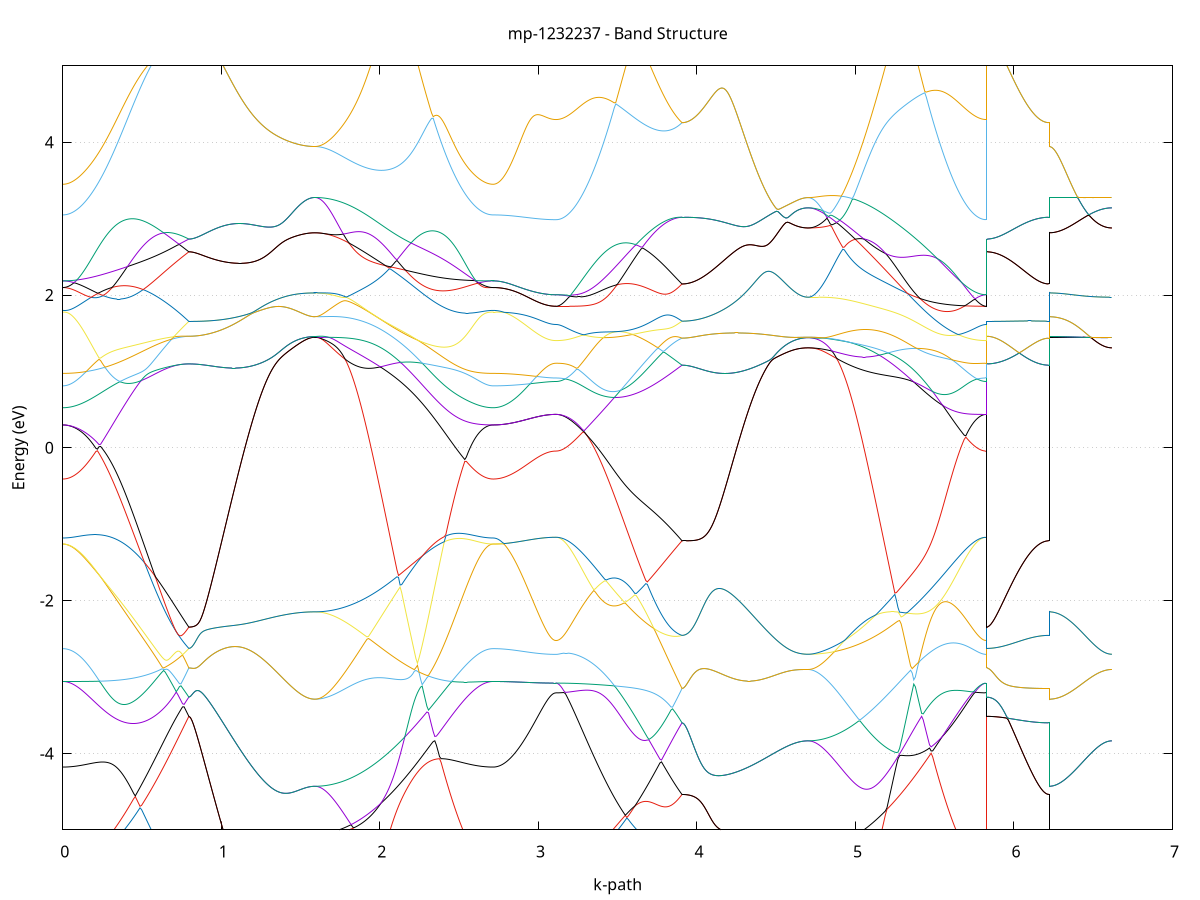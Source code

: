 set title 'mp-1232237 - Band Structure'
set xlabel 'k-path'
set ylabel 'Energy (eV)'
set grid y
set yrange [-5:5]
set terminal png size 800,600
set output 'mp-1232237_bands_gnuplot.png'
plot '-' using 1:2 with lines notitle, '-' using 1:2 with lines notitle, '-' using 1:2 with lines notitle, '-' using 1:2 with lines notitle, '-' using 1:2 with lines notitle, '-' using 1:2 with lines notitle, '-' using 1:2 with lines notitle, '-' using 1:2 with lines notitle, '-' using 1:2 with lines notitle, '-' using 1:2 with lines notitle, '-' using 1:2 with lines notitle, '-' using 1:2 with lines notitle, '-' using 1:2 with lines notitle, '-' using 1:2 with lines notitle, '-' using 1:2 with lines notitle, '-' using 1:2 with lines notitle, '-' using 1:2 with lines notitle, '-' using 1:2 with lines notitle, '-' using 1:2 with lines notitle, '-' using 1:2 with lines notitle, '-' using 1:2 with lines notitle, '-' using 1:2 with lines notitle, '-' using 1:2 with lines notitle, '-' using 1:2 with lines notitle, '-' using 1:2 with lines notitle, '-' using 1:2 with lines notitle, '-' using 1:2 with lines notitle, '-' using 1:2 with lines notitle, '-' using 1:2 with lines notitle, '-' using 1:2 with lines notitle, '-' using 1:2 with lines notitle, '-' using 1:2 with lines notitle, '-' using 1:2 with lines notitle, '-' using 1:2 with lines notitle, '-' using 1:2 with lines notitle, '-' using 1:2 with lines notitle, '-' using 1:2 with lines notitle, '-' using 1:2 with lines notitle, '-' using 1:2 with lines notitle, '-' using 1:2 with lines notitle, '-' using 1:2 with lines notitle, '-' using 1:2 with lines notitle, '-' using 1:2 with lines notitle, '-' using 1:2 with lines notitle, '-' using 1:2 with lines notitle, '-' using 1:2 with lines notitle, '-' using 1:2 with lines notitle, '-' using 1:2 with lines notitle
0.000000 -50.704798
0.009940 -50.704798
0.019879 -50.704798
0.029819 -50.704798
0.039758 -50.704798
0.049698 -50.704798
0.059638 -50.704798
0.069577 -50.704798
0.079517 -50.704798
0.089456 -50.704698
0.099396 -50.704698
0.109336 -50.704698
0.119275 -50.704698
0.129215 -50.704698
0.139154 -50.704698
0.149094 -50.704598
0.159034 -50.704598
0.168973 -50.704598
0.178913 -50.704598
0.188852 -50.704598
0.198792 -50.704498
0.208732 -50.704498
0.218671 -50.704498
0.228611 -50.704498
0.238551 -50.704398
0.248490 -50.704398
0.258430 -50.704398
0.268369 -50.704298
0.278309 -50.704298
0.288249 -50.704298
0.298188 -50.704198
0.308128 -50.704198
0.318067 -50.704198
0.328007 -50.704098
0.337947 -50.704098
0.347886 -50.704098
0.357826 -50.703998
0.367765 -50.703998
0.377705 -50.703998
0.387645 -50.703898
0.397584 -50.703898
0.407524 -50.703898
0.417463 -50.703798
0.427403 -50.703798
0.437343 -50.703698
0.447282 -50.703698
0.457222 -50.703698
0.467161 -50.703598
0.477101 -50.703598
0.487041 -50.703598
0.496980 -50.703498
0.506920 -50.703498
0.516859 -50.703498
0.526799 -50.703398
0.536739 -50.703398
0.546678 -50.703398
0.556618 -50.703298
0.566557 -50.703298
0.576497 -50.703298
0.586437 -50.703198
0.596376 -50.703198
0.606316 -50.703198
0.616256 -50.703198
0.626195 -50.703098
0.636135 -50.703098
0.646074 -50.703098
0.656014 -50.703098
0.665954 -50.702998
0.675893 -50.702998
0.685833 -50.702998
0.695772 -50.702998
0.705712 -50.702998
0.715652 -50.702898
0.725591 -50.702898
0.735531 -50.702898
0.745470 -50.702898
0.755410 -50.702898
0.765350 -50.702898
0.775289 -50.702898
0.785229 -50.702898
0.795168 -50.702898
0.795168 -50.702898
0.805108 -50.702898
0.815048 -50.702898
0.824987 -50.702898
0.834927 -50.702798
0.844866 -50.702798
0.854806 -50.702798
0.864746 -50.702798
0.874685 -50.702798
0.884625 -50.702798
0.894564 -50.702798
0.904504 -50.702798
0.914444 -50.702798
0.924383 -50.702798
0.934323 -50.702698
0.944262 -50.702698
0.954202 -50.702698
0.964142 -50.702698
0.974081 -50.702698
0.984021 -50.702598
0.993960 -50.702598
1.003900 -50.702598
1.013840 -50.702598
1.023779 -50.702598
1.033719 -50.702498
1.043659 -50.702498
1.053598 -50.702498
1.063538 -50.702398
1.073477 -50.702398
1.083417 -50.702398
1.093357 -50.702398
1.103296 -50.702298
1.113236 -50.702298
1.123175 -50.702298
1.133115 -50.702198
1.143055 -50.702198
1.152994 -50.702198
1.162934 -50.702098
1.172873 -50.702098
1.182813 -50.702098
1.192753 -50.701998
1.202692 -50.701998
1.212632 -50.701998
1.222571 -50.701998
1.232511 -50.701898
1.242451 -50.701898
1.252390 -50.701898
1.262330 -50.701798
1.272269 -50.701798
1.282209 -50.701798
1.292149 -50.701698
1.302088 -50.701698
1.312028 -50.701698
1.321967 -50.701698
1.331907 -50.701598
1.341847 -50.701598
1.351786 -50.701598
1.361726 -50.701498
1.371665 -50.701498
1.381605 -50.701498
1.391545 -50.701498
1.401484 -50.701498
1.411424 -50.701398
1.421364 -50.701398
1.431303 -50.701398
1.441243 -50.701398
1.451182 -50.701398
1.461122 -50.701298
1.471062 -50.701298
1.481001 -50.701298
1.490941 -50.701298
1.500880 -50.701298
1.510820 -50.701298
1.520760 -50.701298
1.530699 -50.701298
1.540639 -50.701298
1.550578 -50.701198
1.560518 -50.701198
1.570458 -50.701198
1.580397 -50.701198
1.590337 -50.701198
1.590337 -50.701198
1.600288 -50.701198
1.610240 -50.701198
1.620192 -50.701198
1.630143 -50.701198
1.640095 -50.701298
1.650047 -50.701298
1.659998 -50.701298
1.669950 -50.701298
1.679902 -50.701298
1.689853 -50.701298
1.699805 -50.701298
1.709757 -50.701298
1.719708 -50.701398
1.729660 -50.701398
1.739612 -50.701398
1.749563 -50.701398
1.759515 -50.701398
1.769467 -50.701498
1.779418 -50.701498
1.789370 -50.701498
1.799322 -50.701498
1.809273 -50.701598
1.819225 -50.701598
1.829177 -50.701598
1.839128 -50.701598
1.849080 -50.701698
1.859032 -50.701698
1.868983 -50.701698
1.878935 -50.701798
1.888887 -50.701798
1.898838 -50.701898
1.908790 -50.701898
1.918742 -50.701898
1.928693 -50.701998
1.938645 -50.701998
1.948597 -50.702098
1.958548 -50.702098
1.968500 -50.702098
1.978452 -50.702198
1.988403 -50.702198
1.998355 -50.702298
2.008307 -50.702298
2.018258 -50.702398
2.028210 -50.702398
2.038162 -50.702498
2.048113 -50.702498
2.058065 -50.702498
2.068017 -50.702598
2.077968 -50.702598
2.087920 -50.702698
2.097872 -50.702698
2.107823 -50.702798
2.117775 -50.702798
2.127727 -50.702898
2.137678 -50.702898
2.147630 -50.702998
2.157582 -50.702998
2.167533 -50.703098
2.177485 -50.703098
2.187437 -50.703198
2.197388 -50.703198
2.207340 -50.703298
2.217292 -50.703298
2.227243 -50.703398
2.237195 -50.703398
2.247147 -50.703498
2.257098 -50.703498
2.267050 -50.703598
2.277002 -50.703598
2.286953 -50.703698
2.296905 -50.703698
2.306857 -50.703798
2.316808 -50.703798
2.326760 -50.703798
2.336712 -50.703898
2.346663 -50.703898
2.356615 -50.703998
2.366567 -50.703998
2.376518 -50.704098
2.386470 -50.704098
2.396422 -50.704098
2.406373 -50.704198
2.416325 -50.704198
2.426277 -50.704198
2.436228 -50.704298
2.446180 -50.704298
2.456131 -50.704298
2.466083 -50.704398
2.476035 -50.704398
2.485986 -50.704398
2.495938 -50.704498
2.505890 -50.704498
2.515841 -50.704498
2.525793 -50.704598
2.535745 -50.704598
2.545696 -50.704598
2.555648 -50.704598
2.565600 -50.704598
2.575551 -50.704698
2.585503 -50.704698
2.595455 -50.704698
2.605406 -50.704698
2.615358 -50.704698
2.625310 -50.704698
2.635261 -50.704798
2.645213 -50.704798
2.655165 -50.704798
2.665116 -50.704798
2.675068 -50.704798
2.685020 -50.704798
2.694971 -50.704798
2.704923 -50.704798
2.714875 -50.704798
2.714875 -50.704798
2.724775 -50.704798
2.734675 -50.704798
2.744575 -50.704798
2.754475 -50.704798
2.764375 -50.704798
2.774275 -50.704798
2.784175 -50.704798
2.794075 -50.704798
2.803975 -50.704798
2.813875 -50.704798
2.823775 -50.704798
2.833675 -50.704798
2.843575 -50.704798
2.853475 -50.704798
2.863375 -50.704798
2.873275 -50.704798
2.883175 -50.704798
2.893075 -50.704798
2.902975 -50.704798
2.912875 -50.704798
2.922775 -50.704698
2.932675 -50.704698
2.942575 -50.704698
2.952475 -50.704698
2.962375 -50.704698
2.972275 -50.704698
2.982175 -50.704698
2.992075 -50.704698
3.001975 -50.704698
3.011875 -50.704698
3.021775 -50.704698
3.031675 -50.704698
3.041575 -50.704698
3.051475 -50.704698
3.061375 -50.704698
3.071275 -50.704698
3.081175 -50.704698
3.091075 -50.704698
3.100975 -50.704698
3.110875 -50.704698
3.110875 -50.704698
3.120815 -50.704698
3.130754 -50.704698
3.140694 -50.704698
3.150633 -50.704698
3.160573 -50.704698
3.170513 -50.704698
3.180452 -50.704698
3.190392 -50.704698
3.200331 -50.704598
3.210271 -50.704598
3.220211 -50.704598
3.230150 -50.704598
3.240090 -50.704598
3.250029 -50.704598
3.259969 -50.704498
3.269909 -50.704498
3.279848 -50.704498
3.289788 -50.704498
3.299728 -50.704498
3.309667 -50.704398
3.319607 -50.704398
3.329546 -50.704398
3.339486 -50.704398
3.349426 -50.704298
3.359365 -50.704298
3.369305 -50.704298
3.379244 -50.704198
3.389184 -50.704198
3.399124 -50.704198
3.409063 -50.704198
3.419003 -50.704098
3.428942 -50.704098
3.438882 -50.704098
3.448822 -50.703998
3.458761 -50.703998
3.468701 -50.703998
3.478640 -50.703898
3.488580 -50.703898
3.498520 -50.703798
3.508459 -50.703798
3.518399 -50.703798
3.528338 -50.703698
3.538278 -50.703698
3.548218 -50.703698
3.558157 -50.703598
3.568097 -50.703598
3.578036 -50.703598
3.587976 -50.703498
3.597916 -50.703498
3.607855 -50.703498
3.617795 -50.703398
3.627734 -50.703398
3.637674 -50.703398
3.647614 -50.703298
3.657553 -50.703298
3.667493 -50.703298
3.677432 -50.703298
3.687372 -50.703198
3.697312 -50.703198
3.707251 -50.703198
3.717191 -50.703098
3.727131 -50.703098
3.737070 -50.703098
3.747010 -50.703098
3.756949 -50.702998
3.766889 -50.702998
3.776829 -50.702998
3.786768 -50.702998
3.796708 -50.702998
3.806647 -50.702998
3.816587 -50.702898
3.826527 -50.702898
3.836466 -50.702898
3.846406 -50.702898
3.856345 -50.702898
3.866285 -50.702898
3.876225 -50.702898
3.886164 -50.702898
3.896104 -50.702898
3.906043 -50.702898
3.906043 -50.702898
3.915983 -50.702898
3.925923 -50.702898
3.935862 -50.702898
3.945802 -50.702798
3.955741 -50.702798
3.965681 -50.702798
3.975621 -50.702798
3.985560 -50.702798
3.995500 -50.702798
4.005439 -50.702798
4.015379 -50.702798
4.025319 -50.702798
4.035258 -50.702798
4.045198 -50.702698
4.055137 -50.702698
4.065077 -50.702698
4.075017 -50.702698
4.084956 -50.702698
4.094896 -50.702598
4.104836 -50.702598
4.114775 -50.702598
4.124715 -50.702598
4.134654 -50.702498
4.144594 -50.702498
4.154534 -50.702498
4.164473 -50.702498
4.174413 -50.702398
4.184352 -50.702398
4.194292 -50.702398
4.204232 -50.702398
4.214171 -50.702298
4.224111 -50.702298
4.234050 -50.702298
4.243990 -50.702198
4.253930 -50.702198
4.263869 -50.702198
4.273809 -50.702098
4.283748 -50.702098
4.293688 -50.702098
4.303628 -50.702098
4.313567 -50.701998
4.323507 -50.701998
4.333446 -50.701998
4.343386 -50.701898
4.353326 -50.701898
4.363265 -50.701898
4.373205 -50.701798
4.383144 -50.701798
4.393084 -50.701798
4.403024 -50.701698
4.412963 -50.701698
4.422903 -50.701698
4.432842 -50.701698
4.442782 -50.701598
4.452722 -50.701598
4.462661 -50.701598
4.472601 -50.701498
4.482541 -50.701498
4.492480 -50.701498
4.502420 -50.701498
4.512359 -50.701498
4.522299 -50.701398
4.532239 -50.701398
4.542178 -50.701398
4.552118 -50.701398
4.562057 -50.701398
4.571997 -50.701298
4.581937 -50.701298
4.591876 -50.701298
4.601816 -50.701298
4.611755 -50.701298
4.621695 -50.701298
4.631635 -50.701298
4.641574 -50.701298
4.651514 -50.701298
4.661453 -50.701198
4.671393 -50.701198
4.681333 -50.701198
4.691272 -50.701198
4.701212 -50.701198
4.701212 -50.701198
4.711163 -50.701198
4.721115 -50.701198
4.731067 -50.701198
4.741018 -50.701298
4.750970 -50.701298
4.760922 -50.701298
4.770873 -50.701298
4.780825 -50.701298
4.790777 -50.701298
4.800728 -50.701298
4.810680 -50.701298
4.820632 -50.701298
4.830583 -50.701298
4.840535 -50.701398
4.850487 -50.701398
4.860438 -50.701398
4.870390 -50.701398
4.880342 -50.701398
4.890293 -50.701498
4.900245 -50.701498
4.910197 -50.701498
4.920148 -50.701498
4.930100 -50.701598
4.940052 -50.701598
4.950003 -50.701598
4.959955 -50.701698
4.969907 -50.701698
4.979858 -50.701698
4.989810 -50.701798
4.999762 -50.701798
5.009713 -50.701798
5.019665 -50.701898
5.029617 -50.701898
5.039568 -50.701898
5.049520 -50.701998
5.059472 -50.701998
5.069423 -50.702098
5.079375 -50.702098
5.089327 -50.702098
5.099278 -50.702198
5.109230 -50.702198
5.119182 -50.702298
5.129133 -50.702298
5.139085 -50.702398
5.149037 -50.702398
5.158988 -50.702498
5.168940 -50.702498
5.178892 -50.702598
5.188843 -50.702598
5.198795 -50.702598
5.208747 -50.702698
5.218698 -50.702698
5.228650 -50.702798
5.238602 -50.702798
5.248553 -50.702898
5.258505 -50.702898
5.268457 -50.702998
5.278408 -50.702998
5.288360 -50.703098
5.298312 -50.703098
5.308263 -50.703198
5.318215 -50.703198
5.328167 -50.703298
5.338118 -50.703298
5.348070 -50.703398
5.358022 -50.703398
5.367973 -50.703498
5.377925 -50.703498
5.387877 -50.703498
5.397828 -50.703598
5.407780 -50.703598
5.417732 -50.703698
5.427683 -50.703698
5.437635 -50.703798
5.447587 -50.703798
5.457538 -50.703898
5.467490 -50.703898
5.477442 -50.703898
5.487393 -50.703998
5.497345 -50.703998
5.507297 -50.703998
5.517248 -50.704098
5.527200 -50.704098
5.537152 -50.704198
5.547103 -50.704198
5.557055 -50.704198
5.567006 -50.704298
5.576958 -50.704298
5.586910 -50.704298
5.596861 -50.704298
5.606813 -50.704398
5.616765 -50.704398
5.626716 -50.704398
5.636668 -50.704498
5.646620 -50.704498
5.656571 -50.704498
5.666523 -50.704498
5.676475 -50.704498
5.686426 -50.704598
5.696378 -50.704598
5.706330 -50.704598
5.716281 -50.704598
5.726233 -50.704598
5.736185 -50.704598
5.746136 -50.704698
5.756088 -50.704698
5.766040 -50.704698
5.775991 -50.704698
5.785943 -50.704698
5.795895 -50.704698
5.805846 -50.704698
5.815798 -50.704698
5.825750 -50.704698
5.825750 -50.702898
5.835650 -50.702898
5.845550 -50.702898
5.855450 -50.702898
5.865350 -50.702898
5.875250 -50.702898
5.885150 -50.702898
5.895050 -50.702898
5.904950 -50.702898
5.914850 -50.702898
5.924750 -50.702898
5.934650 -50.702898
5.944550 -50.702898
5.954450 -50.702898
5.964350 -50.702898
5.974250 -50.702898
5.984150 -50.702898
5.994050 -50.702898
6.003950 -50.702898
6.013850 -50.702898
6.023750 -50.702898
6.033650 -50.702898
6.043550 -50.702898
6.053450 -50.702898
6.063350 -50.702898
6.073250 -50.702898
6.083150 -50.702898
6.093050 -50.702898
6.102950 -50.702898
6.112850 -50.702898
6.122750 -50.702898
6.132650 -50.702898
6.142550 -50.702898
6.152450 -50.702898
6.162350 -50.702898
6.172250 -50.702898
6.182150 -50.702898
6.192050 -50.702898
6.201950 -50.702898
6.211850 -50.702898
6.221750 -50.702898
6.221750 -50.701198
6.231650 -50.701198
6.241550 -50.701198
6.251450 -50.701198
6.261350 -50.701198
6.271250 -50.701198
6.281150 -50.701198
6.291050 -50.701198
6.300950 -50.701198
6.310850 -50.701198
6.320750 -50.701198
6.330650 -50.701198
6.340550 -50.701198
6.350450 -50.701198
6.360350 -50.701198
6.370250 -50.701198
6.380150 -50.701198
6.390050 -50.701198
6.399950 -50.701198
6.409850 -50.701198
6.419750 -50.701198
6.429650 -50.701198
6.439550 -50.701198
6.449450 -50.701198
6.459350 -50.701198
6.469250 -50.701198
6.479150 -50.701198
6.489050 -50.701198
6.498950 -50.701198
6.508850 -50.701198
6.518750 -50.701198
6.528650 -50.701198
6.538550 -50.701198
6.548450 -50.701198
6.558350 -50.701198
6.568250 -50.701198
6.578150 -50.701198
6.588050 -50.701198
6.597950 -50.701198
6.607850 -50.701198
6.617750 -50.701198
e
0.000000 -50.704198
0.009940 -50.704198
0.019879 -50.704198
0.029819 -50.704198
0.039758 -50.704198
0.049698 -50.704198
0.059638 -50.704198
0.069577 -50.704198
0.079517 -50.704198
0.089456 -50.704198
0.099396 -50.704198
0.109336 -50.704098
0.119275 -50.704098
0.129215 -50.704098
0.139154 -50.704098
0.149094 -50.704098
0.159034 -50.704098
0.168973 -50.704098
0.178913 -50.703998
0.188852 -50.703998
0.198792 -50.703998
0.208732 -50.703998
0.218671 -50.703898
0.228611 -50.703898
0.238551 -50.703898
0.248490 -50.703898
0.258430 -50.703898
0.268369 -50.703798
0.278309 -50.703798
0.288249 -50.703798
0.298188 -50.703798
0.308128 -50.703698
0.318067 -50.703698
0.328007 -50.703698
0.337947 -50.703598
0.347886 -50.703598
0.357826 -50.703598
0.367765 -50.703598
0.377705 -50.703498
0.387645 -50.703498
0.397584 -50.703498
0.407524 -50.703398
0.417463 -50.703398
0.427403 -50.703398
0.437343 -50.703398
0.447282 -50.703298
0.457222 -50.703298
0.467161 -50.703298
0.477101 -50.703298
0.487041 -50.703198
0.496980 -50.703198
0.506920 -50.703198
0.516859 -50.703198
0.526799 -50.703098
0.536739 -50.703098
0.546678 -50.703098
0.556618 -50.703098
0.566557 -50.702998
0.576497 -50.702998
0.586437 -50.702998
0.596376 -50.702998
0.606316 -50.702998
0.616256 -50.702998
0.626195 -50.702898
0.636135 -50.702898
0.646074 -50.702898
0.656014 -50.702898
0.665954 -50.702898
0.675893 -50.702898
0.685833 -50.702898
0.695772 -50.702898
0.705712 -50.702898
0.715652 -50.702898
0.725591 -50.702798
0.735531 -50.702798
0.745470 -50.702798
0.755410 -50.702798
0.765350 -50.702798
0.775289 -50.702798
0.785229 -50.702898
0.795168 -50.702898
0.795168 -50.702898
0.805108 -50.702898
0.815048 -50.702898
0.824987 -50.702898
0.834927 -50.702798
0.844866 -50.702798
0.854806 -50.702798
0.864746 -50.702798
0.874685 -50.702798
0.884625 -50.702798
0.894564 -50.702798
0.904504 -50.702798
0.914444 -50.702798
0.924383 -50.702798
0.934323 -50.702698
0.944262 -50.702698
0.954202 -50.702698
0.964142 -50.702698
0.974081 -50.702698
0.984021 -50.702598
0.993960 -50.702598
1.003900 -50.702598
1.013840 -50.702598
1.023779 -50.702598
1.033719 -50.702498
1.043659 -50.702498
1.053598 -50.702498
1.063538 -50.702398
1.073477 -50.702398
1.083417 -50.702398
1.093357 -50.702398
1.103296 -50.702298
1.113236 -50.702298
1.123175 -50.702298
1.133115 -50.702198
1.143055 -50.702198
1.152994 -50.702198
1.162934 -50.702098
1.172873 -50.702098
1.182813 -50.702098
1.192753 -50.701998
1.202692 -50.701998
1.212632 -50.701998
1.222571 -50.701998
1.232511 -50.701898
1.242451 -50.701898
1.252390 -50.701898
1.262330 -50.701798
1.272269 -50.701798
1.282209 -50.701798
1.292149 -50.701698
1.302088 -50.701698
1.312028 -50.701698
1.321967 -50.701698
1.331907 -50.701598
1.341847 -50.701598
1.351786 -50.701598
1.361726 -50.701498
1.371665 -50.701498
1.381605 -50.701498
1.391545 -50.701498
1.401484 -50.701498
1.411424 -50.701398
1.421364 -50.701398
1.431303 -50.701398
1.441243 -50.701398
1.451182 -50.701398
1.461122 -50.701298
1.471062 -50.701298
1.481001 -50.701298
1.490941 -50.701298
1.500880 -50.701298
1.510820 -50.701298
1.520760 -50.701298
1.530699 -50.701298
1.540639 -50.701198
1.550578 -50.701198
1.560518 -50.701198
1.570458 -50.701198
1.580397 -50.701198
1.590337 -50.701198
1.590337 -50.701198
1.600288 -50.701198
1.610240 -50.701198
1.620192 -50.701198
1.630143 -50.701198
1.640095 -50.701298
1.650047 -50.701298
1.659998 -50.701298
1.669950 -50.701298
1.679902 -50.701298
1.689853 -50.701298
1.699805 -50.701298
1.709757 -50.701298
1.719708 -50.701298
1.729660 -50.701298
1.739612 -50.701398
1.749563 -50.701398
1.759515 -50.701398
1.769467 -50.701398
1.779418 -50.701398
1.789370 -50.701498
1.799322 -50.701498
1.809273 -50.701498
1.819225 -50.701498
1.829177 -50.701598
1.839128 -50.701598
1.849080 -50.701598
1.859032 -50.701598
1.868983 -50.701698
1.878935 -50.701698
1.888887 -50.701698
1.898838 -50.701798
1.908790 -50.701798
1.918742 -50.701798
1.928693 -50.701798
1.938645 -50.701898
1.948597 -50.701898
1.958548 -50.701998
1.968500 -50.701998
1.978452 -50.701998
1.988403 -50.702098
1.998355 -50.702098
2.008307 -50.702098
2.018258 -50.702198
2.028210 -50.702198
2.038162 -50.702198
2.048113 -50.702298
2.058065 -50.702298
2.068017 -50.702398
2.077968 -50.702398
2.087920 -50.702498
2.097872 -50.702498
2.107823 -50.702498
2.117775 -50.702598
2.127727 -50.702598
2.137678 -50.702698
2.147630 -50.702698
2.157582 -50.702698
2.167533 -50.702798
2.177485 -50.702798
2.187437 -50.702898
2.197388 -50.702898
2.207340 -50.702898
2.217292 -50.702998
2.227243 -50.702998
2.237195 -50.703098
2.247147 -50.703098
2.257098 -50.703098
2.267050 -50.703198
2.277002 -50.703198
2.286953 -50.703298
2.296905 -50.703298
2.306857 -50.703298
2.316808 -50.703398
2.326760 -50.703398
2.336712 -50.703498
2.346663 -50.703498
2.356615 -50.703498
2.366567 -50.703598
2.376518 -50.703598
2.386470 -50.703598
2.396422 -50.703698
2.406373 -50.703698
2.416325 -50.703698
2.426277 -50.703798
2.436228 -50.703798
2.446180 -50.703798
2.456131 -50.703798
2.466083 -50.703898
2.476035 -50.703898
2.485986 -50.703898
2.495938 -50.703898
2.505890 -50.703998
2.515841 -50.703998
2.525793 -50.703998
2.535745 -50.703998
2.545696 -50.703998
2.555648 -50.704098
2.565600 -50.704098
2.575551 -50.704098
2.585503 -50.704098
2.595455 -50.704098
2.605406 -50.704098
2.615358 -50.704198
2.625310 -50.704198
2.635261 -50.704198
2.645213 -50.704198
2.655165 -50.704198
2.665116 -50.704198
2.675068 -50.704198
2.685020 -50.704198
2.694971 -50.704198
2.704923 -50.704198
2.714875 -50.704198
2.714875 -50.704198
2.724775 -50.704198
2.734675 -50.704198
2.744575 -50.704198
2.754475 -50.704198
2.764375 -50.704198
2.774275 -50.704198
2.784175 -50.704198
2.794075 -50.704198
2.803975 -50.704198
2.813875 -50.704198
2.823775 -50.704198
2.833675 -50.704198
2.843575 -50.704198
2.853475 -50.704198
2.863375 -50.704198
2.873275 -50.704198
2.883175 -50.704198
2.893075 -50.704298
2.902975 -50.704298
2.912875 -50.704298
2.922775 -50.704298
2.932675 -50.704298
2.942575 -50.704298
2.952475 -50.704298
2.962375 -50.704298
2.972275 -50.704298
2.982175 -50.704298
2.992075 -50.704298
3.001975 -50.704298
3.011875 -50.704298
3.021775 -50.704298
3.031675 -50.704298
3.041575 -50.704298
3.051475 -50.704298
3.061375 -50.704298
3.071275 -50.704298
3.081175 -50.704298
3.091075 -50.704298
3.100975 -50.704298
3.110875 -50.704298
3.110875 -50.704298
3.120815 -50.704298
3.130754 -50.704298
3.140694 -50.704298
3.150633 -50.704298
3.160573 -50.704298
3.170513 -50.704298
3.180452 -50.704298
3.190392 -50.704298
3.200331 -50.704298
3.210271 -50.704298
3.220211 -50.704198
3.230150 -50.704198
3.240090 -50.704198
3.250029 -50.704198
3.259969 -50.704198
3.269909 -50.704198
3.279848 -50.704098
3.289788 -50.704098
3.299728 -50.704098
3.309667 -50.704098
3.319607 -50.704098
3.329546 -50.703998
3.339486 -50.703998
3.349426 -50.703998
3.359365 -50.703998
3.369305 -50.703898
3.379244 -50.703898
3.389184 -50.703898
3.399124 -50.703898
3.409063 -50.703798
3.419003 -50.703798
3.428942 -50.703798
3.438882 -50.703798
3.448822 -50.703698
3.458761 -50.703698
3.468701 -50.703698
3.478640 -50.703598
3.488580 -50.703598
3.498520 -50.703598
3.508459 -50.703498
3.518399 -50.703498
3.528338 -50.703498
3.538278 -50.703498
3.548218 -50.703398
3.558157 -50.703398
3.568097 -50.703398
3.578036 -50.703298
3.587976 -50.703298
3.597916 -50.703298
3.607855 -50.703298
3.617795 -50.703198
3.627734 -50.703198
3.637674 -50.703198
3.647614 -50.703198
3.657553 -50.703098
3.667493 -50.703098
3.677432 -50.703098
3.687372 -50.703098
3.697312 -50.702998
3.707251 -50.702998
3.717191 -50.702998
3.727131 -50.702998
3.737070 -50.702998
3.747010 -50.702998
3.756949 -50.702898
3.766889 -50.702898
3.776829 -50.702898
3.786768 -50.702898
3.796708 -50.702898
3.806647 -50.702898
3.816587 -50.702898
3.826527 -50.702898
3.836466 -50.702898
3.846406 -50.702898
3.856345 -50.702898
3.866285 -50.702898
3.876225 -50.702898
3.886164 -50.702898
3.896104 -50.702898
3.906043 -50.702898
3.906043 -50.702898
3.915983 -50.702898
3.925923 -50.702898
3.935862 -50.702898
3.945802 -50.702798
3.955741 -50.702798
3.965681 -50.702798
3.975621 -50.702798
3.985560 -50.702798
3.995500 -50.702798
4.005439 -50.702798
4.015379 -50.702798
4.025319 -50.702798
4.035258 -50.702798
4.045198 -50.702698
4.055137 -50.702698
4.065077 -50.702698
4.075017 -50.702698
4.084956 -50.702698
4.094896 -50.702598
4.104836 -50.702598
4.114775 -50.702598
4.124715 -50.702598
4.134654 -50.702498
4.144594 -50.702498
4.154534 -50.702498
4.164473 -50.702498
4.174413 -50.702398
4.184352 -50.702398
4.194292 -50.702398
4.204232 -50.702398
4.214171 -50.702298
4.224111 -50.702298
4.234050 -50.702298
4.243990 -50.702198
4.253930 -50.702198
4.263869 -50.702198
4.273809 -50.702098
4.283748 -50.702098
4.293688 -50.702098
4.303628 -50.702098
4.313567 -50.701998
4.323507 -50.701998
4.333446 -50.701998
4.343386 -50.701898
4.353326 -50.701898
4.363265 -50.701898
4.373205 -50.701798
4.383144 -50.701798
4.393084 -50.701798
4.403024 -50.701698
4.412963 -50.701698
4.422903 -50.701698
4.432842 -50.701698
4.442782 -50.701598
4.452722 -50.701598
4.462661 -50.701598
4.472601 -50.701498
4.482541 -50.701498
4.492480 -50.701498
4.502420 -50.701498
4.512359 -50.701498
4.522299 -50.701398
4.532239 -50.701398
4.542178 -50.701398
4.552118 -50.701398
4.562057 -50.701398
4.571997 -50.701298
4.581937 -50.701298
4.591876 -50.701298
4.601816 -50.701298
4.611755 -50.701298
4.621695 -50.701298
4.631635 -50.701298
4.641574 -50.701298
4.651514 -50.701298
4.661453 -50.701198
4.671393 -50.701198
4.681333 -50.701198
4.691272 -50.701198
4.701212 -50.701198
4.701212 -50.701198
4.711163 -50.701198
4.721115 -50.701198
4.731067 -50.701198
4.741018 -50.701198
4.750970 -50.701298
4.760922 -50.701298
4.770873 -50.701298
4.780825 -50.701298
4.790777 -50.701298
4.800728 -50.701298
4.810680 -50.701298
4.820632 -50.701298
4.830583 -50.701298
4.840535 -50.701398
4.850487 -50.701398
4.860438 -50.701398
4.870390 -50.701398
4.880342 -50.701398
4.890293 -50.701398
4.900245 -50.701498
4.910197 -50.701498
4.920148 -50.701498
4.930100 -50.701498
4.940052 -50.701598
4.950003 -50.701598
4.959955 -50.701598
4.969907 -50.701698
4.979858 -50.701698
4.989810 -50.701698
4.999762 -50.701698
5.009713 -50.701798
5.019665 -50.701798
5.029617 -50.701798
5.039568 -50.701898
5.049520 -50.701898
5.059472 -50.701898
5.069423 -50.701998
5.079375 -50.701998
5.089327 -50.702098
5.099278 -50.702098
5.109230 -50.702098
5.119182 -50.702198
5.129133 -50.702198
5.139085 -50.702198
5.149037 -50.702298
5.158988 -50.702298
5.168940 -50.702398
5.178892 -50.702398
5.188843 -50.702398
5.198795 -50.702498
5.208747 -50.702498
5.218698 -50.702598
5.228650 -50.702598
5.238602 -50.702698
5.248553 -50.702698
5.258505 -50.702698
5.268457 -50.702798
5.278408 -50.702798
5.288360 -50.702898
5.298312 -50.702898
5.308263 -50.702998
5.318215 -50.702998
5.328167 -50.702998
5.338118 -50.703098
5.348070 -50.703098
5.358022 -50.703198
5.367973 -50.703198
5.377925 -50.703298
5.387877 -50.703298
5.397828 -50.703298
5.407780 -50.703398
5.417732 -50.703398
5.427683 -50.703498
5.437635 -50.703498
5.447587 -50.703498
5.457538 -50.703598
5.467490 -50.703598
5.477442 -50.703598
5.487393 -50.703698
5.497345 -50.703698
5.507297 -50.703698
5.517248 -50.703798
5.527200 -50.703798
5.537152 -50.703798
5.547103 -50.703898
5.557055 -50.703898
5.567006 -50.703898
5.576958 -50.703998
5.586910 -50.703998
5.596861 -50.703998
5.606813 -50.703998
5.616765 -50.704098
5.626716 -50.704098
5.636668 -50.704098
5.646620 -50.704098
5.656571 -50.704098
5.666523 -50.704198
5.676475 -50.704198
5.686426 -50.704198
5.696378 -50.704198
5.706330 -50.704198
5.716281 -50.704198
5.726233 -50.704298
5.736185 -50.704298
5.746136 -50.704298
5.756088 -50.704298
5.766040 -50.704298
5.775991 -50.704298
5.785943 -50.704298
5.795895 -50.704298
5.805846 -50.704298
5.815798 -50.704298
5.825750 -50.704298
5.825750 -50.702898
5.835650 -50.702898
5.845550 -50.702898
5.855450 -50.702898
5.865350 -50.702898
5.875250 -50.702898
5.885150 -50.702898
5.895050 -50.702898
5.904950 -50.702898
5.914850 -50.702898
5.924750 -50.702898
5.934650 -50.702898
5.944550 -50.702898
5.954450 -50.702898
5.964350 -50.702898
5.974250 -50.702898
5.984150 -50.702898
5.994050 -50.702898
6.003950 -50.702898
6.013850 -50.702898
6.023750 -50.702898
6.033650 -50.702898
6.043550 -50.702898
6.053450 -50.702898
6.063350 -50.702898
6.073250 -50.702898
6.083150 -50.702898
6.093050 -50.702898
6.102950 -50.702898
6.112850 -50.702898
6.122750 -50.702898
6.132650 -50.702898
6.142550 -50.702898
6.152450 -50.702898
6.162350 -50.702898
6.172250 -50.702898
6.182150 -50.702898
6.192050 -50.702898
6.201950 -50.702898
6.211850 -50.702898
6.221750 -50.702898
6.221750 -50.701198
6.231650 -50.701198
6.241550 -50.701198
6.251450 -50.701198
6.261350 -50.701198
6.271250 -50.701198
6.281150 -50.701198
6.291050 -50.701198
6.300950 -50.701198
6.310850 -50.701198
6.320750 -50.701198
6.330650 -50.701198
6.340550 -50.701198
6.350450 -50.701198
6.360350 -50.701198
6.370250 -50.701198
6.380150 -50.701198
6.390050 -50.701198
6.399950 -50.701198
6.409850 -50.701198
6.419750 -50.701198
6.429650 -50.701198
6.439550 -50.701198
6.449450 -50.701198
6.459350 -50.701198
6.469250 -50.701198
6.479150 -50.701198
6.489050 -50.701198
6.498950 -50.701198
6.508850 -50.701198
6.518750 -50.701198
6.528650 -50.701198
6.538550 -50.701198
6.548450 -50.701198
6.558350 -50.701198
6.568250 -50.701198
6.578150 -50.701198
6.588050 -50.701198
6.597950 -50.701198
6.607850 -50.701198
6.617750 -50.701198
e
0.000000 -29.366398
0.009940 -29.366398
0.019879 -29.366398
0.029819 -29.366498
0.039758 -29.366598
0.049698 -29.366698
0.059638 -29.366898
0.069577 -29.367098
0.079517 -29.367298
0.089456 -29.367498
0.099396 -29.367698
0.109336 -29.367998
0.119275 -29.368298
0.129215 -29.368598
0.139154 -29.368998
0.149094 -29.369298
0.159034 -29.369698
0.168973 -29.370198
0.178913 -29.370598
0.188852 -29.371098
0.198792 -29.371498
0.208732 -29.371998
0.218671 -29.372498
0.228611 -29.373098
0.238551 -29.373598
0.248490 -29.374198
0.258430 -29.374798
0.268369 -29.375298
0.278309 -29.375898
0.288249 -29.376598
0.298188 -29.377198
0.308128 -29.377798
0.318067 -29.378498
0.328007 -29.379098
0.337947 -29.379798
0.347886 -29.380398
0.357826 -29.381098
0.367765 -29.381798
0.377705 -29.382498
0.387645 -29.383198
0.397584 -29.383798
0.407524 -29.384498
0.417463 -29.385198
0.427403 -29.385898
0.437343 -29.386498
0.447282 -29.387198
0.457222 -29.387898
0.467161 -29.388498
0.477101 -29.389198
0.487041 -29.389798
0.496980 -29.390398
0.506920 -29.390998
0.516859 -29.391598
0.526799 -29.392198
0.536739 -29.392798
0.546678 -29.393398
0.556618 -29.393898
0.566557 -29.394498
0.576497 -29.394998
0.586437 -29.395498
0.596376 -29.395998
0.606316 -29.396398
0.616256 -29.396898
0.626195 -29.397298
0.636135 -29.397698
0.646074 -29.397998
0.656014 -29.398398
0.665954 -29.398698
0.675893 -29.398998
0.685833 -29.399298
0.695772 -29.399498
0.705712 -29.399798
0.715652 -29.399998
0.725591 -29.400198
0.735531 -29.400298
0.745470 -29.400398
0.755410 -29.400498
0.765350 -29.400598
0.775289 -29.400598
0.785229 -29.400698
0.795168 -29.400698
0.795168 -29.400698
0.805108 -29.400698
0.815048 -29.400598
0.824987 -29.400598
0.834927 -29.400598
0.844866 -29.400598
0.854806 -29.400598
0.864746 -29.400498
0.874685 -29.400498
0.884625 -29.400498
0.894564 -29.400398
0.904504 -29.400398
0.914444 -29.400298
0.924383 -29.400198
0.934323 -29.400198
0.944262 -29.400098
0.954202 -29.399998
0.964142 -29.399998
0.974081 -29.399898
0.984021 -29.399798
0.993960 -29.399698
1.003900 -29.399598
1.013840 -29.399498
1.023779 -29.399398
1.033719 -29.399298
1.043659 -29.399198
1.053598 -29.399098
1.063538 -29.398998
1.073477 -29.398898
1.083417 -29.398798
1.093357 -29.398698
1.103296 -29.398598
1.113236 -29.398398
1.123175 -29.398298
1.133115 -29.398198
1.143055 -29.398098
1.152994 -29.397998
1.162934 -29.397898
1.172873 -29.397698
1.182813 -29.397598
1.192753 -29.397498
1.202692 -29.397398
1.212632 -29.397298
1.222571 -29.397098
1.232511 -29.396998
1.242451 -29.396898
1.252390 -29.396798
1.262330 -29.396698
1.272269 -29.396598
1.282209 -29.396498
1.292149 -29.396398
1.302088 -29.396298
1.312028 -29.396198
1.321967 -29.396098
1.331907 -29.395998
1.341847 -29.395998
1.351786 -29.395898
1.361726 -29.395798
1.371665 -29.395798
1.381605 -29.395698
1.391545 -29.395698
1.401484 -29.395698
1.411424 -29.395698
1.421364 -29.395698
1.431303 -29.395698
1.441243 -29.395698
1.451182 -29.395698
1.461122 -29.395798
1.471062 -29.395798
1.481001 -29.395898
1.490941 -29.395898
1.500880 -29.395998
1.510820 -29.395998
1.520760 -29.396098
1.530699 -29.396098
1.540639 -29.396198
1.550578 -29.396198
1.560518 -29.396298
1.570458 -29.396298
1.580397 -29.396298
1.590337 -29.396298
1.590337 -29.396298
1.600288 -29.396298
1.610240 -29.396298
1.620192 -29.396298
1.630143 -29.396198
1.640095 -29.396198
1.650047 -29.396098
1.659998 -29.396098
1.669950 -29.395998
1.679902 -29.395898
1.689853 -29.395798
1.699805 -29.395698
1.709757 -29.395598
1.719708 -29.395498
1.729660 -29.395298
1.739612 -29.395198
1.749563 -29.394998
1.759515 -29.394898
1.769467 -29.394698
1.779418 -29.394498
1.789370 -29.394298
1.799322 -29.394098
1.809273 -29.393898
1.819225 -29.393698
1.829177 -29.393398
1.839128 -29.393198
1.849080 -29.392898
1.859032 -29.392698
1.868983 -29.392398
1.878935 -29.392098
1.888887 -29.391798
1.898838 -29.391498
1.908790 -29.391198
1.918742 -29.390898
1.928693 -29.390598
1.938645 -29.390298
1.948597 -29.389898
1.958548 -29.389598
1.968500 -29.389198
1.978452 -29.388898
1.988403 -29.388498
1.998355 -29.388098
2.008307 -29.387798
2.018258 -29.387398
2.028210 -29.386998
2.038162 -29.386598
2.048113 -29.386198
2.058065 -29.385798
2.068017 -29.385298
2.077968 -29.384898
2.087920 -29.384498
2.097872 -29.384098
2.107823 -29.383598
2.117775 -29.383198
2.127727 -29.382798
2.137678 -29.382298
2.147630 -29.381898
2.157582 -29.381398
2.167533 -29.380998
2.177485 -29.380498
2.187437 -29.380098
2.197388 -29.379598
2.207340 -29.379198
2.217292 -29.378698
2.227243 -29.378198
2.237195 -29.377798
2.247147 -29.377398
2.257098 -29.376998
2.267050 -29.376598
2.277002 -29.376198
2.286953 -29.375798
2.296905 -29.375498
2.306857 -29.375098
2.316808 -29.374698
2.326760 -29.374298
2.336712 -29.373998
2.346663 -29.373698
2.356615 -29.373298
2.366567 -29.372998
2.376518 -29.372698
2.386470 -29.372298
2.396422 -29.371998
2.406373 -29.371698
2.416325 -29.371398
2.426277 -29.371098
2.436228 -29.370798
2.446180 -29.370498
2.456131 -29.370198
2.466083 -29.369998
2.476035 -29.369698
2.485986 -29.369398
2.495938 -29.369198
2.505890 -29.368998
2.515841 -29.368698
2.525793 -29.368498
2.535745 -29.368298
2.545696 -29.368098
2.555648 -29.367898
2.565600 -29.367698
2.575551 -29.367598
2.585503 -29.367398
2.595455 -29.367298
2.605406 -29.367098
2.615358 -29.366998
2.625310 -29.366898
2.635261 -29.366798
2.645213 -29.366698
2.655165 -29.366598
2.665116 -29.366498
2.675068 -29.366498
2.685020 -29.366398
2.694971 -29.366398
2.704923 -29.366398
2.714875 -29.366398
2.714875 -29.366398
2.724775 -29.366398
2.734675 -29.366398
2.744575 -29.366398
2.754475 -29.366398
2.764375 -29.366398
2.774275 -29.366398
2.784175 -29.366398
2.794075 -29.366298
2.803975 -29.366298
2.813875 -29.366298
2.823775 -29.366298
2.833675 -29.366298
2.843575 -29.366298
2.853475 -29.366298
2.863375 -29.366198
2.873275 -29.366198
2.883175 -29.366198
2.893075 -29.366198
2.902975 -29.366198
2.912875 -29.366098
2.922775 -29.366098
2.932675 -29.366098
2.942575 -29.366098
2.952475 -29.366098
2.962375 -29.365998
2.972275 -29.365998
2.982175 -29.365998
2.992075 -29.365998
3.001975 -29.365898
3.011875 -29.365898
3.021775 -29.365898
3.031675 -29.365898
3.041575 -29.365898
3.051475 -29.365798
3.061375 -29.365798
3.071275 -29.365798
3.081175 -29.365798
3.091075 -29.365798
3.100975 -29.365798
3.110875 -29.365798
3.110875 -29.365798
3.120815 -29.365798
3.130754 -29.365898
3.140694 -29.365898
3.150633 -29.365998
3.160573 -29.366198
3.170513 -29.366298
3.180452 -29.366498
3.190392 -29.366698
3.200331 -29.366898
3.210271 -29.367198
3.220211 -29.367498
3.230150 -29.367798
3.240090 -29.368098
3.250029 -29.368498
3.259969 -29.368898
3.269909 -29.369298
3.279848 -29.369698
3.289788 -29.370198
3.299728 -29.370698
3.309667 -29.371198
3.319607 -29.371698
3.329546 -29.372198
3.339486 -29.372798
3.349426 -29.373298
3.359365 -29.373898
3.369305 -29.374498
3.379244 -29.375098
3.389184 -29.375698
3.399124 -29.376398
3.409063 -29.376998
3.419003 -29.377698
3.428942 -29.378298
3.438882 -29.378998
3.448822 -29.379698
3.458761 -29.380298
3.468701 -29.380998
3.478640 -29.381698
3.488580 -29.382398
3.498520 -29.383098
3.508459 -29.383798
3.518399 -29.384498
3.528338 -29.385198
3.538278 -29.385898
3.548218 -29.386498
3.558157 -29.387198
3.568097 -29.387898
3.578036 -29.388598
3.587976 -29.389198
3.597916 -29.389898
3.607855 -29.390498
3.617795 -29.391198
3.627734 -29.391798
3.637674 -29.392398
3.647614 -29.392998
3.657553 -29.393498
3.667493 -29.394098
3.677432 -29.394598
3.687372 -29.395198
3.697312 -29.395698
3.707251 -29.396198
3.717191 -29.396598
3.727131 -29.397098
3.737070 -29.397498
3.747010 -29.397898
3.756949 -29.398298
3.766889 -29.398698
3.776829 -29.398998
3.786768 -29.399298
3.796708 -29.399598
3.806647 -29.399898
3.816587 -29.400098
3.826527 -29.400298
3.836466 -29.400498
3.846406 -29.400698
3.856345 -29.400798
3.866285 -29.400898
3.876225 -29.400998
3.886164 -29.401098
3.896104 -29.401098
3.906043 -29.401098
3.906043 -29.401098
3.915983 -29.401098
3.925923 -29.401098
3.935862 -29.401098
3.945802 -29.400998
3.955741 -29.400998
3.965681 -29.400998
3.975621 -29.400898
3.985560 -29.400898
3.995500 -29.400898
4.005439 -29.400798
4.015379 -29.400798
4.025319 -29.400698
4.035258 -29.400598
4.045198 -29.400598
4.055137 -29.400498
4.065077 -29.400398
4.075017 -29.400298
4.084956 -29.400198
4.094896 -29.400098
4.104836 -29.399998
4.114775 -29.399898
4.124715 -29.399798
4.134654 -29.399698
4.144594 -29.399598
4.154534 -29.399498
4.164473 -29.399398
4.174413 -29.399298
4.184352 -29.399198
4.194292 -29.398998
4.204232 -29.398898
4.214171 -29.398798
4.224111 -29.398698
4.234050 -29.398498
4.243990 -29.398398
4.253930 -29.398298
4.263869 -29.398098
4.273809 -29.397998
4.283748 -29.397798
4.293688 -29.397698
4.303628 -29.397598
4.313567 -29.397398
4.323507 -29.397298
4.333446 -29.397198
4.343386 -29.396998
4.353326 -29.396898
4.363265 -29.396798
4.373205 -29.396598
4.383144 -29.396498
4.393084 -29.396398
4.403024 -29.396198
4.412963 -29.396098
4.422903 -29.395998
4.432842 -29.395898
4.442782 -29.395798
4.452722 -29.395598
4.462661 -29.395498
4.472601 -29.395398
4.482541 -29.395298
4.492480 -29.395198
4.502420 -29.395098
4.512359 -29.394998
4.522299 -29.394998
4.532239 -29.394898
4.542178 -29.394798
4.552118 -29.394698
4.562057 -29.394698
4.571997 -29.394598
4.581937 -29.394598
4.591876 -29.394498
4.601816 -29.394498
4.611755 -29.394498
4.621695 -29.394498
4.631635 -29.394498
4.641574 -29.394498
4.651514 -29.394598
4.661453 -29.394598
4.671393 -29.394598
4.681333 -29.394598
4.691272 -29.394698
4.701212 -29.394698
4.701212 -29.394698
4.711163 -29.394698
4.721115 -29.394598
4.731067 -29.394598
4.741018 -29.394598
4.750970 -29.394498
4.760922 -29.394498
4.770873 -29.394398
4.780825 -29.394398
4.790777 -29.394298
4.800728 -29.394198
4.810680 -29.394098
4.820632 -29.393998
4.830583 -29.393898
4.840535 -29.393798
4.850487 -29.393598
4.860438 -29.393498
4.870390 -29.393298
4.880342 -29.393198
4.890293 -29.392998
4.900245 -29.392798
4.910197 -29.392698
4.920148 -29.392498
4.930100 -29.392298
4.940052 -29.391998
4.950003 -29.391798
4.959955 -29.391598
4.969907 -29.391398
4.979858 -29.391098
4.989810 -29.390898
4.999762 -29.390598
5.009713 -29.390298
5.019665 -29.390098
5.029617 -29.389798
5.039568 -29.389498
5.049520 -29.389198
5.059472 -29.388898
5.069423 -29.388598
5.079375 -29.388198
5.089327 -29.387898
5.099278 -29.387598
5.109230 -29.387198
5.119182 -29.386898
5.129133 -29.386598
5.139085 -29.386198
5.149037 -29.385798
5.158988 -29.385498
5.168940 -29.385098
5.178892 -29.384698
5.188843 -29.384298
5.198795 -29.383898
5.208747 -29.383598
5.218698 -29.383198
5.228650 -29.382898
5.238602 -29.382498
5.248553 -29.382098
5.258505 -29.381698
5.268457 -29.381398
5.278408 -29.380998
5.288360 -29.380598
5.298312 -29.380198
5.308263 -29.379798
5.318215 -29.379398
5.328167 -29.378998
5.338118 -29.378598
5.348070 -29.378298
5.358022 -29.377898
5.367973 -29.377498
5.377925 -29.377098
5.387877 -29.376698
5.397828 -29.376298
5.407780 -29.375898
5.417732 -29.375498
5.427683 -29.375098
5.437635 -29.374798
5.447587 -29.374398
5.457538 -29.373998
5.467490 -29.373598
5.477442 -29.373298
5.487393 -29.372898
5.497345 -29.372498
5.507297 -29.372198
5.517248 -29.371798
5.527200 -29.371498
5.537152 -29.371198
5.547103 -29.370898
5.557055 -29.370498
5.567006 -29.370198
5.576958 -29.369898
5.586910 -29.369598
5.596861 -29.369298
5.606813 -29.368998
5.616765 -29.368798
5.626716 -29.368498
5.636668 -29.368298
5.646620 -29.367998
5.656571 -29.367798
5.666523 -29.367598
5.676475 -29.367398
5.686426 -29.367198
5.696378 -29.366998
5.706330 -29.366798
5.716281 -29.366698
5.726233 -29.366498
5.736185 -29.366398
5.746136 -29.366298
5.756088 -29.366098
5.766040 -29.366098
5.775991 -29.365998
5.785943 -29.365898
5.795895 -29.365898
5.805846 -29.365798
5.815798 -29.365798
5.825750 -29.365798
5.825750 -29.400698
5.835650 -29.400698
5.845550 -29.400698
5.855450 -29.400698
5.865350 -29.400698
5.875250 -29.400698
5.885150 -29.400698
5.895050 -29.400698
5.904950 -29.400698
5.914850 -29.400698
5.924750 -29.400698
5.934650 -29.400698
5.944550 -29.400798
5.954450 -29.400798
5.964350 -29.400798
5.974250 -29.400798
5.984150 -29.400798
5.994050 -29.400798
6.003950 -29.400798
6.013850 -29.400898
6.023750 -29.400898
6.033650 -29.400898
6.043550 -29.400898
6.053450 -29.400898
6.063350 -29.400898
6.073250 -29.400898
6.083150 -29.400998
6.093050 -29.400998
6.102950 -29.400998
6.112850 -29.400998
6.122750 -29.400998
6.132650 -29.400998
6.142550 -29.400998
6.152450 -29.400998
6.162350 -29.401098
6.172250 -29.401098
6.182150 -29.401098
6.192050 -29.401098
6.201950 -29.401098
6.211850 -29.401098
6.221750 -29.401098
6.221750 -29.396298
6.231650 -29.396298
6.241550 -29.396298
6.251450 -29.396298
6.261350 -29.396298
6.271250 -29.396298
6.281150 -29.396298
6.291050 -29.396198
6.300950 -29.396198
6.310850 -29.396198
6.320750 -29.396198
6.330650 -29.396098
6.340550 -29.396098
6.350450 -29.396098
6.360350 -29.395998
6.370250 -29.395998
6.380150 -29.395898
6.390050 -29.395898
6.399950 -29.395798
6.409850 -29.395798
6.419750 -29.395698
6.429650 -29.395698
6.439550 -29.395598
6.449450 -29.395498
6.459350 -29.395498
6.469250 -29.395398
6.479150 -29.395398
6.489050 -29.395298
6.498950 -29.395198
6.508850 -29.395198
6.518750 -29.395098
6.528650 -29.394998
6.538550 -29.394998
6.548450 -29.394898
6.558350 -29.394798
6.568250 -29.394798
6.578150 -29.394798
6.588050 -29.394698
6.597950 -29.394698
6.607850 -29.394698
6.617750 -29.394698
e
0.000000 -29.366398
0.009940 -29.366398
0.019879 -29.366398
0.029819 -29.366398
0.039758 -29.366398
0.049698 -29.366298
0.059638 -29.366298
0.069577 -29.366298
0.079517 -29.366298
0.089456 -29.366298
0.099396 -29.366198
0.109336 -29.366198
0.119275 -29.366098
0.129215 -29.366198
0.139154 -29.366598
0.149094 -29.366998
0.159034 -29.367398
0.168973 -29.367798
0.178913 -29.368298
0.188852 -29.368798
0.198792 -29.369198
0.208732 -29.369798
0.218671 -29.370298
0.228611 -29.370898
0.238551 -29.371398
0.248490 -29.371998
0.258430 -29.372598
0.268369 -29.373198
0.278309 -29.373898
0.288249 -29.374498
0.298188 -29.375198
0.308128 -29.375798
0.318067 -29.376498
0.328007 -29.377198
0.337947 -29.377898
0.347886 -29.378598
0.357826 -29.379298
0.367765 -29.379998
0.377705 -29.380698
0.387645 -29.381398
0.397584 -29.382098
0.407524 -29.382798
0.417463 -29.383498
0.427403 -29.384298
0.437343 -29.384998
0.447282 -29.385698
0.457222 -29.386398
0.467161 -29.387098
0.477101 -29.387698
0.487041 -29.388398
0.496980 -29.389098
0.506920 -29.389698
0.516859 -29.390398
0.526799 -29.390998
0.536739 -29.391598
0.546678 -29.392298
0.556618 -29.392798
0.566557 -29.393398
0.576497 -29.393998
0.586437 -29.394498
0.596376 -29.395098
0.606316 -29.395598
0.616256 -29.395998
0.626195 -29.396498
0.636135 -29.396898
0.646074 -29.397298
0.656014 -29.397698
0.665954 -29.398098
0.675893 -29.398498
0.685833 -29.398798
0.695772 -29.399098
0.705712 -29.399398
0.715652 -29.399598
0.725591 -29.399798
0.735531 -29.399998
0.745470 -29.400198
0.755410 -29.400398
0.765350 -29.400498
0.775289 -29.400598
0.785229 -29.400598
0.795168 -29.400698
0.795168 -29.400698
0.805108 -29.400698
0.815048 -29.400598
0.824987 -29.400598
0.834927 -29.400598
0.844866 -29.400598
0.854806 -29.400598
0.864746 -29.400498
0.874685 -29.400498
0.884625 -29.400498
0.894564 -29.400398
0.904504 -29.400398
0.914444 -29.400298
0.924383 -29.400198
0.934323 -29.400198
0.944262 -29.400098
0.954202 -29.399998
0.964142 -29.399998
0.974081 -29.399898
0.984021 -29.399798
0.993960 -29.399698
1.003900 -29.399598
1.013840 -29.399498
1.023779 -29.399398
1.033719 -29.399298
1.043659 -29.399198
1.053598 -29.399098
1.063538 -29.398998
1.073477 -29.398898
1.083417 -29.398798
1.093357 -29.398698
1.103296 -29.398598
1.113236 -29.398398
1.123175 -29.398298
1.133115 -29.398198
1.143055 -29.398098
1.152994 -29.397998
1.162934 -29.397898
1.172873 -29.397698
1.182813 -29.397598
1.192753 -29.397498
1.202692 -29.397398
1.212632 -29.397298
1.222571 -29.397098
1.232511 -29.396998
1.242451 -29.396898
1.252390 -29.396798
1.262330 -29.396698
1.272269 -29.396598
1.282209 -29.396498
1.292149 -29.396398
1.302088 -29.396298
1.312028 -29.396198
1.321967 -29.396098
1.331907 -29.395998
1.341847 -29.395998
1.351786 -29.395898
1.361726 -29.395798
1.371665 -29.395798
1.381605 -29.395698
1.391545 -29.395698
1.401484 -29.395698
1.411424 -29.395698
1.421364 -29.395698
1.431303 -29.395698
1.441243 -29.395698
1.451182 -29.395698
1.461122 -29.395798
1.471062 -29.395798
1.481001 -29.395898
1.490941 -29.395898
1.500880 -29.395998
1.510820 -29.395998
1.520760 -29.396098
1.530699 -29.396098
1.540639 -29.396198
1.550578 -29.396198
1.560518 -29.396298
1.570458 -29.396298
1.580397 -29.396298
1.590337 -29.396298
1.590337 -29.396298
1.600288 -29.396298
1.610240 -29.396298
1.620192 -29.396298
1.630143 -29.396198
1.640095 -29.396198
1.650047 -29.396098
1.659998 -29.395998
1.669950 -29.395898
1.679902 -29.395798
1.689853 -29.395698
1.699805 -29.395598
1.709757 -29.395498
1.719708 -29.395298
1.729660 -29.395198
1.739612 -29.394998
1.749563 -29.394898
1.759515 -29.394698
1.769467 -29.394498
1.779418 -29.394298
1.789370 -29.394098
1.799322 -29.393798
1.809273 -29.393598
1.819225 -29.393298
1.829177 -29.393098
1.839128 -29.392798
1.849080 -29.392598
1.859032 -29.392298
1.868983 -29.391998
1.878935 -29.391698
1.888887 -29.391398
1.898838 -29.391098
1.908790 -29.390798
1.918742 -29.390398
1.928693 -29.390098
1.938645 -29.389798
1.948597 -29.389398
1.958548 -29.389098
1.968500 -29.388698
1.978452 -29.388298
1.988403 -29.387998
1.998355 -29.387598
2.008307 -29.387198
2.018258 -29.386798
2.028210 -29.386398
2.038162 -29.385998
2.048113 -29.385598
2.058065 -29.385198
2.068017 -29.384798
2.077968 -29.384398
2.087920 -29.383998
2.097872 -29.383598
2.107823 -29.383198
2.117775 -29.382798
2.127727 -29.382398
2.137678 -29.381998
2.147630 -29.381498
2.157582 -29.381098
2.167533 -29.380698
2.177485 -29.380298
2.187437 -29.379898
2.197388 -29.379498
2.207340 -29.378998
2.217292 -29.378598
2.227243 -29.378198
2.237195 -29.377798
2.247147 -29.377298
2.257098 -29.376898
2.267050 -29.376498
2.277002 -29.376098
2.286953 -29.375798
2.296905 -29.375398
2.306857 -29.374998
2.316808 -29.374698
2.326760 -29.374298
2.336712 -29.373998
2.346663 -29.373598
2.356615 -29.373298
2.366567 -29.372898
2.376518 -29.372598
2.386470 -29.372198
2.396422 -29.371898
2.406373 -29.371598
2.416325 -29.371298
2.426277 -29.370998
2.436228 -29.370698
2.446180 -29.370398
2.456131 -29.370098
2.466083 -29.369798
2.476035 -29.369598
2.485986 -29.369298
2.495938 -29.369098
2.505890 -29.368898
2.515841 -29.368598
2.525793 -29.368398
2.535745 -29.368198
2.545696 -29.367998
2.555648 -29.367798
2.565600 -29.367698
2.575551 -29.367498
2.585503 -29.367298
2.595455 -29.367198
2.605406 -29.367098
2.615358 -29.366998
2.625310 -29.366898
2.635261 -29.366798
2.645213 -29.366698
2.655165 -29.366598
2.665116 -29.366498
2.675068 -29.366498
2.685020 -29.366398
2.694971 -29.366398
2.704923 -29.366398
2.714875 -29.366398
2.714875 -29.366398
2.724775 -29.366398
2.734675 -29.366398
2.744575 -29.366398
2.754475 -29.366398
2.764375 -29.366398
2.774275 -29.366398
2.784175 -29.366398
2.794075 -29.366298
2.803975 -29.366298
2.813875 -29.366298
2.823775 -29.366298
2.833675 -29.366298
2.843575 -29.366298
2.853475 -29.366298
2.863375 -29.366198
2.873275 -29.366198
2.883175 -29.366198
2.893075 -29.366198
2.902975 -29.366198
2.912875 -29.366098
2.922775 -29.366098
2.932675 -29.366098
2.942575 -29.366098
2.952475 -29.366098
2.962375 -29.365998
2.972275 -29.365998
2.982175 -29.365998
2.992075 -29.365998
3.001975 -29.365898
3.011875 -29.365898
3.021775 -29.365898
3.031675 -29.365898
3.041575 -29.365898
3.051475 -29.365798
3.061375 -29.365798
3.071275 -29.365798
3.081175 -29.365798
3.091075 -29.365798
3.100975 -29.365798
3.110875 -29.365798
3.110875 -29.365798
3.120815 -29.365798
3.130754 -29.365798
3.140694 -29.365798
3.150633 -29.365798
3.160573 -29.365798
3.170513 -29.365698
3.180452 -29.365698
3.190392 -29.365698
3.200331 -29.365698
3.210271 -29.365898
3.220211 -29.366198
3.230150 -29.366498
3.240090 -29.366898
3.250029 -29.367198
3.259969 -29.367598
3.269909 -29.368098
3.279848 -29.368498
3.289788 -29.368998
3.299728 -29.369398
3.309667 -29.369898
3.319607 -29.370498
3.329546 -29.370998
3.339486 -29.371498
3.349426 -29.372098
3.359365 -29.372698
3.369305 -29.373298
3.379244 -29.373898
3.389184 -29.374598
3.399124 -29.375198
3.409063 -29.375898
3.419003 -29.376498
3.428942 -29.377198
3.438882 -29.377898
3.448822 -29.378598
3.458761 -29.379298
3.468701 -29.379998
3.478640 -29.380698
3.488580 -29.381398
3.498520 -29.382098
3.508459 -29.382798
3.518399 -29.383498
3.528338 -29.384198
3.538278 -29.384898
3.548218 -29.385598
3.558157 -29.386298
3.568097 -29.386998
3.578036 -29.387698
3.587976 -29.388398
3.597916 -29.388998
3.607855 -29.389698
3.617795 -29.390398
3.627734 -29.390998
3.637674 -29.391598
3.647614 -29.392198
3.657553 -29.392798
3.667493 -29.393398
3.677432 -29.393998
3.687372 -29.394498
3.697312 -29.395098
3.707251 -29.395598
3.717191 -29.396098
3.727131 -29.396598
3.737070 -29.396998
3.747010 -29.397498
3.756949 -29.397898
3.766889 -29.398298
3.776829 -29.398598
3.786768 -29.398998
3.796708 -29.399298
3.806647 -29.399598
3.816587 -29.399898
3.826527 -29.400098
3.836466 -29.400298
3.846406 -29.400498
3.856345 -29.400698
3.866285 -29.400798
3.876225 -29.400898
3.886164 -29.400998
3.896104 -29.400998
3.906043 -29.401098
3.906043 -29.401098
3.915983 -29.401098
3.925923 -29.401098
3.935862 -29.401098
3.945802 -29.400998
3.955741 -29.400998
3.965681 -29.400998
3.975621 -29.400898
3.985560 -29.400898
3.995500 -29.400898
4.005439 -29.400798
4.015379 -29.400798
4.025319 -29.400698
4.035258 -29.400598
4.045198 -29.400598
4.055137 -29.400498
4.065077 -29.400398
4.075017 -29.400298
4.084956 -29.400198
4.094896 -29.400098
4.104836 -29.399998
4.114775 -29.399898
4.124715 -29.399798
4.134654 -29.399698
4.144594 -29.399598
4.154534 -29.399498
4.164473 -29.399398
4.174413 -29.399298
4.184352 -29.399198
4.194292 -29.398998
4.204232 -29.398898
4.214171 -29.398798
4.224111 -29.398698
4.234050 -29.398498
4.243990 -29.398398
4.253930 -29.398298
4.263869 -29.398098
4.273809 -29.397998
4.283748 -29.397798
4.293688 -29.397698
4.303628 -29.397598
4.313567 -29.397398
4.323507 -29.397298
4.333446 -29.397198
4.343386 -29.396998
4.353326 -29.396898
4.363265 -29.396798
4.373205 -29.396598
4.383144 -29.396498
4.393084 -29.396398
4.403024 -29.396198
4.412963 -29.396098
4.422903 -29.395998
4.432842 -29.395898
4.442782 -29.395798
4.452722 -29.395598
4.462661 -29.395498
4.472601 -29.395398
4.482541 -29.395298
4.492480 -29.395198
4.502420 -29.395098
4.512359 -29.394998
4.522299 -29.394998
4.532239 -29.394898
4.542178 -29.394798
4.552118 -29.394698
4.562057 -29.394698
4.571997 -29.394598
4.581937 -29.394598
4.591876 -29.394498
4.601816 -29.394498
4.611755 -29.394498
4.621695 -29.394498
4.631635 -29.394498
4.641574 -29.394498
4.651514 -29.394598
4.661453 -29.394598
4.671393 -29.394598
4.681333 -29.394598
4.691272 -29.394698
4.701212 -29.394698
4.701212 -29.394698
4.711163 -29.394698
4.721115 -29.394598
4.731067 -29.394598
4.741018 -29.394598
4.750970 -29.394498
4.760922 -29.394498
4.770873 -29.394398
4.780825 -29.394298
4.790777 -29.394198
4.800728 -29.394098
4.810680 -29.393998
4.820632 -29.393898
4.830583 -29.393698
4.840535 -29.393598
4.850487 -29.393398
4.860438 -29.393298
4.870390 -29.393098
4.880342 -29.392898
4.890293 -29.392698
4.900245 -29.392498
4.910197 -29.392298
4.920148 -29.391998
4.930100 -29.391798
4.940052 -29.391598
4.950003 -29.391298
4.959955 -29.390998
4.969907 -29.390798
4.979858 -29.390498
4.989810 -29.390198
4.999762 -29.389898
5.009713 -29.389698
5.019665 -29.389398
5.029617 -29.389198
5.039568 -29.388898
5.049520 -29.388698
5.059472 -29.388398
5.069423 -29.388098
5.079375 -29.387798
5.089327 -29.387498
5.099278 -29.387198
5.109230 -29.386898
5.119182 -29.386598
5.129133 -29.386298
5.139085 -29.385998
5.149037 -29.385698
5.158988 -29.385298
5.168940 -29.384998
5.178892 -29.384598
5.188843 -29.384298
5.198795 -29.383898
5.208747 -29.383498
5.218698 -29.383098
5.228650 -29.382698
5.238602 -29.382298
5.248553 -29.381898
5.258505 -29.381498
5.268457 -29.381098
5.278408 -29.380698
5.288360 -29.380298
5.298312 -29.379898
5.308263 -29.379398
5.318215 -29.378998
5.328167 -29.378598
5.338118 -29.378198
5.348070 -29.377698
5.358022 -29.377298
5.367973 -29.376898
5.377925 -29.376498
5.387877 -29.376098
5.397828 -29.375598
5.407780 -29.375198
5.417732 -29.374798
5.427683 -29.374398
5.437635 -29.373998
5.447587 -29.373598
5.457538 -29.373198
5.467490 -29.372798
5.477442 -29.372398
5.487393 -29.371998
5.497345 -29.371598
5.507297 -29.371298
5.517248 -29.370898
5.527200 -29.370498
5.537152 -29.370198
5.547103 -29.369898
5.557055 -29.369698
5.567006 -29.369398
5.576958 -29.369098
5.586910 -29.368898
5.596861 -29.368598
5.606813 -29.368398
5.616765 -29.368198
5.626716 -29.367998
5.636668 -29.367798
5.646620 -29.367598
5.656571 -29.367398
5.666523 -29.367198
5.676475 -29.366998
5.686426 -29.366898
5.696378 -29.366698
5.706330 -29.366598
5.716281 -29.366498
5.726233 -29.366298
5.736185 -29.366198
5.746136 -29.366198
5.756088 -29.366098
5.766040 -29.365998
5.775991 -29.365898
5.785943 -29.365898
5.795895 -29.365798
5.805846 -29.365798
5.815798 -29.365798
5.825750 -29.365798
5.825750 -29.400698
5.835650 -29.400698
5.845550 -29.400698
5.855450 -29.400698
5.865350 -29.400698
5.875250 -29.400698
5.885150 -29.400698
5.895050 -29.400698
5.904950 -29.400698
5.914850 -29.400698
5.924750 -29.400698
5.934650 -29.400698
5.944550 -29.400798
5.954450 -29.400798
5.964350 -29.400798
5.974250 -29.400798
5.984150 -29.400798
5.994050 -29.400798
6.003950 -29.400798
6.013850 -29.400898
6.023750 -29.400898
6.033650 -29.400898
6.043550 -29.400898
6.053450 -29.400898
6.063350 -29.400898
6.073250 -29.400898
6.083150 -29.400998
6.093050 -29.400998
6.102950 -29.400998
6.112850 -29.400998
6.122750 -29.400998
6.132650 -29.400998
6.142550 -29.400998
6.152450 -29.400998
6.162350 -29.401098
6.172250 -29.401098
6.182150 -29.401098
6.192050 -29.401098
6.201950 -29.401098
6.211850 -29.401098
6.221750 -29.401098
6.221750 -29.396298
6.231650 -29.396298
6.241550 -29.396298
6.251450 -29.396298
6.261350 -29.396298
6.271250 -29.396298
6.281150 -29.396298
6.291050 -29.396198
6.300950 -29.396198
6.310850 -29.396198
6.320750 -29.396198
6.330650 -29.396098
6.340550 -29.396098
6.350450 -29.396098
6.360350 -29.395998
6.370250 -29.395998
6.380150 -29.395898
6.390050 -29.395898
6.399950 -29.395798
6.409850 -29.395798
6.419750 -29.395698
6.429650 -29.395698
6.439550 -29.395598
6.449450 -29.395498
6.459350 -29.395498
6.469250 -29.395398
6.479150 -29.395398
6.489050 -29.395298
6.498950 -29.395198
6.508850 -29.395198
6.518750 -29.395098
6.528650 -29.394998
6.538550 -29.394998
6.548450 -29.394898
6.558350 -29.394798
6.568250 -29.394798
6.578150 -29.394798
6.588050 -29.394698
6.597950 -29.394698
6.607850 -29.394698
6.617750 -29.394698
e
0.000000 -29.363898
0.009940 -29.363898
0.019879 -29.363998
0.029819 -29.363998
0.039758 -29.364098
0.049698 -29.364298
0.059638 -29.364398
0.069577 -29.364598
0.079517 -29.364798
0.089456 -29.364998
0.099396 -29.365298
0.109336 -29.365598
0.119275 -29.365898
0.129215 -29.366098
0.139154 -29.366098
0.149094 -29.365998
0.159034 -29.365998
0.168973 -29.365898
0.178913 -29.365898
0.188852 -29.365798
0.198792 -29.365698
0.208732 -29.365698
0.218671 -29.365598
0.228611 -29.365498
0.238551 -29.365498
0.248490 -29.365398
0.258430 -29.365298
0.268369 -29.365198
0.278309 -29.365198
0.288249 -29.365098
0.298188 -29.364998
0.308128 -29.364898
0.318067 -29.364798
0.328007 -29.364698
0.337947 -29.364598
0.347886 -29.364598
0.357826 -29.364498
0.367765 -29.364398
0.377705 -29.364298
0.387645 -29.364198
0.397584 -29.364098
0.407524 -29.363998
0.417463 -29.363898
0.427403 -29.363798
0.437343 -29.363698
0.447282 -29.363598
0.457222 -29.363498
0.467161 -29.363398
0.477101 -29.363398
0.487041 -29.363298
0.496980 -29.363198
0.506920 -29.363098
0.516859 -29.362998
0.526799 -29.362898
0.536739 -29.362798
0.546678 -29.362698
0.556618 -29.362698
0.566557 -29.362598
0.576497 -29.362498
0.586437 -29.362398
0.596376 -29.362298
0.606316 -29.362298
0.616256 -29.362198
0.626195 -29.362098
0.636135 -29.361998
0.646074 -29.361998
0.656014 -29.361898
0.665954 -29.361898
0.675893 -29.361798
0.685833 -29.361698
0.695772 -29.361698
0.705712 -29.361598
0.715652 -29.361598
0.725591 -29.361498
0.735531 -29.361498
0.745470 -29.361398
0.755410 -29.361398
0.765350 -29.361398
0.775289 -29.361298
0.785229 -29.361298
0.795168 -29.361298
0.795168 -29.361298
0.805108 -29.361298
0.815048 -29.361298
0.824987 -29.361398
0.834927 -29.361498
0.844866 -29.361598
0.854806 -29.361698
0.864746 -29.361898
0.874685 -29.362098
0.884625 -29.362298
0.894564 -29.362498
0.904504 -29.362798
0.914444 -29.363098
0.924383 -29.363398
0.934323 -29.363698
0.944262 -29.364098
0.954202 -29.364398
0.964142 -29.364798
0.974081 -29.365198
0.984021 -29.365698
0.993960 -29.366098
1.003900 -29.366598
1.013840 -29.366998
1.023779 -29.367498
1.033719 -29.367998
1.043659 -29.368598
1.053598 -29.369098
1.063538 -29.369698
1.073477 -29.370198
1.083417 -29.370798
1.093357 -29.371398
1.103296 -29.371998
1.113236 -29.372598
1.123175 -29.373198
1.133115 -29.373798
1.143055 -29.374398
1.152994 -29.375098
1.162934 -29.375698
1.172873 -29.376298
1.182813 -29.376898
1.192753 -29.377598
1.202692 -29.378198
1.212632 -29.378798
1.222571 -29.379498
1.232511 -29.380098
1.242451 -29.380698
1.252390 -29.381298
1.262330 -29.381898
1.272269 -29.382498
1.282209 -29.383098
1.292149 -29.383698
1.302088 -29.384198
1.312028 -29.384798
1.321967 -29.385298
1.331907 -29.385798
1.341847 -29.386298
1.351786 -29.386798
1.361726 -29.387298
1.371665 -29.387698
1.381605 -29.388198
1.391545 -29.388598
1.401484 -29.388998
1.411424 -29.389298
1.421364 -29.389598
1.431303 -29.389898
1.441243 -29.390198
1.451182 -29.390498
1.461122 -29.390698
1.471062 -29.390898
1.481001 -29.390998
1.490941 -29.391198
1.500880 -29.391298
1.510820 -29.391398
1.520760 -29.391498
1.530699 -29.391598
1.540639 -29.391598
1.550578 -29.391698
1.560518 -29.391698
1.570458 -29.391698
1.580397 -29.391698
1.590337 -29.391698
1.590337 -29.391698
1.600288 -29.391698
1.610240 -29.391698
1.620192 -29.391698
1.630143 -29.391698
1.640095 -29.391598
1.650047 -29.391598
1.659998 -29.391598
1.669950 -29.391498
1.679902 -29.391398
1.689853 -29.391398
1.699805 -29.391298
1.709757 -29.391198
1.719708 -29.391098
1.729660 -29.390998
1.739612 -29.390898
1.749563 -29.390798
1.759515 -29.390698
1.769467 -29.390598
1.779418 -29.390398
1.789370 -29.390298
1.799322 -29.390098
1.809273 -29.389998
1.819225 -29.389798
1.829177 -29.389598
1.839128 -29.389398
1.849080 -29.389198
1.859032 -29.388998
1.868983 -29.388798
1.878935 -29.388598
1.888887 -29.388398
1.898838 -29.388198
1.908790 -29.387998
1.918742 -29.387698
1.928693 -29.387498
1.938645 -29.387198
1.948597 -29.386998
1.958548 -29.386698
1.968500 -29.386498
1.978452 -29.386198
1.988403 -29.385898
1.998355 -29.385598
2.008307 -29.385298
2.018258 -29.384998
2.028210 -29.384698
2.038162 -29.384398
2.048113 -29.384098
2.058065 -29.383798
2.068017 -29.383498
2.077968 -29.383098
2.087920 -29.382798
2.097872 -29.382498
2.107823 -29.382098
2.117775 -29.381798
2.127727 -29.381498
2.137678 -29.381098
2.147630 -29.380798
2.157582 -29.380398
2.167533 -29.380098
2.177485 -29.379698
2.187437 -29.379398
2.197388 -29.378998
2.207340 -29.378598
2.217292 -29.378298
2.227243 -29.377898
2.237195 -29.377498
2.247147 -29.377198
2.257098 -29.376798
2.267050 -29.376398
2.277002 -29.375998
2.286953 -29.375498
2.296905 -29.375098
2.306857 -29.374598
2.316808 -29.374198
2.326760 -29.373798
2.336712 -29.373298
2.346663 -29.372898
2.356615 -29.372498
2.366567 -29.372098
2.376518 -29.371698
2.386470 -29.371298
2.396422 -29.370898
2.406373 -29.370498
2.416325 -29.370098
2.426277 -29.369698
2.436228 -29.369398
2.446180 -29.368998
2.456131 -29.368698
2.466083 -29.368298
2.476035 -29.367998
2.485986 -29.367698
2.495938 -29.367398
2.505890 -29.367098
2.515841 -29.366798
2.525793 -29.366498
2.535745 -29.366298
2.545696 -29.365998
2.555648 -29.365798
2.565600 -29.365598
2.575551 -29.365298
2.585503 -29.365198
2.595455 -29.364998
2.605406 -29.364798
2.615358 -29.364698
2.625310 -29.364498
2.635261 -29.364398
2.645213 -29.364298
2.655165 -29.364198
2.665116 -29.364098
2.675068 -29.363998
2.685020 -29.363998
2.694971 -29.363898
2.704923 -29.363898
2.714875 -29.363898
2.714875 -29.363898
2.724775 -29.363898
2.734675 -29.363898
2.744575 -29.363898
2.754475 -29.363898
2.764375 -29.363898
2.774275 -29.363898
2.784175 -29.363898
2.794075 -29.363898
2.803975 -29.363998
2.813875 -29.363998
2.823775 -29.363998
2.833675 -29.363998
2.843575 -29.363998
2.853475 -29.363998
2.863375 -29.364098
2.873275 -29.364098
2.883175 -29.364098
2.893075 -29.364098
2.902975 -29.364098
2.912875 -29.364198
2.922775 -29.364198
2.932675 -29.364198
2.942575 -29.364198
2.952475 -29.364198
2.962375 -29.364298
2.972275 -29.364298
2.982175 -29.364298
2.992075 -29.364298
3.001975 -29.364398
3.011875 -29.364398
3.021775 -29.364398
3.031675 -29.364398
3.041575 -29.364398
3.051475 -29.364498
3.061375 -29.364498
3.071275 -29.364498
3.081175 -29.364498
3.091075 -29.364498
3.100975 -29.364498
3.110875 -29.364498
3.110875 -29.364498
3.120815 -29.364498
3.130754 -29.364598
3.140694 -29.364598
3.150633 -29.364698
3.160573 -29.364898
3.170513 -29.364998
3.180452 -29.365198
3.190392 -29.365398
3.200331 -29.365598
3.210271 -29.365598
3.220211 -29.365598
3.230150 -29.365598
3.240090 -29.365498
3.250029 -29.365498
3.259969 -29.365398
3.269909 -29.365398
3.279848 -29.365298
3.289788 -29.365298
3.299728 -29.365198
3.309667 -29.365198
3.319607 -29.365098
3.329546 -29.365098
3.339486 -29.364998
3.349426 -29.364898
3.359365 -29.364898
3.369305 -29.364798
3.379244 -29.364698
3.389184 -29.364698
3.399124 -29.364598
3.409063 -29.364498
3.419003 -29.364398
3.428942 -29.364298
3.438882 -29.364298
3.448822 -29.364198
3.458761 -29.364098
3.468701 -29.363998
3.478640 -29.363898
3.488580 -29.363798
3.498520 -29.363798
3.508459 -29.363698
3.518399 -29.363598
3.528338 -29.363498
3.538278 -29.363398
3.548218 -29.363298
3.558157 -29.363298
3.568097 -29.363198
3.578036 -29.363098
3.587976 -29.362998
3.597916 -29.362898
3.607855 -29.362798
3.617795 -29.362798
3.627734 -29.362698
3.637674 -29.362598
3.647614 -29.362498
3.657553 -29.362398
3.667493 -29.362398
3.677432 -29.362298
3.687372 -29.362198
3.697312 -29.362198
3.707251 -29.362098
3.717191 -29.361998
3.727131 -29.361998
3.737070 -29.361898
3.747010 -29.361798
3.756949 -29.361798
3.766889 -29.361698
3.776829 -29.361698
3.786768 -29.361598
3.796708 -29.361598
3.806647 -29.361598
3.816587 -29.361498
3.826527 -29.361498
3.836466 -29.361398
3.846406 -29.361398
3.856345 -29.361398
3.866285 -29.361398
3.876225 -29.361298
3.886164 -29.361298
3.896104 -29.361298
3.906043 -29.361298
3.906043 -29.361298
3.915983 -29.361298
3.925923 -29.361298
3.935862 -29.361398
3.945802 -29.361498
3.955741 -29.361598
3.965681 -29.361698
3.975621 -29.361898
3.985560 -29.362098
3.995500 -29.362298
4.005439 -29.362498
4.015379 -29.362798
4.025319 -29.363098
4.035258 -29.363398
4.045198 -29.363698
4.055137 -29.364098
4.065077 -29.364398
4.075017 -29.364798
4.084956 -29.365198
4.094896 -29.365698
4.104836 -29.366098
4.114775 -29.366598
4.124715 -29.367098
4.134654 -29.367598
4.144594 -29.368098
4.154534 -29.368598
4.164473 -29.369098
4.174413 -29.369698
4.184352 -29.370298
4.194292 -29.370798
4.204232 -29.371398
4.214171 -29.371998
4.224111 -29.372598
4.234050 -29.373298
4.243990 -29.373898
4.253930 -29.374498
4.263869 -29.375098
4.273809 -29.375798
4.283748 -29.376398
4.293688 -29.377098
4.303628 -29.377698
4.313567 -29.378398
4.323507 -29.378998
4.333446 -29.379598
4.343386 -29.380298
4.353326 -29.380898
4.363265 -29.381498
4.373205 -29.382098
4.383144 -29.382798
4.393084 -29.383398
4.403024 -29.383898
4.412963 -29.384498
4.422903 -29.385098
4.432842 -29.385698
4.442782 -29.386198
4.452722 -29.386798
4.462661 -29.387298
4.472601 -29.387798
4.482541 -29.388298
4.492480 -29.388798
4.502420 -29.389198
4.512359 -29.389598
4.522299 -29.390098
4.532239 -29.390498
4.542178 -29.390798
4.552118 -29.391198
4.562057 -29.391498
4.571997 -29.391798
4.581937 -29.392098
4.591876 -29.392398
4.601816 -29.392598
4.611755 -29.392798
4.621695 -29.392898
4.631635 -29.393098
4.641574 -29.393198
4.651514 -29.393298
4.661453 -29.393298
4.671393 -29.393398
4.681333 -29.393398
4.691272 -29.393398
4.701212 -29.393398
4.701212 -29.393398
4.711163 -29.393398
4.721115 -29.393398
4.731067 -29.393398
4.741018 -29.393298
4.750970 -29.393298
4.760922 -29.393298
4.770873 -29.393198
4.780825 -29.393198
4.790777 -29.393098
4.800728 -29.392998
4.810680 -29.392898
4.820632 -29.392898
4.830583 -29.392798
4.840535 -29.392698
4.850487 -29.392498
4.860438 -29.392398
4.870390 -29.392298
4.880342 -29.392198
4.890293 -29.391998
4.900245 -29.391898
4.910197 -29.391698
4.920148 -29.391498
4.930100 -29.391298
4.940052 -29.391198
4.950003 -29.390998
4.959955 -29.390798
4.969907 -29.390598
4.979858 -29.390398
4.989810 -29.390098
4.999762 -29.389898
5.009713 -29.389598
5.019665 -29.389298
5.029617 -29.388998
5.039568 -29.388698
5.049520 -29.388298
5.059472 -29.387998
5.069423 -29.387698
5.079375 -29.387298
5.089327 -29.386998
5.099278 -29.386598
5.109230 -29.386198
5.119182 -29.385898
5.129133 -29.385498
5.139085 -29.385098
5.149037 -29.384698
5.158988 -29.384398
5.168940 -29.383998
5.178892 -29.383598
5.188843 -29.383198
5.198795 -29.382798
5.208747 -29.382398
5.218698 -29.381998
5.228650 -29.381598
5.238602 -29.381198
5.248553 -29.380798
5.258505 -29.380398
5.268457 -29.379998
5.278408 -29.379598
5.288360 -29.379198
5.298312 -29.378798
5.308263 -29.378398
5.318215 -29.377998
5.328167 -29.377598
5.338118 -29.377198
5.348070 -29.376798
5.358022 -29.376398
5.367973 -29.375998
5.377925 -29.375698
5.387877 -29.375298
5.397828 -29.374898
5.407780 -29.374498
5.417732 -29.374198
5.427683 -29.373798
5.437635 -29.373498
5.447587 -29.373098
5.457538 -29.372798
5.467490 -29.372398
5.477442 -29.372098
5.487393 -29.371798
5.497345 -29.371398
5.507297 -29.371098
5.517248 -29.370798
5.527200 -29.370498
5.537152 -29.370198
5.547103 -29.369798
5.557055 -29.369498
5.567006 -29.369198
5.576958 -29.368798
5.586910 -29.368498
5.596861 -29.368198
5.606813 -29.367898
5.616765 -29.367598
5.626716 -29.367398
5.636668 -29.367098
5.646620 -29.366798
5.656571 -29.366598
5.666523 -29.366398
5.676475 -29.366198
5.686426 -29.365898
5.696378 -29.365698
5.706330 -29.365598
5.716281 -29.365398
5.726233 -29.365198
5.736185 -29.365098
5.746136 -29.364998
5.756088 -29.364898
5.766040 -29.364798
5.775991 -29.364698
5.785943 -29.364598
5.795895 -29.364598
5.805846 -29.364498
5.815798 -29.364498
5.825750 -29.364498
5.825750 -29.361298
5.835650 -29.361298
5.845550 -29.361298
5.855450 -29.361298
5.865350 -29.361298
5.875250 -29.361298
5.885150 -29.361298
5.895050 -29.361298
5.904950 -29.361298
5.914850 -29.361298
5.924750 -29.361298
5.934650 -29.361298
5.944550 -29.361298
5.954450 -29.361298
5.964350 -29.361298
5.974250 -29.361298
5.984150 -29.361298
5.994050 -29.361298
6.003950 -29.361298
6.013850 -29.361298
6.023750 -29.361298
6.033650 -29.361298
6.043550 -29.361298
6.053450 -29.361298
6.063350 -29.361298
6.073250 -29.361298
6.083150 -29.361298
6.093050 -29.361298
6.102950 -29.361298
6.112850 -29.361298
6.122750 -29.361298
6.132650 -29.361298
6.142550 -29.361298
6.152450 -29.361298
6.162350 -29.361298
6.172250 -29.361298
6.182150 -29.361298
6.192050 -29.361298
6.201950 -29.361298
6.211850 -29.361298
6.221750 -29.361298
6.221750 -29.391698
6.231650 -29.391698
6.241550 -29.391698
6.251450 -29.391798
6.261350 -29.391798
6.271250 -29.391798
6.281150 -29.391798
6.291050 -29.391798
6.300950 -29.391798
6.310850 -29.391898
6.320750 -29.391898
6.330650 -29.391898
6.340550 -29.391998
6.350450 -29.391998
6.360350 -29.392098
6.370250 -29.392098
6.380150 -29.392098
6.390050 -29.392198
6.399950 -29.392198
6.409850 -29.392298
6.419750 -29.392398
6.429650 -29.392398
6.439550 -29.392498
6.449450 -29.392498
6.459350 -29.392598
6.469250 -29.392698
6.479150 -29.392698
6.489050 -29.392798
6.498950 -29.392898
6.508850 -29.392898
6.518750 -29.392998
6.528650 -29.393098
6.538550 -29.393098
6.548450 -29.393198
6.558350 -29.393198
6.568250 -29.393298
6.578150 -29.393298
6.588050 -29.393398
6.597950 -29.393398
6.607850 -29.393398
6.617750 -29.393398
e
0.000000 -29.363898
0.009940 -29.363898
0.019879 -29.363898
0.029819 -29.363898
0.039758 -29.363898
0.049698 -29.363898
0.059638 -29.363898
0.069577 -29.363798
0.079517 -29.363798
0.089456 -29.363798
0.099396 -29.363798
0.109336 -29.363798
0.119275 -29.363698
0.129215 -29.363698
0.139154 -29.363698
0.149094 -29.363598
0.159034 -29.363598
0.168973 -29.363598
0.178913 -29.363498
0.188852 -29.363498
0.198792 -29.363398
0.208732 -29.363398
0.218671 -29.363298
0.228611 -29.363298
0.238551 -29.363198
0.248490 -29.363198
0.258430 -29.363098
0.268369 -29.363098
0.278309 -29.362998
0.288249 -29.362998
0.298188 -29.362898
0.308128 -29.362898
0.318067 -29.362798
0.328007 -29.362698
0.337947 -29.362698
0.347886 -29.362598
0.357826 -29.362598
0.367765 -29.362498
0.377705 -29.362498
0.387645 -29.362398
0.397584 -29.362298
0.407524 -29.362298
0.417463 -29.362198
0.427403 -29.362198
0.437343 -29.362098
0.447282 -29.362098
0.457222 -29.361998
0.467161 -29.361898
0.477101 -29.361898
0.487041 -29.361798
0.496980 -29.361798
0.506920 -29.361698
0.516859 -29.361698
0.526799 -29.361598
0.536739 -29.361598
0.546678 -29.361598
0.556618 -29.361498
0.566557 -29.361498
0.576497 -29.361498
0.586437 -29.361398
0.596376 -29.361398
0.606316 -29.361398
0.616256 -29.361298
0.626195 -29.361298
0.636135 -29.361298
0.646074 -29.361298
0.656014 -29.361198
0.665954 -29.361198
0.675893 -29.361198
0.685833 -29.361198
0.695772 -29.361198
0.705712 -29.361198
0.715652 -29.361198
0.725591 -29.361198
0.735531 -29.361198
0.745470 -29.361198
0.755410 -29.361198
0.765350 -29.361198
0.775289 -29.361198
0.785229 -29.361298
0.795168 -29.361298
0.795168 -29.361298
0.805108 -29.361298
0.815048 -29.361298
0.824987 -29.361398
0.834927 -29.361498
0.844866 -29.361598
0.854806 -29.361698
0.864746 -29.361898
0.874685 -29.362098
0.884625 -29.362298
0.894564 -29.362498
0.904504 -29.362798
0.914444 -29.363098
0.924383 -29.363398
0.934323 -29.363698
0.944262 -29.364098
0.954202 -29.364398
0.964142 -29.364798
0.974081 -29.365198
0.984021 -29.365698
0.993960 -29.366098
1.003900 -29.366598
1.013840 -29.366998
1.023779 -29.367498
1.033719 -29.367998
1.043659 -29.368598
1.053598 -29.369098
1.063538 -29.369698
1.073477 -29.370198
1.083417 -29.370798
1.093357 -29.371398
1.103296 -29.371998
1.113236 -29.372598
1.123175 -29.373198
1.133115 -29.373798
1.143055 -29.374398
1.152994 -29.375098
1.162934 -29.375698
1.172873 -29.376298
1.182813 -29.376898
1.192753 -29.377598
1.202692 -29.378198
1.212632 -29.378798
1.222571 -29.379498
1.232511 -29.380098
1.242451 -29.380698
1.252390 -29.381298
1.262330 -29.381898
1.272269 -29.382498
1.282209 -29.383098
1.292149 -29.383698
1.302088 -29.384198
1.312028 -29.384798
1.321967 -29.385298
1.331907 -29.385798
1.341847 -29.386298
1.351786 -29.386798
1.361726 -29.387298
1.371665 -29.387698
1.381605 -29.388198
1.391545 -29.388598
1.401484 -29.388998
1.411424 -29.389298
1.421364 -29.389598
1.431303 -29.389898
1.441243 -29.390198
1.451182 -29.390498
1.461122 -29.390698
1.471062 -29.390898
1.481001 -29.390998
1.490941 -29.391198
1.500880 -29.391298
1.510820 -29.391398
1.520760 -29.391498
1.530699 -29.391598
1.540639 -29.391598
1.550578 -29.391698
1.560518 -29.391698
1.570458 -29.391698
1.580397 -29.391698
1.590337 -29.391698
1.590337 -29.391698
1.600288 -29.391698
1.610240 -29.391698
1.620192 -29.391698
1.630143 -29.391698
1.640095 -29.391598
1.650047 -29.391498
1.659998 -29.391498
1.669950 -29.391398
1.679902 -29.391298
1.689853 -29.391198
1.699805 -29.391098
1.709757 -29.390998
1.719708 -29.390798
1.729660 -29.390698
1.739612 -29.390498
1.749563 -29.390398
1.759515 -29.390198
1.769467 -29.389998
1.779418 -29.389798
1.789370 -29.389598
1.799322 -29.389398
1.809273 -29.389198
1.819225 -29.388998
1.829177 -29.388698
1.839128 -29.388498
1.849080 -29.388298
1.859032 -29.387998
1.868983 -29.387698
1.878935 -29.387398
1.888887 -29.387198
1.898838 -29.386898
1.908790 -29.386598
1.918742 -29.386298
1.928693 -29.385998
1.938645 -29.385598
1.948597 -29.385298
1.958548 -29.384998
1.968500 -29.384698
1.978452 -29.384298
1.988403 -29.383998
1.998355 -29.383598
2.008307 -29.383298
2.018258 -29.382898
2.028210 -29.382498
2.038162 -29.382198
2.048113 -29.381798
2.058065 -29.381398
2.068017 -29.381098
2.077968 -29.380698
2.087920 -29.380298
2.097872 -29.379898
2.107823 -29.379498
2.117775 -29.379098
2.127727 -29.378798
2.137678 -29.378398
2.147630 -29.377998
2.157582 -29.377598
2.167533 -29.377198
2.177485 -29.376798
2.187437 -29.376398
2.197388 -29.376098
2.207340 -29.375698
2.217292 -29.375298
2.227243 -29.374898
2.237195 -29.374498
2.247147 -29.374198
2.257098 -29.373798
2.267050 -29.373398
2.277002 -29.373098
2.286953 -29.372698
2.296905 -29.372298
2.306857 -29.371998
2.316808 -29.371598
2.326760 -29.371298
2.336712 -29.370998
2.346663 -29.370598
2.356615 -29.370298
2.366567 -29.369998
2.376518 -29.369698
2.386470 -29.369298
2.396422 -29.368998
2.406373 -29.368698
2.416325 -29.368498
2.426277 -29.368198
2.436228 -29.367898
2.446180 -29.367598
2.456131 -29.367398
2.466083 -29.367098
2.476035 -29.366898
2.485986 -29.366598
2.495938 -29.366398
2.505890 -29.366198
2.515841 -29.365998
2.525793 -29.365798
2.535745 -29.365598
2.545696 -29.365398
2.555648 -29.365198
2.565600 -29.365098
2.575551 -29.364898
2.585503 -29.364798
2.595455 -29.364698
2.605406 -29.364498
2.615358 -29.364398
2.625310 -29.364298
2.635261 -29.364198
2.645213 -29.364198
2.655165 -29.364098
2.665116 -29.363998
2.675068 -29.363998
2.685020 -29.363898
2.694971 -29.363898
2.704923 -29.363898
2.714875 -29.363898
2.714875 -29.363898
2.724775 -29.363898
2.734675 -29.363898
2.744575 -29.363898
2.754475 -29.363898
2.764375 -29.363898
2.774275 -29.363898
2.784175 -29.363898
2.794075 -29.363898
2.803975 -29.363998
2.813875 -29.363998
2.823775 -29.363998
2.833675 -29.363998
2.843575 -29.363998
2.853475 -29.363998
2.863375 -29.364098
2.873275 -29.364098
2.883175 -29.364098
2.893075 -29.364098
2.902975 -29.364098
2.912875 -29.364198
2.922775 -29.364198
2.932675 -29.364198
2.942575 -29.364198
2.952475 -29.364198
2.962375 -29.364298
2.972275 -29.364298
2.982175 -29.364298
2.992075 -29.364298
3.001975 -29.364398
3.011875 -29.364398
3.021775 -29.364398
3.031675 -29.364398
3.041575 -29.364398
3.051475 -29.364498
3.061375 -29.364498
3.071275 -29.364498
3.081175 -29.364498
3.091075 -29.364498
3.100975 -29.364498
3.110875 -29.364498
3.110875 -29.364498
3.120815 -29.364498
3.130754 -29.364498
3.140694 -29.364498
3.150633 -29.364498
3.160573 -29.364498
3.170513 -29.364398
3.180452 -29.364398
3.190392 -29.364398
3.200331 -29.364398
3.210271 -29.364398
3.220211 -29.364298
3.230150 -29.364298
3.240090 -29.364298
3.250029 -29.364198
3.259969 -29.364198
3.269909 -29.364198
3.279848 -29.364098
3.289788 -29.364098
3.299728 -29.363998
3.309667 -29.363998
3.319607 -29.363898
3.329546 -29.363898
3.339486 -29.363798
3.349426 -29.363798
3.359365 -29.363698
3.369305 -29.363698
3.379244 -29.363598
3.389184 -29.363498
3.399124 -29.363498
3.409063 -29.363398
3.419003 -29.363398
3.428942 -29.363298
3.438882 -29.363198
3.448822 -29.363198
3.458761 -29.363098
3.468701 -29.362998
3.478640 -29.362998
3.488580 -29.362898
3.498520 -29.362798
3.508459 -29.362698
3.518399 -29.362698
3.528338 -29.362598
3.538278 -29.362498
3.548218 -29.362498
3.558157 -29.362398
3.568097 -29.362298
3.578036 -29.362298
3.587976 -29.362198
3.597916 -29.362198
3.607855 -29.362098
3.617795 -29.361998
3.627734 -29.361998
3.637674 -29.361898
3.647614 -29.361898
3.657553 -29.361798
3.667493 -29.361798
3.677432 -29.361698
3.687372 -29.361698
3.697312 -29.361598
3.707251 -29.361598
3.717191 -29.361498
3.727131 -29.361498
3.737070 -29.361498
3.747010 -29.361398
3.756949 -29.361398
3.766889 -29.361398
3.776829 -29.361398
3.786768 -29.361298
3.796708 -29.361298
3.806647 -29.361298
3.816587 -29.361298
3.826527 -29.361298
3.836466 -29.361298
3.846406 -29.361298
3.856345 -29.361298
3.866285 -29.361298
3.876225 -29.361298
3.886164 -29.361298
3.896104 -29.361298
3.906043 -29.361298
3.906043 -29.361298
3.915983 -29.361298
3.925923 -29.361298
3.935862 -29.361398
3.945802 -29.361498
3.955741 -29.361598
3.965681 -29.361698
3.975621 -29.361898
3.985560 -29.362098
3.995500 -29.362298
4.005439 -29.362498
4.015379 -29.362798
4.025319 -29.363098
4.035258 -29.363398
4.045198 -29.363698
4.055137 -29.364098
4.065077 -29.364398
4.075017 -29.364798
4.084956 -29.365198
4.094896 -29.365698
4.104836 -29.366098
4.114775 -29.366598
4.124715 -29.367098
4.134654 -29.367598
4.144594 -29.368098
4.154534 -29.368598
4.164473 -29.369098
4.174413 -29.369698
4.184352 -29.370298
4.194292 -29.370798
4.204232 -29.371398
4.214171 -29.371998
4.224111 -29.372598
4.234050 -29.373298
4.243990 -29.373898
4.253930 -29.374498
4.263869 -29.375098
4.273809 -29.375798
4.283748 -29.376398
4.293688 -29.377098
4.303628 -29.377698
4.313567 -29.378298
4.323507 -29.378998
4.333446 -29.379598
4.343386 -29.380298
4.353326 -29.380898
4.363265 -29.381498
4.373205 -29.382098
4.383144 -29.382798
4.393084 -29.383398
4.403024 -29.383898
4.412963 -29.384498
4.422903 -29.385098
4.432842 -29.385698
4.442782 -29.386198
4.452722 -29.386798
4.462661 -29.387298
4.472601 -29.387798
4.482541 -29.388298
4.492480 -29.388798
4.502420 -29.389198
4.512359 -29.389598
4.522299 -29.390098
4.532239 -29.390498
4.542178 -29.390798
4.552118 -29.391198
4.562057 -29.391498
4.571997 -29.391798
4.581937 -29.392098
4.591876 -29.392398
4.601816 -29.392598
4.611755 -29.392798
4.621695 -29.392898
4.631635 -29.393098
4.641574 -29.393198
4.651514 -29.393298
4.661453 -29.393298
4.671393 -29.393398
4.681333 -29.393398
4.691272 -29.393398
4.701212 -29.393398
4.701212 -29.393398
4.711163 -29.393398
4.721115 -29.393398
4.731067 -29.393398
4.741018 -29.393298
4.750970 -29.393298
4.760922 -29.393198
4.770873 -29.393098
4.780825 -29.393098
4.790777 -29.392998
4.800728 -29.392898
4.810680 -29.392698
4.820632 -29.392598
4.830583 -29.392498
4.840535 -29.392298
4.850487 -29.392198
4.860438 -29.391998
4.870390 -29.391798
4.880342 -29.391598
4.890293 -29.391398
4.900245 -29.391198
4.910197 -29.390998
4.920148 -29.390798
4.930100 -29.390498
4.940052 -29.390298
4.950003 -29.389998
4.959955 -29.389798
4.969907 -29.389498
4.979858 -29.389198
4.989810 -29.388898
4.999762 -29.388598
5.009713 -29.388298
5.019665 -29.387998
5.029617 -29.387698
5.039568 -29.387398
5.049520 -29.387098
5.059472 -29.386698
5.069423 -29.386398
5.079375 -29.385998
5.089327 -29.385698
5.099278 -29.385298
5.109230 -29.384998
5.119182 -29.384598
5.129133 -29.384198
5.139085 -29.383798
5.149037 -29.383498
5.158988 -29.383098
5.168940 -29.382698
5.178892 -29.382298
5.188843 -29.381898
5.198795 -29.381498
5.208747 -29.381098
5.218698 -29.380698
5.228650 -29.380298
5.238602 -29.379898
5.248553 -29.379498
5.258505 -29.379098
5.268457 -29.378698
5.278408 -29.378298
5.288360 -29.377898
5.298312 -29.377498
5.308263 -29.377098
5.318215 -29.376698
5.328167 -29.376298
5.338118 -29.375898
5.348070 -29.375498
5.358022 -29.375098
5.367973 -29.374798
5.377925 -29.374398
5.387877 -29.373998
5.397828 -29.373598
5.407780 -29.373298
5.417732 -29.372898
5.427683 -29.372498
5.437635 -29.372198
5.447587 -29.371798
5.457538 -29.371498
5.467490 -29.371098
5.477442 -29.370798
5.487393 -29.370498
5.497345 -29.370098
5.507297 -29.369798
5.517248 -29.369498
5.527200 -29.369198
5.537152 -29.368898
5.547103 -29.368598
5.557055 -29.368398
5.567006 -29.368098
5.576958 -29.367798
5.586910 -29.367598
5.596861 -29.367298
5.606813 -29.367098
5.616765 -29.366898
5.626716 -29.366698
5.636668 -29.366498
5.646620 -29.366298
5.656571 -29.366098
5.666523 -29.365898
5.676475 -29.365698
5.686426 -29.365598
5.696378 -29.365398
5.706330 -29.365298
5.716281 -29.365198
5.726233 -29.364998
5.736185 -29.364898
5.746136 -29.364898
5.756088 -29.364798
5.766040 -29.364698
5.775991 -29.364598
5.785943 -29.364598
5.795895 -29.364498
5.805846 -29.364498
5.815798 -29.364498
5.825750 -29.364498
5.825750 -29.361298
5.835650 -29.361298
5.845550 -29.361298
5.855450 -29.361298
5.865350 -29.361298
5.875250 -29.361298
5.885150 -29.361298
5.895050 -29.361298
5.904950 -29.361298
5.914850 -29.361298
5.924750 -29.361298
5.934650 -29.361298
5.944550 -29.361298
5.954450 -29.361298
5.964350 -29.361298
5.974250 -29.361298
5.984150 -29.361298
5.994050 -29.361298
6.003950 -29.361298
6.013850 -29.361298
6.023750 -29.361298
6.033650 -29.361298
6.043550 -29.361298
6.053450 -29.361298
6.063350 -29.361298
6.073250 -29.361298
6.083150 -29.361298
6.093050 -29.361298
6.102950 -29.361298
6.112850 -29.361298
6.122750 -29.361298
6.132650 -29.361298
6.142550 -29.361298
6.152450 -29.361298
6.162350 -29.361298
6.172250 -29.361298
6.182150 -29.361298
6.192050 -29.361298
6.201950 -29.361298
6.211850 -29.361298
6.221750 -29.361298
6.221750 -29.391698
6.231650 -29.391698
6.241550 -29.391698
6.251450 -29.391798
6.261350 -29.391798
6.271250 -29.391798
6.281150 -29.391798
6.291050 -29.391798
6.300950 -29.391798
6.310850 -29.391898
6.320750 -29.391898
6.330650 -29.391898
6.340550 -29.391998
6.350450 -29.391998
6.360350 -29.392098
6.370250 -29.392098
6.380150 -29.392098
6.390050 -29.392198
6.399950 -29.392198
6.409850 -29.392298
6.419750 -29.392398
6.429650 -29.392398
6.439550 -29.392498
6.449450 -29.392498
6.459350 -29.392598
6.469250 -29.392698
6.479150 -29.392698
6.489050 -29.392798
6.498950 -29.392898
6.508850 -29.392898
6.518750 -29.392998
6.528650 -29.393098
6.538550 -29.393098
6.548450 -29.393198
6.558350 -29.393198
6.568250 -29.393298
6.578150 -29.393298
6.588050 -29.393398
6.597950 -29.393398
6.607850 -29.393398
6.617750 -29.393398
e
0.000000 -29.356898
0.009940 -29.356898
0.019879 -29.356898
0.029819 -29.356898
0.039758 -29.356898
0.049698 -29.356798
0.059638 -29.356798
0.069577 -29.356798
0.079517 -29.356698
0.089456 -29.356598
0.099396 -29.356598
0.109336 -29.356498
0.119275 -29.356398
0.129215 -29.356298
0.139154 -29.356198
0.149094 -29.356098
0.159034 -29.355998
0.168973 -29.355898
0.178913 -29.355798
0.188852 -29.355598
0.198792 -29.355498
0.208732 -29.355398
0.218671 -29.355198
0.228611 -29.355098
0.238551 -29.354898
0.248490 -29.354798
0.258430 -29.354598
0.268369 -29.354398
0.278309 -29.354298
0.288249 -29.354098
0.298188 -29.353898
0.308128 -29.353698
0.318067 -29.353498
0.328007 -29.353298
0.337947 -29.353098
0.347886 -29.352898
0.357826 -29.352698
0.367765 -29.352498
0.377705 -29.352298
0.387645 -29.352098
0.397584 -29.351898
0.407524 -29.351698
0.417463 -29.351398
0.427403 -29.351198
0.437343 -29.350998
0.447282 -29.350798
0.457222 -29.350498
0.467161 -29.350298
0.477101 -29.350098
0.487041 -29.349798
0.496980 -29.349598
0.506920 -29.349398
0.516859 -29.349098
0.526799 -29.348898
0.536739 -29.348698
0.546678 -29.348398
0.556618 -29.348198
0.566557 -29.347998
0.576497 -29.347698
0.586437 -29.347498
0.596376 -29.347298
0.606316 -29.347098
0.616256 -29.346798
0.626195 -29.346598
0.636135 -29.346398
0.646074 -29.346198
0.656014 -29.345998
0.665954 -29.345698
0.675893 -29.345498
0.685833 -29.345298
0.695772 -29.345098
0.705712 -29.344898
0.715652 -29.344698
0.725591 -29.344498
0.735531 -29.344298
0.745470 -29.344098
0.755410 -29.343898
0.765350 -29.343798
0.775289 -29.343598
0.785229 -29.343398
0.795168 -29.343198
0.795168 -29.343198
0.805108 -29.343198
0.815048 -29.343198
0.824987 -29.343198
0.834927 -29.343198
0.844866 -29.343198
0.854806 -29.343198
0.864746 -29.343098
0.874685 -29.343098
0.884625 -29.343098
0.894564 -29.343098
0.904504 -29.342998
0.914444 -29.342998
0.924383 -29.342898
0.934323 -29.342898
0.944262 -29.342898
0.954202 -29.342798
0.964142 -29.342798
0.974081 -29.342698
0.984021 -29.342598
0.993960 -29.342598
1.003900 -29.342498
1.013840 -29.342398
1.023779 -29.342398
1.033719 -29.342298
1.043659 -29.342198
1.053598 -29.342198
1.063538 -29.342098
1.073477 -29.341998
1.083417 -29.341898
1.093357 -29.341898
1.103296 -29.341798
1.113236 -29.341698
1.123175 -29.341598
1.133115 -29.341498
1.143055 -29.341398
1.152994 -29.341298
1.162934 -29.341298
1.172873 -29.341198
1.182813 -29.341098
1.192753 -29.340998
1.202692 -29.340898
1.212632 -29.340798
1.222571 -29.340698
1.232511 -29.340698
1.242451 -29.340598
1.252390 -29.340498
1.262330 -29.340398
1.272269 -29.340298
1.282209 -29.340198
1.292149 -29.340198
1.302088 -29.340098
1.312028 -29.339998
1.321967 -29.339898
1.331907 -29.339798
1.341847 -29.339798
1.351786 -29.339698
1.361726 -29.339598
1.371665 -29.339598
1.381605 -29.339498
1.391545 -29.339398
1.401484 -29.339398
1.411424 -29.339298
1.421364 -29.339298
1.431303 -29.339198
1.441243 -29.339198
1.451182 -29.339098
1.461122 -29.339098
1.471062 -29.338998
1.481001 -29.338998
1.490941 -29.338998
1.500880 -29.338898
1.510820 -29.338898
1.520760 -29.338898
1.530699 -29.338798
1.540639 -29.338798
1.550578 -29.338798
1.560518 -29.338798
1.570458 -29.338798
1.580397 -29.338798
1.590337 -29.338798
1.590337 -29.338798
1.600288 -29.338798
1.610240 -29.338798
1.620192 -29.338798
1.630143 -29.338798
1.640095 -29.338898
1.650047 -29.338898
1.659998 -29.338898
1.669950 -29.338998
1.679902 -29.339098
1.689853 -29.339098
1.699805 -29.339198
1.709757 -29.339298
1.719708 -29.339398
1.729660 -29.339398
1.739612 -29.339498
1.749563 -29.339598
1.759515 -29.339798
1.769467 -29.339898
1.779418 -29.339998
1.789370 -29.340098
1.799322 -29.340198
1.809273 -29.340398
1.819225 -29.340498
1.829177 -29.340698
1.839128 -29.340798
1.849080 -29.340998
1.859032 -29.341198
1.868983 -29.341298
1.878935 -29.341498
1.888887 -29.341698
1.898838 -29.341898
1.908790 -29.342098
1.918742 -29.342298
1.928693 -29.342498
1.938645 -29.342698
1.948597 -29.342898
1.958548 -29.343098
1.968500 -29.343298
1.978452 -29.343498
1.988403 -29.343698
1.998355 -29.343998
2.008307 -29.344198
2.018258 -29.344398
2.028210 -29.344598
2.038162 -29.344898
2.048113 -29.345098
2.058065 -29.345398
2.068017 -29.345598
2.077968 -29.345898
2.087920 -29.346098
2.097872 -29.346298
2.107823 -29.346598
2.117775 -29.346798
2.127727 -29.347098
2.137678 -29.347398
2.147630 -29.347598
2.157582 -29.347898
2.167533 -29.348098
2.177485 -29.348398
2.187437 -29.348598
2.197388 -29.348898
2.207340 -29.349098
2.217292 -29.349398
2.227243 -29.349598
2.237195 -29.349898
2.247147 -29.350098
2.257098 -29.350298
2.267050 -29.350598
2.277002 -29.350798
2.286953 -29.351098
2.296905 -29.351298
2.306857 -29.351498
2.316808 -29.351798
2.326760 -29.351998
2.336712 -29.352198
2.346663 -29.352398
2.356615 -29.352598
2.366567 -29.352898
2.376518 -29.353098
2.386470 -29.353298
2.396422 -29.353498
2.406373 -29.353698
2.416325 -29.353898
2.426277 -29.353998
2.436228 -29.354198
2.446180 -29.354398
2.456131 -29.354598
2.466083 -29.354698
2.476035 -29.354898
2.485986 -29.355098
2.495938 -29.355198
2.505890 -29.355398
2.515841 -29.355498
2.525793 -29.355598
2.535745 -29.355798
2.545696 -29.355898
2.555648 -29.355998
2.565600 -29.356098
2.575551 -29.356198
2.585503 -29.356298
2.595455 -29.356398
2.605406 -29.356498
2.615358 -29.356598
2.625310 -29.356598
2.635261 -29.356698
2.645213 -29.356798
2.655165 -29.356798
2.665116 -29.356798
2.675068 -29.356898
2.685020 -29.356898
2.694971 -29.356898
2.704923 -29.356898
2.714875 -29.356898
2.714875 -29.356898
2.724775 -29.356898
2.734675 -29.356898
2.744575 -29.356898
2.754475 -29.356798
2.764375 -29.356798
2.774275 -29.356698
2.784175 -29.356598
2.794075 -29.356498
2.803975 -29.356398
2.813875 -29.356298
2.823775 -29.356198
2.833675 -29.356098
2.843575 -29.355898
2.853475 -29.355798
2.863375 -29.355598
2.873275 -29.355398
2.883175 -29.355198
2.893075 -29.354998
2.902975 -29.354798
2.912875 -29.354598
2.922775 -29.354398
2.932675 -29.354098
2.942575 -29.353898
2.952475 -29.353698
2.962375 -29.353398
2.972275 -29.353198
2.982175 -29.352898
2.992075 -29.352698
3.001975 -29.352398
3.011875 -29.352198
3.021775 -29.351898
3.031675 -29.351698
3.041575 -29.351498
3.051475 -29.351198
3.061375 -29.350998
3.071275 -29.350798
3.081175 -29.350698
3.091075 -29.350598
3.100975 -29.350498
3.110875 -29.350498
3.110875 -29.350498
3.120815 -29.350498
3.130754 -29.350498
3.140694 -29.350398
3.150633 -29.350398
3.160573 -29.350398
3.170513 -29.350398
3.180452 -29.350298
3.190392 -29.350298
3.200331 -29.350198
3.210271 -29.350198
3.220211 -29.350098
3.230150 -29.350098
3.240090 -29.349998
3.250029 -29.349898
3.259969 -29.349798
3.269909 -29.349798
3.279848 -29.349698
3.289788 -29.349598
3.299728 -29.349498
3.309667 -29.349398
3.319607 -29.349298
3.329546 -29.349198
3.339486 -29.349098
3.349426 -29.348998
3.359365 -29.348898
3.369305 -29.348798
3.379244 -29.348698
3.389184 -29.348498
3.399124 -29.348398
3.409063 -29.348298
3.419003 -29.348198
3.428942 -29.348098
3.438882 -29.347898
3.448822 -29.347798
3.458761 -29.347698
3.468701 -29.347498
3.478640 -29.347398
3.488580 -29.347298
3.498520 -29.347098
3.508459 -29.346998
3.518399 -29.346898
3.528338 -29.346698
3.538278 -29.346598
3.548218 -29.346498
3.558157 -29.346298
3.568097 -29.346198
3.578036 -29.346098
3.587976 -29.345898
3.597916 -29.345798
3.607855 -29.345698
3.617795 -29.345498
3.627734 -29.345398
3.637674 -29.345298
3.647614 -29.345198
3.657553 -29.344998
3.667493 -29.344898
3.677432 -29.344798
3.687372 -29.344698
3.697312 -29.344598
3.707251 -29.344398
3.717191 -29.344298
3.727131 -29.344198
3.737070 -29.344098
3.747010 -29.343998
3.756949 -29.343898
3.766889 -29.343798
3.776829 -29.343698
3.786768 -29.343598
3.796708 -29.343498
3.806647 -29.343498
3.816587 -29.343398
3.826527 -29.343298
3.836466 -29.343198
3.846406 -29.343198
3.856345 -29.343098
3.866285 -29.342998
3.876225 -29.342998
3.886164 -29.342898
3.896104 -29.342898
3.906043 -29.342798
3.906043 -29.342798
3.915983 -29.342798
3.925923 -29.342798
3.935862 -29.342798
3.945802 -29.342798
3.955741 -29.342798
3.965681 -29.342798
3.975621 -29.342698
3.985560 -29.342698
3.995500 -29.342698
4.005439 -29.342698
4.015379 -29.342598
4.025319 -29.342598
4.035258 -29.342598
4.045198 -29.342498
4.055137 -29.342498
4.065077 -29.342398
4.075017 -29.342398
4.084956 -29.342298
4.094896 -29.342298
4.104836 -29.342198
4.114775 -29.342198
4.124715 -29.342098
4.134654 -29.342098
4.144594 -29.341998
4.154534 -29.341898
4.164473 -29.341898
4.174413 -29.341798
4.184352 -29.341698
4.194292 -29.341598
4.204232 -29.341598
4.214171 -29.341498
4.224111 -29.341398
4.234050 -29.341398
4.243990 -29.341298
4.253930 -29.341198
4.263869 -29.341098
4.273809 -29.340998
4.283748 -29.340998
4.293688 -29.340898
4.303628 -29.340798
4.313567 -29.340698
4.323507 -29.340598
4.333446 -29.340598
4.343386 -29.340498
4.353326 -29.340398
4.363265 -29.340298
4.373205 -29.340298
4.383144 -29.340198
4.393084 -29.340098
4.403024 -29.339998
4.412963 -29.339998
4.422903 -29.339898
4.432842 -29.339798
4.442782 -29.339798
4.452722 -29.339698
4.462661 -29.339598
4.472601 -29.339598
4.482541 -29.339498
4.492480 -29.339398
4.502420 -29.339398
4.512359 -29.339298
4.522299 -29.339298
4.532239 -29.339198
4.542178 -29.339198
4.552118 -29.339098
4.562057 -29.339098
4.571997 -29.339098
4.581937 -29.338998
4.591876 -29.338998
4.601816 -29.338998
4.611755 -29.338898
4.621695 -29.338898
4.631635 -29.338898
4.641574 -29.338898
4.651514 -29.338898
4.661453 -29.338798
4.671393 -29.338798
4.681333 -29.338798
4.691272 -29.338798
4.701212 -29.338798
4.701212 -29.338798
4.711163 -29.338798
4.721115 -29.338798
4.731067 -29.338798
4.741018 -29.338798
4.750970 -29.338898
4.760922 -29.338898
4.770873 -29.338898
4.780825 -29.338898
4.790777 -29.338998
4.800728 -29.338998
4.810680 -29.339098
4.820632 -29.339098
4.830583 -29.339198
4.840535 -29.339198
4.850487 -29.339298
4.860438 -29.339298
4.870390 -29.339398
4.880342 -29.339498
4.890293 -29.339498
4.900245 -29.339598
4.910197 -29.339698
4.920148 -29.339798
4.930100 -29.339898
4.940052 -29.339898
4.950003 -29.339998
4.959955 -29.340098
4.969907 -29.340198
4.979858 -29.340298
4.989810 -29.340498
4.999762 -29.340598
5.009713 -29.340698
5.019665 -29.340798
5.029617 -29.340898
5.039568 -29.340998
5.049520 -29.341198
5.059472 -29.341298
5.069423 -29.341398
5.079375 -29.341498
5.089327 -29.341698
5.099278 -29.341798
5.109230 -29.341898
5.119182 -29.342098
5.129133 -29.342198
5.139085 -29.342398
5.149037 -29.342498
5.158988 -29.342698
5.168940 -29.342798
5.178892 -29.342998
5.188843 -29.343098
5.198795 -29.343298
5.208747 -29.343398
5.218698 -29.343598
5.228650 -29.343698
5.238602 -29.343898
5.248553 -29.343998
5.258505 -29.344198
5.268457 -29.344298
5.278408 -29.344498
5.288360 -29.344598
5.298312 -29.344798
5.308263 -29.344998
5.318215 -29.345098
5.328167 -29.345298
5.338118 -29.345398
5.348070 -29.345598
5.358022 -29.345698
5.367973 -29.345898
5.377925 -29.346098
5.387877 -29.346198
5.397828 -29.346398
5.407780 -29.346498
5.417732 -29.346698
5.427683 -29.346798
5.437635 -29.346998
5.447587 -29.347098
5.457538 -29.347298
5.467490 -29.347398
5.477442 -29.347498
5.487393 -29.347698
5.497345 -29.347798
5.507297 -29.347998
5.517248 -29.348098
5.527200 -29.348198
5.537152 -29.348298
5.547103 -29.348498
5.557055 -29.348598
5.567006 -29.348698
5.576958 -29.348798
5.586910 -29.348998
5.596861 -29.349098
5.606813 -29.349198
5.616765 -29.349298
5.626716 -29.349398
5.636668 -29.349498
5.646620 -29.349598
5.656571 -29.349698
5.666523 -29.349798
5.676475 -29.349798
5.686426 -29.349898
5.696378 -29.349998
5.706330 -29.350098
5.716281 -29.350098
5.726233 -29.350198
5.736185 -29.350198
5.746136 -29.350298
5.756088 -29.350298
5.766040 -29.350398
5.775991 -29.350398
5.785943 -29.350398
5.795895 -29.350398
5.805846 -29.350498
5.815798 -29.350498
5.825750 -29.350498
5.825750 -29.343198
5.835650 -29.343198
5.845550 -29.343198
5.855450 -29.343198
5.865350 -29.343198
5.875250 -29.343198
5.885150 -29.343198
5.895050 -29.343198
5.904950 -29.343198
5.914850 -29.343198
5.924750 -29.343198
5.934650 -29.343198
5.944550 -29.343198
5.954450 -29.343098
5.964350 -29.343098
5.974250 -29.343098
5.984150 -29.343098
5.994050 -29.343098
6.003950 -29.343098
6.013850 -29.342998
6.023750 -29.342998
6.033650 -29.342998
6.043550 -29.342998
6.053450 -29.342998
6.063350 -29.342998
6.073250 -29.342998
6.083150 -29.342898
6.093050 -29.342898
6.102950 -29.342898
6.112850 -29.342898
6.122750 -29.342898
6.132650 -29.342898
6.142550 -29.342898
6.152450 -29.342798
6.162350 -29.342798
6.172250 -29.342798
6.182150 -29.342798
6.192050 -29.342798
6.201950 -29.342798
6.211850 -29.342798
6.221750 -29.342798
6.221750 -29.338798
6.231650 -29.338798
6.241550 -29.338798
6.251450 -29.338798
6.261350 -29.338798
6.271250 -29.338798
6.281150 -29.338798
6.291050 -29.338798
6.300950 -29.338798
6.310850 -29.338798
6.320750 -29.338798
6.330650 -29.338798
6.340550 -29.338798
6.350450 -29.338798
6.360350 -29.338798
6.370250 -29.338798
6.380150 -29.338798
6.390050 -29.338798
6.399950 -29.338798
6.409850 -29.338798
6.419750 -29.338798
6.429650 -29.338798
6.439550 -29.338798
6.449450 -29.338798
6.459350 -29.338798
6.469250 -29.338798
6.479150 -29.338798
6.489050 -29.338798
6.498950 -29.338798
6.508850 -29.338798
6.518750 -29.338798
6.528650 -29.338798
6.538550 -29.338798
6.548450 -29.338798
6.558350 -29.338798
6.568250 -29.338798
6.578150 -29.338798
6.588050 -29.338798
6.597950 -29.338798
6.607850 -29.338798
6.617750 -29.338798
e
0.000000 -29.339498
0.009940 -29.339498
0.019879 -29.339498
0.029819 -29.339498
0.039758 -29.339498
0.049698 -29.339498
0.059638 -29.339498
0.069577 -29.339498
0.079517 -29.339498
0.089456 -29.339498
0.099396 -29.339498
0.109336 -29.339498
0.119275 -29.339498
0.129215 -29.339498
0.139154 -29.339498
0.149094 -29.339498
0.159034 -29.339498
0.168973 -29.339398
0.178913 -29.339398
0.188852 -29.339398
0.198792 -29.339398
0.208732 -29.339398
0.218671 -29.339398
0.228611 -29.339398
0.238551 -29.339398
0.248490 -29.339398
0.258430 -29.339398
0.268369 -29.339398
0.278309 -29.339398
0.288249 -29.339398
0.298188 -29.339398
0.308128 -29.339398
0.318067 -29.339398
0.328007 -29.339398
0.337947 -29.339398
0.347886 -29.339498
0.357826 -29.339498
0.367765 -29.339498
0.377705 -29.339498
0.387645 -29.339498
0.397584 -29.339498
0.407524 -29.339598
0.417463 -29.339598
0.427403 -29.339598
0.437343 -29.339698
0.447282 -29.339698
0.457222 -29.339698
0.467161 -29.339798
0.477101 -29.339798
0.487041 -29.339898
0.496980 -29.339898
0.506920 -29.339998
0.516859 -29.339998
0.526799 -29.340098
0.536739 -29.340198
0.546678 -29.340198
0.556618 -29.340298
0.566557 -29.340398
0.576497 -29.340498
0.586437 -29.340498
0.596376 -29.340598
0.606316 -29.340698
0.616256 -29.340798
0.626195 -29.340898
0.636135 -29.340998
0.646074 -29.341098
0.656014 -29.341198
0.665954 -29.341398
0.675893 -29.341498
0.685833 -29.341598
0.695772 -29.341698
0.705712 -29.341898
0.715652 -29.341998
0.725591 -29.342098
0.735531 -29.342298
0.745470 -29.342398
0.755410 -29.342598
0.765350 -29.342698
0.775289 -29.342898
0.785229 -29.343098
0.795168 -29.343198
0.795168 -29.343198
0.805108 -29.343198
0.815048 -29.343198
0.824987 -29.343198
0.834927 -29.343198
0.844866 -29.343198
0.854806 -29.343198
0.864746 -29.343098
0.874685 -29.343098
0.884625 -29.343098
0.894564 -29.343098
0.904504 -29.342998
0.914444 -29.342998
0.924383 -29.342898
0.934323 -29.342898
0.944262 -29.342898
0.954202 -29.342798
0.964142 -29.342798
0.974081 -29.342698
0.984021 -29.342598
0.993960 -29.342598
1.003900 -29.342498
1.013840 -29.342398
1.023779 -29.342398
1.033719 -29.342298
1.043659 -29.342198
1.053598 -29.342198
1.063538 -29.342098
1.073477 -29.341998
1.083417 -29.341898
1.093357 -29.341898
1.103296 -29.341798
1.113236 -29.341698
1.123175 -29.341598
1.133115 -29.341498
1.143055 -29.341398
1.152994 -29.341298
1.162934 -29.341298
1.172873 -29.341198
1.182813 -29.341098
1.192753 -29.340998
1.202692 -29.340898
1.212632 -29.340798
1.222571 -29.340698
1.232511 -29.340698
1.242451 -29.340598
1.252390 -29.340498
1.262330 -29.340398
1.272269 -29.340298
1.282209 -29.340198
1.292149 -29.340198
1.302088 -29.340098
1.312028 -29.339998
1.321967 -29.339898
1.331907 -29.339798
1.341847 -29.339798
1.351786 -29.339698
1.361726 -29.339598
1.371665 -29.339598
1.381605 -29.339498
1.391545 -29.339398
1.401484 -29.339398
1.411424 -29.339298
1.421364 -29.339298
1.431303 -29.339198
1.441243 -29.339198
1.451182 -29.339098
1.461122 -29.339098
1.471062 -29.338998
1.481001 -29.338998
1.490941 -29.338998
1.500880 -29.338898
1.510820 -29.338898
1.520760 -29.338898
1.530699 -29.338798
1.540639 -29.338798
1.550578 -29.338798
1.560518 -29.338798
1.570458 -29.338798
1.580397 -29.338798
1.590337 -29.338798
1.590337 -29.338798
1.600288 -29.338798
1.610240 -29.338798
1.620192 -29.338798
1.630143 -29.338798
1.640095 -29.338798
1.650047 -29.338798
1.659998 -29.338798
1.669950 -29.338798
1.679902 -29.338798
1.689853 -29.338798
1.699805 -29.338798
1.709757 -29.338798
1.719708 -29.338798
1.729660 -29.338798
1.739612 -29.338798
1.749563 -29.338798
1.759515 -29.338798
1.769467 -29.338798
1.779418 -29.338798
1.789370 -29.338798
1.799322 -29.338798
1.809273 -29.338798
1.819225 -29.338798
1.829177 -29.338798
1.839128 -29.338798
1.849080 -29.338798
1.859032 -29.338798
1.868983 -29.338798
1.878935 -29.338798
1.888887 -29.338798
1.898838 -29.338798
1.908790 -29.338798
1.918742 -29.338798
1.928693 -29.338798
1.938645 -29.338798
1.948597 -29.338798
1.958548 -29.338798
1.968500 -29.338798
1.978452 -29.338798
1.988403 -29.338798
1.998355 -29.338798
2.008307 -29.338898
2.018258 -29.338898
2.028210 -29.338898
2.038162 -29.338898
2.048113 -29.338898
2.058065 -29.338898
2.068017 -29.338898
2.077968 -29.338898
2.087920 -29.338898
2.097872 -29.338898
2.107823 -29.338898
2.117775 -29.338898
2.127727 -29.338898
2.137678 -29.338898
2.147630 -29.338998
2.157582 -29.338998
2.167533 -29.338998
2.177485 -29.338998
2.187437 -29.338998
2.197388 -29.338998
2.207340 -29.338998
2.217292 -29.338998
2.227243 -29.338998
2.237195 -29.339098
2.247147 -29.339098
2.257098 -29.339098
2.267050 -29.339098
2.277002 -29.339098
2.286953 -29.339098
2.296905 -29.339098
2.306857 -29.339098
2.316808 -29.339098
2.326760 -29.339198
2.336712 -29.339198
2.346663 -29.339198
2.356615 -29.339198
2.366567 -29.339198
2.376518 -29.339198
2.386470 -29.339198
2.396422 -29.339198
2.406373 -29.339298
2.416325 -29.339298
2.426277 -29.339298
2.436228 -29.339298
2.446180 -29.339298
2.456131 -29.339298
2.466083 -29.339298
2.476035 -29.339398
2.485986 -29.339398
2.495938 -29.339398
2.505890 -29.339398
2.515841 -29.339398
2.525793 -29.339398
2.535745 -29.339398
2.545696 -29.339398
2.555648 -29.339398
2.565600 -29.339398
2.575551 -29.339498
2.585503 -29.339498
2.595455 -29.339498
2.605406 -29.339498
2.615358 -29.339498
2.625310 -29.339498
2.635261 -29.339498
2.645213 -29.339498
2.655165 -29.339498
2.665116 -29.339498
2.675068 -29.339498
2.685020 -29.339498
2.694971 -29.339498
2.704923 -29.339498
2.714875 -29.339498
2.714875 -29.339498
2.724775 -29.339498
2.734675 -29.339598
2.744575 -29.339598
2.754475 -29.339598
2.764375 -29.339698
2.774275 -29.339698
2.784175 -29.339798
2.794075 -29.339898
2.803975 -29.339998
2.813875 -29.340098
2.823775 -29.340298
2.833675 -29.340398
2.843575 -29.340598
2.853475 -29.340698
2.863375 -29.340898
2.873275 -29.341098
2.883175 -29.341198
2.893075 -29.341398
2.902975 -29.341698
2.912875 -29.341898
2.922775 -29.342098
2.932675 -29.342298
2.942575 -29.342598
2.952475 -29.342798
2.962375 -29.342998
2.972275 -29.343298
2.982175 -29.343498
2.992075 -29.343798
3.001975 -29.343998
3.011875 -29.344298
3.021775 -29.344598
3.031675 -29.344798
3.041575 -29.344998
3.051475 -29.345298
3.061375 -29.345498
3.071275 -29.345698
3.081175 -29.345798
3.091075 -29.345898
3.100975 -29.345998
3.110875 -29.345998
3.110875 -29.345998
3.120815 -29.345998
3.130754 -29.345998
3.140694 -29.345998
3.150633 -29.345998
3.160573 -29.345998
3.170513 -29.345898
3.180452 -29.345898
3.190392 -29.345898
3.200331 -29.345798
3.210271 -29.345798
3.220211 -29.345798
3.230150 -29.345698
3.240090 -29.345698
3.250029 -29.345598
3.259969 -29.345598
3.269909 -29.345498
3.279848 -29.345398
3.289788 -29.345398
3.299728 -29.345298
3.309667 -29.345298
3.319607 -29.345198
3.329546 -29.345098
3.339486 -29.344998
3.349426 -29.344998
3.359365 -29.344898
3.369305 -29.344798
3.379244 -29.344798
3.389184 -29.344698
3.399124 -29.344598
3.409063 -29.344498
3.419003 -29.344398
3.428942 -29.344398
3.438882 -29.344298
3.448822 -29.344198
3.458761 -29.344098
3.468701 -29.344098
3.478640 -29.343998
3.488580 -29.343898
3.498520 -29.343798
3.508459 -29.343798
3.518399 -29.343698
3.528338 -29.343598
3.538278 -29.343498
3.548218 -29.343498
3.558157 -29.343398
3.568097 -29.343298
3.578036 -29.343298
3.587976 -29.343198
3.597916 -29.343198
3.607855 -29.343098
3.617795 -29.342998
3.627734 -29.342998
3.637674 -29.342898
3.647614 -29.342898
3.657553 -29.342798
3.667493 -29.342798
3.677432 -29.342798
3.687372 -29.342698
3.697312 -29.342698
3.707251 -29.342698
3.717191 -29.342598
3.727131 -29.342598
3.737070 -29.342598
3.747010 -29.342598
3.756949 -29.342598
3.766889 -29.342598
3.776829 -29.342498
3.786768 -29.342498
3.796708 -29.342498
3.806647 -29.342598
3.816587 -29.342598
3.826527 -29.342598
3.836466 -29.342598
3.846406 -29.342598
3.856345 -29.342598
3.866285 -29.342698
3.876225 -29.342698
3.886164 -29.342698
3.896104 -29.342798
3.906043 -29.342798
3.906043 -29.342798
3.915983 -29.342798
3.925923 -29.342798
3.935862 -29.342798
3.945802 -29.342798
3.955741 -29.342798
3.965681 -29.342798
3.975621 -29.342698
3.985560 -29.342698
3.995500 -29.342698
4.005439 -29.342698
4.015379 -29.342598
4.025319 -29.342598
4.035258 -29.342598
4.045198 -29.342498
4.055137 -29.342498
4.065077 -29.342398
4.075017 -29.342398
4.084956 -29.342298
4.094896 -29.342298
4.104836 -29.342198
4.114775 -29.342198
4.124715 -29.342098
4.134654 -29.342098
4.144594 -29.341998
4.154534 -29.341898
4.164473 -29.341898
4.174413 -29.341798
4.184352 -29.341698
4.194292 -29.341598
4.204232 -29.341598
4.214171 -29.341498
4.224111 -29.341398
4.234050 -29.341398
4.243990 -29.341298
4.253930 -29.341198
4.263869 -29.341098
4.273809 -29.340998
4.283748 -29.340998
4.293688 -29.340898
4.303628 -29.340798
4.313567 -29.340698
4.323507 -29.340598
4.333446 -29.340598
4.343386 -29.340498
4.353326 -29.340398
4.363265 -29.340298
4.373205 -29.340298
4.383144 -29.340198
4.393084 -29.340098
4.403024 -29.339998
4.412963 -29.339998
4.422903 -29.339898
4.432842 -29.339798
4.442782 -29.339798
4.452722 -29.339698
4.462661 -29.339598
4.472601 -29.339598
4.482541 -29.339498
4.492480 -29.339398
4.502420 -29.339398
4.512359 -29.339298
4.522299 -29.339298
4.532239 -29.339198
4.542178 -29.339198
4.552118 -29.339098
4.562057 -29.339098
4.571997 -29.339098
4.581937 -29.338998
4.591876 -29.338998
4.601816 -29.338998
4.611755 -29.338898
4.621695 -29.338898
4.631635 -29.338898
4.641574 -29.338898
4.651514 -29.338898
4.661453 -29.338798
4.671393 -29.338798
4.681333 -29.338798
4.691272 -29.338798
4.701212 -29.338798
4.701212 -29.338798
4.711163 -29.338798
4.721115 -29.338798
4.731067 -29.338798
4.741018 -29.338798
4.750970 -29.338798
4.760922 -29.338898
4.770873 -29.338898
4.780825 -29.338898
4.790777 -29.338898
4.800728 -29.338898
4.810680 -29.338898
4.820632 -29.338998
4.830583 -29.338998
4.840535 -29.338998
4.850487 -29.338998
4.860438 -29.339098
4.870390 -29.339098
4.880342 -29.339098
4.890293 -29.339198
4.900245 -29.339198
4.910197 -29.339298
4.920148 -29.339298
4.930100 -29.339298
4.940052 -29.339398
4.950003 -29.339398
4.959955 -29.339498
4.969907 -29.339498
4.979858 -29.339598
4.989810 -29.339598
4.999762 -29.339698
5.009713 -29.339798
5.019665 -29.339798
5.029617 -29.339898
5.039568 -29.339998
5.049520 -29.339998
5.059472 -29.340098
5.069423 -29.340198
5.079375 -29.340198
5.089327 -29.340298
5.099278 -29.340398
5.109230 -29.340398
5.119182 -29.340498
5.129133 -29.340598
5.139085 -29.340698
5.149037 -29.340798
5.158988 -29.340898
5.168940 -29.340898
5.178892 -29.340998
5.188843 -29.341098
5.198795 -29.341198
5.208747 -29.341298
5.218698 -29.341398
5.228650 -29.341498
5.238602 -29.341598
5.248553 -29.341698
5.258505 -29.341798
5.268457 -29.341798
5.278408 -29.341898
5.288360 -29.341998
5.298312 -29.342098
5.308263 -29.342198
5.318215 -29.342298
5.328167 -29.342398
5.338118 -29.342498
5.348070 -29.342598
5.358022 -29.342698
5.367973 -29.342798
5.377925 -29.342898
5.387877 -29.342998
5.397828 -29.343098
5.407780 -29.343198
5.417732 -29.343298
5.427683 -29.343398
5.437635 -29.343498
5.447587 -29.343598
5.457538 -29.343698
5.467490 -29.343798
5.477442 -29.343898
5.487393 -29.343998
5.497345 -29.344098
5.507297 -29.344198
5.517248 -29.344298
5.527200 -29.344398
5.537152 -29.344498
5.547103 -29.344598
5.557055 -29.344598
5.567006 -29.344698
5.576958 -29.344798
5.586910 -29.344898
5.596861 -29.344998
5.606813 -29.345098
5.616765 -29.345098
5.626716 -29.345198
5.636668 -29.345298
5.646620 -29.345398
5.656571 -29.345398
5.666523 -29.345498
5.676475 -29.345498
5.686426 -29.345598
5.696378 -29.345698
5.706330 -29.345698
5.716281 -29.345798
5.726233 -29.345798
5.736185 -29.345798
5.746136 -29.345898
5.756088 -29.345898
5.766040 -29.345898
5.775991 -29.345998
5.785943 -29.345998
5.795895 -29.345998
5.805846 -29.345998
5.815798 -29.345998
5.825750 -29.345998
5.825750 -29.343198
5.835650 -29.343198
5.845550 -29.343198
5.855450 -29.343198
5.865350 -29.343198
5.875250 -29.343198
5.885150 -29.343198
5.895050 -29.343198
5.904950 -29.343198
5.914850 -29.343198
5.924750 -29.343198
5.934650 -29.343198
5.944550 -29.343198
5.954450 -29.343098
5.964350 -29.343098
5.974250 -29.343098
5.984150 -29.343098
5.994050 -29.343098
6.003950 -29.343098
6.013850 -29.342998
6.023750 -29.342998
6.033650 -29.342998
6.043550 -29.342998
6.053450 -29.342998
6.063350 -29.342998
6.073250 -29.342998
6.083150 -29.342898
6.093050 -29.342898
6.102950 -29.342898
6.112850 -29.342898
6.122750 -29.342898
6.132650 -29.342898
6.142550 -29.342898
6.152450 -29.342798
6.162350 -29.342798
6.172250 -29.342798
6.182150 -29.342798
6.192050 -29.342798
6.201950 -29.342798
6.211850 -29.342798
6.221750 -29.342798
6.221750 -29.338798
6.231650 -29.338798
6.241550 -29.338798
6.251450 -29.338798
6.261350 -29.338798
6.271250 -29.338798
6.281150 -29.338798
6.291050 -29.338798
6.300950 -29.338798
6.310850 -29.338798
6.320750 -29.338798
6.330650 -29.338798
6.340550 -29.338798
6.350450 -29.338798
6.360350 -29.338798
6.370250 -29.338798
6.380150 -29.338798
6.390050 -29.338798
6.399950 -29.338798
6.409850 -29.338798
6.419750 -29.338798
6.429650 -29.338798
6.439550 -29.338798
6.449450 -29.338798
6.459350 -29.338798
6.469250 -29.338798
6.479150 -29.338798
6.489050 -29.338798
6.498950 -29.338798
6.508850 -29.338798
6.518750 -29.338798
6.528650 -29.338798
6.538550 -29.338798
6.548450 -29.338798
6.558350 -29.338798
6.568250 -29.338798
6.578150 -29.338798
6.588050 -29.338798
6.597950 -29.338798
6.607850 -29.338798
6.617750 -29.338798
e
0.000000 -16.096698
0.009940 -16.096398
0.019879 -16.095498
0.029819 -16.093898
0.039758 -16.091798
0.049698 -16.089098
0.059638 -16.085798
0.069577 -16.081898
0.079517 -16.077298
0.089456 -16.072198
0.099396 -16.066498
0.109336 -16.060098
0.119275 -16.053198
0.129215 -16.045698
0.139154 -16.037498
0.149094 -16.028798
0.159034 -16.019498
0.168973 -16.009498
0.178913 -15.998998
0.188852 -15.987898
0.198792 -15.976198
0.208732 -15.963898
0.218671 -15.950998
0.228611 -15.937498
0.238551 -15.923398
0.248490 -15.908798
0.258430 -15.893498
0.268369 -15.877698
0.278309 -15.861298
0.288249 -15.844298
0.298188 -15.826798
0.308128 -15.808598
0.318067 -15.789898
0.328007 -15.770598
0.337947 -15.750798
0.347886 -15.730398
0.357826 -15.709398
0.367765 -15.687798
0.377705 -15.665698
0.387645 -15.643098
0.397584 -15.619898
0.407524 -15.596098
0.417463 -15.571798
0.427403 -15.546898
0.437343 -15.521498
0.447282 -15.495598
0.457222 -15.469098
0.467161 -15.442098
0.477101 -15.414598
0.487041 -15.386498
0.496980 -15.357898
0.506920 -15.328798
0.516859 -15.299198
0.526799 -15.269098
0.536739 -15.238498
0.546678 -15.207298
0.556618 -15.175698
0.566557 -15.143598
0.576497 -15.110998
0.586437 -15.077898
0.596376 -15.044298
0.606316 -15.010298
0.616256 -14.975798
0.626195 -14.940798
0.636135 -14.905398
0.646074 -14.869498
0.656014 -14.833198
0.665954 -14.796398
0.675893 -14.759198
0.685833 -14.721598
0.695772 -14.683598
0.705712 -14.645098
0.715652 -14.606298
0.725591 -14.566998
0.735531 -14.527398
0.745470 -14.487398
0.755410 -14.446998
0.765350 -14.406198
0.775289 -14.365098
0.785229 -14.323698
0.795168 -14.281898
0.795168 -14.281898
0.805108 -14.281698
0.815048 -14.281198
0.824987 -14.280398
0.834927 -14.279098
0.844866 -14.277598
0.854806 -14.275698
0.864746 -14.273498
0.874685 -14.270898
0.884625 -14.267998
0.894564 -14.264698
0.904504 -14.261098
0.914444 -14.257198
0.924383 -14.252998
0.934323 -14.248398
0.944262 -14.243498
0.954202 -14.238298
0.964142 -14.232798
0.974081 -14.226998
0.984021 -14.220898
0.993960 -14.214498
1.003900 -14.207898
1.013840 -14.200898
1.023779 -14.193698
1.033719 -14.186198
1.043659 -14.178398
1.053598 -14.170398
1.063538 -14.162098
1.073477 -14.153698
1.083417 -14.144898
1.093357 -14.135998
1.103296 -14.126898
1.113236 -14.117598
1.123175 -14.107998
1.133115 -14.098398
1.143055 -14.088498
1.152994 -14.078498
1.162934 -14.068398
1.172873 -14.058098
1.182813 -14.047698
1.192753 -14.037198
1.202692 -14.026698
1.212632 -14.016098
1.222571 -14.005398
1.232511 -13.994598
1.242451 -13.983898
1.252390 -13.973098
1.262330 -13.962398
1.272269 -13.951698
1.282209 -13.940998
1.292149 -13.930398
1.302088 -13.919798
1.312028 -13.909398
1.321967 -13.899098
1.331907 -13.888898
1.341847 -13.878898
1.351786 -13.868998
1.361726 -13.859398
1.371665 -13.849998
1.381605 -13.840798
1.391545 -13.831798
1.401484 -13.823198
1.411424 -13.814798
1.421364 -13.806698
1.431303 -13.798998
1.441243 -13.791698
1.451182 -13.784698
1.461122 -13.778098
1.471062 -13.771898
1.481001 -13.766198
1.490941 -13.760898
1.500880 -13.755998
1.510820 -13.751598
1.520760 -13.747698
1.530699 -13.744298
1.540639 -13.741398
1.550578 -13.738998
1.560518 -13.737198
1.570458 -13.735798
1.580397 -13.734998
1.590337 -13.734798
1.590337 -13.734798
1.600288 -13.735598
1.610240 -13.738098
1.620192 -13.742298
1.630143 -13.748098
1.640095 -13.755498
1.650047 -13.764498
1.659998 -13.774998
1.669950 -13.786998
1.679902 -13.800598
1.689853 -13.815498
1.699805 -13.831798
1.709757 -13.849398
1.719708 -13.868298
1.729660 -13.888398
1.739612 -13.909598
1.749563 -13.931898
1.759515 -13.955298
1.769467 -13.979598
1.779418 -14.004798
1.789370 -14.030898
1.799322 -14.057798
1.809273 -14.085398
1.819225 -14.113698
1.829177 -14.142698
1.839128 -14.172198
1.849080 -14.202298
1.859032 -14.232898
1.868983 -14.263898
1.878935 -14.295398
1.888887 -14.327098
1.898838 -14.359198
1.908790 -14.391598
1.918742 -14.424198
1.928693 -14.456998
1.938645 -14.489998
1.948597 -14.523098
1.958548 -14.556298
1.968500 -14.589498
1.978452 -14.622798
1.988403 -14.656098
1.998355 -14.689398
2.008307 -14.722598
2.018258 -14.755698
2.028210 -14.788798
2.038162 -14.821698
2.048113 -14.854498
2.058065 -14.887098
2.068017 -14.919598
2.077968 -14.951798
2.087920 -14.983798
2.097872 -15.015598
2.107823 -15.047098
2.117775 -15.078298
2.127727 -15.109198
2.137678 -15.139898
2.147630 -15.170198
2.157582 -15.200098
2.167533 -15.229798
2.177485 -15.258998
2.187437 -15.287898
2.197388 -15.316398
2.207340 -15.344498
2.217292 -15.372198
2.227243 -15.399498
2.237195 -15.426398
2.247147 -15.452798
2.257098 -15.478798
2.267050 -15.504298
2.277002 -15.529298
2.286953 -15.553898
2.296905 -15.578098
2.306857 -15.601698
2.316808 -15.624798
2.326760 -15.647498
2.336712 -15.669598
2.346663 -15.691198
2.356615 -15.712398
2.366567 -15.732998
2.376518 -15.752998
2.386470 -15.772598
2.396422 -15.791598
2.406373 -15.809998
2.416325 -15.827898
2.426277 -15.845298
2.436228 -15.862098
2.446180 -15.878398
2.456131 -15.894098
2.466083 -15.909198
2.476035 -15.923698
2.485986 -15.937698
2.495938 -15.951098
2.505890 -15.963998
2.515841 -15.976198
2.525793 -15.987898
2.535745 -15.998998
2.545696 -16.009498
2.555648 -16.019398
2.565600 -16.028698
2.575551 -16.037498
2.585503 -16.045598
2.595455 -16.053098
2.605406 -16.060098
2.615358 -16.066398
2.625310 -16.072198
2.635261 -16.077298
2.645213 -16.081798
2.655165 -16.085798
2.665116 -16.089098
2.675068 -16.091798
2.685020 -16.093898
2.694971 -16.095498
2.704923 -16.096398
2.714875 -16.096698
2.714875 -16.096698
2.724775 -16.096598
2.734675 -16.096498
2.744575 -16.096198
2.754475 -16.095898
2.764375 -16.095498
2.774275 -16.094998
2.784175 -16.094398
2.794075 -16.093698
2.803975 -16.092998
2.813875 -16.092098
2.823775 -16.091198
2.833675 -16.090298
2.843575 -16.089298
2.853475 -16.088198
2.863375 -16.087098
2.873275 -16.085898
2.883175 -16.084698
2.893075 -16.083498
2.902975 -16.082298
2.912875 -16.080998
2.922775 -16.079798
2.932675 -16.078598
2.942575 -16.077298
2.952475 -16.076098
2.962375 -16.074898
2.972275 -16.073798
2.982175 -16.072698
2.992075 -16.071598
3.001975 -16.070598
3.011875 -16.069698
3.021775 -16.068798
3.031675 -16.068098
3.041575 -16.067298
3.051475 -16.066698
3.061375 -16.066198
3.071275 -16.065698
3.081175 -16.065398
3.091075 -16.065098
3.100975 -16.064998
3.110875 -16.064898
3.110875 -16.064898
3.120815 -16.064598
3.130754 -16.063698
3.140694 -16.062198
3.150633 -16.060098
3.160573 -16.057398
3.170513 -16.054198
3.180452 -16.050298
3.190392 -16.045798
3.200331 -16.040698
3.210271 -16.034998
3.220211 -16.028698
3.230150 -16.021798
3.240090 -16.014398
3.250029 -16.006298
3.259969 -15.997698
3.269909 -15.988398
3.279848 -15.978598
3.289788 -15.968098
3.299728 -15.957098
3.309667 -15.945498
3.319607 -15.933298
3.329546 -15.920498
3.339486 -15.907098
3.349426 -15.893198
3.359365 -15.878698
3.369305 -15.863598
3.379244 -15.847898
3.389184 -15.831598
3.399124 -15.814698
3.409063 -15.797298
3.419003 -15.779298
3.428942 -15.760798
3.438882 -15.741598
3.448822 -15.721998
3.458761 -15.701698
3.468701 -15.680898
3.478640 -15.659498
3.488580 -15.637598
3.498520 -15.615098
3.508459 -15.591998
3.518399 -15.568498
3.528338 -15.544298
3.538278 -15.519598
3.548218 -15.494398
3.558157 -15.468698
3.568097 -15.442398
3.578036 -15.415598
3.587976 -15.388198
3.597916 -15.360398
3.607855 -15.331998
3.617795 -15.303098
3.627734 -15.273598
3.637674 -15.243698
3.647614 -15.213298
3.657553 -15.182398
3.667493 -15.150898
3.677432 -15.118998
3.687372 -15.086598
3.697312 -15.053698
3.707251 -15.020398
3.717191 -14.986498
3.727131 -14.952198
3.737070 -14.917498
3.747010 -14.882198
3.756949 -14.846598
3.766889 -14.810498
3.776829 -14.773898
3.786768 -14.736898
3.796708 -14.699498
3.806647 -14.661698
3.816587 -14.623498
3.826527 -14.584898
3.836466 -14.545898
3.846406 -14.506498
3.856345 -14.466698
3.866285 -14.426598
3.876225 -14.386098
3.886164 -14.345198
3.896104 -14.304098
3.906043 -14.262598
3.906043 -14.262598
3.915983 -14.262398
3.925923 -14.261898
3.935862 -14.260998
3.945802 -14.259898
3.955741 -14.258298
3.965681 -14.256498
3.975621 -14.254298
3.985560 -14.251798
3.995500 -14.248898
4.005439 -14.245698
4.015379 -14.242198
4.025319 -14.238398
4.035258 -14.234298
4.045198 -14.229798
4.055137 -14.224998
4.065077 -14.219998
4.075017 -14.214598
4.084956 -14.208898
4.094896 -14.202998
4.104836 -14.196698
4.114775 -14.190198
4.124715 -14.183398
4.134654 -14.176298
4.144594 -14.168998
4.154534 -14.161498
4.164473 -14.153598
4.174413 -14.145598
4.184352 -14.137298
4.194292 -14.128898
4.204232 -14.120198
4.214171 -14.111298
4.224111 -14.102198
4.234050 -14.092998
4.243990 -14.083498
4.253930 -14.073998
4.263869 -14.064298
4.273809 -14.054398
4.283748 -14.044498
4.293688 -14.034398
4.303628 -14.024298
4.313567 -14.014098
4.323507 -14.003798
4.333446 -13.993498
4.343386 -13.983098
4.353326 -13.972698
4.363265 -13.962298
4.373205 -13.951998
4.383144 -13.941698
4.393084 -13.931398
4.403024 -13.921198
4.412963 -13.911098
4.422903 -13.900998
4.432842 -13.891098
4.442782 -13.881398
4.452722 -13.871798
4.462661 -13.862398
4.472601 -13.853198
4.482541 -13.844098
4.492480 -13.835398
4.502420 -13.826898
4.512359 -13.818598
4.522299 -13.810698
4.532239 -13.802998
4.542178 -13.795698
4.552118 -13.788698
4.562057 -13.782098
4.571997 -13.775798
4.581937 -13.769998
4.591876 -13.764498
4.601816 -13.759498
4.611755 -13.754898
4.621695 -13.750798
4.631635 -13.747098
4.641574 -13.743898
4.651514 -13.741198
4.661453 -13.738998
4.671393 -13.737198
4.681333 -13.735898
4.691272 -13.735198
4.701212 -13.734898
4.701212 -13.734898
4.711163 -13.735698
4.721115 -13.738098
4.731067 -13.742098
4.741018 -13.747698
4.750970 -13.754898
4.760922 -13.763498
4.770873 -13.773698
4.780825 -13.785298
4.790777 -13.798398
4.800728 -13.812798
4.810680 -13.828598
4.820632 -13.845598
4.830583 -13.863898
4.840535 -13.883398
4.850487 -13.903998
4.860438 -13.925698
4.870390 -13.948398
4.880342 -13.972098
4.890293 -13.996698
4.900245 -14.022198
4.910197 -14.048398
4.920148 -14.075398
4.930100 -14.103098
4.940052 -14.131498
4.950003 -14.160398
4.959955 -14.189898
4.969907 -14.219998
4.979858 -14.250398
4.989810 -14.281298
4.999762 -14.312598
5.009713 -14.344198
5.019665 -14.375998
5.029617 -14.408198
5.039568 -14.440498
5.049520 -14.472998
5.059472 -14.505698
5.069423 -14.538398
5.079375 -14.571298
5.089327 -14.604198
5.099278 -14.637098
5.109230 -14.669998
5.119182 -14.702798
5.129133 -14.735598
5.139085 -14.768298
5.149037 -14.800898
5.158988 -14.833398
5.168940 -14.865698
5.178892 -14.897798
5.188843 -14.929698
5.198795 -14.961498
5.208747 -14.992898
5.218698 -15.024098
5.228650 -15.055098
5.238602 -15.085798
5.248553 -15.116098
5.258505 -15.146198
5.268457 -15.175898
5.278408 -15.205298
5.288360 -15.234298
5.298312 -15.262898
5.308263 -15.291198
5.318215 -15.319098
5.328167 -15.346498
5.338118 -15.373598
5.348070 -15.400198
5.358022 -15.426398
5.367973 -15.452198
5.377925 -15.477498
5.387877 -15.502398
5.397828 -15.526798
5.407780 -15.550698
5.417732 -15.574098
5.427683 -15.597098
5.437635 -15.619598
5.447587 -15.641498
5.457538 -15.662998
5.467490 -15.683898
5.477442 -15.704298
5.487393 -15.724198
5.497345 -15.743598
5.507297 -15.762498
5.517248 -15.780798
5.527200 -15.798498
5.537152 -15.815698
5.547103 -15.832398
5.557055 -15.848498
5.567006 -15.864098
5.576958 -15.879098
5.586910 -15.893498
5.596861 -15.907398
5.606813 -15.920698
5.616765 -15.933398
5.626716 -15.945598
5.636668 -15.957098
5.646620 -15.968098
5.656571 -15.978498
5.666523 -15.988398
5.676475 -15.997598
5.686426 -16.006298
5.696378 -16.014298
5.706330 -16.021798
5.716281 -16.028698
5.726233 -16.034898
5.736185 -16.040598
5.746136 -16.045698
5.756088 -16.050198
5.766040 -16.054098
5.775991 -16.057398
5.785943 -16.060098
5.795895 -16.062198
5.805846 -16.063698
5.815798 -16.064598
5.825750 -16.064898
5.825750 -14.281898
5.835650 -14.281898
5.845550 -14.281798
5.855450 -14.281698
5.865350 -14.281498
5.875250 -14.281198
5.885150 -14.280898
5.895050 -14.280498
5.904950 -14.280098
5.914850 -14.279598
5.924750 -14.279098
5.934650 -14.278598
5.944550 -14.277998
5.954450 -14.277398
5.964350 -14.276698
5.974250 -14.275998
5.984150 -14.275298
5.994050 -14.274598
6.003950 -14.273898
6.013850 -14.273098
6.023750 -14.272398
6.033650 -14.271598
6.043550 -14.270798
6.053450 -14.270098
6.063350 -14.269398
6.073250 -14.268598
6.083150 -14.267898
6.093050 -14.267298
6.102950 -14.266598
6.112850 -14.265998
6.122750 -14.265498
6.132650 -14.264898
6.142550 -14.264498
6.152450 -14.263998
6.162350 -14.263698
6.172250 -14.263298
6.182150 -14.263098
6.192050 -14.262798
6.201950 -14.262698
6.211850 -14.262598
6.221750 -14.262598
6.221750 -13.734798
6.231650 -13.734798
6.241550 -13.734798
6.251450 -13.734798
6.261350 -13.734798
6.271250 -13.734798
6.281150 -13.734798
6.291050 -13.734798
6.300950 -13.734798
6.310850 -13.734798
6.320750 -13.734798
6.330650 -13.734798
6.340550 -13.734798
6.350450 -13.734798
6.360350 -13.734798
6.370250 -13.734798
6.380150 -13.734798
6.390050 -13.734798
6.399950 -13.734798
6.409850 -13.734798
6.419750 -13.734898
6.429650 -13.734898
6.439550 -13.734898
6.449450 -13.734898
6.459350 -13.734898
6.469250 -13.734898
6.479150 -13.734898
6.489050 -13.734898
6.498950 -13.734898
6.508850 -13.734898
6.518750 -13.734898
6.528650 -13.734898
6.538550 -13.734898
6.548450 -13.734898
6.558350 -13.734898
6.568250 -13.734898
6.578150 -13.734898
6.588050 -13.734898
6.597950 -13.734898
6.607850 -13.734898
6.617750 -13.734898
e
0.000000 -13.743398
0.009940 -13.743198
0.019879 -13.742598
0.029819 -13.741598
0.039758 -13.740298
0.049698 -13.738498
0.059638 -13.736398
0.069577 -13.733898
0.079517 -13.731098
0.089456 -13.727798
0.099396 -13.724198
0.109336 -13.720198
0.119275 -13.715798
0.129215 -13.710998
0.139154 -13.705898
0.149094 -13.700398
0.159034 -13.694598
0.168973 -13.688398
0.178913 -13.681798
0.188852 -13.674898
0.198792 -13.667698
0.208732 -13.660098
0.218671 -13.652098
0.228611 -13.643798
0.238551 -13.635198
0.248490 -13.626298
0.258430 -13.616998
0.268369 -13.607498
0.278309 -13.597598
0.288249 -13.587398
0.298188 -13.576898
0.308128 -13.566198
0.318067 -13.555098
0.328007 -13.543798
0.337947 -13.532198
0.347886 -13.520298
0.357826 -13.508198
0.367765 -13.495798
0.377705 -13.483198
0.387645 -13.470398
0.397584 -13.457298
0.407524 -13.443998
0.417463 -13.430498
0.427403 -13.416898
0.437343 -13.402998
0.447282 -13.388898
0.457222 -13.374698
0.467161 -13.360398
0.477101 -13.345898
0.487041 -13.331198
0.496980 -13.316498
0.506920 -13.301598
0.516859 -13.286598
0.526799 -13.271498
0.536739 -13.256398
0.546678 -13.241198
0.556618 -13.225898
0.566557 -13.259698
0.576497 -13.304898
0.586437 -13.350298
0.596376 -13.395698
0.606316 -13.441198
0.616256 -13.486698
0.626195 -13.532298
0.636135 -13.577698
0.646074 -13.623098
0.656014 -13.668398
0.665954 -13.713598
0.675893 -13.758598
0.685833 -13.803498
0.695772 -13.848198
0.705712 -13.892598
0.715652 -13.936898
0.725591 -13.980998
0.735531 -14.024798
0.745470 -14.068398
0.755410 -14.111698
0.765350 -14.154698
0.775289 -14.197398
0.785229 -14.239798
0.795168 -14.281898
0.795168 -14.281898
0.805108 -14.281698
0.815048 -14.281198
0.824987 -14.280398
0.834927 -14.279098
0.844866 -14.277598
0.854806 -14.275698
0.864746 -14.273498
0.874685 -14.270898
0.884625 -14.267998
0.894564 -14.264698
0.904504 -14.261098
0.914444 -14.257198
0.924383 -14.252998
0.934323 -14.248398
0.944262 -14.243498
0.954202 -14.238298
0.964142 -14.232798
0.974081 -14.226998
0.984021 -14.220898
0.993960 -14.214498
1.003900 -14.207898
1.013840 -14.200898
1.023779 -14.193698
1.033719 -14.186198
1.043659 -14.178398
1.053598 -14.170398
1.063538 -14.162098
1.073477 -14.153698
1.083417 -14.144898
1.093357 -14.135998
1.103296 -14.126898
1.113236 -14.117598
1.123175 -14.107998
1.133115 -14.098398
1.143055 -14.088498
1.152994 -14.078498
1.162934 -14.068398
1.172873 -14.058098
1.182813 -14.047698
1.192753 -14.037198
1.202692 -14.026698
1.212632 -14.016098
1.222571 -14.005398
1.232511 -13.994598
1.242451 -13.983898
1.252390 -13.973098
1.262330 -13.962398
1.272269 -13.951698
1.282209 -13.940998
1.292149 -13.930398
1.302088 -13.919798
1.312028 -13.909398
1.321967 -13.899098
1.331907 -13.888898
1.341847 -13.878898
1.351786 -13.868998
1.361726 -13.859398
1.371665 -13.849998
1.381605 -13.840798
1.391545 -13.831798
1.401484 -13.823198
1.411424 -13.814798
1.421364 -13.806698
1.431303 -13.798998
1.441243 -13.791698
1.451182 -13.784698
1.461122 -13.778098
1.471062 -13.771898
1.481001 -13.766198
1.490941 -13.760898
1.500880 -13.755998
1.510820 -13.751598
1.520760 -13.747698
1.530699 -13.744298
1.540639 -13.741398
1.550578 -13.738998
1.560518 -13.737198
1.570458 -13.735798
1.580397 -13.734998
1.590337 -13.734798
1.590337 -13.734798
1.600288 -13.734498
1.610240 -13.733598
1.620192 -13.732098
1.630143 -13.729998
1.640095 -13.727298
1.650047 -13.723998
1.659998 -13.720198
1.669950 -13.715698
1.679902 -13.710598
1.689853 -13.704998
1.699805 -13.698698
1.709757 -13.691898
1.719708 -13.684498
1.729660 -13.676498
1.739612 -13.667898
1.749563 -13.658698
1.759515 -13.648898
1.769467 -13.638498
1.779418 -13.627598
1.789370 -13.616098
1.799322 -13.603998
1.809273 -13.591398
1.819225 -13.578098
1.829177 -13.564298
1.839128 -13.549898
1.849080 -13.534998
1.859032 -13.519498
1.868983 -13.503498
1.878935 -13.486798
1.888887 -13.469698
1.898838 -13.451998
1.908790 -13.433698
1.918742 -13.414898
1.928693 -13.395598
1.938645 -13.375698
1.948597 -13.355298
1.958548 -13.334398
1.968500 -13.312998
1.978452 -13.291098
1.988403 -13.268598
1.998355 -13.245698
2.008307 -13.222198
2.018258 -13.198298
2.028210 -13.173898
2.038162 -13.148998
2.048113 -13.123598
2.058065 -13.106498
2.068017 -13.119898
2.077968 -13.133398
2.087920 -13.146998
2.097872 -13.160798
2.107823 -13.174598
2.117775 -13.188498
2.127727 -13.202398
2.137678 -13.216398
2.147630 -13.230398
2.157582 -13.244498
2.167533 -13.258598
2.177485 -13.272598
2.187437 -13.286698
2.197388 -13.300698
2.207340 -13.314698
2.217292 -13.328598
2.227243 -13.342498
2.237195 -13.356198
2.247147 -13.369898
2.257098 -13.383498
2.267050 -13.396998
2.277002 -13.410398
2.286953 -13.423598
2.296905 -13.436698
2.306857 -13.449598
2.316808 -13.462298
2.326760 -13.474898
2.336712 -13.487298
2.346663 -13.499498
2.356615 -13.511398
2.366567 -13.523198
2.376518 -13.534698
2.386470 -13.545998
2.396422 -13.557098
2.406373 -13.567898
2.416325 -13.578398
2.426277 -13.588698
2.436228 -13.598698
2.446180 -13.608398
2.456131 -13.617798
2.466083 -13.626898
2.476035 -13.635798
2.485986 -13.644298
2.495938 -13.652498
2.505890 -13.660298
2.515841 -13.667898
2.525793 -13.675098
2.535745 -13.681898
2.545696 -13.688498
2.555648 -13.694598
2.565600 -13.700498
2.575551 -13.705898
2.585503 -13.710998
2.595455 -13.715798
2.605406 -13.720198
2.615358 -13.724198
2.625310 -13.727798
2.635261 -13.730998
2.645213 -13.733898
2.655165 -13.736398
2.665116 -13.738498
2.675068 -13.740298
2.685020 -13.741598
2.694971 -13.742598
2.704923 -13.743198
2.714875 -13.743398
2.714875 -13.743398
2.724775 -13.743698
2.734675 -13.744498
2.744575 -13.745998
2.754475 -13.748098
2.764375 -13.750598
2.774275 -13.753798
2.784175 -13.757398
2.794075 -13.761498
2.803975 -13.765998
2.813875 -13.770898
2.823775 -13.776198
2.833675 -13.781798
2.843575 -13.787698
2.853475 -13.793798
2.863375 -13.800098
2.873275 -13.806598
2.883175 -13.813098
2.893075 -13.819698
2.902975 -13.826398
2.912875 -13.832998
2.922775 -13.839498
2.932675 -13.845998
2.942575 -13.852298
2.952475 -13.858498
2.962375 -13.864398
2.972275 -13.870098
2.982175 -13.875598
2.992075 -13.880798
3.001975 -13.885598
3.011875 -13.890098
3.021775 -13.894298
3.031675 -13.897998
3.041575 -13.901398
3.051475 -13.904298
3.061375 -13.906898
3.071275 -13.908898
3.081175 -13.910598
3.091075 -13.911698
3.100975 -13.912398
3.110875 -13.912698
3.110875 -13.912698
3.120815 -13.912398
3.130754 -13.911798
3.140694 -13.910698
3.150633 -13.909298
3.160573 -13.907298
3.170513 -13.904998
3.180452 -13.902298
3.190392 -13.899098
3.200331 -13.895498
3.210271 -13.891498
3.220211 -13.887098
3.230150 -13.882198
3.240090 -13.876998
3.250029 -13.871298
3.259969 -13.865298
3.269909 -13.858898
3.279848 -13.851998
3.289788 -13.844798
3.299728 -13.837198
3.309667 -13.829098
3.319607 -13.820798
3.329546 -13.811998
3.339486 -13.802898
3.349426 -13.793398
3.359365 -13.783598
3.369305 -13.773398
3.379244 -13.762798
3.389184 -13.751998
3.399124 -13.740698
3.409063 -13.729198
3.419003 -13.717398
3.428942 -13.705198
3.438882 -13.692798
3.448822 -13.680098
3.458761 -13.666998
3.468701 -13.653798
3.478640 -13.640198
3.488580 -13.626498
3.498520 -13.612398
3.508459 -13.598198
3.518399 -13.583798
3.528338 -13.569198
3.538278 -13.554398
3.548218 -13.539498
3.558157 -13.524498
3.568097 -13.509398
3.578036 -13.494198
3.587976 -13.479098
3.597916 -13.463998
3.607855 -13.449098
3.617795 -13.434498
3.627734 -13.420298
3.637674 -13.406898
3.647614 -13.394698
3.657553 -13.384398
3.667493 -13.377198
3.677432 -13.375198
3.687372 -13.381098
3.697312 -13.396798
3.707251 -13.422198
3.717191 -13.454698
3.727131 -13.491698
3.737070 -13.531498
3.747010 -13.572998
3.756949 -13.615498
3.766889 -13.658598
3.776829 -13.702098
3.786768 -13.745798
3.796708 -13.789598
3.806647 -13.833398
3.816587 -13.877198
3.826527 -13.920798
3.836466 -13.964298
3.846406 -14.007598
3.856345 -14.050798
3.866285 -14.093598
3.876225 -14.136298
3.886164 -14.178698
3.896104 -14.220798
3.906043 -14.262598
3.906043 -14.262598
3.915983 -14.262398
3.925923 -14.261898
3.935862 -14.260998
3.945802 -14.259898
3.955741 -14.258298
3.965681 -14.256498
3.975621 -14.254298
3.985560 -14.251798
3.995500 -14.248898
4.005439 -14.245698
4.015379 -14.242198
4.025319 -14.238398
4.035258 -14.234298
4.045198 -14.229798
4.055137 -14.224998
4.065077 -14.219998
4.075017 -14.214598
4.084956 -14.208898
4.094896 -14.202998
4.104836 -14.196698
4.114775 -14.190198
4.124715 -14.183398
4.134654 -14.176298
4.144594 -14.168998
4.154534 -14.161498
4.164473 -14.153598
4.174413 -14.145598
4.184352 -14.137298
4.194292 -14.128898
4.204232 -14.120198
4.214171 -14.111298
4.224111 -14.102198
4.234050 -14.092998
4.243990 -14.083498
4.253930 -14.073998
4.263869 -14.064298
4.273809 -14.054398
4.283748 -14.044498
4.293688 -14.034398
4.303628 -14.024298
4.313567 -14.014098
4.323507 -14.003798
4.333446 -13.993498
4.343386 -13.983098
4.353326 -13.972698
4.363265 -13.962298
4.373205 -13.951998
4.383144 -13.941698
4.393084 -13.931398
4.403024 -13.921198
4.412963 -13.911098
4.422903 -13.900998
4.432842 -13.891098
4.442782 -13.881398
4.452722 -13.871798
4.462661 -13.862398
4.472601 -13.853198
4.482541 -13.844098
4.492480 -13.835398
4.502420 -13.826898
4.512359 -13.818598
4.522299 -13.810698
4.532239 -13.802998
4.542178 -13.795698
4.552118 -13.788698
4.562057 -13.782098
4.571997 -13.775798
4.581937 -13.769998
4.591876 -13.764498
4.601816 -13.759498
4.611755 -13.754898
4.621695 -13.750798
4.631635 -13.747098
4.641574 -13.743898
4.651514 -13.741198
4.661453 -13.738998
4.671393 -13.737198
4.681333 -13.735898
4.691272 -13.735198
4.701212 -13.734898
4.701212 -13.734898
4.711163 -13.734598
4.721115 -13.733698
4.731067 -13.732298
4.741018 -13.730198
4.750970 -13.727498
4.760922 -13.724198
4.770873 -13.720298
4.780825 -13.715898
4.790777 -13.710798
4.800728 -13.705098
4.810680 -13.698898
4.820632 -13.692098
4.830583 -13.684598
4.840535 -13.676598
4.850487 -13.667998
4.860438 -13.658798
4.870390 -13.649098
4.880342 -13.638698
4.890293 -13.627798
4.900245 -13.616298
4.910197 -13.604198
4.920148 -13.591498
4.930100 -13.578298
4.940052 -13.564498
4.950003 -13.550098
4.959955 -13.535198
4.969907 -13.519698
4.979858 -13.503598
4.989810 -13.486998
4.999762 -13.469798
5.009713 -13.452098
5.019665 -13.433898
5.029617 -13.415098
5.039568 -13.395698
5.049520 -13.375898
5.059472 -13.355498
5.069423 -13.334598
5.079375 -13.313098
5.089327 -13.291198
5.099278 -13.268798
5.109230 -13.245798
5.119182 -13.222398
5.129133 -13.198398
5.139085 -13.173998
5.149037 -13.170198
5.158988 -13.185398
5.168940 -13.200698
5.178892 -13.216098
5.188843 -13.231598
5.198795 -13.247198
5.208747 -13.262898
5.218698 -13.278598
5.228650 -13.294398
5.238602 -13.310298
5.248553 -13.326098
5.258505 -13.341998
5.268457 -13.357898
5.278408 -13.373798
5.288360 -13.389598
5.298312 -13.405398
5.308263 -13.421098
5.318215 -13.436798
5.328167 -13.452398
5.338118 -13.467998
5.348070 -13.483398
5.358022 -13.498698
5.367973 -13.513798
5.377925 -13.528898
5.387877 -13.543798
5.397828 -13.558498
5.407780 -13.572998
5.417732 -13.587398
5.427683 -13.601598
5.437635 -13.615498
5.447587 -13.629298
5.457538 -13.642798
5.467490 -13.656098
5.477442 -13.669098
5.487393 -13.681898
5.497345 -13.694498
5.507297 -13.706698
5.517248 -13.718698
5.527200 -13.730298
5.537152 -13.741698
5.547103 -13.752798
5.557055 -13.763498
5.567006 -13.773898
5.576958 -13.783998
5.586910 -13.793798
5.596861 -13.803198
5.606813 -13.812298
5.616765 -13.820898
5.626716 -13.829298
5.636668 -13.837198
5.646620 -13.844798
5.656571 -13.851998
5.666523 -13.858898
5.676475 -13.865298
5.686426 -13.871298
5.696378 -13.876998
5.706330 -13.882198
5.716281 -13.886998
5.726233 -13.891498
5.736185 -13.895498
5.746136 -13.899098
5.756088 -13.902198
5.766040 -13.904998
5.775991 -13.907298
5.785943 -13.909198
5.795895 -13.910698
5.805846 -13.911798
5.815798 -13.912398
5.825750 -13.912698
5.825750 -14.281898
5.835650 -14.281898
5.845550 -14.281798
5.855450 -14.281698
5.865350 -14.281498
5.875250 -14.281198
5.885150 -14.280898
5.895050 -14.280498
5.904950 -14.280098
5.914850 -14.279598
5.924750 -14.279098
5.934650 -14.278598
5.944550 -14.277998
5.954450 -14.277398
5.964350 -14.276698
5.974250 -14.275998
5.984150 -14.275298
5.994050 -14.274598
6.003950 -14.273898
6.013850 -14.273098
6.023750 -14.272398
6.033650 -14.271598
6.043550 -14.270798
6.053450 -14.270098
6.063350 -14.269398
6.073250 -14.268598
6.083150 -14.267898
6.093050 -14.267298
6.102950 -14.266598
6.112850 -14.265998
6.122750 -14.265498
6.132650 -14.264898
6.142550 -14.264498
6.152450 -14.263998
6.162350 -14.263698
6.172250 -14.263298
6.182150 -14.263098
6.192050 -14.262798
6.201950 -14.262698
6.211850 -14.262598
6.221750 -14.262598
6.221750 -13.734798
6.231650 -13.734798
6.241550 -13.734798
6.251450 -13.734798
6.261350 -13.734798
6.271250 -13.734798
6.281150 -13.734798
6.291050 -13.734798
6.300950 -13.734798
6.310850 -13.734798
6.320750 -13.734798
6.330650 -13.734798
6.340550 -13.734798
6.350450 -13.734798
6.360350 -13.734798
6.370250 -13.734798
6.380150 -13.734798
6.390050 -13.734798
6.399950 -13.734798
6.409850 -13.734798
6.419750 -13.734898
6.429650 -13.734898
6.439550 -13.734898
6.449450 -13.734898
6.459350 -13.734898
6.469250 -13.734898
6.479150 -13.734898
6.489050 -13.734898
6.498950 -13.734898
6.508850 -13.734898
6.518750 -13.734898
6.528650 -13.734898
6.538550 -13.734898
6.548450 -13.734898
6.558350 -13.734898
6.568250 -13.734898
6.578150 -13.734898
6.588050 -13.734898
6.597950 -13.734898
6.607850 -13.734898
6.617750 -13.734898
e
0.000000 -12.710698
0.009940 -12.710698
0.019879 -12.710498
0.029819 -12.710298
0.039758 -12.709898
0.049698 -12.709398
0.059638 -12.708898
0.069577 -12.708198
0.079517 -12.707498
0.089456 -12.706698
0.099396 -12.705798
0.109336 -12.704798
0.119275 -12.703698
0.129215 -12.702598
0.139154 -12.701398
0.149094 -12.700198
0.159034 -12.698898
0.168973 -12.697598
0.178913 -12.696298
0.188852 -12.694998
0.198792 -12.693598
0.208732 -12.692298
0.218671 -12.690998
0.228611 -12.689798
0.238551 -12.688598
0.248490 -12.687398
0.258430 -12.686398
0.268369 -12.685498
0.278309 -12.684698
0.288249 -12.684098
0.298188 -12.683698
0.308128 -12.683498
0.318067 -12.683698
0.328007 -12.684098
0.337947 -12.684998
0.347886 -12.686398
0.357826 -12.688298
0.367765 -12.691098
0.377705 -12.694798
0.387645 -12.699698
0.397584 -12.706198
0.407524 -12.714798
0.417463 -12.726098
0.427403 -12.740898
0.437343 -12.759698
0.447282 -12.782998
0.457222 -12.810798
0.467161 -12.842598
0.477101 -12.877698
0.487041 -12.915398
0.496980 -12.955098
0.506920 -12.996298
0.516859 -13.038598
0.526799 -13.081798
0.536739 -13.125698
0.546678 -13.169998
0.556618 -13.214698
0.566557 -13.210598
0.576497 -13.195298
0.586437 -13.179898
0.596376 -13.164498
0.606316 -13.149198
0.616256 -13.133898
0.626195 -13.118598
0.636135 -13.103298
0.646074 -13.088198
0.656014 -13.073098
0.665954 -13.057998
0.675893 -13.043098
0.685833 -13.028298
0.695772 -13.013698
0.705712 -12.999098
0.715652 -12.984798
0.725591 -12.970498
0.735531 -12.956498
0.745470 -12.942698
0.755410 -12.928998
0.765350 -12.915598
0.775289 -12.902398
0.785229 -12.889498
0.795168 -12.876698
0.795168 -12.876698
0.805108 -12.876698
0.815048 -12.876598
0.824987 -12.876298
0.834927 -12.875998
0.844866 -12.875598
0.854806 -12.875098
0.864746 -12.874498
0.874685 -12.873798
0.884625 -12.873098
0.894564 -12.872198
0.904504 -12.871298
0.914444 -12.870298
0.924383 -12.869198
0.934323 -12.868098
0.944262 -12.866798
0.954202 -12.865498
0.964142 -12.864198
0.974081 -12.862698
0.984021 -12.861198
0.993960 -12.859698
1.003900 -12.858098
1.013840 -12.856398
1.023779 -12.854698
1.033719 -12.852898
1.043659 -12.851098
1.053598 -12.849298
1.063538 -12.847398
1.073477 -12.845498
1.083417 -12.843598
1.093357 -12.841698
1.103296 -12.839698
1.113236 -12.837798
1.123175 -12.835798
1.133115 -12.833898
1.143055 -12.831898
1.152994 -12.829898
1.162934 -12.827998
1.172873 -12.826098
1.182813 -12.824198
1.192753 -12.822298
1.202692 -12.820398
1.212632 -12.818598
1.222571 -12.816798
1.232511 -12.815098
1.242451 -12.813398
1.252390 -12.811698
1.262330 -12.810098
1.272269 -12.808598
1.282209 -12.807098
1.292149 -12.805698
1.302088 -12.804298
1.312028 -12.802998
1.321967 -12.801798
1.331907 -12.800598
1.341847 -12.799498
1.351786 -12.798498
1.361726 -12.797498
1.371665 -12.796598
1.381605 -12.795798
1.391545 -12.794998
1.401484 -12.794298
1.411424 -12.793698
1.421364 -12.793098
1.431303 -12.792598
1.441243 -12.792098
1.451182 -12.791698
1.461122 -12.791298
1.471062 -12.790998
1.481001 -12.790698
1.490941 -12.790398
1.500880 -12.790198
1.510820 -12.789998
1.520760 -12.789898
1.530699 -12.789798
1.540639 -12.789698
1.550578 -12.789598
1.560518 -12.789498
1.570458 -12.789498
1.580397 -12.789498
1.590337 -12.789498
1.590337 -12.789498
1.600288 -12.789498
1.610240 -12.789798
1.620192 -12.790298
1.630143 -12.790998
1.640095 -12.791798
1.650047 -12.792898
1.659998 -12.794198
1.669950 -12.795798
1.679902 -12.797598
1.689853 -12.799698
1.699805 -12.801998
1.709757 -12.804598
1.719708 -12.807598
1.729660 -12.810798
1.739612 -12.814398
1.749563 -12.818398
1.759515 -12.822598
1.769467 -12.827298
1.779418 -12.832198
1.789370 -12.837598
1.799322 -12.843298
1.809273 -12.849398
1.819225 -12.855798
1.829177 -12.862698
1.839128 -12.869798
1.849080 -12.877398
1.859032 -12.885298
1.868983 -12.893598
1.878935 -12.902198
1.888887 -12.911098
1.898838 -12.920398
1.908790 -12.930098
1.918742 -12.939998
1.928693 -12.950198
1.938645 -12.960798
1.948597 -12.971598
1.958548 -12.982698
1.968500 -12.994098
1.978452 -13.005698
1.988403 -13.017598
1.998355 -13.029698
2.008307 -13.042098
2.018258 -13.054598
2.028210 -13.067298
2.038162 -13.080198
2.048113 -13.093298
2.058065 -13.097798
2.068017 -13.071598
2.077968 -13.044898
2.087920 -13.017698
2.097872 -12.990198
2.107823 -12.962198
2.117775 -12.933798
2.127727 -12.905098
2.137678 -12.875898
2.147630 -12.846398
2.157582 -12.816498
2.167533 -12.786298
2.177485 -12.755798
2.187437 -12.724898
2.197388 -12.693698
2.207340 -12.662298
2.217292 -12.659798
2.227243 -12.659598
2.237195 -12.659398
2.247147 -12.659498
2.257098 -12.659598
2.267050 -12.659898
2.277002 -12.660298
2.286953 -12.660798
2.296905 -12.661398
2.306857 -12.662198
2.316808 -12.662998
2.326760 -12.663898
2.336712 -12.664998
2.346663 -12.666098
2.356615 -12.667298
2.366567 -12.668598
2.376518 -12.669898
2.386470 -12.671398
2.396422 -12.672798
2.406373 -12.674398
2.416325 -12.675898
2.426277 -12.677498
2.436228 -12.679198
2.446180 -12.680798
2.456131 -12.682498
2.466083 -12.684198
2.476035 -12.685798
2.485986 -12.687498
2.495938 -12.689198
2.505890 -12.690798
2.515841 -12.692398
2.525793 -12.693998
2.535745 -12.695498
2.545696 -12.696998
2.555648 -12.698398
2.565600 -12.699798
2.575551 -12.701098
2.585503 -12.702398
2.595455 -12.703598
2.605406 -12.704698
2.615358 -12.705698
2.625310 -12.706598
2.635261 -12.707498
2.645213 -12.708198
2.655165 -12.708898
2.665116 -12.709398
2.675068 -12.709898
2.685020 -12.710298
2.694971 -12.710498
2.704923 -12.710698
2.714875 -12.710698
2.714875 -12.710698
2.724775 -12.710398
2.734675 -12.709598
2.744575 -12.708098
2.754475 -12.706098
2.764375 -12.703598
2.774275 -12.700498
2.784175 -12.696998
2.794075 -12.692998
2.803975 -12.688598
2.813875 -12.683798
2.823775 -12.678598
2.833675 -12.673098
2.843575 -12.667398
2.853475 -12.661398
2.863375 -12.655298
2.873275 -12.648998
2.883175 -12.642598
2.893075 -12.636198
2.902975 -12.629698
2.912875 -12.623298
2.922775 -12.616898
2.932675 -12.610598
2.942575 -12.604498
2.952475 -12.598498
2.962375 -12.592798
2.972275 -12.587198
2.982175 -12.581898
2.992075 -12.576898
3.001975 -12.572198
3.011875 -12.567898
3.021775 -12.563898
3.031675 -12.560198
3.041575 -12.556998
3.051475 -12.554098
3.061375 -12.551698
3.071275 -12.549698
3.081175 -12.548098
3.091075 -12.546998
3.100975 -12.546298
3.110875 -12.546098
3.110875 -12.546098
3.120815 -12.546098
3.130754 -12.546098
3.140694 -12.545998
3.150633 -12.545898
3.160573 -12.545698
3.170513 -12.545598
3.180452 -12.545398
3.190392 -12.545198
3.200331 -12.544898
3.210271 -12.544698
3.220211 -12.544398
3.230150 -12.544198
3.240090 -12.543898
3.250029 -12.543598
3.259969 -12.543398
3.269909 -12.543098
3.279848 -12.542898
3.289788 -12.542698
3.299728 -12.542598
3.309667 -12.542398
3.319607 -12.542398
3.329546 -12.542298
3.339486 -12.542398
3.349426 -12.542498
3.359365 -12.542698
3.369305 -12.542998
3.379244 -12.543298
3.389184 -12.543798
3.399124 -12.544398
3.409063 -12.545198
3.419003 -12.545998
3.428942 -12.546998
3.438882 -12.548198
3.448822 -12.549498
3.458761 -12.550998
3.468701 -12.552698
3.478640 -12.554598
3.488580 -12.556698
3.498520 -12.558998
3.508459 -12.561598
3.518399 -12.564298
3.528338 -12.567298
3.538278 -12.570598
3.548218 -12.612998
3.558157 -12.657498
3.568097 -12.702098
3.578036 -12.746698
3.587976 -12.791398
3.597916 -12.835998
3.607855 -12.880498
3.617795 -12.924598
3.627734 -12.968298
3.637674 -13.011198
3.647614 -13.052798
3.657553 -13.092398
3.667493 -13.128898
3.677432 -13.160098
3.687372 -13.183298
3.697312 -13.196598
3.707251 -13.200198
3.717191 -13.196498
3.727131 -13.188198
3.737070 -13.176998
3.747010 -13.163998
3.756949 -13.149898
3.766889 -13.134998
3.776829 -13.119698
3.786768 -13.103998
3.796708 -13.088198
3.806647 -13.072198
3.816587 -13.056098
3.826527 -13.040098
3.836466 -13.024098
3.846406 -13.008098
3.856345 -12.992298
3.866285 -12.976498
3.876225 -12.960898
3.886164 -12.945498
3.896104 -12.930198
3.906043 -12.915098
3.906043 -12.915098
3.915983 -12.915098
3.925923 -12.914898
3.935862 -12.914598
3.945802 -12.914198
3.955741 -12.913698
3.965681 -12.913098
3.975621 -12.912298
3.985560 -12.911498
3.995500 -12.910498
4.005439 -12.909498
4.015379 -12.908298
4.025319 -12.906998
4.035258 -12.905598
4.045198 -12.904198
4.055137 -12.902598
4.065077 -12.900898
4.075017 -12.899198
4.084956 -12.897398
4.094896 -12.895398
4.104836 -12.893398
4.114775 -12.891298
4.124715 -12.889198
4.134654 -12.886998
4.144594 -12.884698
4.154534 -12.882298
4.164473 -12.879898
4.174413 -12.877398
4.184352 -12.874898
4.194292 -12.872398
4.204232 -12.869798
4.214171 -12.867098
4.224111 -12.864498
4.234050 -12.861798
4.243990 -12.859098
4.253930 -12.856398
4.263869 -12.853698
4.273809 -12.850898
4.283748 -12.848198
4.293688 -12.845498
4.303628 -12.842798
4.313567 -12.840098
4.323507 -12.837398
4.333446 -12.834698
4.343386 -12.832098
4.353326 -12.829498
4.363265 -12.826998
4.373205 -12.824498
4.383144 -12.821998
4.393084 -12.819598
4.403024 -12.817298
4.412963 -12.814998
4.422903 -12.812798
4.432842 -12.810598
4.442782 -12.808498
4.452722 -12.806498
4.462661 -12.804598
4.472601 -12.802698
4.482541 -12.800898
4.492480 -12.799198
4.502420 -12.797598
4.512359 -12.796098
4.522299 -12.794598
4.532239 -12.793198
4.542178 -12.791898
4.552118 -12.790698
4.562057 -12.789598
4.571997 -12.788598
4.581937 -12.787598
4.591876 -12.786698
4.601816 -12.785898
4.611755 -12.785198
4.621695 -12.784598
4.631635 -12.783998
4.641574 -12.783498
4.651514 -12.783098
4.661453 -12.782798
4.671393 -12.782498
4.681333 -12.782298
4.691272 -12.782198
4.701212 -12.782198
4.701212 -12.782198
4.711163 -12.782398
4.721115 -12.782998
4.731067 -12.784098
4.741018 -12.785598
4.750970 -12.787498
4.760922 -12.789898
4.770873 -12.792598
4.780825 -12.795798
4.790777 -12.799498
4.800728 -12.803498
4.810680 -12.807898
4.820632 -12.812798
4.830583 -12.818098
4.840535 -12.823798
4.850487 -12.829798
4.860438 -12.836298
4.870390 -12.843198
4.880342 -12.850498
4.890293 -12.858098
4.900245 -12.866198
4.910197 -12.874598
4.920148 -12.883398
4.930100 -12.892598
4.940052 -12.902098
4.950003 -12.911998
4.959955 -12.922198
4.969907 -12.932698
4.979858 -12.943598
4.989810 -12.954798
4.999762 -12.966298
5.009713 -12.978198
5.019665 -12.990298
5.029617 -13.002698
5.039568 -13.015398
5.049520 -13.028298
5.059472 -13.041598
5.069423 -13.054998
5.079375 -13.068698
5.089327 -13.082598
5.099278 -13.096798
5.109230 -13.111098
5.119182 -13.125598
5.129133 -13.140298
5.139085 -13.155198
5.149037 -13.149098
5.158988 -13.123798
5.168940 -13.097998
5.178892 -13.071698
5.188843 -13.044998
5.198795 -13.017898
5.208747 -12.990298
5.218698 -12.962298
5.228650 -12.933998
5.238602 -12.905198
5.248553 -12.875998
5.258505 -12.846498
5.268457 -12.816598
5.278408 -12.786398
5.288360 -12.755898
5.298312 -12.724998
5.308263 -12.693798
5.318215 -12.662398
5.328167 -12.630698
5.338118 -12.598698
5.348070 -12.566498
5.358022 -12.556998
5.367973 -12.555098
5.377925 -12.553398
5.387877 -12.551798
5.397828 -12.550298
5.407780 -12.548898
5.417732 -12.547698
5.427683 -12.546498
5.437635 -12.545498
5.447587 -12.544598
5.457538 -12.543798
5.467490 -12.543098
5.477442 -12.542398
5.487393 -12.541898
5.497345 -12.541498
5.507297 -12.541098
5.517248 -12.540798
5.527200 -12.540598
5.537152 -12.540498
5.547103 -12.540398
5.557055 -12.540398
5.567006 -12.540398
5.576958 -12.540498
5.586910 -12.540698
5.596861 -12.540898
5.606813 -12.541098
5.616765 -12.541298
5.626716 -12.541598
5.636668 -12.541898
5.646620 -12.542198
5.656571 -12.542498
5.666523 -12.542798
5.676475 -12.543098
5.686426 -12.543398
5.696378 -12.543698
5.706330 -12.544098
5.716281 -12.544398
5.726233 -12.544598
5.736185 -12.544898
5.746136 -12.545098
5.756088 -12.545398
5.766040 -12.545598
5.775991 -12.545698
5.785943 -12.545898
5.795895 -12.545998
5.805846 -12.546098
5.815798 -12.546098
5.825750 -12.546098
5.825750 -12.876698
5.835650 -12.876798
5.845550 -12.876998
5.855450 -12.877298
5.865350 -12.877698
5.875250 -12.878198
5.885150 -12.878798
5.895050 -12.879598
5.904950 -12.880398
5.914850 -12.881298
5.924750 -12.882298
5.934650 -12.883398
5.944550 -12.884598
5.954450 -12.885898
5.964350 -12.887198
5.974250 -12.888498
5.984150 -12.889898
5.994050 -12.891398
6.003950 -12.892898
6.013850 -12.894398
6.023750 -12.895898
6.033650 -12.897398
6.043550 -12.898898
6.053450 -12.900398
6.063350 -12.901798
6.073250 -12.903198
6.083150 -12.904598
6.093050 -12.905898
6.102950 -12.907198
6.112850 -12.908398
6.122750 -12.909498
6.132650 -12.910498
6.142550 -12.911398
6.152450 -12.912298
6.162350 -12.912998
6.172250 -12.913698
6.182150 -12.914198
6.192050 -12.914598
6.201950 -12.914898
6.211850 -12.915098
6.221750 -12.915098
6.221750 -12.789498
6.231650 -12.789398
6.241550 -12.789398
6.251450 -12.789398
6.261350 -12.789298
6.271250 -12.789198
6.281150 -12.789098
6.291050 -12.788898
6.300950 -12.788798
6.310850 -12.788598
6.320750 -12.788398
6.330650 -12.788198
6.340550 -12.787998
6.350450 -12.787698
6.360350 -12.787498
6.370250 -12.787198
6.380150 -12.786898
6.390050 -12.786698
6.399950 -12.786398
6.409850 -12.786098
6.419750 -12.785798
6.429650 -12.785498
6.439550 -12.785298
6.449450 -12.784998
6.459350 -12.784698
6.469250 -12.784398
6.479150 -12.784198
6.489050 -12.783898
6.498950 -12.783698
6.508850 -12.783498
6.518750 -12.783298
6.528650 -12.783098
6.538550 -12.782898
6.548450 -12.782698
6.558350 -12.782598
6.568250 -12.782498
6.578150 -12.782398
6.588050 -12.782298
6.597950 -12.782198
6.607850 -12.782198
6.617750 -12.782198
e
0.000000 -11.390798
0.009940 -11.391598
0.019879 -11.393998
0.029819 -11.397998
0.039758 -11.403498
0.049698 -11.410698
0.059638 -11.419398
0.069577 -11.429598
0.079517 -11.441398
0.089456 -11.454698
0.099396 -11.469498
0.109336 -11.485698
0.119275 -11.503298
0.129215 -11.522398
0.139154 -11.542798
0.149094 -11.564498
0.159034 -11.587598
0.168973 -11.611798
0.178913 -11.637398
0.188852 -11.664098
0.198792 -11.691898
0.208732 -11.720798
0.218671 -11.750798
0.228611 -11.781798
0.238551 -11.813798
0.248490 -11.846598
0.258430 -11.880398
0.268369 -11.914898
0.278309 -11.950198
0.288249 -11.986198
0.298188 -12.022898
0.308128 -12.060098
0.318067 -12.097898
0.328007 -12.136098
0.337947 -12.174598
0.347886 -12.213298
0.357826 -12.252198
0.367765 -12.290898
0.377705 -12.329298
0.387645 -12.367198
0.397584 -12.403998
0.407524 -12.439398
0.417463 -12.472598
0.427403 -12.502898
0.437343 -12.529698
0.447282 -12.552598
0.457222 -12.571398
0.467161 -12.586698
0.477101 -12.599198
0.487041 -12.609598
0.496980 -12.618398
0.506920 -12.626098
0.516859 -12.633098
0.526799 -12.639598
0.536739 -12.645898
0.546678 -12.651998
0.556618 -12.658198
0.566557 -12.664298
0.576497 -12.670598
0.586437 -12.676998
0.596376 -12.683698
0.606316 -12.690498
0.616256 -12.697598
0.626195 -12.704998
0.636135 -12.712698
0.646074 -12.720598
0.656014 -12.728898
0.665954 -12.737398
0.675893 -12.746298
0.685833 -12.755498
0.695772 -12.764998
0.705712 -12.774798
0.715652 -12.784898
0.725591 -12.795398
0.735531 -12.806098
0.745470 -12.817198
0.755410 -12.828498
0.765350 -12.840198
0.775289 -12.852098
0.785229 -12.864298
0.795168 -12.876698
0.795168 -12.876698
0.805108 -12.876698
0.815048 -12.876598
0.824987 -12.876298
0.834927 -12.875998
0.844866 -12.875598
0.854806 -12.875098
0.864746 -12.874498
0.874685 -12.873798
0.884625 -12.873098
0.894564 -12.872198
0.904504 -12.871298
0.914444 -12.870298
0.924383 -12.869198
0.934323 -12.868098
0.944262 -12.866798
0.954202 -12.865498
0.964142 -12.864198
0.974081 -12.862698
0.984021 -12.861198
0.993960 -12.859698
1.003900 -12.858098
1.013840 -12.856398
1.023779 -12.854698
1.033719 -12.852898
1.043659 -12.851098
1.053598 -12.849298
1.063538 -12.847398
1.073477 -12.845498
1.083417 -12.843598
1.093357 -12.841698
1.103296 -12.839698
1.113236 -12.837798
1.123175 -12.835798
1.133115 -12.833898
1.143055 -12.831898
1.152994 -12.829898
1.162934 -12.827998
1.172873 -12.826098
1.182813 -12.824198
1.192753 -12.822298
1.202692 -12.820398
1.212632 -12.818598
1.222571 -12.816798
1.232511 -12.815098
1.242451 -12.813398
1.252390 -12.811698
1.262330 -12.810098
1.272269 -12.808598
1.282209 -12.807098
1.292149 -12.805698
1.302088 -12.804298
1.312028 -12.802998
1.321967 -12.801798
1.331907 -12.800598
1.341847 -12.799498
1.351786 -12.798498
1.361726 -12.797498
1.371665 -12.796598
1.381605 -12.795798
1.391545 -12.794998
1.401484 -12.794298
1.411424 -12.793698
1.421364 -12.793098
1.431303 -12.792598
1.441243 -12.792098
1.451182 -12.791698
1.461122 -12.791298
1.471062 -12.790998
1.481001 -12.790698
1.490941 -12.790398
1.500880 -12.790198
1.510820 -12.789998
1.520760 -12.789898
1.530699 -12.789798
1.540639 -12.789698
1.550578 -12.789598
1.560518 -12.789498
1.570458 -12.789498
1.580397 -12.789498
1.590337 -12.789498
1.590337 -12.789498
1.600288 -12.789398
1.610240 -12.789098
1.620192 -12.788798
1.630143 -12.788198
1.640095 -12.787498
1.650047 -12.786698
1.659998 -12.785698
1.669950 -12.784598
1.679902 -12.783298
1.689853 -12.781898
1.699805 -12.780398
1.709757 -12.778698
1.719708 -12.776898
1.729660 -12.774998
1.739612 -12.772898
1.749563 -12.770698
1.759515 -12.768498
1.769467 -12.766098
1.779418 -12.763598
1.789370 -12.760998
1.799322 -12.758398
1.809273 -12.755598
1.819225 -12.752798
1.829177 -12.749898
1.839128 -12.746998
1.849080 -12.743998
1.859032 -12.740998
1.868983 -12.737898
1.878935 -12.734798
1.888887 -12.731598
1.898838 -12.728498
1.908790 -12.725298
1.918742 -12.722198
1.928693 -12.718998
1.938645 -12.715798
1.948597 -12.712698
1.958548 -12.709598
1.968500 -12.706598
1.978452 -12.703598
1.988403 -12.700598
1.998355 -12.697698
2.008307 -12.694898
2.018258 -12.692098
2.028210 -12.689398
2.038162 -12.686798
2.048113 -12.684298
2.058065 -12.681898
2.068017 -12.679598
2.077968 -12.677398
2.087920 -12.675298
2.097872 -12.673298
2.107823 -12.671498
2.117775 -12.669798
2.127727 -12.668198
2.137678 -12.666698
2.147630 -12.665398
2.157582 -12.664198
2.167533 -12.663098
2.177485 -12.662198
2.187437 -12.661398
2.197388 -12.660698
2.207340 -12.660198
2.217292 -12.630598
2.227243 -12.598598
2.237195 -12.566398
2.247147 -12.533998
2.257098 -12.501398
2.267050 -12.468598
2.277002 -12.435698
2.286953 -12.402598
2.296905 -12.369498
2.306857 -12.336298
2.316808 -12.302998
2.326760 -12.269698
2.336712 -12.236398
2.346663 -12.203098
2.356615 -12.169898
2.366567 -12.136798
2.376518 -12.103898
2.386470 -12.071098
2.396422 -12.038498
2.406373 -12.006198
2.416325 -11.974198
2.426277 -11.942498
2.436228 -11.911198
2.446180 -11.880298
2.456131 -11.849798
2.466083 -11.819898
2.476035 -11.790598
2.485986 -11.761798
2.495938 -11.733798
2.505890 -11.706398
2.515841 -11.679798
2.525793 -11.654098
2.535745 -11.629198
2.545696 -11.605298
2.555648 -11.582398
2.565600 -11.560498
2.575551 -11.539698
2.585503 -11.520098
2.595455 -11.501698
2.605406 -11.484498
2.615358 -11.468698
2.625310 -11.454198
2.635261 -11.441098
2.645213 -11.429498
2.655165 -11.419298
2.665116 -11.410698
2.675068 -11.403498
2.685020 -11.397998
2.694971 -11.393998
2.704923 -11.391598
2.714875 -11.390798
2.714875 -11.390798
2.724775 -11.390798
2.734675 -11.390798
2.744575 -11.390798
2.754475 -11.390798
2.764375 -11.390798
2.774275 -11.390798
2.784175 -11.390798
2.794075 -11.390798
2.803975 -11.390698
2.813875 -11.390698
2.823775 -11.390698
2.833675 -11.390698
2.843575 -11.390698
2.853475 -11.390698
2.863375 -11.390698
2.873275 -11.390698
2.883175 -11.390698
2.893075 -11.390698
2.902975 -11.390698
2.912875 -11.390698
2.922775 -11.390598
2.932675 -11.390598
2.942575 -11.390598
2.952475 -11.390598
2.962375 -11.390598
2.972275 -11.390598
2.982175 -11.390598
2.992075 -11.390598
3.001975 -11.390598
3.011875 -11.390598
3.021775 -11.390598
3.031675 -11.390598
3.041575 -11.390498
3.051475 -11.390498
3.061375 -11.390498
3.071275 -11.390498
3.081175 -11.390498
3.091075 -11.390498
3.100975 -11.390498
3.110875 -11.390498
3.110875 -11.390498
3.120815 -11.391298
3.130754 -11.393698
3.140694 -11.397698
3.150633 -11.403298
3.160573 -11.410398
3.170513 -11.419198
3.180452 -11.429398
3.190392 -11.441198
3.200331 -11.454498
3.210271 -11.469298
3.220211 -11.485498
3.230150 -11.503198
3.240090 -11.522298
3.250029 -11.542798
3.259969 -11.564598
3.269909 -11.587698
3.279848 -11.612098
3.289788 -11.637798
3.299728 -11.664598
3.309667 -11.692698
3.319607 -11.721798
3.329546 -11.751998
3.339486 -11.783298
3.349426 -11.815598
3.359365 -11.848898
3.369305 -11.883098
3.379244 -11.918198
3.389184 -11.954098
3.399124 -11.990798
3.409063 -12.028298
3.419003 -12.066598
3.428942 -12.105498
3.438882 -12.145098
3.448822 -12.185298
3.458761 -12.226098
3.468701 -12.267498
3.478640 -12.309298
3.488580 -12.351598
3.498520 -12.394298
3.508459 -12.437398
3.518399 -12.480898
3.528338 -12.524698
3.538278 -12.568698
3.548218 -12.574098
3.558157 -12.577998
3.568097 -12.581998
3.578036 -12.586398
3.587976 -12.591098
3.597916 -12.595998
3.607855 -12.601298
3.617795 -12.606898
3.627734 -12.612898
3.637674 -12.619098
3.647614 -12.625698
3.657553 -12.632598
3.667493 -12.639898
3.677432 -12.647498
3.687372 -12.655498
3.697312 -12.663798
3.707251 -12.672398
3.717191 -12.681498
3.727131 -12.690798
3.737070 -12.700498
3.747010 -12.710598
3.756949 -12.720998
3.766889 -12.731798
3.776829 -12.742898
3.786768 -12.754298
3.796708 -12.766098
3.806647 -12.778198
3.816587 -12.790598
3.826527 -12.803298
3.836466 -12.816298
3.846406 -12.829598
3.856345 -12.843198
3.866285 -12.857098
3.876225 -12.871298
3.886164 -12.885598
3.896104 -12.900298
3.906043 -12.915098
3.906043 -12.915098
3.915983 -12.915098
3.925923 -12.914898
3.935862 -12.914598
3.945802 -12.914198
3.955741 -12.913698
3.965681 -12.913098
3.975621 -12.912298
3.985560 -12.911498
3.995500 -12.910498
4.005439 -12.909498
4.015379 -12.908298
4.025319 -12.906998
4.035258 -12.905598
4.045198 -12.904198
4.055137 -12.902598
4.065077 -12.900898
4.075017 -12.899198
4.084956 -12.897398
4.094896 -12.895398
4.104836 -12.893398
4.114775 -12.891298
4.124715 -12.889198
4.134654 -12.886998
4.144594 -12.884698
4.154534 -12.882298
4.164473 -12.879898
4.174413 -12.877398
4.184352 -12.874898
4.194292 -12.872398
4.204232 -12.869798
4.214171 -12.867098
4.224111 -12.864498
4.234050 -12.861798
4.243990 -12.859098
4.253930 -12.856398
4.263869 -12.853698
4.273809 -12.850898
4.283748 -12.848198
4.293688 -12.845498
4.303628 -12.842798
4.313567 -12.840098
4.323507 -12.837398
4.333446 -12.834698
4.343386 -12.832098
4.353326 -12.829498
4.363265 -12.826998
4.373205 -12.824498
4.383144 -12.821998
4.393084 -12.819598
4.403024 -12.817298
4.412963 -12.814998
4.422903 -12.812798
4.432842 -12.810598
4.442782 -12.808498
4.452722 -12.806498
4.462661 -12.804598
4.472601 -12.802698
4.482541 -12.800898
4.492480 -12.799198
4.502420 -12.797598
4.512359 -12.796098
4.522299 -12.794598
4.532239 -12.793198
4.542178 -12.791898
4.552118 -12.790698
4.562057 -12.789598
4.571997 -12.788598
4.581937 -12.787598
4.591876 -12.786698
4.601816 -12.785898
4.611755 -12.785198
4.621695 -12.784598
4.631635 -12.783998
4.641574 -12.783498
4.651514 -12.783098
4.661453 -12.782798
4.671393 -12.782498
4.681333 -12.782298
4.691272 -12.782198
4.701212 -12.782198
4.701212 -12.782198
4.711163 -12.781998
4.721115 -12.781598
4.731067 -12.780898
4.741018 -12.779998
4.750970 -12.778698
4.760922 -12.777198
4.770873 -12.775498
4.780825 -12.773498
4.790777 -12.771298
4.800728 -12.768898
4.810680 -12.766198
4.820632 -12.763398
4.830583 -12.760398
4.840535 -12.757198
4.850487 -12.753898
4.860438 -12.750398
4.870390 -12.746698
4.880342 -12.742998
4.890293 -12.739098
4.900245 -12.735098
4.910197 -12.730998
4.920148 -12.726898
4.930100 -12.722598
4.940052 -12.718298
4.950003 -12.713898
4.959955 -12.709498
4.969907 -12.704998
4.979858 -12.700398
4.989810 -12.695798
4.999762 -12.691198
5.009713 -12.686598
5.019665 -12.681998
5.029617 -12.677298
5.039568 -12.672598
5.049520 -12.667998
5.059472 -12.663398
5.069423 -12.658698
5.079375 -12.654098
5.089327 -12.649598
5.099278 -12.645098
5.109230 -12.640598
5.119182 -12.636098
5.129133 -12.631798
5.139085 -12.627498
5.149037 -12.623198
5.158988 -12.618998
5.168940 -12.614898
5.178892 -12.610898
5.188843 -12.606998
5.198795 -12.603198
5.208747 -12.599398
5.218698 -12.595798
5.228650 -12.592198
5.238602 -12.588798
5.248553 -12.585498
5.258505 -12.582298
5.268457 -12.579198
5.278408 -12.576198
5.288360 -12.573398
5.298312 -12.570698
5.308263 -12.568098
5.318215 -12.565598
5.328167 -12.563198
5.338118 -12.560998
5.348070 -12.558898
5.358022 -12.534098
5.367973 -12.501498
5.377925 -12.468698
5.387877 -12.435698
5.397828 -12.402698
5.407780 -12.369498
5.417732 -12.336298
5.427683 -12.302998
5.437635 -12.269698
5.447587 -12.236398
5.457538 -12.203098
5.467490 -12.169898
5.477442 -12.136798
5.487393 -12.103898
5.497345 -12.071098
5.507297 -12.038498
5.517248 -12.006198
5.527200 -11.974098
5.537152 -11.942398
5.547103 -11.911098
5.557055 -11.880198
5.567006 -11.849798
5.576958 -11.819798
5.586910 -11.790498
5.596861 -11.761698
5.606813 -11.733598
5.616765 -11.706298
5.626716 -11.679698
5.636668 -11.653898
5.646620 -11.629098
5.656571 -11.605098
5.666523 -11.582198
5.676475 -11.560298
5.686426 -11.539498
5.696378 -11.519898
5.706330 -11.501498
5.716281 -11.484298
5.726233 -11.468498
5.736185 -11.453998
5.746136 -11.440898
5.756088 -11.429298
5.766040 -11.419098
5.775991 -11.410398
5.785943 -11.403298
5.795895 -11.397698
5.805846 -11.393698
5.815798 -11.391298
5.825750 -11.390498
5.825750 -12.876698
5.835650 -12.876798
5.845550 -12.876998
5.855450 -12.877298
5.865350 -12.877698
5.875250 -12.878198
5.885150 -12.878798
5.895050 -12.879498
5.904950 -12.880398
5.914850 -12.881298
5.924750 -12.882298
5.934650 -12.883398
5.944550 -12.884598
5.954450 -12.885898
5.964350 -12.887198
5.974250 -12.888498
5.984150 -12.889898
5.994050 -12.891398
6.003950 -12.892898
6.013850 -12.894398
6.023750 -12.895898
6.033650 -12.897398
6.043550 -12.898898
6.053450 -12.900398
6.063350 -12.901798
6.073250 -12.903198
6.083150 -12.904598
6.093050 -12.905898
6.102950 -12.907198
6.112850 -12.908398
6.122750 -12.909498
6.132650 -12.910498
6.142550 -12.911398
6.152450 -12.912298
6.162350 -12.912998
6.172250 -12.913698
6.182150 -12.914198
6.192050 -12.914598
6.201950 -12.914898
6.211850 -12.915098
6.221750 -12.915098
6.221750 -12.789498
6.231650 -12.789398
6.241550 -12.789398
6.251450 -12.789398
6.261350 -12.789298
6.271250 -12.789198
6.281150 -12.789098
6.291050 -12.788898
6.300950 -12.788798
6.310850 -12.788598
6.320750 -12.788398
6.330650 -12.788198
6.340550 -12.787998
6.350450 -12.787698
6.360350 -12.787498
6.370250 -12.787198
6.380150 -12.786898
6.390050 -12.786698
6.399950 -12.786398
6.409850 -12.786098
6.419750 -12.785798
6.429650 -12.785498
6.439550 -12.785298
6.449450 -12.784998
6.459350 -12.784698
6.469250 -12.784398
6.479150 -12.784198
6.489050 -12.783898
6.498950 -12.783698
6.508850 -12.783498
6.518750 -12.783298
6.528650 -12.783098
6.538550 -12.782898
6.548450 -12.782698
6.558350 -12.782598
6.568250 -12.782498
6.578150 -12.782398
6.588050 -12.782298
6.597950 -12.782198
6.607850 -12.782198
6.617750 -12.782198
e
0.000000 -6.031298
0.009940 -6.031298
0.019879 -6.031498
0.029819 -6.031798
0.039758 -6.032298
0.049698 -6.032798
0.059638 -6.033498
0.069577 -6.034298
0.079517 -6.035198
0.089456 -6.036198
0.099396 -6.037398
0.109336 -6.038698
0.119275 -6.040098
0.129215 -6.041698
0.139154 -6.043398
0.149094 -6.045198
0.159034 -6.047098
0.168973 -6.049198
0.178913 -6.051398
0.188852 -6.053798
0.198792 -6.056298
0.208732 -6.058898
0.218671 -6.061698
0.228611 -6.064598
0.238551 -6.067698
0.248490 -6.070798
0.258430 -6.074098
0.268369 -6.077498
0.278309 -6.081098
0.288249 -6.084698
0.298188 -6.088398
0.308128 -6.092198
0.318067 -6.096098
0.328007 -6.099998
0.337947 -6.103898
0.347886 -6.107798
0.357826 -6.111798
0.367765 -6.115698
0.377705 -6.119498
0.387645 -6.123198
0.397584 -6.126898
0.407524 -6.130398
0.417463 -6.133698
0.427403 -6.136798
0.437343 -6.139698
0.447282 -6.142298
0.457222 -6.144598
0.467161 -6.146498
0.477101 -6.148098
0.487041 -6.149298
0.496980 -6.149998
0.506920 -6.150198
0.516859 -6.149998
0.526799 -6.149198
0.536739 -6.147798
0.546678 -6.145798
0.556618 -6.143098
0.566557 -6.139798
0.576497 -6.135798
0.586437 -6.130998
0.596376 -6.125498
0.606316 -6.119198
0.616256 -6.112098
0.626195 -6.104198
0.636135 -6.095398
0.646074 -6.085698
0.656014 -6.075198
0.665954 -6.063698
0.675893 -6.051298
0.685833 -6.037998
0.695772 -6.023798
0.705712 -6.008498
0.715652 -5.992298
0.725591 -5.975198
0.735531 -5.956998
0.745470 -5.937898
0.755410 -5.917798
0.765350 -5.896698
0.775289 -5.874698
0.785229 -5.851598
0.795168 -5.827598
0.795168 -5.827598
0.805108 -5.827298
0.815048 -5.826398
0.824987 -5.824998
0.834927 -5.822898
0.844866 -5.820298
0.854806 -5.817098
0.864746 -5.813398
0.874685 -5.809098
0.884625 -5.804198
0.894564 -5.798698
0.904504 -5.792698
0.914444 -5.786198
0.924383 -5.779098
0.934323 -5.771498
0.944262 -5.763398
0.954202 -5.754698
0.964142 -5.745598
0.974081 -5.735998
0.984021 -5.725998
0.993960 -5.715598
1.003900 -5.704798
1.013840 -5.693698
1.023779 -5.682298
1.033719 -5.670998
1.043659 -5.659798
1.053598 -5.649298
1.063538 -5.640298
1.073477 -5.634798
1.083417 -5.637498
1.093357 -5.656098
1.103296 -5.694098
1.113236 -5.744798
1.123175 -5.801098
1.133115 -5.859598
1.143055 -5.918698
1.152994 -5.977798
1.162934 -6.036498
1.172873 -6.094498
1.182813 -6.151698
1.192753 -6.207998
1.202692 -6.263498
1.212632 -6.317898
1.222571 -6.371298
1.232511 -6.423598
1.242451 -6.474898
1.252390 -6.524998
1.262330 -6.573898
1.272269 -6.621698
1.282209 -6.668298
1.292149 -6.713598
1.302088 -6.757698
1.312028 -6.800498
1.321967 -6.841998
1.331907 -6.882298
1.341847 -6.921098
1.351786 -6.958698
1.361726 -6.994798
1.371665 -7.029598
1.381605 -7.062998
1.391545 -7.094898
1.401484 -7.125398
1.411424 -7.154498
1.421364 -7.182098
1.431303 -7.208198
1.441243 -7.232698
1.451182 -7.255798
1.461122 -7.277398
1.471062 -7.297398
1.481001 -7.315798
1.490941 -7.332698
1.500880 -7.347998
1.510820 -7.361698
1.520760 -7.373798
1.530699 -7.384298
1.540639 -7.393198
1.550578 -7.400598
1.560518 -7.406198
1.570458 -7.410298
1.580397 -7.412698
1.590337 -7.413498
1.590337 -7.413498
1.600288 -7.413298
1.610240 -7.412498
1.620192 -7.411298
1.630143 -7.409498
1.640095 -7.407298
1.650047 -7.404498
1.659998 -7.401298
1.669950 -7.397498
1.679902 -7.393298
1.689853 -7.388498
1.699805 -7.383298
1.709757 -7.377498
1.719708 -7.371298
1.729660 -7.364598
1.739612 -7.357298
1.749563 -7.349598
1.759515 -7.341398
1.769467 -7.332698
1.779418 -7.323598
1.789370 -7.313898
1.799322 -7.303798
1.809273 -7.293098
1.819225 -7.281998
1.829177 -7.270498
1.839128 -7.258398
1.849080 -7.245898
1.859032 -7.232898
1.868983 -7.219498
1.878935 -7.205598
1.888887 -7.191198
1.898838 -7.176398
1.908790 -7.161098
1.918742 -7.145398
1.928693 -7.129198
1.938645 -7.112598
1.948597 -7.095598
1.958548 -7.078098
1.968500 -7.060298
1.978452 -7.041998
1.988403 -7.023198
1.998355 -7.004098
2.008307 -6.984598
2.018258 -6.964698
2.028210 -6.944398
2.038162 -6.923698
2.048113 -6.902698
2.058065 -6.881198
2.068017 -6.859498
2.077968 -6.837398
2.087920 -6.814898
2.097872 -6.792098
2.107823 -6.769098
2.117775 -6.745698
2.127727 -6.721998
2.137678 -6.697998
2.147630 -6.673798
2.157582 -6.649298
2.167533 -6.624598
2.177485 -6.599598
2.187437 -6.574498
2.197388 -6.549098
2.207340 -6.523598
2.217292 -6.497998
2.227243 -6.472198
2.237195 -6.446298
2.247147 -6.420398
2.257098 -6.394398
2.267050 -6.368498
2.277002 -6.342498
2.286953 -6.316698
2.296905 -6.291098
2.306857 -6.265598
2.316808 -6.240598
2.326760 -6.215998
2.336712 -6.192098
2.346663 -6.169098
2.356615 -6.147498
2.366567 -6.127598
2.376518 -6.110098
2.386470 -6.095598
2.396422 -6.084298
2.406373 -6.075898
2.416325 -6.069998
2.426277 -6.065698
2.436228 -6.062498
2.446180 -6.060098
2.456131 -6.058198
2.466083 -6.056498
2.476035 -6.054998
2.485986 -6.053598
2.495938 -6.052298
2.505890 -6.050898
2.515841 -6.049598
2.525793 -6.048298
2.535745 -6.046898
2.545696 -6.045598
2.555648 -6.044298
2.565600 -6.042998
2.575551 -6.041698
2.585503 -6.040398
2.595455 -6.039198
2.605406 -6.038098
2.615358 -6.036998
2.625310 -6.035998
2.635261 -6.034998
2.645213 -6.034198
2.655165 -6.033398
2.665116 -6.032798
2.675068 -6.032198
2.685020 -6.031798
2.694971 -6.031498
2.704923 -6.031298
2.714875 -6.031298
2.714875 -6.031298
2.724775 -6.031698
2.734675 -6.032898
2.744575 -6.034898
2.754475 -6.037698
2.764375 -6.041298
2.774275 -6.045498
2.784175 -6.050498
2.794075 -6.056098
2.803975 -6.062198
2.813875 -6.068898
2.823775 -6.076098
2.833675 -6.083598
2.843575 -6.091598
2.853475 -6.099798
2.863375 -6.108298
2.873275 -6.116898
2.883175 -6.125598
2.893075 -6.134398
2.902975 -6.143298
2.912875 -6.151998
2.922775 -6.160698
2.932675 -6.169198
2.942575 -6.177498
2.952475 -6.185598
2.962375 -6.193398
2.972275 -6.200898
2.982175 -6.207998
2.992075 -6.214698
3.001975 -6.220998
3.011875 -6.226798
3.021775 -6.232198
3.031675 -6.237098
3.041575 -6.241398
3.051475 -6.245198
3.061375 -6.248398
3.071275 -6.251098
3.081175 -6.253198
3.091075 -6.254698
3.100975 -6.255598
3.110875 -6.255898
3.110875 -6.255898
3.120815 -6.255698
3.130754 -6.254898
3.140694 -6.253798
3.150633 -6.252098
3.160573 -6.249898
3.170513 -6.247298
3.180452 -6.244198
3.190392 -6.240598
3.200331 -6.236498
3.210271 -6.231898
3.220211 -6.226898
3.230150 -6.221298
3.240090 -6.215198
3.250029 -6.208598
3.259969 -6.201598
3.269909 -6.193998
3.279848 -6.185898
3.289788 -6.177298
3.299728 -6.168098
3.309667 -6.158498
3.319607 -6.148298
3.329546 -6.137698
3.339486 -6.126498
3.349426 -6.114698
3.359365 -6.102498
3.369305 -6.089698
3.379244 -6.076498
3.389184 -6.062698
3.399124 -6.048398
3.409063 -6.033598
3.419003 -6.018298
3.428942 -6.002498
3.438882 -5.986198
3.448822 -5.969298
3.458761 -5.951998
3.468701 -5.934298
3.478640 -5.915998
3.488580 -5.897298
3.498520 -5.878098
3.508459 -5.858398
3.518399 -5.838298
3.528338 -5.817798
3.538278 -5.796798
3.548218 -5.775498
3.558157 -5.753698
3.568097 -5.731498
3.578036 -5.708998
3.587976 -5.686098
3.597916 -5.662798
3.607855 -5.639198
3.617795 -5.615398
3.627734 -5.591198
3.637674 -5.566898
3.647614 -5.542298
3.657553 -5.517598
3.667493 -5.492698
3.677432 -5.467798
3.687372 -5.442898
3.697312 -5.418098
3.707251 -5.393398
3.717191 -5.368998
3.727131 -5.344998
3.737070 -5.321598
3.747010 -5.298798
3.756949 -5.276998
3.766889 -5.256398
3.776829 -5.237198
3.786768 -5.219698
3.796708 -5.204198
3.806647 -5.204698
3.816587 -5.204798
3.826527 -5.204098
3.836466 -5.202498
3.846406 -5.200098
3.856345 -5.197098
3.866285 -5.193398
3.876225 -5.189198
3.886164 -5.184798
3.896104 -5.180098
3.906043 -5.175398
3.906043 -5.175398
3.915983 -5.175398
3.925923 -5.175398
3.935862 -5.175398
3.945802 -5.175398
3.955741 -5.175398
3.965681 -5.175498
3.975621 -5.175798
3.985560 -5.176198
3.995500 -5.176898
4.005439 -5.177998
4.015379 -5.179498
4.025319 -5.181798
4.035258 -5.184898
4.045198 -5.189298
4.055137 -5.195198
4.065077 -5.203398
4.075017 -5.214398
4.084956 -5.229098
4.094896 -5.248598
4.104836 -5.273598
4.114775 -5.304598
4.124715 -5.341798
4.134654 -5.384398
4.144594 -5.431598
4.154534 -5.482498
4.164473 -5.535998
4.174413 -5.591398
4.184352 -5.648198
4.194292 -5.705798
4.204232 -5.763898
4.214171 -5.822298
4.224111 -5.880698
4.234050 -5.938898
4.243990 -5.996798
4.253930 -6.054298
4.263869 -6.111298
4.273809 -6.167698
4.283748 -6.223398
4.293688 -6.278398
4.303628 -6.332598
4.313567 -6.385998
4.323507 -6.438498
4.333446 -6.490098
4.343386 -6.540698
4.353326 -6.590398
4.363265 -6.638998
4.373205 -6.686498
4.383144 -6.732998
4.393084 -6.778298
4.403024 -6.822498
4.412963 -6.865498
4.422903 -6.907298
4.432842 -6.947898
4.442782 -6.987298
4.452722 -7.025298
4.462661 -7.062098
4.472601 -7.097598
4.482541 -7.131698
4.492480 -7.164498
4.502420 -7.195898
4.512359 -7.225898
4.522299 -7.254398
4.532239 -7.281598
4.542178 -7.307298
4.552118 -7.331498
4.562057 -7.354198
4.571997 -7.375498
4.581937 -7.395198
4.591876 -7.413398
4.601816 -7.430098
4.611755 -7.445198
4.621695 -7.458698
4.631635 -7.470698
4.641574 -7.481098
4.651514 -7.489898
4.661453 -7.497098
4.671393 -7.502698
4.681333 -7.506698
4.691272 -7.509098
4.701212 -7.509898
4.701212 -7.509898
4.711163 -7.509698
4.721115 -7.509198
4.731067 -7.508198
4.741018 -7.506798
4.750970 -7.504998
4.760922 -7.502798
4.770873 -7.500198
4.780825 -7.497198
4.790777 -7.493798
4.800728 -7.489998
4.810680 -7.485798
4.820632 -7.481098
4.830583 -7.475998
4.840535 -7.470498
4.850487 -7.464498
4.860438 -7.458098
4.870390 -7.451298
4.880342 -7.443998
4.890293 -7.436198
4.900245 -7.427998
4.910197 -7.419298
4.920148 -7.410198
4.930100 -7.400498
4.940052 -7.390398
4.950003 -7.379798
4.959955 -7.368698
4.969907 -7.357098
4.979858 -7.344998
4.989810 -7.332398
4.999762 -7.319198
5.009713 -7.305598
5.019665 -7.291498
5.029617 -7.276798
5.039568 -7.261598
5.049520 -7.245998
5.059472 -7.229798
5.069423 -7.212998
5.079375 -7.195798
5.089327 -7.178098
5.099278 -7.159898
5.109230 -7.141098
5.119182 -7.121898
5.129133 -7.102098
5.139085 -7.081898
5.149037 -7.061198
5.158988 -7.039998
5.168940 -7.018398
5.178892 -6.996298
5.188843 -6.973798
5.198795 -6.950798
5.208747 -6.927398
5.218698 -6.903598
5.228650 -6.879298
5.238602 -6.854698
5.248553 -6.829798
5.258505 -6.804498
5.268457 -6.778798
5.278408 -6.752798
5.288360 -6.726598
5.298312 -6.699998
5.308263 -6.673198
5.318215 -6.646198
5.328167 -6.618998
5.338118 -6.591598
5.348070 -6.563998
5.358022 -6.536398
5.367973 -6.508698
5.377925 -6.480898
5.387877 -6.453098
5.397828 -6.425398
5.407780 -6.397898
5.417732 -6.370498
5.427683 -6.343398
5.437635 -6.316698
5.447587 -6.290498
5.457538 -6.264998
5.467490 -6.240398
5.477442 -6.216998
5.487393 -6.195098
5.497345 -6.175198
5.507297 -6.157898
5.517248 -6.143798
5.527200 -6.133298
5.537152 -6.126798
5.547103 -6.123898
5.557055 -6.124298
5.567006 -6.127198
5.576958 -6.131898
5.586910 -6.137898
5.596861 -6.144798
5.606813 -6.152098
5.616765 -6.159798
5.626716 -6.167498
5.636668 -6.175198
5.646620 -6.182798
5.656571 -6.190098
5.666523 -6.197198
5.676475 -6.203998
5.686426 -6.210498
5.696378 -6.216498
5.706330 -6.222198
5.716281 -6.227498
5.726233 -6.232398
5.736185 -6.236798
5.746136 -6.240798
5.756088 -6.244298
5.766040 -6.247298
5.775991 -6.249898
5.785943 -6.252098
5.795895 -6.253698
5.805846 -6.254898
5.815798 -6.255698
5.825750 -6.255898
5.825750 -5.827598
5.835650 -5.826998
5.845550 -5.825198
5.855450 -5.822198
5.865350 -5.818098
5.875250 -5.812698
5.885150 -5.806198
5.895050 -5.798498
5.904950 -5.789698
5.914850 -5.779698
5.924750 -5.768498
5.934650 -5.756298
5.944550 -5.742898
5.954450 -5.728498
5.964350 -5.712998
5.974250 -5.696398
5.984150 -5.678898
5.994050 -5.660298
6.003950 -5.640798
6.013850 -5.620298
6.023750 -5.598998
6.033650 -5.576798
6.043550 -5.553798
6.053450 -5.530098
6.063350 -5.505698
6.073250 -5.480698
6.083150 -5.455198
6.093050 -5.429298
6.102950 -5.403098
6.112850 -5.376798
6.122750 -5.350598
6.132650 -5.324698
6.142550 -5.299398
6.152450 -5.275098
6.162350 -5.252098
6.172250 -5.230998
6.182150 -5.212398
6.192050 -5.196898
6.201950 -5.185198
6.211850 -5.177898
6.221750 -5.175398
6.221750 -7.413498
6.231650 -7.413698
6.241550 -7.414198
6.251450 -7.414898
6.261350 -7.415998
6.271250 -7.417398
6.281150 -7.418998
6.291050 -7.420898
6.300950 -7.423098
6.310850 -7.425498
6.320750 -7.428198
6.330650 -7.430998
6.340550 -7.434098
6.350450 -7.437298
6.360350 -7.440698
6.370250 -7.444198
6.380150 -7.447798
6.390050 -7.451398
6.399950 -7.455198
6.409850 -7.458998
6.419750 -7.462698
6.429650 -7.466498
6.439550 -7.470298
6.449450 -7.473898
6.459350 -7.477498
6.469250 -7.480998
6.479150 -7.484398
6.489050 -7.487598
6.498950 -7.490698
6.508850 -7.493598
6.518750 -7.496298
6.528650 -7.498798
6.538550 -7.501098
6.548450 -7.503098
6.558350 -7.504898
6.568250 -7.506398
6.578150 -7.507698
6.588050 -7.508698
6.597950 -7.509398
6.607850 -7.509798
6.617750 -7.509898
e
0.000000 -5.512898
0.009940 -5.512498
0.019879 -5.511498
0.029819 -5.509798
0.039758 -5.507398
0.049698 -5.504398
0.059638 -5.500598
0.069577 -5.496198
0.079517 -5.491098
0.089456 -5.485298
0.099396 -5.478898
0.109336 -5.471698
0.119275 -5.463898
0.129215 -5.455398
0.139154 -5.446298
0.149094 -5.436398
0.159034 -5.425898
0.168973 -5.414698
0.178913 -5.402898
0.188852 -5.390298
0.198792 -5.377098
0.208732 -5.363298
0.218671 -5.348798
0.228611 -5.333598
0.238551 -5.317698
0.248490 -5.301198
0.258430 -5.283998
0.268369 -5.266198
0.278309 -5.247698
0.288249 -5.228498
0.298188 -5.208698
0.308128 -5.188298
0.318067 -5.167198
0.328007 -5.145398
0.337947 -5.122998
0.347886 -5.099998
0.357826 -5.076398
0.367765 -5.052098
0.377705 -5.027098
0.387645 -5.001598
0.397584 -4.975398
0.407524 -4.948598
0.417463 -4.921198
0.427403 -4.893198
0.437343 -4.864598
0.447282 -4.835398
0.457222 -4.805598
0.467161 -4.775198
0.477101 -4.744198
0.487041 -4.712598
0.496980 -4.735498
0.506920 -4.778698
0.516859 -4.821998
0.526799 -4.865198
0.536739 -4.908298
0.546678 -4.951198
0.556618 -4.993798
0.566557 -5.036198
0.576497 -5.078098
0.586437 -5.119598
0.596376 -5.160598
0.606316 -5.201098
0.616256 -5.240998
0.626195 -5.280298
0.636135 -5.318998
0.646074 -5.356898
0.656014 -5.394198
0.665954 -5.430598
0.675893 -5.466398
0.685833 -5.501298
0.695772 -5.535398
0.705712 -5.568698
0.715652 -5.601098
0.725591 -5.632698
0.735531 -5.663298
0.745470 -5.692998
0.755410 -5.721798
0.765350 -5.749698
0.775289 -5.776598
0.785229 -5.802598
0.795168 -5.827598
0.795168 -5.827598
0.805108 -5.827298
0.815048 -5.826398
0.824987 -5.824998
0.834927 -5.822898
0.844866 -5.820298
0.854806 -5.817098
0.864746 -5.813398
0.874685 -5.809098
0.884625 -5.804198
0.894564 -5.798698
0.904504 -5.792698
0.914444 -5.786198
0.924383 -5.779098
0.934323 -5.771498
0.944262 -5.763398
0.954202 -5.754698
0.964142 -5.745598
0.974081 -5.735998
0.984021 -5.725998
0.993960 -5.715598
1.003900 -5.704798
1.013840 -5.693698
1.023779 -5.682298
1.033719 -5.670998
1.043659 -5.659798
1.053598 -5.649298
1.063538 -5.640298
1.073477 -5.634798
1.083417 -5.637498
1.093357 -5.656098
1.103296 -5.694098
1.113236 -5.744798
1.123175 -5.801098
1.133115 -5.859598
1.143055 -5.918698
1.152994 -5.977798
1.162934 -6.036498
1.172873 -6.094498
1.182813 -6.151698
1.192753 -6.207998
1.202692 -6.263498
1.212632 -6.317898
1.222571 -6.371298
1.232511 -6.423598
1.242451 -6.474898
1.252390 -6.524998
1.262330 -6.573898
1.272269 -6.621698
1.282209 -6.668298
1.292149 -6.713598
1.302088 -6.757698
1.312028 -6.800498
1.321967 -6.841998
1.331907 -6.882298
1.341847 -6.921098
1.351786 -6.958698
1.361726 -6.994798
1.371665 -7.029598
1.381605 -7.062998
1.391545 -7.094898
1.401484 -7.125398
1.411424 -7.154498
1.421364 -7.182098
1.431303 -7.208198
1.441243 -7.232698
1.451182 -7.255798
1.461122 -7.277398
1.471062 -7.297398
1.481001 -7.315798
1.490941 -7.332698
1.500880 -7.347998
1.510820 -7.361698
1.520760 -7.373798
1.530699 -7.384298
1.540639 -7.393198
1.550578 -7.400598
1.560518 -7.406198
1.570458 -7.410298
1.580397 -7.412698
1.590337 -7.413498
1.590337 -7.413498
1.600288 -7.412198
1.610240 -7.407998
1.620192 -7.401098
1.630143 -7.391498
1.640095 -7.379198
1.650047 -7.364098
1.659998 -7.346398
1.669950 -7.325998
1.679902 -7.302998
1.689853 -7.277398
1.699805 -7.249298
1.709757 -7.218698
1.719708 -7.185598
1.729660 -7.150098
1.739612 -7.112198
1.749563 -7.071998
1.759515 -7.029498
1.769467 -6.984798
1.779418 -6.937998
1.789370 -6.889098
1.799322 -6.838098
1.809273 -6.785098
1.819225 -6.730198
1.829177 -6.673498
1.839128 -6.614898
1.849080 -6.554598
1.859032 -6.492598
1.868983 -6.428998
1.878935 -6.363898
1.888887 -6.297298
1.898838 -6.229298
1.908790 -6.159998
1.918742 -6.089398
1.928693 -6.017698
1.938645 -5.944998
1.948597 -5.871298
1.958548 -5.796798
1.968500 -5.721598
1.978452 -5.645898
1.988403 -5.569798
1.998355 -5.493598
2.008307 -5.504598
2.018258 -5.530298
2.028210 -5.555398
2.038162 -5.579898
2.048113 -5.603798
2.058065 -5.627098
2.068017 -5.649698
2.077968 -5.671598
2.087920 -5.692798
2.097872 -5.713398
2.107823 -5.733198
2.117775 -5.752398
2.127727 -5.770798
2.137678 -5.788498
2.147630 -5.805498
2.157582 -5.821798
2.167533 -5.837398
2.177485 -5.852198
2.187437 -5.866298
2.197388 -5.879698
2.207340 -5.892398
2.217292 -5.904298
2.227243 -5.915598
2.237195 -5.926098
2.247147 -5.935898
2.257098 -5.944998
2.267050 -5.953398
2.277002 -5.960998
2.286953 -5.967898
2.296905 -5.973898
2.306857 -5.979198
2.316808 -5.983598
2.326760 -5.986998
2.336712 -5.989298
2.346663 -5.990298
2.356615 -5.989498
2.366567 -5.986698
2.376518 -5.981198
2.386470 -5.972598
2.396422 -5.960598
2.406373 -5.945498
2.416325 -5.927998
2.426277 -5.908898
2.436228 -5.888598
2.446180 -5.867698
2.456131 -5.846598
2.466083 -5.825398
2.476035 -5.804298
2.485986 -5.783498
2.495938 -5.763098
2.505890 -5.743098
2.515841 -5.723598
2.525793 -5.704698
2.535745 -5.686498
2.545696 -5.668898
2.555648 -5.652098
2.565600 -5.636098
2.575551 -5.620898
2.585503 -5.606598
2.595455 -5.593098
2.605406 -5.580698
2.615358 -5.569198
2.625310 -5.558698
2.635261 -5.549198
2.645213 -5.540798
2.655165 -5.533398
2.665116 -5.527198
2.675068 -5.521998
2.685020 -5.517998
2.694971 -5.515198
2.704923 -5.513398
2.714875 -5.512898
2.714875 -5.512898
2.724775 -5.512898
2.734675 -5.512898
2.744575 -5.512898
2.754475 -5.512998
2.764375 -5.512998
2.774275 -5.513098
2.784175 -5.513098
2.794075 -5.513198
2.803975 -5.513298
2.813875 -5.513398
2.823775 -5.513498
2.833675 -5.513698
2.843575 -5.513798
2.853475 -5.513898
2.863375 -5.514098
2.873275 -5.514198
2.883175 -5.514398
2.893075 -5.514498
2.902975 -5.514698
2.912875 -5.514798
2.922775 -5.514998
2.932675 -5.515098
2.942575 -5.515298
2.952475 -5.515398
2.962375 -5.515598
2.972275 -5.515698
2.982175 -5.515798
2.992075 -5.515998
3.001975 -5.516098
3.011875 -5.516198
3.021775 -5.516298
3.031675 -5.516398
3.041575 -5.516498
3.051475 -5.516498
3.061375 -5.516598
3.071275 -5.516698
3.081175 -5.516698
3.091075 -5.516698
3.100975 -5.516698
3.110875 -5.516798
3.110875 -5.516798
3.120815 -5.516398
3.130754 -5.515398
3.140694 -5.513698
3.150633 -5.511298
3.160573 -5.508298
3.170513 -5.504598
3.180452 -5.500198
3.190392 -5.495098
3.200331 -5.489398
3.210271 -5.482998
3.220211 -5.475898
3.230150 -5.468098
3.240090 -5.459698
3.250029 -5.450598
3.259969 -5.440798
3.269909 -5.430398
3.279848 -5.419198
3.289788 -5.407498
3.299728 -5.394998
3.309667 -5.381898
3.319607 -5.368198
3.329546 -5.353698
3.339486 -5.338598
3.349426 -5.322898
3.359365 -5.306498
3.369305 -5.289398
3.379244 -5.271698
3.389184 -5.253398
3.399124 -5.234398
3.409063 -5.214798
3.419003 -5.194498
3.428942 -5.173598
3.438882 -5.151998
3.448822 -5.129798
3.458761 -5.106998
3.468701 -5.083598
3.478640 -5.059498
3.488580 -5.034798
3.498520 -5.009498
3.508459 -4.983598
3.518399 -4.957098
3.528338 -4.929998
3.538278 -4.902398
3.548218 -4.874098
3.558157 -4.845198
3.568097 -4.866898
3.578036 -4.894198
3.587976 -4.920398
3.597916 -4.945398
3.607855 -4.969398
3.617795 -4.992198
3.627734 -5.013798
3.637674 -5.034298
3.647614 -5.053698
3.657553 -5.071798
3.667493 -5.088798
3.677432 -5.104598
3.687372 -5.119298
3.697312 -5.132698
3.707251 -5.144898
3.717191 -5.155998
3.727131 -5.165898
3.737070 -5.174698
3.747010 -5.182198
3.756949 -5.188698
3.766889 -5.193998
3.776829 -5.198298
3.786768 -5.201398
3.796708 -5.203498
3.806647 -5.190998
3.816587 -5.180198
3.826527 -5.171898
3.836466 -5.166098
3.846406 -5.162698
3.856345 -5.161398
3.866285 -5.161898
3.876225 -5.163998
3.886164 -5.167098
3.896104 -5.170998
3.906043 -5.175398
3.906043 -5.175398
3.915983 -5.175398
3.925923 -5.175398
3.935862 -5.175398
3.945802 -5.175398
3.955741 -5.175398
3.965681 -5.175498
3.975621 -5.175798
3.985560 -5.176198
3.995500 -5.176898
4.005439 -5.177998
4.015379 -5.179498
4.025319 -5.181798
4.035258 -5.184898
4.045198 -5.189298
4.055137 -5.195198
4.065077 -5.203398
4.075017 -5.214398
4.084956 -5.229098
4.094896 -5.248598
4.104836 -5.273598
4.114775 -5.304598
4.124715 -5.341798
4.134654 -5.384398
4.144594 -5.431598
4.154534 -5.482498
4.164473 -5.535998
4.174413 -5.591398
4.184352 -5.648198
4.194292 -5.705798
4.204232 -5.763898
4.214171 -5.822298
4.224111 -5.880698
4.234050 -5.938898
4.243990 -5.996798
4.253930 -6.054298
4.263869 -6.111298
4.273809 -6.167698
4.283748 -6.223398
4.293688 -6.278398
4.303628 -6.332598
4.313567 -6.385998
4.323507 -6.438498
4.333446 -6.490098
4.343386 -6.540698
4.353326 -6.590398
4.363265 -6.638998
4.373205 -6.686498
4.383144 -6.732998
4.393084 -6.778298
4.403024 -6.822498
4.412963 -6.865498
4.422903 -6.907298
4.432842 -6.947898
4.442782 -6.987298
4.452722 -7.025298
4.462661 -7.062098
4.472601 -7.097598
4.482541 -7.131698
4.492480 -7.164498
4.502420 -7.195898
4.512359 -7.225898
4.522299 -7.254398
4.532239 -7.281598
4.542178 -7.307298
4.552118 -7.331498
4.562057 -7.354198
4.571997 -7.375498
4.581937 -7.395198
4.591876 -7.413398
4.601816 -7.430098
4.611755 -7.445198
4.621695 -7.458698
4.631635 -7.470698
4.641574 -7.481098
4.651514 -7.489898
4.661453 -7.497098
4.671393 -7.502698
4.681333 -7.506698
4.691272 -7.509098
4.701212 -7.509898
4.701212 -7.509898
4.711163 -7.508498
4.721115 -7.504298
4.731067 -7.497198
4.741018 -7.487398
4.750970 -7.474698
4.760922 -7.459298
4.770873 -7.441098
4.780825 -7.420298
4.790777 -7.396698
4.800728 -7.370498
4.810680 -7.341698
4.820632 -7.310298
4.830583 -7.276398
4.840535 -7.239998
4.850487 -7.201198
4.860438 -7.160098
4.870390 -7.116598
4.880342 -7.070798
4.890293 -7.022798
4.900245 -6.972698
4.910197 -6.920398
4.920148 -6.866098
4.930100 -6.809798
4.940052 -6.751498
4.950003 -6.691298
4.959955 -6.629298
4.969907 -6.565498
4.979858 -6.499898
4.989810 -6.432698
4.999762 -6.363798
5.009713 -6.293398
5.019665 -6.221298
5.029617 -6.147798
5.039568 -6.072898
5.049520 -5.996498
5.059472 -5.918798
5.069423 -5.839798
5.079375 -5.759498
5.089327 -5.677998
5.099278 -5.595298
5.109230 -5.511398
5.119182 -5.426498
5.129133 -5.340498
5.139085 -5.253498
5.149037 -5.191298
5.158988 -5.211798
5.168940 -5.233298
5.178892 -5.255398
5.188843 -5.278098
5.198795 -5.301198
5.208747 -5.324598
5.218698 -5.348198
5.228650 -5.371998
5.238602 -5.395898
5.248553 -5.419898
5.258505 -5.443698
5.268457 -5.467498
5.278408 -5.491198
5.288360 -5.514698
5.298312 -5.537998
5.308263 -5.561098
5.318215 -5.583798
5.328167 -5.606298
5.338118 -5.628498
5.348070 -5.650298
5.358022 -5.671698
5.367973 -5.692598
5.377925 -5.713198
5.387877 -5.733198
5.397828 -5.752698
5.407780 -5.771698
5.417732 -5.789998
5.427683 -5.807598
5.437635 -5.824398
5.447587 -5.840298
5.457538 -5.855198
5.467490 -5.868898
5.477442 -5.880998
5.487393 -5.891398
5.497345 -5.899498
5.507297 -5.904698
5.517248 -5.906598
5.527200 -5.904698
5.537152 -5.898798
5.547103 -5.888998
5.557055 -5.875898
5.567006 -5.860298
5.576958 -5.842898
5.586910 -5.824198
5.596861 -5.804798
5.606813 -5.784998
5.616765 -5.764998
5.626716 -5.745198
5.636668 -5.725598
5.646620 -5.706498
5.656571 -5.687898
5.666523 -5.669898
5.676475 -5.652698
5.686426 -5.636198
5.696378 -5.620598
5.706330 -5.605898
5.716281 -5.592198
5.726233 -5.579498
5.736185 -5.567798
5.746136 -5.557298
5.756088 -5.547998
5.766040 -5.539798
5.775991 -5.532798
5.785943 -5.526998
5.795895 -5.522598
5.805846 -5.519298
5.815798 -5.517398
5.825750 -5.516798
5.825750 -5.827598
5.835650 -5.826998
5.845550 -5.825198
5.855450 -5.822198
5.865350 -5.818098
5.875250 -5.812698
5.885150 -5.806198
5.895050 -5.798498
5.904950 -5.789698
5.914850 -5.779698
5.924750 -5.768498
5.934650 -5.756298
5.944550 -5.742898
5.954450 -5.728498
5.964350 -5.712998
5.974250 -5.696398
5.984150 -5.678898
5.994050 -5.660298
6.003950 -5.640798
6.013850 -5.620298
6.023750 -5.598998
6.033650 -5.576798
6.043550 -5.553798
6.053450 -5.530098
6.063350 -5.505698
6.073250 -5.480698
6.083150 -5.455198
6.093050 -5.429298
6.102950 -5.403098
6.112850 -5.376798
6.122750 -5.350598
6.132650 -5.324698
6.142550 -5.299398
6.152450 -5.275098
6.162350 -5.252098
6.172250 -5.230998
6.182150 -5.212398
6.192050 -5.196898
6.201950 -5.185198
6.211850 -5.177898
6.221750 -5.175398
6.221750 -7.413498
6.231650 -7.413698
6.241550 -7.414198
6.251450 -7.414898
6.261350 -7.415998
6.271250 -7.417398
6.281150 -7.418998
6.291050 -7.420898
6.300950 -7.423098
6.310850 -7.425498
6.320750 -7.428198
6.330650 -7.430998
6.340550 -7.434098
6.350450 -7.437298
6.360350 -7.440698
6.370250 -7.444198
6.380150 -7.447798
6.390050 -7.451398
6.399950 -7.455198
6.409850 -7.458998
6.419750 -7.462698
6.429650 -7.466498
6.439550 -7.470298
6.449450 -7.473898
6.459350 -7.477498
6.469250 -7.480998
6.479150 -7.484398
6.489050 -7.487598
6.498950 -7.490698
6.508850 -7.493598
6.518750 -7.496298
6.528650 -7.498798
6.538550 -7.501098
6.548450 -7.503098
6.558350 -7.504898
6.568250 -7.506398
6.578150 -7.507698
6.588050 -7.508698
6.597950 -7.509398
6.607850 -7.509798
6.617750 -7.509898
e
0.000000 -5.512898
0.009940 -5.512298
0.019879 -5.510698
0.029819 -5.507898
0.039758 -5.504098
0.049698 -5.499198
0.059638 -5.493198
0.069577 -5.486198
0.079517 -5.478098
0.089456 -5.468998
0.099396 -5.458798
0.109336 -5.447698
0.119275 -5.435498
0.129215 -5.422398
0.139154 -5.408298
0.149094 -5.393298
0.159034 -5.377398
0.168973 -5.360598
0.178913 -5.342898
0.188852 -5.324298
0.198792 -5.304898
0.208732 -5.284698
0.218671 -5.263598
0.228611 -5.241798
0.238551 -5.219198
0.248490 -5.195798
0.258430 -5.171798
0.268369 -5.146898
0.278309 -5.121398
0.288249 -5.095198
0.298188 -5.068298
0.308128 -5.040798
0.318067 -5.012598
0.328007 -4.983798
0.337947 -4.954298
0.347886 -4.924298
0.357826 -4.893598
0.367765 -4.862398
0.377705 -4.830598
0.387645 -4.798298
0.397584 -4.765298
0.407524 -4.731898
0.417463 -4.697898
0.427403 -4.663398
0.437343 -4.628398
0.447282 -4.592898
0.457222 -4.565798
0.467161 -4.607498
0.477101 -4.649798
0.487041 -4.692498
0.496980 -4.680498
0.506920 -4.647798
0.516859 -4.614498
0.526799 -4.580698
0.536739 -4.546398
0.546678 -4.511498
0.556618 -4.476198
0.566557 -4.440298
0.576497 -4.403898
0.586437 -4.366998
0.596376 -4.329598
0.606316 -4.291798
0.616256 -4.253598
0.626195 -4.214898
0.636135 -4.175798
0.646074 -4.136298
0.656014 -4.096398
0.665954 -4.056198
0.675893 -4.015698
0.685833 -3.974798
0.695772 -3.933698
0.705712 -3.892398
0.715652 -3.850798
0.725591 -3.809098
0.735531 -3.767198
0.745470 -3.725198
0.755410 -3.683098
0.765350 -3.640998
0.775289 -3.598998
0.785229 -3.556998
0.795168 -3.515198
0.795168 -3.515198
0.805108 -3.530898
0.815048 -3.571298
0.824987 -3.626198
0.834927 -3.689198
0.844866 -3.756898
0.854806 -3.827598
0.864746 -3.900398
0.874685 -3.974498
0.884625 -4.049498
0.894564 -4.124998
0.904504 -4.200898
0.914444 -4.276898
0.924383 -4.352798
0.934323 -4.428698
0.944262 -4.504298
0.954202 -4.579498
0.964142 -4.654298
0.974081 -4.728698
0.984021 -4.802498
0.993960 -4.875598
1.003900 -4.947998
1.013840 -5.019598
1.023779 -5.090298
1.033719 -5.159898
1.043659 -5.228098
1.053598 -5.294498
1.063538 -5.358198
1.073477 -5.416998
1.083417 -5.466598
1.093357 -5.498898
1.103296 -5.510498
1.113236 -5.508198
1.123175 -5.499098
1.133115 -5.486498
1.143055 -5.471998
1.152994 -5.456298
1.162934 -5.439798
1.172873 -5.422698
1.182813 -5.405098
1.192753 -5.387098
1.202692 -5.368898
1.212632 -5.350498
1.222571 -5.331898
1.232511 -5.313298
1.242451 -5.294598
1.252390 -5.275998
1.262330 -5.257498
1.272269 -5.239198
1.282209 -5.221198
1.292149 -5.203598
1.302088 -5.186398
1.312028 -5.169798
1.321967 -5.153798
1.331907 -5.138598
1.341847 -5.124298
1.351786 -5.110998
1.361726 -5.098698
1.371665 -5.087698
1.381605 -5.077898
1.391545 -5.069298
1.401484 -5.062098
1.411424 -5.056198
1.421364 -5.051498
1.431303 -5.048098
1.441243 -5.045598
1.451182 -5.044098
1.461122 -5.043498
1.471062 -5.043398
1.481001 -5.043898
1.490941 -5.044898
1.500880 -5.045998
1.510820 -5.047398
1.520760 -5.048798
1.530699 -5.050098
1.540639 -5.051398
1.550578 -5.052598
1.560518 -5.053498
1.570458 -5.054198
1.580397 -5.054598
1.590337 -5.054698
1.590337 -5.054698
1.600288 -5.054698
1.610240 -5.054498
1.620192 -5.054198
1.630143 -5.053798
1.640095 -5.053298
1.650047 -5.052598
1.659998 -5.051698
1.669950 -5.050698
1.679902 -5.049398
1.689853 -5.047798
1.699805 -5.045998
1.709757 -5.043898
1.719708 -5.041398
1.729660 -5.038498
1.739612 -5.035198
1.749563 -5.031498
1.759515 -5.027298
1.769467 -5.022498
1.779418 -5.017198
1.789370 -5.011198
1.799322 -5.004698
1.809273 -4.997398
1.819225 -4.989498
1.829177 -4.980798
1.839128 -4.998498
1.849080 -5.030398
1.859032 -5.062298
1.868983 -5.093998
1.878935 -5.125598
1.888887 -5.156898
1.898838 -5.187998
1.908790 -5.218898
1.918742 -5.249398
1.928693 -5.279498
1.938645 -5.309298
1.948597 -5.338598
1.958548 -5.367498
1.968500 -5.395998
1.978452 -5.423898
1.988403 -5.451398
1.998355 -5.478198
2.008307 -5.417598
2.018258 -5.341898
2.028210 -5.266998
2.038162 -5.193198
2.048113 -5.120898
2.058065 -5.050698
2.068017 -4.982998
2.077968 -4.918098
2.087920 -4.856498
2.097872 -4.798198
2.107823 -4.743398
2.117775 -4.691798
2.127727 -4.643298
2.137678 -4.597498
2.147630 -4.554298
2.157582 -4.513198
2.167533 -4.474198
2.177485 -4.436898
2.187437 -4.401398
2.197388 -4.367598
2.207340 -4.335398
2.217292 -4.304798
2.227243 -4.275998
2.237195 -4.248898
2.247147 -4.223598
2.257098 -4.200298
2.267050 -4.178898
2.277002 -4.159498
2.286953 -4.142198
2.296905 -4.126898
2.306857 -4.113598
2.316808 -4.102198
2.326760 -4.092798
2.336712 -4.085098
2.346663 -4.079098
2.356615 -4.074698
2.366567 -4.071598
2.376518 -4.069898
2.386470 -4.118198
2.396422 -4.192598
2.406373 -4.265598
2.416325 -4.337198
2.426277 -4.407198
2.436228 -4.475598
2.446180 -4.542398
2.456131 -4.607498
2.466083 -4.670798
2.476035 -4.732298
2.485986 -4.791898
2.495938 -4.849498
2.505890 -4.905198
2.515841 -4.958798
2.525793 -5.010298
2.535745 -5.059598
2.545696 -5.106598
2.555648 -5.151398
2.565600 -5.193798
2.575551 -5.233698
2.585503 -5.271298
2.595455 -5.306198
2.605406 -5.338698
2.615358 -5.368398
2.625310 -5.395498
2.635261 -5.419898
2.645213 -5.441498
2.655165 -5.460398
2.665116 -5.476298
2.675068 -5.489498
2.685020 -5.499698
2.694971 -5.506998
2.704923 -5.511398
2.714875 -5.512898
2.714875 -5.512898
2.724775 -5.512898
2.734675 -5.512898
2.744575 -5.512898
2.754475 -5.512998
2.764375 -5.512998
2.774275 -5.513098
2.784175 -5.513098
2.794075 -5.513198
2.803975 -5.513298
2.813875 -5.513398
2.823775 -5.513498
2.833675 -5.513698
2.843575 -5.513798
2.853475 -5.513898
2.863375 -5.514098
2.873275 -5.514198
2.883175 -5.514398
2.893075 -5.514498
2.902975 -5.514698
2.912875 -5.514798
2.922775 -5.514998
2.932675 -5.515098
2.942575 -5.515298
2.952475 -5.515398
2.962375 -5.515598
2.972275 -5.515698
2.982175 -5.515798
2.992075 -5.515998
3.001975 -5.516098
3.011875 -5.516198
3.021775 -5.516298
3.031675 -5.516398
3.041575 -5.516498
3.051475 -5.516498
3.061375 -5.516598
3.071275 -5.516698
3.081175 -5.516698
3.091075 -5.516698
3.100975 -5.516698
3.110875 -5.516798
3.110875 -5.516798
3.120815 -5.516298
3.130754 -5.514798
3.140694 -5.512398
3.150633 -5.509098
3.160573 -5.504798
3.170513 -5.499598
3.180452 -5.493398
3.190392 -5.486398
3.200331 -5.478398
3.210271 -5.469598
3.220211 -5.459898
3.230150 -5.449398
3.240090 -5.437998
3.250029 -5.425898
3.259969 -5.412898
3.269909 -5.399198
3.279848 -5.384698
3.289788 -5.369598
3.299728 -5.353698
3.309667 -5.337198
3.319607 -5.319998
3.329546 -5.302198
3.339486 -5.283798
3.349426 -5.264798
3.359365 -5.245298
3.369305 -5.225198
3.379244 -5.204598
3.389184 -5.183598
3.399124 -5.162098
3.409063 -5.140298
3.419003 -5.117998
3.428942 -5.095298
3.438882 -5.072398
3.448822 -5.049098
3.458761 -5.025598
3.468701 -5.001898
3.478640 -4.978098
3.488580 -4.954098
3.498520 -4.930098
3.508459 -4.906098
3.518399 -4.882098
3.528338 -4.858398
3.538278 -4.834898
3.548218 -4.811898
3.558157 -4.838598
3.568097 -4.815798
3.578036 -4.785798
3.587976 -4.755298
3.597916 -4.724198
3.607855 -4.692598
3.617795 -4.674498
3.627734 -4.660798
3.637674 -4.649298
3.647614 -4.640198
3.657553 -4.633698
3.667493 -4.629698
3.677432 -4.628398
3.687372 -4.629498
3.697312 -4.632798
3.707251 -4.638098
3.717191 -4.644898
3.727131 -4.652798
3.737070 -4.661498
3.747010 -4.670298
3.756949 -4.678798
3.766889 -4.686598
3.776829 -4.692998
3.786768 -4.697698
3.796708 -4.700198
3.806647 -4.699998
3.816587 -4.696898
3.826527 -4.690598
3.836466 -4.681098
3.846406 -4.668298
3.856345 -4.652598
3.866285 -4.633998
3.876225 -4.612998
3.886164 -4.589698
3.896104 -4.564598
3.906043 -4.537798
3.906043 -4.537798
3.915983 -4.538098
3.925923 -4.539298
3.935862 -4.541398
3.945802 -4.544398
3.955741 -4.548498
3.965681 -4.553998
3.975621 -4.561198
3.985560 -4.570398
3.995500 -4.582098
4.005439 -4.596698
4.015379 -4.614998
4.025319 -4.637298
4.035258 -4.663798
4.045198 -4.694498
4.055137 -4.728798
4.065077 -4.765598
4.075017 -4.803598
4.084956 -4.841298
4.094896 -4.876998
4.104836 -4.909098
4.114775 -4.936698
4.124715 -4.959398
4.134654 -4.977398
4.144594 -4.991398
4.154534 -5.002198
4.164473 -5.010498
4.174413 -5.016998
4.184352 -5.022098
4.194292 -5.026298
4.204232 -5.029898
4.214171 -5.032998
4.224111 -5.035898
4.234050 -5.038598
4.243990 -5.041398
4.253930 -5.044198
4.263869 -5.047198
4.273809 -5.050398
4.283748 -5.053798
4.293688 -5.057398
4.303628 -5.061398
4.313567 -5.065698
4.323507 -5.070298
4.333446 -5.075198
4.343386 -5.080398
4.353326 -5.085898
4.363265 -5.091798
4.373205 -5.097898
4.383144 -5.104198
4.393084 -5.110798
4.403024 -5.117698
4.412963 -5.124698
4.422903 -5.131798
4.432842 -5.139098
4.442782 -5.146498
4.452722 -5.153898
4.462661 -5.161398
4.472601 -5.168798
4.482541 -5.176298
4.492480 -5.183598
4.502420 -5.190898
4.512359 -5.197998
4.522299 -5.204898
4.532239 -5.211598
4.542178 -5.218198
4.552118 -5.224398
4.562057 -5.230398
4.571997 -5.236098
4.581937 -5.241498
4.591876 -5.246498
4.601816 -5.251098
4.611755 -5.255398
4.621695 -5.259198
4.631635 -5.262598
4.641574 -5.265598
4.651514 -5.268198
4.661453 -5.270298
4.671393 -5.271898
4.681333 -5.273098
4.691272 -5.273798
4.701212 -5.274098
4.701212 -5.274098
4.711163 -5.273898
4.721115 -5.273198
4.731067 -5.272098
4.741018 -5.270598
4.750970 -5.268598
4.760922 -5.266198
4.770873 -5.263298
4.780825 -5.260098
4.790777 -5.256298
4.800728 -5.252198
4.810680 -5.247598
4.820632 -5.242598
4.830583 -5.237098
4.840535 -5.231198
4.850487 -5.224798
4.860438 -5.218098
4.870390 -5.210798
4.880342 -5.203198
4.890293 -5.195098
4.900245 -5.186598
4.910197 -5.177598
4.920148 -5.168298
4.930100 -5.158398
4.940052 -5.148198
4.950003 -5.137498
4.959955 -5.126398
4.969907 -5.114798
4.979858 -5.102798
4.989810 -5.094598
4.999762 -5.087498
5.009713 -5.081398
5.019665 -5.076598
5.029617 -5.073298
5.039568 -5.071798
5.049520 -5.072198
5.059472 -5.074798
5.069423 -5.079598
5.079375 -5.086698
5.089327 -5.095998
5.099278 -5.107498
5.109230 -5.120998
5.119182 -5.136398
5.129133 -5.153298
5.139085 -5.171698
5.149037 -5.165598
5.158988 -5.076798
5.168940 -4.986998
5.178892 -4.896498
5.188843 -4.805198
5.198795 -4.732598
5.208747 -4.711098
5.218698 -4.689198
5.228650 -4.666898
5.238602 -4.644198
5.248553 -4.621098
5.258505 -4.597698
5.268457 -4.573898
5.278408 -4.549698
5.288360 -4.525098
5.298312 -4.500198
5.308263 -4.474898
5.318215 -4.449298
5.328167 -4.423398
5.338118 -4.397098
5.348070 -4.370398
5.358022 -4.343498
5.367973 -4.316198
5.377925 -4.288598
5.387877 -4.260698
5.397828 -4.232598
5.407780 -4.204098
5.417732 -4.175298
5.427683 -4.146298
5.437635 -4.117098
5.447587 -4.087498
5.457538 -4.057798
5.467490 -4.027798
5.477442 -3.997598
5.487393 -4.045498
5.497345 -4.121598
5.507297 -4.196198
5.517248 -4.269398
5.527200 -4.341098
5.537152 -4.411198
5.547103 -4.479698
5.557055 -4.546498
5.567006 -4.611598
5.576958 -4.674898
5.586910 -4.736398
5.596861 -4.795898
5.606813 -4.853598
5.616765 -4.909198
5.626716 -4.962798
5.636668 -5.014298
5.646620 -5.063598
5.656571 -5.110598
5.666523 -5.155298
5.676475 -5.197698
5.686426 -5.237698
5.696378 -5.275198
5.706330 -5.310198
5.716281 -5.342598
5.726233 -5.372398
5.736185 -5.399498
5.746136 -5.423798
5.756088 -5.445498
5.766040 -5.464298
5.775991 -5.480198
5.785943 -5.493398
5.795895 -5.503598
5.805846 -5.510898
5.815798 -5.515298
5.825750 -5.516798
5.825750 -3.515198
5.835650 -3.515398
5.845550 -3.515798
5.855450 -3.516598
5.865350 -3.517598
5.875250 -3.518898
5.885150 -3.520498
5.895050 -3.522298
5.904950 -3.524398
5.914850 -3.526698
5.924750 -3.529198
5.934650 -3.531898
5.944550 -3.534698
5.954450 -3.537698
5.964350 -3.563698
5.974250 -3.608198
5.984150 -3.653898
5.994050 -3.700298
6.003950 -3.747398
6.013850 -3.794698
6.023750 -3.842198
6.033650 -3.889598
6.043550 -3.936898
6.053450 -3.983798
6.063350 -4.030398
6.073250 -4.076298
6.083150 -4.121598
6.093050 -4.165998
6.102950 -4.209298
6.112850 -4.251498
6.122750 -4.292298
6.132650 -4.331498
6.142550 -4.368698
6.152450 -4.403498
6.162350 -4.435698
6.172250 -4.464498
6.182150 -4.489498
6.192050 -4.509898
6.201950 -4.525098
6.211850 -4.534598
6.221750 -4.537798
6.221750 -5.054698
6.231650 -5.055298
6.241550 -5.056898
6.251450 -5.059598
6.261350 -5.063298
6.271250 -5.067898
6.281150 -5.073298
6.291050 -5.079498
6.300950 -5.086298
6.310850 -5.093698
6.320750 -5.101498
6.330650 -5.109598
6.340550 -5.117998
6.350450 -5.126598
6.360350 -5.135298
6.370250 -5.144098
6.380150 -5.152798
6.390050 -5.161398
6.399950 -5.169998
6.409850 -5.178298
6.419750 -5.186498
6.429650 -5.194398
6.439550 -5.202098
6.449450 -5.209398
6.459350 -5.216498
6.469250 -5.223198
6.479150 -5.229498
6.489050 -5.235498
6.498950 -5.241098
6.508850 -5.246198
6.518750 -5.250998
6.528650 -5.255298
6.538550 -5.259198
6.548450 -5.262698
6.558350 -5.265698
6.568250 -5.268198
6.578150 -5.270298
6.588050 -5.271998
6.597950 -5.273098
6.607850 -5.273798
6.617750 -5.274098
e
0.000000 -4.179098
0.009940 -4.178898
0.019879 -4.178398
0.029819 -4.177498
0.039758 -4.176298
0.049698 -4.174698
0.059638 -4.172798
0.069577 -4.170598
0.079517 -4.168098
0.089456 -4.165298
0.099396 -4.162198
0.109336 -4.158798
0.119275 -4.155298
0.129215 -4.151598
0.139154 -4.147698
0.149094 -4.143698
0.159034 -4.139598
0.168973 -4.135498
0.178913 -4.131498
0.188852 -4.127598
0.198792 -4.123998
0.208732 -4.120598
0.218671 -4.117698
0.228611 -4.115298
0.238551 -4.113598
0.248490 -4.112798
0.258430 -4.113098
0.268369 -4.114598
0.278309 -4.117598
0.288249 -4.122398
0.298188 -4.129098
0.308128 -4.137998
0.318067 -4.149398
0.328007 -4.163398
0.337947 -4.180098
0.347886 -4.199698
0.357826 -4.221998
0.367765 -4.247098
0.377705 -4.274798
0.387645 -4.304998
0.397584 -4.337398
0.407524 -4.371798
0.417463 -4.407898
0.427403 -4.445598
0.437343 -4.484598
0.447282 -4.524698
0.457222 -4.556898
0.467161 -4.520498
0.477101 -4.483498
0.487041 -4.446198
0.496980 -4.408398
0.506920 -4.370198
0.516859 -4.331498
0.526799 -4.292498
0.536739 -4.253198
0.546678 -4.213498
0.556618 -4.173398
0.566557 -4.133098
0.576497 -4.092598
0.586437 -4.051798
0.596376 -4.010898
0.606316 -3.969798
0.616256 -3.928598
0.626195 -3.887498
0.636135 -3.846398
0.646074 -3.805498
0.656014 -3.764798
0.665954 -3.724398
0.675893 -3.684498
0.685833 -3.645098
0.695772 -3.606298
0.705712 -3.568298
0.715652 -3.531098
0.725591 -3.494798
0.735531 -3.459398
0.745470 -3.424798
0.755410 -3.391098
0.765350 -3.390998
0.775289 -3.432198
0.785229 -3.473598
0.795168 -3.515198
0.795168 -3.515198
0.805108 -3.530898
0.815048 -3.571298
0.824987 -3.626198
0.834927 -3.689198
0.844866 -3.756898
0.854806 -3.827598
0.864746 -3.900398
0.874685 -3.974498
0.884625 -4.049498
0.894564 -4.124998
0.904504 -4.200898
0.914444 -4.276898
0.924383 -4.352798
0.934323 -4.428698
0.944262 -4.504298
0.954202 -4.579498
0.964142 -4.654298
0.974081 -4.728698
0.984021 -4.802498
0.993960 -4.875598
1.003900 -4.947998
1.013840 -5.019598
1.023779 -5.090298
1.033719 -5.159898
1.043659 -5.228098
1.053598 -5.294498
1.063538 -5.358198
1.073477 -5.416998
1.083417 -5.466598
1.093357 -5.498898
1.103296 -5.510498
1.113236 -5.508198
1.123175 -5.499098
1.133115 -5.486498
1.143055 -5.471998
1.152994 -5.456298
1.162934 -5.439798
1.172873 -5.422698
1.182813 -5.405098
1.192753 -5.387098
1.202692 -5.368898
1.212632 -5.350498
1.222571 -5.331898
1.232511 -5.313298
1.242451 -5.294598
1.252390 -5.275998
1.262330 -5.257498
1.272269 -5.239198
1.282209 -5.221198
1.292149 -5.203598
1.302088 -5.186398
1.312028 -5.169798
1.321967 -5.153798
1.331907 -5.138598
1.341847 -5.124298
1.351786 -5.110998
1.361726 -5.098698
1.371665 -5.087698
1.381605 -5.077898
1.391545 -5.069298
1.401484 -5.062098
1.411424 -5.056198
1.421364 -5.051498
1.431303 -5.048098
1.441243 -5.045598
1.451182 -5.044098
1.461122 -5.043498
1.471062 -5.043398
1.481001 -5.043898
1.490941 -5.044898
1.500880 -5.045998
1.510820 -5.047398
1.520760 -5.048798
1.530699 -5.050098
1.540639 -5.051398
1.550578 -5.052598
1.560518 -5.053498
1.570458 -5.054198
1.580397 -5.054598
1.590337 -5.054698
1.590337 -5.054698
1.600288 -5.054498
1.610240 -5.053798
1.620192 -5.052598
1.630143 -5.050998
1.640095 -5.048898
1.650047 -5.046398
1.659998 -5.043298
1.669950 -5.039798
1.679902 -5.035898
1.689853 -5.031398
1.699805 -5.026598
1.709757 -5.021198
1.719708 -5.015398
1.729660 -5.009098
1.739612 -5.002398
1.749563 -4.995198
1.759515 -4.987498
1.769467 -4.979398
1.779418 -4.970798
1.789370 -4.961798
1.799322 -4.952298
1.809273 -4.942398
1.819225 -4.934698
1.829177 -4.966598
1.839128 -4.971298
1.849080 -4.960998
1.859032 -4.949798
1.868983 -4.937698
1.878935 -4.924698
1.888887 -4.910798
1.898838 -4.895798
1.908790 -4.879798
1.918742 -4.862698
1.928693 -4.844398
1.938645 -4.824898
1.948597 -4.804098
1.958548 -4.781998
1.968500 -4.758398
1.978452 -4.733198
1.988403 -4.706398
1.998355 -4.677798
2.008307 -4.650198
2.018258 -4.631098
2.028210 -4.611598
2.038162 -4.591698
2.048113 -4.571298
2.058065 -4.550598
2.068017 -4.529498
2.077968 -4.508098
2.087920 -4.486198
2.097872 -4.463998
2.107823 -4.441398
2.117775 -4.418398
2.127727 -4.395098
2.137678 -4.371398
2.147630 -4.347398
2.157582 -4.323098
2.167533 -4.298398
2.177485 -4.273398
2.187437 -4.248098
2.197388 -4.222498
2.207340 -4.196698
2.217292 -4.170498
2.227243 -4.144098
2.237195 -4.117398
2.247147 -4.090498
2.257098 -4.063398
2.267050 -4.036098
2.277002 -4.008598
2.286953 -3.980998
2.296905 -3.953198
2.306857 -3.925398
2.316808 -3.897798
2.326760 -3.870498
2.336712 -3.845098
2.346663 -3.835398
2.356615 -3.891098
2.366567 -3.966398
2.376518 -4.042698
2.386470 -4.069298
2.396422 -4.069798
2.406373 -4.071098
2.416325 -4.073198
2.426277 -4.075998
2.436228 -4.079398
2.446180 -4.083298
2.456131 -4.087498
2.466083 -4.092098
2.476035 -4.096898
2.485986 -4.101798
2.495938 -4.106898
2.505890 -4.112098
2.515841 -4.117198
2.525793 -4.122398
2.535745 -4.127398
2.545696 -4.132398
2.555648 -4.137198
2.565600 -4.141898
2.575551 -4.146298
2.585503 -4.150598
2.595455 -4.154598
2.605406 -4.158398
2.615358 -4.161798
2.625310 -4.164998
2.635261 -4.167898
2.645213 -4.170498
2.655165 -4.172698
2.665116 -4.174698
2.675068 -4.176198
2.685020 -4.177498
2.694971 -4.178398
2.704923 -4.178898
2.714875 -4.179098
2.714875 -4.179098
2.724775 -4.178098
2.734675 -4.174998
2.744575 -4.169998
2.754475 -4.162998
2.764375 -4.153998
2.774275 -4.143198
2.784175 -4.130398
2.794075 -4.115798
2.803975 -4.099398
2.813875 -4.081298
2.823775 -4.061398
2.833675 -4.039998
2.843575 -4.016998
2.853475 -3.992598
2.863375 -3.966598
2.873275 -3.939398
2.883175 -3.910798
2.893075 -3.880998
2.902975 -3.850098
2.912875 -3.817998
2.922775 -3.784998
2.932675 -3.750998
2.942575 -3.716198
2.952475 -3.680698
2.962375 -3.644498
2.972275 -3.607898
2.982175 -3.570798
2.992075 -3.533498
3.001975 -3.496098
3.011875 -3.458998
3.021775 -3.422298
3.031675 -3.386498
3.041575 -3.351898
3.051475 -3.319098
3.061375 -3.288798
3.071275 -3.261898
3.081175 -3.239298
3.091075 -3.222198
3.100975 -3.211298
3.110875 -3.207698
3.110875 -3.207698
3.120815 -3.207498
3.130754 -3.206998
3.140694 -3.206098
3.150633 -3.204898
3.160573 -3.203398
3.170513 -3.218098
3.180452 -3.257298
3.190392 -3.298698
3.200331 -3.341598
3.210271 -3.385798
3.220211 -3.430898
3.230150 -3.476598
3.240090 -3.522898
3.250029 -3.569598
3.259969 -3.616498
3.269909 -3.663598
3.279848 -3.710698
3.289788 -3.757698
3.299728 -3.804698
3.309667 -3.851498
3.319607 -3.898098
3.329546 -3.944398
3.339486 -3.990298
3.349426 -4.035898
3.359365 -4.081098
3.369305 -4.125798
3.379244 -4.169898
3.389184 -4.213598
3.399124 -4.256598
3.409063 -4.298998
3.419003 -4.340698
3.428942 -4.381798
3.438882 -4.422098
3.448822 -4.461698
3.458761 -4.500398
3.468701 -4.538398
3.478640 -4.575498
3.488580 -4.611698
3.498520 -4.646998
3.508459 -4.681398
3.518399 -4.714798
3.528338 -4.747298
3.538278 -4.778698
3.548218 -4.809198
3.558157 -4.789298
3.568097 -4.767398
3.578036 -4.746298
3.587976 -4.726298
3.597916 -4.707498
3.607855 -4.690098
3.617795 -4.660398
3.627734 -4.627798
3.637674 -4.594598
3.647614 -4.560898
3.657553 -4.526798
3.667493 -4.492098
3.677432 -4.457098
3.687372 -4.421598
3.697312 -4.385698
3.707251 -4.349398
3.717191 -4.312698
3.727131 -4.275698
3.737070 -4.238298
3.747010 -4.200698
3.756949 -4.162798
3.766889 -4.124698
3.776829 -4.111398
3.786768 -4.146898
3.796708 -4.182098
3.806647 -4.217098
3.816587 -4.251798
3.826527 -4.286098
3.836466 -4.319998
3.846406 -4.353398
3.856345 -4.386198
3.866285 -4.418298
3.876225 -4.449698
3.886164 -4.480098
3.896104 -4.509598
3.906043 -4.537798
3.906043 -4.537798
3.915983 -4.538098
3.925923 -4.539298
3.935862 -4.541398
3.945802 -4.544398
3.955741 -4.548498
3.965681 -4.553998
3.975621 -4.561198
3.985560 -4.570398
3.995500 -4.582098
4.005439 -4.596698
4.015379 -4.614998
4.025319 -4.637298
4.035258 -4.663798
4.045198 -4.694498
4.055137 -4.728798
4.065077 -4.765598
4.075017 -4.803598
4.084956 -4.841298
4.094896 -4.876998
4.104836 -4.909098
4.114775 -4.936698
4.124715 -4.959398
4.134654 -4.977398
4.144594 -4.991398
4.154534 -5.002198
4.164473 -5.010498
4.174413 -5.016998
4.184352 -5.022098
4.194292 -5.026298
4.204232 -5.029898
4.214171 -5.032998
4.224111 -5.035898
4.234050 -5.038598
4.243990 -5.041398
4.253930 -5.044198
4.263869 -5.047198
4.273809 -5.050398
4.283748 -5.053798
4.293688 -5.057398
4.303628 -5.061398
4.313567 -5.065698
4.323507 -5.070298
4.333446 -5.075198
4.343386 -5.080398
4.353326 -5.085898
4.363265 -5.091798
4.373205 -5.097898
4.383144 -5.104198
4.393084 -5.110798
4.403024 -5.117698
4.412963 -5.124698
4.422903 -5.131798
4.432842 -5.139098
4.442782 -5.146498
4.452722 -5.153898
4.462661 -5.161398
4.472601 -5.168798
4.482541 -5.176298
4.492480 -5.183598
4.502420 -5.190898
4.512359 -5.197998
4.522299 -5.204898
4.532239 -5.211598
4.542178 -5.218198
4.552118 -5.224398
4.562057 -5.230398
4.571997 -5.236098
4.581937 -5.241498
4.591876 -5.246498
4.601816 -5.251098
4.611755 -5.255398
4.621695 -5.259198
4.631635 -5.262598
4.641574 -5.265598
4.651514 -5.268198
4.661453 -5.270298
4.671393 -5.271898
4.681333 -5.273098
4.691272 -5.273798
4.701212 -5.274098
4.701212 -5.274098
4.711163 -5.273798
4.721115 -5.273098
4.731067 -5.271798
4.741018 -5.269998
4.750970 -5.267698
4.760922 -5.264898
4.770873 -5.261598
4.780825 -5.257698
4.790777 -5.253398
4.800728 -5.248598
4.810680 -5.243398
4.820632 -5.237598
4.830583 -5.231398
4.840535 -5.224698
4.850487 -5.217598
4.860438 -5.210098
4.870390 -5.202198
4.880342 -5.193898
4.890293 -5.185298
4.900245 -5.176398
4.910197 -5.167198
4.920148 -5.157898
4.930100 -5.148398
4.940052 -5.138898
4.950003 -5.129398
4.959955 -5.120098
4.969907 -5.111098
4.979858 -5.102598
4.989810 -5.090398
4.999762 -5.077598
5.009713 -5.064298
5.019665 -5.050598
5.029617 -5.036498
5.039568 -5.021998
5.049520 -5.006998
5.059472 -4.991598
5.069423 -4.975798
5.079375 -4.959598
5.089327 -4.942898
5.099278 -4.925898
5.109230 -4.908398
5.119182 -4.890498
5.129133 -4.872198
5.139085 -4.853498
5.149037 -4.834298
5.158988 -4.814798
5.168940 -4.794898
5.178892 -4.774498
5.188843 -4.753798
5.198795 -4.713198
5.208747 -4.620598
5.218698 -4.527498
5.228650 -4.433898
5.238602 -4.340098
5.248553 -4.246498
5.258505 -4.154398
5.268457 -4.070798
5.278408 -4.029898
5.288360 -4.025498
5.298312 -4.026898
5.308263 -4.028798
5.318215 -4.030098
5.328167 -4.030698
5.338118 -4.030398
5.348070 -4.028998
5.358022 -4.026698
5.367973 -4.023198
5.377925 -4.018698
5.387877 -4.013098
5.397828 -4.006498
5.407780 -3.998698
5.417732 -3.989898
5.427683 -3.979998
5.437635 -3.969098
5.447587 -3.957098
5.457538 -3.944098
5.467490 -3.929998
5.477442 -3.968098
5.487393 -3.967198
5.497345 -3.936698
5.507297 -3.905898
5.517248 -3.874998
5.527200 -3.843998
5.537152 -3.812898
5.547103 -3.781798
5.557055 -3.759098
5.567006 -3.735498
5.576958 -3.711098
5.586910 -3.685998
5.596861 -3.659998
5.606813 -3.633398
5.616765 -3.605998
5.626716 -3.577998
5.636668 -3.549398
5.646620 -3.520298
5.656571 -3.490698
5.666523 -3.460698
5.676475 -3.430398
5.686426 -3.399898
5.696378 -3.369198
5.706330 -3.338498
5.716281 -3.307998
5.726233 -3.277798
5.736185 -3.248198
5.746136 -3.219498
5.756088 -3.199598
5.766040 -3.201598
5.775991 -3.203398
5.785943 -3.204898
5.795895 -3.206098
5.805846 -3.206998
5.815798 -3.207498
5.825750 -3.207698
5.825750 -3.515198
5.835650 -3.515398
5.845550 -3.515798
5.855450 -3.516598
5.865350 -3.517598
5.875250 -3.518898
5.885150 -3.520498
5.895050 -3.522298
5.904950 -3.524398
5.914850 -3.526698
5.924750 -3.529198
5.934650 -3.531898
5.944550 -3.534698
5.954450 -3.537698
5.964350 -3.563698
5.974250 -3.608198
5.984150 -3.653898
5.994050 -3.700298
6.003950 -3.747398
6.013850 -3.794698
6.023750 -3.842198
6.033650 -3.889598
6.043550 -3.936898
6.053450 -3.983798
6.063350 -4.030398
6.073250 -4.076298
6.083150 -4.121598
6.093050 -4.165998
6.102950 -4.209298
6.112850 -4.251498
6.122750 -4.292298
6.132650 -4.331498
6.142550 -4.368698
6.152450 -4.403498
6.162350 -4.435698
6.172250 -4.464498
6.182150 -4.489498
6.192050 -4.509898
6.201950 -4.525098
6.211850 -4.534598
6.221750 -4.537798
6.221750 -5.054698
6.231650 -5.055298
6.241550 -5.056898
6.251450 -5.059598
6.261350 -5.063298
6.271250 -5.067898
6.281150 -5.073298
6.291050 -5.079498
6.300950 -5.086298
6.310850 -5.093698
6.320750 -5.101498
6.330650 -5.109598
6.340550 -5.117998
6.350450 -5.126598
6.360350 -5.135298
6.370250 -5.144098
6.380150 -5.152798
6.390050 -5.161398
6.399950 -5.169998
6.409850 -5.178298
6.419750 -5.186498
6.429650 -5.194398
6.439550 -5.202098
6.449450 -5.209398
6.459350 -5.216498
6.469250 -5.223198
6.479150 -5.229498
6.489050 -5.235498
6.498950 -5.241098
6.508850 -5.246198
6.518750 -5.250998
6.528650 -5.255298
6.538550 -5.259198
6.548450 -5.262698
6.558350 -5.265698
6.568250 -5.268198
6.578150 -5.270298
6.588050 -5.271998
6.597950 -5.273098
6.607850 -5.273798
6.617750 -5.274098
e
0.000000 -3.058698
0.009940 -3.059598
0.019879 -3.062198
0.029819 -3.066598
0.039758 -3.072598
0.049698 -3.080198
0.059638 -3.089398
0.069577 -3.099998
0.079517 -3.111998
0.089456 -3.125298
0.099396 -3.139698
0.109336 -3.155098
0.119275 -3.171498
0.129215 -3.188598
0.139154 -3.206398
0.149094 -3.224798
0.159034 -3.243598
0.168973 -3.262798
0.178913 -3.282098
0.188852 -3.301598
0.198792 -3.321098
0.208732 -3.340498
0.218671 -3.359698
0.228611 -3.378598
0.238551 -3.397098
0.248490 -3.415298
0.258430 -3.432898
0.268369 -3.449998
0.278309 -3.466398
0.288249 -3.482098
0.298188 -3.497098
0.308128 -3.511298
0.318067 -3.524598
0.328007 -3.537098
0.337947 -3.548598
0.347886 -3.559198
0.357826 -3.568798
0.367765 -3.577498
0.377705 -3.585098
0.387645 -3.591698
0.397584 -3.597198
0.407524 -3.601698
0.417463 -3.605098
0.427403 -3.607498
0.437343 -3.608798
0.447282 -3.608998
0.457222 -3.608198
0.467161 -3.606198
0.477101 -3.603198
0.487041 -3.599198
0.496980 -3.594098
0.506920 -3.587898
0.516859 -3.580698
0.526799 -3.572498
0.536739 -3.563198
0.546678 -3.552798
0.556618 -3.541398
0.566557 -3.528998
0.576497 -3.515498
0.586437 -3.500898
0.596376 -3.485298
0.606316 -3.468498
0.616256 -3.450598
0.626195 -3.431498
0.636135 -3.411198
0.646074 -3.389598
0.656014 -3.366698
0.665954 -3.342298
0.675893 -3.316498
0.685833 -3.289098
0.695772 -3.260098
0.705712 -3.229398
0.715652 -3.196998
0.725591 -3.230498
0.735531 -3.269898
0.745470 -3.309898
0.755410 -3.350298
0.765350 -3.358298
0.775289 -3.326098
0.785229 -3.294598
0.795168 -3.263698
0.795168 -3.263698
0.805108 -3.253798
0.815048 -3.230698
0.824987 -3.205998
0.834927 -3.186998
0.844866 -3.177298
0.854806 -3.177598
0.864746 -3.186298
0.874685 -3.201498
0.884625 -3.221398
0.894564 -3.244498
0.904504 -3.269898
0.914444 -3.297098
0.924383 -3.325498
0.934323 -3.354998
0.944262 -3.385198
0.954202 -3.415998
0.964142 -3.447398
0.974081 -3.479098
0.984021 -3.511198
0.993960 -3.543498
1.003900 -3.575898
1.013840 -3.608598
1.023779 -3.641298
1.033719 -3.673998
1.043659 -3.706698
1.053598 -3.739398
1.063538 -3.771998
1.073477 -3.804398
1.083417 -3.836698
1.093357 -3.868798
1.103296 -3.900698
1.113236 -3.932198
1.123175 -3.963498
1.133115 -3.994398
1.143055 -4.024898
1.152994 -4.054998
1.162934 -4.084698
1.172873 -4.113798
1.182813 -4.142398
1.192753 -4.170498
1.202692 -4.197798
1.212632 -4.224598
1.222571 -4.250598
1.232511 -4.275798
1.242451 -4.300298
1.252390 -4.323798
1.262330 -4.346398
1.272269 -4.367998
1.282209 -4.388598
1.292149 -4.407998
1.302088 -4.426098
1.312028 -4.442998
1.321967 -4.458398
1.331907 -4.472398
1.341847 -4.484898
1.351786 -4.495598
1.361726 -4.504698
1.371665 -4.511898
1.381605 -4.517398
1.391545 -4.520998
1.401484 -4.522798
1.411424 -4.522898
1.421364 -4.521398
1.431303 -4.518398
1.441243 -4.513998
1.451182 -4.508598
1.461122 -4.502198
1.471062 -4.495198
1.481001 -4.487698
1.490941 -4.479998
1.500880 -4.472198
1.510820 -4.464698
1.520760 -4.457498
1.530699 -4.450898
1.540639 -4.444998
1.550578 -4.439998
1.560518 -4.435898
1.570458 -4.432998
1.580397 -4.431198
1.590337 -4.430598
1.590337 -4.430598
1.600288 -4.431998
1.610240 -4.436198
1.620192 -4.443298
1.630143 -4.452898
1.640095 -4.465098
1.650047 -4.479698
1.659998 -4.496498
1.669950 -4.515298
1.679902 -4.535898
1.689853 -4.558198
1.699805 -4.581998
1.709757 -4.607198
1.719708 -4.633498
1.729660 -4.660798
1.739612 -4.689098
1.749563 -4.718098
1.759515 -4.747798
1.769467 -4.777998
1.779418 -4.808798
1.789370 -4.839898
1.799322 -4.871298
1.809273 -4.902898
1.819225 -4.931998
1.829177 -4.921098
1.839128 -4.909798
1.849080 -4.898098
1.859032 -4.885798
1.868983 -4.873198
1.878935 -4.860098
1.888887 -4.846598
1.898838 -4.832598
1.908790 -4.818098
1.918742 -4.803298
1.928693 -4.787998
1.938645 -4.772198
1.948597 -4.756098
1.958548 -4.739498
1.968500 -4.722498
1.978452 -4.704998
1.988403 -4.687198
1.998355 -4.668898
2.008307 -4.647098
2.018258 -4.614098
2.028210 -4.578598
2.038162 -4.540298
2.048113 -4.498798
2.058065 -4.453698
2.068017 -4.404698
2.077968 -4.351398
2.087920 -4.293798
2.097872 -4.231598
2.107823 -4.165098
2.117775 -4.094598
2.127727 -4.020498
2.137678 -3.943298
2.147630 -3.863698
2.157582 -3.784598
2.167533 -3.762898
2.177485 -3.740998
2.187437 -3.718698
2.197388 -3.696198
2.207340 -3.673498
2.217292 -3.650498
2.227243 -3.627198
2.237195 -3.603698
2.247147 -3.579998
2.257098 -3.555998
2.267050 -3.531898
2.277002 -3.507498
2.286953 -3.482898
2.296905 -3.458198
2.306857 -3.469098
2.316808 -3.553398
2.326760 -3.636098
2.336712 -3.715598
2.346663 -3.778198
2.356615 -3.773998
2.366567 -3.748898
2.376518 -3.721498
2.386470 -3.693498
2.396422 -3.665298
2.406373 -3.637098
2.416325 -3.608898
2.426277 -3.580798
2.436228 -3.552898
2.446180 -3.525198
2.456131 -3.497798
2.466083 -3.470698
2.476035 -3.443898
2.485986 -3.417498
2.495938 -3.391598
2.505890 -3.366198
2.515841 -3.341298
2.525793 -3.317098
2.535745 -3.293498
2.545696 -3.270698
2.555648 -3.248698
2.565600 -3.227598
2.575551 -3.207498
2.585503 -3.188298
2.595455 -3.170198
2.605406 -3.153198
2.615358 -3.137498
2.625310 -3.122998
2.635261 -3.109898
2.645213 -3.098098
2.655165 -3.087798
2.665116 -3.078998
2.675068 -3.071798
2.685020 -3.066098
2.694971 -3.061998
2.704923 -3.059498
2.714875 -3.058698
2.714875 -3.058698
2.724775 -3.058798
2.734675 -3.058898
2.744575 -3.058998
2.754475 -3.059298
2.764375 -3.059598
2.774275 -3.059898
2.784175 -3.060298
2.794075 -3.060798
2.803975 -3.061398
2.813875 -3.061898
2.823775 -3.062598
2.833675 -3.063198
2.843575 -3.063898
2.853475 -3.064698
2.863375 -3.065498
2.873275 -3.066298
2.883175 -3.067098
2.893075 -3.067898
2.902975 -3.068698
2.912875 -3.069598
2.922775 -3.070398
2.932675 -3.071198
2.942575 -3.072098
2.952475 -3.072898
2.962375 -3.073698
2.972275 -3.074398
2.982175 -3.075098
2.992075 -3.075798
3.001975 -3.076498
3.011875 -3.077098
3.021775 -3.077598
3.031675 -3.078098
3.041575 -3.078598
3.051475 -3.078998
3.061375 -3.079398
3.071275 -3.079598
3.081175 -3.079898
3.091075 -3.079998
3.100975 -3.080098
3.110875 -3.080098
3.110875 -3.080098
3.120815 -3.084998
3.130754 -3.098898
3.140694 -3.120598
3.150633 -3.148698
3.160573 -3.181498
3.170513 -3.201598
3.180452 -3.199498
3.190392 -3.197198
3.200331 -3.194698
3.210271 -3.192098
3.220211 -3.189298
3.230150 -3.186498
3.240090 -3.183798
3.250029 -3.181098
3.259969 -3.178598
3.269909 -3.176398
3.279848 -3.174598
3.289788 -3.173198
3.299728 -3.172498
3.309667 -3.172398
3.319607 -3.173198
3.329546 -3.174998
3.339486 -3.177998
3.349426 -3.182198
3.359365 -3.187898
3.369305 -3.195198
3.379244 -3.204098
3.389184 -3.214898
3.399124 -3.227598
3.409063 -3.242198
3.419003 -3.258798
3.428942 -3.277298
3.438882 -3.297698
3.448822 -3.319998
3.458761 -3.343898
3.468701 -3.369398
3.478640 -3.396098
3.488580 -3.424098
3.498520 -3.452998
3.508459 -3.482498
3.518399 -3.512598
3.528338 -3.542798
3.538278 -3.573098
3.548218 -3.602998
3.558157 -3.632398
3.568097 -3.660898
3.578036 -3.688298
3.587976 -3.714298
3.597916 -3.738498
3.607855 -3.760698
3.617795 -3.780298
3.627734 -3.797198
3.637674 -3.810998
3.647614 -3.821398
3.657553 -3.828098
3.667493 -3.830998
3.677432 -3.829998
3.687372 -3.825098
3.697312 -3.824198
3.707251 -3.860098
3.717191 -3.896098
3.727131 -3.932098
3.737070 -3.968098
3.747010 -4.003998
3.756949 -4.039898
3.766889 -4.075698
3.776829 -4.086398
3.786768 -4.047998
3.796708 -4.009498
3.806647 -3.970998
3.816587 -3.932498
3.826527 -3.894098
3.836466 -3.855798
3.846406 -3.817798
3.856345 -3.780098
3.866285 -3.742798
3.876225 -3.705998
3.886164 -3.669898
3.896104 -3.634498
3.906043 -3.599898
3.906043 -3.599898
3.915983 -3.609198
3.925923 -3.635198
3.935862 -3.673598
3.945802 -3.720098
3.955741 -3.771498
3.965681 -3.825498
3.975621 -3.880398
3.985560 -3.934898
3.995500 -3.987698
4.005439 -4.037898
4.015379 -4.084398
4.025319 -4.126398
4.035258 -4.163098
4.045198 -4.194298
4.055137 -4.219998
4.065077 -4.240598
4.075017 -4.256698
4.084956 -4.268898
4.094896 -4.277898
4.104836 -4.284298
4.114775 -4.288498
4.124715 -4.290898
4.134654 -4.291898
4.144594 -4.291598
4.154534 -4.290198
4.164473 -4.287998
4.174413 -4.284998
4.184352 -4.281198
4.194292 -4.276898
4.204232 -4.271898
4.214171 -4.266498
4.224111 -4.260598
4.234050 -4.254198
4.243990 -4.247398
4.253930 -4.240298
4.263869 -4.232698
4.273809 -4.224798
4.283748 -4.216498
4.293688 -4.207898
4.303628 -4.198998
4.313567 -4.189798
4.323507 -4.180398
4.333446 -4.170598
4.343386 -4.160598
4.353326 -4.150298
4.363265 -4.139798
4.373205 -4.129098
4.383144 -4.118098
4.393084 -4.106998
4.403024 -4.095798
4.412963 -4.084398
4.422903 -4.072798
4.432842 -4.061198
4.442782 -4.049498
4.452722 -4.037698
4.462661 -4.025998
4.472601 -4.014198
4.482541 -4.002498
4.492480 -3.990798
4.502420 -3.979198
4.512359 -3.967798
4.522299 -3.956598
4.532239 -3.945498
4.542178 -3.934798
4.552118 -3.924298
4.562057 -3.914198
4.571997 -3.904498
4.581937 -3.895198
4.591876 -3.886398
4.601816 -3.878198
4.611755 -3.870598
4.621695 -3.863598
4.631635 -3.857298
4.641574 -3.851698
4.651514 -3.846898
4.661453 -3.842998
4.671393 -3.839798
4.681333 -3.837598
4.691272 -3.836198
4.701212 -3.835798
4.701212 -3.835798
4.711163 -3.836998
4.721115 -3.840398
4.731067 -3.846198
4.741018 -3.854198
4.750970 -3.864198
4.760922 -3.876198
4.770873 -3.889998
4.780825 -3.905398
4.790777 -3.922398
4.800728 -3.940798
4.810680 -3.960298
4.820632 -3.980998
4.830583 -4.002498
4.840535 -4.024898
4.850487 -4.047998
4.860438 -4.071698
4.870390 -4.095898
4.880342 -4.120398
4.890293 -4.145098
4.900245 -4.169998
4.910197 -4.194898
4.920148 -4.219798
4.930100 -4.244398
4.940052 -4.268798
4.950003 -4.292598
4.959955 -4.315798
4.969907 -4.338298
4.979858 -4.359698
4.989810 -4.379998
4.999762 -4.398798
5.009713 -4.415998
5.019665 -4.431198
5.029617 -4.444198
5.039568 -4.454798
5.049520 -4.462598
5.059472 -4.467598
5.069423 -4.469498
5.079375 -4.468398
5.089327 -4.464198
5.099278 -4.457098
5.109230 -4.446998
5.119182 -4.434398
5.129133 -4.419298
5.139085 -4.401898
5.149037 -4.382398
5.158988 -4.361098
5.168940 -4.337998
5.178892 -4.313498
5.188843 -4.287498
5.198795 -4.260198
5.208747 -4.231698
5.218698 -4.202198
5.228650 -4.171698
5.238602 -4.140298
5.248553 -4.108098
5.258505 -4.075198
5.268457 -4.041598
5.278408 -4.007398
5.288360 -3.972798
5.298312 -3.937598
5.308263 -3.902198
5.318215 -3.866398
5.328167 -3.830498
5.338118 -3.794398
5.348070 -3.758298
5.358022 -3.722298
5.367973 -3.686498
5.377925 -3.650998
5.387877 -3.615898
5.397828 -3.581398
5.407780 -3.547498
5.417732 -3.514498
5.427683 -3.561798
5.437635 -3.645498
5.447587 -3.727998
5.457538 -3.809298
5.467490 -3.889298
5.477442 -3.914898
5.487393 -3.898798
5.497345 -3.881698
5.507297 -3.863598
5.517248 -3.844498
5.527200 -3.824498
5.537152 -3.803598
5.547103 -3.781698
5.557055 -3.750298
5.567006 -3.718998
5.576958 -3.687598
5.586910 -3.656198
5.596861 -3.624898
5.606813 -3.593598
5.616765 -3.562398
5.626716 -3.531298
5.636668 -3.500398
5.646620 -3.469698
5.656571 -3.439298
5.666523 -3.409198
5.676475 -3.379398
5.686426 -3.350198
5.696378 -3.321498
5.706330 -3.293398
5.716281 -3.266098
5.726233 -3.239598
5.736185 -3.214198
5.746136 -3.197298
5.756088 -3.191998
5.766040 -3.166198
5.775991 -3.142498
5.785943 -3.121598
5.795895 -3.104298
5.805846 -3.091098
5.815798 -3.082898
5.825750 -3.080098
5.825750 -3.263698
5.835650 -3.264698
5.845550 -3.267798
5.855450 -3.273198
5.865350 -3.281198
5.875250 -3.292098
5.885150 -3.306598
5.895050 -3.324998
5.904950 -3.347698
5.914850 -3.374898
5.924750 -3.406298
5.934650 -3.441398
5.944550 -3.479798
5.954450 -3.520698
5.964350 -3.540798
5.974250 -3.543998
5.984150 -3.547198
5.994050 -3.550498
6.003950 -3.553798
6.013850 -3.557198
6.023750 -3.560498
6.033650 -3.563798
6.043550 -3.566998
6.053450 -3.570098
6.063350 -3.573198
6.073250 -3.576098
6.083150 -3.578998
6.093050 -3.581698
6.102950 -3.584198
6.112850 -3.586598
6.122750 -3.588798
6.132650 -3.590898
6.142550 -3.592698
6.152450 -3.594398
6.162350 -3.595798
6.172250 -3.597098
6.182150 -3.598098
6.192050 -3.598898
6.201950 -3.599398
6.211850 -3.599798
6.221750 -3.599898
6.221750 -4.430598
6.231650 -4.429598
6.241550 -4.426698
6.251450 -4.421898
6.261350 -4.415298
6.271250 -4.406998
6.281150 -4.396998
6.291050 -4.385398
6.300950 -4.372498
6.310850 -4.358198
6.320750 -4.342698
6.330650 -4.326098
6.340550 -4.308498
6.350450 -4.290098
6.360350 -4.270798
6.370250 -4.250898
6.380150 -4.230398
6.390050 -4.209398
6.399950 -4.187998
6.409850 -4.166298
6.419750 -4.144298
6.429650 -4.122298
6.439550 -4.100198
6.449450 -4.078098
6.459350 -4.056298
6.469250 -4.034698
6.479150 -4.013498
6.489050 -3.992798
6.498950 -3.972798
6.508850 -3.953498
6.518750 -3.935198
6.528650 -3.917998
6.538550 -3.901898
6.548450 -3.887298
6.558350 -3.874198
6.568250 -3.862798
6.578150 -3.853298
6.588050 -3.845698
6.597950 -3.840198
6.607850 -3.836898
6.617750 -3.835798
e
0.000000 -3.058698
0.009940 -3.058698
0.019879 -3.058698
0.029819 -3.058698
0.039758 -3.058698
0.049698 -3.058698
0.059638 -3.058698
0.069577 -3.058698
0.079517 -3.058598
0.089456 -3.058598
0.099396 -3.058498
0.109336 -3.058498
0.119275 -3.058398
0.129215 -3.058298
0.139154 -3.058198
0.149094 -3.057998
0.159034 -3.057798
0.168973 -3.057598
0.178913 -3.057298
0.188852 -3.056998
0.198792 -3.056698
0.208732 -3.056298
0.218671 -3.055798
0.228611 -3.055298
0.238551 -3.075098
0.248490 -3.105798
0.258430 -3.136098
0.268369 -3.165698
0.278309 -3.194198
0.288249 -3.221298
0.298188 -3.246798
0.308128 -3.270198
0.318067 -3.291398
0.328007 -3.309898
0.337947 -3.325698
0.347886 -3.338598
0.357826 -3.348398
0.367765 -3.355298
0.377705 -3.359298
0.387645 -3.360498
0.397584 -3.358998
0.407524 -3.354998
0.417463 -3.348798
0.427403 -3.340398
0.437343 -3.330098
0.447282 -3.318098
0.457222 -3.304498
0.467161 -3.289498
0.477101 -3.273098
0.487041 -3.255498
0.496980 -3.236798
0.506920 -3.217098
0.516859 -3.196498
0.526799 -3.175098
0.536739 -3.152898
0.546678 -3.130098
0.556618 -3.106598
0.566557 -3.082598
0.576497 -3.058098
0.586437 -3.033298
0.596376 -3.008398
0.606316 -2.983498
0.616256 -2.958998
0.626195 -2.935798
0.636135 -2.915198
0.646074 -2.936098
0.656014 -2.970698
0.665954 -3.005998
0.675893 -3.041898
0.685833 -3.078398
0.695772 -3.115498
0.705712 -3.153298
0.715652 -3.191598
0.725591 -3.162798
0.735531 -3.126998
0.745470 -3.115398
0.755410 -3.144398
0.765350 -3.173698
0.775289 -3.203298
0.785229 -3.233298
0.795168 -3.263698
0.795168 -3.263698
0.805108 -3.253798
0.815048 -3.230698
0.824987 -3.205998
0.834927 -3.186998
0.844866 -3.177298
0.854806 -3.177598
0.864746 -3.186298
0.874685 -3.201498
0.884625 -3.221398
0.894564 -3.244498
0.904504 -3.269898
0.914444 -3.297098
0.924383 -3.325498
0.934323 -3.354998
0.944262 -3.385198
0.954202 -3.415998
0.964142 -3.447398
0.974081 -3.479098
0.984021 -3.511198
0.993960 -3.543498
1.003900 -3.575898
1.013840 -3.608598
1.023779 -3.641298
1.033719 -3.673998
1.043659 -3.706698
1.053598 -3.739398
1.063538 -3.771998
1.073477 -3.804398
1.083417 -3.836698
1.093357 -3.868798
1.103296 -3.900698
1.113236 -3.932198
1.123175 -3.963498
1.133115 -3.994398
1.143055 -4.024898
1.152994 -4.054998
1.162934 -4.084698
1.172873 -4.113798
1.182813 -4.142398
1.192753 -4.170498
1.202692 -4.197798
1.212632 -4.224598
1.222571 -4.250598
1.232511 -4.275798
1.242451 -4.300298
1.252390 -4.323798
1.262330 -4.346398
1.272269 -4.367998
1.282209 -4.388598
1.292149 -4.407998
1.302088 -4.426098
1.312028 -4.442998
1.321967 -4.458398
1.331907 -4.472398
1.341847 -4.484898
1.351786 -4.495598
1.361726 -4.504698
1.371665 -4.511898
1.381605 -4.517398
1.391545 -4.520998
1.401484 -4.522798
1.411424 -4.522898
1.421364 -4.521398
1.431303 -4.518398
1.441243 -4.513998
1.451182 -4.508598
1.461122 -4.502198
1.471062 -4.495198
1.481001 -4.487698
1.490941 -4.479998
1.500880 -4.472198
1.510820 -4.464698
1.520760 -4.457498
1.530699 -4.450898
1.540639 -4.444998
1.550578 -4.439998
1.560518 -4.435898
1.570458 -4.432998
1.580397 -4.431198
1.590337 -4.430598
1.590337 -4.430598
1.600288 -4.430398
1.610240 -4.429698
1.620192 -4.428698
1.630143 -4.427198
1.640095 -4.425398
1.650047 -4.423098
1.659998 -4.420398
1.669950 -4.417298
1.679902 -4.413698
1.689853 -4.409798
1.699805 -4.405398
1.709757 -4.400598
1.719708 -4.395398
1.729660 -4.389898
1.739612 -4.383798
1.749563 -4.377398
1.759515 -4.370598
1.769467 -4.363398
1.779418 -4.355698
1.789370 -4.347698
1.799322 -4.339298
1.809273 -4.330398
1.819225 -4.321198
1.829177 -4.311498
1.839128 -4.301498
1.849080 -4.290998
1.859032 -4.280198
1.868983 -4.268998
1.878935 -4.257398
1.888887 -4.245398
1.898838 -4.232998
1.908790 -4.220198
1.918742 -4.207098
1.928693 -4.193598
1.938645 -4.179698
1.948597 -4.165398
1.958548 -4.150698
1.968500 -4.135698
1.978452 -4.120298
1.988403 -4.104598
1.998355 -4.088498
2.008307 -4.071998
2.018258 -4.055198
2.028210 -4.037998
2.038162 -4.020498
2.048113 -4.002598
2.058065 -3.984398
2.068017 -3.965898
2.077968 -3.946998
2.087920 -3.927798
2.097872 -3.908298
2.107823 -3.888398
2.117775 -3.868298
2.127727 -3.847798
2.137678 -3.826998
2.147630 -3.805998
2.157582 -3.782398
2.167533 -3.699998
2.177485 -3.617698
2.187437 -3.536398
2.197388 -3.457598
2.207340 -3.383398
2.217292 -3.316098
2.227243 -3.257398
2.237195 -3.208198
2.247147 -3.167098
2.257098 -3.131998
2.267050 -3.119998
2.277002 -3.208798
2.286953 -3.296698
2.296905 -3.383498
2.306857 -3.433298
2.316808 -3.408298
2.326760 -3.383098
2.336712 -3.357698
2.346663 -3.332298
2.356615 -3.306798
2.366567 -3.281198
2.376518 -3.255498
2.386470 -3.229898
2.396422 -3.204198
2.406373 -3.178498
2.416325 -3.152898
2.426277 -3.127298
2.436228 -3.101798
2.446180 -3.076398
2.456131 -3.059398
2.466083 -3.061298
2.476035 -3.062898
2.485986 -3.064198
2.495938 -3.065298
2.505890 -3.066098
2.515841 -3.066598
2.525793 -3.066898
2.535745 -3.066998
2.545696 -3.066998
2.555648 -3.066798
2.565600 -3.066398
2.575551 -3.065898
2.585503 -3.065398
2.595455 -3.064698
2.605406 -3.063998
2.615358 -3.063298
2.625310 -3.062598
2.635261 -3.061898
2.645213 -3.061198
2.655165 -3.060598
2.665116 -3.060098
2.675068 -3.059598
2.685020 -3.059198
2.694971 -3.058898
2.704923 -3.058798
2.714875 -3.058698
2.714875 -3.058698
2.724775 -3.058798
2.734675 -3.058898
2.744575 -3.058998
2.754475 -3.059298
2.764375 -3.059598
2.774275 -3.059898
2.784175 -3.060298
2.794075 -3.060798
2.803975 -3.061398
2.813875 -3.061898
2.823775 -3.062598
2.833675 -3.063198
2.843575 -3.063898
2.853475 -3.064698
2.863375 -3.065498
2.873275 -3.066298
2.883175 -3.067098
2.893075 -3.067898
2.902975 -3.068698
2.912875 -3.069598
2.922775 -3.070398
2.932675 -3.071198
2.942575 -3.072098
2.952475 -3.072898
2.962375 -3.073698
2.972275 -3.074398
2.982175 -3.075098
2.992075 -3.075798
3.001975 -3.076498
3.011875 -3.077098
3.021775 -3.077598
3.031675 -3.078098
3.041575 -3.078598
3.051475 -3.078998
3.061375 -3.079398
3.071275 -3.079598
3.081175 -3.079898
3.091075 -3.079998
3.100975 -3.080098
3.110875 -3.080098
3.110875 -3.080098
3.120815 -3.080198
3.130754 -3.080298
3.140694 -3.080398
3.150633 -3.080598
3.160573 -3.080898
3.170513 -3.081198
3.180452 -3.081598
3.190392 -3.082098
3.200331 -3.082598
3.210271 -3.083098
3.220211 -3.083698
3.230150 -3.084398
3.240090 -3.085098
3.250029 -3.085898
3.259969 -3.086798
3.269909 -3.087598
3.279848 -3.088598
3.289788 -3.089598
3.299728 -3.090598
3.309667 -3.091698
3.319607 -3.092798
3.329546 -3.093998
3.339486 -3.095198
3.349426 -3.096398
3.359365 -3.097698
3.369305 -3.099098
3.379244 -3.100498
3.389184 -3.101898
3.399124 -3.103298
3.409063 -3.104798
3.419003 -3.106298
3.428942 -3.107898
3.438882 -3.109498
3.448822 -3.111098
3.458761 -3.112798
3.468701 -3.114598
3.478640 -3.116298
3.488580 -3.138298
3.498520 -3.165898
3.508459 -3.194198
3.518399 -3.223098
3.528338 -3.252698
3.538278 -3.282898
3.548218 -3.313698
3.558157 -3.344998
3.568097 -3.376798
3.578036 -3.409098
3.587976 -3.441898
3.597916 -3.475098
3.607855 -3.508798
3.617795 -3.542698
3.627734 -3.577098
3.637674 -3.611698
3.647614 -3.646598
3.657553 -3.681698
3.667493 -3.717098
3.677432 -3.752598
3.687372 -3.788298
3.697312 -3.816498
3.707251 -3.804298
3.717191 -3.788798
3.727131 -3.770198
3.737070 -3.748798
3.747010 -3.724898
3.756949 -3.698698
3.766889 -3.670598
3.776829 -3.640698
3.786768 -3.609198
3.796708 -3.576198
3.806647 -3.541998
3.816587 -3.506598
3.826527 -3.470198
3.836466 -3.432798
3.846406 -3.416898
3.856345 -3.443898
3.866285 -3.472498
3.876225 -3.502498
3.886164 -3.533798
3.896104 -3.566298
3.906043 -3.599898
3.906043 -3.599898
3.915983 -3.609198
3.925923 -3.635198
3.935862 -3.673598
3.945802 -3.720098
3.955741 -3.771498
3.965681 -3.825498
3.975621 -3.880398
3.985560 -3.934898
3.995500 -3.987698
4.005439 -4.037898
4.015379 -4.084398
4.025319 -4.126398
4.035258 -4.163098
4.045198 -4.194298
4.055137 -4.219998
4.065077 -4.240598
4.075017 -4.256698
4.084956 -4.268898
4.094896 -4.277898
4.104836 -4.284298
4.114775 -4.288498
4.124715 -4.290898
4.134654 -4.291898
4.144594 -4.291598
4.154534 -4.290198
4.164473 -4.287998
4.174413 -4.284998
4.184352 -4.281198
4.194292 -4.276898
4.204232 -4.271898
4.214171 -4.266498
4.224111 -4.260598
4.234050 -4.254198
4.243990 -4.247398
4.253930 -4.240298
4.263869 -4.232698
4.273809 -4.224798
4.283748 -4.216498
4.293688 -4.207898
4.303628 -4.198998
4.313567 -4.189798
4.323507 -4.180398
4.333446 -4.170598
4.343386 -4.160598
4.353326 -4.150298
4.363265 -4.139798
4.373205 -4.129098
4.383144 -4.118098
4.393084 -4.106998
4.403024 -4.095798
4.412963 -4.084398
4.422903 -4.072798
4.432842 -4.061198
4.442782 -4.049498
4.452722 -4.037698
4.462661 -4.025998
4.472601 -4.014198
4.482541 -4.002498
4.492480 -3.990798
4.502420 -3.979198
4.512359 -3.967798
4.522299 -3.956598
4.532239 -3.945498
4.542178 -3.934798
4.552118 -3.924298
4.562057 -3.914198
4.571997 -3.904498
4.581937 -3.895198
4.591876 -3.886398
4.601816 -3.878198
4.611755 -3.870598
4.621695 -3.863598
4.631635 -3.857298
4.641574 -3.851698
4.651514 -3.846898
4.661453 -3.842998
4.671393 -3.839798
4.681333 -3.837598
4.691272 -3.836198
4.701212 -3.835798
4.701212 -3.835798
4.711163 -3.835498
4.721115 -3.834698
4.731067 -3.833398
4.741018 -3.831598
4.750970 -3.829298
4.760922 -3.826398
4.770873 -3.822998
4.780825 -3.819098
4.790777 -3.814698
4.800728 -3.809798
4.810680 -3.804298
4.820632 -3.798398
4.830583 -3.791898
4.840535 -3.784998
4.850487 -3.777498
4.860438 -3.769498
4.870390 -3.761098
4.880342 -3.752098
4.890293 -3.742698
4.900245 -3.732698
4.910197 -3.722298
4.920148 -3.711398
4.930100 -3.699998
4.940052 -3.688198
4.950003 -3.675898
4.959955 -3.663098
4.969907 -3.649898
4.979858 -3.636198
4.989810 -3.622098
4.999762 -3.607598
5.009713 -3.592598
5.019665 -3.577198
5.029617 -3.576598
5.039568 -3.602398
5.049520 -3.627698
5.059472 -3.652498
5.069423 -3.676898
5.079375 -3.700598
5.089327 -3.723798
5.099278 -3.746398
5.109230 -3.768298
5.119182 -3.789398
5.129133 -3.809898
5.139085 -3.829498
5.149037 -3.848398
5.158988 -3.866398
5.168940 -3.883498
5.178892 -3.899698
5.188843 -3.914998
5.198795 -3.929298
5.208747 -3.942698
5.218698 -3.954898
5.228650 -3.965998
5.238602 -3.975798
5.248553 -3.983898
5.258505 -3.988998
5.268457 -3.984298
5.278408 -3.935498
5.288360 -3.848998
5.298312 -3.755598
5.308263 -3.660598
5.318215 -3.565198
5.328167 -3.469698
5.338118 -3.374398
5.348070 -3.279598
5.358022 -3.185498
5.367973 -3.092298
5.377925 -3.127798
5.387877 -3.216598
5.397828 -3.304398
5.407780 -3.391298
5.417732 -3.477098
5.427683 -3.482398
5.437635 -3.451398
5.447587 -3.421598
5.457538 -3.393298
5.467490 -3.366398
5.477442 -3.341298
5.487393 -3.317798
5.497345 -3.296198
5.507297 -3.276498
5.517248 -3.258798
5.527200 -3.242898
5.537152 -3.228998
5.547103 -3.216898
5.557055 -3.206598
5.567006 -3.197898
5.576958 -3.190898
5.586910 -3.185298
5.596861 -3.180998
5.606813 -3.177998
5.616765 -3.175998
5.626716 -3.174998
5.636668 -3.174798
5.646620 -3.175298
5.656571 -3.176298
5.666523 -3.177898
5.676475 -3.179798
5.686426 -3.182098
5.696378 -3.184498
5.706330 -3.187098
5.716281 -3.189698
5.726233 -3.192298
5.736185 -3.194898
5.746136 -3.190098
5.756088 -3.167498
5.766040 -3.146598
5.775991 -3.127798
5.785943 -3.111598
5.795895 -3.098298
5.805846 -3.088398
5.815798 -3.082198
5.825750 -3.080098
5.825750 -3.263698
5.835650 -3.264698
5.845550 -3.267798
5.855450 -3.273198
5.865350 -3.281198
5.875250 -3.292098
5.885150 -3.306598
5.895050 -3.324998
5.904950 -3.347698
5.914850 -3.374898
5.924750 -3.406298
5.934650 -3.441398
5.944550 -3.479798
5.954450 -3.520698
5.964350 -3.540798
5.974250 -3.543998
5.984150 -3.547198
5.994050 -3.550498
6.003950 -3.553798
6.013850 -3.557198
6.023750 -3.560498
6.033650 -3.563798
6.043550 -3.566998
6.053450 -3.570098
6.063350 -3.573198
6.073250 -3.576098
6.083150 -3.578998
6.093050 -3.581698
6.102950 -3.584198
6.112850 -3.586598
6.122750 -3.588798
6.132650 -3.590898
6.142550 -3.592698
6.152450 -3.594398
6.162350 -3.595798
6.172250 -3.597098
6.182150 -3.598098
6.192050 -3.598898
6.201950 -3.599398
6.211850 -3.599798
6.221750 -3.599898
6.221750 -4.430598
6.231650 -4.429598
6.241550 -4.426698
6.251450 -4.421898
6.261350 -4.415298
6.271250 -4.406998
6.281150 -4.396998
6.291050 -4.385398
6.300950 -4.372498
6.310850 -4.358198
6.320750 -4.342698
6.330650 -4.326098
6.340550 -4.308498
6.350450 -4.290098
6.360350 -4.270798
6.370250 -4.250898
6.380150 -4.230398
6.390050 -4.209398
6.399950 -4.187998
6.409850 -4.166298
6.419750 -4.144298
6.429650 -4.122298
6.439550 -4.100198
6.449450 -4.078098
6.459350 -4.056298
6.469250 -4.034698
6.479150 -4.013498
6.489050 -3.992798
6.498950 -3.972798
6.508850 -3.953498
6.518750 -3.935198
6.528650 -3.917998
6.538550 -3.901898
6.548450 -3.887298
6.558350 -3.874198
6.568250 -3.862798
6.578150 -3.853298
6.588050 -3.845698
6.597950 -3.840198
6.607850 -3.836898
6.617750 -3.835798
e
0.000000 -2.628898
0.009940 -2.629698
0.019879 -2.632198
0.029819 -2.636498
0.039758 -2.642398
0.049698 -2.649998
0.059638 -2.659298
0.069577 -2.670198
0.079517 -2.682898
0.089456 -2.697198
0.099396 -2.713198
0.109336 -2.730698
0.119275 -2.749898
0.129215 -2.770598
0.139154 -2.792898
0.149094 -2.816498
0.159034 -2.841498
0.168973 -2.867698
0.178913 -2.895098
0.188852 -2.923598
0.198792 -2.952798
0.208732 -2.982798
0.218671 -3.013298
0.228611 -3.044098
0.238551 -3.054698
0.248490 -3.053998
0.258430 -3.053198
0.268369 -3.052398
0.278309 -3.051498
0.288249 -3.050398
0.298188 -3.049298
0.308128 -3.047998
0.318067 -3.046598
0.328007 -3.045098
0.337947 -3.043398
0.347886 -3.041598
0.357826 -3.039698
0.367765 -3.037598
0.377705 -3.035298
0.387645 -3.032798
0.397584 -3.030198
0.407524 -3.027298
0.417463 -3.024198
0.427403 -3.020998
0.437343 -3.017498
0.447282 -3.013698
0.457222 -3.009698
0.467161 -3.005498
0.477101 -3.000998
0.487041 -2.996198
0.496980 -2.991098
0.506920 -2.985698
0.516859 -2.979998
0.526799 -2.973998
0.536739 -2.967698
0.546678 -2.960998
0.556618 -2.953898
0.566557 -2.946498
0.576497 -2.938598
0.586437 -2.930398
0.596376 -2.921698
0.606316 -2.912598
0.616256 -2.903098
0.626195 -2.892998
0.636135 -2.901998
0.646074 -2.900698
0.656014 -2.897398
0.665954 -2.907398
0.675893 -2.926398
0.685833 -2.949898
0.695772 -2.975598
0.705712 -3.002498
0.715652 -3.030098
0.725591 -3.058198
0.735531 -3.086698
0.745470 -3.089398
0.755410 -3.050298
0.765350 -3.009698
0.775289 -2.967898
0.785229 -2.925098
0.795168 -2.881498
0.795168 -2.881498
0.805108 -2.882798
0.815048 -2.885598
0.824987 -2.887398
0.834927 -2.885498
0.844866 -2.878198
0.854806 -2.865598
0.864746 -2.848798
0.874685 -2.829898
0.884625 -2.810098
0.894564 -2.790498
0.904504 -2.771498
0.914444 -2.753398
0.924383 -2.736398
0.934323 -2.720498
0.944262 -2.705598
0.954202 -2.691798
0.964142 -2.678998
0.974081 -2.667298
0.984021 -2.656498
0.993960 -2.646698
1.003900 -2.637798
1.013840 -2.629898
1.023779 -2.622898
1.033719 -2.616898
1.043659 -2.611798
1.053598 -2.607798
1.063538 -2.604698
1.073477 -2.602698
1.083417 -2.601798
1.093357 -2.601898
1.103296 -2.603198
1.113236 -2.605498
1.123175 -2.608998
1.133115 -2.613698
1.143055 -2.619498
1.152994 -2.626398
1.162934 -2.634398
1.172873 -2.643498
1.182813 -2.653598
1.192753 -2.664698
1.202692 -2.676698
1.212632 -2.689698
1.222571 -2.703498
1.232511 -2.718198
1.242451 -2.733598
1.252390 -2.749698
1.262330 -2.766498
1.272269 -2.783998
1.282209 -2.801998
1.292149 -2.820498
1.302088 -2.839498
1.312028 -2.858898
1.321967 -2.878698
1.331907 -2.898798
1.341847 -2.919098
1.351786 -2.939598
1.361726 -2.960298
1.371665 -2.980998
1.381605 -3.001798
1.391545 -3.022498
1.401484 -3.043098
1.411424 -3.063398
1.421364 -3.083498
1.431303 -3.103198
1.441243 -3.122498
1.451182 -3.141198
1.461122 -3.159298
1.471062 -3.176598
1.481001 -3.193098
1.490941 -3.208698
1.500880 -3.223198
1.510820 -3.236598
1.520760 -3.248698
1.530699 -3.259498
1.540639 -3.268698
1.550578 -3.276498
1.560518 -3.282598
1.570458 -3.286998
1.580397 -3.289598
1.590337 -3.290498
1.590337 -3.290498
1.600288 -3.290098
1.610240 -3.288698
1.620192 -3.286398
1.630143 -3.283198
1.640095 -3.279098
1.650047 -3.274198
1.659998 -3.268398
1.669950 -3.261898
1.679902 -3.254698
1.689853 -3.246798
1.699805 -3.238198
1.709757 -3.229198
1.719708 -3.219598
1.729660 -3.209598
1.739612 -3.199198
1.749563 -3.188498
1.759515 -3.177598
1.769467 -3.166598
1.779418 -3.155498
1.789370 -3.144398
1.799322 -3.133298
1.809273 -3.122398
1.819225 -3.111698
1.829177 -3.101298
1.839128 -3.091198
1.849080 -3.081498
1.859032 -3.072198
1.868983 -3.063498
1.878935 -3.055298
1.888887 -3.047698
1.898838 -3.040698
1.908790 -3.034398
1.918742 -3.028798
1.928693 -3.023798
1.938645 -3.019598
1.948597 -3.016098
1.958548 -3.013298
1.968500 -3.011198
1.978452 -3.009898
1.988403 -3.009098
1.998355 -3.008998
2.008307 -3.009498
2.018258 -3.010498
2.028210 -3.011998
2.038162 -3.013998
2.048113 -3.016198
2.058065 -3.018798
2.068017 -3.021498
2.077968 -3.024198
2.087920 -3.026998
2.097872 -3.029498
2.107823 -3.031698
2.117775 -3.033298
2.127727 -3.034198
2.137678 -3.034098
2.147630 -3.032698
2.157582 -3.029598
2.167533 -3.024198
2.177485 -3.015698
2.187437 -3.003298
2.197388 -2.985298
2.207340 -2.959998
2.217292 -2.924998
2.227243 -2.914598
2.237195 -2.924898
2.247147 -2.939398
2.257098 -3.030098
2.267050 -3.100398
2.277002 -3.070298
2.286953 -3.040598
2.296905 -3.010298
2.306857 -2.987498
2.316808 -2.994998
2.326760 -3.002098
2.336712 -3.008698
2.346663 -3.014998
2.356615 -3.020898
2.366567 -3.026498
2.376518 -3.031598
2.386470 -3.036298
2.396422 -3.040698
2.406373 -3.044698
2.416325 -3.048298
2.426277 -3.051598
2.436228 -3.054498
2.446180 -3.057098
2.456131 -3.051198
2.466083 -3.026298
2.476035 -3.001498
2.485986 -2.976998
2.495938 -2.952898
2.505890 -2.929098
2.515841 -2.905698
2.525793 -2.882798
2.535745 -2.860398
2.545696 -2.838598
2.555648 -2.817498
2.565600 -2.797098
2.575551 -2.777498
2.585503 -2.758798
2.595455 -2.740998
2.605406 -2.724298
2.615358 -2.708598
2.625310 -2.694198
2.635261 -2.680998
2.645213 -2.669098
2.655165 -2.658698
2.665116 -2.649698
2.675068 -2.642298
2.685020 -2.636398
2.694971 -2.632198
2.704923 -2.629698
2.714875 -2.628898
2.714875 -2.628898
2.724775 -2.628998
2.734675 -2.629298
2.744575 -2.629998
2.754475 -2.630798
2.764375 -2.631898
2.774275 -2.633198
2.784175 -2.634798
2.794075 -2.636498
2.803975 -2.638398
2.813875 -2.640498
2.823775 -2.642798
2.833675 -2.645198
2.843575 -2.647798
2.853475 -2.650398
2.863375 -2.653198
2.873275 -2.655998
2.883175 -2.658898
2.893075 -2.661798
2.902975 -2.664798
2.912875 -2.667698
2.922775 -2.670598
2.932675 -2.673498
2.942575 -2.676398
2.952475 -2.679198
2.962375 -2.681898
2.972275 -2.684498
2.982175 -2.686998
2.992075 -2.689298
3.001975 -2.691498
3.011875 -2.693598
3.021775 -2.695498
3.031675 -2.697198
3.041575 -2.698798
3.051475 -2.700098
3.061375 -2.701298
3.071275 -2.702298
3.081175 -2.702998
3.091075 -2.703498
3.100975 -2.703898
3.110875 -2.703998
3.110875 -2.703998
3.120815 -2.702698
3.130754 -2.699298
3.140694 -2.694998
3.150633 -2.691098
3.160573 -2.688198
3.170513 -2.686698
3.180452 -2.686698
3.190392 -2.687998
3.200331 -2.690498
3.210271 -2.694098
3.220211 -2.698698
3.230150 -2.704098
3.240090 -2.710498
3.250029 -2.717698
3.259969 -2.725698
3.269909 -2.734498
3.279848 -2.744098
3.289788 -2.754498
3.299728 -2.765798
3.309667 -2.777798
3.319607 -2.790698
3.329546 -2.804398
3.339486 -2.818998
3.349426 -2.834398
3.359365 -2.850698
3.369305 -2.867798
3.379244 -2.885798
3.389184 -2.904598
3.399124 -2.924298
3.409063 -2.944798
3.419003 -2.966198
3.428942 -2.988398
3.438882 -3.011398
3.448822 -3.035198
3.458761 -3.059898
3.468701 -3.085298
3.478640 -3.111398
3.488580 -3.118098
3.498520 -3.119998
3.508459 -3.121898
3.518399 -3.123898
3.528338 -3.125998
3.538278 -3.128098
3.548218 -3.130298
3.558157 -3.132598
3.568097 -3.135098
3.578036 -3.137598
3.587976 -3.140298
3.597916 -3.143198
3.607855 -3.146298
3.617795 -3.149498
3.627734 -3.153098
3.637674 -3.156898
3.647614 -3.160998
3.657553 -3.165498
3.667493 -3.170398
3.677432 -3.175798
3.687372 -3.181698
3.697312 -3.188198
3.707251 -3.195398
3.717191 -3.203398
3.727131 -3.212198
3.737070 -3.221998
3.747010 -3.232798
3.756949 -3.244698
3.766889 -3.257798
3.776829 -3.272298
3.786768 -3.288298
3.796708 -3.305698
3.806647 -3.324698
3.816587 -3.345298
3.826527 -3.367498
3.836466 -3.391398
3.846406 -3.394498
3.856345 -3.355498
3.866285 -3.315798
3.876225 -3.275398
3.886164 -3.234398
3.896104 -3.192898
3.906043 -3.150798
3.906043 -3.150798
3.915983 -3.143298
3.925923 -3.122998
3.935862 -3.094098
3.945802 -3.061298
3.955741 -3.027998
3.965681 -2.996698
3.975621 -2.968798
3.985560 -2.945298
3.995500 -2.926298
4.005439 -2.911798
4.015379 -2.901398
4.025319 -2.894598
4.035258 -2.890898
4.045198 -2.889698
4.055137 -2.890698
4.065077 -2.893498
4.075017 -2.897698
4.084956 -2.903198
4.094896 -2.909598
4.104836 -2.916698
4.114775 -2.924498
4.124715 -2.932698
4.134654 -2.941198
4.144594 -2.949998
4.154534 -2.958798
4.164473 -2.967598
4.174413 -2.976398
4.184352 -2.984898
4.194292 -2.993198
4.204232 -3.001198
4.214171 -3.008698
4.224111 -3.015898
4.234050 -3.022498
4.243990 -3.028598
4.253930 -3.034098
4.263869 -3.038898
4.273809 -3.043098
4.283748 -3.046598
4.293688 -3.049498
4.303628 -3.051598
4.313567 -3.052998
4.323507 -3.053598
4.333446 -3.053598
4.343386 -3.052798
4.353326 -3.051398
4.363265 -3.049198
4.373205 -3.046498
4.383144 -3.043098
4.393084 -3.039098
4.403024 -3.034598
4.412963 -3.029498
4.422903 -3.023998
4.432842 -3.018098
4.442782 -3.011898
4.452722 -3.005298
4.462661 -2.998498
4.472601 -2.991498
4.482541 -2.984298
4.492480 -2.977198
4.502420 -2.969998
4.512359 -2.962898
4.522299 -2.955898
4.532239 -2.949198
4.542178 -2.942698
4.552118 -2.936598
4.562057 -2.930898
4.571997 -2.925698
4.581937 -2.920898
4.591876 -2.916798
4.601816 -2.913198
4.611755 -2.910198
4.621695 -2.907698
4.631635 -2.905798
4.641574 -2.904298
4.651514 -2.903298
4.661453 -2.902598
4.671393 -2.902198
4.681333 -2.901898
4.691272 -2.901798
4.701212 -2.901698
4.701212 -2.901698
4.711163 -2.902898
4.721115 -2.906398
4.731067 -2.912198
4.741018 -2.919998
4.750970 -2.929798
4.760922 -2.941298
4.770873 -2.954498
4.780825 -2.969198
4.790777 -2.985298
4.800728 -3.002698
4.810680 -3.021198
4.820632 -3.040898
4.830583 -3.061598
4.840535 -3.083198
4.850487 -3.105698
4.860438 -3.128898
4.870390 -3.152898
4.880342 -3.177498
4.890293 -3.202698
4.900245 -3.228398
4.910197 -3.254498
4.920148 -3.280998
4.930100 -3.307698
4.940052 -3.334698
4.950003 -3.361798
4.959955 -3.388998
4.969907 -3.416198
4.979858 -3.443398
4.989810 -3.470498
4.999762 -3.497398
5.009713 -3.524098
5.019665 -3.550498
5.029617 -3.561398
5.039568 -3.545198
5.049520 -3.528498
5.059472 -3.511498
5.069423 -3.494198
5.079375 -3.476398
5.089327 -3.458298
5.099278 -3.439798
5.109230 -3.421098
5.119182 -3.401898
5.129133 -3.382498
5.139085 -3.362798
5.149037 -3.342798
5.158988 -3.322498
5.168940 -3.301998
5.178892 -3.281198
5.188843 -3.260198
5.198795 -3.238998
5.208747 -3.217598
5.218698 -3.196098
5.228650 -3.174398
5.238602 -3.152498
5.248553 -3.130598
5.258505 -3.108598
5.268457 -3.086498
5.278408 -3.064398
5.288360 -3.042298
5.298312 -3.020298
5.308263 -2.998298
5.318215 -2.976298
5.328167 -2.954498
5.338118 -2.932798
5.348070 -2.911398
5.358022 -2.947698
5.367973 -3.038198
5.377925 -3.000198
5.387877 -2.909698
5.397828 -2.820998
5.407780 -2.788398
5.417732 -2.769298
5.427683 -2.750698
5.437635 -2.732698
5.447587 -2.715198
5.457538 -2.698398
5.467490 -2.682298
5.477442 -2.666898
5.487393 -2.652298
5.497345 -2.638598
5.507297 -2.625698
5.517248 -2.613798
5.527200 -2.602898
5.537152 -2.592898
5.547103 -2.583998
5.557055 -2.576198
5.567006 -2.569498
5.576958 -2.563998
5.586910 -2.559698
5.596861 -2.556498
5.606813 -2.554598
5.616765 -2.553898
5.626716 -2.554398
5.636668 -2.556098
5.646620 -2.558998
5.656571 -2.563098
5.666523 -2.568298
5.676475 -2.574598
5.686426 -2.581898
5.696378 -2.590198
5.706330 -2.599398
5.716281 -2.609298
5.726233 -2.619898
5.736185 -2.630898
5.746136 -2.642198
5.756088 -2.653498
5.766040 -2.664598
5.775991 -2.675098
5.785943 -2.684498
5.795895 -2.692598
5.805846 -2.698798
5.815798 -2.702598
5.825750 -2.703998
5.825750 -2.881498
5.835650 -2.885498
5.845550 -2.897098
5.855450 -2.914798
5.865350 -2.936698
5.875250 -2.960898
5.885150 -2.985698
5.895050 -3.009698
5.904950 -3.031598
5.914850 -3.050898
5.924750 -3.067298
5.934650 -3.080898
5.944550 -3.092098
5.954450 -3.101198
5.964350 -3.108598
5.974250 -3.114798
5.984150 -3.119898
5.994050 -3.124098
6.003950 -3.127698
6.013850 -3.130798
6.023750 -3.133398
6.033650 -3.135698
6.043550 -3.137698
6.053450 -3.139498
6.063350 -3.141098
6.073250 -3.142398
6.083150 -3.143698
6.093050 -3.144798
6.102950 -3.145698
6.112850 -3.146598
6.122750 -3.147398
6.132650 -3.148098
6.142550 -3.148698
6.152450 -3.149198
6.162350 -3.149598
6.172250 -3.149998
6.182150 -3.150298
6.192050 -3.150498
6.201950 -3.150698
6.211850 -3.150798
6.221750 -3.150798
6.221750 -3.290498
6.231650 -3.289998
6.241550 -3.288298
6.251450 -3.285498
6.261350 -3.281698
6.271250 -3.276798
6.281150 -3.270798
6.291050 -3.263898
6.300950 -3.255898
6.310850 -3.247098
6.320750 -3.237298
6.330650 -3.226698
6.340550 -3.215298
6.350450 -3.203198
6.360350 -3.190498
6.370250 -3.177098
6.380150 -3.163298
6.390050 -3.148998
6.399950 -3.134298
6.409850 -3.119398
6.419750 -3.104198
6.429650 -3.088998
6.439550 -3.073798
6.449450 -3.058598
6.459350 -3.043698
6.469250 -3.028998
6.479150 -3.014698
6.489050 -3.000798
6.498950 -2.987598
6.508850 -2.974898
6.518750 -2.963098
6.528650 -2.952098
6.538550 -2.941898
6.548450 -2.932798
6.558350 -2.924798
6.568250 -2.917898
6.578150 -2.912098
6.588050 -2.907598
6.597950 -2.904298
6.607850 -2.902398
6.617750 -2.901698
e
0.000000 -1.259598
0.009940 -1.260698
0.019879 -1.264098
0.029819 -1.269698
0.039758 -1.277498
0.049698 -1.287298
0.059638 -1.298998
0.069577 -1.312598
0.079517 -1.327798
0.089456 -1.344598
0.099396 -1.362698
0.109336 -1.381998
0.119275 -1.402498
0.129215 -1.423798
0.139154 -1.445898
0.149094 -1.468698
0.159034 -1.491998
0.168973 -1.515798
0.178913 -1.539898
0.188852 -1.564198
0.198792 -1.588798
0.208732 -1.613498
0.218671 -1.638398
0.228611 -1.663298
0.238551 -1.689598
0.248490 -1.718298
0.258430 -1.747198
0.268369 -1.776498
0.278309 -1.805998
0.288249 -1.835598
0.298188 -1.865398
0.308128 -1.895298
0.318067 -1.925198
0.328007 -1.955298
0.337947 -1.985398
0.347886 -2.015498
0.357826 -2.045598
0.367765 -2.075698
0.377705 -2.105798
0.387645 -2.135898
0.397584 -2.165998
0.407524 -2.195998
0.417463 -2.225998
0.427403 -2.255898
0.437343 -2.285798
0.447282 -2.315598
0.457222 -2.345498
0.467161 -2.375298
0.477101 -2.405098
0.487041 -2.434898
0.496980 -2.464798
0.506920 -2.494698
0.516859 -2.524698
0.526799 -2.554798
0.536739 -2.584998
0.546678 -2.615298
0.556618 -2.645898
0.566557 -2.676598
0.576497 -2.707698
0.586437 -2.739098
0.596376 -2.770798
0.606316 -2.802898
0.616256 -2.835398
0.626195 -2.868398
0.636135 -2.882498
0.646074 -2.871498
0.656014 -2.859898
0.665954 -2.847798
0.675893 -2.834998
0.685833 -2.821698
0.695772 -2.807798
0.705712 -2.793198
0.715652 -2.777898
0.725591 -2.761798
0.735531 -2.744998
0.745470 -2.727398
0.755410 -2.713598
0.765350 -2.752098
0.775289 -2.794098
0.785229 -2.837698
0.795168 -2.881498
0.795168 -2.881498
0.805108 -2.882798
0.815048 -2.885598
0.824987 -2.887398
0.834927 -2.885498
0.844866 -2.878198
0.854806 -2.865598
0.864746 -2.848798
0.874685 -2.829898
0.884625 -2.810098
0.894564 -2.790498
0.904504 -2.771498
0.914444 -2.753398
0.924383 -2.736398
0.934323 -2.720498
0.944262 -2.705598
0.954202 -2.691798
0.964142 -2.678998
0.974081 -2.667298
0.984021 -2.656498
0.993960 -2.646698
1.003900 -2.637798
1.013840 -2.629898
1.023779 -2.622898
1.033719 -2.616898
1.043659 -2.611798
1.053598 -2.607798
1.063538 -2.604698
1.073477 -2.602698
1.083417 -2.601798
1.093357 -2.601898
1.103296 -2.603198
1.113236 -2.605498
1.123175 -2.608998
1.133115 -2.613698
1.143055 -2.619498
1.152994 -2.626398
1.162934 -2.634398
1.172873 -2.643498
1.182813 -2.653598
1.192753 -2.664698
1.202692 -2.676698
1.212632 -2.689698
1.222571 -2.703498
1.232511 -2.718198
1.242451 -2.733598
1.252390 -2.749698
1.262330 -2.766498
1.272269 -2.783998
1.282209 -2.801998
1.292149 -2.820498
1.302088 -2.839498
1.312028 -2.858898
1.321967 -2.878698
1.331907 -2.898798
1.341847 -2.919098
1.351786 -2.939598
1.361726 -2.960298
1.371665 -2.980998
1.381605 -3.001798
1.391545 -3.022498
1.401484 -3.043098
1.411424 -3.063398
1.421364 -3.083498
1.431303 -3.103198
1.441243 -3.122498
1.451182 -3.141198
1.461122 -3.159298
1.471062 -3.176598
1.481001 -3.193098
1.490941 -3.208698
1.500880 -3.223198
1.510820 -3.236598
1.520760 -3.248698
1.530699 -3.259498
1.540639 -3.268698
1.550578 -3.276498
1.560518 -3.282598
1.570458 -3.286998
1.580397 -3.289598
1.590337 -3.290498
1.590337 -3.290498
1.600288 -3.289198
1.610240 -3.285298
1.620192 -3.278798
1.630143 -3.269798
1.640095 -3.258498
1.650047 -3.244998
1.659998 -3.229398
1.669950 -3.211998
1.679902 -3.192898
1.689853 -3.172298
1.699805 -3.150198
1.709757 -3.126998
1.719708 -3.102598
1.729660 -3.077298
1.739612 -3.050998
1.749563 -3.023998
1.759515 -2.996298
1.769467 -2.968098
1.779418 -2.939198
1.789370 -2.909898
1.799322 -2.880198
1.809273 -2.850098
1.819225 -2.819698
1.829177 -2.788998
1.839128 -2.757998
1.849080 -2.726798
1.859032 -2.695398
1.868983 -2.663798
1.878935 -2.632098
1.888887 -2.600198
1.898838 -2.568298
1.908790 -2.536498
1.918742 -2.505998
1.928693 -2.496198
1.938645 -2.509798
1.948597 -2.524998
1.958548 -2.540498
1.968500 -2.556098
1.978452 -2.571698
1.988403 -2.587298
1.998355 -2.602898
2.008307 -2.618398
2.018258 -2.633798
2.028210 -2.649098
2.038162 -2.664298
2.048113 -2.679398
2.058065 -2.694298
2.068017 -2.709098
2.077968 -2.723698
2.087920 -2.738098
2.097872 -2.752298
2.107823 -2.766398
2.117775 -2.780198
2.127727 -2.793798
2.137678 -2.807098
2.147630 -2.820198
2.157582 -2.832998
2.167533 -2.845598
2.177485 -2.857798
2.187437 -2.869798
2.197388 -2.881498
2.207340 -2.892798
2.217292 -2.903898
2.227243 -2.878498
2.237195 -2.847798
2.247147 -2.934998
2.257098 -2.944598
2.267050 -2.953998
2.277002 -2.962898
2.286953 -2.971498
2.296905 -2.979698
2.306857 -2.978798
2.316808 -2.945698
2.326760 -2.910898
2.336712 -2.874198
2.346663 -2.835598
2.356615 -2.795198
2.366567 -2.752998
2.376518 -2.709098
2.386470 -2.663498
2.396422 -2.616498
2.406373 -2.568098
2.416325 -2.518498
2.426277 -2.467698
2.436228 -2.415998
2.446180 -2.363398
2.456131 -2.310098
2.466083 -2.256198
2.476035 -2.201898
2.485986 -2.147198
2.495938 -2.092398
2.505890 -2.037498
2.515841 -1.982798
2.525793 -1.928398
2.535745 -1.874498
2.545696 -1.821198
2.555648 -1.768798
2.565600 -1.717498
2.575551 -1.667398
2.585503 -1.618898
2.595455 -1.572198
2.605406 -1.527598
2.615358 -1.485298
2.625310 -1.445698
2.635261 -1.409098
2.645213 -1.375798
2.655165 -1.346098
2.665116 -1.320398
2.675068 -1.298898
2.685020 -1.281898
2.694971 -1.269498
2.704923 -1.262098
2.714875 -1.259598
2.714875 -1.259598
2.724775 -1.259498
2.734675 -1.259098
2.744575 -1.258398
2.754475 -1.257498
2.764375 -1.256298
2.774275 -1.254798
2.784175 -1.261998
2.794075 -1.286198
2.803975 -1.313098
2.813875 -1.342698
2.823775 -1.374698
2.833675 -1.408898
2.843575 -1.445298
2.853475 -1.483598
2.863375 -1.523698
2.873275 -1.565398
2.883175 -1.608598
2.893075 -1.652998
2.902975 -1.698498
2.912875 -1.744998
2.922775 -1.792298
2.932675 -1.840198
2.942575 -1.888498
2.952475 -1.937198
2.962375 -1.985998
2.972275 -2.034798
2.982175 -2.083298
2.992075 -2.131398
3.001975 -2.178898
3.011875 -2.225398
3.021775 -2.270598
3.031675 -2.314298
3.041575 -2.355798
3.051475 -2.394598
3.061375 -2.429998
3.071275 -2.461098
3.081175 -2.486998
3.091075 -2.506598
3.100975 -2.518798
3.110875 -2.522998
3.110875 -2.522998
3.120815 -2.520198
3.130754 -2.511798
3.140694 -2.497798
3.150633 -2.478698
3.160573 -2.455098
3.170513 -2.427898
3.180452 -2.397998
3.190392 -2.366098
3.200331 -2.332898
3.210271 -2.298898
3.220211 -2.264498
3.230150 -2.229998
3.240090 -2.195698
3.250029 -2.161698
3.259969 -2.128198
3.269909 -2.095398
3.279848 -2.063398
3.289788 -2.032298
3.299728 -2.001998
3.309667 -1.972898
3.319607 -1.944798
3.329546 -1.917998
3.339486 -1.892398
3.349426 -1.868098
3.359365 -1.887898
3.369305 -1.916698
3.379244 -1.943298
3.389184 -1.967698
3.399124 -1.989498
3.409063 -2.008798
3.419003 -2.025498
3.428942 -2.039398
3.438882 -2.050698
3.448822 -2.059298
3.458761 -2.065198
3.468701 -2.068698
3.478640 -2.069698
3.488580 -2.068498
3.498520 -2.065198
3.508459 -2.059798
3.518399 -2.052598
3.528338 -2.043698
3.538278 -2.033198
3.548218 -2.033398
3.558157 -2.055498
3.568097 -2.077298
3.578036 -2.098698
3.587976 -2.119798
3.597916 -2.140398
3.607855 -2.160498
3.617795 -2.180298
3.627734 -2.199598
3.637674 -2.218398
3.647614 -2.236698
3.657553 -2.254498
3.667493 -2.271798
3.677432 -2.288598
3.687372 -2.304798
3.697312 -2.320398
3.707251 -2.335398
3.717191 -2.349798
3.727131 -2.363498
3.737070 -2.401498
3.747010 -2.445198
3.756949 -2.489298
3.766889 -2.533598
3.776829 -2.578098
3.786768 -2.622698
3.796708 -2.667398
3.806647 -2.712198
3.816587 -2.756898
3.826527 -2.801498
3.836466 -2.846098
3.846406 -2.890398
3.856345 -2.934598
3.866285 -2.978498
3.876225 -3.022098
3.886164 -3.065398
3.896104 -3.108298
3.906043 -3.150798
3.906043 -3.150798
3.915983 -3.143298
3.925923 -3.122998
3.935862 -3.094098
3.945802 -3.061298
3.955741 -3.027998
3.965681 -2.996698
3.975621 -2.968798
3.985560 -2.945298
3.995500 -2.926298
4.005439 -2.911798
4.015379 -2.901398
4.025319 -2.894598
4.035258 -2.890898
4.045198 -2.889698
4.055137 -2.890698
4.065077 -2.893498
4.075017 -2.897698
4.084956 -2.903198
4.094896 -2.909598
4.104836 -2.916698
4.114775 -2.924498
4.124715 -2.932698
4.134654 -2.941198
4.144594 -2.949998
4.154534 -2.958798
4.164473 -2.967598
4.174413 -2.976398
4.184352 -2.984898
4.194292 -2.993198
4.204232 -3.001198
4.214171 -3.008698
4.224111 -3.015898
4.234050 -3.022498
4.243990 -3.028598
4.253930 -3.034098
4.263869 -3.038898
4.273809 -3.043098
4.283748 -3.046598
4.293688 -3.049498
4.303628 -3.051598
4.313567 -3.052998
4.323507 -3.053598
4.333446 -3.053598
4.343386 -3.052798
4.353326 -3.051398
4.363265 -3.049198
4.373205 -3.046498
4.383144 -3.043098
4.393084 -3.039098
4.403024 -3.034598
4.412963 -3.029498
4.422903 -3.023998
4.432842 -3.018098
4.442782 -3.011898
4.452722 -3.005298
4.462661 -2.998498
4.472601 -2.991498
4.482541 -2.984298
4.492480 -2.977198
4.502420 -2.969998
4.512359 -2.962898
4.522299 -2.955898
4.532239 -2.949198
4.542178 -2.942698
4.552118 -2.936598
4.562057 -2.930898
4.571997 -2.925698
4.581937 -2.920898
4.591876 -2.916798
4.601816 -2.913198
4.611755 -2.910198
4.621695 -2.907698
4.631635 -2.905798
4.641574 -2.904298
4.651514 -2.903298
4.661453 -2.902598
4.671393 -2.902198
4.681333 -2.901898
4.691272 -2.901798
4.701212 -2.901698
4.701212 -2.901698
4.711163 -2.900598
4.721115 -2.897298
4.731067 -2.891898
4.741018 -2.884398
4.750970 -2.874998
4.760922 -2.863798
4.770873 -2.850798
4.780825 -2.836398
4.790777 -2.820598
4.800728 -2.803498
4.810680 -2.785298
4.820632 -2.766198
4.830583 -2.746298
4.840535 -2.725698
4.850487 -2.704398
4.860438 -2.682698
4.870390 -2.666298
4.880342 -2.661898
4.890293 -2.657298
4.900245 -2.652298
4.910197 -2.647098
4.920148 -2.641698
4.930100 -2.635898
4.940052 -2.629898
4.950003 -2.623598
4.959955 -2.617098
4.969907 -2.610198
4.979858 -2.603098
4.989810 -2.595598
4.999762 -2.587898
5.009713 -2.579898
5.019665 -2.571598
5.029617 -2.562998
5.039568 -2.554098
5.049520 -2.544998
5.059472 -2.535498
5.069423 -2.525698
5.079375 -2.515598
5.089327 -2.505198
5.099278 -2.494398
5.109230 -2.483398
5.119182 -2.472098
5.129133 -2.460398
5.139085 -2.448398
5.149037 -2.436098
5.158988 -2.423498
5.168940 -2.410598
5.178892 -2.397298
5.188843 -2.383798
5.198795 -2.369898
5.208747 -2.355698
5.218698 -2.341298
5.228650 -2.326598
5.238602 -2.311598
5.248553 -2.296598
5.258505 -2.281698
5.268457 -2.267898
5.278408 -2.261098
5.288360 -2.304698
5.298312 -2.392198
5.308263 -2.485098
5.318215 -2.578498
5.328167 -2.671698
5.338118 -2.764398
5.348070 -2.856398
5.358022 -2.890098
5.367973 -2.869098
5.377925 -2.848398
5.387877 -2.827998
5.397828 -2.807998
5.407780 -2.734598
5.417732 -2.650798
5.427683 -2.570198
5.437635 -2.493398
5.447587 -2.420898
5.457538 -2.353498
5.467490 -2.291498
5.477442 -2.235598
5.487393 -2.186198
5.497345 -2.143298
5.507297 -2.107098
5.517248 -2.077398
5.527200 -2.053898
5.537152 -2.036198
5.547103 -2.023998
5.557055 -2.016698
5.567006 -2.013898
5.576958 -2.015298
5.586910 -2.020498
5.596861 -2.029098
5.606813 -2.040698
5.616765 -2.055198
5.626716 -2.072098
5.636668 -2.091398
5.646620 -2.112598
5.656571 -2.135698
5.666523 -2.160198
5.676475 -2.186098
5.686426 -2.213098
5.696378 -2.240998
5.706330 -2.269498
5.716281 -2.298398
5.726233 -2.327298
5.736185 -2.356098
5.746136 -2.384198
5.756088 -2.411298
5.766040 -2.436998
5.775991 -2.460598
5.785943 -2.481398
5.795895 -2.498798
5.805846 -2.511998
5.815798 -2.520198
5.825750 -2.522998
5.825750 -2.881498
5.835650 -2.885498
5.845550 -2.897098
5.855450 -2.914798
5.865350 -2.936698
5.875250 -2.960898
5.885150 -2.985698
5.895050 -3.009698
5.904950 -3.031598
5.914850 -3.050898
5.924750 -3.067298
5.934650 -3.080898
5.944550 -3.092098
5.954450 -3.101198
5.964350 -3.108598
5.974250 -3.114798
5.984150 -3.119898
5.994050 -3.124098
6.003950 -3.127698
6.013850 -3.130798
6.023750 -3.133398
6.033650 -3.135698
6.043550 -3.137698
6.053450 -3.139498
6.063350 -3.141098
6.073250 -3.142398
6.083150 -3.143698
6.093050 -3.144798
6.102950 -3.145698
6.112850 -3.146598
6.122750 -3.147398
6.132650 -3.148098
6.142550 -3.148698
6.152450 -3.149198
6.162350 -3.149598
6.172250 -3.149998
6.182150 -3.150298
6.192050 -3.150498
6.201950 -3.150698
6.211850 -3.150798
6.221750 -3.150798
6.221750 -3.290498
6.231650 -3.289998
6.241550 -3.288298
6.251450 -3.285498
6.261350 -3.281698
6.271250 -3.276798
6.281150 -3.270798
6.291050 -3.263898
6.300950 -3.255898
6.310850 -3.247098
6.320750 -3.237298
6.330650 -3.226698
6.340550 -3.215298
6.350450 -3.203198
6.360350 -3.190498
6.370250 -3.177098
6.380150 -3.163298
6.390050 -3.148998
6.399950 -3.134298
6.409850 -3.119398
6.419750 -3.104198
6.429650 -3.088998
6.439550 -3.073798
6.449450 -3.058598
6.459350 -3.043698
6.469250 -3.028998
6.479150 -3.014698
6.489050 -3.000798
6.498950 -2.987598
6.508850 -2.974898
6.518750 -2.963098
6.528650 -2.952098
6.538550 -2.941898
6.548450 -2.932798
6.558350 -2.924798
6.568250 -2.917898
6.578150 -2.912098
6.588050 -2.907598
6.597950 -2.904298
6.607850 -2.902398
6.617750 -2.901698
e
0.000000 -1.259598
0.009940 -1.260598
0.019879 -1.263498
0.029819 -1.268298
0.039758 -1.274998
0.049698 -1.283498
0.059638 -1.293798
0.069577 -1.305798
0.079517 -1.319398
0.089456 -1.334598
0.099396 -1.351298
0.109336 -1.369298
0.119275 -1.388598
0.129215 -1.409098
0.139154 -1.430698
0.149094 -1.453298
0.159034 -1.476798
0.168973 -1.501198
0.178913 -1.526298
0.188852 -1.552198
0.198792 -1.578698
0.208732 -1.605698
0.218671 -1.633198
0.228611 -1.661198
0.238551 -1.688398
0.248490 -1.713398
0.258430 -1.738598
0.268369 -1.763798
0.278309 -1.788998
0.288249 -1.814398
0.298188 -1.839798
0.308128 -1.865298
0.318067 -1.890898
0.328007 -1.916698
0.337947 -1.942598
0.347886 -1.968598
0.357826 -1.994698
0.367765 -2.021098
0.377705 -2.047498
0.387645 -2.074198
0.397584 -2.100998
0.407524 -2.127998
0.417463 -2.155098
0.427403 -2.182398
0.437343 -2.209898
0.447282 -2.237498
0.457222 -2.265298
0.467161 -2.293198
0.477101 -2.321198
0.487041 -2.349298
0.496980 -2.377598
0.506920 -2.405898
0.516859 -2.434298
0.526799 -2.462698
0.536739 -2.491198
0.546678 -2.519698
0.556618 -2.548198
0.566557 -2.576598
0.576497 -2.604898
0.586437 -2.632998
0.596376 -2.660898
0.606316 -2.688198
0.616256 -2.714598
0.626195 -2.739598
0.636135 -2.761498
0.646074 -2.777198
0.656014 -2.781598
0.665954 -2.772798
0.675893 -2.755198
0.685833 -2.733698
0.695772 -2.711098
0.705712 -2.689698
0.715652 -2.671698
0.725591 -2.661298
0.735531 -2.663798
0.745470 -2.682298
0.755410 -2.708998
0.765350 -2.689698
0.775289 -2.669498
0.785229 -2.648298
0.795168 -2.626098
0.795168 -2.626098
0.805108 -2.620098
0.815048 -2.602998
0.824987 -2.576698
0.834927 -2.543698
0.844866 -2.507298
0.854806 -2.471598
0.864746 -2.441398
0.874685 -2.418998
0.884625 -2.403598
0.894564 -2.392898
0.904504 -2.384898
0.914444 -2.378498
0.924383 -2.373098
0.934323 -2.368298
0.944262 -2.363998
0.954202 -2.360098
0.964142 -2.356398
0.974081 -2.352998
0.984021 -2.349698
0.993960 -2.346698
1.003900 -2.343798
1.013840 -2.340998
1.023779 -2.338398
1.033719 -2.335898
1.043659 -2.333498
1.053598 -2.331098
1.063538 -2.328698
1.073477 -2.326298
1.083417 -2.323898
1.093357 -2.321298
1.103296 -2.318598
1.113236 -2.315698
1.123175 -2.312698
1.133115 -2.309398
1.143055 -2.305998
1.152994 -2.302298
1.162934 -2.298398
1.172873 -2.294298
1.182813 -2.289998
1.192753 -2.285498
1.202692 -2.280898
1.212632 -2.276098
1.222571 -2.271198
1.232511 -2.266298
1.242451 -2.261198
1.252390 -2.256098
1.262330 -2.250998
1.272269 -2.245898
1.282209 -2.240798
1.292149 -2.235698
1.302088 -2.230698
1.312028 -2.225698
1.321967 -2.220798
1.331907 -2.215898
1.341847 -2.211198
1.351786 -2.206598
1.361726 -2.202098
1.371665 -2.197698
1.381605 -2.193498
1.391545 -2.189398
1.401484 -2.185398
1.411424 -2.181698
1.421364 -2.178098
1.431303 -2.174598
1.441243 -2.171398
1.451182 -2.168298
1.461122 -2.165498
1.471062 -2.162798
1.481001 -2.160298
1.490941 -2.158098
1.500880 -2.155998
1.510820 -2.154098
1.520760 -2.152498
1.530699 -2.151098
1.540639 -2.149898
1.550578 -2.148898
1.560518 -2.148098
1.570458 -2.147598
1.580397 -2.147198
1.590337 -2.147098
1.590337 -2.147098
1.600288 -2.147498
1.610240 -2.148698
1.620192 -2.150698
1.630143 -2.153398
1.640095 -2.156898
1.650047 -2.161198
1.659998 -2.166198
1.669950 -2.171998
1.679902 -2.178398
1.689853 -2.185598
1.699805 -2.193298
1.709757 -2.201798
1.719708 -2.210798
1.729660 -2.220398
1.739612 -2.230598
1.749563 -2.241298
1.759515 -2.252498
1.769467 -2.264198
1.779418 -2.276298
1.789370 -2.288798
1.799322 -2.301698
1.809273 -2.314998
1.819225 -2.328598
1.829177 -2.342498
1.839128 -2.356698
1.849080 -2.371098
1.859032 -2.385698
1.868983 -2.400498
1.878935 -2.415498
1.888887 -2.430598
1.898838 -2.445798
1.908790 -2.460798
1.918742 -2.474598
1.928693 -2.467598
1.938645 -2.437198
1.948597 -2.405098
1.958548 -2.372698
1.968500 -2.340098
1.978452 -2.307498
1.988403 -2.274898
1.998355 -2.242198
2.008307 -2.209498
2.018258 -2.176798
2.028210 -2.144098
2.038162 -2.111498
2.048113 -2.078898
2.058065 -2.046398
2.068017 -2.013898
2.077968 -1.981598
2.087920 -1.949398
2.097872 -1.917298
2.107823 -1.885298
2.117775 -1.853598
2.127727 -1.821998
2.137678 -1.893898
2.147630 -1.991798
2.157582 -2.089198
2.167533 -2.186198
2.177485 -2.282598
2.187437 -2.378498
2.197388 -2.473698
2.207340 -2.568298
2.217292 -2.662298
2.227243 -2.755398
2.237195 -2.819598
2.247147 -2.749698
2.257098 -2.670898
2.267050 -2.585698
2.277002 -2.495798
2.286953 -2.402798
2.296905 -2.307498
2.306857 -2.210698
2.316808 -2.112798
2.326760 -2.014098
2.336712 -1.915098
2.346663 -1.815898
2.356615 -1.716798
2.366567 -1.617898
2.376518 -1.519498
2.386470 -1.421798
2.396422 -1.324898
2.406373 -1.229298
2.416325 -1.220898
2.426277 -1.213298
2.436228 -1.206598
2.446180 -1.200898
2.456131 -1.196098
2.466083 -1.192198
2.476035 -1.189298
2.485986 -1.187398
2.495938 -1.186398
2.505890 -1.186198
2.515841 -1.186998
2.525793 -1.188598
2.535745 -1.190898
2.545696 -1.193898
2.555648 -1.197498
2.565600 -1.201698
2.575551 -1.206298
2.585503 -1.211298
2.595455 -1.216398
2.605406 -1.221798
2.615358 -1.227098
2.625310 -1.232298
2.635261 -1.237398
2.645213 -1.242098
2.655165 -1.246398
2.665116 -1.250298
2.675068 -1.253498
2.685020 -1.256098
2.694971 -1.257998
2.704923 -1.259198
2.714875 -1.259598
2.714875 -1.259598
2.724775 -1.259498
2.734675 -1.259098
2.744575 -1.258398
2.754475 -1.257498
2.764375 -1.256298
2.774275 -1.254798
2.784175 -1.253198
2.794075 -1.251298
2.803975 -1.249198
2.813875 -1.246798
2.823775 -1.244298
2.833675 -1.241598
2.843575 -1.238698
2.853475 -1.235698
2.863375 -1.232598
2.873275 -1.229398
2.883175 -1.225998
2.893075 -1.222598
2.902975 -1.219198
2.912875 -1.215698
2.922775 -1.212198
2.932675 -1.208798
2.942575 -1.205298
2.952475 -1.201998
2.962375 -1.198698
2.972275 -1.195498
2.982175 -1.192398
2.992075 -1.189498
3.001975 -1.186698
3.011875 -1.184098
3.021775 -1.181698
3.031675 -1.179498
3.041575 -1.177498
3.051475 -1.175798
3.061375 -1.174298
3.071275 -1.173098
3.081175 -1.172098
3.091075 -1.171398
3.100975 -1.170998
3.110875 -1.170798
3.110875 -1.170798
3.120815 -1.172898
3.130754 -1.179098
3.140694 -1.189298
3.150633 -1.203398
3.160573 -1.220998
3.170513 -1.241998
3.180452 -1.265998
3.190392 -1.292798
3.200331 -1.321898
3.210271 -1.353198
3.220211 -1.386298
3.230150 -1.420798
3.240090 -1.456598
3.250029 -1.493298
3.259969 -1.530798
3.269909 -1.568598
3.279848 -1.606598
3.289788 -1.644598
3.299728 -1.682198
3.309667 -1.719298
3.319607 -1.755598
3.329546 -1.790798
3.339486 -1.824798
3.349426 -1.857198
3.359365 -1.845298
3.369305 -1.823798
3.379244 -1.803898
3.389184 -1.785598
3.399124 -1.768998
3.409063 -1.753998
3.419003 -1.740898
3.428942 -1.745998
3.438882 -1.770998
3.448822 -1.795898
3.458761 -1.820698
3.468701 -1.845298
3.478640 -1.869698
3.488580 -1.893798
3.498520 -1.917798
3.508459 -1.941498
3.518399 -1.964898
3.528338 -1.988098
3.538278 -2.010898
3.548218 -2.021198
3.558157 -2.007898
3.568097 -1.993398
3.578036 -1.977798
3.587976 -1.961198
3.597916 -1.943698
3.607855 -1.925298
3.617795 -1.935498
3.627734 -1.967798
3.637674 -2.001698
3.647614 -2.037098
3.657553 -2.073798
3.667493 -2.111698
3.677432 -2.150698
3.687372 -2.190698
3.697312 -2.231498
3.707251 -2.273098
3.717191 -2.315298
3.727131 -2.358198
3.737070 -2.376598
3.747010 -2.388998
3.756949 -2.400698
3.766889 -2.411598
3.776829 -2.421698
3.786768 -2.430898
3.796708 -2.439298
3.806647 -2.446698
3.816587 -2.453198
3.826527 -2.458598
3.836466 -2.462898
3.846406 -2.465998
3.856345 -2.467898
3.866285 -2.468398
3.876225 -2.467498
3.886164 -2.465098
3.896104 -2.460998
3.906043 -2.455198
3.906043 -2.455198
3.915983 -2.453198
3.925923 -2.447398
3.935862 -2.437298
3.945802 -2.422798
3.955741 -2.403498
3.965681 -2.379098
3.975621 -2.349498
3.985560 -2.315198
3.995500 -2.276498
4.005439 -2.234498
4.015379 -2.190098
4.025319 -2.144598
4.035258 -2.099098
4.045198 -2.054898
4.055137 -2.013098
4.065077 -1.974698
4.075017 -1.940598
4.084956 -1.911398
4.094896 -1.887398
4.104836 -1.868698
4.114775 -1.855098
4.124715 -1.846398
4.134654 -1.841898
4.144594 -1.841298
4.154534 -1.843998
4.164473 -1.849698
4.174413 -1.857798
4.184352 -1.868098
4.194292 -1.880198
4.204232 -1.893898
4.214171 -1.908998
4.224111 -1.925398
4.234050 -1.942698
4.243990 -1.960998
4.253930 -1.979998
4.263869 -1.999798
4.273809 -2.020098
4.283748 -2.040898
4.293688 -2.062198
4.303628 -2.083798
4.313567 -2.105698
4.323507 -2.127898
4.333446 -2.150298
4.343386 -2.172798
4.353326 -2.195398
4.363265 -2.217998
4.373205 -2.240698
4.383144 -2.263298
4.393084 -2.285798
4.403024 -2.308198
4.412963 -2.330398
4.422903 -2.352498
4.432842 -2.374298
4.442782 -2.395798
4.452722 -2.416898
4.462661 -2.437698
4.472601 -2.458098
4.482541 -2.477898
4.492480 -2.497298
4.502420 -2.516098
4.512359 -2.534198
4.522299 -2.551698
4.532239 -2.568398
4.542178 -2.584298
4.552118 -2.599398
4.562057 -2.613498
4.571997 -2.626598
4.581937 -2.638698
4.591876 -2.649698
4.601816 -2.659598
4.611755 -2.668398
4.621695 -2.675998
4.631635 -2.682598
4.641574 -2.688098
4.651514 -2.692598
4.661453 -2.696198
4.671393 -2.698898
4.681333 -2.700798
4.691272 -2.701898
4.701212 -2.702198
4.701212 -2.702198
4.711163 -2.702098
4.721115 -2.701698
4.731067 -2.701098
4.741018 -2.700298
4.750970 -2.699198
4.760922 -2.697798
4.770873 -2.696198
4.780825 -2.694398
4.790777 -2.692298
4.800728 -2.689898
4.810680 -2.687298
4.820632 -2.684498
4.830583 -2.681298
4.840535 -2.677998
4.850487 -2.674398
4.860438 -2.670498
4.870390 -2.660598
4.880342 -2.638298
4.890293 -2.615698
4.900245 -2.592998
4.910197 -2.570298
4.920148 -2.547698
4.930100 -2.525098
4.940052 -2.509198
4.950003 -2.495798
4.959955 -2.481898
4.969907 -2.467598
4.979858 -2.452898
4.989810 -2.437798
4.999762 -2.422298
5.009713 -2.406298
5.019665 -2.389998
5.029617 -2.373198
5.039568 -2.355998
5.049520 -2.338498
5.059472 -2.320598
5.069423 -2.302298
5.079375 -2.283598
5.089327 -2.264498
5.099278 -2.245098
5.109230 -2.225298
5.119182 -2.205198
5.129133 -2.187798
5.139085 -2.179598
5.149037 -2.172398
5.158988 -2.166098
5.168940 -2.160698
5.178892 -2.156198
5.188843 -2.152598
5.198795 -2.149798
5.208747 -2.147798
5.218698 -2.146498
5.228650 -2.145898
5.238602 -2.145898
5.248553 -2.146598
5.258505 -2.147698
5.268457 -2.149298
5.278408 -2.178198
5.288360 -2.213798
5.298312 -2.204598
5.308263 -2.189098
5.318215 -2.172198
5.328167 -2.164398
5.338118 -2.166998
5.348070 -2.169298
5.358022 -2.171298
5.367973 -2.172898
5.377925 -2.173898
5.387877 -2.174098
5.397828 -2.173498
5.407780 -2.171898
5.417732 -2.169198
5.427683 -2.165198
5.437635 -2.159698
5.447587 -2.152698
5.457538 -2.143998
5.467490 -2.133398
5.477442 -2.120898
5.487393 -2.106298
5.497345 -2.089598
5.507297 -2.070698
5.517248 -2.049698
5.527200 -2.026498
5.537152 -2.001298
5.547103 -1.973998
5.557055 -1.944798
5.567006 -1.913898
5.576958 -1.881298
5.586910 -1.847298
5.596861 -1.812098
5.606813 -1.775798
5.616765 -1.738698
5.626716 -1.700998
5.636668 -1.662798
5.646620 -1.624398
5.656571 -1.586098
5.666523 -1.547998
5.676475 -1.510398
5.686426 -1.473598
5.696378 -1.437698
5.706330 -1.402998
5.716281 -1.369798
5.726233 -1.338398
5.736185 -1.308898
5.746136 -1.281698
5.756088 -1.256898
5.766040 -1.234898
5.775991 -1.215798
5.785943 -1.199898
5.795895 -1.187298
5.805846 -1.178198
5.815798 -1.172698
5.825750 -1.170798
5.825750 -2.626098
5.835650 -2.625798
5.845550 -2.624998
5.855450 -2.623598
5.865350 -2.621698
5.875250 -2.619298
5.885150 -2.616298
5.895050 -2.612898
5.904950 -2.608998
5.914850 -2.604698
5.924750 -2.599998
5.934650 -2.594998
5.944550 -2.589598
5.954450 -2.583798
5.964350 -2.577898
5.974250 -2.571698
5.984150 -2.565298
5.994050 -2.558798
6.003950 -2.552198
6.013850 -2.545598
6.023750 -2.538898
6.033650 -2.532198
6.043550 -2.525598
6.053450 -2.519098
6.063350 -2.512698
6.073250 -2.506498
6.083150 -2.500598
6.093050 -2.494798
6.102950 -2.489398
6.112850 -2.484198
6.122750 -2.479398
6.132650 -2.474998
6.142550 -2.470998
6.152450 -2.467398
6.162350 -2.464198
6.172250 -2.461498
6.182150 -2.459198
6.192050 -2.457498
6.201950 -2.456198
6.211850 -2.455398
6.221750 -2.455198
6.221750 -2.147098
6.231650 -2.147798
6.241550 -2.149998
6.251450 -2.153498
6.261350 -2.158498
6.271250 -2.164898
6.281150 -2.172598
6.291050 -2.181598
6.300950 -2.191898
6.310850 -2.203498
6.320750 -2.216198
6.330650 -2.230098
6.340550 -2.244998
6.350450 -2.260998
6.360350 -2.277898
6.370250 -2.295598
6.380150 -2.314198
6.390050 -2.333398
6.399950 -2.353298
6.409850 -2.373698
6.419750 -2.394498
6.429650 -2.415698
6.439550 -2.437098
6.449450 -2.458598
6.459350 -2.479998
6.469250 -2.501398
6.479150 -2.522398
6.489050 -2.543098
6.498950 -2.563198
6.508850 -2.582598
6.518750 -2.601098
6.528650 -2.618498
6.538550 -2.634798
6.548450 -2.649698
6.558350 -2.662998
6.568250 -2.674598
6.578150 -2.684398
6.588050 -2.692098
6.597950 -2.697698
6.607850 -2.701098
6.617750 -2.702198
e
0.000000 -1.180298
0.009940 -1.179998
0.019879 -1.179198
0.029819 -1.177798
0.039758 -1.175998
0.049698 -1.173798
0.059638 -1.171098
0.069577 -1.168198
0.079517 -1.165098
0.089456 -1.161798
0.099396 -1.158398
0.109336 -1.154998
0.119275 -1.151698
0.129215 -1.148598
0.139154 -1.145698
0.149094 -1.143098
0.159034 -1.140798
0.168973 -1.138898
0.178913 -1.137398
0.188852 -1.136398
0.198792 -1.135998
0.208732 -1.135998
0.218671 -1.136698
0.228611 -1.137898
0.238551 -1.139798
0.248490 -1.142298
0.258430 -1.145498
0.268369 -1.149398
0.278309 -1.153998
0.288249 -1.159398
0.298188 -1.165498
0.308128 -1.172298
0.318067 -1.179998
0.328007 -1.188398
0.337947 -1.197598
0.347886 -1.207698
0.357826 -1.218598
0.367765 -1.230298
0.377705 -1.242898
0.387645 -1.256298
0.397584 -1.270598
0.407524 -1.285698
0.417463 -1.301698
0.427403 -1.318498
0.437343 -1.336198
0.447282 -1.354698
0.457222 -1.373998
0.467161 -1.394198
0.477101 -1.415098
0.487041 -1.436898
0.496980 -1.459398
0.506920 -1.482598
0.516859 -1.508998
0.526799 -1.562398
0.536739 -1.615298
0.546678 -1.667598
0.556618 -1.719298
0.566557 -1.770298
0.576497 -1.820498
0.586437 -1.869798
0.596376 -1.918298
0.606316 -1.965698
0.616256 -2.012098
0.626195 -2.057398
0.636135 -2.101398
0.646074 -2.144298
0.656014 -2.185798
0.665954 -2.226098
0.675893 -2.264898
0.685833 -2.302398
0.695772 -2.338498
0.705712 -2.373198
0.715652 -2.406498
0.725591 -2.439198
0.735531 -2.468998
0.745470 -2.498298
0.755410 -2.526198
0.765350 -2.552998
0.775289 -2.578498
0.785229 -2.602798
0.795168 -2.626098
0.795168 -2.626098
0.805108 -2.620098
0.815048 -2.602998
0.824987 -2.576698
0.834927 -2.543698
0.844866 -2.507298
0.854806 -2.471598
0.864746 -2.441398
0.874685 -2.418998
0.884625 -2.403598
0.894564 -2.392898
0.904504 -2.384898
0.914444 -2.378498
0.924383 -2.373098
0.934323 -2.368298
0.944262 -2.363998
0.954202 -2.360098
0.964142 -2.356398
0.974081 -2.352998
0.984021 -2.349698
0.993960 -2.346698
1.003900 -2.343798
1.013840 -2.340998
1.023779 -2.338398
1.033719 -2.335898
1.043659 -2.333498
1.053598 -2.331098
1.063538 -2.328698
1.073477 -2.326298
1.083417 -2.323898
1.093357 -2.321298
1.103296 -2.318598
1.113236 -2.315698
1.123175 -2.312698
1.133115 -2.309398
1.143055 -2.305998
1.152994 -2.302298
1.162934 -2.298398
1.172873 -2.294298
1.182813 -2.289998
1.192753 -2.285498
1.202692 -2.280898
1.212632 -2.276098
1.222571 -2.271198
1.232511 -2.266298
1.242451 -2.261198
1.252390 -2.256098
1.262330 -2.250998
1.272269 -2.245898
1.282209 -2.240798
1.292149 -2.235698
1.302088 -2.230698
1.312028 -2.225698
1.321967 -2.220798
1.331907 -2.215898
1.341847 -2.211198
1.351786 -2.206598
1.361726 -2.202098
1.371665 -2.197698
1.381605 -2.193498
1.391545 -2.189398
1.401484 -2.185398
1.411424 -2.181698
1.421364 -2.178098
1.431303 -2.174598
1.441243 -2.171398
1.451182 -2.168298
1.461122 -2.165498
1.471062 -2.162798
1.481001 -2.160298
1.490941 -2.158098
1.500880 -2.155998
1.510820 -2.154098
1.520760 -2.152498
1.530699 -2.151098
1.540639 -2.149898
1.550578 -2.148898
1.560518 -2.148098
1.570458 -2.147598
1.580397 -2.147198
1.590337 -2.147098
1.590337 -2.147098
1.600288 -2.146898
1.610240 -2.146398
1.620192 -2.145498
1.630143 -2.144298
1.640095 -2.142798
1.650047 -2.140798
1.659998 -2.138598
1.669950 -2.135898
1.679902 -2.132998
1.689853 -2.129698
1.699805 -2.125998
1.709757 -2.121998
1.719708 -2.117598
1.729660 -2.112898
1.739612 -2.107898
1.749563 -2.102398
1.759515 -2.096698
1.769467 -2.090598
1.779418 -2.084098
1.789370 -2.077298
1.799322 -2.070198
1.809273 -2.062698
1.819225 -2.054798
1.829177 -2.046598
1.839128 -2.038098
1.849080 -2.029198
1.859032 -2.019998
1.868983 -2.010398
1.878935 -2.000498
1.888887 -1.990298
1.898838 -1.979698
1.908790 -1.968798
1.918742 -1.957598
1.928693 -1.945998
1.938645 -1.934098
1.948597 -1.921898
1.958548 -1.909398
1.968500 -1.896598
1.978452 -1.883398
1.988403 -1.869998
1.998355 -1.856298
2.008307 -1.842198
2.018258 -1.827998
2.028210 -1.813398
2.038162 -1.798598
2.048113 -1.783498
2.058065 -1.768098
2.068017 -1.752598
2.077968 -1.736798
2.087920 -1.720798
2.097872 -1.704598
2.107823 -1.688198
2.117775 -1.696998
2.127727 -1.795598
2.137678 -1.790698
2.147630 -1.759598
2.157582 -1.728798
2.167533 -1.698398
2.177485 -1.668198
2.187437 -1.638498
2.197388 -1.609098
2.207340 -1.580198
2.217292 -1.551798
2.227243 -1.523898
2.237195 -1.496598
2.247147 -1.469898
2.257098 -1.443798
2.267050 -1.418498
2.277002 -1.400198
2.286953 -1.384098
2.296905 -1.368498
2.306857 -1.353098
2.316808 -1.338198
2.326760 -1.323698
2.336712 -1.309698
2.346663 -1.296198
2.356615 -1.283398
2.366567 -1.271098
2.376518 -1.259498
2.386470 -1.248698
2.396422 -1.238598
2.406373 -1.228998
2.416325 -1.153698
2.426277 -1.145298
2.436228 -1.138198
2.446180 -1.132198
2.456131 -1.127398
2.466083 -1.123698
2.476035 -1.121198
2.485986 -1.119598
2.495938 -1.118998
2.505890 -1.119298
2.515841 -1.120398
2.525793 -1.122198
2.535745 -1.124598
2.545696 -1.127598
2.555648 -1.130998
2.565600 -1.134798
2.575551 -1.138898
2.585503 -1.143098
2.595455 -1.147498
2.605406 -1.151798
2.615358 -1.155998
2.625310 -1.160098
2.635261 -1.163998
2.645213 -1.167498
2.655165 -1.170798
2.665116 -1.173598
2.675068 -1.175898
2.685020 -1.177798
2.694971 -1.179198
2.704923 -1.179998
2.714875 -1.180298
2.714875 -1.180298
2.724775 -1.181998
2.734675 -1.187098
2.744575 -1.195598
2.754475 -1.207498
2.764375 -1.222498
2.774275 -1.240798
2.784175 -1.253198
2.794075 -1.251298
2.803975 -1.249198
2.813875 -1.246798
2.823775 -1.244298
2.833675 -1.241598
2.843575 -1.238698
2.853475 -1.235698
2.863375 -1.232598
2.873275 -1.229398
2.883175 -1.225998
2.893075 -1.222598
2.902975 -1.219198
2.912875 -1.215698
2.922775 -1.212198
2.932675 -1.208798
2.942575 -1.205298
2.952475 -1.201998
2.962375 -1.198698
2.972275 -1.195498
2.982175 -1.192398
2.992075 -1.189498
3.001975 -1.186698
3.011875 -1.184098
3.021775 -1.181698
3.031675 -1.179498
3.041575 -1.177498
3.051475 -1.175798
3.061375 -1.174298
3.071275 -1.173098
3.081175 -1.172098
3.091075 -1.171398
3.100975 -1.170998
3.110875 -1.170798
3.110875 -1.170798
3.120815 -1.171698
3.130754 -1.174198
3.140694 -1.178498
3.150633 -1.184298
3.160573 -1.191798
3.170513 -1.200798
3.180452 -1.211398
3.190392 -1.223298
3.200331 -1.236598
3.210271 -1.251198
3.220211 -1.266998
3.230150 -1.283898
3.240090 -1.301898
3.250029 -1.320798
3.259969 -1.340498
3.269909 -1.361098
3.279848 -1.382398
3.289788 -1.404298
3.299728 -1.426798
3.309667 -1.449898
3.319607 -1.473298
3.329546 -1.497198
3.339486 -1.521398
3.349426 -1.545798
3.359365 -1.570498
3.369305 -1.595398
3.379244 -1.620398
3.389184 -1.645498
3.399124 -1.670598
3.409063 -1.695798
3.419003 -1.720898
3.428942 -1.729598
3.438882 -1.720298
3.448822 -1.712998
3.458761 -1.707798
3.468701 -1.704698
3.478640 -1.703798
3.488580 -1.705198
3.498520 -1.708898
3.508459 -1.714998
3.518399 -1.723498
3.528338 -1.734398
3.538278 -1.747698
3.548218 -1.763398
3.558157 -1.781498
3.568097 -1.801898
3.578036 -1.824498
3.587976 -1.849198
3.597916 -1.876098
3.607855 -1.904898
3.617795 -1.906098
3.627734 -1.886198
3.637674 -1.865698
3.647614 -1.844598
3.657553 -1.822998
3.667493 -1.800798
3.677432 -1.778298
3.687372 -1.787198
3.697312 -1.836898
3.707251 -1.885398
3.717191 -1.932598
3.727131 -1.978398
3.737070 -2.022698
3.747010 -2.065398
3.756949 -2.106198
3.766889 -2.145198
3.776829 -2.182198
3.786768 -2.217098
3.796708 -2.249798
3.806647 -2.280198
3.816587 -2.308198
3.826527 -2.333798
3.836466 -2.356998
3.846406 -2.377798
3.856345 -2.396198
3.866285 -2.412298
3.876225 -2.426198
3.886164 -2.437898
3.896104 -2.447498
3.906043 -2.455198
3.906043 -2.455198
3.915983 -2.453198
3.925923 -2.447398
3.935862 -2.437298
3.945802 -2.422798
3.955741 -2.403498
3.965681 -2.379098
3.975621 -2.349498
3.985560 -2.315198
3.995500 -2.276498
4.005439 -2.234498
4.015379 -2.190098
4.025319 -2.144598
4.035258 -2.099098
4.045198 -2.054898
4.055137 -2.013098
4.065077 -1.974698
4.075017 -1.940598
4.084956 -1.911298
4.094896 -1.887398
4.104836 -1.868698
4.114775 -1.855098
4.124715 -1.846398
4.134654 -1.841898
4.144594 -1.841298
4.154534 -1.843998
4.164473 -1.849698
4.174413 -1.857798
4.184352 -1.868098
4.194292 -1.880198
4.204232 -1.893898
4.214171 -1.908998
4.224111 -1.925398
4.234050 -1.942698
4.243990 -1.960998
4.253930 -1.979998
4.263869 -1.999798
4.273809 -2.020098
4.283748 -2.040898
4.293688 -2.062198
4.303628 -2.083798
4.313567 -2.105698
4.323507 -2.127898
4.333446 -2.150298
4.343386 -2.172798
4.353326 -2.195398
4.363265 -2.217998
4.373205 -2.240698
4.383144 -2.263298
4.393084 -2.285798
4.403024 -2.308198
4.412963 -2.330398
4.422903 -2.352498
4.432842 -2.374298
4.442782 -2.395798
4.452722 -2.416898
4.462661 -2.437698
4.472601 -2.458098
4.482541 -2.477898
4.492480 -2.497298
4.502420 -2.516098
4.512359 -2.534198
4.522299 -2.551698
4.532239 -2.568398
4.542178 -2.584298
4.552118 -2.599398
4.562057 -2.613498
4.571997 -2.626598
4.581937 -2.638698
4.591876 -2.649698
4.601816 -2.659598
4.611755 -2.668398
4.621695 -2.675998
4.631635 -2.682598
4.641574 -2.688098
4.651514 -2.692598
4.661453 -2.696198
4.671393 -2.698898
4.681333 -2.700798
4.691272 -2.701898
4.701212 -2.702198
4.701212 -2.702198
4.711163 -2.701598
4.721115 -2.699798
4.731067 -2.696998
4.741018 -2.693098
4.750970 -2.688398
4.760922 -2.682998
4.770873 -2.676898
4.780825 -2.670298
4.790777 -2.663198
4.800728 -2.655698
4.810680 -2.647698
4.820632 -2.639398
4.830583 -2.630698
4.840535 -2.621598
4.850487 -2.612098
4.860438 -2.602198
4.870390 -2.591998
4.880342 -2.581398
4.890293 -2.570398
4.900245 -2.558998
4.910197 -2.547098
4.920148 -2.534898
4.930100 -2.522298
4.940052 -2.502798
4.950003 -2.480698
4.959955 -2.458898
4.969907 -2.437498
4.979858 -2.416598
4.989810 -2.396098
4.999762 -2.376198
5.009713 -2.356998
5.019665 -2.338298
5.029617 -2.320398
5.039568 -2.303298
5.049520 -2.286898
5.059472 -2.271398
5.069423 -2.256698
5.079375 -2.242898
5.089327 -2.229998
5.099278 -2.217998
5.109230 -2.206998
5.119182 -2.196898
5.129133 -2.184798
5.139085 -2.164098
5.149037 -2.142998
5.158988 -2.121698
5.168940 -2.100098
5.178892 -2.078198
5.188843 -2.055998
5.198795 -2.033598
5.208747 -2.010998
5.218698 -1.988098
5.228650 -1.965098
5.238602 -1.941798
5.248553 -1.918398
5.258505 -1.996598
5.268457 -2.091298
5.278408 -2.151298
5.288360 -2.153598
5.298312 -2.156198
5.308263 -2.158898
5.318215 -2.161598
5.328167 -2.154398
5.338118 -2.136098
5.348070 -2.117398
5.358022 -2.098298
5.367973 -2.078798
5.377925 -2.058998
5.387877 -2.038898
5.397828 -2.018398
5.407780 -1.997598
5.417732 -1.976498
5.427683 -1.955098
5.437635 -1.933398
5.447587 -1.911498
5.457538 -1.889198
5.467490 -1.866798
5.477442 -1.843998
5.487393 -1.821098
5.497345 -1.797898
5.507297 -1.774498
5.517248 -1.750898
5.527200 -1.727098
5.537152 -1.703198
5.547103 -1.679198
5.557055 -1.655098
5.567006 -1.630798
5.576958 -1.606598
5.586910 -1.582298
5.596861 -1.557998
5.606813 -1.533798
5.616765 -1.509698
5.626716 -1.485698
5.636668 -1.461898
5.646620 -1.438398
5.656571 -1.415298
5.666523 -1.392498
5.676475 -1.370198
5.686426 -1.348498
5.696378 -1.327398
5.706330 -1.307198
5.716281 -1.287798
5.726233 -1.269398
5.736185 -1.252198
5.746136 -1.236198
5.756088 -1.221698
5.766040 -1.208798
5.775991 -1.197498
5.785943 -1.188098
5.795895 -1.180598
5.805846 -1.175198
5.815798 -1.171898
5.825750 -1.170798
5.825750 -2.626098
5.835650 -2.625798
5.845550 -2.624998
5.855450 -2.623598
5.865350 -2.621698
5.875250 -2.619298
5.885150 -2.616298
5.895050 -2.612898
5.904950 -2.608998
5.914850 -2.604698
5.924750 -2.599998
5.934650 -2.594998
5.944550 -2.589598
5.954450 -2.583798
5.964350 -2.577898
5.974250 -2.571698
5.984150 -2.565298
5.994050 -2.558798
6.003950 -2.552198
6.013850 -2.545598
6.023750 -2.538898
6.033650 -2.532198
6.043550 -2.525598
6.053450 -2.519098
6.063350 -2.512698
6.073250 -2.506498
6.083150 -2.500598
6.093050 -2.494798
6.102950 -2.489398
6.112850 -2.484198
6.122750 -2.479398
6.132650 -2.474998
6.142550 -2.470998
6.152450 -2.467398
6.162350 -2.464198
6.172250 -2.461498
6.182150 -2.459198
6.192050 -2.457498
6.201950 -2.456198
6.211850 -2.455398
6.221750 -2.455198
6.221750 -2.147098
6.231650 -2.147798
6.241550 -2.149998
6.251450 -2.153498
6.261350 -2.158498
6.271250 -2.164898
6.281150 -2.172598
6.291050 -2.181598
6.300950 -2.191898
6.310850 -2.203498
6.320750 -2.216198
6.330650 -2.230098
6.340550 -2.244998
6.350450 -2.260998
6.360350 -2.277898
6.370250 -2.295598
6.380150 -2.314198
6.390050 -2.333398
6.399950 -2.353298
6.409850 -2.373698
6.419750 -2.394498
6.429650 -2.415698
6.439550 -2.437098
6.449450 -2.458598
6.459350 -2.479998
6.469250 -2.501398
6.479150 -2.522398
6.489050 -2.543098
6.498950 -2.563198
6.508850 -2.582598
6.518750 -2.601098
6.528650 -2.618498
6.538550 -2.634798
6.548450 -2.649698
6.558350 -2.662998
6.568250 -2.674598
6.578150 -2.684398
6.588050 -2.692098
6.597950 -2.697698
6.607850 -2.701098
6.617750 -2.702198
e
0.000000 -0.408398
0.009940 -0.407498
0.019879 -0.404798
0.029819 -0.400298
0.039758 -0.394098
0.049698 -0.386098
0.059638 -0.376298
0.069577 -0.364798
0.079517 -0.351598
0.089456 -0.336698
0.099396 -0.320198
0.109336 -0.302098
0.119275 -0.282398
0.129215 -0.261298
0.139154 -0.238798
0.149094 -0.214998
0.159034 -0.189798
0.168973 -0.163498
0.178913 -0.136098
0.188852 -0.107698
0.198792 -0.078298
0.208732 -0.048198
0.218671 -0.038598
0.228611 -0.072398
0.238551 -0.107898
0.248490 -0.145098
0.258430 -0.183798
0.268369 -0.224098
0.278309 -0.265898
0.288249 -0.309098
0.298188 -0.353598
0.308128 -0.399398
0.318067 -0.446398
0.328007 -0.494498
0.337947 -0.543598
0.347886 -0.593598
0.357826 -0.644498
0.367765 -0.696098
0.377705 -0.748498
0.387645 -0.801398
0.397584 -0.854798
0.407524 -0.908698
0.417463 -0.962998
0.427403 -1.017498
0.437343 -1.072198
0.447282 -1.127098
0.457222 -1.181998
0.467161 -1.236898
0.477101 -1.291798
0.487041 -1.346498
0.496980 -1.400998
0.506920 -1.455098
0.516859 -1.506598
0.526799 -1.531298
0.536739 -1.556598
0.546678 -1.582598
0.556618 -1.609198
0.566557 -1.636398
0.576497 -1.664198
0.586437 -1.705298
0.596376 -1.763698
0.606316 -1.821698
0.616256 -1.879398
0.626195 -1.936698
0.636135 -1.993498
0.646074 -2.049698
0.656014 -2.105298
0.665954 -2.160098
0.675893 -2.213798
0.685833 -2.266098
0.695772 -2.316398
0.705712 -2.363598
0.715652 -2.405798
0.725591 -2.438398
0.735531 -2.458398
0.745470 -2.460498
0.755410 -2.448698
0.765350 -2.428498
0.775289 -2.403698
0.785229 -2.376098
0.795168 -2.346898
0.795168 -2.346898
0.805108 -2.346098
0.815048 -2.343598
0.824987 -2.338898
0.834927 -2.331098
0.844866 -2.318398
0.854806 -2.297898
0.864746 -2.265798
0.874685 -2.220698
0.884625 -2.164198
0.894564 -2.099598
0.904504 -2.029298
0.914444 -1.954998
0.924383 -1.877798
0.934323 -1.798398
0.944262 -1.717298
0.954202 -1.634898
0.964142 -1.551498
0.974081 -1.467298
0.984021 -1.382598
0.993960 -1.297398
1.003900 -1.211898
1.013840 -1.126398
1.023779 -1.040698
1.033719 -0.955198
1.043659 -0.869798
1.053598 -0.784598
1.063538 -0.699798
1.073477 -0.615498
1.083417 -0.531698
1.093357 -0.448498
1.103296 -0.366098
1.113236 -0.284498
1.123175 -0.203798
1.133115 -0.124098
1.143055 -0.045598
1.152994 0.031602
1.162934 0.107502
1.172873 0.181902
1.182813 0.254702
1.192753 0.325702
1.202692 0.394902
1.212632 0.462002
1.222571 0.527002
1.232511 0.589802
1.242451 0.650102
1.252390 0.707802
1.262330 0.762902
1.272269 0.815202
1.282209 0.864702
1.292149 0.911102
1.302088 0.954502
1.312028 0.994802
1.321967 1.031802
1.331907 1.065602
1.341847 1.096302
1.351786 1.123902
1.361726 1.148702
1.371665 1.171002
1.381605 1.191402
1.391545 1.210202
1.401484 1.227802
1.411424 1.244702
1.421364 1.260902
1.431303 1.276602
1.441243 1.292002
1.451182 1.307102
1.461122 1.321902
1.471062 1.336402
1.481001 1.350502
1.490941 1.364302
1.500880 1.377502
1.510820 1.390202
1.520760 1.402002
1.530699 1.413002
1.540639 1.422802
1.550578 1.431302
1.560518 1.438202
1.570458 1.443202
1.580397 1.446202
1.590337 1.447202
1.590337 1.447202
1.600288 1.445402
1.610240 1.441202
1.620192 1.435702
1.630143 1.428002
1.640095 1.413802
1.650047 1.397902
1.659998 1.380702
1.669950 1.362702
1.679902 1.344102
1.689853 1.325102
1.699805 1.305902
1.709757 1.286802
1.719708 1.267702
1.729660 1.249002
1.739612 1.230602
1.749563 1.212702
1.759515 1.195302
1.769467 1.178602
1.779418 1.162602
1.789370 1.125002
1.799322 1.079202
1.809273 1.028902
1.819225 0.974402
1.829177 0.915702
1.839128 0.853102
1.849080 0.786602
1.859032 0.716602
1.868983 0.643202
1.878935 0.566802
1.888887 0.487502
1.898838 0.405602
1.908790 0.321302
1.918742 0.234902
1.928693 0.146602
1.938645 0.056602
1.948597 -0.034998
1.958548 -0.127998
1.968500 -0.222098
1.978452 -0.317298
1.988403 -0.413398
1.998355 -0.510198
2.008307 -0.607798
2.018258 -0.705798
2.028210 -0.804398
2.038162 -0.903198
2.048113 -1.002298
2.058065 -1.101598
2.068017 -1.200998
2.077968 -1.300398
2.087920 -1.399798
2.097872 -1.499098
2.107823 -1.598198
2.117775 -1.671598
2.127727 -1.654898
2.137678 -1.638098
2.147630 -1.621098
2.157582 -1.604098
2.167533 -1.586898
2.177485 -1.569698
2.187437 -1.552498
2.197388 -1.535198
2.207340 -1.517998
2.217292 -1.500798
2.227243 -1.483598
2.237195 -1.466598
2.247147 -1.449698
2.257098 -1.432998
2.267050 -1.416398
2.277002 -1.393898
2.286953 -1.370098
2.296905 -1.347198
2.306857 -1.325098
2.316808 -1.303998
2.326760 -1.283898
2.336712 -1.264798
2.346663 -1.246798
2.356615 -1.229998
2.366567 -1.214198
2.376518 -1.199698
2.386470 -1.186298
2.396422 -1.174198
2.406373 -1.163398
2.416325 -1.134298
2.426277 -1.041098
2.436228 -0.949598
2.446180 -0.859898
2.456131 -0.772298
2.466083 -0.687198
2.476035 -0.604598
2.485986 -0.524898
2.495938 -0.448398
2.505890 -0.375198
2.515841 -0.305598
2.525793 -0.239898
2.535745 -0.178098
2.545696 -0.177698
2.555648 -0.201498
2.565600 -0.224398
2.575551 -0.246298
2.585503 -0.267098
2.595455 -0.286798
2.605406 -0.305198
2.615358 -0.322398
2.625310 -0.338198
2.635261 -0.352498
2.645213 -0.365298
2.655165 -0.376598
2.665116 -0.386198
2.675068 -0.394098
2.685020 -0.400298
2.694971 -0.404798
2.704923 -0.407498
2.714875 -0.408398
2.714875 -0.408398
2.724775 -0.407898
2.734675 -0.406398
2.744575 -0.403998
2.754475 -0.400698
2.764375 -0.396398
2.774275 -0.391098
2.784175 -0.384998
2.794075 -0.377998
2.803975 -0.370098
2.813875 -0.361498
2.823775 -0.352098
2.833675 -0.341898
2.843575 -0.331098
2.853475 -0.319598
2.863375 -0.307598
2.873275 -0.295098
2.883175 -0.281998
2.893075 -0.268598
2.902975 -0.254898
2.912875 -0.240898
2.922775 -0.226698
2.932675 -0.212398
2.942575 -0.198098
2.952475 -0.183898
2.962375 -0.169798
2.972275 -0.155998
2.982175 -0.142498
2.992075 -0.129498
3.001975 -0.117098
3.011875 -0.105198
3.021775 -0.094198
3.031675 -0.083898
3.041575 -0.074598
3.051475 -0.066398
3.061375 -0.059298
3.071275 -0.053298
3.081175 -0.048598
3.091075 -0.045198
3.100975 -0.043198
3.110875 -0.042498
3.110875 -0.042498
3.120815 -0.041198
3.130754 -0.037498
3.140694 -0.031398
3.150633 -0.022998
3.160573 -0.012598
3.170513 -0.000298
3.180452 0.013702
3.190392 0.029102
3.200331 0.045702
3.210271 0.063402
3.220211 0.082002
3.230150 0.101302
3.240090 0.121202
3.250029 0.141502
3.259969 0.162302
3.269909 0.183402
3.279848 0.204702
3.289788 0.200602
3.299728 0.178802
3.309667 0.150502
3.319607 0.118302
3.329546 0.084102
3.339486 0.047902
3.349426 0.009802
3.359365 -0.030198
3.369305 -0.071998
3.379244 -0.115498
3.389184 -0.160598
3.399124 -0.207198
3.409063 -0.255298
3.419003 -0.304598
3.428942 -0.355098
3.438882 -0.406698
3.448822 -0.459298
3.458761 -0.512798
3.468701 -0.566998
3.478640 -0.621898
3.488580 -0.677398
3.498520 -0.733298
3.508459 -0.789698
3.518399 -0.846398
3.528338 -0.903298
3.538278 -0.960398
3.548218 -1.017598
3.558157 -1.074798
3.568097 -1.131898
3.578036 -1.188998
3.587976 -1.245798
3.597916 -1.302298
3.607855 -1.358598
3.617795 -1.414398
3.627734 -1.469698
3.637674 -1.524498
3.647614 -1.578598
3.657553 -1.631998
3.667493 -1.684698
3.677432 -1.736398
3.687372 -1.755398
3.697312 -1.732098
3.707251 -1.708498
3.717191 -1.684598
3.727131 -1.660498
3.737070 -1.636198
3.747010 -1.611698
3.756949 -1.586998
3.766889 -1.562298
3.776829 -1.537398
3.786768 -1.512498
3.796708 -1.487498
3.806647 -1.462498
3.816587 -1.437498
3.826527 -1.412598
3.836466 -1.387698
3.846406 -1.362898
3.856345 -1.338098
3.866285 -1.313598
3.876225 -1.289098
3.886164 -1.264798
3.896104 -1.240698
3.906043 -1.216898
3.906043 -1.216898
3.915983 -1.216798
3.925923 -1.216798
3.935862 -1.216698
3.945802 -1.216398
3.955741 -1.215898
3.965681 -1.214998
3.975621 -1.213598
3.985560 -1.211498
3.995500 -1.208298
4.005439 -1.203798
4.015379 -1.197598
4.025319 -1.189098
4.035258 -1.177898
4.045198 -1.163298
4.055137 -1.144798
4.065077 -1.121698
4.075017 -1.093498
4.084956 -1.059898
4.094896 -1.020798
4.104836 -0.976198
4.114775 -0.926698
4.124715 -0.872598
4.134654 -0.814498
4.144594 -0.752998
4.154534 -0.688698
4.164473 -0.622198
4.174413 -0.553898
4.184352 -0.484298
4.194292 -0.413698
4.204232 -0.342398
4.214171 -0.270798
4.224111 -0.199098
4.234050 -0.127498
4.243990 -0.056198
4.253930 0.014402
4.263869 0.084402
4.273809 0.153402
4.283748 0.221402
4.293688 0.288102
4.303628 0.353402
4.313567 0.417202
4.323507 0.479402
4.333446 0.539702
4.343386 0.598102
4.353326 0.654502
4.363265 0.708702
4.373205 0.760802
4.383144 0.810602
4.393084 0.858102
4.403024 0.903202
4.412963 0.945902
4.422903 0.986302
4.432842 1.024302
4.442782 1.059702
4.452722 1.092502
4.462661 1.121802
4.472601 1.145602
4.482541 1.162102
4.492480 1.174602
4.502420 1.185802
4.512359 1.196402
4.522299 1.206702
4.532239 1.216702
4.542178 1.226402
4.552118 1.235802
4.562057 1.244802
4.571997 1.253402
4.581937 1.261602
4.591876 1.269202
4.601816 1.276302
4.611755 1.282702
4.621695 1.288402
4.631635 1.293302
4.641574 1.297602
4.651514 1.301102
4.661453 1.303902
4.671393 1.306102
4.681333 1.307602
4.691272 1.308502
4.701212 1.308802
4.701212 1.308802
4.711163 1.308402
4.721115 1.307202
4.731067 1.305102
4.741018 1.302002
4.750970 1.297902
4.760922 1.292602
4.770873 1.286102
4.780825 1.278502
4.790777 1.269902
4.800728 1.260502
4.810680 1.250302
4.820632 1.239502
4.830583 1.228402
4.840535 1.217002
4.850487 1.205502
4.860438 1.193902
4.870390 1.182402
4.880342 1.171002
4.890293 1.136302
4.900245 1.093302
4.910197 1.046502
4.920148 0.995802
4.930100 0.941402
4.940052 0.883102
4.950003 0.821102
4.959955 0.755502
4.969907 0.686602
4.979858 0.614402
4.989810 0.539102
4.999762 0.461102
5.009713 0.380402
5.019665 0.297402
5.029617 0.212202
5.039568 0.125002
5.049520 0.036102
5.059472 -0.054398
5.069423 -0.146398
5.079375 -0.239598
5.089327 -0.333898
5.099278 -0.429098
5.109230 -0.525198
5.119182 -0.621998
5.129133 -0.719398
5.139085 -0.817198
5.149037 -0.915498
5.158988 -1.013998
5.168940 -1.112698
5.178892 -1.211598
5.188843 -1.310498
5.198795 -1.409298
5.208747 -1.507998
5.218698 -1.606598
5.228650 -1.704898
5.238602 -1.802798
5.248553 -1.900098
5.258505 -1.894798
5.268457 -1.871098
5.278408 -1.847198
5.288360 -1.823098
5.298312 -1.798898
5.308263 -1.774598
5.318215 -1.750098
5.328167 -1.725298
5.338118 -1.700398
5.348070 -1.675198
5.358022 -1.649598
5.367973 -1.623598
5.377925 -1.596998
5.387877 -1.569698
5.397828 -1.541498
5.407780 -1.512098
5.417732 -1.481198
5.427683 -1.448598
5.437635 -1.413698
5.447587 -1.376198
5.457538 -1.335598
5.467490 -1.291598
5.477442 -1.243698
5.487393 -1.191798
5.497345 -1.135798
5.507297 -1.075998
5.517248 -1.012598
5.527200 -0.946098
5.537152 -0.877098
5.547103 -0.805998
5.557055 -0.733598
5.567006 -0.660398
5.576958 -0.586898
5.586910 -0.513798
5.596861 -0.441398
5.606813 -0.370198
5.616765 -0.300698
5.626716 -0.233198
5.636668 -0.168198
5.646620 -0.105798
5.656571 -0.046398
5.666523 0.009802
5.676475 0.062602
5.686426 0.111902
5.696378 0.140002
5.706330 0.116102
5.716281 0.093302
5.726233 0.071702
5.736185 0.051602
5.746136 0.033002
5.756088 0.016202
5.766040 0.001202
5.775991 -0.011798
5.785943 -0.022698
5.795895 -0.031298
5.805846 -0.037498
5.815798 -0.041198
5.825750 -0.042498
5.825750 -2.346898
5.835650 -2.342098
5.845550 -2.328198
5.855450 -2.306398
5.865350 -2.278298
5.875250 -2.245398
5.885150 -2.208998
5.895050 -2.169998
5.904950 -2.129198
5.914850 -2.087298
5.924750 -2.044498
5.934650 -2.001398
5.944550 -1.958198
5.954450 -1.914998
5.964350 -1.872198
5.974250 -1.829798
5.984150 -1.788098
5.994050 -1.747098
6.003950 -1.706898
6.013850 -1.667698
6.023750 -1.629598
6.033650 -1.592698
6.043550 -1.556998
6.053450 -1.522698
6.063350 -1.489898
6.073250 -1.458498
6.083150 -1.428798
6.093050 -1.400798
6.102950 -1.374498
6.112850 -1.349998
6.122750 -1.327498
6.132650 -1.306898
6.142550 -1.288298
6.152450 -1.271698
6.162350 -1.257298
6.172250 -1.244998
6.182150 -1.234898
6.192050 -1.226998
6.201950 -1.221398
6.211850 -1.217998
6.221750 -1.216898
6.221750 1.447202
6.231650 1.447202
6.241550 1.447202
6.251450 1.447202
6.261350 1.447202
6.271250 1.447202
6.281150 1.447202
6.291050 1.447302
6.300950 1.447302
6.310850 1.447302
6.320750 1.447302
6.330650 1.447302
6.340550 1.447402
6.350450 1.447402
6.360350 1.447402
6.370250 1.447402
6.380150 1.447502
6.390050 1.447502
6.399950 1.447502
6.409850 1.447602
6.419750 1.447602
6.429650 1.447602
6.439550 1.447202
6.449450 1.446602
6.459350 1.446102
6.469250 1.445702
6.479150 1.445202
6.489050 1.438402
6.498950 1.421702
6.508850 1.405702
6.518750 1.390402
6.528650 1.376102
6.538550 1.362802
6.548450 1.350702
6.558350 1.340002
6.568250 1.330702
6.578150 1.322902
6.588050 1.316802
6.597950 1.312402
6.607850 1.309702
6.617750 1.308802
e
0.000000 0.299602
0.009940 0.299002
0.019879 0.297102
0.029819 0.294002
0.039758 0.289502
0.049698 0.283802
0.059638 0.276802
0.069577 0.268402
0.079517 0.258702
0.089456 0.247702
0.099396 0.235202
0.109336 0.221202
0.119275 0.205802
0.129215 0.188802
0.139154 0.170202
0.149094 0.150002
0.159034 0.128202
0.168973 0.104702
0.178913 0.079502
0.188852 0.052602
0.198792 0.023902
0.208732 -0.006498
0.218671 -0.017198
0.228611 0.014402
0.238551 0.018102
0.248490 -0.007798
0.258430 -0.035398
0.268369 -0.064798
0.278309 -0.096098
0.288249 -0.129198
0.298188 -0.164298
0.308128 -0.201398
0.318067 -0.240398
0.328007 -0.281198
0.337947 -0.323998
0.347886 -0.368398
0.357826 -0.414598
0.367765 -0.462298
0.377705 -0.511498
0.387645 -0.561998
0.397584 -0.613798
0.407524 -0.666598
0.417463 -0.720498
0.427403 -0.775298
0.437343 -0.830798
0.447282 -0.886998
0.457222 -0.943898
0.467161 -1.001298
0.477101 -1.059098
0.487041 -1.117198
0.496980 -1.175698
0.506920 -1.234398
0.516859 -1.293198
0.526799 -1.352198
0.536739 -1.411198
0.546678 -1.470198
0.556618 -1.529198
0.566557 -1.588098
0.576497 -1.646798
0.586437 -1.692498
0.596376 -1.721298
0.606316 -1.750598
0.616256 -1.780298
0.626195 -1.810398
0.636135 -1.840898
0.646074 -1.871698
0.656014 -1.902798
0.665954 -1.934198
0.675893 -1.965898
0.685833 -1.997698
0.695772 -2.029698
0.705712 -2.061798
0.715652 -2.093998
0.725591 -2.126198
0.735531 -2.158398
0.745470 -2.190498
0.755410 -2.222498
0.765350 -2.254298
0.775289 -2.285698
0.785229 -2.316698
0.795168 -2.346898
0.795168 -2.346898
0.805108 -2.346098
0.815048 -2.343598
0.824987 -2.338898
0.834927 -2.331098
0.844866 -2.318398
0.854806 -2.297898
0.864746 -2.265798
0.874685 -2.220698
0.884625 -2.164198
0.894564 -2.099598
0.904504 -2.029298
0.914444 -1.954998
0.924383 -1.877798
0.934323 -1.798398
0.944262 -1.717298
0.954202 -1.634898
0.964142 -1.551498
0.974081 -1.467298
0.984021 -1.382598
0.993960 -1.297398
1.003900 -1.211898
1.013840 -1.126398
1.023779 -1.040698
1.033719 -0.955198
1.043659 -0.869798
1.053598 -0.784598
1.063538 -0.699798
1.073477 -0.615498
1.083417 -0.531698
1.093357 -0.448498
1.103296 -0.366098
1.113236 -0.284498
1.123175 -0.203798
1.133115 -0.124098
1.143055 -0.045598
1.152994 0.031602
1.162934 0.107502
1.172873 0.181902
1.182813 0.254702
1.192753 0.325702
1.202692 0.394902
1.212632 0.462002
1.222571 0.527002
1.232511 0.589802
1.242451 0.650102
1.252390 0.707802
1.262330 0.762902
1.272269 0.815202
1.282209 0.864702
1.292149 0.911102
1.302088 0.954502
1.312028 0.994802
1.321967 1.031802
1.331907 1.065602
1.341847 1.096302
1.351786 1.123902
1.361726 1.148702
1.371665 1.171002
1.381605 1.191402
1.391545 1.210202
1.401484 1.227802
1.411424 1.244702
1.421364 1.260902
1.431303 1.276602
1.441243 1.292002
1.451182 1.307102
1.461122 1.321902
1.471062 1.336402
1.481001 1.350502
1.490941 1.364302
1.500880 1.377502
1.510820 1.390202
1.520760 1.402002
1.530699 1.413002
1.540639 1.422802
1.550578 1.431302
1.560518 1.438202
1.570458 1.443202
1.580397 1.446202
1.590337 1.447202
1.590337 1.447202
1.600288 1.447202
1.610240 1.447202
1.620192 1.440002
1.630143 1.429202
1.640095 1.422002
1.650047 1.414002
1.659998 1.405202
1.669950 1.395602
1.679902 1.385102
1.689853 1.373602
1.699805 1.360802
1.709757 1.346502
1.719708 1.330302
1.729660 1.311602
1.739612 1.290102
1.749563 1.265202
1.759515 1.236402
1.769467 1.203602
1.779418 1.166502
1.789370 1.147502
1.799322 1.133102
1.809273 1.119702
1.819225 1.107202
1.829177 1.095802
1.839128 1.085402
1.849080 1.076002
1.859032 1.067802
1.868983 1.060602
1.878935 1.054602
1.888887 1.049602
1.898838 1.045802
1.908790 1.043002
1.918742 1.041302
1.928693 1.040502
1.938645 1.040702
1.948597 1.041802
1.958548 1.043702
1.968500 1.046302
1.978452 1.049602
1.988403 1.053402
1.998355 1.057802
2.008307 1.052302
2.018258 1.038702
2.028210 1.024802
2.038162 1.010702
2.048113 0.996302
2.058065 0.981702
2.068017 0.966702
2.077968 0.951402
2.087920 0.935902
2.097872 0.919902
2.107823 0.903602
2.117775 0.887002
2.127727 0.869902
2.137678 0.852402
2.147630 0.834502
2.157582 0.816202
2.167533 0.797402
2.177485 0.778102
2.187437 0.758402
2.197388 0.738202
2.207340 0.717502
2.217292 0.696302
2.227243 0.674602
2.237195 0.652402
2.247147 0.629702
2.257098 0.606502
2.267050 0.582802
2.277002 0.558602
2.286953 0.534002
2.296905 0.508802
2.306857 0.483202
2.316808 0.457202
2.326760 0.430802
2.336712 0.403902
2.346663 0.376702
2.356615 0.349202
2.366567 0.321402
2.376518 0.293302
2.386470 0.264902
2.396422 0.236402
2.406373 0.207802
2.416325 0.179002
2.426277 0.150202
2.436228 0.121402
2.446180 0.092602
2.456131 0.064002
2.466083 0.035602
2.476035 0.007302
2.485986 -0.020598
2.495938 -0.048098
2.505890 -0.075198
2.515841 -0.101798
2.525793 -0.127798
2.535745 -0.153098
2.545696 -0.120398
2.555648 -0.066798
2.565600 -0.017498
2.575551 0.027602
2.585503 0.068702
2.595455 0.105802
2.605406 0.139002
2.615358 0.168702
2.625310 0.194802
2.635261 0.217702
2.645213 0.237502
2.655165 0.254302
2.665116 0.268302
2.675068 0.279702
2.685020 0.288502
2.694971 0.294702
2.704923 0.298402
2.714875 0.299602
2.714875 0.299602
2.724775 0.299802
2.734675 0.300402
2.744575 0.301302
2.754475 0.302602
2.764375 0.304302
2.774275 0.306302
2.784175 0.308602
2.794075 0.311302
2.803975 0.314302
2.813875 0.317602
2.823775 0.321302
2.833675 0.325102
2.843575 0.329302
2.853475 0.333702
2.863375 0.338302
2.873275 0.343102
2.883175 0.348102
2.893075 0.353302
2.902975 0.358502
2.912875 0.363902
2.922775 0.369302
2.932675 0.374702
2.942575 0.380102
2.952475 0.385502
2.962375 0.390802
2.972275 0.396002
2.982175 0.401102
2.992075 0.405902
3.001975 0.410502
3.011875 0.414902
3.021775 0.419002
3.031675 0.422802
3.041575 0.426202
3.051475 0.429202
3.061375 0.431802
3.071275 0.433902
3.081175 0.435602
3.091075 0.436802
3.100975 0.437602
3.110875 0.437802
3.110875 0.437802
3.120815 0.436902
3.130754 0.434002
3.140694 0.429202
3.150633 0.422702
3.160573 0.414402
3.170513 0.404502
3.180452 0.393102
3.190392 0.380402
3.200331 0.366402
3.210271 0.351302
3.220211 0.335202
3.230150 0.318102
3.240090 0.300202
3.250029 0.281602
3.259969 0.262302
3.269909 0.242302
3.279848 0.221702
3.289788 0.209002
3.299728 0.180802
3.309667 0.156602
3.319607 0.133702
3.329546 0.110302
3.339486 0.086402
3.349426 0.061802
3.359365 0.036602
3.369305 0.010902
3.379244 -0.015498
3.389184 -0.042398
3.399124 -0.069798
3.409063 -0.097798
3.419003 -0.126098
3.428942 -0.154798
3.438882 -0.183698
3.448822 -0.212798
3.458761 -0.241998
3.468701 -0.270998
3.478640 -0.299898
3.488580 -0.328398
3.498520 -0.356598
3.508459 -0.384198
3.518399 -0.411098
3.528338 -0.437398
3.538278 -0.462998
3.548218 -0.487698
3.558157 -0.511598
3.568097 -0.534698
3.578036 -0.556998
3.587976 -0.578498
3.597916 -0.599298
3.607855 -0.619398
3.617795 -0.638998
3.627734 -0.657998
3.637674 -0.676598
3.647614 -0.694898
3.657553 -0.712898
3.667493 -0.730798
3.677432 -0.748498
3.687372 -0.766198
3.697312 -0.783898
3.707251 -0.801698
3.717191 -0.819598
3.727131 -0.837798
3.737070 -0.856098
3.747010 -0.874798
3.756949 -0.893698
3.766889 -0.912898
3.776829 -0.932498
3.786768 -0.952298
3.796708 -0.972598
3.806647 -0.993198
3.816587 -1.014098
3.826527 -1.035398
3.836466 -1.056998
3.846406 -1.078898
3.856345 -1.101198
3.866285 -1.123798
3.876225 -1.146598
3.886164 -1.169798
3.896104 -1.193198
3.906043 -1.216898
3.906043 -1.216898
3.915983 -1.216798
3.925923 -1.216798
3.935862 -1.216698
3.945802 -1.216398
3.955741 -1.215898
3.965681 -1.214998
3.975621 -1.213598
3.985560 -1.211498
3.995500 -1.208298
4.005439 -1.203798
4.015379 -1.197598
4.025319 -1.189098
4.035258 -1.177898
4.045198 -1.163298
4.055137 -1.144798
4.065077 -1.121698
4.075017 -1.093498
4.084956 -1.059898
4.094896 -1.020798
4.104836 -0.976198
4.114775 -0.926698
4.124715 -0.872598
4.134654 -0.814498
4.144594 -0.752998
4.154534 -0.688698
4.164473 -0.622198
4.174413 -0.553898
4.184352 -0.484298
4.194292 -0.413698
4.204232 -0.342398
4.214171 -0.270798
4.224111 -0.199098
4.234050 -0.127498
4.243990 -0.056198
4.253930 0.014402
4.263869 0.084402
4.273809 0.153402
4.283748 0.221402
4.293688 0.288102
4.303628 0.353402
4.313567 0.417202
4.323507 0.479402
4.333446 0.539702
4.343386 0.598102
4.353326 0.654502
4.363265 0.708702
4.373205 0.760802
4.383144 0.810602
4.393084 0.858102
4.403024 0.903202
4.412963 0.945902
4.422903 0.986302
4.432842 1.024302
4.442782 1.059702
4.452722 1.092502
4.462661 1.121802
4.472601 1.145602
4.482541 1.162102
4.492480 1.174602
4.502420 1.185802
4.512359 1.196402
4.522299 1.206702
4.532239 1.216702
4.542178 1.226402
4.552118 1.235802
4.562057 1.244802
4.571997 1.253402
4.581937 1.261602
4.591876 1.269202
4.601816 1.276302
4.611755 1.282702
4.621695 1.288402
4.631635 1.293302
4.641574 1.297602
4.651514 1.301102
4.661453 1.303902
4.671393 1.306102
4.681333 1.307602
4.691272 1.308502
4.701212 1.308802
4.701212 1.308802
4.711163 1.308602
4.721115 1.308002
4.731067 1.307002
4.741018 1.305602
4.750970 1.303902
4.760922 1.301702
4.770873 1.299202
4.780825 1.296302
4.790777 1.293102
4.800728 1.289502
4.810680 1.285702
4.820632 1.281502
4.830583 1.277102
4.840535 1.272502
4.850487 1.267602
4.860438 1.243502
4.870390 1.211302
4.880342 1.175602
4.890293 1.159702
4.900245 1.148602
4.910197 1.137702
4.920148 1.127102
4.930100 1.116702
4.940052 1.106602
4.950003 1.096802
4.959955 1.087402
4.969907 1.078202
4.979858 1.069402
4.989810 1.060902
4.999762 1.052702
5.009713 1.044802
5.019665 1.037302
5.029617 1.030002
5.039568 1.023102
5.049520 1.016502
5.059472 1.010102
5.069423 1.004102
5.079375 0.998302
5.089327 0.992802
5.099278 0.987602
5.109230 0.982602
5.119182 0.977902
5.129133 0.973302
5.139085 0.969002
5.149037 0.964902
5.158988 0.960902
5.168940 0.957102
5.178892 0.953402
5.188843 0.949802
5.198795 0.946302
5.208747 0.942802
5.218698 0.939402
5.228650 0.935902
5.238602 0.932402
5.248553 0.928802
5.258505 0.925102
5.268457 0.921202
5.278408 0.917102
5.288360 0.912702
5.298312 0.908002
5.308263 0.903002
5.318215 0.897502
5.328167 0.891602
5.338118 0.885102
5.348070 0.878102
5.358022 0.870602
5.367973 0.862102
5.377925 0.843702
5.387877 0.825102
5.397828 0.806702
5.407780 0.788302
5.417732 0.769902
5.427683 0.751802
5.437635 0.733802
5.447587 0.716002
5.457538 0.698502
5.467490 0.681302
5.477442 0.664402
5.487393 0.648002
5.497345 0.631902
5.507297 0.616402
5.517248 0.601402
5.527200 0.586902
5.537152 0.573102
5.547103 0.559902
5.557055 0.535502
5.567006 0.506002
5.576958 0.476502
5.586910 0.446902
5.596861 0.417402
5.606813 0.387902
5.616765 0.358702
5.626716 0.329602
5.636668 0.300902
5.646620 0.272602
5.656571 0.244702
5.666523 0.217402
5.676475 0.190802
5.686426 0.165002
5.696378 0.157602
5.706330 0.199802
5.716281 0.238302
5.726233 0.273302
5.736185 0.304702
5.746136 0.332802
5.756088 0.357402
5.766040 0.378802
5.775991 0.396802
5.785943 0.411602
5.795895 0.423002
5.805846 0.431202
5.815798 0.436202
5.825750 0.437802
5.825750 -2.346898
5.835650 -2.342098
5.845550 -2.328198
5.855450 -2.306398
5.865350 -2.278298
5.875250 -2.245398
5.885150 -2.208998
5.895050 -2.169998
5.904950 -2.129198
5.914850 -2.087298
5.924750 -2.044498
5.934650 -2.001398
5.944550 -1.958198
5.954450 -1.914998
5.964350 -1.872198
5.974250 -1.829798
5.984150 -1.788098
5.994050 -1.747098
6.003950 -1.706898
6.013850 -1.667698
6.023750 -1.629598
6.033650 -1.592698
6.043550 -1.556998
6.053450 -1.522698
6.063350 -1.489898
6.073250 -1.458498
6.083150 -1.428798
6.093050 -1.400798
6.102950 -1.374498
6.112850 -1.349998
6.122750 -1.327498
6.132650 -1.306898
6.142550 -1.288298
6.152450 -1.271698
6.162350 -1.257298
6.172250 -1.244998
6.182150 -1.234898
6.192050 -1.226998
6.201950 -1.221398
6.211850 -1.217998
6.221750 -1.216898
6.221750 1.447202
6.231650 1.447202
6.241550 1.447202
6.251450 1.447202
6.261350 1.447202
6.271250 1.447202
6.281150 1.447202
6.291050 1.447302
6.300950 1.447302
6.310850 1.447302
6.320750 1.447302
6.330650 1.447302
6.340550 1.447402
6.350450 1.447402
6.360350 1.447402
6.370250 1.447402
6.380150 1.447502
6.390050 1.447502
6.399950 1.447502
6.409850 1.447602
6.419750 1.447602
6.429650 1.447602
6.439550 1.447202
6.449450 1.446602
6.459350 1.446102
6.469250 1.445702
6.479150 1.445202
6.489050 1.438402
6.498950 1.421702
6.508850 1.405702
6.518750 1.390402
6.528650 1.376102
6.538550 1.362802
6.548450 1.350702
6.558350 1.340002
6.568250 1.330702
6.578150 1.322902
6.588050 1.316802
6.597950 1.312402
6.607850 1.309702
6.617750 1.308802
e
0.000000 0.299602
0.009940 0.299102
0.019879 0.297602
0.029819 0.295102
0.039758 0.291502
0.049698 0.287002
0.059638 0.281502
0.069577 0.275002
0.079517 0.267602
0.089456 0.259302
0.099396 0.250102
0.109336 0.240002
0.119275 0.228902
0.129215 0.217002
0.139154 0.204202
0.149094 0.190502
0.159034 0.175802
0.168973 0.160102
0.178913 0.143502
0.188852 0.125702
0.198792 0.106802
0.208732 0.086702
0.218671 0.065302
0.228611 0.042502
0.238551 0.046702
0.248490 0.079402
0.258430 0.112602
0.268369 0.146102
0.278309 0.179902
0.288249 0.213902
0.298188 0.248102
0.308128 0.282402
0.318067 0.316702
0.328007 0.351002
0.337947 0.385302
0.347886 0.419402
0.357826 0.453402
0.367765 0.487102
0.377705 0.520602
0.387645 0.553902
0.397584 0.586802
0.407524 0.619402
0.417463 0.651702
0.427403 0.683502
0.437343 0.714802
0.447282 0.745702
0.457222 0.775902
0.467161 0.805502
0.477101 0.834302
0.487041 0.862002
0.496980 0.881702
0.506920 0.890302
0.516859 0.899502
0.526799 0.909102
0.536739 0.919102
0.546678 0.929302
0.556618 0.939802
0.566557 0.950302
0.576497 0.960902
0.586437 0.971502
0.596376 0.982002
0.606316 0.992302
0.616256 1.002402
0.626195 1.012202
0.636135 1.021702
0.646074 1.030702
0.656014 1.039302
0.665954 1.047502
0.675893 1.055102
0.685833 1.062102
0.695772 1.068602
0.705712 1.074402
0.715652 1.079702
0.725591 1.084302
0.735531 1.088202
0.745470 1.091502
0.755410 1.093902
0.765350 1.095802
0.775289 1.097202
0.785229 1.098102
0.795168 1.098502
0.795168 1.098502
0.805108 1.098302
0.815048 1.097802
0.824987 1.097002
0.834927 1.095902
0.844866 1.094502
0.854806 1.092802
0.864746 1.090902
0.874685 1.088702
0.884625 1.086302
0.894564 1.083802
0.904504 1.081102
0.914444 1.078302
0.924383 1.075402
0.934323 1.072502
0.944262 1.069502
0.954202 1.066602
0.964142 1.063702
0.974081 1.060902
0.984021 1.058202
0.993960 1.055702
1.003900 1.053402
1.013840 1.051202
1.023779 1.049302
1.033719 1.047702
1.043659 1.046302
1.053598 1.045202
1.063538 1.044502
1.073477 1.044102
1.083417 1.044102
1.093357 1.044402
1.103296 1.045202
1.113236 1.046402
1.123175 1.048002
1.133115 1.050002
1.143055 1.052502
1.152994 1.055402
1.162934 1.058902
1.172873 1.062802
1.182813 1.067102
1.192753 1.072002
1.202692 1.077402
1.212632 1.083302
1.222571 1.089802
1.232511 1.096802
1.242451 1.104302
1.252390 1.112402
1.262330 1.121102
1.272269 1.130402
1.282209 1.140402
1.292149 1.151102
1.302088 1.162502
1.312028 1.174702
1.321967 1.187802
1.331907 1.201802
1.341847 1.216802
1.351786 1.232602
1.361726 1.249202
1.371665 1.266202
1.381605 1.283302
1.391545 1.300102
1.401484 1.316402
1.411424 1.332002
1.421364 1.346602
1.431303 1.360202
1.441243 1.372802
1.451182 1.384402
1.461122 1.395002
1.471062 1.404602
1.481001 1.413302
1.490941 1.421002
1.500880 1.428002
1.510820 1.434102
1.520760 1.439402
1.530699 1.444002
1.540639 1.447802
1.550578 1.451002
1.560518 1.453502
1.570458 1.455502
1.580397 1.456702
1.590337 1.457102
1.590337 1.457102
1.600288 1.455102
1.610240 1.449302
1.620192 1.447202
1.630143 1.447102
1.640095 1.447102
1.650047 1.447002
1.659998 1.446902
1.669950 1.446802
1.679902 1.445102
1.689853 1.437802
1.699805 1.429102
1.709757 1.419202
1.719708 1.408202
1.729660 1.396302
1.739612 1.383902
1.749563 1.371302
1.759515 1.358602
1.769467 1.346102
1.779418 1.333702
1.789370 1.321502
1.799322 1.309502
1.809273 1.297602
1.819225 1.285702
1.829177 1.273902
1.839128 1.262202
1.849080 1.250402
1.859032 1.238702
1.868983 1.226902
1.878935 1.215002
1.888887 1.203202
1.898838 1.191202
1.908790 1.179202
1.918742 1.167102
1.928693 1.154902
1.938645 1.142602
1.948597 1.130102
1.958548 1.117602
1.968500 1.104902
1.978452 1.092002
1.988403 1.078902
1.998355 1.065702
2.008307 1.062502
2.018258 1.067502
2.028210 1.072702
2.038162 1.078002
2.048113 1.083302
2.058065 1.088502
2.068017 1.093602
2.077968 1.098402
2.087920 1.102902
2.097872 1.107002
2.107823 1.110802
2.117775 1.114102
2.127727 1.116902
2.137678 1.105202
2.147630 1.085802
2.157582 1.065902
2.167533 1.045602
2.177485 1.024802
2.187437 1.003802
2.197388 0.982302
2.207340 0.960602
2.217292 0.938702
2.227243 0.916402
2.237195 0.894002
2.247147 0.871502
2.257098 0.848802
2.267050 0.826002
2.277002 0.803202
2.286953 0.780502
2.296905 0.757702
2.306857 0.735102
2.316808 0.712602
2.326760 0.690302
2.336712 0.668302
2.346663 0.646602
2.356615 0.625202
2.366567 0.604302
2.376518 0.583802
2.386470 0.563802
2.396422 0.544402
2.406373 0.525602
2.416325 0.507402
2.426277 0.490002
2.436228 0.473302
2.446180 0.457302
2.456131 0.442202
2.466083 0.427902
2.476035 0.414502
2.485986 0.402002
2.495938 0.390302
2.505890 0.379502
2.515841 0.369502
2.525793 0.360402
2.535745 0.352202
2.545696 0.344702
2.555648 0.338002
2.565600 0.332002
2.575551 0.326702
2.585503 0.322002
2.595455 0.318002
2.605406 0.314402
2.615358 0.311402
2.625310 0.308802
2.635261 0.306602
2.645213 0.304802
2.655165 0.303302
2.665116 0.302102
2.675068 0.301202
2.685020 0.300502
2.694971 0.300002
2.704923 0.299702
2.714875 0.299602
2.714875 0.299602
2.724775 0.299802
2.734675 0.300402
2.744575 0.301302
2.754475 0.302602
2.764375 0.304302
2.774275 0.306302
2.784175 0.308602
2.794075 0.311302
2.803975 0.314302
2.813875 0.317602
2.823775 0.321302
2.833675 0.325102
2.843575 0.329302
2.853475 0.333702
2.863375 0.338302
2.873275 0.343102
2.883175 0.348102
2.893075 0.353302
2.902975 0.358502
2.912875 0.363902
2.922775 0.369302
2.932675 0.374702
2.942575 0.380102
2.952475 0.385502
2.962375 0.390802
2.972275 0.396002
2.982175 0.401102
2.992075 0.405902
3.001975 0.410502
3.011875 0.414902
3.021775 0.419002
3.031675 0.422802
3.041575 0.426202
3.051475 0.429202
3.061375 0.431802
3.071275 0.433902
3.081175 0.435602
3.091075 0.436802
3.100975 0.437602
3.110875 0.437802
3.110875 0.437802
3.120815 0.437202
3.130754 0.435102
3.140694 0.431802
3.150633 0.427102
3.160573 0.421002
3.170513 0.413602
3.180452 0.404902
3.190392 0.394802
3.200331 0.383202
3.210271 0.370302
3.220211 0.355902
3.230150 0.339902
3.240090 0.322402
3.250029 0.303302
3.259969 0.282402
3.269909 0.259802
3.279848 0.235402
3.289788 0.226302
3.299728 0.248102
3.309667 0.269902
3.319607 0.292002
3.329546 0.314102
3.339486 0.336302
3.349426 0.358602
3.359365 0.381002
3.369305 0.403502
3.379244 0.426102
3.389184 0.448802
3.399124 0.471602
3.409063 0.494502
3.419003 0.517402
3.428942 0.540502
3.438882 0.563602
3.448822 0.586902
3.458761 0.610202
3.468701 0.633702
3.478640 0.657202
3.488580 0.658902
3.498520 0.659402
3.508459 0.660602
3.518399 0.662502
3.528338 0.665002
3.538278 0.668102
3.548218 0.671802
3.558157 0.676102
3.568097 0.681002
3.578036 0.686402
3.587976 0.692402
3.597916 0.698902
3.607855 0.705902
3.617795 0.713502
3.627734 0.721502
3.637674 0.730002
3.647614 0.739002
3.657553 0.748402
3.667493 0.758202
3.677432 0.768402
3.687372 0.779102
3.697312 0.790102
3.707251 0.801502
3.717191 0.813302
3.727131 0.825402
3.737070 0.837802
3.747010 0.850502
3.756949 0.863502
3.766889 0.876802
3.776829 0.890302
3.786768 0.904102
3.796708 0.918102
3.806647 0.932302
3.816587 0.946702
3.826527 0.961202
3.836466 0.976002
3.846406 0.990802
3.856345 1.005802
3.866285 1.020902
3.876225 1.036002
3.886164 1.051302
3.896104 1.066602
3.906043 1.081902
3.906043 1.081902
3.915983 1.081402
3.925923 1.079902
3.935862 1.077502
3.945802 1.074302
3.955741 1.070302
3.965681 1.065602
3.975621 1.060302
3.985560 1.054602
3.995500 1.048602
4.005439 1.042402
4.015379 1.036102
4.025319 1.029702
4.035258 1.023502
4.045198 1.017302
4.055137 1.011402
4.065077 1.005802
4.075017 1.000502
4.084956 0.995602
4.094896 0.991202
4.104836 0.987102
4.114775 0.983602
4.124715 0.980602
4.134654 0.978002
4.144594 0.976002
4.154534 0.974602
4.164473 0.973602
4.174413 0.973202
4.184352 0.973402
4.194292 0.974102
4.204232 0.975302
4.214171 0.977002
4.224111 0.979302
4.234050 0.982002
4.243990 0.985202
4.253930 0.988902
4.263869 0.993102
4.273809 0.997702
4.283748 1.002802
4.293688 1.008202
4.303628 1.014102
4.313567 1.020402
4.323507 1.027002
4.333446 1.034002
4.343386 1.041402
4.353326 1.049002
4.363265 1.057002
4.373205 1.065302
4.383144 1.073902
4.393084 1.082702
4.403024 1.091902
4.412963 1.101202
4.422903 1.110902
4.432842 1.120802
4.442782 1.131102
4.452722 1.142102
4.462661 1.154402
4.472601 1.170402
4.482541 1.191702
4.492480 1.215102
4.502420 1.238002
4.512359 1.259702
4.522299 1.280002
4.532239 1.298902
4.542178 1.316402
4.552118 1.332502
4.562057 1.347402
4.571997 1.360902
4.581937 1.373302
4.591876 1.384502
4.601816 1.394702
4.611755 1.403702
4.621695 1.411802
4.631635 1.418802
4.641574 1.424902
4.651514 1.430102
4.661453 1.434302
4.671393 1.437602
4.681333 1.440102
4.691272 1.441602
4.701212 1.442102
4.701212 1.442102
4.711163 1.441402
4.721115 1.439402
4.731067 1.436302
4.741018 1.431902
4.750970 1.426302
4.760922 1.419402
4.770873 1.411002
4.780825 1.400902
4.790777 1.389202
4.800728 1.375602
4.810680 1.359902
4.820632 1.341902
4.830583 1.321502
4.840535 1.298402
4.850487 1.272502
4.860438 1.262602
4.870390 1.257502
4.880342 1.252202
4.890293 1.246902
4.900245 1.241502
4.910197 1.236202
4.920148 1.231002
4.930100 1.225802
4.940052 1.220802
4.950003 1.216102
4.959955 1.211502
4.969907 1.207302
4.979858 1.203402
4.989810 1.199902
4.999762 1.196802
5.009713 1.194202
5.019665 1.192002
5.029617 1.190402
5.039568 1.189202
5.049520 1.188602
5.059472 1.188602
5.069423 1.189202
5.079375 1.190302
5.089327 1.192002
5.099278 1.194202
5.109230 1.196902
5.119182 1.200102
5.129133 1.203802
5.139085 1.207902
5.149037 1.212402
5.158988 1.202502
5.168940 1.189502
5.178892 1.176202
5.188843 1.162502
5.198795 1.148402
5.208747 1.133902
5.218698 1.119102
5.228650 1.103902
5.238602 1.088402
5.248553 1.072502
5.258505 1.056302
5.268457 1.039802
5.278408 1.023002
5.288360 1.005902
5.298312 0.988602
5.308263 0.971102
5.318215 0.953302
5.328167 0.935302
5.338118 0.917202
5.348070 0.899002
5.358022 0.880602
5.367973 0.862402
5.377925 0.853602
5.387877 0.844302
5.397828 0.834302
5.407780 0.823902
5.417732 0.813102
5.427683 0.801902
5.437635 0.790602
5.447587 0.779202
5.457538 0.767902
5.467490 0.756902
5.477442 0.746402
5.487393 0.735002
5.497345 0.707602
5.507297 0.679702
5.517248 0.651402
5.527200 0.622802
5.537152 0.593902
5.547103 0.564802
5.557055 0.547302
5.567006 0.535502
5.576958 0.524302
5.586910 0.513902
5.596861 0.504202
5.606813 0.495302
5.616765 0.487102
5.626716 0.479702
5.636668 0.473002
5.646620 0.467002
5.656571 0.461802
5.666523 0.457202
5.676475 0.453202
5.686426 0.449802
5.696378 0.447002
5.706330 0.444702
5.716281 0.442802
5.726233 0.441302
5.736185 0.440202
5.746136 0.439402
5.756088 0.438802
5.766040 0.438402
5.775991 0.438102
5.785943 0.438002
5.795895 0.437902
5.805846 0.437802
5.815798 0.437802
5.825750 0.437802
5.825750 1.098502
5.835650 1.098802
5.845550 1.099902
5.855450 1.101602
5.865350 1.104002
5.875250 1.107202
5.885150 1.111002
5.895050 1.115502
5.904950 1.120702
5.914850 1.126502
5.924750 1.133002
5.934650 1.140102
5.944550 1.147902
5.954450 1.156302
5.964350 1.165202
5.974250 1.174802
5.984150 1.184902
5.994050 1.195502
6.003950 1.206702
6.013850 1.218302
6.023750 1.230302
6.033650 1.241302
6.043550 1.227102
6.053450 1.213202
6.063350 1.199702
6.073250 1.186602
6.083150 1.174102
6.093050 1.162202
6.102950 1.151002
6.112850 1.140402
6.122750 1.130702
6.132650 1.121702
6.142550 1.113502
6.152450 1.106202
6.162350 1.099802
6.172250 1.094402
6.182150 1.089902
6.192050 1.086402
6.201950 1.083902
6.211850 1.082402
6.221750 1.081902
6.221750 1.457102
6.231650 1.457102
6.241550 1.457002
6.251450 1.456802
6.261350 1.456602
6.271250 1.456302
6.281150 1.456002
6.291050 1.455602
6.300950 1.455102
6.310850 1.454702
6.320750 1.454202
6.330650 1.453602
6.340550 1.453102
6.350450 1.452502
6.360350 1.451902
6.370250 1.451302
6.380150 1.450702
6.390050 1.450102
6.399950 1.449502
6.409850 1.448902
6.419750 1.448302
6.429650 1.447702
6.439550 1.447602
6.449450 1.447702
6.459350 1.447702
6.469250 1.447702
6.479150 1.447802
6.489050 1.444802
6.498950 1.444402
6.508850 1.444002
6.518750 1.443702
6.528650 1.443402
6.538550 1.443102
6.548450 1.442902
6.558350 1.442602
6.568250 1.442502
6.578150 1.442302
6.588050 1.442202
6.597950 1.442102
6.607850 1.442102
6.617750 1.442102
e
0.000000 0.524902
0.009940 0.525402
0.019879 0.526602
0.029819 0.528602
0.039758 0.531402
0.049698 0.535002
0.059638 0.539402
0.069577 0.544602
0.079517 0.550502
0.089456 0.557102
0.099396 0.564302
0.109336 0.572202
0.119275 0.580802
0.129215 0.589902
0.139154 0.599602
0.149094 0.609702
0.159034 0.620402
0.168973 0.631502
0.178913 0.642902
0.188852 0.654702
0.198792 0.666802
0.208732 0.679102
0.218671 0.691602
0.228611 0.704302
0.238551 0.717102
0.248490 0.730002
0.258430 0.742802
0.268369 0.755702
0.278309 0.768502
0.288249 0.781102
0.298188 0.793702
0.308128 0.806002
0.318067 0.818102
0.328007 0.830002
0.337947 0.841602
0.347886 0.852902
0.357826 0.863802
0.367765 0.860902
0.377705 0.853802
0.387645 0.848502
0.397584 0.844902
0.407524 0.843002
0.417463 0.842602
0.427403 0.843702
0.437343 0.846002
0.447282 0.849502
0.457222 0.854202
0.467161 0.859802
0.477101 0.866302
0.487041 0.873602
0.496980 0.888302
0.506920 0.912602
0.516859 0.934402
0.526799 0.952802
0.536739 0.968002
0.546678 0.980202
0.556618 0.990402
0.566557 0.999102
0.576497 1.006902
0.586437 1.014102
0.596376 1.020802
0.606316 1.027102
0.616256 1.033202
0.626195 1.039002
0.636135 1.044602
0.646074 1.050102
0.656014 1.055302
0.665954 1.060402
0.675893 1.065202
0.685833 1.069802
0.695772 1.074202
0.705712 1.078302
0.715652 1.082102
0.725591 1.085602
0.735531 1.088802
0.745470 1.091502
0.755410 1.094102
0.765350 1.096102
0.775289 1.097502
0.785229 1.098302
0.795168 1.098502
0.795168 1.098502
0.805108 1.098302
0.815048 1.097802
0.824987 1.097002
0.834927 1.095902
0.844866 1.094502
0.854806 1.092802
0.864746 1.090902
0.874685 1.088702
0.884625 1.086302
0.894564 1.083802
0.904504 1.081102
0.914444 1.078302
0.924383 1.075402
0.934323 1.072502
0.944262 1.069502
0.954202 1.066602
0.964142 1.063702
0.974081 1.060902
0.984021 1.058202
0.993960 1.055702
1.003900 1.053402
1.013840 1.051202
1.023779 1.049302
1.033719 1.047702
1.043659 1.046302
1.053598 1.045202
1.063538 1.044502
1.073477 1.044102
1.083417 1.044102
1.093357 1.044402
1.103296 1.045202
1.113236 1.046402
1.123175 1.048002
1.133115 1.050002
1.143055 1.052502
1.152994 1.055402
1.162934 1.058902
1.172873 1.062802
1.182813 1.067102
1.192753 1.072002
1.202692 1.077402
1.212632 1.083302
1.222571 1.089802
1.232511 1.096802
1.242451 1.104302
1.252390 1.112402
1.262330 1.121102
1.272269 1.130402
1.282209 1.140402
1.292149 1.151102
1.302088 1.162502
1.312028 1.174702
1.321967 1.187802
1.331907 1.201802
1.341847 1.216802
1.351786 1.232602
1.361726 1.249202
1.371665 1.266202
1.381605 1.283302
1.391545 1.300102
1.401484 1.316402
1.411424 1.332002
1.421364 1.346602
1.431303 1.360202
1.441243 1.372802
1.451182 1.384402
1.461122 1.395002
1.471062 1.404602
1.481001 1.413302
1.490941 1.421002
1.500880 1.428002
1.510820 1.434102
1.520760 1.439402
1.530699 1.444002
1.540639 1.447802
1.550578 1.451002
1.560518 1.453502
1.570458 1.455502
1.580397 1.456702
1.590337 1.457102
1.590337 1.457102
1.600288 1.458002
1.610240 1.459702
1.620192 1.460902
1.630143 1.461202
1.640095 1.460502
1.650047 1.458602
1.659998 1.455502
1.669950 1.451002
1.679902 1.446602
1.689853 1.446402
1.699805 1.446102
1.709757 1.445702
1.719708 1.445202
1.729660 1.444702
1.739612 1.444002
1.749563 1.443202
1.759515 1.442202
1.769467 1.441102
1.779418 1.439802
1.789370 1.438302
1.799322 1.436502
1.809273 1.434502
1.819225 1.432302
1.829177 1.429702
1.839128 1.426802
1.849080 1.423602
1.859032 1.420102
1.868983 1.416102
1.878935 1.411702
1.888887 1.406902
1.898838 1.401702
1.908790 1.396002
1.918742 1.389802
1.928693 1.383002
1.938645 1.375802
1.948597 1.367902
1.958548 1.359502
1.968500 1.350602
1.978452 1.341002
1.988403 1.330802
1.998355 1.320002
2.008307 1.308602
2.018258 1.296602
2.028210 1.283902
2.038162 1.270602
2.048113 1.256702
2.058065 1.242202
2.068017 1.227002
2.077968 1.211302
2.087920 1.195002
2.097872 1.178102
2.107823 1.160702
2.117775 1.142702
2.127727 1.124202
2.137678 1.119202
2.147630 1.121102
2.157582 1.122302
2.167533 1.123102
2.177485 1.123402
2.187437 1.123202
2.197388 1.122602
2.207340 1.121502
2.217292 1.120002
2.227243 1.118102
2.237195 1.115902
2.247147 1.113302
2.257098 1.110502
2.267050 1.107402
2.277002 1.087902
2.286953 1.066202
2.296905 1.044402
2.306857 1.022602
2.316808 1.001002
2.326760 0.979502
2.336712 0.958202
2.346663 0.937202
2.356615 0.916502
2.366567 0.896302
2.376518 0.876502
2.386470 0.857302
2.396422 0.838602
2.406373 0.820402
2.416325 0.802902
2.426277 0.786002
2.436228 0.769702
2.446180 0.754002
2.456131 0.738902
2.466083 0.724402
2.476035 0.710502
2.485986 0.697102
2.495938 0.684202
2.505890 0.671802
2.515841 0.659802
2.525793 0.648302
2.535745 0.637202
2.545696 0.626402
2.555648 0.616102
2.565600 0.606202
2.575551 0.596702
2.585503 0.587702
2.595455 0.579102
2.605406 0.571002
2.615358 0.563502
2.625310 0.556502
2.635261 0.550102
2.645213 0.544402
2.655165 0.539302
2.665116 0.535002
2.675068 0.531402
2.685020 0.528602
2.694971 0.526602
2.704923 0.525302
2.714875 0.524902
2.714875 0.524902
2.724775 0.525602
2.734675 0.527502
2.744575 0.530702
2.754475 0.535202
2.764375 0.540902
2.774275 0.547902
2.784175 0.556202
2.794075 0.565602
2.803975 0.576302
2.813875 0.588102
2.823775 0.601102
2.833675 0.615102
2.843575 0.630302
2.853475 0.646502
2.863375 0.663602
2.873275 0.681702
2.883175 0.700602
2.893075 0.720302
2.902975 0.740702
2.912875 0.761802
2.922775 0.783402
2.932675 0.805402
2.942575 0.827802
2.952475 0.840402
2.962375 0.842502
2.972275 0.844702
2.982175 0.847002
2.992075 0.849202
3.001975 0.851402
3.011875 0.853702
3.021775 0.855802
3.031675 0.858002
3.041575 0.860002
3.051475 0.861902
3.061375 0.863602
3.071275 0.865102
3.081175 0.866402
3.091075 0.867302
3.100975 0.867902
3.110875 0.868102
3.110875 0.868102
3.120815 0.869202
3.130754 0.872202
3.140694 0.877302
3.150633 0.884402
3.160573 0.893502
3.170513 0.902002
3.180452 0.897402
3.190392 0.891902
3.200331 0.885602
3.210271 0.878402
3.220211 0.870402
3.230150 0.861502
3.240090 0.851902
3.250029 0.841602
3.259969 0.830802
3.269909 0.819402
3.279848 0.807702
3.289788 0.795802
3.299728 0.783902
3.309667 0.772002
3.319607 0.760402
3.329546 0.749002
3.339486 0.738202
3.349426 0.727802
3.359365 0.718102
3.369305 0.709102
3.379244 0.700802
3.389184 0.693202
3.399124 0.686302
3.409063 0.680302
3.419003 0.675002
3.428942 0.670502
3.438882 0.666702
3.448822 0.663702
3.458761 0.661402
3.468701 0.659902
3.478640 0.659002
3.488580 0.680802
3.498520 0.704602
3.508459 0.728402
3.518399 0.752202
3.528338 0.762302
3.538278 0.771902
3.548218 0.782702
3.558157 0.794802
3.568097 0.808102
3.578036 0.822402
3.587976 0.837902
3.597916 0.854202
3.607855 0.871502
3.617795 0.889702
3.627734 0.908502
3.637674 0.928102
3.647614 0.948302
3.657553 0.969002
3.667493 0.990302
3.677432 1.011802
3.687372 1.033702
3.697312 1.055902
3.707251 1.078202
3.717191 1.100502
3.727131 1.122902
3.737070 1.145102
3.747010 1.167202
3.756949 1.189002
3.766889 1.210502
3.776829 1.231602
3.786768 1.252102
3.796708 1.247602
3.806647 1.233102
3.816587 1.218402
3.826527 1.203502
3.836466 1.188602
3.846406 1.173502
3.856345 1.158402
3.866285 1.143102
3.876225 1.127902
3.886164 1.112502
3.896104 1.097202
3.906043 1.081902
3.906043 1.081902
3.915983 1.081402
3.925923 1.079902
3.935862 1.077502
3.945802 1.074302
3.955741 1.070302
3.965681 1.065602
3.975621 1.060302
3.985560 1.054602
3.995500 1.048602
4.005439 1.042402
4.015379 1.036102
4.025319 1.029702
4.035258 1.023502
4.045198 1.017302
4.055137 1.011402
4.065077 1.005802
4.075017 1.000502
4.084956 0.995602
4.094896 0.991202
4.104836 0.987102
4.114775 0.983602
4.124715 0.980602
4.134654 0.978002
4.144594 0.976002
4.154534 0.974602
4.164473 0.973602
4.174413 0.973202
4.184352 0.973402
4.194292 0.974102
4.204232 0.975302
4.214171 0.977002
4.224111 0.979302
4.234050 0.982002
4.243990 0.985202
4.253930 0.988902
4.263869 0.993102
4.273809 0.997702
4.283748 1.002802
4.293688 1.008202
4.303628 1.014102
4.313567 1.020402
4.323507 1.027002
4.333446 1.034002
4.343386 1.041402
4.353326 1.049002
4.363265 1.057002
4.373205 1.065302
4.383144 1.073902
4.393084 1.082702
4.403024 1.091902
4.412963 1.101202
4.422903 1.110902
4.432842 1.120802
4.442782 1.131102
4.452722 1.142102
4.462661 1.154402
4.472601 1.170402
4.482541 1.191702
4.492480 1.215102
4.502420 1.238002
4.512359 1.259702
4.522299 1.280002
4.532239 1.298902
4.542178 1.316402
4.552118 1.332502
4.562057 1.347402
4.571997 1.360902
4.581937 1.373302
4.591876 1.384502
4.601816 1.394702
4.611755 1.403702
4.621695 1.411802
4.631635 1.418802
4.641574 1.424902
4.651514 1.430102
4.661453 1.434302
4.671393 1.437602
4.681333 1.440102
4.691272 1.441602
4.701212 1.442102
4.701212 1.442102
4.711163 1.441702
4.721115 1.440702
4.731067 1.439302
4.741018 1.437802
4.750970 1.436402
4.760922 1.435402
4.770873 1.435102
4.780825 1.435702
4.790777 1.437102
4.800728 1.436202
4.810680 1.433702
4.820632 1.431102
4.830583 1.428302
4.840535 1.425302
4.850487 1.422302
4.860438 1.419102
4.870390 1.415802
4.880342 1.412402
4.890293 1.409002
4.900245 1.405402
4.910197 1.401802
4.920148 1.398102
4.930100 1.394302
4.940052 1.390502
4.950003 1.386602
4.959955 1.382302
4.969907 1.376602
4.979858 1.370502
4.989810 1.364202
4.999762 1.357502
5.009713 1.350502
5.019665 1.343202
5.029617 1.335602
5.039568 1.327602
5.049520 1.319202
5.059472 1.310502
5.069423 1.301402
5.079375 1.292002
5.089327 1.282102
5.099278 1.271902
5.109230 1.261302
5.119182 1.250302
5.129133 1.239002
5.139085 1.227202
5.149037 1.215002
5.158988 1.217202
5.168940 1.222302
5.178892 1.227602
5.188843 1.233102
5.198795 1.238702
5.208747 1.240102
5.218698 1.230802
5.228650 1.221002
5.238602 1.210702
5.248553 1.199802
5.258505 1.188402
5.268457 1.176402
5.278408 1.163702
5.288360 1.150402
5.298312 1.136502
5.308263 1.121802
5.318215 1.106502
5.328167 1.090402
5.338118 1.073502
5.348070 1.056002
5.358022 1.037702
5.367973 1.018602
5.377925 0.998702
5.387877 0.978202
5.397828 0.956902
5.407780 0.934802
5.417732 0.912102
5.427683 0.888602
5.437635 0.864502
5.447587 0.839802
5.457538 0.814402
5.467490 0.788502
5.477442 0.762002
5.487393 0.736502
5.497345 0.727302
5.507297 0.719102
5.517248 0.712102
5.527200 0.706202
5.537152 0.701802
5.547103 0.698702
5.557055 0.697202
5.567006 0.697302
5.576958 0.699002
5.586910 0.702402
5.596861 0.707402
5.606813 0.713902
5.616765 0.722002
5.626716 0.731602
5.636668 0.742402
5.646620 0.754502
5.656571 0.767502
5.666523 0.781302
5.676475 0.795602
5.686426 0.810102
5.696378 0.824602
5.706330 0.838602
5.716281 0.851902
5.726233 0.864202
5.736185 0.875202
5.746136 0.884802
5.756088 0.892902
5.766040 0.899402
5.775991 0.893002
5.785943 0.884202
5.795895 0.877302
5.805846 0.872202
5.815798 0.869202
5.825750 0.868102
5.825750 1.098502
5.835650 1.098802
5.845550 1.099902
5.855450 1.101602
5.865350 1.104002
5.875250 1.107202
5.885150 1.111002
5.895050 1.115502
5.904950 1.120702
5.914850 1.126502
5.924750 1.133002
5.934650 1.140102
5.944550 1.147902
5.954450 1.156302
5.964350 1.165202
5.974250 1.174802
5.984150 1.184902
5.994050 1.195502
6.003950 1.206702
6.013850 1.218302
6.023750 1.230302
6.033650 1.241302
6.043550 1.227102
6.053450 1.213202
6.063350 1.199702
6.073250 1.186602
6.083150 1.174102
6.093050 1.162202
6.102950 1.151002
6.112850 1.140402
6.122750 1.130702
6.132650 1.121702
6.142550 1.113502
6.152450 1.106202
6.162350 1.099802
6.172250 1.094402
6.182150 1.089902
6.192050 1.086402
6.201950 1.083902
6.211850 1.082402
6.221750 1.081902
6.221750 1.457102
6.231650 1.457102
6.241550 1.457002
6.251450 1.456802
6.261350 1.456602
6.271250 1.456302
6.281150 1.456002
6.291050 1.455602
6.300950 1.455102
6.310850 1.454702
6.320750 1.454202
6.330650 1.453602
6.340550 1.453102
6.350450 1.452502
6.360350 1.451902
6.370250 1.451302
6.380150 1.450702
6.390050 1.450102
6.399950 1.449502
6.409850 1.448902
6.419750 1.448302
6.429650 1.447702
6.439550 1.447602
6.449450 1.447702
6.459350 1.447702
6.469250 1.447702
6.479150 1.447802
6.489050 1.444802
6.498950 1.444402
6.508850 1.444002
6.518750 1.443702
6.528650 1.443402
6.538550 1.443102
6.548450 1.442902
6.558350 1.442602
6.568250 1.442502
6.578150 1.442302
6.588050 1.442202
6.597950 1.442102
6.607850 1.442102
6.617750 1.442102
e
0.000000 0.811302
0.009940 0.812402
0.019879 0.815402
0.029819 0.820502
0.039758 0.827502
0.049698 0.836402
0.059638 0.847102
0.069577 0.859402
0.079517 0.873302
0.089456 0.888702
0.099396 0.905302
0.109336 0.923002
0.119275 0.941702
0.129215 0.961202
0.139154 0.981202
0.149094 0.998802
0.159034 1.002302
0.168973 1.006002
0.178913 1.009902
0.188852 1.014102
0.198792 1.018502
0.208732 1.023202
0.218671 1.028102
0.228611 1.033302
0.238551 1.038802
0.248490 1.044502
0.258430 1.050402
0.268369 1.047602
0.278309 1.019402
0.288249 0.993202
0.298188 0.969102
0.308128 0.947102
0.318067 0.927302
0.328007 0.909702
0.337947 0.894302
0.347886 0.881102
0.357826 0.870002
0.367765 0.874502
0.377705 0.884802
0.387645 0.894802
0.397584 0.904502
0.407524 0.913902
0.417463 0.923002
0.427403 0.931802
0.437343 0.940402
0.447282 0.948902
0.457222 0.957402
0.467161 0.965902
0.477101 0.974602
0.487041 0.983802
0.496980 0.993902
0.506920 1.005402
0.516859 1.019002
0.526799 1.035502
0.536739 1.054802
0.546678 1.076502
0.556618 1.099902
0.566557 1.124302
0.576497 1.149302
0.586437 1.174502
0.596376 1.199802
0.606316 1.225102
0.616256 1.250202
0.626195 1.275202
0.636135 1.300002
0.646074 1.324502
0.656014 1.348702
0.665954 1.372702
0.675893 1.396402
0.685833 1.419702
0.695772 1.427502
0.705712 1.432802
0.715652 1.437602
0.725591 1.442102
0.735531 1.446102
0.745470 1.449602
0.755410 1.452702
0.765350 1.455302
0.775289 1.457502
0.785229 1.459302
0.795168 1.460602
0.795168 1.460602
0.805108 1.460802
0.815048 1.461502
0.824987 1.462502
0.834927 1.463902
0.844866 1.465702
0.854806 1.467902
0.864746 1.470502
0.874685 1.473502
0.884625 1.476902
0.894564 1.480602
0.904504 1.484802
0.914444 1.489302
0.924383 1.494202
0.934323 1.499502
0.944262 1.505102
0.954202 1.511102
0.964142 1.517502
0.974081 1.524302
0.984021 1.531402
0.993960 1.539002
1.003900 1.546902
1.013840 1.555102
1.023779 1.563802
1.033719 1.572802
1.043659 1.582202
1.053598 1.592002
1.063538 1.602102
1.073477 1.612602
1.083417 1.623502
1.093357 1.634702
1.103296 1.646202
1.113236 1.658002
1.123175 1.670202
1.133115 1.682502
1.143055 1.695102
1.152994 1.707902
1.162934 1.720702
1.172873 1.733502
1.182813 1.746002
1.192753 1.757502
1.202692 1.767002
1.212632 1.775102
1.222571 1.782502
1.232511 1.789602
1.242451 1.796602
1.252390 1.803502
1.262330 1.810202
1.272269 1.816702
1.282209 1.823002
1.292149 1.828802
1.302088 1.834202
1.312028 1.839002
1.321967 1.843002
1.331907 1.846302
1.341847 1.848802
1.351786 1.850202
1.361726 1.850702
1.371665 1.850202
1.381605 1.848602
1.391545 1.846102
1.401484 1.842602
1.411424 1.838202
1.421364 1.832902
1.431303 1.826802
1.441243 1.820102
1.451182 1.812702
1.461122 1.804702
1.471062 1.796402
1.481001 1.787602
1.490941 1.778702
1.500880 1.769702
1.510820 1.760802
1.520760 1.752102
1.530699 1.743802
1.540639 1.736202
1.550578 1.729402
1.560518 1.723802
1.570458 1.719602
1.580397 1.716902
1.590337 1.716102
1.590337 1.716102
1.600288 1.716102
1.610240 1.716302
1.620192 1.716602
1.630143 1.716902
1.640095 1.717402
1.650047 1.717802
1.659998 1.718302
1.669950 1.718602
1.679902 1.718902
1.689853 1.719102
1.699805 1.719102
1.709757 1.718802
1.719708 1.718402
1.729660 1.717602
1.739612 1.716602
1.749563 1.715202
1.759515 1.713502
1.769467 1.711502
1.779418 1.709102
1.789370 1.706402
1.799322 1.703302
1.809273 1.699802
1.819225 1.695902
1.829177 1.691702
1.839128 1.687102
1.849080 1.682102
1.859032 1.676702
1.868983 1.671002
1.878935 1.664802
1.888887 1.658302
1.898838 1.651402
1.908790 1.644002
1.918742 1.636302
1.928693 1.628202
1.938645 1.619602
1.948597 1.610602
1.958548 1.601202
1.968500 1.591302
1.978452 1.581002
1.988403 1.570302
1.998355 1.559102
2.008307 1.547502
2.018258 1.535502
2.028210 1.523102
2.038162 1.510202
2.048113 1.497002
2.058065 1.483402
2.068017 1.469502
2.077968 1.455202
2.087920 1.440502
2.097872 1.425402
2.107823 1.410002
2.117775 1.394202
2.127727 1.378002
2.137678 1.361502
2.147630 1.344502
2.157582 1.327102
2.167533 1.309302
2.177485 1.291002
2.187437 1.272402
2.197388 1.253302
2.207340 1.233802
2.217292 1.213902
2.227243 1.193702
2.237195 1.173002
2.247147 1.152102
2.257098 1.130902
2.267050 1.109502
2.277002 1.104102
2.286953 1.100702
2.296905 1.097102
2.306857 1.093302
2.316808 1.089502
2.326760 1.085602
2.336712 1.081702
2.346663 1.077702
2.356615 1.073702
2.366567 1.069602
2.376518 1.065502
2.386470 1.061402
2.396422 1.057302
2.406373 1.053002
2.416325 1.048702
2.426277 1.044302
2.436228 1.039702
2.446180 1.034902
2.456131 1.029802
2.466083 1.024402
2.476035 1.018702
2.485986 1.012602
2.495938 1.006102
2.505890 0.999102
2.515841 0.991602
2.525793 0.983602
2.535745 0.975002
2.545696 0.965902
2.555648 0.956302
2.565600 0.946102
2.575551 0.935502
2.585503 0.924402
2.595455 0.912902
2.605406 0.901202
2.615358 0.889402
2.625310 0.877602
2.635261 0.866002
2.645213 0.854902
2.655165 0.844502
2.665116 0.835102
2.675068 0.827002
2.685020 0.820302
2.694971 0.815402
2.704923 0.812402
2.714875 0.811302
2.714875 0.811302
2.724775 0.811402
2.734675 0.811502
2.744575 0.811802
2.754475 0.812202
2.764375 0.812702
2.774275 0.813302
2.784175 0.814002
2.794075 0.814802
2.803975 0.815802
2.813875 0.816802
2.823775 0.817902
2.833675 0.819102
2.843575 0.820402
2.853475 0.821902
2.863375 0.823402
2.873275 0.824902
2.883175 0.826602
2.893075 0.828402
2.902975 0.830202
2.912875 0.832102
2.922775 0.834102
2.932675 0.836102
2.942575 0.838202
2.952475 0.850502
2.962375 0.873302
2.972275 0.896102
2.982175 0.918702
2.992075 0.933802
3.001975 0.931502
3.011875 0.929202
3.021775 0.926902
3.031675 0.924702
3.041575 0.922602
3.051475 0.920702
3.061375 0.918902
3.071275 0.917302
3.081175 0.916002
3.091075 0.915002
3.100975 0.914402
3.110875 0.914202
3.110875 0.914202
3.120815 0.913902
3.130754 0.912902
3.140694 0.911302
3.150633 0.908902
3.160573 0.905902
3.170513 0.904402
3.180452 0.917202
3.190392 0.931702
3.200331 0.947802
3.210271 0.965402
3.220211 0.984602
3.230150 1.005002
3.240090 1.026702
3.250029 1.027602
3.259969 1.012602
3.269909 0.996602
3.279848 0.979702
3.289788 0.962102
3.299728 0.944002
3.309667 0.925502
3.319607 0.907002
3.329546 0.888502
3.339486 0.870302
3.349426 0.852702
3.359365 0.835702
3.369305 0.819702
3.379244 0.804702
3.389184 0.791002
3.399124 0.778602
3.409063 0.767602
3.419003 0.758202
3.428942 0.750402
3.438882 0.744202
3.448822 0.739702
3.458761 0.736902
3.468701 0.735802
3.478640 0.736302
3.488580 0.738402
3.498520 0.742202
3.508459 0.747402
3.518399 0.754202
3.528338 0.776102
3.538278 0.800102
3.548218 0.824202
3.558157 0.848202
3.568097 0.872302
3.578036 0.896402
3.587976 0.920602
3.597916 0.944702
3.607855 0.968802
3.617795 0.992802
3.627734 1.016802
3.637674 1.040702
3.647614 1.064602
3.657553 1.088302
3.667493 1.111902
3.677432 1.135402
3.687372 1.158702
3.697312 1.181802
3.707251 1.204702
3.717191 1.227302
3.727131 1.249702
3.737070 1.271702
3.747010 1.293302
3.756949 1.304002
3.766889 1.290202
3.776829 1.276202
3.786768 1.262002
3.796708 1.272102
3.806647 1.291502
3.816587 1.310202
3.826527 1.328102
3.836466 1.345102
3.846406 1.361302
3.856345 1.376502
3.866285 1.390702
3.876225 1.403802
3.886164 1.415702
3.896104 1.426402
3.906043 1.435802
3.906043 1.435802
3.915983 1.436102
3.925923 1.437102
3.935862 1.438702
3.945802 1.440802
3.955741 1.443402
3.965681 1.446402
3.975621 1.449602
3.985560 1.453102
3.995500 1.456702
4.005439 1.460402
4.015379 1.464002
4.025319 1.467602
4.035258 1.471102
4.045198 1.474402
4.055137 1.477502
4.065077 1.480502
4.075017 1.483202
4.084956 1.485802
4.094896 1.488102
4.104836 1.490302
4.114775 1.492202
4.124715 1.494002
4.134654 1.495602
4.144594 1.497002
4.154534 1.498302
4.164473 1.499402
4.174413 1.500402
4.184352 1.501202
4.194292 1.501902
4.204232 1.502502
4.214171 1.503002
4.224111 1.503302
4.234050 1.503502
4.243990 1.503602
4.253930 1.503602
4.263869 1.503402
4.273809 1.503202
4.283748 1.502802
4.293688 1.502302
4.303628 1.501702
4.313567 1.501002
4.323507 1.500202
4.333446 1.499202
4.343386 1.498102
4.353326 1.496902
4.363265 1.495602
4.373205 1.494102
4.383144 1.492502
4.393084 1.490802
4.403024 1.488902
4.412963 1.487002
4.422903 1.484902
4.432842 1.482702
4.442782 1.480402
4.452722 1.478002
4.462661 1.475502
4.472601 1.473002
4.482541 1.470402
4.492480 1.467802
4.502420 1.465202
4.512359 1.462602
4.522299 1.460002
4.532239 1.457602
4.542178 1.455202
4.552118 1.453102
4.562057 1.451102
4.571997 1.449402
4.581937 1.447902
4.591876 1.446802
4.601816 1.446002
4.611755 1.445502
4.621695 1.445402
4.631635 1.445502
4.641574 1.445802
4.651514 1.446302
4.661453 1.446802
4.671393 1.447302
4.681333 1.447702
4.691272 1.447902
4.701212 1.448002
4.701212 1.448002
4.711163 1.447902
4.721115 1.447602
4.731067 1.447202
4.741018 1.446502
4.750970 1.445402
4.760922 1.444002
4.770873 1.442402
4.780825 1.440602
4.790777 1.438502
4.800728 1.439102
4.810680 1.437302
4.820632 1.435202
4.830583 1.432902
4.840535 1.430402
4.850487 1.427702
4.860438 1.424802
4.870390 1.421602
4.880342 1.418202
4.890293 1.414602
4.900245 1.410802
4.910197 1.406702
4.920148 1.402402
4.930100 1.397802
4.940052 1.392902
4.950003 1.387702
4.959955 1.382602
4.969907 1.378602
4.979858 1.374502
4.989810 1.370402
4.999762 1.366202
5.009713 1.361802
5.019665 1.357502
5.029617 1.353002
5.039568 1.348402
5.049520 1.343702
5.059472 1.338802
5.069423 1.333902
5.079375 1.328702
5.089327 1.323402
5.099278 1.318002
5.109230 1.312302
5.119182 1.306402
5.129133 1.300302
5.139085 1.293902
5.149037 1.287202
5.158988 1.280302
5.168940 1.273002
5.178892 1.265402
5.188843 1.257302
5.198795 1.248902
5.208747 1.244302
5.218698 1.249802
5.228650 1.255302
5.238602 1.260602
5.248553 1.265702
5.258505 1.270602
5.268457 1.275302
5.278408 1.279602
5.288360 1.283502
5.298312 1.287102
5.308263 1.290402
5.318215 1.293202
5.328167 1.295602
5.338118 1.297702
5.348070 1.299302
5.358022 1.300502
5.367973 1.301302
5.377925 1.301802
5.387877 1.300002
5.397828 1.289202
5.407780 1.278802
5.417732 1.269002
5.427683 1.259602
5.437635 1.250702
5.447587 1.242402
5.457538 1.234602
5.467490 1.227202
5.477442 1.220302
5.487393 1.213902
5.497345 1.207802
5.507297 1.202002
5.517248 1.196402
5.527200 1.191102
5.537152 1.186002
5.547103 1.181002
5.557055 1.176202
5.567006 1.171402
5.576958 1.166602
5.586910 1.161902
5.596861 1.157202
5.606813 1.152502
5.616765 1.142302
5.626716 1.126402
5.636668 1.110102
5.646620 1.093302
5.656571 1.076202
5.666523 1.059002
5.676475 1.041602
5.686426 1.024202
5.696378 1.007002
5.706330 0.990102
5.716281 0.973602
5.726233 0.957702
5.736185 0.942502
5.746136 0.928302
5.756088 0.915102
5.766040 0.903302
5.775991 0.904502
5.785943 0.908302
5.795895 0.911102
5.805846 0.912902
5.815798 0.913902
5.825750 0.914202
5.825750 1.460602
5.835650 1.459902
5.845550 1.457802
5.855450 1.454302
5.865350 1.449502
5.875250 1.443402
5.885150 1.436002
5.895050 1.427502
5.904950 1.417902
5.914850 1.407402
5.924750 1.396002
5.934650 1.383802
5.944550 1.370902
5.954450 1.357502
5.964350 1.343602
5.974250 1.329302
5.984150 1.314802
5.994050 1.300102
6.003950 1.285302
6.013850 1.270502
6.023750 1.255802
6.033650 1.242702
6.043550 1.255502
6.053450 1.268502
6.063350 1.281702
6.073250 1.295102
6.083150 1.308602
6.093050 1.322002
6.102950 1.335402
6.112850 1.348502
6.122750 1.361202
6.132650 1.373402
6.142550 1.385102
6.152450 1.395902
6.162350 1.405702
6.172250 1.414402
6.182150 1.421902
6.192050 1.427802
6.201950 1.432202
6.211850 1.434902
6.221750 1.435802
6.221750 1.716102
6.231650 1.715702
6.241550 1.714602
6.251450 1.712902
6.261350 1.710402
6.271250 1.707102
6.281150 1.703102
6.291050 1.698302
6.300950 1.692702
6.310850 1.686302
6.320750 1.679002
6.330650 1.670902
6.340550 1.661802
6.350450 1.651802
6.360350 1.641002
6.370250 1.629202
6.380150 1.616502
6.390050 1.603002
6.399950 1.588602
6.409850 1.573502
6.419750 1.557802
6.429650 1.541402
6.439550 1.524602
6.449450 1.507502
6.459350 1.490102
6.469250 1.472702
6.479150 1.455402
6.489050 1.447802
6.498950 1.447802
6.508850 1.447802
6.518750 1.447902
6.528650 1.447902
6.538550 1.447902
6.548450 1.447902
6.558350 1.447902
6.568250 1.447902
6.578150 1.447902
6.588050 1.448002
6.597950 1.448002
6.607850 1.448002
6.617750 1.448002
e
0.000000 0.974502
0.009940 0.974602
0.019879 0.974902
0.029819 0.975402
0.039758 0.976102
0.049698 0.977102
0.059638 0.978302
0.069577 0.979602
0.079517 0.981302
0.089456 0.983102
0.099396 0.985102
0.109336 0.987402
0.119275 0.989902
0.129215 0.992702
0.139154 0.995602
0.149094 1.001702
0.159034 1.022502
0.168973 1.043202
0.178913 1.063902
0.188852 1.084202
0.198792 1.104002
0.208732 1.123102
0.218671 1.141402
0.228611 1.158802
0.238551 1.142302
0.248490 1.109202
0.258430 1.077502
0.268369 1.056602
0.278309 1.063102
0.288249 1.069802
0.298188 1.076802
0.308128 1.084002
0.318067 1.091402
0.328007 1.099102
0.337947 1.107002
0.347886 1.115202
0.357826 1.123502
0.367765 1.132102
0.377705 1.140802
0.387645 1.149802
0.397584 1.158902
0.407524 1.168202
0.417463 1.177702
0.427403 1.187302
0.437343 1.197002
0.447282 1.206802
0.457222 1.216702
0.467161 1.226702
0.477101 1.236802
0.487041 1.246902
0.496980 1.257002
0.506920 1.267102
0.516859 1.277202
0.526799 1.287202
0.536739 1.297102
0.546678 1.307002
0.556618 1.316702
0.566557 1.326302
0.576497 1.335702
0.586437 1.345002
0.596376 1.354002
0.606316 1.362802
0.616256 1.371302
0.626195 1.379502
0.636135 1.387402
0.646074 1.395002
0.656014 1.402302
0.665954 1.409202
0.675893 1.415702
0.685833 1.421802
0.695772 1.442802
0.705712 1.454802
0.715652 1.456902
0.725591 1.458602
0.735531 1.460002
0.745470 1.461102
0.755410 1.461802
0.765350 1.462102
0.775289 1.462002
0.785229 1.461602
0.795168 1.460602
0.795168 1.460602
0.805108 1.460802
0.815048 1.461502
0.824987 1.462502
0.834927 1.463902
0.844866 1.465702
0.854806 1.467902
0.864746 1.470502
0.874685 1.473502
0.884625 1.476902
0.894564 1.480602
0.904504 1.484802
0.914444 1.489302
0.924383 1.494202
0.934323 1.499502
0.944262 1.505102
0.954202 1.511102
0.964142 1.517502
0.974081 1.524302
0.984021 1.531402
0.993960 1.539002
1.003900 1.546902
1.013840 1.555102
1.023779 1.563802
1.033719 1.572802
1.043659 1.582202
1.053598 1.592002
1.063538 1.602102
1.073477 1.612602
1.083417 1.623502
1.093357 1.634702
1.103296 1.646202
1.113236 1.658002
1.123175 1.670202
1.133115 1.682502
1.143055 1.695102
1.152994 1.707902
1.162934 1.720702
1.172873 1.733502
1.182813 1.746002
1.192753 1.757502
1.202692 1.767002
1.212632 1.775102
1.222571 1.782502
1.232511 1.789602
1.242451 1.796602
1.252390 1.803502
1.262330 1.810202
1.272269 1.816702
1.282209 1.823002
1.292149 1.828802
1.302088 1.834202
1.312028 1.839002
1.321967 1.843002
1.331907 1.846302
1.341847 1.848802
1.351786 1.850202
1.361726 1.850702
1.371665 1.850202
1.381605 1.848602
1.391545 1.846102
1.401484 1.842602
1.411424 1.838202
1.421364 1.832902
1.431303 1.826802
1.441243 1.820102
1.451182 1.812702
1.461122 1.804702
1.471062 1.796402
1.481001 1.787602
1.490941 1.778702
1.500880 1.769702
1.510820 1.760802
1.520760 1.752102
1.530699 1.743802
1.540639 1.736202
1.550578 1.729402
1.560518 1.723802
1.570458 1.719602
1.580397 1.716902
1.590337 1.716102
1.590337 1.716102
1.600288 1.717802
1.610240 1.722802
1.620192 1.730702
1.630143 1.740802
1.640095 1.752702
1.650047 1.765802
1.659998 1.779602
1.669950 1.794002
1.679902 1.808602
1.689853 1.823302
1.699805 1.837802
1.709757 1.852102
1.719708 1.866102
1.729660 1.879702
1.739612 1.892602
1.749563 1.904602
1.759515 1.915102
1.769467 1.922802
1.779418 1.926002
1.789370 1.924102
1.799322 1.918702
1.809273 1.911402
1.819225 1.902902
1.829177 1.893702
1.839128 1.883902
1.849080 1.873702
1.859032 1.863102
1.868983 1.852102
1.878935 1.840802
1.888887 1.829202
1.898838 1.817302
1.908790 1.805302
1.918742 1.793002
1.928693 1.780502
1.938645 1.767902
1.948597 1.755102
1.958548 1.742202
1.968500 1.729202
1.978452 1.716202
1.988403 1.703002
1.998355 1.689902
2.008307 1.676702
2.018258 1.663602
2.028210 1.650402
2.038162 1.637402
2.048113 1.624402
2.058065 1.611402
2.068017 1.598602
2.077968 1.585902
2.087920 1.573402
2.097872 1.561002
2.107823 1.548802
2.117775 1.536702
2.127727 1.524902
2.137678 1.513302
2.147630 1.501802
2.157582 1.490702
2.167533 1.479702
2.177485 1.469002
2.187437 1.458602
2.197388 1.448402
2.207340 1.438502
2.217292 1.428902
2.227243 1.419502
2.237195 1.410402
2.247147 1.398602
2.257098 1.385402
2.267050 1.372102
2.277002 1.358602
2.286953 1.344902
2.296905 1.331102
2.306857 1.317102
2.316808 1.303102
2.326760 1.288902
2.336712 1.274702
2.346663 1.260402
2.356615 1.246102
2.366567 1.231802
2.376518 1.217602
2.386470 1.203402
2.396422 1.189302
2.406373 1.175402
2.416325 1.161702
2.426277 1.148202
2.436228 1.135002
2.446180 1.122102
2.456131 1.109702
2.466083 1.097602
2.476035 1.086002
2.485986 1.075002
2.495938 1.064502
2.505890 1.054602
2.515841 1.045302
2.525793 1.036602
2.535745 1.028702
2.545696 1.021302
2.555648 1.014702
2.565600 1.008602
2.575551 1.003202
2.585503 0.998402
2.595455 0.994202
2.605406 0.990502
2.615358 0.987302
2.625310 0.984502
2.635261 0.982202
2.645213 0.980202
2.655165 0.978602
2.665116 0.977202
2.675068 0.976202
2.685020 0.975402
2.694971 0.974902
2.704923 0.974602
2.714875 0.974502
2.714875 0.974502
2.724775 0.974402
2.734675 0.974202
2.744575 0.973902
2.754475 0.973502
2.764375 0.973002
2.774275 0.972302
2.784175 0.971502
2.794075 0.970602
2.803975 0.969602
2.813875 0.968502
2.823775 0.967302
2.833675 0.966002
2.843575 0.964502
2.853475 0.963002
2.863375 0.961402
2.873275 0.959602
2.883175 0.957802
2.893075 0.955902
2.902975 0.954002
2.912875 0.951902
2.922775 0.949802
2.932675 0.947702
2.942575 0.945402
2.952475 0.943202
2.962375 0.940902
2.972275 0.938502
2.982175 0.936202
2.992075 0.941002
3.001975 0.962802
3.011875 0.984002
3.021775 1.004302
3.031675 1.023402
3.041575 1.041302
3.051475 1.057602
3.061375 1.072002
3.071275 1.084202
3.081175 1.094102
3.091075 1.101402
3.100975 1.105802
3.110875 1.107302
3.110875 1.107302
3.120815 1.107102
3.130754 1.106602
3.140694 1.105602
3.150633 1.104002
3.160573 1.101802
3.170513 1.098602
3.180452 1.094402
3.190392 1.089002
3.200331 1.082302
3.210271 1.074202
3.220211 1.064702
3.230150 1.053702
3.240090 1.041302
3.250029 1.049402
3.259969 1.073202
3.269909 1.097802
3.279848 1.123102
3.289788 1.149002
3.299728 1.175302
3.309667 1.202002
3.319607 1.228702
3.329546 1.255302
3.339486 1.281702
3.349426 1.307702
3.359365 1.332902
3.369305 1.357302
3.379244 1.380502
3.389184 1.402402
3.399124 1.422702
3.409063 1.441302
3.419003 1.442602
3.428942 1.442802
3.438882 1.443302
3.448822 1.444102
3.458761 1.445202
3.468701 1.446602
3.478640 1.448302
3.488580 1.450302
3.498520 1.452602
3.508459 1.455002
3.518399 1.457802
3.528338 1.460702
3.538278 1.463802
3.548218 1.467102
3.558157 1.470602
3.568097 1.474302
3.578036 1.478102
3.587976 1.482002
3.597916 1.481602
3.607855 1.473702
3.617795 1.465202
3.627734 1.456202
3.637674 1.446702
3.647614 1.436802
3.657553 1.426502
3.667493 1.415702
3.677432 1.404602
3.687372 1.393102
3.697312 1.381302
3.707251 1.369102
3.717191 1.356702
3.727131 1.343902
3.737070 1.330902
3.747010 1.317602
3.756949 1.314402
3.766889 1.335002
3.776829 1.354902
3.786768 1.374002
3.796708 1.391902
3.806647 1.408502
3.816587 1.423202
3.826527 1.435702
3.836466 1.445402
3.846406 1.452102
3.856345 1.455602
3.866285 1.456202
3.876225 1.454102
3.886164 1.449802
3.896104 1.443602
3.906043 1.435802
3.906043 1.435802
3.915983 1.436102
3.925923 1.437102
3.935862 1.438702
3.945802 1.440802
3.955741 1.443402
3.965681 1.446402
3.975621 1.449602
3.985560 1.453102
3.995500 1.456702
4.005439 1.460402
4.015379 1.464002
4.025319 1.467602
4.035258 1.471102
4.045198 1.474402
4.055137 1.477502
4.065077 1.480502
4.075017 1.483202
4.084956 1.485802
4.094896 1.488102
4.104836 1.490302
4.114775 1.492202
4.124715 1.494002
4.134654 1.495602
4.144594 1.497002
4.154534 1.498302
4.164473 1.499402
4.174413 1.500402
4.184352 1.501202
4.194292 1.501902
4.204232 1.502502
4.214171 1.503002
4.224111 1.503302
4.234050 1.503502
4.243990 1.503602
4.253930 1.503602
4.263869 1.503402
4.273809 1.503202
4.283748 1.502802
4.293688 1.502302
4.303628 1.501702
4.313567 1.501002
4.323507 1.500202
4.333446 1.499202
4.343386 1.498102
4.353326 1.496902
4.363265 1.495602
4.373205 1.494102
4.383144 1.492502
4.393084 1.490802
4.403024 1.488902
4.412963 1.487002
4.422903 1.484902
4.432842 1.482702
4.442782 1.480402
4.452722 1.478002
4.462661 1.475502
4.472601 1.473002
4.482541 1.470402
4.492480 1.467802
4.502420 1.465202
4.512359 1.462602
4.522299 1.460002
4.532239 1.457602
4.542178 1.455202
4.552118 1.453102
4.562057 1.451102
4.571997 1.449402
4.581937 1.447902
4.591876 1.446802
4.601816 1.446002
4.611755 1.445502
4.621695 1.445402
4.631635 1.445502
4.641574 1.445802
4.651514 1.446302
4.661453 1.446802
4.671393 1.447302
4.681333 1.447702
4.691272 1.447902
4.701212 1.448002
4.701212 1.448002
4.711163 1.447902
4.721115 1.447702
4.731067 1.447202
4.741018 1.446602
4.750970 1.445802
4.760922 1.444802
4.770873 1.443702
4.780825 1.442402
4.790777 1.440802
4.800728 1.439402
4.810680 1.442502
4.820632 1.446302
4.830583 1.450702
4.840535 1.455702
4.850487 1.461002
4.860438 1.466602
4.870390 1.472402
4.880342 1.478402
4.890293 1.484402
4.900245 1.490402
4.910197 1.496402
4.920148 1.502202
4.930100 1.507902
4.940052 1.513302
4.950003 1.518502
4.959955 1.523302
4.969907 1.527802
4.979858 1.532002
4.989810 1.535702
4.999762 1.539002
5.009713 1.541902
5.019665 1.544302
5.029617 1.546302
5.039568 1.547702
5.049520 1.548702
5.059472 1.549102
5.069423 1.549002
5.079375 1.548402
5.089327 1.547202
5.099278 1.545602
5.109230 1.543402
5.119182 1.540602
5.129133 1.537302
5.139085 1.533502
5.149037 1.529202
5.158988 1.524302
5.168940 1.518902
5.178892 1.513002
5.188843 1.506602
5.198795 1.499702
5.208747 1.492202
5.218698 1.484302
5.228650 1.475902
5.238602 1.467102
5.248553 1.457702
5.258505 1.448002
5.268457 1.437802
5.278408 1.427302
5.288360 1.416402
5.298312 1.405102
5.308263 1.393702
5.318215 1.382002
5.328167 1.370102
5.338118 1.358202
5.348070 1.346202
5.358022 1.334402
5.367973 1.322702
5.377925 1.311202
5.387877 1.301802
5.397828 1.301502
5.407780 1.300802
5.417732 1.299602
5.427683 1.298102
5.437635 1.296102
5.447587 1.293602
5.457538 1.290702
5.467490 1.287202
5.477442 1.283202
5.487393 1.278502
5.497345 1.273102
5.507297 1.266902
5.517248 1.260002
5.527200 1.252202
5.537152 1.243402
5.547103 1.233802
5.557055 1.223202
5.567006 1.211802
5.576958 1.199402
5.586910 1.186202
5.596861 1.172302
5.606813 1.157602
5.616765 1.147902
5.626716 1.143202
5.636668 1.138602
5.646620 1.134002
5.656571 1.129602
5.666523 1.125302
5.676475 1.121102
5.686426 1.117302
5.696378 1.113802
5.706330 1.110702
5.716281 1.108102
5.726233 1.106002
5.736185 1.104602
5.746136 1.103802
5.756088 1.103502
5.766040 1.103702
5.775991 1.104302
5.785943 1.105102
5.795895 1.105902
5.805846 1.106602
5.815798 1.107102
5.825750 1.107302
5.825750 1.460602
5.835650 1.459902
5.845550 1.457802
5.855450 1.454302
5.865350 1.449502
5.875250 1.443402
5.885150 1.436002
5.895050 1.427502
5.904950 1.417902
5.914850 1.407402
5.924750 1.396002
5.934650 1.383802
5.944550 1.370902
5.954450 1.357502
5.964350 1.343602
5.974250 1.329302
5.984150 1.314802
5.994050 1.300102
6.003950 1.285302
6.013850 1.270502
6.023750 1.255802
6.033650 1.242702
6.043550 1.255502
6.053450 1.268502
6.063350 1.281702
6.073250 1.295102
6.083150 1.308602
6.093050 1.322002
6.102950 1.335402
6.112850 1.348502
6.122750 1.361202
6.132650 1.373402
6.142550 1.385102
6.152450 1.395902
6.162350 1.405702
6.172250 1.414402
6.182150 1.421902
6.192050 1.427802
6.201950 1.432202
6.211850 1.434902
6.221750 1.435802
6.221750 1.716102
6.231650 1.715702
6.241550 1.714602
6.251450 1.712902
6.261350 1.710402
6.271250 1.707102
6.281150 1.703102
6.291050 1.698302
6.300950 1.692702
6.310850 1.686302
6.320750 1.679002
6.330650 1.670902
6.340550 1.661802
6.350450 1.651802
6.360350 1.641002
6.370250 1.629202
6.380150 1.616502
6.390050 1.603002
6.399950 1.588602
6.409850 1.573502
6.419750 1.557802
6.429650 1.541402
6.439550 1.524602
6.449450 1.507502
6.459350 1.490102
6.469250 1.472702
6.479150 1.455402
6.489050 1.447802
6.498950 1.447802
6.508850 1.447802
6.518750 1.447902
6.528650 1.447902
6.538550 1.447902
6.548450 1.447902
6.558350 1.447902
6.568250 1.447902
6.578150 1.447902
6.588050 1.448002
6.597950 1.448002
6.607850 1.448002
6.617750 1.448002
e
0.000000 1.777302
0.009940 1.776902
0.019879 1.774602
0.029819 1.768702
0.039758 1.758702
0.049698 1.744902
0.059638 1.727802
0.069577 1.707602
0.079517 1.684802
0.089456 1.659502
0.099396 1.632002
0.109336 1.602502
0.119275 1.571202
0.129215 1.538402
0.139154 1.504302
0.149094 1.469102
0.159034 1.433002
0.168973 1.396302
0.178913 1.359202
0.188852 1.322002
0.198792 1.284902
0.208732 1.248202
0.218671 1.212002
0.228611 1.176602
0.238551 1.175102
0.248490 1.190302
0.258430 1.204302
0.268369 1.217202
0.278309 1.229002
0.288249 1.239702
0.298188 1.249502
0.308128 1.258402
0.318067 1.266502
0.328007 1.273902
0.337947 1.280802
0.347886 1.287202
0.357826 1.293202
0.367765 1.298902
0.377705 1.304402
0.387645 1.309702
0.397584 1.314902
0.407524 1.320002
0.417463 1.325102
0.427403 1.330102
0.437343 1.335102
0.447282 1.340102
0.457222 1.345102
0.467161 1.350202
0.477101 1.355202
0.487041 1.360302
0.496980 1.365402
0.506920 1.370502
0.516859 1.375602
0.526799 1.380702
0.536739 1.385802
0.546678 1.390802
0.556618 1.395802
0.566557 1.400802
0.576497 1.405602
0.586437 1.410402
0.596376 1.415102
0.606316 1.419602
0.616256 1.424102
0.626195 1.428302
0.636135 1.432402
0.646074 1.436302
0.656014 1.440002
0.665954 1.443502
0.675893 1.446702
0.685833 1.449702
0.695772 1.452402
0.705712 1.465502
0.715652 1.487902
0.725591 1.510002
0.735531 1.531702
0.745470 1.553002
0.755410 1.574102
0.765350 1.594702
0.775289 1.615002
0.785229 1.635002
0.795168 1.654602
0.795168 1.654602
0.805108 1.654602
0.815048 1.654802
0.824987 1.655002
0.834927 1.655202
0.844866 1.655602
0.854806 1.656102
0.864746 1.656602
0.874685 1.657302
0.884625 1.658002
0.894564 1.658902
0.904504 1.659902
0.914444 1.661102
0.924383 1.662302
0.934323 1.663702
0.944262 1.665302
0.954202 1.667002
0.964142 1.668802
0.974081 1.670902
0.984021 1.673102
0.993960 1.675502
1.003900 1.678002
1.013840 1.680802
1.023779 1.683702
1.033719 1.686902
1.043659 1.690202
1.053598 1.693702
1.063538 1.697502
1.073477 1.701502
1.083417 1.705602
1.093357 1.710002
1.103296 1.714602
1.113236 1.719502
1.123175 1.724502
1.133115 1.729802
1.143055 1.735302
1.152994 1.741102
1.162934 1.747202
1.172873 1.753602
1.182813 1.760702
1.192753 1.769102
1.202692 1.779502
1.212632 1.791402
1.222571 1.804102
1.232511 1.816802
1.242451 1.829502
1.252390 1.842002
1.262330 1.854102
1.272269 1.865902
1.282209 1.877202
1.292149 1.888102
1.302088 1.898502
1.312028 1.908402
1.321967 1.917902
1.331907 1.926902
1.341847 1.935502
1.351786 1.943702
1.361726 1.951502
1.371665 1.958902
1.381605 1.965902
1.391545 1.972502
1.401484 1.978702
1.411424 1.984602
1.421364 1.990002
1.431303 1.995002
1.441243 1.999502
1.451182 2.003702
1.461122 2.007502
1.471062 2.010802
1.481001 2.013802
1.490941 2.016502
1.500880 2.018802
1.510820 2.020802
1.520760 2.022502
1.530699 2.023902
1.540639 2.025102
1.550578 2.026002
1.560518 2.026702
1.570458 2.027202
1.580397 2.027502
1.590337 2.027602
1.590337 2.027602
1.600288 2.027402
1.610240 2.026702
1.620192 2.025602
1.630143 2.024002
1.640095 2.022002
1.650047 2.019602
1.659998 2.016702
1.669950 2.013402
1.679902 2.009702
1.689853 2.005502
1.699805 2.001002
1.709757 1.996102
1.719708 1.991002
1.729660 1.985602
1.739612 1.980102
1.749563 1.974702
1.759515 1.970102
1.769467 1.967602
1.779418 1.968902
1.789370 1.970402
1.799322 1.960102
1.809273 1.949202
1.819225 1.937502
1.829177 1.925202
1.839128 1.912402
1.849080 1.899102
1.859032 1.885502
1.868983 1.871602
1.878935 1.857502
1.888887 1.843302
1.898838 1.829002
1.908790 1.814702
1.918742 1.800402
1.928693 1.786202
1.938645 1.772202
1.948597 1.758302
1.958548 1.744602
1.968500 1.731202
1.978452 1.718002
1.988403 1.705102
1.998355 1.692402
2.008307 1.680002
2.018258 1.667802
2.028210 1.655902
2.038162 1.644102
2.048113 1.632502
2.058065 1.621102
2.068017 1.609802
2.077968 1.598602
2.087920 1.587402
2.097872 1.576302
2.107823 1.565202
2.117775 1.554002
2.127727 1.542802
2.137678 1.531602
2.147630 1.520302
2.157582 1.508802
2.167533 1.497202
2.177485 1.485502
2.187437 1.473602
2.197388 1.461602
2.207340 1.449402
2.217292 1.437002
2.227243 1.424402
2.237195 1.411602
2.247147 1.401702
2.257098 1.393202
2.267050 1.385002
2.277002 1.377202
2.286953 1.369702
2.296905 1.362602
2.306857 1.355802
2.316808 1.349402
2.326760 1.343502
2.336712 1.338102
2.346663 1.333102
2.356615 1.328802
2.366567 1.325002
2.376518 1.322002
2.386470 1.319702
2.396422 1.318302
2.406373 1.317802
2.416325 1.318402
2.426277 1.320202
2.436228 1.323302
2.446180 1.327802
2.456131 1.334002
2.466083 1.341802
2.476035 1.351602
2.485986 1.363302
2.495938 1.377102
2.505890 1.393002
2.515841 1.411202
2.525793 1.431502
2.535745 1.453902
2.545696 1.478202
2.555648 1.504302
2.565600 1.531802
2.575551 1.560302
2.585503 1.589302
2.595455 1.618202
2.605406 1.646302
2.615358 1.672902
2.625310 1.697302
2.635261 1.718702
2.645213 1.736602
2.655165 1.750702
2.665116 1.761202
2.675068 1.768402
2.685020 1.772902
2.694971 1.775602
2.704923 1.776902
2.714875 1.777302
2.714875 1.777302
2.724775 1.777302
2.734675 1.777102
2.744575 1.776702
2.754475 1.776202
2.764375 1.775602
2.774275 1.774802
2.784175 1.773502
2.794075 1.765902
2.803975 1.757402
2.813875 1.748102
2.823775 1.737802
2.833675 1.726802
2.843575 1.715102
2.853475 1.702702
2.863375 1.689602
2.873275 1.676002
2.883175 1.661902
2.893075 1.647402
2.902975 1.632502
2.912875 1.617402
2.922775 1.602002
2.932675 1.586602
2.942575 1.571202
2.952475 1.555802
2.962375 1.540602
2.972275 1.525802
2.982175 1.511302
2.992075 1.497302
3.001975 1.483802
3.011875 1.471102
3.021775 1.459302
3.031675 1.448302
3.041575 1.438302
3.051475 1.429502
3.061375 1.421802
3.071275 1.415502
3.081175 1.410402
3.091075 1.406802
3.100975 1.404602
3.110875 1.403902
3.110875 1.403902
3.120815 1.404102
3.130754 1.404802
3.140694 1.406002
3.150633 1.407702
3.160573 1.410002
3.170513 1.412802
3.180452 1.416302
3.190392 1.420502
3.200331 1.425202
3.210271 1.430502
3.220211 1.436302
3.230150 1.442402
3.240090 1.448802
3.250029 1.455402
3.259969 1.461902
3.269909 1.468402
3.279848 1.474602
3.289788 1.476202
3.299728 1.470902
3.309667 1.466102
3.319607 1.461802
3.329546 1.458002
3.339486 1.454602
3.349426 1.451702
3.359365 1.449202
3.369305 1.447102
3.379244 1.445502
3.389184 1.444202
3.399124 1.443302
3.409063 1.442802
3.419003 1.457902
3.428942 1.472602
3.438882 1.485102
3.448822 1.495702
3.458761 1.504202
3.468701 1.510902
3.478640 1.515802
3.488580 1.519102
3.498520 1.520902
3.508459 1.521302
3.518399 1.520602
3.528338 1.518702
3.538278 1.515802
3.548218 1.512002
3.558157 1.507302
3.568097 1.501902
3.578036 1.495802
3.587976 1.489002
3.597916 1.486002
3.607855 1.490102
3.617795 1.494302
3.627734 1.498402
3.637674 1.502602
3.647614 1.506802
3.657553 1.511002
3.667493 1.515102
3.677432 1.519102
3.687372 1.522902
3.697312 1.526702
3.707251 1.530202
3.717191 1.533602
3.727131 1.536802
3.737070 1.539802
3.747010 1.542502
3.756949 1.545002
3.766889 1.547402
3.776829 1.549702
3.786768 1.552002
3.796708 1.554402
3.806647 1.557302
3.816587 1.561002
3.826527 1.565902
3.836466 1.572402
3.846406 1.580702
3.856345 1.591002
3.866285 1.602802
3.876225 1.615902
3.886164 1.629702
3.896104 1.643902
3.906043 1.658102
3.906043 1.658102
3.915983 1.658302
3.925923 1.658902
3.935862 1.660002
3.945802 1.661602
3.955741 1.663502
3.965681 1.665902
3.975621 1.668802
3.985560 1.672102
3.995500 1.675802
4.005439 1.680102
4.015379 1.684702
4.025319 1.689802
4.035258 1.695302
4.045198 1.701302
4.055137 1.707702
4.065077 1.714502
4.075017 1.721802
4.084956 1.729502
4.094896 1.737602
4.104836 1.746102
4.114775 1.755002
4.124715 1.764402
4.134654 1.774202
4.144594 1.784502
4.154534 1.795302
4.164473 1.806502
4.174413 1.818202
4.184352 1.830402
4.194292 1.843202
4.204232 1.856502
4.214171 1.870502
4.224111 1.885002
4.234050 1.900202
4.243990 1.916002
4.253930 1.932602
4.263869 1.949902
4.273809 1.967902
4.283748 1.986702
4.293688 2.006302
4.303628 2.026702
4.313567 2.047902
4.323507 2.069802
4.333446 2.092502
4.343386 2.115702
4.353326 2.139402
4.363265 2.163402
4.373205 2.187502
4.383144 2.211102
4.393084 2.233902
4.403024 2.255202
4.412963 2.274202
4.422903 2.290102
4.432842 2.301902
4.442782 2.309002
4.452722 2.311202
4.462661 2.308502
4.472601 2.301602
4.482541 2.291102
4.492480 2.277702
4.502420 2.262002
4.512359 2.244602
4.522299 2.225902
4.532239 2.206402
4.542178 2.186302
4.552118 2.166002
4.562057 2.145702
4.571997 2.125602
4.581937 2.106102
4.591876 2.087202
4.601816 2.069202
4.611755 2.052202
4.621695 2.036502
4.631635 2.022102
4.641574 2.009302
4.651514 1.998202
4.661453 1.988902
4.671393 1.981502
4.681333 1.976102
4.691272 1.972902
4.701212 1.971802
4.701212 1.971802
4.711163 1.971802
4.721115 1.971802
4.731067 1.971902
4.741018 1.971902
4.750970 1.972002
4.760922 1.972002
4.770873 1.971902
4.780825 1.971702
4.790777 1.971502
4.800728 1.971002
4.810680 1.970502
4.820632 1.969702
4.830583 1.968702
4.840535 1.967502
4.850487 1.966002
4.860438 1.964302
4.870390 1.962302
4.880342 1.960002
4.890293 1.957502
4.900245 1.954602
4.910197 1.951602
4.920148 1.948202
4.930100 1.944602
4.940052 1.940802
4.950003 1.936802
4.959955 1.932502
4.969907 1.928102
4.979858 1.923502
4.989810 1.918802
4.999762 1.913902
5.009713 1.908902
5.019665 1.903702
5.029617 1.898502
5.039568 1.893202
5.049520 1.887902
5.059472 1.882402
5.069423 1.877002
5.079375 1.871502
5.089327 1.866002
5.099278 1.860402
5.109230 1.854902
5.119182 1.849302
5.129133 1.843702
5.139085 1.838102
5.149037 1.832402
5.158988 1.826802
5.168940 1.821002
5.178892 1.815202
5.188843 1.809302
5.198795 1.803302
5.208747 1.797102
5.218698 1.790802
5.228650 1.784202
5.238602 1.777502
5.248553 1.770502
5.258505 1.763202
5.268457 1.755602
5.278408 1.747702
5.288360 1.739402
5.298312 1.730802
5.308263 1.721802
5.318215 1.712502
5.328167 1.702902
5.338118 1.692902
5.348070 1.682602
5.358022 1.672002
5.367973 1.661102
5.377925 1.650102
5.387877 1.638802
5.397828 1.627402
5.407780 1.615902
5.417732 1.604302
5.427683 1.592802
5.437635 1.581302
5.447587 1.570002
5.457538 1.558802
5.467490 1.548002
5.477442 1.537602
5.487393 1.527602
5.497345 1.518202
5.507297 1.509502
5.517248 1.501502
5.527200 1.494302
5.537152 1.488002
5.547103 1.482702
5.557055 1.478302
5.567006 1.474902
5.576958 1.472502
5.586910 1.471102
5.596861 1.470602
5.606813 1.471002
5.616765 1.472302
5.626716 1.474402
5.636668 1.477402
5.646620 1.481202
5.656571 1.475102
5.666523 1.466602
5.676475 1.458702
5.686426 1.451402
5.696378 1.444602
5.706330 1.438302
5.716281 1.432702
5.726233 1.427502
5.736185 1.422902
5.746136 1.418802
5.756088 1.415302
5.766040 1.412202
5.775991 1.409602
5.785943 1.407502
5.795895 1.405902
5.805846 1.404802
5.815798 1.404102
5.825750 1.403902
5.825750 1.654602
5.835650 1.654602
5.845550 1.654702
5.855450 1.654702
5.865350 1.654802
5.875250 1.655002
5.885150 1.655102
5.895050 1.655302
5.904950 1.655502
5.914850 1.655802
5.924750 1.656002
5.934650 1.656302
5.944550 1.656602
5.954450 1.656902
5.964350 1.657202
5.974250 1.657602
5.984150 1.657902
5.994050 1.658202
6.003950 1.658602
6.013850 1.658902
6.023750 1.659202
6.033650 1.659502
6.043550 1.659802
6.053450 1.660002
6.063350 1.660202
6.073250 1.660402
6.083150 1.660502
6.093050 1.660602
6.102950 1.660602
6.112850 1.660502
6.122750 1.660402
6.132650 1.660202
6.142550 1.660002
6.152450 1.659702
6.162350 1.659402
6.172250 1.659102
6.182150 1.658802
6.192050 1.658502
6.201950 1.658302
6.211850 1.658102
6.221750 1.658102
6.221750 2.027602
6.231650 2.027502
6.241550 2.027102
6.251450 2.026402
6.261350 2.025502
6.271250 2.024402
6.281150 2.023002
6.291050 2.021502
6.300950 2.019702
6.310850 2.017802
6.320750 2.015702
6.330650 2.013502
6.340550 2.011202
6.350450 2.008902
6.360350 2.006502
6.370250 2.004002
6.380150 2.001602
6.390050 1.999202
6.399950 1.996902
6.409850 1.994602
6.419750 1.992402
6.429650 1.990302
6.439550 1.988302
6.449450 1.986402
6.459350 1.984702
6.469250 1.983002
6.479150 1.981502
6.489050 1.980102
6.498950 1.978802
6.508850 1.977602
6.518750 1.976602
6.528650 1.975702
6.538550 1.974802
6.548450 1.974102
6.558350 1.973502
6.568250 1.973002
6.578150 1.972502
6.588050 1.972202
6.597950 1.972002
6.607850 1.971802
6.617750 1.971802
e
0.000000 1.798902
0.009940 1.798602
0.019879 1.798602
0.029819 1.800602
0.039758 1.805202
0.049698 1.812002
0.059638 1.820502
0.069577 1.830302
0.079517 1.841202
0.089456 1.852902
0.099396 1.865302
0.109336 1.878102
0.119275 1.891202
0.129215 1.904502
0.139154 1.917802
0.149094 1.931102
0.159034 1.944302
0.168973 1.957302
0.178913 1.970102
0.188852 1.966902
0.198792 1.964902
0.208732 1.965002
0.218671 1.967202
0.228611 1.971602
0.238551 1.978502
0.248490 1.987702
0.258430 1.989602
0.268369 1.981902
0.278309 1.974802
0.288249 1.968502
0.298188 1.962802
0.308128 1.958002
0.318067 1.954102
0.328007 1.951002
0.337947 1.949002
0.347886 1.947902
0.357826 1.947902
0.367765 1.949002
0.377705 1.951102
0.387645 1.954302
0.397584 1.958602
0.407524 1.964102
0.417463 1.970502
0.427403 1.978102
0.437343 1.986602
0.447282 1.996202
0.457222 2.006702
0.467161 2.018102
0.477101 2.030302
0.487041 2.043302
0.496980 2.057102
0.506920 2.071402
0.516859 2.063002
0.526799 2.053902
0.536739 2.044302
0.546678 2.034202
0.556618 2.023602
0.566557 2.012502
0.576497 2.000902
0.586437 1.988902
0.596376 1.976502
0.606316 1.963702
0.616256 1.950502
0.626195 1.936902
0.636135 1.922902
0.646074 1.908602
0.656014 1.894002
0.665954 1.879002
0.675893 1.863702
0.685833 1.848002
0.695772 1.832102
0.705712 1.815802
0.715652 1.799202
0.725591 1.782302
0.735531 1.765002
0.745470 1.747502
0.755410 1.729602
0.765350 1.711302
0.775289 1.692802
0.785229 1.673902
0.795168 1.654602
0.795168 1.654602
0.805108 1.654602
0.815048 1.654802
0.824987 1.655002
0.834927 1.655202
0.844866 1.655602
0.854806 1.656102
0.864746 1.656602
0.874685 1.657302
0.884625 1.658002
0.894564 1.658902
0.904504 1.659902
0.914444 1.661102
0.924383 1.662302
0.934323 1.663702
0.944262 1.665302
0.954202 1.667002
0.964142 1.668802
0.974081 1.670902
0.984021 1.673102
0.993960 1.675502
1.003900 1.678002
1.013840 1.680802
1.023779 1.683702
1.033719 1.686902
1.043659 1.690202
1.053598 1.693702
1.063538 1.697502
1.073477 1.701502
1.083417 1.705602
1.093357 1.710002
1.103296 1.714602
1.113236 1.719502
1.123175 1.724502
1.133115 1.729802
1.143055 1.735302
1.152994 1.741102
1.162934 1.747202
1.172873 1.753602
1.182813 1.760702
1.192753 1.769102
1.202692 1.779502
1.212632 1.791402
1.222571 1.804102
1.232511 1.816802
1.242451 1.829502
1.252390 1.842002
1.262330 1.854102
1.272269 1.865902
1.282209 1.877202
1.292149 1.888102
1.302088 1.898502
1.312028 1.908402
1.321967 1.917902
1.331907 1.926902
1.341847 1.935502
1.351786 1.943702
1.361726 1.951502
1.371665 1.958902
1.381605 1.965902
1.391545 1.972502
1.401484 1.978702
1.411424 1.984602
1.421364 1.990002
1.431303 1.995002
1.441243 1.999502
1.451182 2.003702
1.461122 2.007502
1.471062 2.010802
1.481001 2.013802
1.490941 2.016502
1.500880 2.018802
1.510820 2.020802
1.520760 2.022502
1.530699 2.023902
1.540639 2.025102
1.550578 2.026002
1.560518 2.026702
1.570458 2.027202
1.580397 2.027502
1.590337 2.027602
1.590337 2.027602
1.600288 2.027602
1.610240 2.027702
1.620192 2.027802
1.630143 2.027902
1.640095 2.028002
1.650047 2.027902
1.659998 2.027602
1.669950 2.027102
1.679902 2.026302
1.689853 2.025002
1.699805 2.023102
1.709757 2.020602
1.719708 2.017402
1.729660 2.013402
1.739612 2.008502
1.749563 2.002702
1.759515 1.996002
1.769467 1.988302
1.779418 1.979802
1.789370 1.974602
1.799322 1.983102
1.809273 1.992902
1.819225 2.003202
1.829177 2.013802
1.839128 2.024502
1.849080 2.035202
1.859032 2.045902
1.868983 2.056702
1.878935 2.067602
1.888887 2.078602
1.898838 2.089802
1.908790 2.101202
1.918742 2.112902
1.928693 2.125002
1.938645 2.137502
1.948597 2.150502
1.958548 2.164102
1.968500 2.178302
1.978452 2.193102
1.988403 2.208602
1.998355 2.225002
2.008307 2.242102
2.018258 2.260102
2.028210 2.279002
2.038162 2.298802
2.048113 2.319402
2.058065 2.341002
2.068017 2.339202
2.077968 2.324802
2.087920 2.310302
2.097872 2.295602
2.107823 2.280702
2.117775 2.265602
2.127727 2.250402
2.137678 2.234902
2.147630 2.219302
2.157582 2.203502
2.167533 2.187502
2.177485 2.171402
2.187437 2.155202
2.197388 2.138902
2.207340 2.122602
2.217292 2.106202
2.227243 2.089802
2.237195 2.073502
2.247147 2.057302
2.257098 2.041202
2.267050 2.025202
2.277002 2.009402
2.286953 1.993902
2.296905 1.978602
2.306857 1.963602
2.316808 1.948902
2.326760 1.934602
2.336712 1.920702
2.346663 1.907202
2.356615 1.894202
2.366567 1.881602
2.376518 1.869602
2.386470 1.858102
2.396422 1.847202
2.406373 1.836902
2.416325 1.827202
2.426277 1.818102
2.436228 1.809702
2.446180 1.802002
2.456131 1.794902
2.466083 1.788502
2.476035 1.782802
2.485986 1.777902
2.495938 1.773602
2.505890 1.770102
2.515841 1.767302
2.525793 1.765102
2.535745 1.763702
2.545696 1.762902
2.555648 1.762902
2.565600 1.763402
2.575551 1.764502
2.585503 1.766102
2.595455 1.768302
2.605406 1.770902
2.615358 1.773802
2.625310 1.777002
2.635261 1.780402
2.645213 1.783802
2.655165 1.787202
2.665116 1.790402
2.675068 1.793202
2.685020 1.795602
2.694971 1.797402
2.704923 1.798602
2.714875 1.798902
2.714875 1.798902
2.724775 1.798402
2.734675 1.796802
2.744575 1.794202
2.754475 1.790502
2.764375 1.785902
2.774275 1.780202
2.784175 1.773802
2.794075 1.772602
2.803975 1.771202
2.813875 1.769602
2.823775 1.767702
2.833675 1.765602
2.843575 1.763302
2.853475 1.760602
2.863375 1.757602
2.873275 1.754302
2.883175 1.750702
2.893075 1.746702
2.902975 1.742302
2.912875 1.737502
2.922775 1.732402
2.932675 1.726802
2.942575 1.720802
2.952475 1.714502
2.962375 1.707702
2.972275 1.700702
2.982175 1.693202
2.992075 1.685602
3.001975 1.677602
3.011875 1.669602
3.021775 1.661502
3.031675 1.653602
3.041575 1.645902
3.051475 1.638602
3.061375 1.631902
3.071275 1.626002
3.081175 1.621202
3.091075 1.617602
3.100975 1.615402
3.110875 1.614602
3.110875 1.614602
3.120815 1.613202
3.130754 1.609202
3.140694 1.603002
3.150633 1.595102
3.160573 1.586002
3.170513 1.576402
3.180452 1.566402
3.190392 1.556302
3.200331 1.546402
3.210271 1.536802
3.220211 1.527502
3.230150 1.518702
3.240090 1.510302
3.250029 1.502502
3.259969 1.495102
3.269909 1.488302
3.279848 1.482002
3.289788 1.480402
3.299728 1.485902
3.309667 1.490902
3.319607 1.495402
3.329546 1.499402
3.339486 1.502902
3.349426 1.505902
3.359365 1.508402
3.369305 1.510502
3.379244 1.512202
3.389184 1.513602
3.399124 1.514702
3.409063 1.515502
3.419003 1.516202
3.428942 1.516802
3.438882 1.517302
3.448822 1.517802
3.458761 1.518402
3.468701 1.519002
3.478640 1.519802
3.488580 1.520702
3.498520 1.521902
3.508459 1.523302
3.518399 1.525002
3.528338 1.527002
3.538278 1.529402
3.548218 1.532202
3.558157 1.535402
3.568097 1.539102
3.578036 1.543202
3.587976 1.547902
3.597916 1.553102
3.607855 1.558902
3.617795 1.565202
3.627734 1.572002
3.637674 1.579402
3.647614 1.587402
3.657553 1.596002
3.667493 1.605102
3.677432 1.614702
3.687372 1.624802
3.697312 1.635302
3.707251 1.646202
3.717191 1.657302
3.727131 1.668602
3.737070 1.680002
3.747010 1.691202
3.756949 1.701902
3.766889 1.712002
3.776829 1.721102
3.786768 1.728702
3.796708 1.734502
3.806647 1.738102
3.816587 1.739302
3.826527 1.737802
3.836466 1.733902
3.846406 1.727602
3.856345 1.719302
3.866285 1.709302
3.876225 1.697902
3.886164 1.685302
3.896104 1.672002
3.906043 1.658102
3.906043 1.658102
3.915983 1.658302
3.925923 1.658902
3.935862 1.660002
3.945802 1.661602
3.955741 1.663502
3.965681 1.665902
3.975621 1.668802
3.985560 1.672102
3.995500 1.675802
4.005439 1.680102
4.015379 1.684702
4.025319 1.689802
4.035258 1.695302
4.045198 1.701302
4.055137 1.707702
4.065077 1.714502
4.075017 1.721802
4.084956 1.729502
4.094896 1.737602
4.104836 1.746102
4.114775 1.755002
4.124715 1.764402
4.134654 1.774202
4.144594 1.784502
4.154534 1.795302
4.164473 1.806502
4.174413 1.818202
4.184352 1.830402
4.194292 1.843202
4.204232 1.856502
4.214171 1.870502
4.224111 1.885002
4.234050 1.900202
4.243990 1.916002
4.253930 1.932602
4.263869 1.949902
4.273809 1.967902
4.283748 1.986702
4.293688 2.006302
4.303628 2.026702
4.313567 2.047902
4.323507 2.069802
4.333446 2.092502
4.343386 2.115702
4.353326 2.139402
4.363265 2.163402
4.373205 2.187502
4.383144 2.211102
4.393084 2.233902
4.403024 2.255202
4.412963 2.274202
4.422903 2.290102
4.432842 2.301902
4.442782 2.309002
4.452722 2.311202
4.462661 2.308502
4.472601 2.301602
4.482541 2.291102
4.492480 2.277702
4.502420 2.262002
4.512359 2.244602
4.522299 2.225902
4.532239 2.206402
4.542178 2.186302
4.552118 2.166002
4.562057 2.145702
4.571997 2.125602
4.581937 2.106102
4.591876 2.087202
4.601816 2.069202
4.611755 2.052202
4.621695 2.036502
4.631635 2.022102
4.641574 2.009302
4.651514 1.998202
4.661453 1.988902
4.671393 1.981502
4.681333 1.976102
4.691272 1.972902
4.701212 1.971802
4.701212 1.971802
4.711163 1.974002
4.721115 1.980402
4.731067 1.991002
4.741018 2.005402
4.750970 2.023602
4.760922 2.045002
4.770873 2.069602
4.780825 2.096802
4.790777 2.126602
4.800728 2.158502
4.810680 2.192402
4.820632 2.228002
4.830583 2.265002
4.840535 2.303102
4.850487 2.342002
4.860438 2.381402
4.870390 2.420902
4.880342 2.459902
4.890293 2.497902
4.900245 2.534402
4.910197 2.568602
4.920148 2.600002
4.930100 2.591402
4.940052 2.560302
4.950003 2.531002
4.959955 2.503702
4.969907 2.478202
4.979858 2.454402
4.989810 2.432302
4.999762 2.411702
5.009713 2.392502
5.019665 2.374602
5.029617 2.357902
5.039568 2.342102
5.049520 2.327302
5.059472 2.313202
5.069423 2.299802
5.079375 2.287002
5.089327 2.274702
5.099278 2.262702
5.109230 2.251102
5.119182 2.239802
5.129133 2.228702
5.139085 2.217702
5.149037 2.206902
5.158988 2.196102
5.168940 2.185402
5.178892 2.174802
5.188843 2.164202
5.198795 2.153602
5.208747 2.143102
5.218698 2.132502
5.228650 2.122002
5.238602 2.111502
5.248553 2.101102
5.258505 2.090702
5.268457 2.080402
5.278408 2.070102
5.288360 2.060002
5.298312 2.050102
5.308263 2.040202
5.318215 2.030602
5.328167 2.021202
5.338118 2.000202
5.348070 1.978802
5.358022 1.957402
5.367973 1.936302
5.377925 1.915302
5.387877 1.894502
5.397828 1.873902
5.407780 1.853502
5.417732 1.833502
5.427683 1.813702
5.437635 1.794202
5.447587 1.775002
5.457538 1.756202
5.467490 1.737702
5.477442 1.719602
5.487393 1.701902
5.497345 1.684602
5.507297 1.667702
5.517248 1.651302
5.527200 1.635402
5.537152 1.619902
5.547103 1.604902
5.557055 1.590402
5.567006 1.576502
5.576958 1.563002
5.586910 1.550102
5.596861 1.537702
5.606813 1.525902
5.616765 1.514602
5.626716 1.503902
5.636668 1.493702
5.646620 1.484102
5.656571 1.485802
5.666523 1.491102
5.676475 1.497102
5.686426 1.503802
5.696378 1.511202
5.706330 1.519202
5.716281 1.527802
5.726233 1.536802
5.736185 1.546402
5.746136 1.556202
5.756088 1.566302
5.766040 1.576302
5.775991 1.586002
5.785943 1.595002
5.795895 1.602902
5.805846 1.609202
5.815798 1.613202
5.825750 1.614602
5.825750 1.654602
5.835650 1.654602
5.845550 1.654702
5.855450 1.654702
5.865350 1.654802
5.875250 1.655002
5.885150 1.655102
5.895050 1.655302
5.904950 1.655502
5.914850 1.655802
5.924750 1.656002
5.934650 1.656302
5.944550 1.656602
5.954450 1.656902
5.964350 1.657202
5.974250 1.657602
5.984150 1.657902
5.994050 1.658202
6.003950 1.658602
6.013850 1.658902
6.023750 1.659202
6.033650 1.659502
6.043550 1.659802
6.053450 1.660002
6.063350 1.660202
6.073250 1.660402
6.083150 1.660502
6.093050 1.660602
6.102950 1.660602
6.112850 1.660502
6.122750 1.660402
6.132650 1.660202
6.142550 1.660002
6.152450 1.659702
6.162350 1.659402
6.172250 1.659102
6.182150 1.658802
6.192050 1.658502
6.201950 1.658302
6.211850 1.658102
6.221750 1.658102
6.221750 2.027602
6.231650 2.027502
6.241550 2.027102
6.251450 2.026402
6.261350 2.025502
6.271250 2.024402
6.281150 2.023002
6.291050 2.021502
6.300950 2.019702
6.310850 2.017802
6.320750 2.015702
6.330650 2.013502
6.340550 2.011202
6.350450 2.008902
6.360350 2.006502
6.370250 2.004002
6.380150 2.001602
6.390050 1.999202
6.399950 1.996902
6.409850 1.994602
6.419750 1.992402
6.429650 1.990302
6.439550 1.988302
6.449450 1.986402
6.459350 1.984702
6.469250 1.983002
6.479150 1.981502
6.489050 1.980102
6.498950 1.978802
6.508850 1.977602
6.518750 1.976602
6.528650 1.975702
6.538550 1.974802
6.548450 1.974102
6.558350 1.973502
6.568250 1.973002
6.578150 1.972502
6.588050 1.972202
6.597950 1.972002
6.607850 1.971802
6.617750 1.971802
e
0.000000 2.098302
0.009940 2.097602
0.019879 2.095602
0.029819 2.092202
0.039758 2.087502
0.049698 2.081602
0.059638 2.074702
0.069577 2.066802
0.079517 2.058102
0.089456 2.048702
0.099396 2.038902
0.109336 2.028902
0.119275 2.018802
0.129215 2.009002
0.139154 1.999502
0.149094 1.990702
0.159034 1.982802
0.168973 1.976102
0.178913 1.970702
0.188852 1.982602
0.198792 1.994902
0.208732 2.006702
0.218671 2.018202
0.228611 2.015902
0.238551 2.006702
0.248490 1.997902
0.258430 1.999402
0.268369 2.013402
0.278309 2.029702
0.288249 2.048202
0.298188 2.068702
0.308128 2.091002
0.318067 2.103202
0.328007 2.108202
0.337947 2.112402
0.347886 2.115902
0.357826 2.118602
0.367765 2.120602
0.377705 2.121802
0.387645 2.122202
0.397584 2.121902
0.407524 2.120902
0.417463 2.119102
0.427403 2.116502
0.437343 2.113302
0.447282 2.109302
0.457222 2.104702
0.467161 2.099302
0.477101 2.093302
0.487041 2.086602
0.496980 2.079302
0.506920 2.071502
0.516859 2.086502
0.526799 2.102102
0.536739 2.118202
0.546678 2.134702
0.556618 2.151602
0.566557 2.168702
0.576497 2.186202
0.586437 2.203802
0.596376 2.221602
0.606316 2.239502
0.616256 2.257502
0.626195 2.275502
0.636135 2.293402
0.646074 2.311402
0.656014 2.329302
0.665954 2.347102
0.675893 2.364702
0.685833 2.382302
0.695772 2.399702
0.705712 2.417002
0.715652 2.434102
0.725591 2.451102
0.735531 2.467902
0.745470 2.484602
0.755410 2.501102
0.765350 2.517502
0.775289 2.533802
0.785229 2.550002
0.795168 2.566102
0.795168 2.566102
0.805108 2.565202
0.815048 2.562702
0.824987 2.558702
0.834927 2.553502
0.844866 2.547402
0.854806 2.540602
0.864746 2.533402
0.874685 2.525902
0.884625 2.518302
0.894564 2.510602
0.904504 2.503102
0.914444 2.495702
0.924383 2.488502
0.934323 2.481502
0.944262 2.474902
0.954202 2.468502
0.964142 2.462502
0.974081 2.456802
0.984021 2.451402
0.993960 2.446402
1.003900 2.441802
1.013840 2.437502
1.023779 2.433602
1.033719 2.430002
1.043659 2.426802
1.053598 2.424002
1.063538 2.421602
1.073477 2.419502
1.083417 2.417802
1.093357 2.416602
1.103296 2.415702
1.113236 2.415302
1.123175 2.415302
1.133115 2.415802
1.143055 2.416802
1.152994 2.418302
1.162934 2.420402
1.172873 2.423202
1.182813 2.426702
1.192753 2.430902
1.202692 2.435902
1.212632 2.441802
1.222571 2.448702
1.232511 2.456602
1.242451 2.465602
1.252390 2.475802
1.262330 2.487102
1.272269 2.499702
1.282209 2.513602
1.292149 2.528602
1.302088 2.544602
1.312028 2.561602
1.321967 2.579402
1.331907 2.597502
1.341847 2.615802
1.351786 2.633902
1.361726 2.651402
1.371665 2.668002
1.381605 2.683402
1.391545 2.697502
1.401484 2.710302
1.411424 2.721702
1.421364 2.732102
1.431303 2.741502
1.441243 2.750002
1.451182 2.757902
1.461122 2.765202
1.471062 2.772002
1.481001 2.778402
1.490941 2.784302
1.500880 2.789802
1.510820 2.794802
1.520760 2.799302
1.530699 2.803302
1.540639 2.806802
1.550578 2.809702
1.560518 2.811902
1.570458 2.813602
1.580397 2.814602
1.590337 2.814902
1.590337 2.814902
1.600288 2.814602
1.610240 2.813502
1.620192 2.811902
1.630143 2.809702
1.640095 2.806902
1.650047 2.803502
1.659998 2.799402
1.669950 2.794702
1.679902 2.789402
1.689853 2.783602
1.699805 2.777202
1.709757 2.770302
1.719708 2.762902
1.729660 2.755002
1.739612 2.746602
1.749563 2.737702
1.759515 2.728402
1.769467 2.718802
1.779418 2.708702
1.789370 2.698302
1.799322 2.687602
1.809273 2.668902
1.819225 2.641102
1.829177 2.615302
1.839128 2.591602
1.849080 2.569902
1.859032 2.550002
1.868983 2.532002
1.878935 2.515702
1.888887 2.500902
1.898838 2.487502
1.908790 2.475402
1.918742 2.464402
1.928693 2.454402
1.938645 2.445302
1.948597 2.437002
1.958548 2.429402
1.968500 2.422402
1.978452 2.415802
1.988403 2.409702
1.998355 2.403902
2.008307 2.398402
2.018258 2.393202
2.028210 2.388102
2.038162 2.381302
2.048113 2.367402
2.058065 2.353402
2.068017 2.363302
2.077968 2.364402
2.087920 2.359802
2.097872 2.355202
2.107823 2.350602
2.117775 2.346002
2.127727 2.341302
2.137678 2.336602
2.147630 2.331902
2.157582 2.327202
2.167533 2.310402
2.177485 2.288402
2.187437 2.267202
2.197388 2.246902
2.207340 2.227402
2.217292 2.208802
2.227243 2.191302
2.237195 2.174902
2.247147 2.159502
2.257098 2.145202
2.267050 2.132102
2.277002 2.120002
2.286953 2.109002
2.296905 2.099202
2.306857 2.090402
2.316808 2.082702
2.326760 2.076002
2.336712 2.070202
2.346663 2.065502
2.356615 2.061602
2.366567 2.058702
2.376518 2.056502
2.386470 2.055202
2.396422 2.054602
2.406373 2.054802
2.416325 2.055702
2.426277 2.057202
2.436228 2.059302
2.446180 2.061902
2.456131 2.065202
2.466083 2.068902
2.476035 2.073002
2.485986 2.077602
2.495938 2.082602
2.505890 2.087902
2.515841 2.093402
2.525793 2.099302
2.535745 2.105302
2.545696 2.111502
2.555648 2.117702
2.565600 2.124102
2.575551 2.130402
2.585503 2.136602
2.595455 2.142702
2.605406 2.148602
2.615358 2.154302
2.625310 2.143002
2.635261 2.125902
2.645213 2.113002
2.655165 2.104302
2.665116 2.099202
2.675068 2.097002
2.685020 2.096702
2.694971 2.097302
2.704923 2.098002
2.714875 2.098302
2.714875 2.098302
2.724775 2.098102
2.734675 2.097302
2.744575 2.096002
2.754475 2.094202
2.764375 2.091802
2.774275 2.088902
2.784175 2.085502
2.794075 2.081602
2.803975 2.077102
2.813875 2.072102
2.823775 2.066602
2.833675 2.060402
2.843575 2.053802
2.853475 2.046602
2.863375 2.038802
2.873275 2.030502
2.883175 2.021802
2.893075 2.012602
2.902975 2.003102
2.912875 1.993302
2.922775 1.983202
2.932675 1.973002
2.942575 1.962702
2.952475 1.952502
2.962375 1.942402
2.972275 1.932502
2.982175 1.922802
2.992075 1.913602
3.001975 1.904702
3.011875 1.896402
3.021775 1.888602
3.031675 1.881502
3.041575 1.875102
3.051475 1.869402
3.061375 1.864502
3.071275 1.860502
3.081175 1.857302
3.091075 1.855002
3.100975 1.853602
3.110875 1.853202
3.110875 1.853202
3.120815 1.853202
3.130754 1.853202
3.140694 1.853102
3.150633 1.853102
3.160573 1.853102
3.170513 1.853102
3.180452 1.853202
3.190392 1.853202
3.200331 1.853302
3.210271 1.853402
3.220211 1.853602
3.230150 1.853902
3.240090 1.854302
3.250029 1.854902
3.259969 1.855602
3.269909 1.856502
3.279848 1.857702
3.289788 1.859202
3.299728 1.861002
3.309667 1.863302
3.319607 1.866202
3.329546 1.869602
3.339486 1.873902
3.349426 1.879002
3.359365 1.885102
3.369305 1.892502
3.379244 1.901202
3.389184 1.911402
3.399124 1.923402
3.409063 1.937102
3.419003 1.952702
3.428942 1.970302
3.438882 1.989802
3.448822 2.011302
3.458761 2.034402
3.468701 2.059202
3.478640 2.085502
3.488580 2.113002
3.498520 2.135702
3.508459 2.140102
3.518399 2.143702
3.528338 2.146602
3.538278 2.148602
3.548218 2.149902
3.558157 2.150302
3.568097 2.150002
3.578036 2.148802
3.587976 2.146802
3.597916 2.144002
3.607855 2.140502
3.617795 2.136202
3.627734 2.131202
3.637674 2.125602
3.647614 2.119302
3.657553 2.112402
3.667493 2.105002
3.677432 2.097102
3.687372 2.088902
3.697312 2.080302
3.707251 2.071402
3.717191 2.062502
3.727131 2.053602
3.737070 2.044902
3.747010 2.036502
3.756949 2.028802
3.766889 2.022002
3.776829 2.016602
3.786768 2.012802
3.796708 2.011002
3.806647 2.011702
3.816587 2.015102
3.826527 2.021302
3.836466 2.030102
3.846406 2.041502
3.856345 2.055102
3.866285 2.070502
3.876225 2.087502
3.886164 2.105702
3.896104 2.125002
3.906043 2.145002
3.906043 2.145002
3.915983 2.145602
3.925923 2.147202
3.935862 2.150002
3.945802 2.153902
3.955741 2.158802
3.965681 2.164802
3.975621 2.171802
3.985560 2.179802
3.995500 2.188802
4.005439 2.198702
4.015379 2.209502
4.025319 2.221102
4.035258 2.233502
4.045198 2.246702
4.055137 2.260502
4.065077 2.275002
4.075017 2.290002
4.084956 2.305602
4.094896 2.321702
4.104836 2.338202
4.114775 2.355002
4.124715 2.372202
4.134654 2.389602
4.144594 2.407302
4.154534 2.425002
4.164473 2.442902
4.174413 2.460802
4.184352 2.478602
4.194292 2.496302
4.204232 2.513802
4.214171 2.530902
4.224111 2.547702
4.234050 2.564002
4.243990 2.579602
4.253930 2.594302
4.263869 2.608102
4.273809 2.620602
4.283748 2.631602
4.293688 2.641002
4.303628 2.648402
4.313567 2.653802
4.323507 2.657102
4.333446 2.658402
4.343386 2.657802
4.353326 2.655602
4.363265 2.652302
4.373205 2.648202
4.383144 2.644002
4.393084 2.640202
4.403024 2.637502
4.412963 2.636802
4.422903 2.638902
4.432842 2.644702
4.442782 2.654802
4.452722 2.669302
4.462661 2.688002
4.472601 2.710402
4.482541 2.735602
4.492480 2.762802
4.502420 2.791402
4.512359 2.820602
4.522299 2.849802
4.532239 2.878502
4.542178 2.905802
4.552118 2.930302
4.562057 2.948302
4.571997 2.953502
4.581937 2.947602
4.591876 2.938102
4.601816 2.928202
4.611755 2.918802
4.621695 2.910302
4.631635 2.902702
4.641574 2.896202
4.651514 2.890602
4.661453 2.886102
4.671393 2.882602
4.681333 2.880202
4.691272 2.878702
4.701212 2.878202
4.701212 2.878202
4.711163 2.878302
4.721115 2.878702
4.731067 2.879302
4.741018 2.880202
4.750970 2.881402
4.760922 2.883002
4.770873 2.884802
4.780825 2.887002
4.790777 2.889602
4.800728 2.892702
4.810680 2.896302
4.820632 2.900602
4.830583 2.905602
4.840535 2.911402
4.850487 2.892602
4.860438 2.852002
4.870390 2.811702
4.880342 2.771902
4.890293 2.733002
4.900245 2.695302
4.910197 2.659002
4.920148 2.624302
4.930100 2.628102
4.940052 2.652702
4.950003 2.673502
4.959955 2.690802
4.969907 2.704802
4.979858 2.716002
4.989810 2.724502
4.999762 2.729302
5.009713 2.709302
5.019665 2.689102
5.029617 2.668802
5.039568 2.648302
5.049520 2.627702
5.059472 2.606902
5.069423 2.586002
5.079375 2.565102
5.089327 2.544002
5.099278 2.522802
5.109230 2.501502
5.119182 2.480202
5.129133 2.458702
5.139085 2.437202
5.149037 2.415602
5.158988 2.394002
5.168940 2.372302
5.178892 2.350502
5.188843 2.328702
5.198795 2.306802
5.208747 2.284902
5.218698 2.263002
5.228650 2.241002
5.238602 2.219002
5.248553 2.197002
5.258505 2.175002
5.268457 2.153002
5.278408 2.131002
5.288360 2.109102
5.298312 2.087202
5.308263 2.065302
5.318215 2.043502
5.328167 2.021802
5.338118 2.012002
5.348070 2.003002
5.358022 1.994302
5.367973 1.985802
5.377925 1.977702
5.387877 1.969802
5.397828 1.962302
5.407780 1.954102
5.417732 1.934502
5.427683 1.916202
5.437635 1.899102
5.447587 1.883202
5.457538 1.868602
5.467490 1.855102
5.477442 1.842902
5.487393 1.831802
5.497345 1.821902
5.507297 1.813202
5.517248 1.805602
5.527200 1.799202
5.537152 1.793902
5.547103 1.789702
5.557055 1.786602
5.567006 1.784702
5.576958 1.784002
5.586910 1.784402
5.596861 1.786002
5.606813 1.788802
5.616765 1.792702
5.626716 1.797902
5.636668 1.804402
5.646620 1.812002
5.656571 1.820802
5.666523 1.830802
5.676475 1.841902
5.686426 1.854002
5.696378 1.858302
5.706330 1.857502
5.716281 1.856702
5.726233 1.856102
5.736185 1.855502
5.746136 1.855002
5.756088 1.854502
5.766040 1.854202
5.775991 1.853902
5.785943 1.853602
5.795895 1.853402
5.805846 1.853302
5.815798 1.853202
5.825750 1.853202
5.825750 2.566102
5.835650 2.565602
5.845550 2.564002
5.855450 2.561402
5.865350 2.557802
5.875250 2.553202
5.885150 2.547502
5.895050 2.540902
5.904950 2.533402
5.914850 2.524902
5.924750 2.515602
5.934650 2.505402
5.944550 2.494402
5.954450 2.482702
5.964350 2.470302
5.974250 2.457202
5.984150 2.443502
5.994050 2.429202
6.003950 2.414502
6.013850 2.399302
6.023750 2.383702
6.033650 2.367902
6.043550 2.351802
6.053450 2.335602
6.063350 2.319302
6.073250 2.303102
6.083150 2.287002
6.093050 2.271102
6.102950 2.255502
6.112850 2.240502
6.122750 2.226002
6.132650 2.212202
6.142550 2.199402
6.152450 2.187502
6.162350 2.176802
6.172250 2.167502
6.182150 2.159602
6.192050 2.153302
6.201950 2.148702
6.211850 2.145902
6.221750 2.145002
6.221750 2.814902
6.231650 2.815502
6.241550 2.817102
6.251450 2.819802
6.261350 2.823502
6.271250 2.828302
6.281150 2.834102
6.291050 2.840802
6.300950 2.848402
6.310850 2.856802
6.320750 2.866102
6.330650 2.876002
6.340550 2.886602
6.350450 2.897702
6.360350 2.909302
6.370250 2.921302
6.380150 2.933702
6.390050 2.946302
6.399950 2.959002
6.409850 2.971902
6.419750 2.984702
6.429650 2.997502
6.439550 3.010102
6.449450 3.022402
6.459350 3.034502
6.469250 3.046202
6.479150 3.033002
6.489050 3.010602
6.498950 2.990102
6.508850 2.971502
6.518750 2.954702
6.528650 2.939702
6.538550 2.926502
6.548450 2.915002
6.558350 2.905102
6.568250 2.896802
6.578150 2.890002
6.588050 2.884802
6.597950 2.881102
6.607850 2.878902
6.617750 2.878202
e
0.000000 2.098302
0.009940 2.099602
0.019879 2.103302
0.029819 2.109602
0.039758 2.118302
0.049698 2.129602
0.059638 2.143302
0.069577 2.159502
0.079517 2.156702
0.089456 2.149602
0.099396 2.141902
0.109336 2.133602
0.119275 2.124802
0.129215 2.115602
0.139154 2.106002
0.149094 2.096202
0.159034 2.086202
0.168973 2.076002
0.178913 2.065702
0.188852 2.055502
0.198792 2.045302
0.208732 2.035302
0.218671 2.025402
0.228611 2.029202
0.238551 2.039702
0.248490 2.049802
0.258430 2.059302
0.268369 2.068202
0.278309 2.076502
0.288249 2.084202
0.298188 2.091202
0.308128 2.097602
0.318067 2.114902
0.328007 2.140202
0.337947 2.166802
0.347886 2.194402
0.357826 2.222902
0.367765 2.252102
0.377705 2.281702
0.387645 2.311602
0.397584 2.341702
0.407524 2.371802
0.417463 2.379402
0.427403 2.386502
0.437343 2.393702
0.447282 2.400902
0.457222 2.408202
0.467161 2.415602
0.477101 2.423102
0.487041 2.430702
0.496980 2.438302
0.506920 2.446102
0.516859 2.453902
0.526799 2.461902
0.536739 2.470002
0.546678 2.478302
0.556618 2.486702
0.566557 2.495302
0.576497 2.504002
0.586437 2.512902
0.596376 2.522002
0.606316 2.531302
0.616256 2.540702
0.626195 2.550302
0.636135 2.560202
0.646074 2.570202
0.656014 2.580402
0.665954 2.590802
0.675893 2.601302
0.685833 2.612002
0.695772 2.622902
0.705712 2.633902
0.715652 2.644902
0.725591 2.656002
0.735531 2.661202
0.745470 2.645502
0.755410 2.629702
0.765350 2.613902
0.775289 2.598002
0.785229 2.582102
0.795168 2.566102
0.795168 2.566102
0.805108 2.565202
0.815048 2.562702
0.824987 2.558702
0.834927 2.553502
0.844866 2.547402
0.854806 2.540602
0.864746 2.533402
0.874685 2.525902
0.884625 2.518302
0.894564 2.510602
0.904504 2.503102
0.914444 2.495702
0.924383 2.488502
0.934323 2.481502
0.944262 2.474902
0.954202 2.468502
0.964142 2.462502
0.974081 2.456802
0.984021 2.451402
0.993960 2.446402
1.003900 2.441802
1.013840 2.437502
1.023779 2.433602
1.033719 2.430002
1.043659 2.426802
1.053598 2.424002
1.063538 2.421602
1.073477 2.419502
1.083417 2.417802
1.093357 2.416602
1.103296 2.415702
1.113236 2.415302
1.123175 2.415302
1.133115 2.415802
1.143055 2.416802
1.152994 2.418302
1.162934 2.420402
1.172873 2.423202
1.182813 2.426702
1.192753 2.430902
1.202692 2.435902
1.212632 2.441802
1.222571 2.448702
1.232511 2.456602
1.242451 2.465602
1.252390 2.475802
1.262330 2.487102
1.272269 2.499702
1.282209 2.513602
1.292149 2.528602
1.302088 2.544602
1.312028 2.561602
1.321967 2.579402
1.331907 2.597502
1.341847 2.615802
1.351786 2.633902
1.361726 2.651402
1.371665 2.668002
1.381605 2.683402
1.391545 2.697502
1.401484 2.710302
1.411424 2.721702
1.421364 2.732102
1.431303 2.741502
1.441243 2.750002
1.451182 2.757902
1.461122 2.765202
1.471062 2.772002
1.481001 2.778402
1.490941 2.784302
1.500880 2.789802
1.510820 2.794802
1.520760 2.799302
1.530699 2.803302
1.540639 2.806802
1.550578 2.809702
1.560518 2.811902
1.570458 2.813602
1.580397 2.814602
1.590337 2.814902
1.590337 2.814902
1.600288 2.814602
1.610240 2.813602
1.620192 2.812002
1.630143 2.809802
1.640095 2.807102
1.650047 2.804202
1.659998 2.801202
1.669950 2.798202
1.679902 2.795402
1.689853 2.793002
1.699805 2.791002
1.709757 2.789702
1.719708 2.789102
1.729660 2.789302
1.739612 2.790302
1.749563 2.792202
1.759515 2.794702
1.769467 2.798002
1.779418 2.763802
1.789370 2.730402
1.799322 2.698702
1.809273 2.676502
1.819225 2.665202
1.829177 2.653602
1.839128 2.641802
1.849080 2.629802
1.859032 2.617502
1.868983 2.605202
1.878935 2.592602
1.888887 2.580002
1.898838 2.567202
1.908790 2.554402
1.918742 2.541402
1.928693 2.528402
1.938645 2.515302
1.948597 2.502202
1.958548 2.489002
1.968500 2.475802
1.978452 2.462502
1.988403 2.449202
1.998355 2.435702
2.008307 2.422302
2.018258 2.408702
2.028210 2.395002
2.038162 2.383202
2.048113 2.378402
2.058065 2.373702
2.068017 2.369102
2.077968 2.386502
2.087920 2.410402
2.097872 2.434902
2.107823 2.453102
2.117775 2.428502
2.127727 2.404102
2.137678 2.380002
2.147630 2.356302
2.157582 2.333102
2.167533 2.322402
2.177485 2.317602
2.187437 2.312802
2.197388 2.308002
2.207340 2.303202
2.217292 2.298502
2.227243 2.293702
2.237195 2.288902
2.247147 2.284302
2.257098 2.279602
2.267050 2.275002
2.277002 2.270502
2.286953 2.266102
2.296905 2.261702
2.306857 2.257502
2.316808 2.253302
2.326760 2.249302
2.336712 2.245402
2.346663 2.241602
2.356615 2.237902
2.366567 2.234402
2.376518 2.231002
2.386470 2.227702
2.396422 2.224602
2.406373 2.221602
2.416325 2.218802
2.426277 2.216102
2.436228 2.213502
2.446180 2.211102
2.456131 2.208802
2.466083 2.206702
2.476035 2.204702
2.485986 2.202802
2.495938 2.201102
2.505890 2.199402
2.515841 2.197902
2.525793 2.196502
2.535745 2.195202
2.545696 2.194002
2.555648 2.192902
2.565600 2.191902
2.575551 2.191002
2.585503 2.190102
2.595455 2.189402
2.605406 2.184202
2.615358 2.164102
2.625310 2.159302
2.635261 2.147802
2.645213 2.137202
2.655165 2.127502
2.665116 2.119002
2.675068 2.111802
2.685020 2.106002
2.694971 2.101802
2.704923 2.099202
2.714875 2.098302
2.714875 2.098302
2.724775 2.098102
2.734675 2.097302
2.744575 2.096002
2.754475 2.094202
2.764375 2.091802
2.774275 2.088902
2.784175 2.085502
2.794075 2.081602
2.803975 2.077102
2.813875 2.072102
2.823775 2.066602
2.833675 2.060402
2.843575 2.053802
2.853475 2.046602
2.863375 2.038802
2.873275 2.030502
2.883175 2.021802
2.893075 2.012602
2.902975 2.003102
2.912875 1.993302
2.922775 1.983202
2.932675 1.973002
2.942575 1.962702
2.952475 1.952502
2.962375 1.942402
2.972275 1.932502
2.982175 1.922802
2.992075 1.913602
3.001975 1.904702
3.011875 1.896402
3.021775 1.888602
3.031675 1.881502
3.041575 1.875102
3.051475 1.869402
3.061375 1.864502
3.071275 1.860502
3.081175 1.857302
3.091075 1.855002
3.100975 1.853602
3.110875 1.853202
3.110875 1.853202
3.120815 1.855502
3.130754 1.862302
3.140694 1.873102
3.150633 1.887302
3.160573 1.904402
3.170513 1.923802
3.180452 1.945202
3.190392 1.968102
3.200331 1.984602
3.210271 1.981802
3.220211 1.979202
3.230150 1.977202
3.240090 1.975702
3.250029 1.975002
3.259969 1.975002
3.269909 1.976002
3.279848 1.977802
3.289788 1.980602
3.299728 1.984302
3.309667 1.989002
3.319607 1.994502
3.329546 2.000902
3.339486 2.008002
3.349426 2.015702
3.359365 2.023902
3.369305 2.032602
3.379244 2.041502
3.389184 2.050602
3.399124 2.059902
3.409063 2.069002
3.419003 2.078102
3.428942 2.086902
3.438882 2.095402
3.448822 2.103502
3.458761 2.111102
3.468701 2.118202
3.478640 2.124702
3.488580 2.130502
3.498520 2.141602
3.508459 2.171102
3.518399 2.201302
3.528338 2.232002
3.538278 2.263202
3.548218 2.294702
3.558157 2.326302
3.568097 2.358002
3.578036 2.389602
3.587976 2.421102
3.597916 2.452402
3.607855 2.483302
3.617795 2.513802
3.627734 2.543902
3.637674 2.573402
3.647614 2.602402
3.657553 2.616102
3.667493 2.603802
3.677432 2.590602
3.687372 2.576602
3.697312 2.561702
3.707251 2.546202
3.717191 2.529902
3.727131 2.513002
3.737070 2.495502
3.747010 2.477402
3.756949 2.458702
3.766889 2.439502
3.776829 2.419902
3.786768 2.399802
3.796708 2.379402
3.806647 2.358602
3.816587 2.337502
3.826527 2.316202
3.836466 2.294702
3.846406 2.273002
3.856345 2.251302
3.866285 2.229702
3.876225 2.208102
3.886164 2.186702
3.896104 2.165602
3.906043 2.145002
3.906043 2.145002
3.915983 2.145602
3.925923 2.147202
3.935862 2.150002
3.945802 2.153902
3.955741 2.158802
3.965681 2.164802
3.975621 2.171802
3.985560 2.179802
3.995500 2.188802
4.005439 2.198702
4.015379 2.209502
4.025319 2.221102
4.035258 2.233502
4.045198 2.246702
4.055137 2.260502
4.065077 2.275002
4.075017 2.290002
4.084956 2.305602
4.094896 2.321702
4.104836 2.338202
4.114775 2.355002
4.124715 2.372202
4.134654 2.389602
4.144594 2.407302
4.154534 2.425002
4.164473 2.442902
4.174413 2.460802
4.184352 2.478602
4.194292 2.496302
4.204232 2.513802
4.214171 2.530902
4.224111 2.547702
4.234050 2.564002
4.243990 2.579602
4.253930 2.594302
4.263869 2.608102
4.273809 2.620602
4.283748 2.631602
4.293688 2.641002
4.303628 2.648402
4.313567 2.653802
4.323507 2.657102
4.333446 2.658402
4.343386 2.657802
4.353326 2.655602
4.363265 2.652302
4.373205 2.648202
4.383144 2.644002
4.393084 2.640202
4.403024 2.637502
4.412963 2.636802
4.422903 2.638902
4.432842 2.644702
4.442782 2.654802
4.452722 2.669302
4.462661 2.688002
4.472601 2.710402
4.482541 2.735602
4.492480 2.762802
4.502420 2.791402
4.512359 2.820602
4.522299 2.849802
4.532239 2.878502
4.542178 2.905802
4.552118 2.930302
4.562057 2.948302
4.571997 2.953502
4.581937 2.947602
4.591876 2.938102
4.601816 2.928202
4.611755 2.918802
4.621695 2.910302
4.631635 2.902702
4.641574 2.896202
4.651514 2.890602
4.661453 2.886102
4.671393 2.882602
4.681333 2.880202
4.691272 2.878702
4.701212 2.878202
4.701212 2.878202
4.711163 2.879002
4.721115 2.881602
4.731067 2.886002
4.741018 2.892102
4.750970 2.900002
4.760922 2.909702
4.770873 2.921202
4.780825 2.934502
4.790777 2.949602
4.800728 2.966602
4.810680 2.985402
4.820632 3.005802
4.830583 2.972702
4.840535 2.932902
4.850487 2.918302
4.860438 2.926502
4.870390 2.936302
4.880342 2.947902
4.890293 2.933902
4.900245 2.916702
4.910197 2.899202
4.920148 2.881402
4.930100 2.863302
4.940052 2.844902
4.950003 2.826202
4.959955 2.807302
4.969907 2.788102
4.979858 2.768702
4.989810 2.749102
4.999762 2.730902
5.009713 2.735202
5.019665 2.737702
5.029617 2.738502
5.039568 2.737802
5.049520 2.735602
5.059472 2.723802
5.069423 2.707502
5.079375 2.691502
5.089327 2.675702
5.099278 2.660302
5.109230 2.645202
5.119182 2.630602
5.129133 2.616502
5.139085 2.602902
5.149037 2.589902
5.158988 2.577602
5.168940 2.565902
5.178892 2.555002
5.188843 2.544802
5.198795 2.523902
5.208747 2.498502
5.218698 2.472102
5.228650 2.444702
5.238602 2.416502
5.248553 2.387702
5.258505 2.358302
5.268457 2.328602
5.278408 2.298602
5.288360 2.268602
5.298312 2.238702
5.308263 2.209102
5.318215 2.179902
5.328167 2.151202
5.338118 2.123202
5.348070 2.096002
5.358022 2.069702
5.367973 2.044402
5.377925 2.020102
5.387877 1.996902
5.397828 1.974902
5.407780 1.955002
5.417732 1.948102
5.427683 1.941502
5.437635 1.935202
5.447587 1.929202
5.457538 1.923602
5.467490 1.918202
5.477442 1.913202
5.487393 1.908402
5.497345 1.903902
5.507297 1.899702
5.517248 1.895802
5.527200 1.892102
5.537152 1.888702
5.547103 1.885502
5.557055 1.882502
5.567006 1.879702
5.576958 1.877102
5.586910 1.874802
5.596861 1.872502
5.606813 1.870502
5.616765 1.868602
5.626716 1.866902
5.636668 1.865302
5.646620 1.863902
5.656571 1.862502
5.666523 1.861302
5.676475 1.860202
5.686426 1.859202
5.696378 1.867002
5.706330 1.880702
5.716281 1.894902
5.726233 1.909402
5.736185 1.923902
5.746136 1.938102
5.756088 1.943902
5.766040 1.922902
5.775991 1.903802
5.785943 1.886902
5.795895 1.872802
5.805846 1.862202
5.815798 1.855502
5.825750 1.853202
5.825750 2.566102
5.835650 2.565602
5.845550 2.564002
5.855450 2.561402
5.865350 2.557802
5.875250 2.553202
5.885150 2.547502
5.895050 2.540902
5.904950 2.533402
5.914850 2.524902
5.924750 2.515602
5.934650 2.505402
5.944550 2.494402
5.954450 2.482702
5.964350 2.470302
5.974250 2.457202
5.984150 2.443502
5.994050 2.429202
6.003950 2.414402
6.013850 2.399302
6.023750 2.383702
6.033650 2.367902
6.043550 2.351802
6.053450 2.335602
6.063350 2.319302
6.073250 2.303102
6.083150 2.287002
6.093050 2.271102
6.102950 2.255502
6.112850 2.240502
6.122750 2.226002
6.132650 2.212202
6.142550 2.199402
6.152450 2.187502
6.162350 2.176802
6.172250 2.167502
6.182150 2.159602
6.192050 2.153302
6.201950 2.148702
6.211850 2.145902
6.221750 2.145002
6.221750 2.814902
6.231650 2.815502
6.241550 2.817102
6.251450 2.819802
6.261350 2.823502
6.271250 2.828302
6.281150 2.834102
6.291050 2.840802
6.300950 2.848402
6.310850 2.856802
6.320750 2.866102
6.330650 2.876002
6.340550 2.886602
6.350450 2.897702
6.360350 2.909302
6.370250 2.921302
6.380150 2.933702
6.390050 2.946302
6.399950 2.959002
6.409850 2.971902
6.419750 2.984702
6.429650 2.997502
6.439550 3.010102
6.449450 3.022402
6.459350 3.034502
6.469250 3.046202
6.479150 3.033002
6.489050 3.010602
6.498950 2.990102
6.508850 2.971502
6.518750 2.954702
6.528650 2.939702
6.538550 2.926502
6.548450 2.915002
6.558350 2.905102
6.568250 2.896802
6.578150 2.890002
6.588050 2.884802
6.597950 2.881102
6.607850 2.878902
6.617750 2.878202
e
0.000000 2.185402
0.009940 2.184902
0.019879 2.183502
0.029819 2.181202
0.039758 2.177902
0.049698 2.173802
0.059638 2.168902
0.069577 2.163202
0.079517 2.178102
0.089456 2.197402
0.099396 2.200102
0.109336 2.203102
0.119275 2.206402
0.129215 2.209902
0.139154 2.213602
0.149094 2.217602
0.159034 2.221802
0.168973 2.226202
0.178913 2.230802
0.188852 2.235702
0.198792 2.240602
0.208732 2.245802
0.218671 2.251102
0.228611 2.256602
0.238551 2.262202
0.248490 2.268002
0.258430 2.273902
0.268369 2.279902
0.278309 2.286002
0.288249 2.292202
0.298188 2.298502
0.308128 2.304902
0.318067 2.311302
0.328007 2.317902
0.337947 2.324502
0.347886 2.331102
0.357826 2.337902
0.367765 2.344602
0.377705 2.351502
0.387645 2.358402
0.397584 2.365302
0.407524 2.372302
0.417463 2.401702
0.427403 2.431302
0.437343 2.460502
0.447282 2.489202
0.457222 2.517202
0.467161 2.544402
0.477101 2.570702
0.487041 2.596002
0.496980 2.620302
0.506920 2.643402
0.516859 2.665202
0.526799 2.685702
0.536739 2.704802
0.546678 2.722502
0.556618 2.738802
0.566557 2.753502
0.576497 2.766702
0.586437 2.778302
0.596376 2.788402
0.606316 2.797002
0.616256 2.804002
0.626195 2.809602
0.636135 2.813702
0.646074 2.799902
0.656014 2.784902
0.665954 2.769802
0.675893 2.754502
0.685833 2.739102
0.695772 2.723602
0.705712 2.708102
0.715652 2.692502
0.725591 2.676902
0.735531 2.667202
0.745470 2.678402
0.755410 2.689502
0.765350 2.700602
0.775289 2.711502
0.785229 2.722302
0.795168 2.732802
0.795168 2.732802
0.805108 2.733802
0.815048 2.736802
0.824987 2.741502
0.834927 2.747702
0.844866 2.755202
0.854806 2.763602
0.864746 2.772602
0.874685 2.782202
0.884625 2.792002
0.894564 2.802002
0.904504 2.812102
0.914444 2.822102
0.924383 2.832002
0.934323 2.841702
0.944262 2.851202
0.954202 2.860302
0.964142 2.869002
0.974081 2.877302
0.984021 2.885202
0.993960 2.892502
1.003900 2.899402
1.013840 2.905702
1.023779 2.911502
1.033719 2.916702
1.043659 2.921302
1.053598 2.925302
1.063538 2.928702
1.073477 2.931402
1.083417 2.933602
1.093357 2.935202
1.103296 2.936102
1.113236 2.936502
1.123175 2.936302
1.133115 2.935502
1.143055 2.934302
1.152994 2.932502
1.162934 2.930302
1.172873 2.927702
1.182813 2.924702
1.192753 2.921402
1.202692 2.917902
1.212632 2.914202
1.222571 2.910502
1.232511 2.906702
1.242451 2.903002
1.252390 2.899502
1.262330 2.896302
1.272269 2.893502
1.282209 2.891202
1.292149 2.889702
1.302088 2.889102
1.312028 2.889502
1.321967 2.891202
1.331907 2.894502
1.341847 2.899402
1.351786 2.906402
1.361726 2.915502
1.371665 2.927002
1.381605 2.940902
1.391545 2.957102
1.401484 2.975402
1.411424 2.995402
1.421364 3.016802
1.431303 3.039202
1.441243 3.062102
1.451182 3.085102
1.461122 3.107902
1.471062 3.130102
1.481001 3.151402
1.490941 3.171702
1.500880 3.190602
1.510820 3.208002
1.520760 3.223702
1.530699 3.237502
1.540639 3.249502
1.550578 3.259402
1.560518 3.267102
1.570458 3.272702
1.580397 3.276102
1.590337 3.277202
1.590337 3.277202
1.600288 3.275202
1.610240 3.269102
1.620192 3.259002
1.630143 3.245002
1.640095 3.227302
1.650047 3.206102
1.659998 3.181602
1.669950 3.154202
1.679902 3.124202
1.689853 3.091802
1.699805 3.057602
1.709757 3.021802
1.719708 2.984902
1.729660 2.947402
1.739612 2.909602
1.749563 2.872002
1.759515 2.834902
1.769467 2.798802
1.779418 2.801702
1.789370 2.805902
1.799322 2.810202
1.809273 2.814602
1.819225 2.818802
1.829177 2.822502
1.839128 2.825702
1.849080 2.828102
1.859032 2.829502
1.868983 2.829802
1.878935 2.828802
1.888887 2.826502
1.898838 2.822802
1.908790 2.817502
1.918742 2.810702
1.928693 2.802402
1.938645 2.792502
1.948597 2.781102
1.958548 2.768302
1.968500 2.754002
1.978452 2.738302
1.988403 2.721402
1.998355 2.703202
2.008307 2.684002
2.018258 2.663702
2.028210 2.642602
2.038162 2.620602
2.048113 2.597902
2.058065 2.574602
2.068017 2.550802
2.077968 2.526702
2.087920 2.502302
2.097872 2.477702
2.107823 2.460002
2.117775 2.485402
2.127727 2.511102
2.137678 2.536902
2.147630 2.562702
2.157582 2.588102
2.167533 2.613202
2.177485 2.637602
2.187437 2.661202
2.197388 2.681202
2.207340 2.670902
2.217292 2.660702
2.227243 2.650702
2.237195 2.640702
2.247147 2.630802
2.257098 2.621002
2.267050 2.611202
2.277002 2.601302
2.286953 2.591402
2.296905 2.581502
2.306857 2.571402
2.316808 2.561202
2.326760 2.550802
2.336712 2.540302
2.346663 2.529602
2.356615 2.518702
2.366567 2.507602
2.376518 2.496302
2.386470 2.484702
2.396422 2.472802
2.406373 2.460702
2.416325 2.448402
2.426277 2.435802
2.436228 2.422902
2.446180 2.409802
2.456131 2.396402
2.466083 2.382802
2.476035 2.369002
2.485986 2.355002
2.495938 2.340802
2.505890 2.326502
2.515841 2.312002
2.525793 2.297502
2.535745 2.282902
2.545696 2.268402
2.555648 2.253902
2.565600 2.239502
2.575551 2.225202
2.585503 2.211202
2.595455 2.197502
2.605406 2.188702
2.615358 2.171402
2.625310 2.159702
2.635261 2.164702
2.645213 2.169302
2.655165 2.173402
2.665116 2.176902
2.675068 2.179902
2.685020 2.182302
2.694971 2.184002
2.704923 2.185102
2.714875 2.185402
2.714875 2.185402
2.724775 2.185002
2.734675 2.183902
2.744575 2.182002
2.754475 2.179302
2.764375 2.176002
2.774275 2.171902
2.784175 2.167302
2.794075 2.162102
2.803975 2.156302
2.813875 2.150102
2.823775 2.143602
2.833675 2.136702
2.843575 2.129602
2.853475 2.122402
2.863375 2.115102
2.873275 2.107802
2.883175 2.100602
2.893075 2.093502
2.902975 2.086502
2.912875 2.079602
2.922775 2.073002
2.932675 2.066602
2.942575 2.060402
2.952475 2.054402
2.962375 2.048702
2.972275 2.043302
2.982175 2.038202
2.992075 2.033302
3.001975 2.028802
3.011875 2.024602
3.021775 2.020802
3.031675 2.017302
3.041575 2.014202
3.051475 2.011502
3.061375 2.009102
3.071275 2.007202
3.081175 2.005702
3.091075 2.004702
3.100975 2.004002
3.110875 2.003802
3.110875 2.003802
3.120815 2.003502
3.130754 2.002502
3.140694 2.001002
3.150633 1.999002
3.160573 1.996502
3.170513 1.993702
3.180452 1.990702
3.190392 1.987602
3.200331 1.992402
3.210271 1.999802
3.220211 2.001002
3.230150 2.002802
3.240090 2.005502
3.250029 2.009102
3.259969 2.013702
3.269909 2.019402
3.279848 2.026202
3.289788 2.034102
3.299728 2.043102
3.309667 2.053202
3.319607 2.064402
3.329546 2.076702
3.339486 2.090002
3.349426 2.104302
3.359365 2.119502
3.369305 2.135602
3.379244 2.152402
3.389184 2.170002
3.399124 2.188402
3.409063 2.207302
3.419003 2.226902
3.428942 2.246902
3.438882 2.267402
3.448822 2.288402
3.458761 2.309702
3.468701 2.331402
3.478640 2.353302
3.488580 2.375402
3.498520 2.397702
3.508459 2.420202
3.518399 2.442802
3.528338 2.465402
3.538278 2.488002
3.548218 2.510602
3.558157 2.533102
3.568097 2.555602
3.578036 2.577902
3.587976 2.600002
3.597916 2.622002
3.607855 2.643702
3.617795 2.656002
3.627734 2.647602
3.637674 2.638102
3.647614 2.627602
3.657553 2.630702
3.667493 2.658302
3.677432 2.685202
3.687372 2.711302
3.697312 2.736502
3.707251 2.760802
3.717191 2.784202
3.727131 2.806702
3.737070 2.828102
3.747010 2.848502
3.756949 2.867902
3.766889 2.886102
3.776829 2.903202
3.786768 2.919202
3.796708 2.934102
3.806647 2.947702
3.816587 2.960202
3.826527 2.971502
3.836466 2.981502
3.846406 2.990402
3.856345 2.998102
3.866285 3.004502
3.876225 3.009802
3.886164 3.013902
3.896104 3.016702
3.906043 3.018402
3.906043 3.018402
3.915983 3.018402
3.925923 3.018202
3.935862 3.017902
3.945802 3.017502
3.955741 3.017002
3.965681 3.016302
3.975621 3.015502
3.985560 3.014502
3.995500 3.013402
4.005439 3.012002
4.015379 3.010402
4.025319 3.008602
4.035258 3.006602
4.045198 3.004302
4.055137 3.001802
4.065077 2.999002
4.075017 2.995902
4.084956 2.992602
4.094896 2.988902
4.104836 2.985002
4.114775 2.980902
4.124715 2.976402
4.134654 2.971702
4.144594 2.966802
4.154534 2.961602
4.164473 2.956202
4.174413 2.950702
4.184352 2.945002
4.194292 2.939202
4.204232 2.933302
4.214171 2.927502
4.224111 2.921702
4.234050 2.916102
4.243990 2.910802
4.253930 2.906002
4.263869 2.901702
4.273809 2.898302
4.283748 2.896002
4.293688 2.894902
4.303628 2.895302
4.313567 2.897302
4.323507 2.901102
4.333446 2.906602
4.343386 2.913802
4.353326 2.922302
4.363265 2.932002
4.373205 2.942702
4.383144 2.954102
4.393084 2.966002
4.403024 2.978402
4.412963 2.990902
4.422903 3.003602
4.432842 3.016302
4.442782 3.028902
4.452722 3.041402
4.462661 3.053702
4.472601 3.065702
4.482541 3.077302
4.492480 3.088202
4.502420 3.096602
4.512359 3.090902
4.522299 3.071002
4.532239 3.050502
4.542178 3.032002
4.552118 3.016802
4.562057 3.008302
4.571997 3.012602
4.581937 3.027602
4.591876 3.045502
4.601816 3.063102
4.611755 3.079102
4.621695 3.093202
4.631635 3.105302
4.641574 3.115502
4.651514 3.123702
4.661453 3.130302
4.671393 3.135202
4.681333 3.138702
4.691272 3.140702
4.701212 3.141402
4.701212 3.141402
4.711163 3.140502
4.721115 3.137802
4.731067 3.133402
4.741018 3.127502
4.750970 3.120202
4.760922 3.111702
4.770873 3.102202
4.780825 3.091702
4.790777 3.080402
4.800728 3.068302
4.810680 3.049002
4.820632 3.011502
4.830583 3.027102
4.840535 3.013502
4.850487 2.998502
4.860438 2.982902
4.870390 2.967002
4.880342 2.950602
4.890293 2.961902
4.900245 2.978702
4.910197 2.967602
4.920148 2.952802
4.930100 2.937602
4.940052 2.922102
4.950003 2.906202
4.959955 2.890102
4.969907 2.873802
4.979858 2.857302
4.989810 2.840702
4.999762 2.824002
5.009713 2.807202
5.019665 2.790402
5.029617 2.773602
5.039568 2.756902
5.049520 2.740302
5.059472 2.731802
5.069423 2.726702
5.079375 2.720002
5.089327 2.711902
5.099278 2.702302
5.109230 2.691202
5.119182 2.678602
5.129133 2.664502
5.139085 2.648802
5.149037 2.631502
5.158988 2.612802
5.168940 2.592702
5.178892 2.571102
5.188843 2.548102
5.198795 2.535502
5.208747 2.527102
5.218698 2.519602
5.228650 2.513102
5.238602 2.507502
5.248553 2.502902
5.258505 2.499302
5.268457 2.496602
5.278408 2.494802
5.288360 2.494002
5.298312 2.493902
5.308263 2.494602
5.318215 2.496002
5.328167 2.497902
5.338118 2.500302
5.348070 2.503002
5.358022 2.505902
5.367973 2.508902
5.377925 2.511902
5.387877 2.514602
5.397828 2.517002
5.407780 2.519002
5.417732 2.520302
5.427683 2.520902
5.437635 2.520702
5.447587 2.519502
5.457538 2.517202
5.467490 2.513802
5.477442 2.509102
5.487393 2.503102
5.497345 2.495802
5.507297 2.487002
5.517248 2.475202
5.527200 2.454602
5.537152 2.434002
5.547103 2.413202
5.557055 2.392402
5.567006 2.371502
5.576958 2.350702
5.586910 2.329902
5.596861 2.309102
5.606813 2.288602
5.616765 2.268202
5.626716 2.248002
5.636668 2.228202
5.646620 2.208802
5.656571 2.189702
5.666523 2.171202
5.676475 2.146102
5.686426 2.119402
5.696378 2.092802
5.706330 2.066402
5.716281 2.040302
5.726233 2.014902
5.736185 1.990202
5.746136 1.966402
5.756088 1.951602
5.766040 1.964302
5.775991 1.975602
5.785943 1.985302
5.795895 1.993202
5.805846 1.999002
5.815798 2.002602
5.825750 2.003802
5.825750 2.732802
5.835650 2.733302
5.845550 2.735102
5.855450 2.737902
5.865350 2.741802
5.875250 2.746802
5.885150 2.752702
5.895050 2.759502
5.904950 2.767202
5.914850 2.775602
5.924750 2.784702
5.934650 2.794302
5.944550 2.804502
5.954450 2.815002
5.964350 2.825802
5.974250 2.836902
5.984150 2.848102
5.994050 2.859402
6.003950 2.870702
6.013850 2.881802
6.023750 2.892902
6.033650 2.903702
6.043550 2.914302
6.053450 2.924602
6.063350 2.934502
6.073250 2.944002
6.083150 2.953102
6.093050 2.961702
6.102950 2.969702
6.112850 2.977302
6.122750 2.984202
6.132650 2.990602
6.142550 2.996402
6.152450 3.001502
6.162350 3.005902
6.172250 3.009702
6.182150 3.012902
6.192050 3.015302
6.201950 3.017002
6.211850 3.018102
6.221750 3.018402
6.221750 3.277202
6.231650 3.277202
6.241550 3.277202
6.251450 3.277202
6.261350 3.277202
6.271250 3.277202
6.281150 3.277102
6.291050 3.277102
6.300950 3.277102
6.310850 3.277002
6.320750 3.277002
6.330650 3.276902
6.340550 3.276902
6.350450 3.276802
6.360350 3.276702
6.370250 3.276702
6.380150 3.276602
6.390050 3.276502
6.399950 3.276502
6.409850 3.246502
6.419750 3.210002
6.429650 3.175402
6.439550 3.142802
6.449450 3.112302
6.459350 3.083802
6.469250 3.057402
6.479150 3.057402
6.489050 3.068202
6.498950 3.078402
6.508850 3.087902
6.518750 3.096802
6.528650 3.105002
6.538550 3.112502
6.548450 3.119102
6.558350 3.124902
6.568250 3.129902
6.578150 3.134002
6.588050 3.137202
6.597950 3.139602
6.607850 3.140902
6.617750 3.141402
e
0.000000 2.185402
0.009940 2.185602
0.019879 2.186002
0.029819 2.186802
0.039758 2.187802
0.049698 2.189102
0.059638 2.190802
0.069577 2.192702
0.079517 2.194902
0.089456 2.199002
0.099396 2.222202
0.109336 2.247602
0.119275 2.274802
0.129215 2.303902
0.139154 2.334502
0.149094 2.366402
0.159034 2.399402
0.168973 2.433202
0.178913 2.467602
0.188852 2.502202
0.198792 2.536902
0.208732 2.571402
0.218671 2.605402
0.228611 2.638802
0.238551 2.671402
0.248490 2.702902
0.258430 2.733202
0.268369 2.762102
0.278309 2.789602
0.288249 2.815502
0.298188 2.839702
0.308128 2.862302
0.318067 2.883102
0.328007 2.902102
0.337947 2.919402
0.347886 2.934902
0.357826 2.948602
0.367765 2.960502
0.377705 2.970802
0.387645 2.979402
0.397584 2.986302
0.407524 2.991702
0.417463 2.995602
0.427403 2.997902
0.437343 2.998902
0.447282 2.998402
0.457222 2.996702
0.467161 2.993802
0.477101 2.989602
0.487041 2.984402
0.496980 2.978102
0.506920 2.970802
0.516859 2.962602
0.526799 2.953602
0.536739 2.943702
0.546678 2.933102
0.556618 2.921902
0.566557 2.910102
0.576497 2.897702
0.586437 2.884802
0.596376 2.871502
0.606316 2.857802
0.616256 2.843702
0.626195 2.829402
0.636135 2.814802
0.646074 2.816302
0.656014 2.817702
0.665954 2.817702
0.675893 2.816502
0.685833 2.814202
0.695772 2.810702
0.705712 2.806202
0.715652 2.800802
0.725591 2.794502
0.735531 2.787502
0.745470 2.779702
0.755410 2.771302
0.765350 2.762302
0.775289 2.752902
0.785229 2.743002
0.795168 2.732802
0.795168 2.732802
0.805108 2.733802
0.815048 2.736802
0.824987 2.741502
0.834927 2.747702
0.844866 2.755202
0.854806 2.763602
0.864746 2.772602
0.874685 2.782202
0.884625 2.792002
0.894564 2.802002
0.904504 2.812102
0.914444 2.822102
0.924383 2.832002
0.934323 2.841702
0.944262 2.851202
0.954202 2.860302
0.964142 2.869002
0.974081 2.877302
0.984021 2.885202
0.993960 2.892502
1.003900 2.899402
1.013840 2.905702
1.023779 2.911502
1.033719 2.916702
1.043659 2.921302
1.053598 2.925302
1.063538 2.928702
1.073477 2.931402
1.083417 2.933602
1.093357 2.935202
1.103296 2.936102
1.113236 2.936502
1.123175 2.936302
1.133115 2.935502
1.143055 2.934302
1.152994 2.932502
1.162934 2.930302
1.172873 2.927702
1.182813 2.924702
1.192753 2.921402
1.202692 2.917902
1.212632 2.914202
1.222571 2.910502
1.232511 2.906702
1.242451 2.903002
1.252390 2.899502
1.262330 2.896302
1.272269 2.893502
1.282209 2.891202
1.292149 2.889702
1.302088 2.889102
1.312028 2.889502
1.321967 2.891202
1.331907 2.894502
1.341847 2.899402
1.351786 2.906402
1.361726 2.915502
1.371665 2.927002
1.381605 2.940902
1.391545 2.957102
1.401484 2.975402
1.411424 2.995402
1.421364 3.016802
1.431303 3.039202
1.441243 3.062102
1.451182 3.085102
1.461122 3.107902
1.471062 3.130102
1.481001 3.151402
1.490941 3.171702
1.500880 3.190602
1.510820 3.208002
1.520760 3.223702
1.530699 3.237502
1.540639 3.249502
1.550578 3.259402
1.560518 3.267102
1.570458 3.272702
1.580397 3.276102
1.590337 3.277202
1.590337 3.277202
1.600288 3.277002
1.610240 3.276402
1.620192 3.275302
1.630143 3.273802
1.640095 3.271902
1.650047 3.269502
1.659998 3.266702
1.669950 3.263502
1.679902 3.259802
1.689853 3.255702
1.699805 3.251202
1.709757 3.246202
1.719708 3.240802
1.729660 3.235002
1.739612 3.228702
1.749563 3.221902
1.759515 3.214802
1.769467 3.207202
1.779418 3.199202
1.789370 3.190702
1.799322 3.181902
1.809273 3.172602
1.819225 3.162902
1.829177 3.152802
1.839128 3.142402
1.849080 3.131502
1.859032 3.120302
1.868983 3.108702
1.878935 3.096802
1.888887 3.084602
1.898838 3.072102
1.908790 3.059202
1.918742 3.046202
1.928693 3.032802
1.938645 3.019302
1.948597 3.005602
1.958548 2.991702
1.968500 2.977602
1.978452 2.963502
1.988403 2.949302
1.998355 2.935102
2.008307 2.920802
2.018258 2.906602
2.028210 2.892402
2.038162 2.878302
2.048113 2.864302
2.058065 2.850402
2.068017 2.836802
2.077968 2.823302
2.087920 2.810102
2.097872 2.797102
2.107823 2.784302
2.117775 2.771802
2.127727 2.759602
2.137678 2.747602
2.147630 2.735902
2.157582 2.724502
2.167533 2.713402
2.177485 2.702402
2.187437 2.691702
2.197388 2.683802
2.207340 2.705302
2.217292 2.725502
2.227243 2.744302
2.237195 2.761502
2.247147 2.777202
2.257098 2.791202
2.267050 2.803502
2.277002 2.814102
2.286953 2.822902
2.296905 2.830002
2.306857 2.835202
2.316808 2.838702
2.326760 2.840402
2.336712 2.840302
2.346663 2.838302
2.356615 2.834502
2.366567 2.828802
2.376518 2.821102
2.386470 2.811502
2.396422 2.799802
2.406373 2.786002
2.416325 2.770102
2.426277 2.752102
2.436228 2.731802
2.446180 2.709302
2.456131 2.684702
2.466083 2.657902
2.476035 2.629002
2.485986 2.598302
2.495938 2.565902
2.505890 2.531902
2.515841 2.496702
2.525793 2.460702
2.535745 2.424102
2.545696 2.387302
2.555648 2.350902
2.565600 2.315102
2.575551 2.280502
2.585503 2.247602
2.595455 2.216902
2.605406 2.188902
2.615358 2.188102
2.625310 2.187602
2.635261 2.187102
2.645213 2.186702
2.655165 2.186302
2.665116 2.186102
2.675068 2.185802
2.685020 2.185602
2.694971 2.185502
2.704923 2.185402
2.714875 2.185402
2.714875 2.185402
2.724775 2.185002
2.734675 2.183902
2.744575 2.182002
2.754475 2.179302
2.764375 2.176002
2.774275 2.171902
2.784175 2.167302
2.794075 2.162102
2.803975 2.156302
2.813875 2.150102
2.823775 2.143602
2.833675 2.136702
2.843575 2.129602
2.853475 2.122402
2.863375 2.115102
2.873275 2.107802
2.883175 2.100602
2.893075 2.093502
2.902975 2.086502
2.912875 2.079602
2.922775 2.073002
2.932675 2.066602
2.942575 2.060402
2.952475 2.054402
2.962375 2.048702
2.972275 2.043302
2.982175 2.038202
2.992075 2.033302
3.001975 2.028802
3.011875 2.024602
3.021775 2.020802
3.031675 2.017302
3.041575 2.014202
3.051475 2.011502
3.061375 2.009102
3.071275 2.007202
3.081175 2.005702
3.091075 2.004702
3.100975 2.004002
3.110875 2.003802
3.110875 2.003802
3.120815 2.003702
3.130754 2.003302
3.140694 2.002702
3.150633 2.002002
3.160573 2.001202
3.170513 2.000402
3.180452 1.999802
3.190392 1.999402
3.200331 1.999402
3.210271 2.017802
3.220211 2.044002
3.230150 2.071002
3.240090 2.098602
3.250029 2.126602
3.259969 2.154902
3.269909 2.183402
3.279848 2.212002
3.289788 2.240602
3.299728 2.268902
3.309667 2.297102
3.319607 2.324802
3.329546 2.352102
3.339486 2.378702
3.349426 2.404702
3.359365 2.430002
3.369305 2.454402
3.379244 2.477802
3.389184 2.500202
3.399124 2.521602
3.409063 2.541702
3.419003 2.560702
3.428942 2.578402
3.438882 2.594802
3.448822 2.609802
3.458761 2.623502
3.468701 2.635802
3.478640 2.646602
3.488580 2.656102
3.498520 2.664102
3.508459 2.670702
3.518399 2.675902
3.528338 2.679802
3.538278 2.682202
3.548218 2.683302
3.558157 2.683102
3.568097 2.681602
3.578036 2.678902
3.587976 2.674902
3.597916 2.669702
3.607855 2.663402
3.617795 2.665102
3.627734 2.686202
3.637674 2.707002
3.647614 2.727302
3.657553 2.747302
3.667493 2.766802
3.677432 2.785902
3.687372 2.804402
3.697312 2.822402
3.707251 2.839802
3.717191 2.856602
3.727131 2.872802
3.737070 2.888302
3.747010 2.903102
3.756949 2.917102
3.766889 2.930402
3.776829 2.942802
3.786768 2.954402
3.796708 2.965202
3.806647 2.975102
3.816587 2.984002
3.826527 2.992002
3.836466 2.999002
3.846406 3.005002
3.856345 3.010002
3.866285 3.013902
3.876225 3.016702
3.886164 3.018402
3.896104 3.019002
3.906043 3.018402
3.906043 3.018402
3.915983 3.018402
3.925923 3.018202
3.935862 3.017902
3.945802 3.017502
3.955741 3.017002
3.965681 3.016302
3.975621 3.015502
3.985560 3.014502
3.995500 3.013402
4.005439 3.012002
4.015379 3.010402
4.025319 3.008602
4.035258 3.006602
4.045198 3.004302
4.055137 3.001802
4.065077 2.999002
4.075017 2.995902
4.084956 2.992602
4.094896 2.988902
4.104836 2.985002
4.114775 2.980902
4.124715 2.976402
4.134654 2.971702
4.144594 2.966802
4.154534 2.961602
4.164473 2.956202
4.174413 2.950702
4.184352 2.945002
4.194292 2.939202
4.204232 2.933302
4.214171 2.927502
4.224111 2.921702
4.234050 2.916102
4.243990 2.910802
4.253930 2.906002
4.263869 2.901702
4.273809 2.898302
4.283748 2.896002
4.293688 2.894902
4.303628 2.895302
4.313567 2.897302
4.323507 2.901102
4.333446 2.906602
4.343386 2.913802
4.353326 2.922302
4.363265 2.932002
4.373205 2.942702
4.383144 2.954102
4.393084 2.966002
4.403024 2.978402
4.412963 2.990902
4.422903 3.003602
4.432842 3.016302
4.442782 3.028902
4.452722 3.041402
4.462661 3.053702
4.472601 3.065702
4.482541 3.077302
4.492480 3.088202
4.502420 3.096602
4.512359 3.090902
4.522299 3.071002
4.532239 3.050502
4.542178 3.032002
4.552118 3.016802
4.562057 3.008302
4.571997 3.012602
4.581937 3.027602
4.591876 3.045502
4.601816 3.063102
4.611755 3.079102
4.621695 3.093202
4.631635 3.105302
4.641574 3.115502
4.651514 3.123702
4.661453 3.130302
4.671393 3.135202
4.681333 3.138702
4.691272 3.140702
4.701212 3.141402
4.701212 3.141402
4.711163 3.141002
4.721115 3.139702
4.731067 3.137502
4.741018 3.134502
4.750970 3.130602
4.760922 3.126002
4.770873 3.120502
4.780825 3.114202
4.790777 3.107202
4.800728 3.084702
4.810680 3.055502
4.820632 3.042102
4.830583 3.028102
4.840535 3.044302
4.850487 3.043402
4.860438 3.033602
4.870390 3.021902
4.880342 3.009202
4.890293 2.995802
4.900245 2.982002
4.910197 2.998802
4.920148 3.022802
4.930100 3.050802
4.940052 3.083202
4.950003 3.119702
4.959955 3.160202
4.969907 3.204102
4.979858 3.251002
4.989810 3.256602
4.999762 3.249602
5.009713 3.242302
5.019665 3.234402
5.029617 3.226102
5.039568 3.217402
5.049520 3.208302
5.059472 3.198702
5.069423 3.188802
5.079375 3.178402
5.089327 3.167702
5.099278 3.156702
5.109230 3.145202
5.119182 3.133502
5.129133 3.121402
5.139085 3.109002
5.149037 3.096302
5.158988 3.083302
5.168940 3.070102
5.178892 3.056602
5.188843 3.042802
5.198795 3.028802
5.208747 3.014602
5.218698 3.000102
5.228650 2.985502
5.238602 2.970602
5.248553 2.955602
5.258505 2.940302
5.268457 2.924902
5.278408 2.909202
5.288360 2.893402
5.298312 2.877502
5.308263 2.861302
5.318215 2.844902
5.328167 2.828402
5.338118 2.811702
5.348070 2.794802
5.358022 2.777602
5.367973 2.760302
5.377925 2.742802
5.387877 2.725102
5.397828 2.707202
5.407780 2.689002
5.417732 2.670602
5.427683 2.652002
5.437635 2.633202
5.447587 2.614202
5.457538 2.594902
5.467490 2.575502
5.477442 2.555802
5.487393 2.535902
5.497345 2.515802
5.507297 2.495602
5.517248 2.476802
5.527200 2.465202
5.537152 2.452102
5.547103 2.437502
5.557055 2.421602
5.567006 2.404302
5.576958 2.385602
5.586910 2.365702
5.596861 2.344702
5.606813 2.322502
5.616765 2.299302
5.626716 2.275302
5.636668 2.250502
5.646620 2.225002
5.656571 2.199002
5.666523 2.172702
5.676475 2.153302
5.686426 2.136002
5.696378 2.119402
5.706330 2.103602
5.716281 2.088802
5.726233 2.074902
5.736185 2.062002
5.746136 2.050202
5.756088 2.039702
5.766040 2.030402
5.775991 2.022402
5.785943 2.015702
5.795895 2.010502
5.805846 2.006802
5.815798 2.004502
5.825750 2.003802
5.825750 2.732802
5.835650 2.733302
5.845550 2.735102
5.855450 2.737902
5.865350 2.741802
5.875250 2.746802
5.885150 2.752702
5.895050 2.759502
5.904950 2.767202
5.914850 2.775602
5.924750 2.784702
5.934650 2.794302
5.944550 2.804502
5.954450 2.815002
5.964350 2.825802
5.974250 2.836902
5.984150 2.848102
5.994050 2.859402
6.003950 2.870702
6.013850 2.881802
6.023750 2.892902
6.033650 2.903702
6.043550 2.914302
6.053450 2.924602
6.063350 2.934502
6.073250 2.944002
6.083150 2.953102
6.093050 2.961702
6.102950 2.969702
6.112850 2.977302
6.122750 2.984202
6.132650 2.990602
6.142550 2.996402
6.152450 3.001502
6.162350 3.005902
6.172250 3.009702
6.182150 3.012902
6.192050 3.015302
6.201950 3.017002
6.211850 3.018102
6.221750 3.018402
6.221750 3.277202
6.231650 3.277202
6.241550 3.277202
6.251450 3.277202
6.261350 3.277202
6.271250 3.277202
6.281150 3.277102
6.291050 3.277102
6.300950 3.277102
6.310850 3.277002
6.320750 3.277002
6.330650 3.276902
6.340550 3.276902
6.350450 3.276802
6.360350 3.276702
6.370250 3.276702
6.380150 3.276602
6.390050 3.276502
6.399950 3.276502
6.409850 3.246502
6.419750 3.210002
6.429650 3.175402
6.439550 3.142802
6.449450 3.112302
6.459350 3.083802
6.469250 3.057402
6.479150 3.057402
6.489050 3.068202
6.498950 3.078402
6.508850 3.087902
6.518750 3.096802
6.528650 3.105002
6.538550 3.112502
6.548450 3.119102
6.558350 3.124902
6.568250 3.129902
6.578150 3.134002
6.588050 3.137202
6.597950 3.139602
6.607850 3.140902
6.617750 3.141402
e
0.000000 3.049002
0.009940 3.049902
0.019879 3.052502
0.029819 3.057002
0.039758 3.063202
0.049698 3.071102
0.059638 3.080802
0.069577 3.092102
0.079517 3.105202
0.089456 3.119902
0.099396 3.136202
0.109336 3.154102
0.119275 3.173602
0.129215 3.194702
0.139154 3.217302
0.149094 3.241402
0.159034 3.267002
0.168973 3.294102
0.178913 3.322602
0.188852 3.352602
0.198792 3.384002
0.208732 3.416702
0.218671 3.450902
0.228611 3.486402
0.238551 3.523202
0.248490 3.561202
0.258430 3.600602
0.268369 3.641102
0.278309 3.682902
0.288249 3.725702
0.298188 3.769702
0.308128 3.814602
0.318067 3.860502
0.328007 3.907302
0.337947 3.955002
0.347886 4.003302
0.357826 4.052302
0.367765 4.101902
0.377705 4.151902
0.387645 4.202302
0.397584 4.252902
0.407524 4.303702
0.417463 4.354502
0.427403 4.405102
0.437343 4.455602
0.447282 4.505602
0.457222 4.555202
0.467161 4.604202
0.477101 4.652502
0.487041 4.700002
0.496980 4.746402
0.506920 4.791902
0.516859 4.836202
0.526799 4.879302
0.536739 4.921002
0.546678 4.961402
0.556618 5.000402
0.566557 5.037902
0.576497 5.073902
0.586437 5.108302
0.596376 5.141102
0.606316 5.164302
0.616256 5.183202
0.626195 5.201502
0.636135 5.219202
0.646074 5.236302
0.656014 5.252902
0.665954 5.268902
0.675893 5.284402
0.685833 5.299302
0.695772 5.313702
0.705712 5.327502
0.715652 5.340702
0.725591 5.353302
0.735531 5.365102
0.745470 5.376102
0.755410 5.386202
0.765350 5.395302
0.775289 5.403302
0.785229 5.410102
0.795168 5.415602
0.795168 5.415602
0.805108 5.415402
0.815048 5.414802
0.824987 5.413802
0.834927 5.412002
0.844866 5.409202
0.854806 5.405002
0.864746 5.399002
0.874685 5.390902
0.884625 5.380102
0.894564 5.366402
0.904504 5.349402
0.914444 5.329202
0.924383 5.305602
0.934323 5.279002
0.944262 5.249502
0.954202 5.217602
0.964142 5.183502
0.974081 5.147802
0.984021 5.110702
0.993960 5.072602
1.003900 5.033802
1.013840 4.994502
1.023779 4.954902
1.033719 4.915402
1.043659 4.876002
1.053598 4.836902
1.063538 4.798302
1.073477 4.760202
1.083417 4.722802
1.093357 4.686102
1.103296 4.650302
1.113236 4.615302
1.123175 4.581302
1.133115 4.548302
1.143055 4.516302
1.152994 4.485302
1.162934 4.455502
1.172873 4.426802
1.182813 4.399102
1.192753 4.372602
1.202692 4.347302
1.212632 4.323002
1.222571 4.299802
1.232511 4.277602
1.242451 4.256602
1.252390 4.236502
1.262330 4.217402
1.272269 4.199302
1.282209 4.182102
1.292149 4.165702
1.302088 4.150202
1.312028 4.135502
1.321967 4.121602
1.331907 4.108402
1.341847 4.095802
1.351786 4.083902
1.361726 4.072602
1.371665 4.061902
1.381605 4.051702
1.391545 4.042002
1.401484 4.032802
1.411424 4.024102
1.421364 4.015902
1.431303 4.008102
1.441243 4.000702
1.451182 3.993802
1.461122 3.987202
1.471062 3.981102
1.481001 3.975502
1.490941 3.970202
1.500880 3.965502
1.510820 3.961102
1.520760 3.957302
1.530699 3.953902
1.540639 3.951002
1.550578 3.948602
1.560518 3.946802
1.570458 3.945402
1.580397 3.944602
1.590337 3.944402
1.590337 3.944402
1.600288 3.943802
1.610240 3.942202
1.620192 3.939502
1.630143 3.935802
1.640095 3.931102
1.650047 3.925502
1.659998 3.919002
1.669950 3.911602
1.679902 3.903502
1.689853 3.894702
1.699805 3.885302
1.709757 3.875402
1.719708 3.865102
1.729660 3.854302
1.739612 3.843302
1.749563 3.832002
1.759515 3.820702
1.769467 3.809202
1.779418 3.797702
1.789370 3.786302
1.799322 3.774902
1.809273 3.763802
1.819225 3.752802
1.829177 3.742102
1.839128 3.731702
1.849080 3.721602
1.859032 3.712002
1.868983 3.702702
1.878935 3.693902
1.888887 3.685602
1.898838 3.677702
1.908790 3.670402
1.918742 3.663702
1.928693 3.657502
1.938645 3.652002
1.948597 3.647102
1.958548 3.642802
1.968500 3.639302
1.978452 3.636402
1.988403 3.634302
1.998355 3.632902
2.008307 3.632402
2.018258 3.632702
2.028210 3.633802
2.038162 3.636002
2.048113 3.639102
2.058065 3.643202
2.068017 3.648502
2.077968 3.654902
2.087920 3.662602
2.097872 3.671702
2.107823 3.682102
2.117775 3.694102
2.127727 3.707702
2.137678 3.723002
2.147630 3.740102
2.157582 3.759102
2.167533 3.780202
2.177485 3.803202
2.187437 3.828402
2.197388 3.855702
2.207340 3.885202
2.217292 3.916602
2.227243 3.950102
2.237195 3.985402
2.247147 4.022202
2.257098 4.060302
2.267050 4.099302
2.277002 4.138702
2.286953 4.177902
2.296905 4.216002
2.306857 4.252002
2.316808 4.284902
2.326760 4.313002
2.336712 4.313302
2.346663 4.248002
2.356615 4.184302
2.366567 4.122202
2.376518 4.061702
2.386470 4.002902
2.396422 3.945702
2.406373 3.890302
2.416325 3.836702
2.426277 3.784802
2.436228 3.734702
2.446180 3.686402
2.456131 3.639902
2.466083 3.595202
2.476035 3.552302
2.485986 3.511202
2.495938 3.471902
2.505890 3.434402
2.515841 3.398702
2.525793 3.364702
2.535745 3.332502
2.545696 3.302102
2.555648 3.273402
2.565600 3.246402
2.575551 3.221202
2.585503 3.197702
2.595455 3.175802
2.605406 3.155702
2.615358 3.137302
2.625310 3.120702
2.635261 3.105702
2.645213 3.092502
2.655165 3.081002
2.665116 3.071202
2.675068 3.063202
2.685020 3.057002
2.694971 3.052502
2.704923 3.049902
2.714875 3.049002
2.714875 3.049002
2.724775 3.048902
2.734675 3.048602
2.744575 3.048102
2.754475 3.047502
2.764375 3.046702
2.774275 3.045702
2.784175 3.044502
2.794075 3.043202
2.803975 3.041802
2.813875 3.040202
2.823775 3.038402
2.833675 3.036602
2.843575 3.034602
2.853475 3.032502
2.863375 3.030302
2.873275 3.028102
2.883175 3.025802
2.893075 3.023402
2.902975 3.021002
2.912875 3.018602
2.922775 3.016202
2.932675 3.013702
2.942575 3.011302
2.952475 3.008902
2.962375 3.006602
2.972275 3.004302
2.982175 3.002102
2.992075 3.000002
3.001975 2.998002
3.011875 2.996102
3.021775 2.994402
3.031675 2.992802
3.041575 2.991302
3.051475 2.990002
3.061375 2.988902
3.071275 2.988002
3.081175 2.987302
3.091075 2.986802
3.100975 2.986502
3.110875 2.986402
3.110875 2.986402
3.120815 2.987602
3.130754 2.991202
3.140694 2.997202
3.150633 3.005702
3.160573 3.016502
3.170513 3.029602
3.180452 3.045102
3.190392 3.063002
3.200331 3.083102
3.210271 3.105602
3.220211 3.130202
3.230150 3.157102
3.240090 3.186102
3.250029 3.217302
3.259969 3.250602
3.269909 3.285902
3.279848 3.323302
3.289788 3.362702
3.299728 3.404002
3.309667 3.447302
3.319607 3.492502
3.329546 3.539502
3.339486 3.588402
3.349426 3.639102
3.359365 3.691502
3.369305 3.745802
3.379244 3.801802
3.389184 3.859502
3.399124 3.918802
3.409063 3.979902
3.419003 4.042602
3.428942 4.106802
3.438882 4.172602
3.448822 4.239902
3.458761 4.308702
3.468701 4.378702
3.478640 4.450102
3.488580 4.502802
3.498520 4.488802
3.508459 4.474302
3.518399 4.459302
3.528338 4.444002
3.538278 4.428502
3.548218 4.412802
3.558157 4.396902
3.568097 4.381102
3.578036 4.365302
3.587976 4.349602
3.597916 4.334102
3.607855 4.318902
3.617795 4.303902
3.627734 4.289302
3.637674 4.275102
3.647614 4.261302
3.657553 4.248102
3.667493 4.235402
3.677432 4.223302
3.687372 4.212002
3.697312 4.201302
3.707251 4.191502
3.717191 4.182502
3.727131 4.174402
3.737070 4.167302
3.747010 4.161202
3.756949 4.156202
3.766889 4.152402
3.776829 4.149802
3.786768 4.148502
3.796708 4.148602
3.806647 4.150102
3.816587 4.153102
3.826527 4.157602
3.836466 4.163802
3.846406 4.171602
3.856345 4.181202
3.866285 4.192502
3.876225 4.205602
3.886164 4.220602
3.896104 4.237602
3.906043 4.256402
3.906043 4.256402
3.915983 4.257502
3.925923 4.260802
3.935862 4.266402
3.945802 4.274202
3.955741 4.284102
3.965681 4.296102
3.975621 4.310202
3.985560 4.326402
3.995500 4.344502
4.005439 4.364402
4.015379 4.386002
4.025319 4.409302
4.035258 4.434002
4.045198 4.460002
4.055137 4.487002
4.065077 4.514702
4.075017 4.542902
4.084956 4.571202
4.094896 4.598902
4.104836 4.625602
4.114775 4.650402
4.124715 4.672502
4.134654 4.690602
4.144594 4.703502
4.154534 4.709902
4.164473 4.708402
4.174413 4.698202
4.184352 4.678902
4.194292 4.650902
4.204232 4.614802
4.214171 4.572102
4.224111 4.523902
4.234050 4.471402
4.243990 4.415802
4.253930 4.358002
4.263869 4.298502
4.273809 4.238102
4.283748 4.177202
4.293688 4.116102
4.303628 4.055202
4.313567 3.994802
4.323507 3.935102
4.333446 3.876102
4.343386 3.818302
4.353326 3.761602
4.363265 3.706302
4.373205 3.652402
4.383144 3.600002
4.393084 3.549402
4.403024 3.500602
4.412963 3.453602
4.422903 3.408602
4.432842 3.365702
4.442782 3.324802
4.452722 3.286102
4.462661 3.249602
4.472601 3.215302
4.482541 3.183402
4.492480 3.154102
4.502420 3.129302
4.512359 3.120302
4.522299 3.127502
4.532239 3.137302
4.542178 3.147602
4.552118 3.157902
4.562057 3.168202
4.571997 3.178402
4.581937 3.188702
4.591876 3.198902
4.601816 3.209102
4.611755 3.219302
4.621695 3.229102
4.631635 3.238602
4.641574 3.247502
4.651514 3.255502
4.661453 3.262402
4.671393 3.267902
4.681333 3.272102
4.691272 3.274602
4.701212 3.275402
4.701212 3.275402
4.711163 3.273302
4.721115 3.267102
4.731067 3.256802
4.741018 3.242502
4.750970 3.224402
4.760922 3.202602
4.770873 3.177502
4.780825 3.149302
4.790777 3.118202
4.800728 3.099502
4.810680 3.091202
4.820632 3.082502
4.830583 3.074202
4.840535 3.071402
4.850487 3.088102
4.860438 3.114902
4.870390 3.145202
4.880342 3.177802
4.890293 3.212602
4.900245 3.249502
4.910197 3.288302
4.920148 3.291602
4.930100 3.288102
4.940052 3.284102
4.950003 3.279502
4.959955 3.274502
4.969907 3.269002
4.979858 3.263002
4.989810 3.300202
4.999762 3.351302
5.009713 3.403802
5.019665 3.457302
5.029617 3.511402
5.039568 3.565802
5.049520 3.620002
5.059472 3.673902
5.069423 3.727102
5.079375 3.779302
5.089327 3.830302
5.099278 3.879802
5.109230 3.927602
5.119182 3.973402
5.129133 4.017102
5.139085 4.058602
5.149037 4.097702
5.158988 4.134402
5.168940 4.168702
5.178892 4.200702
5.188843 4.230402
5.198795 4.258002
5.208747 4.283702
5.218698 4.307602
5.228650 4.330102
5.238602 4.351202
5.248553 4.371202
5.258505 4.390202
5.268457 4.408502
5.278408 4.426102
5.288360 4.443202
5.298312 4.459802
5.308263 4.476002
5.318215 4.491802
5.328167 4.507402
5.338118 4.522602
5.348070 4.537402
5.358022 4.552002
5.367973 4.566102
5.377925 4.579702
5.387877 4.592902
5.397828 4.605502
5.407780 4.617402
5.417732 4.628602
5.427683 4.639002
5.437635 4.648402
5.447587 4.587702
5.457538 4.511802
5.467490 4.437302
5.477442 4.364302
5.487393 4.292702
5.497345 4.222602
5.507297 4.154002
5.517248 4.087002
5.527200 4.021502
5.537152 3.957702
5.547103 3.895502
5.557055 3.835002
5.567006 3.776302
5.576958 3.719302
5.586910 3.664102
5.596861 3.610702
5.606813 3.559302
5.616765 3.509902
5.626716 3.462402
5.636668 3.417002
5.646620 3.373602
5.656571 3.332502
5.666523 3.293502
5.676475 3.256702
5.686426 3.222102
5.696378 3.189902
5.706330 3.159902
5.716281 3.132302
5.726233 3.107102
5.736185 3.084202
5.746136 3.063702
5.756088 3.045602
5.766040 3.029902
5.775991 3.016602
5.785943 3.005702
5.795895 2.997302
5.805846 2.991202
5.815798 2.987602
5.825750 2.986402
5.825750 5.415602
5.835650 5.411802
5.845550 5.400602
5.855450 5.382702
5.865350 5.358802
5.875250 5.329902
5.885150 5.296902
5.895050 5.260702
5.904950 5.221902
5.914850 5.181202
5.924750 5.139102
5.934650 5.096002
5.944550 5.052302
5.954450 5.008302
5.964350 4.964202
5.974250 4.920302
5.984150 4.876602
5.994050 4.833502
6.003950 4.791102
6.013850 4.749502
6.023750 4.708802
6.033650 4.669202
6.043550 4.630802
6.053450 4.593702
6.063350 4.558102
6.073250 4.523902
6.083150 4.491402
6.093050 4.460702
6.102950 4.431802
6.112850 4.404802
6.122750 4.379802
6.132650 4.356902
6.142550 4.336202
6.152450 4.317802
6.162350 4.301702
6.172250 4.288002
6.182150 4.276602
6.192050 4.267802
6.201950 4.261502
6.211850 4.257602
6.221750 4.256402
6.221750 3.944402
6.231650 3.940302
6.241550 3.928202
6.251450 3.908702
6.261350 3.882502
6.271250 3.850702
6.281150 3.814202
6.291050 3.774102
6.300950 3.731202
6.310850 3.686402
6.320750 3.640402
6.330650 3.593802
6.340550 3.547102
6.350450 3.500702
6.360350 3.455102
6.370250 3.410502
6.380150 3.367102
6.390050 3.325202
6.399950 3.285002
6.409850 3.276402
6.419750 3.276302
6.429650 3.276302
6.439550 3.276202
6.449450 3.276102
6.459350 3.276002
6.469250 3.276002
6.479150 3.275902
6.489050 3.275902
6.498950 3.275802
6.508850 3.275702
6.518750 3.275702
6.528650 3.275602
6.538550 3.275602
6.548450 3.275502
6.558350 3.275502
6.568250 3.275502
6.578150 3.275502
6.588050 3.275402
6.597950 3.275402
6.607850 3.275402
6.617750 3.275402
e
0.000000 3.450002
0.009940 3.451002
0.019879 3.454002
0.029819 3.458902
0.039758 3.465702
0.049698 3.474402
0.059638 3.484802
0.069577 3.496902
0.079517 3.510602
0.089456 3.525802
0.099396 3.542502
0.109336 3.560502
0.119275 3.579902
0.129215 3.600502
0.139154 3.622302
0.149094 3.645302
0.159034 3.669402
0.168973 3.694702
0.178913 3.721102
0.188852 3.748702
0.198792 3.777402
0.208732 3.807302
0.218671 3.838402
0.228611 3.870602
0.238551 3.904002
0.248490 3.938402
0.258430 3.974002
0.268369 4.010702
0.278309 4.048302
0.288249 4.086902
0.298188 4.126302
0.308128 4.166502
0.318067 4.207202
0.328007 4.248502
0.337947 4.290102
0.347886 4.332002
0.357826 4.373902
0.367765 4.415802
0.377705 4.457502
0.387645 4.498802
0.397584 4.539602
0.407524 4.579802
0.417463 4.619202
0.427403 4.657802
0.437343 4.695502
0.447282 4.732102
0.457222 4.767702
0.467161 4.802102
0.477101 4.835202
0.487041 4.867202
0.496980 4.898002
0.506920 4.927502
0.516859 4.955802
0.526799 4.983002
0.536739 5.009102
0.546678 5.034002
0.556618 5.058002
0.566557 5.080902
0.576497 5.103002
0.586437 5.124202
0.596376 5.144602
0.606316 5.172302
0.616256 5.201802
0.626195 5.229702
0.636135 5.255802
0.646074 5.280102
0.656014 5.302602
0.665954 5.323302
0.675893 5.342102
0.685833 5.359002
0.695772 5.374002
0.705712 5.386902
0.715652 5.397802
0.725591 5.406802
0.735531 5.413702
0.745470 5.418602
0.755410 5.421602
0.765350 5.422702
0.775289 5.422002
0.785229 5.419602
0.795168 5.415602
0.795168 5.415602
0.805108 5.415402
0.815048 5.414802
0.824987 5.413802
0.834927 5.412002
0.844866 5.409202
0.854806 5.405002
0.864746 5.399002
0.874685 5.390902
0.884625 5.380102
0.894564 5.366402
0.904504 5.349402
0.914444 5.329202
0.924383 5.305602
0.934323 5.279002
0.944262 5.249502
0.954202 5.217602
0.964142 5.183502
0.974081 5.147802
0.984021 5.110702
0.993960 5.072602
1.003900 5.033802
1.013840 4.994502
1.023779 4.954902
1.033719 4.915402
1.043659 4.876002
1.053598 4.836902
1.063538 4.798302
1.073477 4.760202
1.083417 4.722802
1.093357 4.686102
1.103296 4.650302
1.113236 4.615302
1.123175 4.581302
1.133115 4.548302
1.143055 4.516302
1.152994 4.485302
1.162934 4.455502
1.172873 4.426802
1.182813 4.399102
1.192753 4.372602
1.202692 4.347302
1.212632 4.323002
1.222571 4.299802
1.232511 4.277602
1.242451 4.256602
1.252390 4.236502
1.262330 4.217402
1.272269 4.199302
1.282209 4.182102
1.292149 4.165702
1.302088 4.150202
1.312028 4.135502
1.321967 4.121602
1.331907 4.108402
1.341847 4.095802
1.351786 4.083902
1.361726 4.072602
1.371665 4.061902
1.381605 4.051702
1.391545 4.042002
1.401484 4.032802
1.411424 4.024102
1.421364 4.015902
1.431303 4.008102
1.441243 4.000702
1.451182 3.993802
1.461122 3.987202
1.471062 3.981102
1.481001 3.975502
1.490941 3.970202
1.500880 3.965502
1.510820 3.961102
1.520760 3.957302
1.530699 3.953902
1.540639 3.951002
1.550578 3.948602
1.560518 3.946802
1.570458 3.945402
1.580397 3.944602
1.590337 3.944402
1.590337 3.944402
1.600288 3.945402
1.610240 3.948702
1.620192 3.954002
1.630143 3.961402
1.640095 3.970702
1.650047 3.982002
1.659998 3.995002
1.669950 4.009602
1.679902 4.025902
1.689853 4.043602
1.699805 4.062702
1.709757 4.083002
1.719708 4.104702
1.729660 4.127502
1.739612 4.151602
1.749563 4.176802
1.759515 4.203202
1.769467 4.231002
1.779418 4.260002
1.789370 4.290402
1.799322 4.322402
1.809273 4.356002
1.819225 4.391202
1.829177 4.428402
1.839128 4.467402
1.849080 4.508502
1.859032 4.551802
1.868983 4.597202
1.878935 4.645002
1.888887 4.695102
1.898838 4.747502
1.908790 4.802402
1.918742 4.859602
1.928693 4.919302
1.938645 4.981202
1.948597 5.045502
1.958548 5.112002
1.968500 5.180702
1.978452 5.251402
1.988403 5.324202
1.998355 5.398902
2.008307 5.475402
2.018258 5.553602
2.028210 5.633302
2.038162 5.714302
2.048113 5.796402
2.058065 5.879202
2.068017 5.961802
2.077968 6.041902
2.087920 6.107802
2.097872 6.112402
2.107823 6.059002
2.117775 5.990402
2.127727 5.916602
2.137678 5.839902
2.147630 5.761402
2.157582 5.681802
2.167533 5.601502
2.177485 5.520802
2.187437 5.440002
2.197388 5.359302
2.207340 5.278902
2.217292 5.198902
2.227243 5.119502
2.237195 5.040802
2.247147 4.963002
2.257098 4.886102
2.267050 4.810202
2.277002 4.735302
2.286953 4.661702
2.296905 4.589302
2.306857 4.518202
2.316808 4.448502
2.326760 4.380202
2.336712 4.334802
2.346663 4.348802
2.356615 4.353702
2.366567 4.348902
2.376518 4.334402
2.386470 4.311202
2.396422 4.280702
2.406373 4.244602
2.416325 4.204402
2.426277 4.161602
2.436228 4.117302
2.446180 4.072502
2.456131 4.027902
2.466083 3.984102
2.476035 3.941702
2.485986 3.900802
2.495938 3.861702
2.505890 3.824602
2.515841 3.789502
2.525793 3.756502
2.535745 3.725502
2.545696 3.696502
2.555648 3.669302
2.565600 3.643902
2.575551 3.620202
2.585503 3.598102
2.595455 3.577502
2.605406 3.558402
2.615358 3.540702
2.625310 3.524502
2.635261 3.509602
2.645213 3.496302
2.655165 3.484402
2.665116 3.474202
2.675068 3.465602
2.685020 3.458902
2.694971 3.454002
2.704923 3.451002
2.714875 3.450002
2.714875 3.450002
2.724775 3.452202
2.734675 3.458902
2.744575 3.470002
2.754475 3.485402
2.764375 3.505102
2.774275 3.528802
2.784175 3.556502
2.794075 3.587902
2.803975 3.622902
2.813875 3.661202
2.823775 3.702502
2.833675 3.746602
2.843575 3.793202
2.853475 3.841802
2.863375 3.892002
2.873275 3.943502
2.883175 3.995502
2.893075 4.047502
2.902975 4.098702
2.912875 4.148002
2.922775 4.194602
2.932675 4.237102
2.942575 4.274402
2.952475 4.305402
2.962375 4.329602
2.972275 4.346602
2.982175 4.357002
2.992075 4.361402
3.001975 4.361102
3.011875 4.357202
3.021775 4.350802
3.031675 4.343002
3.041575 4.334502
3.051475 4.326002
3.061375 4.318002
3.071275 4.310902
3.081175 4.305202
3.091075 4.300902
3.100975 4.298302
3.110875 4.297402
3.110875 4.297402
3.120815 4.298302
3.130754 4.301202
3.140694 4.305902
3.150633 4.312402
3.160573 4.320702
3.170513 4.330502
3.180452 4.341902
3.190392 4.354602
3.200331 4.368402
3.210271 4.383302
3.220211 4.399002
3.230150 4.415302
3.240090 4.432002
3.250029 4.448902
3.259969 4.465702
3.269909 4.482202
3.279848 4.498202
3.289788 4.513402
3.299728 4.527702
3.309667 4.540802
3.319607 4.552502
3.329546 4.562702
3.339486 4.571302
3.349426 4.578202
3.359365 4.583202
3.369305 4.586402
3.379244 4.587802
3.389184 4.587402
3.399124 4.585202
3.409063 4.581302
3.419003 4.575802
3.428942 4.568902
3.438882 4.560602
3.448822 4.551002
3.458761 4.540302
3.468701 4.528602
3.478640 4.516102
3.488580 4.522602
3.498520 4.596002
3.508459 4.670302
3.518399 4.745102
3.528338 4.820102
3.538278 4.894702
3.548218 4.968402
3.558157 5.040102
3.568097 5.108502
3.578036 5.171402
3.587976 5.226002
3.597916 5.268902
3.607855 5.296602
3.617795 5.307402
3.627734 5.301902
3.637674 5.283102
3.647614 5.254302
3.657553 5.218402
3.667493 5.177802
3.677432 5.134002
3.687372 5.088102
3.697312 5.041102
3.707251 4.993502
3.717191 4.945702
3.727131 4.898102
3.737070 4.850902
3.747010 4.804502
3.756949 4.758902
3.766889 4.714402
3.776829 4.671102
3.786768 4.629102
3.796708 4.588502
3.806647 4.549402
3.816587 4.512002
3.826527 4.476202
3.836466 4.442202
3.846406 4.409902
3.856345 4.379502
3.866285 4.351102
3.876225 4.324502
3.886164 4.299802
3.896104 4.277102
3.906043 4.256402
3.906043 4.256402
3.915983 4.257502
3.925923 4.260802
3.935862 4.266402
3.945802 4.274202
3.955741 4.284102
3.965681 4.296102
3.975621 4.310202
3.985560 4.326402
3.995500 4.344502
4.005439 4.364402
4.015379 4.386002
4.025319 4.409302
4.035258 4.434002
4.045198 4.460002
4.055137 4.487002
4.065077 4.514702
4.075017 4.542902
4.084956 4.571202
4.094896 4.598902
4.104836 4.625602
4.114775 4.650402
4.124715 4.672502
4.134654 4.690602
4.144594 4.703502
4.154534 4.709902
4.164473 4.708402
4.174413 4.698202
4.184352 4.678902
4.194292 4.650902
4.204232 4.614802
4.214171 4.572102
4.224111 4.523902
4.234050 4.471402
4.243990 4.415802
4.253930 4.358002
4.263869 4.298502
4.273809 4.238102
4.283748 4.177202
4.293688 4.116102
4.303628 4.055202
4.313567 3.994802
4.323507 3.935102
4.333446 3.876102
4.343386 3.818302
4.353326 3.761602
4.363265 3.706302
4.373205 3.652402
4.383144 3.600002
4.393084 3.549402
4.403024 3.500602
4.412963 3.453602
4.422903 3.408602
4.432842 3.365702
4.442782 3.324802
4.452722 3.286102
4.462661 3.249602
4.472601 3.215302
4.482541 3.183402
4.492480 3.154102
4.502420 3.129302
4.512359 3.120302
4.522299 3.127502
4.532239 3.137302
4.542178 3.147602
4.552118 3.157902
4.562057 3.168202
4.571997 3.178402
4.581937 3.188702
4.591876 3.198902
4.601816 3.209102
4.611755 3.219302
4.621695 3.229102
4.631635 3.238602
4.641574 3.247502
4.651514 3.255502
4.661453 3.262402
4.671393 3.267902
4.681333 3.272102
4.691272 3.274602
4.701212 3.275402
4.701212 3.275402
4.711163 3.275802
4.721115 3.276902
4.731067 3.278702
4.741018 3.280902
4.750970 3.283502
4.760922 3.286202
4.770873 3.289002
4.780825 3.291702
4.790777 3.294202
4.800728 3.296502
4.810680 3.298402
4.820632 3.300102
4.830583 3.301302
4.840535 3.302102
4.850487 3.302502
4.860438 3.302402
4.870390 3.301802
4.880342 3.300802
4.890293 3.299202
4.900245 3.297202
4.910197 3.294702
4.920148 3.329002
4.930100 3.371602
4.940052 3.416102
4.950003 3.462302
4.959955 3.510402
4.969907 3.560102
4.979858 3.611502
4.989810 3.664502
4.999762 3.719102
5.009713 3.775202
5.019665 3.832802
5.029617 3.891802
5.039568 3.952202
5.049520 4.013902
5.059472 4.076902
5.069423 4.141102
5.079375 4.206502
5.089327 4.273102
5.099278 4.340702
5.109230 4.409402
5.119182 4.479002
5.129133 4.549702
5.139085 4.621202
5.149037 4.693602
5.158988 4.766802
5.168940 4.840802
5.178892 4.915502
5.188843 4.991002
5.198795 5.067102
5.208747 5.143802
5.218698 5.221102
5.228650 5.299002
5.238602 5.377402
5.248553 5.456202
5.258505 5.535502
5.268457 5.615102
5.278408 5.695102
5.288360 5.775202
5.298312 5.851502
5.308263 5.785102
5.318215 5.692302
5.328167 5.600202
5.338118 5.509202
5.348070 5.419302
5.358022 5.330502
5.367973 5.242902
5.377925 5.156602
5.387877 5.071402
5.397828 4.987502
5.407780 4.904902
5.417732 4.823602
5.427683 4.743602
5.437635 4.665002
5.447587 4.656902
5.457538 4.664202
5.467490 4.670202
5.477442 4.675002
5.487393 4.678302
5.497345 4.680202
5.507297 4.680502
5.517248 4.679202
5.527200 4.676202
5.537152 4.671602
5.547103 4.665302
5.557055 4.657402
5.567006 4.647902
5.576958 4.636802
5.586910 4.624402
5.596861 4.610702
5.606813 4.595802
5.616765 4.579802
5.626716 4.563002
5.636668 4.545502
5.646620 4.527402
5.656571 4.509002
5.666523 4.490402
5.676475 4.471802
5.686426 4.453302
5.696378 4.435102
5.706330 4.417502
5.716281 4.400402
5.726233 4.384202
5.736185 4.369002
5.746136 4.354902
5.756088 4.342102
5.766040 4.330602
5.775991 4.320702
5.785943 4.312502
5.795895 4.305902
5.805846 4.301202
5.815798 4.298302
5.825750 4.297402
5.825750 5.415602
5.835650 5.411802
5.845550 5.400602
5.855450 5.382702
5.865350 5.358802
5.875250 5.329902
5.885150 5.296902
5.895050 5.260702
5.904950 5.221902
5.914850 5.181202
5.924750 5.139102
5.934650 5.096002
5.944550 5.052302
5.954450 5.008302
5.964350 4.964202
5.974250 4.920302
5.984150 4.876602
5.994050 4.833502
6.003950 4.791102
6.013850 4.749502
6.023750 4.708802
6.033650 4.669202
6.043550 4.630802
6.053450 4.593702
6.063350 4.558102
6.073250 4.523902
6.083150 4.491402
6.093050 4.460702
6.102950 4.431802
6.112850 4.404802
6.122750 4.379802
6.132650 4.356902
6.142550 4.336202
6.152450 4.317802
6.162350 4.301702
6.172250 4.288002
6.182150 4.276602
6.192050 4.267802
6.201950 4.261502
6.211850 4.257602
6.221750 4.256402
6.221750 3.944402
6.231650 3.940302
6.241550 3.928202
6.251450 3.908702
6.261350 3.882502
6.271250 3.850702
6.281150 3.814202
6.291050 3.774102
6.300950 3.731202
6.310850 3.686402
6.320750 3.640402
6.330650 3.593802
6.340550 3.547102
6.350450 3.500702
6.360350 3.455102
6.370250 3.410502
6.380150 3.367102
6.390050 3.325202
6.399950 3.285002
6.409850 3.276402
6.419750 3.276302
6.429650 3.276302
6.439550 3.276202
6.449450 3.276102
6.459350 3.276002
6.469250 3.276002
6.479150 3.275902
6.489050 3.275902
6.498950 3.275802
6.508850 3.275702
6.518750 3.275702
6.528650 3.275602
6.538550 3.275602
6.548450 3.275502
6.558350 3.275502
6.568250 3.275502
6.578150 3.275502
6.588050 3.275402
6.597950 3.275402
6.607850 3.275402
6.617750 3.275402
e
0.000000 5.652102
0.009940 5.653002
0.019879 5.655402
0.029819 5.659502
0.039758 5.665202
0.049698 5.672402
0.059638 5.681102
0.069577 5.691202
0.079517 5.702502
0.089456 5.715102
0.099396 5.728802
0.109336 5.743302
0.119275 5.758602
0.129215 5.774502
0.139154 5.790802
0.149094 5.807402
0.159034 5.824002
0.168973 5.840502
0.178913 5.856802
0.188852 5.872702
0.198792 5.888302
0.208732 5.903602
0.218671 5.918402
0.228611 5.933002
0.238551 5.947402
0.248490 5.961602
0.258430 5.975802
0.268369 5.990102
0.278309 6.004702
0.288249 6.019602
0.298188 6.035002
0.308128 6.050902
0.318067 6.067602
0.328007 6.085002
0.337947 6.103302
0.347886 6.122602
0.357826 6.136302
0.367765 6.120602
0.377705 6.106802
0.387645 6.095002
0.397584 6.085302
0.407524 6.077502
0.417463 6.071802
0.427403 6.068102
0.437343 6.066302
0.447282 6.066402
0.457222 6.068402
0.467161 6.072102
0.477101 6.077502
0.487041 6.084402
0.496980 6.092702
0.506920 6.102202
0.516859 6.104402
0.526799 6.102402
0.536739 6.102602
0.546678 6.105202
0.556618 6.110002
0.566557 6.117302
0.576497 6.127002
0.586437 6.139002
0.596376 6.153602
0.606316 6.170502
0.616256 6.189902
0.626195 6.211702
0.636135 6.235902
0.646074 6.262402
0.656014 6.278502
0.665954 6.285902
0.675893 6.292302
0.685833 6.297802
0.695772 6.302502
0.705712 6.306402
0.715652 6.309702
0.725591 6.312502
0.735531 6.315002
0.745470 6.317402
0.755410 6.319802
0.765350 6.322502
0.775289 6.325602
0.785229 6.329402
0.795168 6.334102
0.795168 6.334102
0.805108 6.330602
0.815048 6.320702
0.824987 6.305502
0.834927 6.286702
0.844866 6.266002
0.854806 6.245002
0.864746 6.225102
0.874685 6.207402
0.884625 6.193102
0.894564 6.182802
0.904504 6.177302
0.914444 6.176802
0.924383 6.181502
0.934323 6.191402
0.944262 6.206402
0.954202 6.226002
0.964142 6.250202
0.974081 6.278302
0.984021 6.310202
0.993960 6.345302
1.003900 6.383402
1.013840 6.424102
1.023779 6.466902
1.033719 6.511402
1.043659 6.557102
1.053598 6.603402
1.063538 6.649402
1.073477 6.694102
1.083417 6.735902
1.093357 6.773102
1.103296 6.803002
1.113236 6.823202
1.123175 6.831602
1.133115 6.827602
1.143055 6.812502
1.152994 6.788302
1.162934 6.757402
1.172873 6.721602
1.182813 6.682402
1.192753 6.640902
1.202692 6.597902
1.212632 6.553902
1.222571 6.509202
1.232511 6.464302
1.242451 6.419302
1.252390 6.374502
1.262330 6.330002
1.272269 6.285902
1.282209 6.242302
1.292149 6.199402
1.302088 6.157302
1.312028 6.115902
1.321967 6.075402
1.331907 6.035902
1.341847 5.997502
1.351786 5.960002
1.361726 5.923802
1.371665 5.888702
1.381605 5.854802
1.391545 5.822202
1.401484 5.790902
1.411424 5.761002
1.421364 5.732502
1.431303 5.705402
1.441243 5.679902
1.451182 5.655802
1.461122 5.633202
1.471062 5.612202
1.481001 5.592902
1.490941 5.575102
1.500880 5.558902
1.510820 5.544402
1.520760 5.531602
1.530699 5.520402
1.540639 5.511002
1.550578 5.503202
1.560518 5.497202
1.570458 5.492902
1.580397 5.490302
1.590337 5.489402
1.590337 5.489402
1.600288 5.490202
1.610240 5.492402
1.620192 5.496002
1.630143 5.501202
1.640095 5.507902
1.650047 5.516102
1.659998 5.525802
1.669950 5.537102
1.679902 5.550102
1.689853 5.564602
1.699805 5.580902
1.709757 5.598802
1.719708 5.618502
1.729660 5.639902
1.739612 5.663002
1.749563 5.687902
1.759515 5.714502
1.769467 5.742702
1.779418 5.772702
1.789370 5.804202
1.799322 5.837402
1.809273 5.871902
1.819225 5.907902
1.829177 5.945202
1.839128 5.983602
1.849080 6.023002
1.859032 6.063202
1.868983 6.104102
1.878935 6.145402
1.888887 6.186902
1.898838 6.228302
1.908790 6.269202
1.918742 6.309302
1.928693 6.348002
1.938645 6.384902
1.948597 6.419302
1.958548 6.450502
1.968500 6.477602
1.978452 6.499702
1.988403 6.515702
1.998355 6.524602
2.008307 6.525502
2.018258 6.517602
2.028210 6.500402
2.038162 6.474002
2.048113 6.438902
2.058065 6.396102
2.068017 6.347102
2.077968 6.295202
2.087920 6.252802
2.097872 6.267702
2.107823 6.337302
2.117775 6.418702
2.127727 6.502302
2.137678 6.585102
2.147630 6.564702
2.157582 6.506502
2.167533 6.445102
2.177485 6.381102
2.187437 6.315002
2.197388 6.247002
2.207340 6.177702
2.217292 6.107402
2.227243 6.036502
2.237195 5.965402
2.247147 5.894502
2.257098 5.824202
2.267050 5.755102
2.277002 5.687902
2.286953 5.623102
2.296905 5.561702
2.306857 5.504702
2.316808 5.453402
2.326760 5.409202
2.336712 5.373702
2.346663 5.348702
2.356615 5.335302
2.366567 5.334402
2.376518 5.345702
2.386470 5.368502
2.396422 5.401402
2.406373 5.442902
2.416325 5.491302
2.426277 5.545402
2.436228 5.603902
2.446180 5.666102
2.456131 5.731002
2.466083 5.798102
2.476035 5.866902
2.485986 5.936902
2.495938 6.007802
2.505890 5.987002
2.515841 5.958102
2.525793 5.930202
2.535745 5.903302
2.545696 5.877702
2.555648 5.853102
2.565600 5.829802
2.575551 5.807802
2.585503 5.787102
2.595455 5.767702
2.605406 5.749702
2.615358 5.733102
2.625310 5.718002
2.635261 5.704302
2.645213 5.692202
2.655165 5.681702
2.665116 5.672702
2.675068 5.665302
2.685020 5.659602
2.694971 5.655402
2.704923 5.653002
2.714875 5.652102
2.714875 5.652102
2.724775 5.650302
2.734675 5.644702
2.744575 5.635602
2.754475 5.623002
2.764375 5.607002
2.774275 5.588002
2.784175 5.566102
2.794075 5.541602
2.803975 5.514902
2.813875 5.486302
2.823775 5.456102
2.833675 5.424802
2.843575 5.392902
2.853475 5.360702
2.863375 5.328902
2.873275 5.298002
2.883175 5.268602
2.893075 5.241602
2.902975 5.217802
2.912875 5.198202
2.922775 5.183902
2.932675 5.176302
2.942575 5.176502
2.952475 5.185702
2.962375 5.204502
2.972275 5.233302
2.982175 5.271502
2.992075 5.318402
3.001975 5.372802
3.011875 5.433402
3.021775 5.498902
3.031675 5.568202
3.041575 5.639902
3.051475 5.712902
3.061375 5.785502
3.071275 5.855702
3.081175 5.920502
3.091075 5.975202
3.100975 6.013202
3.110875 6.027002
3.110875 6.027002
3.120815 6.027402
3.130754 6.028702
3.140694 6.030902
3.150633 6.033902
3.160573 6.037702
3.170513 6.042402
3.180452 6.048002
3.190392 6.054402
3.200331 6.061702
3.210271 6.069802
3.220211 6.078602
3.230150 6.088302
3.240090 6.098802
3.250029 6.110002
3.259969 6.121902
3.269909 6.134502
3.279848 6.147702
3.289788 6.161402
3.299728 6.175502
3.309667 6.190002
3.319607 6.204802
3.329546 6.219602
3.339486 6.234302
3.349426 6.248702
3.359365 6.262702
3.369305 6.275802
3.379244 6.287902
3.389184 6.298602
3.399124 6.307602
3.409063 6.314402
3.419003 6.318702
3.428942 6.320002
3.438882 6.318002
3.448822 6.312402
3.458761 6.302802
3.468701 6.289102
3.478640 6.271302
3.488580 6.249502
3.498520 6.224002
3.508459 6.195102
3.518399 6.163302
3.528338 6.129402
3.538278 6.094202
3.548218 6.058702
3.558157 6.024302
3.568097 5.992702
3.578036 5.966202
3.587976 5.948002
3.597916 5.941802
3.607855 5.951102
3.617795 5.978002
3.627734 6.021902
3.637674 6.080002
3.647614 6.149102
3.657553 6.226302
3.667493 6.309302
3.677432 6.396502
3.687372 6.486802
3.697312 6.579402
3.707251 6.673502
3.717191 6.768702
3.727131 6.864302
3.737070 6.960102
3.747010 7.055402
3.756949 7.149602
3.766889 7.242202
3.776829 7.332402
3.786768 7.392402
3.796708 7.388302
3.806647 7.385502
3.816587 7.383902
3.826527 7.383602
3.836466 7.384402
3.846406 7.386302
3.856345 7.389202
3.866285 7.393102
3.876225 7.398002
3.886164 7.403702
3.896104 7.410202
3.906043 7.417402
3.906043 7.417402
3.915983 7.401502
3.925923 7.358702
3.935862 7.298402
3.945802 7.227902
3.955741 7.151402
3.965681 7.071302
3.975621 6.989002
3.985560 6.905402
3.995500 6.821102
4.005439 6.736602
4.015379 6.652202
4.025319 6.568202
4.035258 6.484802
4.045198 6.402302
4.055137 6.320902
4.065077 6.241002
4.075017 6.162902
4.084956 6.086902
4.094896 6.013602
4.104836 5.943502
4.114775 5.877302
4.124715 5.816002
4.134654 5.760702
4.144594 5.712502
4.154534 5.672702
4.164473 5.642602
4.174413 5.623002
4.184352 5.614202
4.194292 5.615902
4.204232 5.627102
4.214171 5.646502
4.224111 5.672802
4.234050 5.704802
4.243990 5.741302
4.253930 5.781402
4.263869 5.824302
4.273809 5.869402
4.283748 5.916102
4.293688 5.964102
4.303628 6.013102
4.313567 6.062602
4.323507 6.112602
4.333446 6.162802
4.343386 6.213102
4.353326 6.263202
4.363265 6.313102
4.373205 6.362602
4.383144 6.411802
4.393084 6.460402
4.403024 6.508502
4.412963 6.555902
4.422903 6.602702
4.432842 6.648902
4.442782 6.694302
4.452722 6.739002
4.462661 6.783002
4.472601 6.826202
4.482541 6.868702
4.492480 6.910502
4.502420 6.951602
4.512359 6.991902
4.522299 7.031502
4.532239 7.070402
4.542178 7.108602
4.552118 7.146102
4.562057 7.182802
4.571997 7.218702
4.581937 7.253802
4.591876 7.287902
4.601816 7.321002
4.611755 7.352902
4.621695 7.383502
4.631635 7.412302
4.641574 7.439002
4.651514 7.463002
4.661453 7.483202
4.671393 7.496002
4.681333 7.499002
4.691272 7.499102
4.701212 7.499002
4.701212 7.499002
4.711163 7.498902
4.721115 7.498602
4.731067 7.485602
4.741018 7.454302
4.750970 7.417202
4.760922 7.375602
4.770873 7.330402
4.780825 7.282402
4.790777 7.232202
4.800728 7.180102
4.810680 7.126502
4.820632 7.071802
4.830583 7.016102
4.840535 6.959702
4.850487 6.902602
4.860438 6.845202
4.870390 6.787502
4.880342 6.729702
4.890293 6.671902
4.900245 6.614302
4.910197 6.557002
4.920148 6.500102
4.930100 6.443802
4.940052 6.388302
4.950003 6.333702
4.959955 6.280102
4.969907 6.227702
4.979858 6.176702
4.989810 6.127202
4.999762 6.079602
5.009713 6.033902
5.019665 5.990402
5.029617 5.949302
5.039568 5.910802
5.049520 5.875202
5.059472 5.842702
5.069423 5.813602
5.079375 5.788102
5.089327 5.766602
5.099278 5.749102
5.109230 5.736102
5.119182 5.727502
5.129133 5.723702
5.139085 5.724802
5.149037 5.730702
5.158988 5.741602
5.168940 5.757202
5.178892 5.777502
5.188843 5.802302
5.198795 5.831302
5.208747 5.864202
5.218698 5.900602
5.228650 5.940102
5.238602 5.982502
5.248553 6.027202
5.258505 6.073902
5.268457 6.122102
5.278408 6.072802
5.288360 5.976702
5.298312 5.885802
5.308263 5.938802
5.318215 6.019502
5.328167 6.100802
5.338118 6.182302
5.348070 6.263802
5.358022 6.345402
5.367973 6.426702
5.377925 6.507602
5.387877 6.587702
5.397828 6.649102
5.407780 6.654502
5.417732 6.652002
5.427683 6.642702
5.437635 6.628202
5.447587 6.609902
5.457538 6.589102
5.467490 6.567202
5.477442 6.544902
5.487393 6.522902
5.497345 6.501902
5.507297 6.482202
5.517248 6.464302
5.527200 6.448202
5.537152 6.434302
5.547103 6.422702
5.557055 6.413402
5.567006 6.406502
5.576958 6.381102
5.586910 6.348202
5.596861 6.317302
5.606813 6.288302
5.616765 6.261302
5.626716 6.236102
5.636668 6.212702
5.646620 6.191102
5.656571 6.171102
5.666523 6.152802
5.676475 6.136002
5.686426 6.120602
5.696378 6.106702
5.706330 6.094002
5.716281 6.082702
5.726233 6.072502
5.736185 6.063502
5.746136 6.055602
5.756088 6.048702
5.766040 6.042802
5.775991 6.037902
5.785943 6.033902
5.795895 6.030902
5.805846 6.028702
5.815798 6.027402
5.825750 6.027002
5.825750 6.334102
5.835650 6.338302
5.845550 6.350802
5.855450 6.371002
5.865350 6.398002
5.875250 6.431002
5.885150 6.468902
5.895050 6.511002
5.904950 6.556502
5.914850 6.604902
5.924750 6.655602
5.934650 6.708102
5.944550 6.762102
5.954450 6.817402
5.964350 6.873502
5.974250 6.930402
5.984150 6.987702
5.994050 7.045202
6.003950 7.083502
6.013850 7.102302
6.023750 7.121702
6.033650 7.141502
6.043550 7.161602
6.053450 7.181902
6.063350 7.202302
6.073250 7.222702
6.083150 7.242902
6.093050 7.262802
6.102950 7.282302
6.112850 7.301102
6.122750 7.319002
6.132650 7.336002
6.142550 7.351802
6.152450 7.366302
6.162350 7.379302
6.172250 7.390602
6.182150 7.400002
6.192050 7.407602
6.201950 7.413002
6.211850 7.416302
6.221750 7.417402
6.221750 5.489402
6.231650 5.495002
6.241550 5.511302
6.251450 5.538002
6.261350 5.574102
6.271250 5.618802
6.281150 5.671002
6.291050 5.729702
6.300950 5.794002
6.310850 5.863202
6.320750 5.936402
6.330650 6.013102
6.340550 6.092702
6.350450 6.174902
6.360350 6.259102
6.370250 6.345002
6.380150 6.432302
6.390050 6.473302
6.399950 6.500402
6.409850 6.529202
6.419750 6.559702
6.429650 6.591902
6.439550 6.625702
6.449450 6.661302
6.459350 6.698502
6.469250 6.737502
6.479150 6.778102
6.489050 6.820502
6.498950 6.864402
6.508850 6.910102
6.518750 6.957402
6.528650 7.006302
6.538550 7.056802
6.548450 7.108902
6.558350 7.162402
6.568250 7.217502
6.578150 7.274002
6.588050 7.331802
6.597950 7.390902
6.607850 7.450702
6.617750 7.499002
e
0.000000 6.245202
0.009940 6.245502
0.019879 6.246202
0.029819 6.247502
0.039758 6.249302
0.049698 6.251802
0.059638 6.255002
0.069577 6.258902
0.079517 6.263802
0.089456 6.269802
0.099396 6.276902
0.109336 6.285502
0.119275 6.295602
0.129215 6.307402
0.139154 6.321302
0.149094 6.337302
0.159034 6.355702
0.168973 6.376702
0.178913 6.400402
0.188852 6.426902
0.198792 6.456402
0.208732 6.488802
0.218671 6.524102
0.228611 6.489302
0.238551 6.454602
0.248490 6.420802
0.258430 6.388002
0.268369 6.356302
0.278309 6.325802
0.288249 6.296602
0.298188 6.268802
0.308128 6.242502
0.318067 6.217802
0.328007 6.194702
0.337947 6.173402
0.347886 6.153902
0.357826 6.142802
0.367765 6.164202
0.377705 6.186702
0.387645 6.210402
0.397584 6.235302
0.407524 6.251802
0.417463 6.230602
0.427403 6.210602
0.437343 6.192002
0.447282 6.174902
0.457222 6.159302
0.467161 6.145502
0.477101 6.133402
0.487041 6.123102
0.496980 6.114802
0.506920 6.108502
0.516859 6.112902
0.526799 6.124402
0.536739 6.136702
0.546678 6.149502
0.556618 6.162802
0.566557 6.176102
0.576497 6.189502
0.586437 6.202702
0.596376 6.215602
0.606316 6.228002
0.616256 6.239702
0.626195 6.250702
0.636135 6.260902
0.646074 6.270202
0.656014 6.291202
0.665954 6.322202
0.675893 6.355502
0.685833 6.390902
0.695772 6.428302
0.705712 6.438902
0.715652 6.421002
0.725591 6.404602
0.735531 6.389802
0.745470 6.376602
0.755410 6.365102
0.765350 6.355202
0.775289 6.346902
0.785229 6.339902
0.795168 6.334102
0.795168 6.334102
0.805108 6.330602
0.815048 6.320702
0.824987 6.305502
0.834927 6.286702
0.844866 6.266002
0.854806 6.245002
0.864746 6.225102
0.874685 6.207402
0.884625 6.193102
0.894564 6.182802
0.904504 6.177302
0.914444 6.176802
0.924383 6.181502
0.934323 6.191402
0.944262 6.206402
0.954202 6.226002
0.964142 6.250202
0.974081 6.278302
0.984021 6.310202
0.993960 6.345302
1.003900 6.383402
1.013840 6.424102
1.023779 6.466902
1.033719 6.511402
1.043659 6.557102
1.053598 6.603402
1.063538 6.649402
1.073477 6.694102
1.083417 6.735902
1.093357 6.773102
1.103296 6.803002
1.113236 6.823202
1.123175 6.831602
1.133115 6.827602
1.143055 6.812502
1.152994 6.788302
1.162934 6.757402
1.172873 6.721602
1.182813 6.682402
1.192753 6.640902
1.202692 6.597902
1.212632 6.553902
1.222571 6.509202
1.232511 6.464302
1.242451 6.419302
1.252390 6.374502
1.262330 6.330002
1.272269 6.285902
1.282209 6.242302
1.292149 6.199402
1.302088 6.157302
1.312028 6.115902
1.321967 6.075402
1.331907 6.035902
1.341847 5.997502
1.351786 5.960002
1.361726 5.923802
1.371665 5.888702
1.381605 5.854802
1.391545 5.822202
1.401484 5.790902
1.411424 5.761002
1.421364 5.732502
1.431303 5.705402
1.441243 5.679902
1.451182 5.655802
1.461122 5.633202
1.471062 5.612202
1.481001 5.592902
1.490941 5.575102
1.500880 5.558902
1.510820 5.544402
1.520760 5.531602
1.530699 5.520402
1.540639 5.511002
1.550578 5.503202
1.560518 5.497202
1.570458 5.492902
1.580397 5.490302
1.590337 5.489402
1.590337 5.489402
1.600288 5.490402
1.610240 5.493402
1.620192 5.498402
1.630143 5.505402
1.640095 5.514402
1.650047 5.525302
1.659998 5.538202
1.669950 5.553002
1.679902 5.569602
1.689853 5.588202
1.699805 5.608502
1.709757 5.630702
1.719708 5.654602
1.729660 5.680202
1.739612 5.707502
1.749563 5.736402
1.759515 5.766802
1.769467 5.798802
1.779418 5.832102
1.789370 5.866902
1.799322 5.902902
1.809273 5.940202
1.819225 5.978702
1.829177 6.018302
1.839128 6.058802
1.849080 6.100402
1.859032 6.142702
1.868983 6.185802
1.878935 6.229602
1.888887 6.273902
1.898838 6.318602
1.908790 6.363502
1.918742 6.408602
1.928693 6.453602
1.938645 6.498402
1.948597 6.542502
1.958548 6.585902
1.968500 6.628102
1.978452 6.668602
1.988403 6.707002
1.998355 6.742602
2.008307 6.774802
2.018258 6.802802
2.028210 6.825702
2.038162 6.842602
2.048113 6.852702
2.058065 6.855602
2.068017 6.850702
2.077968 6.838002
2.087920 6.817602
2.097872 6.790102
2.107823 6.755802
2.117775 6.715502
2.127727 6.669802
2.137678 6.619402
2.147630 6.665502
2.157582 6.741402
2.167533 6.810402
2.177485 6.869702
2.187437 6.916202
2.197388 6.947602
2.207340 6.963602
2.217292 6.965602
2.227243 6.956302
2.237195 6.938402
2.247147 6.914302
2.257098 6.885702
2.267050 6.853802
2.277002 6.819602
2.286953 6.783702
2.296905 6.746602
2.306857 6.708702
2.316808 6.670202
2.326760 6.631302
2.336712 6.592302
2.346663 6.553202
2.356615 6.514302
2.366567 6.475402
2.376518 6.436902
2.386470 6.398702
2.396422 6.360902
2.406373 6.323602
2.416325 6.286702
2.426277 6.250502
2.436228 6.214902
2.446180 6.179902
2.456131 6.145702
2.466083 6.112302
2.476035 6.079602
2.485986 6.047802
2.495938 6.016902
2.505890 6.079102
2.515841 6.150602
2.525793 6.222002
2.535745 6.292902
2.545696 6.321302
2.555648 6.312102
2.565600 6.303602
2.575551 6.295702
2.585503 6.288502
2.595455 6.281902
2.605406 6.275802
2.615358 6.270402
2.625310 6.265502
2.635261 6.261202
2.645213 6.257402
2.655165 6.254102
2.665116 6.251402
2.675068 6.249202
2.685020 6.247402
2.694971 6.246202
2.704923 6.245502
2.714875 6.245202
2.714875 6.245202
2.724775 6.245302
2.734675 6.245502
2.744575 6.245702
2.754475 6.246102
2.764375 6.246502
2.774275 6.247102
2.784175 6.247802
2.794075 6.248502
2.803975 6.249302
2.813875 6.250202
2.823775 6.251202
2.833675 6.252202
2.843575 6.253302
2.853475 6.254502
2.863375 6.255602
2.873275 6.256902
2.883175 6.258102
2.893075 6.259402
2.902975 6.260602
2.912875 6.261902
2.922775 6.263202
2.932675 6.264402
2.942575 6.265702
2.952475 6.266902
2.962375 6.268102
2.972275 6.269202
2.982175 6.270302
2.992075 6.271302
3.001975 6.272302
3.011875 6.273202
3.021775 6.274002
3.031675 6.274802
3.041575 6.275402
3.051475 6.276002
3.061375 6.276502
3.071275 6.277002
3.081175 6.277302
3.091075 6.277502
3.100975 6.277702
3.110875 6.277702
3.110875 6.277702
3.120815 6.278002
3.130754 6.278902
3.140694 6.280502
3.150633 6.282602
3.160573 6.285402
3.170513 6.288702
3.180452 6.292702
3.190392 6.297402
3.200331 6.302702
3.210271 6.308602
3.220211 6.315202
3.230150 6.322602
3.240090 6.330702
3.250029 6.339602
3.259969 6.349302
3.269909 6.360102
3.279848 6.371902
3.289788 6.384902
3.299728 6.399202
3.309667 6.415002
3.319607 6.432202
3.329546 6.450802
3.339486 6.470002
3.349426 6.488302
3.359365 6.504402
3.369305 6.519402
3.379244 6.534502
3.389184 6.550302
3.399124 6.567102
3.409063 6.585002
3.419003 6.604102
3.428942 6.624202
3.438882 6.645402
3.448822 6.667702
3.458761 6.691102
3.468701 6.715502
3.478640 6.740902
3.488580 6.767302
3.498520 6.794802
3.508459 6.823102
3.518399 6.852402
3.528338 6.882602
3.538278 6.913602
3.548218 6.945302
3.558157 6.977902
3.568097 7.011102
3.578036 7.044902
3.587976 7.079202
3.597916 7.114002
3.607855 7.149202
3.617795 7.184702
3.627734 7.220302
3.637674 7.256102
3.647614 7.291702
3.657553 7.327302
3.667493 7.362502
3.677432 7.397402
3.687372 7.431702
3.697312 7.465402
3.707251 7.475402
3.717191 7.459902
3.727131 7.446002
3.737070 7.433502
3.747010 7.422402
3.756949 7.412802
3.766889 7.404602
3.776829 7.397802
3.786768 7.419102
3.796708 7.501302
3.806647 7.512102
3.816587 7.502002
3.826527 7.491702
3.836466 7.481502
3.846406 7.471502
3.856345 7.461602
3.866285 7.451902
3.876225 7.442602
3.886164 7.433702
3.896104 7.425302
3.906043 7.417402
3.906043 7.417402
3.915983 7.401502
3.925923 7.358702
3.935862 7.298402
3.945802 7.227902
3.955741 7.151402
3.965681 7.071302
3.975621 6.989002
3.985560 6.905402
3.995500 6.821102
4.005439 6.736602
4.015379 6.652202
4.025319 6.568202
4.035258 6.484802
4.045198 6.402302
4.055137 6.320902
4.065077 6.241002
4.075017 6.162902
4.084956 6.086902
4.094896 6.013602
4.104836 5.943502
4.114775 5.877302
4.124715 5.816002
4.134654 5.760702
4.144594 5.712502
4.154534 5.672702
4.164473 5.642602
4.174413 5.623002
4.184352 5.614202
4.194292 5.615902
4.204232 5.627102
4.214171 5.646502
4.224111 5.672802
4.234050 5.704802
4.243990 5.741302
4.253930 5.781402
4.263869 5.824302
4.273809 5.869402
4.283748 5.916102
4.293688 5.964102
4.303628 6.013102
4.313567 6.062602
4.323507 6.112602
4.333446 6.162802
4.343386 6.213102
4.353326 6.263202
4.363265 6.313102
4.373205 6.362602
4.383144 6.411802
4.393084 6.460402
4.403024 6.508502
4.412963 6.555902
4.422903 6.602702
4.432842 6.648902
4.442782 6.694302
4.452722 6.739002
4.462661 6.783002
4.472601 6.826202
4.482541 6.868702
4.492480 6.910502
4.502420 6.951602
4.512359 6.991902
4.522299 7.031502
4.532239 7.070402
4.542178 7.108602
4.552118 7.146102
4.562057 7.182802
4.571997 7.218702
4.581937 7.253802
4.591876 7.287902
4.601816 7.321002
4.611755 7.352902
4.621695 7.383502
4.631635 7.412302
4.641574 7.439002
4.651514 7.463002
4.661453 7.483202
4.671393 7.496002
4.681333 7.499002
4.691272 7.499102
4.701212 7.499002
4.701212 7.499002
4.711163 7.499302
4.721115 7.500302
4.731067 7.498102
4.741018 7.497602
4.750970 7.497102
4.760922 7.496902
4.770873 7.496902
4.780825 7.497502
4.790777 7.498602
4.800728 7.500402
4.810680 7.503002
4.820632 7.506502
4.830583 7.511002
4.840535 7.516402
4.850487 7.514802
4.860438 7.512302
4.870390 7.509702
4.880342 7.506802
4.890293 7.503902
4.900245 7.500802
4.910197 7.497502
4.920148 7.494202
4.930100 7.490902
4.940052 7.487502
4.950003 7.484102
4.959955 7.480702
4.969907 7.477402
4.979858 7.474202
4.989810 7.471202
4.999762 7.468302
5.009713 7.465602
5.019665 7.463102
5.029617 7.461002
5.039568 7.459102
5.049520 7.457702
5.059472 7.456602
5.069423 7.455902
5.079375 7.455802
5.089327 7.456102
5.099278 7.457002
5.109230 7.458402
5.119182 7.460502
5.129133 7.463202
5.139085 7.466602
5.149037 7.404402
5.158988 7.298102
5.168940 7.192102
5.178892 7.086602
5.188843 6.981802
5.198795 6.877502
5.208747 6.774002
5.218698 6.671202
5.228650 6.569302
5.238602 6.468102
5.248553 6.367902
5.258505 6.268502
5.268457 6.170202
5.278408 6.171402
5.288360 6.221502
5.298312 6.271802
5.308263 6.322002
5.318215 6.371502
5.328167 6.419702
5.338118 6.465902
5.348070 6.509502
5.358022 6.549302
5.367973 6.584402
5.377925 6.613502
5.387877 6.635302
5.397828 6.666302
5.407780 6.742202
5.417732 6.812902
5.427683 6.872802
5.437635 6.858202
5.447587 6.825902
5.457538 6.794602
5.467490 6.764202
5.477442 6.734802
5.487393 6.706402
5.497345 6.679002
5.507297 6.652502
5.517248 6.620802
5.527200 6.576102
5.537152 6.533202
5.547103 6.492102
5.557055 6.453102
5.567006 6.416102
5.576958 6.402002
5.586910 6.399802
5.596861 6.400002
5.606813 6.402302
5.616765 6.406802
5.626716 6.411802
5.636668 6.397902
5.646620 6.384802
5.656571 6.372602
5.666523 6.361202
5.676475 6.350602
5.686426 6.340802
5.696378 6.331802
5.706330 6.323502
5.716281 6.316002
5.726233 6.309202
5.736185 6.303102
5.746136 6.297702
5.756088 6.292902
5.766040 6.288902
5.775991 6.285402
5.785943 6.282602
5.795895 6.280502
5.805846 6.278902
5.815798 6.278002
5.825750 6.277702
5.825750 6.334102
5.835650 6.338302
5.845550 6.350802
5.855450 6.371002
5.865350 6.398002
5.875250 6.431002
5.885150 6.468902
5.895050 6.511002
5.904950 6.556502
5.914850 6.604902
5.924750 6.655602
5.934650 6.708102
5.944550 6.762102
5.954450 6.817402
5.964350 6.873502
5.974250 6.930402
5.984150 6.987702
5.994050 7.045202
6.003950 7.083502
6.013850 7.102302
6.023750 7.121702
6.033650 7.141502
6.043550 7.161602
6.053450 7.181902
6.063350 7.202302
6.073250 7.222702
6.083150 7.242902
6.093050 7.262802
6.102950 7.282302
6.112850 7.301102
6.122750 7.319002
6.132650 7.336002
6.142550 7.351802
6.152450 7.366302
6.162350 7.379302
6.172250 7.390602
6.182150 7.400002
6.192050 7.407602
6.201950 7.413002
6.211850 7.416302
6.221750 7.417402
6.221750 5.489402
6.231650 5.495002
6.241550 5.511302
6.251450 5.538002
6.261350 5.574102
6.271250 5.618802
6.281150 5.671002
6.291050 5.729702
6.300950 5.794002
6.310850 5.863202
6.320750 5.936402
6.330650 6.013102
6.340550 6.092702
6.350450 6.174902
6.360350 6.259102
6.370250 6.345002
6.380150 6.432302
6.390050 6.473302
6.399950 6.500402
6.409850 6.529202
6.419750 6.559702
6.429650 6.591902
6.439550 6.625702
6.449450 6.661302
6.459350 6.698502
6.469250 6.737502
6.479150 6.778102
6.489050 6.820502
6.498950 6.864402
6.508850 6.910102
6.518750 6.957402
6.528650 7.006302
6.538550 7.056802
6.548450 7.108902
6.558350 7.162402
6.568250 7.217502
6.578150 7.274002
6.588050 7.331802
6.597950 7.390902
6.607850 7.450702
6.617750 7.499002
e
0.000000 7.115002
0.009940 7.113102
0.019879 7.107502
0.029819 7.098302
0.039758 7.085602
0.049698 7.069602
0.059638 7.050502
0.069577 7.028502
0.079517 7.003902
0.089456 6.976902
0.099396 6.947902
0.109336 6.917002
0.119275 6.884602
0.129215 6.850902
0.139154 6.816102
0.149094 6.780502
0.159034 6.744302
0.168973 6.707602
0.178913 6.670802
0.188852 6.633902
0.198792 6.597202
0.208732 6.560702
0.218671 6.524702
0.228611 6.562402
0.238551 6.603502
0.248490 6.647402
0.258430 6.657502
0.268369 6.628702
0.278309 6.599802
0.288249 6.570802
0.298188 6.541802
0.308128 6.513002
0.318067 6.484302
0.328007 6.456002
0.337947 6.428102
0.347886 6.400702
0.357826 6.373802
0.367765 6.347602
0.377705 6.322302
0.387645 6.297802
0.397584 6.274302
0.407524 6.261502
0.417463 6.288802
0.427403 6.317202
0.437343 6.346802
0.447282 6.377302
0.457222 6.408602
0.467161 6.440402
0.477101 6.472402
0.487041 6.504202
0.496980 6.535302
0.506920 6.565002
0.516859 6.592702
0.526799 6.617402
0.536739 6.638402
0.546678 6.654902
0.556618 6.666302
0.566557 6.672202
0.576497 6.672702
0.586437 6.667902
0.596376 6.658502
0.606316 6.645202
0.616256 6.628602
0.626195 6.609602
0.636135 6.588902
0.646074 6.567002
0.656014 6.544602
0.665954 6.522202
0.675893 6.500102
0.685833 6.478602
0.695772 6.458102
0.705712 6.467702
0.715652 6.509102
0.725591 6.552302
0.735531 6.597402
0.745470 6.644102
0.755410 6.692502
0.765350 6.742402
0.775289 6.793902
0.785229 6.846702
0.795168 6.901002
0.795168 6.901002
0.805108 6.905702
0.815048 6.919602
0.824987 6.941502
0.834927 6.969902
0.844866 7.003402
0.854806 7.040702
0.864746 7.080702
0.874685 7.122602
0.884625 7.165702
0.894564 7.209502
0.904504 7.253302
0.914444 7.297002
0.924383 7.340002
0.934323 7.382102
0.944262 7.422902
0.954202 7.462102
0.964142 7.499502
0.974081 7.534702
0.984021 7.567602
0.993960 7.597702
1.003900 7.624802
1.013840 7.648702
1.023779 7.662502
1.033719 7.620802
1.043659 7.578702
1.053598 7.537702
1.063538 7.498302
1.073477 7.461602
1.083417 7.428702
1.093357 7.401402
1.103296 7.381702
1.113236 7.371502
1.123175 7.371702
1.133115 7.381002
1.143055 7.395102
1.152994 7.407202
1.162934 7.410902
1.172873 7.403302
1.182813 7.385702
1.192753 7.361002
1.202692 7.331202
1.212632 7.298002
1.222571 7.262402
1.232511 7.225102
1.242451 7.186502
1.252390 7.147102
1.262330 7.107102
1.272269 7.066802
1.282209 7.026302
1.292149 6.985902
1.302088 6.945702
1.312028 6.905802
1.321967 6.866302
1.331907 6.827402
1.341847 6.789202
1.351786 6.751702
1.361726 6.715102
1.371665 6.679402
1.381605 6.644702
1.391545 6.611102
1.401484 6.578702
1.411424 6.547402
1.421364 6.517502
1.431303 6.488902
1.441243 6.461802
1.451182 6.436102
1.461122 6.411902
1.471062 6.389302
1.481001 6.368302
1.490941 6.349002
1.500880 6.331402
1.510820 6.315502
1.520760 6.301402
1.530699 6.289102
1.540639 6.278702
1.550578 6.270102
1.560518 6.263402
1.570458 6.258602
1.580397 6.255702
1.590337 6.254802
1.590337 6.254802
1.600288 6.255202
1.610240 6.256502
1.620192 6.258702
1.630143 6.261802
1.640095 6.265702
1.650047 6.270402
1.659998 6.276002
1.669950 6.282402
1.679902 6.289502
1.689853 6.297502
1.699805 6.306202
1.709757 6.315702
1.719708 6.326002
1.729660 6.336902
1.739612 6.348602
1.749563 6.361002
1.759515 6.374102
1.769467 6.387802
1.779418 6.402302
1.789370 6.417502
1.799322 6.433302
1.809273 6.449802
1.819225 6.467002
1.829177 6.484802
1.839128 6.503302
1.849080 6.522402
1.859032 6.542302
1.868983 6.562702
1.878935 6.583802
1.888887 6.605602
1.898838 6.628002
1.908790 6.651002
1.918742 6.674602
1.928693 6.698902
1.938645 6.723702
1.948597 6.749202
1.958548 6.775202
1.968500 6.801802
1.978452 6.828902
1.988403 6.856502
1.998355 6.884602
2.008307 6.913102
2.018258 6.942002
2.028210 6.971302
2.038162 7.000802
2.048113 7.030502
2.058065 7.060202
2.068017 7.089802
2.077968 7.119002
2.087920 7.147602
2.097872 7.175102
2.107823 7.201002
2.117775 7.224402
2.127727 7.244102
2.137678 7.258702
2.147630 7.266402
2.157582 7.265702
2.167533 7.255902
2.177485 7.237802
2.187437 7.212902
2.197388 7.183002
2.207340 7.150002
2.217292 7.114902
2.227243 7.078802
2.237195 7.042202
2.247147 7.005702
2.257098 6.969502
2.267050 6.933802
2.277002 6.898802
2.286953 6.864602
2.296905 6.831402
2.306857 6.799002
2.316808 6.767702
2.326760 6.737402
2.336712 6.708202
2.346663 6.680002
2.356615 6.652902
2.366567 6.626802
2.376518 6.601802
2.386470 6.577802
2.396422 6.554902
2.406373 6.532902
2.416325 6.512002
2.426277 6.492102
2.436228 6.473102
2.446180 6.455002
2.456131 6.437902
2.466083 6.421602
2.476035 6.406302
2.485986 6.391802
2.495938 6.378102
2.505890 6.365202
2.515841 6.353102
2.525793 6.341802
2.535745 6.331202
2.545696 6.363202
2.555648 6.432402
2.565600 6.500402
2.575551 6.566802
2.585503 6.631202
2.595455 6.693302
2.605406 6.752902
2.615358 6.809402
2.625310 6.862402
2.635261 6.911702
2.645213 6.956602
2.655165 6.996802
2.665116 7.031702
2.675068 7.061102
2.685020 7.084402
2.694971 7.101302
2.704923 7.111502
2.714875 7.115002
2.714875 7.115002
2.724775 7.115702
2.734675 7.117902
2.744575 7.121602
2.754475 7.126702
2.764375 7.133202
2.774275 7.141202
2.784175 7.150402
2.794075 7.161002
2.803975 7.172802
2.813875 7.185802
2.823775 7.199902
2.833675 7.215002
2.843575 7.231202
2.853475 7.248202
2.863375 7.266002
2.873275 7.284502
2.883175 7.303602
2.893075 7.323202
2.902975 7.343202
2.912875 7.363502
2.922775 7.383902
2.932675 7.404402
2.942575 7.424802
2.952475 7.445002
2.962375 7.464802
2.972275 7.484102
2.982175 7.502902
2.992075 7.520902
3.001975 7.452602
3.011875 7.359302
3.021775 7.266402
3.031675 7.174202
3.041575 7.083502
3.051475 6.995002
3.061375 6.909702
3.071275 6.829502
3.081175 6.757202
3.091075 6.697202
3.100975 6.656102
3.110875 6.641202
3.110875 6.641202
3.120815 6.640002
3.130754 6.636502
3.140694 6.630902
3.150633 6.623202
3.160573 6.613902
3.170513 6.603102
3.180452 6.591202
3.190392 6.578602
3.200331 6.565602
3.210271 6.552502
3.220211 6.539802
3.230150 6.527702
3.240090 6.516502
3.250029 6.506502
3.259969 6.498002
3.269909 6.491102
3.279848 6.486102
3.289788 6.483202
3.299728 6.482402
3.309667 6.483902
3.319607 6.487802
3.329546 6.494502
3.339486 6.504802
3.349426 6.520302
3.359365 6.542402
3.369305 6.570202
3.379244 6.602302
3.389184 6.638102
3.399124 6.677102
3.409063 6.719302
3.419003 6.764502
3.428942 6.812402
3.438882 6.862902
3.448822 6.915902
3.458761 6.971102
3.468701 7.028202
3.478640 7.087002
3.488580 7.147302
3.498520 7.208702
3.508459 7.271002
3.518399 7.333802
3.528338 7.396702
3.538278 7.459402
3.548218 7.521502
3.558157 7.582502
3.568097 7.642202
3.578036 7.652402
3.587976 7.650702
3.597916 7.648602
3.607855 7.646202
3.617795 7.643502
3.627734 7.640402
3.637674 7.625502
3.647614 7.599502
3.657553 7.575102
3.667493 7.552202
3.677432 7.530702
3.687372 7.510802
3.697312 7.492302
3.707251 7.498302
3.717191 7.530302
3.727131 7.561302
3.737070 7.577602
3.747010 7.569202
3.756949 7.560402
3.766889 7.551302
3.776829 7.541902
3.786768 7.532102
3.796708 7.522202
3.806647 7.577502
3.816587 7.646202
3.826527 7.705802
3.836466 7.755302
3.846406 7.794402
3.856345 7.823802
3.866285 7.845002
3.876225 7.859302
3.886164 7.867202
3.896104 7.871702
3.906043 7.873602
3.906043 7.873602
3.915983 7.887602
3.925923 7.924502
3.935862 7.974502
3.945802 8.029502
3.955741 8.084402
3.965681 8.135902
3.975621 8.182102
3.985560 8.222102
3.995500 8.256302
4.005439 8.285502
4.015379 8.310802
4.025319 8.333202
4.035258 8.353502
4.045198 8.372302
4.055137 8.390002
4.065077 8.406902
4.075017 8.422902
4.084956 8.438002
4.094896 8.451702
4.104836 8.463302
4.114775 8.471602
4.124715 8.474502
4.134654 8.470202
4.144594 8.457402
4.154534 8.436802
4.164473 8.410702
4.174413 8.381002
4.184352 8.349402
4.194292 8.316802
4.204232 8.283802
4.214171 8.251002
4.224111 8.218402
4.234050 8.186402
4.243990 8.155102
4.253930 8.124402
4.263869 8.094602
4.273809 8.065502
4.283748 8.037302
4.293688 8.009902
4.303628 7.983402
4.313567 7.957702
4.323507 7.932902
4.333446 7.909002
4.343386 7.885802
4.353326 7.863602
4.363265 7.842102
4.373205 7.821502
4.383144 7.801602
4.393084 7.782502
4.403024 7.764102
4.412963 7.746502
4.422903 7.729602
4.432842 7.713402
4.442782 7.697802
4.452722 7.683002
4.462661 7.668702
4.472601 7.655102
4.482541 7.642102
4.492480 7.629702
4.502420 7.617902
4.512359 7.606702
4.522299 7.596102
4.532239 7.586002
4.542178 7.576502
4.552118 7.567502
4.562057 7.559102
4.571997 7.551302
4.581937 7.544002
4.591876 7.537302
4.601816 7.531102
4.611755 7.525602
4.621695 7.520602
4.631635 7.516302
4.641574 7.512602
4.651514 7.509802
4.661453 7.508402
4.671393 7.511302
4.681333 7.520202
4.691272 7.527602
4.701212 7.530202
4.701212 7.530202
4.711163 7.525002
4.721115 7.509702
4.731067 7.501802
4.741018 7.504102
4.750970 7.506902
4.760922 7.510302
4.770873 7.514402
4.780825 7.519002
4.790777 7.524302
4.800728 7.524202
4.810680 7.522702
4.820632 7.521002
4.830583 7.519102
4.840535 7.517102
4.850487 7.522902
4.860438 7.530502
4.870390 7.539102
4.880342 7.548902
4.890293 7.559802
4.900245 7.571902
4.910197 7.585102
4.920148 7.599302
4.930100 7.614802
4.940052 7.631302
4.950003 7.648902
4.959955 7.667502
4.969907 7.687302
4.979858 7.708102
4.989810 7.721202
4.999762 7.732902
5.009713 7.744302
5.019665 7.755402
5.029617 7.766002
5.039568 7.776102
5.049520 7.785402
5.059472 7.793902
5.069423 7.801402
5.079375 7.807702
5.089327 7.812702
5.099278 7.816102
5.109230 7.817702
5.119182 7.723202
5.129133 7.617502
5.139085 7.511002
5.149037 7.470602
5.158988 7.475402
5.168940 7.481002
5.178892 7.487302
5.188843 7.494502
5.198795 7.502502
5.208747 7.511302
5.218698 7.521002
5.228650 7.531602
5.238602 7.543002
5.248553 7.555402
5.258505 7.535302
5.268457 7.498302
5.278408 7.460302
5.288360 7.421602
5.298312 7.382302
5.308263 7.342702
5.318215 7.303002
5.328167 7.263302
5.338118 7.223702
5.348070 7.184502
5.358022 7.145602
5.367973 7.107202
5.377925 7.069502
5.387877 7.032302
5.397828 6.995902
5.407780 6.960202
5.417732 6.925302
5.427683 6.891302
5.437635 6.911402
5.447587 6.917602
5.457538 6.894902
5.467490 6.856302
5.477442 6.810902
5.487393 6.763002
5.497345 6.714702
5.507297 6.667102
5.517248 6.627102
5.527200 6.602602
5.537152 6.579202
5.547103 6.556702
5.557055 6.535202
5.567006 6.514802
5.576958 6.495202
5.586910 6.476702
5.596861 6.459102
5.606813 6.442402
5.616765 6.426702
5.626716 6.413202
5.636668 6.421402
5.646620 6.431202
5.656571 6.442502
5.666523 6.455002
5.676475 6.468602
5.686426 6.483102
5.696378 6.498202
5.706330 6.513802
5.716281 6.529502
5.726233 6.545202
5.736185 6.560502
5.746136 6.575202
5.756088 6.589102
5.766040 6.601902
5.775991 6.613302
5.785943 6.623002
5.795895 6.630802
5.805846 6.636502
5.815798 6.640002
5.825750 6.641202
5.825750 6.901002
5.835650 6.901602
5.845550 6.903402
5.855450 6.906402
5.865350 6.910702
5.875250 6.916102
5.885150 6.922702
5.895050 6.930402
5.904950 6.939302
5.914850 6.949402
5.924750 6.960502
5.934650 6.972602
5.944550 6.985802
5.954450 6.999902
5.964350 7.015002
5.974250 7.031002
5.984150 7.047802
5.994050 7.065302
6.003950 7.102802
6.013850 7.160102
6.023750 7.217002
6.033650 7.273302
6.043550 7.328602
6.053450 7.382702
6.063350 7.435302
6.073250 7.486102
6.083150 7.534802
6.093050 7.581002
6.102950 7.624502
6.112850 7.664902
6.122750 7.702002
6.132650 7.735502
6.142550 7.765402
6.152450 7.791502
6.162350 7.813802
6.172250 7.832502
6.182150 7.847502
6.192050 7.859002
6.201950 7.867202
6.211850 7.872002
6.221750 7.873602
6.221750 6.254802
6.231650 6.255502
6.241550 6.257702
6.251450 6.261402
6.261350 6.266602
6.271250 6.273202
6.281150 6.281402
6.291050 6.291002
6.300950 6.302202
6.310850 6.314902
6.320750 6.329202
6.330650 6.345002
6.340550 6.362302
6.350450 6.381302
6.360350 6.401902
6.370250 6.424002
6.380150 6.447902
6.390050 6.520802
6.399950 6.610002
6.409850 6.699802
6.419750 6.789902
6.429650 6.880002
6.439550 6.969902
6.449450 7.059302
6.459350 7.147802
6.469250 7.235202
6.479150 7.321102
6.489050 7.405102
6.498950 7.486902
6.508850 7.565802
6.518750 7.641402
6.528650 7.713102
6.538550 7.780202
6.548450 7.842102
6.558350 7.898002
6.568250 7.842502
6.578150 7.774902
6.588050 7.708502
6.597950 7.643302
6.607850 7.579802
6.617750 7.530202
e
0.000000 7.115002
0.009940 7.114102
0.019879 7.111602
0.029819 7.107502
0.039758 7.101702
0.049698 7.094302
0.059638 7.085402
0.069577 7.074902
0.079517 7.063002
0.089456 7.049602
0.099396 7.034802
0.109336 7.018702
0.119275 7.001302
0.129215 6.982602
0.139154 6.962802
0.149094 6.941902
0.159034 6.919902
0.168973 6.896902
0.178913 6.873002
0.188852 6.848302
0.198792 6.822802
0.208732 6.796602
0.218671 6.769702
0.228611 6.742302
0.238551 6.714402
0.248490 6.686102
0.258430 6.694002
0.268369 6.743002
0.278309 6.794502
0.288249 6.848302
0.298188 6.904102
0.308128 6.961902
0.318067 7.021602
0.328007 7.082902
0.337947 7.145602
0.347886 7.209502
0.357826 7.274402
0.367765 7.339902
0.377705 7.405602
0.387645 7.470902
0.397584 7.534902
0.407524 7.596502
0.417463 7.654002
0.427403 7.705002
0.437343 7.746402
0.447282 7.775102
0.457222 7.789702
0.467161 7.791002
0.477101 7.782602
0.487041 7.768302
0.496980 7.751502
0.506920 7.735002
0.516859 7.721002
0.526799 7.711202
0.536739 7.707302
0.546678 7.710402
0.556618 7.721502
0.566557 7.741102
0.576497 7.769502
0.586437 7.806502
0.596376 7.851602
0.606316 7.904102
0.616256 7.963202
0.626195 7.973402
0.636135 7.905002
0.646074 7.837002
0.656014 7.769402
0.665954 7.702402
0.675893 7.635802
0.685833 7.569902
0.695772 7.504702
0.705712 7.440202
0.715652 7.376402
0.725591 7.313502
0.735531 7.251502
0.745470 7.190402
0.755410 7.130302
0.765350 7.071202
0.775289 7.013302
0.785229 6.956502
0.795168 6.901002
0.795168 6.901002
0.805108 6.905702
0.815048 6.919602
0.824987 6.941502
0.834927 6.969902
0.844866 7.003402
0.854806 7.040702
0.864746 7.080702
0.874685 7.122602
0.884625 7.165702
0.894564 7.209502
0.904504 7.253302
0.914444 7.297002
0.924383 7.340002
0.934323 7.382102
0.944262 7.422902
0.954202 7.462102
0.964142 7.499502
0.974081 7.534702
0.984021 7.567602
0.993960 7.597702
1.003900 7.624802
1.013840 7.648702
1.023779 7.662502
1.033719 7.620802
1.043659 7.578702
1.053598 7.537702
1.063538 7.498302
1.073477 7.461602
1.083417 7.428702
1.093357 7.401402
1.103296 7.381702
1.113236 7.371502
1.123175 7.371702
1.133115 7.381002
1.143055 7.395102
1.152994 7.407202
1.162934 7.410902
1.172873 7.403302
1.182813 7.385702
1.192753 7.361002
1.202692 7.331202
1.212632 7.298002
1.222571 7.262402
1.232511 7.225102
1.242451 7.186502
1.252390 7.147102
1.262330 7.107102
1.272269 7.066802
1.282209 7.026302
1.292149 6.985902
1.302088 6.945702
1.312028 6.905802
1.321967 6.866302
1.331907 6.827402
1.341847 6.789202
1.351786 6.751702
1.361726 6.715102
1.371665 6.679402
1.381605 6.644702
1.391545 6.611102
1.401484 6.578702
1.411424 6.547402
1.421364 6.517502
1.431303 6.488902
1.441243 6.461802
1.451182 6.436102
1.461122 6.411902
1.471062 6.389302
1.481001 6.368302
1.490941 6.349002
1.500880 6.331402
1.510820 6.315502
1.520760 6.301402
1.530699 6.289102
1.540639 6.278702
1.550578 6.270102
1.560518 6.263402
1.570458 6.258602
1.580397 6.255702
1.590337 6.254802
1.590337 6.254802
1.600288 6.256302
1.610240 6.260702
1.620192 6.268102
1.630143 6.278402
1.640095 6.291502
1.650047 6.307502
1.659998 6.326102
1.669950 6.347302
1.679902 6.371002
1.689853 6.397102
1.699805 6.425502
1.709757 6.456102
1.719708 6.488702
1.729660 6.523202
1.739612 6.559502
1.749563 6.597402
1.759515 6.636702
1.769467 6.677502
1.779418 6.719402
1.789370 6.762302
1.799322 6.806102
1.809273 6.850702
1.819225 6.895802
1.829177 6.941202
1.839128 6.986802
1.849080 7.032402
1.859032 7.077802
1.868983 7.122702
1.878935 7.167002
1.888887 7.210402
1.898838 7.252702
1.908790 7.293602
1.918742 7.332902
1.928693 7.370402
1.938645 7.405902
1.948597 7.439202
1.958548 7.470102
1.968500 7.498702
1.978452 7.525002
1.988403 7.549202
1.998355 7.571602
2.008307 7.592702
2.018258 7.613102
2.028210 7.633602
2.038162 7.655102
2.048113 7.678402
2.058065 7.694202
2.068017 7.681902
2.077968 7.671302
2.087920 7.661202
2.097872 7.650702
2.107823 7.639202
2.117775 7.626602
2.127727 7.613302
2.137678 7.600202
2.147630 7.588602
2.157582 7.580302
2.167533 7.577902
2.177485 7.584602
2.187437 7.603602
2.197388 7.637502
2.207340 7.686702
2.217292 7.750002
2.227243 7.823802
2.237195 7.858802
2.247147 7.895502
2.257098 7.933402
2.267050 7.972302
2.277002 8.011902
2.286953 8.052302
2.296905 8.093102
2.306857 8.134302
2.316808 8.150902
2.326760 8.108402
2.336712 8.065902
2.346663 8.023602
2.356615 7.981602
2.366567 7.939902
2.376518 7.898602
2.386470 7.857802
2.396422 7.817602
2.406373 7.778002
2.416325 7.739202
2.426277 7.701102
2.436228 7.663902
2.446180 7.627602
2.456131 7.592202
2.466083 7.557902
2.476035 7.524602
2.485986 7.492402
2.495938 7.461402
2.505890 7.431502
2.515841 7.402802
2.525793 7.375402
2.535745 7.349302
2.545696 7.324402
2.555648 7.300802
2.565600 7.278602
2.575551 7.257802
2.585503 7.238302
2.595455 7.220202
2.605406 7.203502
2.615358 7.188202
2.625310 7.174402
2.635261 7.161902
2.645213 7.151002
2.655165 7.141402
2.665116 7.133402
2.675068 7.126702
2.685020 7.121602
2.694971 7.117902
2.704923 7.115702
2.714875 7.115002
2.714875 7.115002
2.724775 7.115702
2.734675 7.117902
2.744575 7.121602
2.754475 7.126702
2.764375 7.133202
2.774275 7.141202
2.784175 7.150402
2.794075 7.161002
2.803975 7.172802
2.813875 7.185802
2.823775 7.199902
2.833675 7.215002
2.843575 7.231202
2.853475 7.248202
2.863375 7.266002
2.873275 7.284502
2.883175 7.303602
2.893075 7.323202
2.902975 7.343202
2.912875 7.363502
2.922775 7.383902
2.932675 7.404402
2.942575 7.424802
2.952475 7.445002
2.962375 7.464802
2.972275 7.484102
2.982175 7.502902
2.992075 7.520902
3.001975 7.538102
3.011875 7.554202
3.021775 7.569302
3.031675 7.583102
3.041575 7.595602
3.051475 7.606702
3.061375 7.616202
3.071275 7.624102
3.081175 7.630302
3.091075 7.634802
3.100975 7.637502
3.110875 7.638402
3.110875 7.638402
3.120815 7.638402
3.130754 7.638402
3.140694 7.638402
3.150633 7.638402
3.160573 7.638402
3.170513 7.638402
3.180452 7.638502
3.190392 7.638702
3.200331 7.638902
3.210271 7.639202
3.220211 7.639502
3.230150 7.639902
3.240090 7.640402
3.250029 7.640902
3.259969 7.641502
3.269909 7.642102
3.279848 7.642702
3.289788 7.643402
3.299728 7.644102
3.309667 7.644902
3.319607 7.645702
3.329546 7.646502
3.339486 7.647302
3.349426 7.648102
3.359365 7.649002
3.369305 7.649802
3.379244 7.650602
3.389184 7.651502
3.399124 7.652302
3.409063 7.653102
3.419003 7.653902
3.428942 7.654602
3.438882 7.655202
3.448822 7.655902
3.458761 7.656402
3.468701 7.656902
3.478640 7.657202
3.488580 7.657502
3.498520 7.657602
3.508459 7.657602
3.518399 7.657502
3.528338 7.657202
3.538278 7.656702
3.548218 7.656002
3.558157 7.655002
3.568097 7.653802
3.578036 7.700102
3.587976 7.750702
3.597916 7.743802
3.607855 7.712102
3.617795 7.681702
3.627734 7.652902
3.637674 7.636902
3.647614 7.633002
3.657553 7.628602
3.667493 7.623902
3.677432 7.618602
3.687372 7.612902
3.697312 7.606802
3.707251 7.600202
3.717191 7.593102
3.727131 7.585502
3.737070 7.591202
3.747010 7.619902
3.756949 7.647302
3.766889 7.673402
3.776829 7.698102
3.786768 7.721402
3.796708 7.743102
3.806647 7.763402
3.816587 7.782102
3.826527 7.799302
3.836466 7.814902
3.846406 7.828902
3.856345 7.841202
3.866285 7.851802
3.876225 7.860502
3.886164 7.868102
3.896104 7.872702
3.906043 7.873602
3.906043 7.873602
3.915983 7.887602
3.925923 7.924502
3.935862 7.974502
3.945802 8.029502
3.955741 8.084402
3.965681 8.135902
3.975621 8.182102
3.985560 8.222102
3.995500 8.256302
4.005439 8.285502
4.015379 8.310802
4.025319 8.333202
4.035258 8.353502
4.045198 8.372302
4.055137 8.390002
4.065077 8.406902
4.075017 8.422902
4.084956 8.438002
4.094896 8.451702
4.104836 8.463302
4.114775 8.471602
4.124715 8.474502
4.134654 8.470202
4.144594 8.457402
4.154534 8.436802
4.164473 8.410702
4.174413 8.381002
4.184352 8.349402
4.194292 8.316802
4.204232 8.283802
4.214171 8.251002
4.224111 8.218402
4.234050 8.186402
4.243990 8.155102
4.253930 8.124402
4.263869 8.094602
4.273809 8.065502
4.283748 8.037302
4.293688 8.009902
4.303628 7.983402
4.313567 7.957702
4.323507 7.932902
4.333446 7.909002
4.343386 7.885802
4.353326 7.863602
4.363265 7.842102
4.373205 7.821502
4.383144 7.801602
4.393084 7.782502
4.403024 7.764102
4.412963 7.746502
4.422903 7.729602
4.432842 7.713402
4.442782 7.697802
4.452722 7.683002
4.462661 7.668702
4.472601 7.655102
4.482541 7.642102
4.492480 7.629702
4.502420 7.617902
4.512359 7.606702
4.522299 7.596102
4.532239 7.586002
4.542178 7.576502
4.552118 7.567502
4.562057 7.559102
4.571997 7.551302
4.581937 7.544002
4.591876 7.537302
4.601816 7.531102
4.611755 7.525602
4.621695 7.520602
4.631635 7.516302
4.641574 7.512602
4.651514 7.509802
4.661453 7.508402
4.671393 7.511302
4.681333 7.520202
4.691272 7.527602
4.701212 7.530202
4.701212 7.530202
4.711163 7.530202
4.721115 7.530002
4.731067 7.529802
4.741018 7.529402
4.750970 7.528902
4.760922 7.528302
4.770873 7.527502
4.780825 7.526602
4.790777 7.525502
4.800728 7.530102
4.810680 7.536502
4.820632 7.543402
4.830583 7.550902
4.840535 7.558902
4.850487 7.567302
4.860438 7.576302
4.870390 7.585702
4.880342 7.595502
4.890293 7.605802
4.900245 7.616402
4.910197 7.627302
4.920148 7.638502
4.930100 7.650002
4.940052 7.661602
4.950003 7.673502
4.959955 7.685402
4.969907 7.697402
4.979858 7.709302
4.989810 7.729902
4.999762 7.752702
5.009713 7.776402
5.019665 7.801102
5.029617 7.826702
5.039568 7.853202
5.049520 7.880202
5.059472 7.907702
5.069423 7.934802
5.079375 7.959102
5.089327 7.968302
5.099278 7.919902
5.109230 7.826602
5.119182 7.817302
5.129133 7.814702
5.139085 7.809702
5.149037 7.802102
5.158988 7.791702
5.168940 7.778402
5.178892 7.762002
5.188843 7.742702
5.198795 7.720402
5.208747 7.695302
5.218698 7.667602
5.228650 7.637402
5.238602 7.605102
5.248553 7.571002
5.258505 7.568702
5.268457 7.582902
5.278408 7.598002
5.288360 7.614102
5.298312 7.606702
5.308263 7.557702
5.318215 7.510402
5.328167 7.465202
5.338118 7.422802
5.348070 7.383702
5.358022 7.349002
5.367973 7.319702
5.377925 7.296902
5.387877 7.281902
5.397828 7.275502
5.407780 7.277902
5.417732 7.288702
5.427683 7.248802
5.437635 7.230302
5.447587 7.246402
5.457538 7.293702
5.467490 7.359302
5.477442 7.434202
5.487393 7.489202
5.497345 7.522202
5.507297 7.554402
5.517248 7.585202
5.527200 7.614302
5.537152 7.641602
5.547103 7.666802
5.557055 7.689702
5.567006 7.710202
5.576958 7.728102
5.586910 7.743502
5.596861 7.756202
5.606813 7.766202
5.616765 7.773702
5.626716 7.778502
5.636668 7.780902
5.646620 7.780802
5.656571 7.778602
5.666523 7.774202
5.676475 7.763102
5.686426 7.747402
5.696378 7.732702
5.706330 7.719002
5.716281 7.706302
5.726233 7.694702
5.736185 7.684102
5.746136 7.674602
5.756088 7.666202
5.766040 7.658802
5.775991 7.652602
5.785943 7.647502
5.795895 7.643502
5.805846 7.640702
5.815798 7.639002
5.825750 7.638402
5.825750 6.901002
5.835650 6.901602
5.845550 6.903402
5.855450 6.906402
5.865350 6.910702
5.875250 6.916102
5.885150 6.922702
5.895050 6.930402
5.904950 6.939302
5.914850 6.949402
5.924750 6.960502
5.934650 6.972602
5.944550 6.985802
5.954450 6.999902
5.964350 7.015002
5.974250 7.031002
5.984150 7.047802
5.994050 7.065302
6.003950 7.102802
6.013850 7.160102
6.023750 7.217002
6.033650 7.273302
6.043550 7.328602
6.053450 7.382702
6.063350 7.435302
6.073250 7.486102
6.083150 7.534802
6.093050 7.581002
6.102950 7.624502
6.112850 7.664902
6.122750 7.702002
6.132650 7.735502
6.142550 7.765402
6.152450 7.791502
6.162350 7.813802
6.172250 7.832502
6.182150 7.847502
6.192050 7.859002
6.201950 7.867202
6.211850 7.872002
6.221750 7.873602
6.221750 6.254802
6.231650 6.255502
6.241550 6.257702
6.251450 6.261402
6.261350 6.266602
6.271250 6.273202
6.281150 6.281402
6.291050 6.291002
6.300950 6.302202
6.310850 6.314902
6.320750 6.329202
6.330650 6.345002
6.340550 6.362302
6.350450 6.381302
6.360350 6.401902
6.370250 6.424002
6.380150 6.447902
6.390050 6.520802
6.399950 6.610002
6.409850 6.699802
6.419750 6.789902
6.429650 6.880002
6.439550 6.969902
6.449450 7.059302
6.459350 7.147802
6.469250 7.235202
6.479150 7.321102
6.489050 7.405102
6.498950 7.486902
6.508850 7.565802
6.518750 7.641402
6.528650 7.713102
6.538550 7.780202
6.548450 7.842102
6.558350 7.898002
6.568250 7.842502
6.578150 7.775002
6.588050 7.708502
6.597950 7.643302
6.607850 7.579802
6.617750 7.530202
e
0.000000 7.838802
0.009940 7.841102
0.019879 7.848002
0.029819 7.859602
0.039758 7.875702
0.049698 7.896302
0.059638 7.921302
0.069577 7.950702
0.079517 7.984302
0.089456 8.022002
0.099396 8.063802
0.109336 8.109502
0.119275 8.159002
0.129215 8.212102
0.139154 8.268802
0.149094 8.329002
0.159034 8.392402
0.168973 8.459102
0.178913 8.528802
0.188852 8.601502
0.198792 8.677002
0.208732 8.755202
0.218671 8.836002
0.228611 8.919302
0.238551 9.005102
0.248490 8.994302
0.258430 8.961602
0.268369 8.926902
0.278309 8.890402
0.288249 8.852102
0.298188 8.812202
0.308128 8.771002
0.318067 8.728502
0.328007 8.685002
0.337947 8.640702
0.347886 8.596002
0.357826 8.551102
0.367765 8.506602
0.377705 8.462802
0.387645 8.420602
0.397584 8.380702
0.407524 8.344402
0.417463 8.313602
0.427403 8.290702
0.437343 8.278902
0.447282 8.281402
0.457222 8.299802
0.467161 8.333102
0.477101 8.378202
0.487041 8.357302
0.496980 8.325402
0.506920 8.294602
0.516859 8.265002
0.526799 8.236702
0.536739 8.209802
0.546678 8.184502
0.556618 8.160802
0.566557 8.139002
0.576497 8.119102
0.586437 8.101202
0.596376 8.085502
0.606316 8.072002
0.616256 8.042102
0.626195 8.028102
0.636135 8.046202
0.646074 8.042602
0.656014 8.041602
0.665954 8.043202
0.675893 8.047502
0.685833 8.054302
0.695772 8.063602
0.705712 8.075402
0.715652 8.089602
0.725591 8.106102
0.735531 8.124802
0.745470 8.145602
0.755410 8.168202
0.765350 8.192702
0.775289 8.218802
0.785229 8.246402
0.795168 8.275302
0.795168 8.275302
0.805108 8.273902
0.815048 8.269702
0.824987 8.262802
0.834927 8.253102
0.844866 8.240702
0.854806 8.225702
0.864746 8.208102
0.874685 8.188002
0.884625 8.165502
0.894564 8.140702
0.904504 8.113602
0.914444 8.084402
0.924383 8.053202
0.934323 8.020202
0.944262 7.985402
0.954202 7.949002
0.964142 7.911102
0.974081 7.872002
0.984021 7.831702
0.993960 7.790502
1.003900 7.748602
1.013840 7.706202
1.023779 7.670202
1.033719 7.686302
1.043659 7.699302
1.053598 7.708602
1.063538 7.714002
1.073477 7.715702
1.083417 7.713802
1.093357 7.708702
1.103296 7.700902
1.113236 7.691302
1.123175 7.681202
1.133115 7.672702
1.143055 7.669202
1.152994 7.675602
1.162934 7.696302
1.172873 7.732502
1.182813 7.781702
1.192753 7.840302
1.202692 7.905402
1.212632 7.975302
1.222571 8.048702
1.232511 8.124602
1.242451 8.202502
1.252390 8.281902
1.262330 8.362402
1.272269 8.443902
1.282209 8.525902
1.292149 8.608302
1.302088 8.690702
1.312028 8.773102
1.321967 8.855202
1.331907 8.936802
1.341847 9.017602
1.351786 9.097402
1.361726 9.176002
1.371665 9.253202
1.381605 9.328602
1.391545 9.402102
1.401484 9.473402
1.411424 9.542202
1.421364 9.608202
1.431303 9.671302
1.441243 9.731102
1.451182 9.787402
1.461122 9.839902
1.471062 9.888602
1.481001 9.933202
1.490941 9.973602
1.500880 10.009802
1.510820 10.041602
1.520760 10.069202
1.530699 10.092402
1.540639 10.111702
1.550578 10.127002
1.560518 10.138602
1.570458 10.146702
1.580397 10.151402
1.590337 10.153002
1.590337 10.153002
1.600288 10.150602
1.610240 10.143402
1.620192 10.131402
1.630143 10.114702
1.640095 10.093402
1.650047 10.067802
1.659998 10.038002
1.669950 10.004202
1.679902 9.966602
1.689853 9.925502
1.699805 9.880902
1.709757 9.833202
1.719708 9.782602
1.729660 9.729202
1.739612 9.673302
1.749563 9.614902
1.759515 9.554402
1.769467 9.491802
1.779418 9.427302
1.789370 9.361002
1.799322 9.293002
1.809273 9.223602
1.819225 9.152702
1.829177 9.080502
1.839128 9.007202
1.849080 8.932902
1.859032 8.857702
1.868983 8.781802
1.878935 8.705302
1.888887 8.628502
1.898838 8.551602
1.908790 8.474902
1.918742 8.398702
1.928693 8.323402
1.938645 8.249402
1.948597 8.177402
1.958548 8.107902
1.968500 8.041602
1.978452 7.979402
1.988403 7.922002
1.998355 7.870302
2.008307 7.824902
2.018258 7.786302
2.028210 7.754502
2.038162 7.729202
2.048113 7.709502
2.058065 7.704302
2.068017 7.733302
2.077968 7.765902
2.087920 7.802002
2.097872 7.841602
2.107823 7.850802
2.117775 7.805602
2.127727 7.765702
2.137678 7.732702
2.147630 7.708302
2.157582 7.694002
2.167533 7.690502
2.177485 7.697102
2.187437 7.712202
2.197388 7.733902
2.207340 7.760502
2.217292 7.790802
2.227243 7.824802
2.237195 7.908502
2.247147 7.998902
2.257098 8.094402
2.267050 8.193702
2.277002 8.295902
2.286953 8.277902
2.296905 8.235802
2.306857 8.193402
2.316808 8.175802
2.326760 8.217502
2.336712 8.259402
2.346663 8.301302
2.356615 8.343302
2.366567 8.385102
2.376518 8.426802
2.386470 8.468302
2.396422 8.509502
2.406373 8.548302
2.416325 8.527602
2.426277 8.507102
2.436228 8.486502
2.446180 8.465902
2.456131 8.445202
2.466083 8.424302
2.476035 8.403102
2.485986 8.381602
2.495938 8.359502
2.505890 8.336902
2.515841 8.313602
2.525793 8.289502
2.535745 8.264402
2.545696 8.238302
2.555648 8.211202
2.565600 8.182902
2.575551 8.153602
2.585503 8.123402
2.595455 8.092402
2.605406 8.061202
2.615358 8.030002
2.625310 7.999402
2.635261 7.969902
2.645213 7.942202
2.655165 7.916702
2.665116 7.894102
2.675068 7.874802
2.685020 7.859302
2.694971 7.848002
2.704923 7.841102
2.714875 7.838802
2.714875 7.838802
2.724775 7.838802
2.734675 7.838902
2.744575 7.839102
2.754475 7.839302
2.764375 7.839602
2.774275 7.840002
2.784175 7.840402
2.794075 7.840902
2.803975 7.841502
2.813875 7.842102
2.823775 7.842702
2.833675 7.843502
2.843575 7.844202
2.853475 7.845002
2.863375 7.845802
2.873275 7.846602
2.883175 7.847502
2.893075 7.848302
2.902975 7.849202
2.912875 7.850102
2.922775 7.851002
2.932675 7.851902
2.942575 7.852802
2.952475 7.853702
2.962375 7.821802
2.972275 7.730802
2.982175 7.638702
2.992075 7.545802
3.001975 7.538102
3.011875 7.554202
3.021775 7.569302
3.031675 7.583102
3.041575 7.595602
3.051475 7.606702
3.061375 7.616202
3.071275 7.624102
3.081175 7.630302
3.091075 7.634802
3.100975 7.637502
3.110875 7.638402
3.110875 7.638402
3.120815 7.640002
3.130754 7.644802
3.140694 7.652502
3.150633 7.663202
3.160573 7.676502
3.170513 7.692102
3.180452 7.709902
3.190392 7.729402
3.200331 7.750502
3.210271 7.772802
3.220211 7.796102
3.230150 7.820202
3.240090 7.844802
3.250029 7.869802
3.259969 7.895102
3.269909 7.920302
3.279848 7.945602
3.289788 7.970602
3.299728 7.995402
3.309667 8.019902
3.319607 8.044002
3.329546 8.067702
3.339486 8.090902
3.349426 8.113702
3.359365 8.136002
3.369305 8.103602
3.379244 8.049302
3.389184 7.997002
3.399124 7.947202
3.409063 7.900102
3.419003 7.856402
3.428942 7.816402
3.438882 7.780502
3.448822 7.749002
3.458761 7.722302
3.468701 7.700502
3.478640 7.683702
3.488580 7.671802
3.498520 7.664602
3.508459 7.661902
3.518399 7.663302
3.528338 7.668402
3.538278 7.676602
3.548218 7.687602
3.558157 7.701002
3.568097 7.716202
3.578036 7.732902
3.587976 7.755902
3.597916 7.769302
3.607855 7.788502
3.617795 7.808002
3.627734 7.827502
3.637674 7.847002
3.647614 7.866102
3.657553 7.884902
3.667493 7.903202
3.677432 7.921002
3.687372 7.938102
3.697312 7.954602
3.707251 7.970502
3.717191 7.985902
3.727131 8.000702
3.737070 8.015102
3.747010 8.029202
3.756949 8.043402
3.766889 8.057802
3.776829 8.072902
3.786768 8.089302
3.796708 8.107802
3.806647 8.129202
3.816587 8.154702
3.826527 8.185102
3.836466 8.220902
3.846406 8.261702
3.856345 8.305902
3.866285 8.351502
3.876225 8.396202
3.886164 8.438102
3.896104 8.475602
3.906043 8.507602
3.906043 8.507602
3.915983 8.510002
3.925923 8.517402
3.935862 8.530102
3.945802 8.548902
3.955741 8.574802
3.965681 8.608402
3.975621 8.650102
3.985560 8.699802
3.995500 8.756202
4.005439 8.817402
4.015379 8.880902
4.025319 8.941802
4.035258 8.987902
4.045198 8.995902
4.055137 8.970302
4.065077 8.932802
4.075017 8.892302
4.084956 8.851802
4.094896 8.812802
4.104836 8.776702
4.114775 8.745102
4.124715 8.720102
4.134654 8.703802
4.144594 8.697602
4.154534 8.700602
4.164473 8.711002
4.174413 8.726502
4.184352 8.745802
4.194292 8.767702
4.204232 8.791602
4.214171 8.817102
4.224111 8.843702
4.234050 8.871302
4.243990 8.899602
4.253930 8.928202
4.263869 8.957002
4.273809 8.985502
4.283748 9.013402
4.293688 9.040102
4.303628 9.064902
4.313567 9.087202
4.323507 9.106002
4.333446 9.120502
4.343386 9.129802
4.353326 9.133002
4.363265 9.129902
4.373205 9.120402
4.383144 9.104702
4.393084 9.083702
4.403024 9.058002
4.412963 9.028402
4.422903 8.995702
4.432842 8.960502
4.442782 8.923502
4.452722 8.885002
4.462661 8.845402
4.472601 8.805102
4.482541 8.764302
4.492480 8.723202
4.502420 8.681902
4.512359 8.640602
4.522299 8.599502
4.532239 8.558602
4.542178 8.518102
4.552118 8.478002
4.562057 8.438502
4.571997 8.399702
4.581937 8.361702
4.591876 8.324602
4.601816 8.288502
4.611755 8.253802
4.621695 8.220702
4.631635 8.189402
4.641574 8.160302
4.651514 8.134002
4.661453 8.111002
4.671393 8.091902
4.681333 8.077602
4.691272 8.068702
4.701212 8.065702
4.701212 8.065702
4.711163 8.067602
4.721115 8.073402
4.731067 8.083002
4.741018 8.096302
4.750970 8.113102
4.760922 8.133202
4.770873 8.156602
4.780825 8.182902
4.790777 8.212102
4.800728 8.243902
4.810680 8.278202
4.820632 8.314802
4.830583 8.353602
4.840535 8.394402
4.850487 8.437102
4.860438 8.477902
4.870390 8.502702
4.880342 8.526002
4.890293 8.547902
4.900245 8.568302
4.910197 8.587102
4.920148 8.604202
4.930100 8.619602
4.940052 8.633202
4.950003 8.644902
4.959955 8.654602
4.969907 8.662202
4.979858 8.667602
4.989810 8.670702
4.999762 8.671402
5.009713 8.669602
5.019665 8.665102
5.029617 8.658002
5.039568 8.598902
5.049520 8.495402
5.059472 8.390702
5.069423 8.286202
5.079375 8.184902
5.089327 8.099302
5.099278 8.072002
5.109230 8.090802
5.119182 8.120702
5.129133 8.154302
5.139085 8.189902
5.149037 8.227002
5.158988 8.265402
5.168940 8.262802
5.178892 8.216802
5.188843 8.169402
5.198795 8.120602
5.208747 8.070802
5.218698 8.020002
5.228650 7.968602
5.238602 7.916602
5.248553 7.864402
5.258505 7.812102
5.268457 7.759902
5.278408 7.708102
5.288360 7.657002
5.298312 7.631002
5.308263 7.649002
5.318215 7.667802
5.328167 7.687602
5.338118 7.708402
5.348070 7.730002
5.358022 7.690102
5.367973 7.616002
5.377925 7.543802
5.387877 7.474002
5.397828 7.407502
5.407780 7.345502
5.417732 7.290802
5.427683 7.306802
5.437635 7.330602
5.447587 7.358602
5.457538 7.389502
5.467490 7.422202
5.477442 7.455602
5.487393 7.514102
5.497345 7.596902
5.507297 7.681602
5.517248 7.767702
5.527200 7.854902
5.537152 7.943002
5.547103 8.031702
5.557055 8.015902
5.567006 7.991102
5.576958 7.966902
5.586910 7.943302
5.596861 7.920202
5.606813 7.897802
5.616765 7.876202
5.626716 7.855202
5.636668 7.835102
5.646620 7.815802
5.656571 7.797302
5.666523 7.779702
5.676475 7.768002
5.686426 7.760202
5.696378 7.751002
5.706330 7.740602
5.716281 7.729502
5.726233 7.717802
5.736185 7.705902
5.746136 7.694102
5.756088 7.682702
5.766040 7.672002
5.775991 7.662402
5.785943 7.654102
5.795895 7.647402
5.805846 7.642502
5.815798 7.639402
5.825750 7.638402
5.825750 8.275302
5.835650 8.275302
5.845550 8.275502
5.855450 8.275902
5.865350 8.276302
5.875250 8.276902
5.885150 8.277702
5.895050 8.278602
5.904950 8.279602
5.914850 8.280902
5.924750 8.282302
5.934650 8.283902
5.944550 8.285702
5.954450 8.287802
5.964350 8.290102
5.974250 8.292702
5.984150 8.295702
5.994050 8.299002
6.003950 8.302702
6.013850 8.306902
6.023750 8.311602
6.033650 8.316902
6.043550 8.322902
6.053450 8.329602
6.063350 8.337202
6.073250 8.345602
6.083150 8.355102
6.093050 8.365502
6.102950 8.377002
6.112850 8.389402
6.122750 8.402702
6.132650 8.416802
6.142550 8.431202
6.152450 8.445702
6.162350 8.459702
6.172250 8.472902
6.182150 8.484502
6.192050 8.494202
6.201950 8.501502
6.211850 8.506102
6.221750 8.507602
6.221750 10.153002
6.231650 10.140902
6.241550 10.109302
6.251450 10.065902
6.261350 10.015502
6.271250 9.960702
6.281150 9.902502
6.291050 9.841802
6.300950 9.779002
6.310850 9.714402
6.320750 9.648102
6.330650 9.580502
6.340550 9.511602
6.350450 9.441602
6.360350 9.370702
6.370250 9.299002
6.380150 9.226602
6.390050 9.153502
6.399950 9.080002
6.409850 9.006102
6.419750 8.931802
6.429650 8.857402
6.439550 8.782902
6.449450 8.708402
6.459350 8.634002
6.469250 8.559702
6.479150 8.485602
6.489050 8.411902
6.498950 8.338602
6.508850 8.265702
6.518750 8.193402
6.528650 8.121702
6.538550 8.050702
6.548450 7.980402
6.558350 7.911002
6.568250 7.947102
6.578150 7.988602
6.588050 8.021702
6.597950 8.046002
6.607850 8.060702
6.617750 8.065702
e
0.000000 8.680902
0.009940 8.682502
0.019879 8.687402
0.029819 8.695502
0.039758 8.706802
0.049698 8.721202
0.059638 8.738402
0.069577 8.758502
0.079517 8.781102
0.089456 8.806202
0.099396 8.833402
0.109336 8.862702
0.119275 8.893602
0.129215 8.925802
0.139154 8.958902
0.149094 8.992502
0.159034 9.025702
0.168973 9.057802
0.178913 9.087502
0.188852 9.113402
0.198792 9.126802
0.208732 9.104502
0.218671 9.080102
0.228611 9.053602
0.238551 9.025002
0.248490 9.093202
0.258430 9.109402
0.268369 9.087902
0.278309 9.063602
0.288249 9.037202
0.298188 9.009002
0.308128 8.979302
0.318067 8.948202
0.328007 8.916102
0.337947 8.883002
0.347886 8.849102
0.357826 8.814602
0.367765 8.779502
0.377705 8.743902
0.387645 8.708102
0.397584 8.672102
0.407524 8.636002
0.417463 8.599902
0.427403 8.563902
0.437343 8.528202
0.447282 8.492802
0.457222 8.458002
0.467161 8.423702
0.477101 8.390002
0.487041 8.431302
0.496980 8.488902
0.506920 8.548502
0.516859 8.607902
0.526799 8.662202
0.536739 8.594402
0.546678 8.526002
0.556618 8.457202
0.566557 8.388202
0.576497 8.318902
0.586437 8.249602
0.596376 8.180302
0.606316 8.111102
0.616256 8.060902
0.626195 8.052302
0.636135 8.097902
0.646074 8.171502
0.656014 8.247702
0.665954 8.324702
0.675893 8.399002
0.685833 8.463702
0.695772 8.506602
0.705712 8.519602
0.715652 8.509602
0.725591 8.487802
0.735531 8.460402
0.745470 8.430302
0.755410 8.399002
0.765350 8.367402
0.775289 8.336102
0.785229 8.305202
0.795168 8.275302
0.795168 8.275302
0.805108 8.273902
0.815048 8.269702
0.824987 8.262802
0.834927 8.253102
0.844866 8.240702
0.854806 8.225702
0.864746 8.208102
0.874685 8.188002
0.884625 8.165502
0.894564 8.140702
0.904504 8.113602
0.914444 8.084402
0.924383 8.053202
0.934323 8.020202
0.944262 7.985402
0.954202 7.949002
0.964142 7.911102
0.974081 7.872002
0.984021 7.831702
0.993960 7.790502
1.003900 7.748602
1.013840 7.706202
1.023779 7.670202
1.033719 7.686302
1.043659 7.699302
1.053598 7.708602
1.063538 7.714002
1.073477 7.715702
1.083417 7.713802
1.093357 7.708702
1.103296 7.700902
1.113236 7.691302
1.123175 7.681202
1.133115 7.672702
1.143055 7.669202
1.152994 7.675602
1.162934 7.696302
1.172873 7.732502
1.182813 7.781702
1.192753 7.840302
1.202692 7.905402
1.212632 7.975302
1.222571 8.048702
1.232511 8.124602
1.242451 8.202502
1.252390 8.281902
1.262330 8.362402
1.272269 8.443902
1.282209 8.525902
1.292149 8.608302
1.302088 8.690702
1.312028 8.773102
1.321967 8.855202
1.331907 8.936802
1.341847 9.017602
1.351786 9.097402
1.361726 9.176002
1.371665 9.253202
1.381605 9.328602
1.391545 9.402102
1.401484 9.473402
1.411424 9.542202
1.421364 9.608202
1.431303 9.671302
1.441243 9.731102
1.451182 9.787402
1.461122 9.839902
1.471062 9.888602
1.481001 9.933202
1.490941 9.973702
1.500880 10.009802
1.510820 10.041602
1.520760 10.069102
1.530699 10.092402
1.540639 10.111702
1.550578 10.127002
1.560518 10.138602
1.570458 10.146802
1.580397 10.151402
1.590337 10.153102
1.590337 10.153102
1.600288 10.152302
1.610240 10.150102
1.620192 10.146502
1.630143 10.141402
1.640095 10.134802
1.650047 10.126902
1.659998 10.117602
1.669950 10.106902
1.679902 10.094902
1.689853 10.081602
1.699805 10.067102
1.709757 10.051302
1.719708 10.034402
1.729660 10.016402
1.739612 9.997302
1.749563 9.977102
1.759515 9.956002
1.769467 9.934002
1.779418 9.911102
1.789370 9.887502
1.799322 9.863002
1.809273 9.837902
1.819225 9.778002
1.829177 9.712302
1.839128 9.645102
1.849080 9.576702
1.859032 9.507202
1.868983 9.436902
1.878935 9.365902
1.888887 9.294502
1.898838 9.222702
1.908790 9.150702
1.918742 9.078702
1.928693 9.006802
1.938645 8.935102
1.948597 8.863602
1.958548 8.792602
1.968500 8.722002
1.978452 8.652102
1.988403 8.582802
1.998355 8.514402
2.008307 8.446802
2.018258 8.380202
2.028210 8.314702
2.038162 8.250402
2.048113 8.187402
2.058065 8.126002
2.068017 8.066302
2.077968 8.008502
2.087920 7.953002
2.097872 7.900202
2.107823 7.884402
2.117775 7.930202
2.127727 7.978502
2.137678 8.029002
2.147630 8.081502
2.157582 8.135602
2.167533 8.191002
2.177485 8.247602
2.187437 8.305202
2.197388 8.363502
2.207340 8.422402
2.217292 8.481702
2.227243 8.522502
2.237195 8.483002
2.247147 8.443002
2.257098 8.402502
2.267050 8.361402
2.277002 8.319802
2.286953 8.400402
2.296905 8.506802
2.306857 8.614602
2.316808 8.723502
2.326760 8.719502
2.336712 8.697302
2.346663 8.675302
2.356615 8.653602
2.366567 8.632202
2.376518 8.610902
2.386470 8.589902
2.396422 8.569002
2.406373 8.550302
2.416325 8.590702
2.426277 8.630602
2.436228 8.669902
2.446180 8.708502
2.456131 8.746302
2.466083 8.783402
2.476035 8.819502
2.485986 8.854702
2.495938 8.888802
2.505890 8.921802
2.515841 8.953502
2.525793 8.984002
2.535745 9.013102
2.545696 9.040802
2.555648 9.067102
2.565600 9.067202
2.575551 9.019702
2.585503 8.973802
2.595455 8.930202
2.605406 8.889602
2.615358 8.852502
2.625310 8.819002
2.635261 8.789302
2.645213 8.763402
2.655165 8.741102
2.665116 8.722502
2.675068 8.707402
2.685020 8.695702
2.694971 8.687502
2.704923 8.682502
2.714875 8.680902
2.714875 8.680902
2.724775 8.680702
2.734675 8.680302
2.744575 8.679502
2.754475 8.678302
2.764375 8.676602
2.774275 8.674102
2.784175 8.670702
2.794075 8.666002
2.803975 8.659602
2.813875 8.650902
2.823775 8.639202
2.833675 8.623402
2.843575 8.602402
2.853475 8.574902
2.863375 8.539802
2.873275 8.496302
2.883175 8.444302
2.893075 8.384202
2.902975 8.317102
2.912875 8.244002
2.922775 8.166002
2.932675 8.084002
2.942575 7.999002
2.952475 7.911402
2.962375 7.854502
2.972275 7.855302
2.982175 7.856102
2.992075 7.856902
3.001975 7.857602
3.011875 7.858202
3.021775 7.858902
3.031675 7.859402
3.041575 7.859902
3.051475 7.860402
3.061375 7.860702
3.071275 7.861002
3.081175 7.861302
3.091075 7.861502
3.100975 7.861602
3.110875 7.861602
3.110875 7.861602
3.120815 7.863902
3.130754 7.870602
3.140694 7.881802
3.150633 7.897402
3.160573 7.917302
3.170513 7.941502
3.180452 7.969902
3.190392 8.002402
3.200331 8.039002
3.210271 8.079502
3.220211 8.123802
3.230150 8.171802
3.240090 8.223402
3.250029 8.278502
3.259969 8.337002
3.269909 8.398802
3.279848 8.463802
3.289788 8.531702
3.299728 8.509202
3.309667 8.450802
3.319607 8.392102
3.329546 8.333302
3.339486 8.274702
3.349426 8.216702
3.359365 8.159502
3.369305 8.157902
3.379244 8.179302
3.389184 8.200402
3.399124 8.221202
3.409063 8.241702
3.419003 8.262002
3.428942 8.282202
3.438882 8.302502
3.448822 8.322902
3.458761 8.330802
3.468701 8.280702
3.478640 8.231802
3.488580 8.184102
3.498520 8.137502
3.508459 8.092302
3.518399 8.048202
3.528338 8.005502
3.538278 7.964002
3.548218 7.923902
3.558157 7.885102
3.568097 7.847702
3.578036 7.811702
3.587976 7.777002
3.597916 7.809302
3.607855 7.860202
3.617795 7.908502
3.627734 7.954202
3.637674 7.997302
3.647614 8.038102
3.657553 8.076702
3.667493 8.113402
3.677432 8.148502
3.687372 8.182202
3.697312 8.214702
3.707251 8.246202
3.717191 8.276802
3.727131 8.306702
3.737070 8.335902
3.747010 8.364402
3.756949 8.392202
3.766889 8.419102
3.776829 8.445002
3.786768 8.469602
3.796708 8.492602
3.806647 8.513702
3.816587 8.532402
3.826527 8.548302
3.836466 8.560802
3.846406 8.569502
3.856345 8.573502
3.866285 8.572402
3.876225 8.565602
3.886164 8.552702
3.896104 8.533402
3.906043 8.507602
3.906043 8.507602
3.915983 8.510002
3.925923 8.517402
3.935862 8.530102
3.945802 8.548902
3.955741 8.574802
3.965681 8.608402
3.975621 8.650102
3.985560 8.699802
3.995500 8.756202
4.005439 8.817402
4.015379 8.880902
4.025319 8.941802
4.035258 8.987902
4.045198 8.995902
4.055137 8.970302
4.065077 8.932802
4.075017 8.892302
4.084956 8.851802
4.094896 8.812802
4.104836 8.776702
4.114775 8.745102
4.124715 8.720102
4.134654 8.703802
4.144594 8.697602
4.154534 8.700602
4.164473 8.711002
4.174413 8.726502
4.184352 8.745802
4.194292 8.767702
4.204232 8.791602
4.214171 8.817102
4.224111 8.843702
4.234050 8.871302
4.243990 8.899602
4.253930 8.928202
4.263869 8.957002
4.273809 8.985602
4.283748 9.013402
4.293688 9.040102
4.303628 9.064902
4.313567 9.087202
4.323507 9.106002
4.333446 9.120502
4.343386 9.129802
4.353326 9.133002
4.363265 9.129902
4.373205 9.120402
4.383144 9.104702
4.393084 9.083702
4.403024 9.058002
4.412963 9.028402
4.422903 8.995702
4.432842 8.960502
4.442782 8.923502
4.452722 8.885002
4.462661 8.845402
4.472601 8.805102
4.482541 8.764302
4.492480 8.723202
4.502420 8.681902
4.512359 8.640602
4.522299 8.599502
4.532239 8.558602
4.542178 8.518102
4.552118 8.478002
4.562057 8.438502
4.571997 8.399702
4.581937 8.361702
4.591876 8.324602
4.601816 8.288502
4.611755 8.253802
4.621695 8.220702
4.631635 8.189402
4.641574 8.160302
4.651514 8.134002
4.661453 8.111002
4.671393 8.091902
4.681333 8.077602
4.691272 8.068702
4.701212 8.065702
4.701212 8.065702
4.711163 8.069802
4.721115 8.081702
4.731067 8.100102
4.741018 8.123602
4.750970 8.150602
4.760922 8.180002
4.770873 8.210702
4.780825 8.242302
4.790777 8.274002
4.800728 8.305502
4.810680 8.336502
4.820632 8.366802
4.830583 8.396202
4.840535 8.424602
4.850487 8.451902
4.860438 8.481402
4.870390 8.527402
4.880342 8.574702
4.890293 8.623202
4.900245 8.672702
4.910197 8.722902
4.920148 8.773502
4.930100 8.823902
4.940052 8.873402
4.950003 8.920702
4.959955 8.963602
4.969907 8.997702
4.979858 9.014802
4.989810 9.003202
4.999762 8.957202
5.009713 8.884602
5.019665 8.796502
5.029617 8.700002
5.039568 8.648002
5.049520 8.635202
5.059472 8.619402
5.069423 8.600702
5.079375 8.578902
5.089327 8.554302
5.099278 8.526802
5.109230 8.496402
5.119182 8.463402
5.129133 8.427702
5.139085 8.389702
5.149037 8.349402
5.158988 8.307002
5.168940 8.304902
5.178892 8.345502
5.188843 8.386902
5.198795 8.429102
5.208747 8.471402
5.218698 8.513002
5.228650 8.550402
5.238602 8.570402
5.248553 8.543002
5.258505 8.478202
5.268457 8.402202
5.278408 8.322802
5.288360 8.242302
5.298312 8.161502
5.308263 8.080902
5.318215 8.000902
5.328167 7.921502
5.338118 7.843202
5.348070 7.766002
5.358022 7.752502
5.367973 7.776002
5.377925 7.800302
5.387877 7.825502
5.397828 7.851502
5.407780 7.878402
5.417732 7.906202
5.427683 7.934702
5.437635 7.964002
5.447587 7.994102
5.457538 8.024902
5.467490 8.056402
5.477442 8.088702
5.487393 8.121602
5.497345 8.155102
5.507297 8.144502
5.517248 8.118302
5.527200 8.092302
5.537152 8.066502
5.547103 8.041002
5.557055 8.121202
5.567006 8.211202
5.576958 8.301702
5.586910 8.392602
5.596861 8.441902
5.606813 8.416802
5.616765 8.390802
5.626716 8.364102
5.636668 8.336402
5.646620 8.307702
5.656571 8.278002
5.666523 8.247402
5.676475 8.215802
5.686426 8.183502
5.696378 8.150702
5.706330 8.117602
5.716281 8.084702
5.726233 8.052302
5.736185 8.020902
5.746136 7.991102
5.756088 7.963202
5.766040 7.937902
5.775991 7.915602
5.785943 7.896702
5.795895 7.881602
5.805846 7.870602
5.815798 7.863902
5.825750 7.861602
5.825750 8.275302
5.835650 8.275302
5.845550 8.275502
5.855450 8.275902
5.865350 8.276302
5.875250 8.276902
5.885150 8.277702
5.895050 8.278602
5.904950 8.279602
5.914850 8.280902
5.924750 8.282302
5.934650 8.283902
5.944550 8.285702
5.954450 8.287802
5.964350 8.290102
5.974250 8.292702
5.984150 8.295702
5.994050 8.299002
6.003950 8.302702
6.013850 8.306902
6.023750 8.311602
6.033650 8.316902
6.043550 8.322902
6.053450 8.329602
6.063350 8.337202
6.073250 8.345602
6.083150 8.355102
6.093050 8.365502
6.102950 8.377002
6.112850 8.389402
6.122750 8.402702
6.132650 8.416802
6.142550 8.431202
6.152450 8.445702
6.162350 8.459702
6.172250 8.472902
6.182150 8.484502
6.192050 8.494202
6.201950 8.501502
6.211850 8.506102
6.221750 8.507602
6.221750 10.153002
6.231650 10.140902
6.241550 10.109402
6.251450 10.065902
6.261350 10.015502
6.271250 9.960702
6.281150 9.902602
6.291050 9.841902
6.300950 9.779002
6.310850 9.714402
6.320750 9.648102
6.330650 9.580502
6.340550 9.511602
6.350450 9.441602
6.360350 9.370702
6.370250 9.299002
6.380150 9.226602
6.390050 9.153502
6.399950 9.080002
6.409850 9.006102
6.419750 8.931802
6.429650 8.857402
6.439550 8.782902
6.449450 8.708402
6.459350 8.634002
6.469250 8.559702
6.479150 8.485602
6.489050 8.411902
6.498950 8.338602
6.508850 8.265702
6.518750 8.193402
6.528650 8.121702
6.538550 8.050702
6.548450 7.980402
6.558350 7.911002
6.568250 7.947102
6.578150 7.988602
6.588050 8.021702
6.597950 8.046002
6.607850 8.060702
6.617750 8.065702
e
0.000000 9.270302
0.009940 9.270202
0.019879 9.269802
0.029819 9.269002
0.039758 9.267902
0.049698 9.266402
0.059638 9.264402
0.069577 9.261902
0.079517 9.258602
0.089456 9.254702
0.099396 9.249802
0.109336 9.244002
0.119275 9.237102
0.129215 9.229002
0.139154 9.219402
0.149094 9.208402
0.159034 9.195702
0.168973 9.181302
0.178913 9.165102
0.188852 9.146902
0.198792 9.133802
0.208732 9.147202
0.218671 9.152602
0.228611 9.150502
0.238551 9.141802
0.248490 9.127802
0.258430 9.183302
0.268369 9.275602
0.278309 9.369902
0.288249 9.466202
0.298188 9.472902
0.308128 9.477002
0.318067 9.479002
0.328007 9.478702
0.337947 9.475402
0.347886 9.468902
0.357826 9.458602
0.367765 9.444102
0.377705 9.425002
0.387645 9.401002
0.397584 9.372002
0.407524 9.338102
0.417463 9.299302
0.427403 9.256002
0.437343 9.208502
0.447282 9.157302
0.457222 9.102802
0.467161 9.045502
0.477101 8.985702
0.487041 8.923902
0.496980 8.860302
0.506920 8.795402
0.516859 8.729202
0.526799 8.665302
0.536739 8.718902
0.546678 8.767102
0.556618 8.808702
0.566557 8.842202
0.576497 8.866902
0.586437 8.882502
0.596376 8.889302
0.606316 8.888002
0.616256 8.879702
0.626195 8.865702
0.636135 8.847302
0.646074 8.826002
0.656014 8.803202
0.665954 8.781102
0.675893 8.763302
0.685833 8.756802
0.695772 8.773902
0.705712 8.822802
0.715652 8.896502
0.725591 8.984002
0.735531 9.078902
0.745470 9.178302
0.755410 9.280502
0.765350 9.384702
0.775289 9.490302
0.785229 9.596602
0.795168 9.703402
0.795168 9.703402
0.805108 9.703302
0.815048 9.703302
0.824987 9.703202
0.834927 9.703102
0.844866 9.702902
0.854806 9.702502
0.864746 9.701902
0.874685 9.701002
0.884625 9.699702
0.894564 9.698002
0.904504 9.695702
0.914444 9.692702
0.924383 9.688902
0.934323 9.684302
0.944262 9.678802
0.954202 9.672402
0.964142 9.665202
0.974081 9.657202
0.984021 9.648702
0.993960 9.640002
1.003900 9.631302
1.013840 9.623202
1.023779 9.615902
1.033719 9.609902
1.043659 9.605502
1.053598 9.603302
1.063538 9.603302
1.073477 9.605902
1.083417 9.611102
1.093357 9.619202
1.103296 9.630002
1.113236 9.643502
1.123175 9.659502
1.133115 9.677902
1.143055 9.698502
1.152994 9.721102
1.162934 9.745402
1.172873 9.771202
1.182813 9.798302
1.192753 9.826302
1.202692 9.855102
1.212632 9.884502
1.222571 9.914202
1.232511 9.944002
1.242451 9.973702
1.252390 10.003202
1.262330 10.032202
1.272269 10.060602
1.282209 10.088302
1.292149 10.115102
1.302088 10.140902
1.312028 10.165602
1.321967 10.189002
1.331907 10.211102
1.341847 10.231902
1.351786 10.251102
1.361726 10.268802
1.371665 10.285002
1.381605 10.299602
1.391545 10.312602
1.401484 10.324102
1.411424 10.334102
1.421364 10.342502
1.431303 10.349602
1.441243 10.355502
1.451182 10.360202
1.461122 10.363802
1.471062 10.366702
1.481001 10.368902
1.490941 10.370602
1.500880 10.371902
1.510820 10.373102
1.520760 10.374202
1.530699 10.375302
1.540639 10.376402
1.550578 10.377502
1.560518 10.378502
1.570458 10.379302
1.580397 10.379902
1.590337 10.380102
1.590337 10.380102
1.600288 10.379402
1.610240 10.377302
1.620192 10.373802
1.630143 10.369002
1.640095 10.362702
1.650047 10.355102
1.659998 10.346202
1.669950 10.336002
1.679902 10.324502
1.689853 10.311802
1.699805 10.298002
1.709757 10.283002
1.719708 10.266802
1.729660 10.249602
1.739612 10.212902
1.749563 10.170502
1.759515 10.124102
1.769467 10.073802
1.779418 10.020102
1.789370 9.963302
1.799322 9.903802
1.809273 9.841902
1.819225 9.812102
1.829177 9.785702
1.839128 9.758802
1.849080 9.731402
1.859032 9.703502
1.868983 9.675302
1.878935 9.646602
1.888887 9.617702
1.898838 9.588502
1.908790 9.559102
1.918742 9.529502
1.928693 9.499702
1.938645 9.469702
1.948597 9.439602
1.958548 9.409502
1.968500 9.340402
1.978452 9.272702
1.988403 9.208602
1.998355 9.148502
2.008307 9.092702
2.018258 9.041502
2.028210 8.995302
2.038162 8.954702
2.048113 8.920102
2.058065 8.892202
2.068017 8.871402
2.077968 8.858102
2.087920 8.852802
2.097872 8.855402
2.107823 8.866102
2.117775 8.884402
2.127727 8.881202
2.137678 8.848002
2.147630 8.814202
2.157582 8.780002
2.167533 8.745102
2.177485 8.709602
2.187437 8.673502
2.197388 8.636802
2.207340 8.599302
2.217292 8.561202
2.227243 8.541202
2.237195 8.600902
2.247147 8.660402
2.257098 8.719502
2.267050 8.777102
2.277002 8.820302
2.286953 8.809102
2.296905 8.787202
2.306857 8.764602
2.316808 8.741902
2.326760 8.833302
2.336712 8.943702
2.346663 9.054302
2.356615 9.164902
2.366567 9.274902
2.376518 9.341902
2.386470 9.373102
2.396422 9.398602
2.406373 9.418102
2.416325 9.431602
2.426277 9.439202
2.436228 9.441302
2.446180 9.438302
2.456131 9.430502
2.466083 9.418102
2.476035 9.401302
2.485986 9.380102
2.495938 9.354402
2.505890 9.324302
2.515841 9.289602
2.525793 9.250702
2.535745 9.208102
2.545696 9.162602
2.555648 9.115202
2.565600 9.091802
2.575551 9.115002
2.585503 9.136602
2.595455 9.156602
2.605406 9.174902
2.615358 9.191702
2.625310 9.206802
2.635261 9.220202
2.645213 9.232102
2.655165 9.242302
2.665116 9.250902
2.675068 9.257902
2.685020 9.263402
2.694971 9.267202
2.704923 9.269602
2.714875 9.270302
2.714875 9.270302
2.724775 9.271302
2.734675 9.274102
2.744575 9.278702
2.754475 9.285302
2.764375 9.293602
2.774275 9.303802
2.784175 9.315702
2.794075 9.329502
2.803975 9.319202
2.813875 9.275902
2.823775 9.230502
2.833675 9.184402
2.843575 9.139302
2.853475 9.096902
2.863375 9.058702
2.873275 9.026002
2.883175 8.999202
2.893075 8.978102
2.902975 8.962102
2.912875 8.950302
2.922775 8.941802
2.932675 8.936002
2.942575 8.932202
2.952475 8.929902
2.962375 8.928702
2.972275 8.928502
2.982175 8.928902
2.992075 8.929702
3.001975 8.930902
3.011875 8.932302
3.021775 8.933802
3.031675 8.935302
3.041575 8.936702
3.051475 8.938102
3.061375 8.939302
3.071275 8.940502
3.081175 8.941202
3.091075 8.941802
3.100975 8.942202
3.110875 8.942302
3.110875 8.942302
3.120815 8.944102
3.130754 8.949202
3.140694 8.957802
3.150633 8.969802
3.160573 8.985202
3.170513 9.004002
3.180452 9.026102
3.190392 9.044102
3.200331 9.008702
3.210271 8.969902
3.220211 8.927802
3.230150 8.882902
3.240090 8.835202
3.250029 8.785202
3.259969 8.733102
3.269909 8.679102
3.279848 8.623602
3.289788 8.566902
3.299728 8.602702
3.309667 8.676402
3.319607 8.752902
3.329546 8.831902
3.339486 8.913502
3.349426 8.949302
3.359365 8.888702
3.369305 8.828702
3.379244 8.769602
3.389184 8.711402
3.399124 8.654002
3.409063 8.597602
3.419003 8.542202
3.428942 8.487702
3.438882 8.434302
3.448822 8.382002
3.458761 8.343602
3.468701 8.364802
3.478640 8.386602
3.488580 8.409202
3.498520 8.432802
3.508459 8.457802
3.518399 8.484402
3.528338 8.512702
3.538278 8.543202
3.548218 8.576202
3.558157 8.612002
3.568097 8.650902
3.578036 8.693302
3.587976 8.739402
3.597916 8.789302
3.607855 8.843102
3.617795 8.900902
3.627734 8.962402
3.637674 9.027502
3.647614 9.095702
3.657553 9.166502
3.667493 9.239502
3.677432 9.313902
3.687372 9.388902
3.697312 9.463602
3.707251 9.537002
3.717191 9.607702
3.727131 9.637702
3.737070 9.624902
3.747010 9.613802
3.756949 9.604402
3.766889 9.596902
3.776829 9.591102
3.786768 9.587202
3.796708 9.585102
3.806647 9.584902
3.816587 9.586502
3.826527 9.590002
3.836466 9.595402
3.846406 9.602502
3.856345 9.611502
3.866285 9.622302
3.876225 9.634802
3.886164 9.649102
3.896104 9.665102
3.906043 9.682702
3.906043 9.682702
3.915983 9.670502
3.925923 9.639802
3.935862 9.599502
3.945802 9.554302
3.955741 9.506602
3.965681 9.457502
3.975621 9.407702
3.985560 9.357902
3.995500 9.308602
4.005439 9.260502
4.015379 9.214902
4.025319 9.175502
4.035258 9.153402
4.045198 9.171102
4.055137 9.223502
4.065077 9.288402
4.075017 9.356502
4.084956 9.424702
4.094896 9.491602
4.104836 9.556302
4.114775 9.618302
4.124715 9.677102
4.134654 9.732502
4.144594 9.784402
4.154534 9.832502
4.164473 9.877002
4.174413 9.917902
4.184352 9.955102
4.194292 9.988502
4.204232 10.017902
4.214171 10.042902
4.224111 10.062602
4.234050 10.076102
4.243990 10.082202
4.253930 10.080102
4.263869 10.070102
4.273809 10.053502
4.283748 10.032002
4.293688 10.008102
4.303628 9.983802
4.313567 9.960902
4.323507 9.941002
4.333446 9.925602
4.343386 9.915902
4.353326 9.912902
4.363265 9.917202
4.373205 9.928802
4.383144 9.947402
4.393084 9.972302
4.403024 10.002702
4.412963 10.037802
4.422903 10.076402
4.432842 10.118002
4.442782 10.161502
4.452722 10.206302
4.462661 10.251802
4.472601 10.297402
4.482541 10.342502
4.492480 10.386602
4.502420 10.429302
4.512359 10.470102
4.522299 10.508802
4.532239 10.545102
4.542178 10.579002
4.552118 10.610302
4.562057 10.639202
4.571997 10.665702
4.581937 10.689802
4.591876 10.711902
4.601816 10.732002
4.611755 10.750402
4.621695 10.767202
4.631635 10.782402
4.641574 10.796202
4.651514 10.808602
4.661453 10.819402
4.671393 10.828402
4.681333 10.835302
4.691272 10.839702
4.701212 10.841202
4.701212 10.841202
4.711163 10.839402
4.721115 10.834202
4.731067 10.825902
4.741018 10.814902
4.750970 10.801502
4.760922 10.786002
4.770873 10.768802
4.780825 10.750202
4.790777 10.724602
4.800728 10.693602
4.810680 10.657802
4.820632 10.617102
4.830583 10.571302
4.840535 10.519702
4.850487 10.462802
4.860438 10.400702
4.870390 10.333202
4.880342 10.260902
4.890293 10.183902
4.900245 10.102802
4.910197 10.018202
4.920148 9.930702
4.930100 9.841102
4.940052 9.750402
4.950003 9.660102
4.959955 9.572502
4.969907 9.492302
4.979858 9.427502
4.989810 9.390002
4.999762 9.385402
5.009713 9.405502
5.019665 9.438902
5.029617 9.477802
5.039568 9.517502
5.049520 9.554902
5.059472 9.501702
5.069423 9.432702
5.079375 9.365702
5.089327 9.301002
5.099278 9.238702
5.109230 9.178902
5.119182 9.121902
5.129133 9.067802
5.139085 9.016902
5.149037 8.969202
5.158988 8.924902
5.168940 8.884002
5.178892 8.846602
5.188843 8.812602
5.198795 8.781902
5.208747 8.754202
5.218698 8.729302
5.228650 8.707002
5.238602 8.686802
5.248553 8.668402
5.258505 8.651402
5.268457 8.635502
5.278408 8.620402
5.288360 8.605702
5.298312 8.591102
5.308263 8.576502
5.318215 8.561502
5.328167 8.546102
5.338118 8.530102
5.348070 8.513302
5.358022 8.495702
5.367973 8.477302
5.377925 8.457902
5.387877 8.437702
5.397828 8.416602
5.407780 8.394602
5.417732 8.371902
5.427683 8.348402
5.437635 8.324302
5.447587 8.299602
5.457538 8.274402
5.467490 8.248902
5.477442 8.223002
5.487393 8.196902
5.497345 8.170702
5.507297 8.189202
5.517248 8.223902
5.527200 8.259202
5.537152 8.294902
5.547103 8.331202
5.557055 8.367802
5.567006 8.404902
5.576958 8.442202
5.586910 8.466302
5.596861 8.484002
5.606813 8.555902
5.616765 8.594102
5.626716 8.632402
5.636668 8.670702
5.646620 8.708802
5.656571 8.746702
5.666523 8.784402
5.676475 8.821602
5.686426 8.858202
5.696378 8.894202
5.706330 8.929302
5.716281 8.963202
5.726233 8.995902
5.736185 9.027102
5.746136 9.056302
5.756088 9.031202
5.766040 9.006802
5.775991 8.986702
5.785943 8.970402
5.795895 8.958002
5.805846 8.949302
5.815798 8.944102
5.825750 8.942302
5.825750 9.703402
5.835650 9.703502
5.845550 9.703702
5.855450 9.704202
5.865350 9.704902
5.875250 9.705702
5.885150 9.706702
5.895050 9.707902
5.904950 9.709202
5.914850 9.710802
5.924750 9.712402
5.934650 9.714302
5.944550 9.716302
5.954450 9.718402
5.964350 9.720802
5.974250 9.723302
5.984150 9.725902
5.994050 9.728802
6.003950 9.731802
6.013850 9.735002
6.023750 9.738502
6.033650 9.742302
6.043550 9.746302
6.053450 9.750602
6.063350 9.755302
6.073250 9.760402
6.083150 9.765902
6.093050 9.771902
6.102950 9.778402
6.112850 9.785402
6.122750 9.792902
6.132650 9.801002
6.142550 9.809502
6.152450 9.784502
6.162350 9.758102
6.172250 9.735402
6.182150 9.716602
6.192050 9.701902
6.201950 9.691302
6.211850 9.684902
6.221750 9.682702
6.221750 10.380102
6.231650 10.390102
6.241550 10.415302
6.251450 10.448102
6.261350 10.483702
6.271250 10.519702
6.281150 10.555002
6.291050 10.589102
6.300950 10.621602
6.310850 10.652302
6.320750 10.681302
6.330650 10.708502
6.340550 10.733902
6.350450 10.757602
6.360350 10.779602
6.370250 10.800102
6.380150 10.819102
6.390050 10.836802
6.399950 10.853102
6.409850 10.868202
6.419750 10.882202
6.429650 10.895402
6.439550 10.907102
6.449450 10.918102
6.459350 10.928402
6.469250 10.937702
6.479150 10.946202
6.489050 10.954102
6.498950 10.961202
6.508850 10.967702
6.518750 10.973602
6.528650 10.978802
6.538550 10.983502
6.548450 10.987502
6.558350 10.991102
6.568250 10.958702
6.578150 10.917702
6.588050 10.884802
6.597950 10.860702
6.607850 10.846102
6.617750 10.841202
e
0.000000 9.270302
0.009940 9.270602
0.019879 9.271602
0.029819 9.273102
0.039758 9.275302
0.049698 9.278102
0.059638 9.281502
0.069577 9.285502
0.079517 9.290002
0.089456 9.295202
0.099396 9.300902
0.109336 9.307102
0.119275 9.313902
0.129215 9.321202
0.139154 9.329002
0.149094 9.337202
0.159034 9.345902
0.168973 9.354902
0.178913 9.364302
0.188852 9.374002
0.198792 9.383902
0.208732 9.394002
0.218671 9.404102
0.228611 9.414302
0.238551 9.424302
0.248490 9.434102
0.258430 9.443402
0.268369 9.452202
0.278309 9.460202
0.288249 9.467202
0.298188 9.564202
0.308128 9.664302
0.318067 9.765402
0.328007 9.868402
0.337947 9.922802
0.347886 9.967202
0.357826 10.012102
0.367765 10.057702
0.377705 10.104002
0.387645 10.150902
0.397584 10.198402
0.407524 10.247402
0.417463 10.295402
0.427403 10.344802
0.437343 10.337302
0.447282 10.285102
0.457222 10.241902
0.467161 10.200202
0.477101 10.160202
0.487041 10.122302
0.496980 10.087702
0.506920 10.055302
0.516859 10.027402
0.526799 10.005302
0.536739 9.987802
0.546678 9.978102
0.556618 9.976602
0.566557 9.984302
0.576497 10.001502
0.586437 10.028602
0.596376 10.064902
0.606316 10.109502
0.616256 10.161202
0.626195 10.218702
0.636135 10.280302
0.646074 10.347002
0.656014 10.411902
0.665954 10.479402
0.675893 10.548302
0.685833 10.614102
0.695772 10.678502
0.705712 10.598602
0.715652 10.512702
0.725591 10.421402
0.735531 10.326302
0.745470 10.226902
0.755410 10.125202
0.765350 10.021502
0.775289 9.916202
0.785229 9.810202
0.795168 9.703402
0.795168 9.703402
0.805108 9.703402
0.815048 9.703302
0.824987 9.703202
0.834927 9.703102
0.844866 9.702902
0.854806 9.702502
0.864746 9.701902
0.874685 9.701002
0.884625 9.699802
0.894564 9.698002
0.904504 9.695702
0.914444 9.692702
0.924383 9.688902
0.934323 9.684302
0.944262 9.678802
0.954202 9.672402
0.964142 9.665202
0.974081 9.657202
0.984021 9.648702
0.993960 9.640002
1.003900 9.631302
1.013840 9.623202
1.023779 9.615902
1.033719 9.609902
1.043659 9.605502
1.053598 9.603302
1.063538 9.603302
1.073477 9.605902
1.083417 9.611202
1.093357 9.619202
1.103296 9.630002
1.113236 9.643502
1.123175 9.659502
1.133115 9.677902
1.143055 9.698502
1.152994 9.721102
1.162934 9.745402
1.172873 9.771202
1.182813 9.798302
1.192753 9.826302
1.202692 9.855102
1.212632 9.884502
1.222571 9.914202
1.232511 9.944002
1.242451 9.973702
1.252390 10.003202
1.262330 10.032202
1.272269 10.060602
1.282209 10.088302
1.292149 10.115102
1.302088 10.140902
1.312028 10.165602
1.321967 10.189002
1.331907 10.211102
1.341847 10.231902
1.351786 10.251102
1.361726 10.268802
1.371665 10.285002
1.381605 10.299602
1.391545 10.312602
1.401484 10.324102
1.411424 10.334102
1.421364 10.342502
1.431303 10.349702
1.441243 10.355502
1.451182 10.360202
1.461122 10.363802
1.471062 10.366702
1.481001 10.368902
1.490941 10.370602
1.500880 10.371902
1.510820 10.373102
1.520760 10.374302
1.530699 10.375302
1.540639 10.376402
1.550578 10.377502
1.560518 10.378502
1.570458 10.379402
1.580397 10.379902
1.590337 10.380102
1.590337 10.380102
1.600288 10.380402
1.610240 10.381302
1.620192 10.382402
1.630143 10.383402
1.640095 10.383802
1.650047 10.382902
1.659998 10.380002
1.669950 10.374302
1.679902 10.365102
1.689853 10.351802
1.699805 10.333902
1.709757 10.311102
1.719708 10.283302
1.729660 10.250402
1.739612 10.231502
1.749563 10.212302
1.759515 10.192202
1.769467 10.171202
1.779418 10.149502
1.789370 10.127002
1.799322 10.103802
1.809273 10.079902
1.819225 10.055502
1.829177 10.030502
1.839128 10.005102
1.849080 9.979402
1.859032 9.953302
1.868983 9.927002
1.878935 9.900502
1.888887 9.873902
1.898838 9.847402
1.908790 9.813902
1.918742 9.727702
1.928693 9.644202
1.938645 9.563702
1.948597 9.486102
1.958548 9.411602
1.968500 9.379202
1.978452 9.348902
1.988403 9.318602
1.998355 9.288102
2.008307 9.257602
2.018258 9.227102
2.028210 9.196502
2.038162 9.165802
2.048113 9.135002
2.058065 9.104102
2.068017 9.073002
2.077968 9.041702
2.087920 9.010202
2.097872 8.978502
2.107823 8.946402
2.117775 8.914002
2.127727 8.910002
2.137678 8.942202
2.147630 8.980502
2.157582 9.024002
2.167533 9.072202
2.177485 9.095202
2.187437 9.067902
2.197388 9.041002
2.207340 9.014402
2.217292 8.988102
2.227243 8.962202
2.237195 8.936802
2.247147 8.911802
2.257098 8.887502
2.267050 8.864802
2.277002 8.856302
2.286953 8.901802
2.296905 8.957602
2.306857 9.013302
2.316808 9.067902
2.326760 9.120802
2.336712 9.171602
2.346663 9.219702
2.356615 9.264502
2.366567 9.305502
2.376518 9.383802
2.386470 9.490202
2.396422 9.547002
2.406373 9.537802
2.416325 9.529802
2.426277 9.522702
2.436228 9.516602
2.446180 9.511302
2.456131 9.506802
2.466083 9.503002
2.476035 9.499802
2.485986 9.497302
2.495938 9.495302
2.505890 9.493802
2.515841 9.492702
2.525793 9.492102
2.535745 9.491702
2.545696 9.491702
2.555648 9.491902
2.565600 9.473402
2.575551 9.448302
2.585503 9.424702
2.595455 9.402502
2.605406 9.381902
2.615358 9.362902
2.625310 9.345602
2.635261 9.330002
2.645213 9.316202
2.655165 9.304102
2.665116 9.293802
2.675068 9.285402
2.685020 9.278802
2.694971 9.274102
2.704923 9.271302
2.714875 9.270302
2.714875 9.270302
2.724775 9.271302
2.734675 9.274102
2.744575 9.278802
2.754475 9.285302
2.764375 9.293602
2.774275 9.303802
2.784175 9.315702
2.794075 9.329502
2.803975 9.344902
2.813875 9.362102
2.823775 9.380902
2.833675 9.401302
2.843575 9.402202
2.853475 9.389702
2.863375 9.377002
2.873275 9.364202
2.883175 9.351502
2.893075 9.338902
2.902975 9.326502
2.912875 9.314402
2.922775 9.302602
2.932675 9.291202
2.942575 9.280102
2.952475 9.269602
2.962375 9.259502
2.972275 9.250002
2.982175 9.241002
2.992075 9.232602
3.001975 9.224802
3.011875 9.217602
3.021775 9.211102
3.031675 9.205202
3.041575 9.200002
3.051475 9.195502
3.061375 9.191602
3.071275 9.188402
3.081175 9.186002
3.091075 9.184202
3.100975 9.183202
3.110875 9.182802
3.110875 9.182802
3.120815 9.180602
3.130754 9.173902
3.140694 9.162802
3.150633 9.147302
3.160573 9.127602
3.170513 9.103702
3.180452 9.075802
3.190392 9.051402
3.200331 9.080002
3.210271 9.111702
3.220211 9.146402
3.230150 9.184202
3.240090 9.224902
3.250029 9.268402
3.259969 9.314602
3.269909 9.363302
3.279848 9.390002
3.289788 9.325902
3.299728 9.262002
3.309667 9.198502
3.319607 9.135402
3.329546 9.072802
3.339486 9.010702
3.349426 8.997502
3.359365 9.083702
3.369305 9.172202
3.379244 9.262702
3.389184 9.355302
3.399124 9.449702
3.409063 9.547502
3.419003 9.643702
3.428942 9.742902
3.438882 9.843302
3.448822 9.944402
3.458761 10.044302
3.468701 10.144502
3.478640 10.213002
3.488580 10.233302
3.498520 10.219302
3.508459 10.195302
3.518399 10.168202
3.528338 10.138902
3.538278 10.110502
3.548218 10.079202
3.558157 10.049002
3.568097 10.018902
3.578036 9.988902
3.587976 9.959302
3.597916 9.930102
3.607855 9.901502
3.617795 9.873702
3.627734 9.846402
3.637674 9.820102
3.647614 9.794802
3.657553 9.770502
3.667493 9.747402
3.677432 9.725502
3.687372 9.705002
3.697312 9.685902
3.707251 9.668302
3.717191 9.652202
3.727131 9.674302
3.737070 9.735202
3.747010 9.770802
3.756949 9.759802
3.766889 9.750502
3.776829 9.742802
3.786768 9.737002
3.796708 9.733102
3.806647 9.731402
3.816587 9.732002
3.826527 9.735202
3.836466 9.741202
3.846406 9.750202
3.856345 9.762102
3.866285 9.769602
3.876225 9.745502
3.886164 9.723002
3.896104 9.702102
3.906043 9.682702
3.906043 9.682702
3.915983 9.670502
3.925923 9.639802
3.935862 9.599502
3.945802 9.554302
3.955741 9.506602
3.965681 9.457502
3.975621 9.407802
3.985560 9.357902
3.995500 9.308602
4.005439 9.260502
4.015379 9.214902
4.025319 9.175502
4.035258 9.153402
4.045198 9.171102
4.055137 9.223502
4.065077 9.288402
4.075017 9.356502
4.084956 9.424702
4.094896 9.491902
4.104836 9.556402
4.114775 9.618302
4.124715 9.677102
4.134654 9.732502
4.144594 9.784402
4.154534 9.832502
4.164473 9.877002
4.174413 9.917902
4.184352 9.955702
4.194292 9.988502
4.204232 10.017902
4.214171 10.042902
4.224111 10.062702
4.234050 10.076102
4.243990 10.082202
4.253930 10.080102
4.263869 10.070102
4.273809 10.054002
4.283748 10.032002
4.293688 10.008202
4.303628 9.983802
4.313567 9.960902
4.323507 9.941002
4.333446 9.925602
4.343386 9.915902
4.353326 9.912902
4.363265 9.917202
4.373205 9.928802
4.383144 9.947402
4.393084 9.972402
4.403024 10.002802
4.412963 10.037802
4.422903 10.076402
4.432842 10.118102
4.442782 10.161502
4.452722 10.206302
4.462661 10.251802
4.472601 10.297502
4.482541 10.342602
4.492480 10.386602
4.502420 10.429302
4.512359 10.470502
4.522299 10.508902
4.532239 10.545202
4.542178 10.579002
4.552118 10.610502
4.562057 10.639202
4.571997 10.665902
4.581937 10.689802
4.591876 10.711902
4.601816 10.732002
4.611755 10.750502
4.621695 10.767202
4.631635 10.782502
4.641574 10.796202
4.651514 10.808602
4.661453 10.819402
4.671393 10.828402
4.681333 10.835302
4.691272 10.839702
4.701212 10.841202
4.701212 10.841202
4.711163 10.839902
4.721115 10.836102
4.731067 10.829502
4.741018 10.820302
4.750970 10.808102
4.760922 10.792702
4.770873 10.773802
4.780825 10.751202
4.790777 10.730202
4.800728 10.709002
4.810680 10.686802
4.820632 10.663702
4.830583 10.639902
4.840535 10.615102
4.850487 10.589602
4.860438 10.563602
4.870390 10.537002
4.880342 10.510502
4.890293 10.482602
4.900245 10.454802
4.910197 10.426902
4.920148 10.398502
4.930100 10.370002
4.940052 10.341302
4.950003 10.312502
4.959955 10.273802
4.969907 10.191802
4.979858 10.110502
4.989810 10.030102
4.999762 9.950702
5.009713 9.872402
5.019665 9.795302
5.029617 9.719602
5.039568 9.645302
5.049520 9.572602
5.059472 9.587102
5.069423 9.611402
5.079375 9.625002
5.089327 9.625602
5.099278 9.612102
5.109230 9.584802
5.119182 9.545202
5.129133 9.495402
5.139085 9.437602
5.149037 9.373702
5.158988 9.305002
5.168940 9.232802
5.178892 9.158002
5.188843 9.081302
5.198795 9.003502
5.208747 8.925302
5.218698 8.848202
5.228650 8.775802
5.238602 8.721502
5.248553 8.715702
5.258505 8.748302
5.268457 8.793602
5.278408 8.843902
5.288360 8.896902
5.298312 8.952102
5.308263 9.009002
5.318215 9.067702
5.328167 9.081902
5.338118 9.054702
5.348070 9.027902
5.358022 9.001602
5.367973 8.975602
5.377925 8.950102
5.387877 8.925002
5.397828 8.900202
5.407780 8.875802
5.417732 8.851802
5.427683 8.828102
5.437635 8.804702
5.447587 8.781602
5.457538 8.758802
5.467490 8.736202
5.477442 8.713802
5.487393 8.691602
5.497345 8.669502
5.507297 8.647402
5.517248 8.625402
5.527200 8.603402
5.537152 8.581202
5.547103 8.558902
5.557055 8.536302
5.567006 8.513402
5.576958 8.490102
5.586910 8.479902
5.596861 8.517802
5.606813 8.575702
5.616765 8.667702
5.626716 8.759902
5.636668 8.852202
5.646620 8.944502
5.656571 9.036702
5.666523 9.128702
5.676475 9.220302
5.686426 9.311302
5.696378 9.278302
5.706330 9.224102
5.716281 9.175302
5.726233 9.131902
5.736185 9.093502
5.746136 9.060002
5.756088 9.083502
5.766040 9.108102
5.775991 9.129802
5.785943 9.148202
5.795895 9.163102
5.805846 9.173902
5.815798 9.180602
5.825750 9.182802
5.825750 9.703402
5.835650 9.703502
5.845550 9.703702
5.855450 9.704202
5.865350 9.704902
5.875250 9.705702
5.885150 9.706702
5.895050 9.707902
5.904950 9.709202
5.914850 9.710802
5.924750 9.712402
5.934650 9.714302
5.944550 9.716302
5.954450 9.718402
5.964350 9.720802
5.974250 9.723302
5.984150 9.725902
5.994050 9.728802
6.003950 9.731802
6.013850 9.735102
6.023750 9.738602
6.033650 9.742302
6.043550 9.746302
6.053450 9.750602
6.063350 9.755302
6.073250 9.760402
6.083150 9.765902
6.093050 9.771902
6.102950 9.778402
6.112850 9.785402
6.122750 9.792902
6.132650 9.801002
6.142550 9.809502
6.152450 9.784502
6.162350 9.758102
6.172250 9.735402
6.182150 9.716602
6.192050 9.701902
6.201950 9.691302
6.211850 9.684902
6.221750 9.682802
6.221750 10.380102
6.231650 10.390102
6.241550 10.415502
6.251450 10.448102
6.261350 10.483702
6.271250 10.519702
6.281150 10.555102
6.291050 10.589202
6.300950 10.621602
6.310850 10.652402
6.320750 10.681302
6.330650 10.708502
6.340550 10.733902
6.350450 10.757602
6.360350 10.779702
6.370250 10.800102
6.380150 10.819202
6.390050 10.836802
6.399950 10.853102
6.409850 10.868302
6.419750 10.882302
6.429650 10.896402
6.439550 10.907102
6.449450 10.918202
6.459350 10.928602
6.469250 10.938002
6.479150 10.946202
6.489050 10.954202
6.498950 10.961402
6.508850 10.967702
6.518750 10.973602
6.528650 10.978902
6.538550 10.983602
6.548450 10.987602
6.558350 10.991202
6.568250 10.958802
6.578150 10.917702
6.588050 10.884802
6.597950 10.860702
6.607850 10.846102
6.617750 10.841202
e
0.000000 9.501702
0.009940 9.501602
0.019879 9.501402
0.029819 9.500902
0.039758 9.500102
0.049698 9.499002
0.059638 9.497502
0.069577 9.495602
0.079517 9.492902
0.089456 9.489702
0.099396 9.485702
0.109336 9.481102
0.119275 9.475702
0.129215 9.469702
0.139154 9.463302
0.149094 9.456702
0.159034 9.450402
0.168973 9.445002
0.178913 9.441602
0.188852 9.441302
0.198792 9.445702
0.208732 9.456102
0.218671 9.473302
0.228611 9.496802
0.238551 9.525602
0.248490 9.558702
0.258430 9.594002
0.268369 9.631602
0.278309 9.670802
0.288249 9.710902
0.298188 9.751902
0.308128 9.794602
0.318067 9.836202
0.328007 9.879602
0.337947 9.972802
0.347886 10.078502
0.357826 10.185302
0.367765 10.293202
0.377705 10.402102
0.387645 10.511002
0.397584 10.512602
0.407524 10.471302
0.417463 10.420102
0.427403 10.376102
0.437343 10.402802
0.447282 10.443202
0.457222 10.492802
0.467161 10.542202
0.477101 10.582002
0.487041 10.599402
0.496980 10.620202
0.506920 10.644702
0.516859 10.666002
0.526799 10.692202
0.536739 10.719402
0.546678 10.748102
0.556618 10.777902
0.566557 10.808702
0.576497 10.840102
0.586437 10.872202
0.596376 10.904502
0.606316 10.937202
0.616256 10.970202
0.626195 11.002902
0.636135 10.984702
0.646074 10.962402
0.656014 10.918902
0.665954 10.872102
0.675893 10.816402
0.685833 10.751202
0.695772 10.680002
0.705712 10.744002
0.715652 10.805902
0.725591 10.865502
0.735531 10.926002
0.745470 10.977002
0.755410 11.029202
0.765350 11.078202
0.775289 11.125102
0.785229 11.172402
0.795168 11.212602
0.795168 11.212602
0.805108 11.195202
0.815048 11.155402
0.824987 11.107202
0.834927 11.056102
0.844866 11.004502
0.854806 10.952602
0.864746 10.901902
0.874685 10.852002
0.884625 10.804402
0.894564 10.757702
0.904504 10.713602
0.914444 10.672102
0.924383 10.633502
0.934323 10.597902
0.944262 10.565802
0.954202 10.537302
0.964142 10.512602
0.974081 10.491802
0.984021 10.475002
0.993960 10.462102
1.003900 10.453002
1.013840 10.447702
1.023779 10.445702
1.033719 10.447102
1.043659 10.451502
1.053598 10.458702
1.063538 10.468402
1.073477 10.480502
1.083417 10.494702
1.093357 10.510902
1.103296 10.528902
1.113236 10.548602
1.123175 10.569902
1.133115 10.592502
1.143055 10.616602
1.152994 10.641902
1.162934 10.668502
1.172873 10.696302
1.182813 10.725202
1.192753 10.755202
1.202692 10.786402
1.212632 10.818502
1.222571 10.851702
1.232511 10.885902
1.242451 10.921102
1.252390 10.957202
1.262330 10.994102
1.272269 11.031802
1.282209 11.070102
1.292149 11.108902
1.302088 11.148002
1.312028 11.187002
1.321967 11.225802
1.331907 11.263702
1.341847 11.300402
1.351786 11.335302
1.361726 11.367702
1.371665 11.397002
1.381605 11.423002
1.391545 11.445002
1.401484 11.463502
1.411424 11.479102
1.421364 11.491502
1.431303 11.502302
1.441243 11.512002
1.451182 11.521102
1.461122 11.530002
1.471062 11.539102
1.481001 11.548402
1.490941 11.558002
1.500880 11.568002
1.510820 11.577702
1.520760 11.587502
1.530699 11.596702
1.540639 11.605502
1.550578 11.612902
1.560518 11.618502
1.570458 11.622702
1.580397 11.625502
1.590337 11.626902
1.590337 11.626602
1.600288 11.625102
1.610240 11.618402
1.620192 11.608302
1.630143 11.594302
1.640095 11.573302
1.650047 11.550402
1.659998 11.524902
1.669950 11.494002
1.679902 11.461102
1.689853 11.424602
1.699805 11.385402
1.709757 11.344402
1.719708 11.299902
1.729660 11.253802
1.739612 11.206002
1.749563 11.156102
1.759515 11.104902
1.769467 11.052402
1.779418 10.998502
1.789370 10.943802
1.799322 10.888302
1.809273 10.805302
1.819225 10.697202
1.829177 10.590802
1.839128 10.486202
1.849080 10.383502
1.859032 10.282802
1.868983 10.184302
1.878935 10.088102
1.888887 9.994202
1.898838 9.902802
1.908790 9.821002
1.918742 9.794802
1.928693 9.769002
1.938645 9.743402
1.948597 9.718302
1.958548 9.693602
1.968500 9.669202
1.978452 9.645002
1.988403 9.621002
1.998355 9.596702
2.008307 9.572102
2.018258 9.546802
2.028210 9.520902
2.038162 9.494102
2.048113 9.466702
2.058065 9.438602
2.068017 9.410102
2.077968 9.381202
2.087920 9.352202
2.097872 9.323102
2.107823 9.294002
2.117775 9.264902
2.127727 9.236002
2.137678 9.207302
2.147630 9.178902
2.157582 9.150702
2.167533 9.122802
2.177485 9.124402
2.187437 9.179902
2.197388 9.238202
2.207340 9.298702
2.217292 9.361002
2.227243 9.424602
2.237195 9.488902
2.247147 9.553602
2.257098 9.618102
2.267050 9.681802
2.277002 9.744202
2.286953 9.741202
2.296905 9.714802
2.306857 9.690502
2.316808 9.668102
2.326760 9.647502
2.336712 9.628602
2.346663 9.611402
2.356615 9.595702
2.366567 9.581502
2.376518 9.568702
2.386470 9.557202
2.396422 9.592102
2.406373 9.684902
2.416325 9.760202
2.426277 9.806502
2.436228 9.821102
2.446180 9.813702
2.456131 9.794302
2.466083 9.768802
2.476035 9.740102
2.485986 9.709702
2.495938 9.678602
2.505890 9.647302
2.515841 9.616302
2.525793 9.585802
2.535745 9.556102
2.545696 9.527402
2.555648 9.499802
2.565600 9.492302
2.575551 9.492802
2.585503 9.493502
2.595455 9.494302
2.605406 9.495202
2.615358 9.496102
2.625310 9.497002
2.635261 9.497802
2.645213 9.498602
2.655165 9.499402
2.665116 9.500002
2.675068 9.500602
2.685020 9.501102
2.694971 9.501402
2.704923 9.501602
2.714875 9.501702
2.714875 9.501702
2.724775 9.501002
2.734675 9.498402
2.744575 9.488302
2.754475 9.472202
2.764375 9.451602
2.774275 9.425902
2.784175 9.394902
2.794075 9.359202
2.803975 9.344902
2.813875 9.362102
2.823775 9.380902
2.833675 9.401302
2.843575 9.423302
2.853475 9.446802
2.863375 9.471802
2.873275 9.498102
2.883175 9.525802
2.893075 9.554702
2.902975 9.584802
2.912875 9.616002
2.922775 9.648302
2.932675 9.681402
2.942575 9.715302
2.952475 9.749902
2.962375 9.785102
2.972275 9.820702
2.982175 9.856602
2.992075 9.892602
3.001975 9.928602
3.011875 9.964202
3.021775 9.999302
3.031675 10.033402
3.041575 10.066202
3.051475 10.097202
3.061375 10.125802
3.071275 10.151202
3.081175 10.172402
3.091075 10.188502
3.100975 10.198702
3.110875 10.202102
3.110875 10.202102
3.120815 10.197202
3.130754 10.182802
3.140694 10.159402
3.150633 10.128002
3.160573 10.089702
3.170513 10.045602
3.180452 9.996602
3.190392 9.943802
3.200331 9.887902
3.210271 9.829602
3.220211 9.769502
3.230150 9.707902
3.240090 9.645302
3.250029 9.582002
3.259969 9.518202
3.269909 9.454102
3.279848 9.414602
3.289788 9.468202
3.299728 9.524002
3.309667 9.581802
3.319607 9.641402
3.329546 9.702802
3.339486 9.765502
3.349426 9.829302
3.359365 9.894002
3.369305 9.959202
3.379244 10.024402
3.389184 10.088602
3.399124 10.151502
3.409063 10.217902
3.419003 10.250802
3.428942 10.256402
3.438882 10.261202
3.448822 10.264902
3.458761 10.267002
3.468701 10.267402
3.478640 10.265602
3.488580 10.261402
3.498520 10.254602
3.508459 10.245102
3.518399 10.233602
3.528338 10.218002
3.538278 10.201702
3.548218 10.181702
3.558157 10.160902
3.568097 10.138802
3.578036 10.115702
3.587976 10.092002
3.597916 10.067902
3.607855 10.043602
3.617795 10.020102
3.627734 9.995502
3.637674 9.972002
3.647614 9.949102
3.657553 9.926802
3.667493 9.905202
3.677432 9.884602
3.687372 9.864902
3.697312 9.846202
3.707251 9.828602
3.717191 9.812302
3.727131 9.797102
3.737070 9.783202
3.747010 9.789002
3.756949 9.834702
3.766889 9.871802
3.776829 9.900802
3.786768 9.922602
3.796708 9.938402
3.806647 9.944702
3.816587 9.912002
3.826527 9.880702
3.836466 9.850702
3.846406 9.822302
3.856345 9.795102
3.866285 9.777302
3.876225 9.795402
3.886164 9.816202
3.896104 9.838902
3.906043 9.862402
3.906043 9.862402
3.915983 9.872902
3.925923 9.898202
3.935862 9.929702
3.945802 9.962602
3.955741 9.995002
3.965681 10.026002
3.975621 10.055402
3.985560 10.083302
3.995500 10.110002
4.005439 10.135702
4.015379 10.161002
4.025319 10.186202
4.035258 10.211602
4.045198 10.237802
4.055137 10.265002
4.065077 10.293702
4.075017 10.324002
4.084956 10.356502
4.094896 10.391302
4.104836 10.428602
4.114775 10.468602
4.124715 10.511302
4.134654 10.556802
4.144594 10.604702
4.154534 10.654202
4.164473 10.701602
4.174413 10.716202
4.184352 10.682102
4.194292 10.641002
4.204232 10.600802
4.214171 10.563102
4.224111 10.529302
4.234050 10.501302
4.243990 10.480502
4.253930 10.468202
4.263869 10.464702
4.273809 10.469502
4.283748 10.480602
4.293688 10.497002
4.303628 10.517002
4.313567 10.539902
4.323507 10.564602
4.333446 10.591002
4.343386 10.618502
4.353326 10.647002
4.363265 10.676102
4.373205 10.706002
4.383144 10.736302
4.393084 10.767202
4.403024 10.798402
4.412963 10.830102
4.422903 10.862302
4.432842 10.895902
4.442782 10.927802
4.452722 10.961502
4.462661 10.995602
4.472601 11.030402
4.482541 11.065502
4.492480 11.100902
4.502420 11.135702
4.512359 11.169402
4.522299 11.197602
4.532239 11.218202
4.542178 11.226602
4.552118 11.223102
4.562057 11.209802
4.571997 11.192302
4.581937 11.172302
4.591876 11.151602
4.601816 11.130902
4.611755 11.110702
4.621695 11.091402
4.631635 11.073202
4.641574 11.056302
4.651514 11.041002
4.661453 11.027602
4.671393 11.016402
4.681333 11.007902
4.691272 11.002502
4.701212 11.000602
4.701212 11.000602
4.711163 11.001102
4.721115 11.002702
4.731067 11.004802
4.741018 11.007002
4.750970 11.008902
4.760922 11.010202
4.770873 11.010502
4.780825 11.009702
4.790777 11.007302
4.800728 11.003302
4.810680 10.997402
4.820632 10.989502
4.830583 10.979502
4.840535 10.967202
4.850487 10.952502
4.860438 10.935602
4.870390 10.916202
4.880342 10.894702
4.890293 10.857502
4.900245 10.774702
4.910197 10.690602
4.920148 10.606802
4.930100 10.523102
4.940052 10.439602
4.950003 10.356402
4.959955 10.283502
4.969907 10.254402
4.979858 10.225102
4.989810 10.195602
4.999762 10.165802
5.009713 10.135702
5.019665 10.105002
5.029617 10.073902
5.039568 10.041702
5.049520 10.009002
5.059472 9.975402
5.069423 9.941202
5.079375 9.906202
5.089327 9.870702
5.099278 9.834802
5.109230 9.798602
5.119182 9.762302
5.129133 9.725902
5.139085 9.689702
5.149037 9.653702
5.158988 9.618002
5.168940 9.582702
5.178892 9.547702
5.188843 9.513302
5.198795 9.479302
5.208747 9.445702
5.218698 9.412702
5.228650 9.380102
5.238602 9.348102
5.248553 9.316602
5.258505 9.285502
5.268457 9.255002
5.278408 9.225002
5.288360 9.195402
5.298312 9.166302
5.308263 9.137702
5.318215 9.109602
5.328167 9.127902
5.338118 9.189602
5.348070 9.252902
5.358022 9.317602
5.367973 9.383902
5.377925 9.451602
5.387877 9.520802
5.397828 9.591402
5.407780 9.663502
5.417732 9.736902
5.427683 9.811802
5.437635 9.888002
5.447587 9.965502
5.457538 10.044302
5.467490 10.124302
5.477442 10.205502
5.487393 10.287902
5.497345 10.371202
5.507297 10.455502
5.517248 10.540702
5.527200 10.626802
5.537152 10.624802
5.547103 10.555902
5.557055 10.475602
5.567006 10.384702
5.576958 10.288502
5.586910 10.189702
5.596861 10.090702
5.606813 9.992702
5.616765 9.896902
5.626716 9.804102
5.636668 9.714902
5.646620 9.629802
5.656571 9.549302
5.666523 9.473702
5.676475 9.403202
5.686426 9.338002
5.696378 9.401402
5.706330 9.490402
5.716281 9.577802
5.726233 9.663302
5.736185 9.746302
5.746136 9.826002
5.756088 9.901602
5.766040 9.972102
5.775991 10.036102
5.785943 10.092102
5.795895 10.138602
5.805846 10.173102
5.815798 10.194802
5.825750 10.202102
5.825750 11.212802
5.835650 11.213202
5.845550 11.214602
5.855450 11.217202
5.865350 11.220802
5.875250 11.225302
5.885150 11.218202
5.895050 11.167802
5.904950 11.113802
5.914850 11.056902
5.924750 10.998002
5.934650 10.937502
5.944550 10.875902
5.954450 10.813602
5.964350 10.751102
5.974250 10.688502
5.984150 10.626102
5.994050 10.564202
6.003950 10.502902
6.013850 10.442502
6.023750 10.383202
6.033650 10.325002
6.043550 10.268202
6.053450 10.213002
6.063350 10.159502
6.073250 10.107802
6.083150 10.058302
6.093050 10.010902
6.102950 9.966002
6.112850 9.923702
6.122750 9.884202
6.132650 9.847702
6.142550 9.814402
6.152450 9.818302
6.162350 9.827302
6.172250 9.836102
6.182150 9.844402
6.192050 9.851702
6.201950 9.857502
6.211850 9.861202
6.221750 9.862502
6.221750 11.626702
6.231650 11.627302
6.241550 11.629302
6.251450 11.631902
6.261350 11.636002
6.271250 11.640802
6.281150 11.647302
6.291050 11.654902
6.300950 11.662702
6.310850 11.671502
6.320750 11.680802
6.330650 11.691402
6.340550 11.702002
6.350450 11.713702
6.360350 11.725002
6.370250 11.736602
6.380150 11.748602
6.390050 11.760702
6.399950 11.772602
6.409850 11.785102
6.419750 11.796302
6.429650 11.808302
6.439550 11.819002
6.449450 11.820102
6.459350 11.736602
6.469250 11.653102
6.479150 11.570802
6.489050 11.489702
6.498950 11.410502
6.508850 11.333602
6.518750 11.259702
6.528650 11.189402
6.538550 11.123402
6.548450 11.062402
6.558350 11.007302
6.568250 10.994002
6.578150 10.996402
6.588050 10.998202
6.597950 10.999602
6.607850 11.000302
6.617750 11.000602
e
0.000000 9.506802
0.009940 9.507902
0.019879 9.511102
0.029819 9.516402
0.039758 9.523702
0.049698 9.533002
0.059638 9.544202
0.069577 9.557602
0.079517 9.571802
0.089456 9.588102
0.099396 9.606002
0.109336 9.625502
0.119275 9.646602
0.129215 9.669402
0.139154 9.694002
0.149094 9.720302
0.159034 9.748702
0.168973 9.779002
0.178913 9.811702
0.188852 9.846602
0.198792 9.884102
0.208732 9.924102
0.218671 9.966802
0.228611 10.012302
0.238551 10.060602
0.248490 10.113302
0.258430 10.165602
0.268369 10.221602
0.278309 10.281802
0.288249 10.341402
0.298188 10.404602
0.308128 10.477902
0.318067 10.536502
0.328007 10.606202
0.337947 10.672802
0.347886 10.742402
0.357826 10.699302
0.367765 10.652002
0.377705 10.606602
0.387645 10.559002
0.397584 10.582402
0.407524 10.564702
0.417463 10.553302
0.427403 10.548102
0.437343 10.549802
0.447282 10.548702
0.457222 10.556302
0.467161 10.567502
0.477101 10.591302
0.487041 10.639902
0.496980 10.693902
0.506920 10.736702
0.516859 10.778302
0.526799 10.829802
0.536739 10.861502
0.546678 10.897502
0.556618 10.930602
0.566557 10.958802
0.576497 10.982802
0.586437 11.000502
0.596376 11.012602
0.606316 11.017302
0.616256 11.014502
0.626195 11.005702
0.636135 11.035402
0.646074 11.069302
0.656014 11.099002
0.665954 11.129702
0.675893 11.160402
0.685833 11.188102
0.695772 11.215602
0.705712 11.241102
0.715652 11.267602
0.725591 11.286802
0.735531 11.312902
0.745470 11.324802
0.755410 11.340502
0.765350 11.330702
0.775289 11.293402
0.785229 11.254302
0.795168 11.213002
0.795168 11.212802
0.805108 11.196102
0.815048 11.155502
0.824987 11.107502
0.834927 11.056202
0.844866 11.004902
0.854806 10.952602
0.864746 10.903902
0.874685 10.852002
0.884625 10.805002
0.894564 10.757802
0.904504 10.713602
0.914444 10.672202
0.924383 10.633502
0.934323 10.598002
0.944262 10.565802
0.954202 10.537302
0.964142 10.512602
0.974081 10.491802
0.984021 10.475002
0.993960 10.462102
1.003900 10.453002
1.013840 10.447702
1.023779 10.445802
1.033719 10.447102
1.043659 10.451502
1.053598 10.458702
1.063538 10.468402
1.073477 10.480502
1.083417 10.494702
1.093357 10.510902
1.103296 10.528902
1.113236 10.548602
1.123175 10.569902
1.133115 10.592502
1.143055 10.616602
1.152994 10.642002
1.162934 10.668602
1.172873 10.696302
1.182813 10.725202
1.192753 10.755202
1.202692 10.786402
1.212632 10.818602
1.222571 10.851802
1.232511 10.885902
1.242451 10.921102
1.252390 10.957202
1.262330 10.994102
1.272269 11.031802
1.282209 11.070102
1.292149 11.108902
1.302088 11.148402
1.312028 11.187102
1.321967 11.225902
1.331907 11.263702
1.341847 11.300502
1.351786 11.335302
1.361726 11.367802
1.371665 11.397202
1.381605 11.423102
1.391545 11.445502
1.401484 11.463502
1.411424 11.479902
1.421364 11.491602
1.431303 11.503102
1.441243 11.512202
1.451182 11.521602
1.461122 11.530602
1.471062 11.541802
1.481001 11.548702
1.490941 11.559102
1.500880 11.569302
1.510820 11.578302
1.520760 11.591502
1.530699 11.596902
1.540639 11.606302
1.550578 11.614102
1.560518 11.620802
1.570458 11.625502
1.580397 11.628302
1.590337 11.627902
1.590337 11.629602
1.600288 11.632802
1.610240 11.629702
1.620192 11.631102
1.630143 11.635502
1.640095 11.639602
1.650047 11.647402
1.659998 11.661102
1.669950 11.675402
1.679902 11.697802
1.689853 11.724002
1.699805 11.757202
1.709757 11.797202
1.719708 11.825602
1.729660 11.710702
1.739612 11.596202
1.749563 11.479902
1.759515 11.365202
1.769467 11.251402
1.779418 11.138002
1.789370 11.025802
1.799322 10.914902
1.809273 10.832302
1.819225 10.775602
1.829177 10.718802
1.839128 10.662002
1.849080 10.605102
1.859032 10.548602
1.868983 10.492602
1.878935 10.437302
1.888887 10.382802
1.898838 10.329502
1.908790 10.277402
1.918742 10.227002
1.928693 10.178302
1.938645 10.131802
1.948597 10.087602
1.958548 10.046102
1.968500 10.007702
1.978452 9.972702
1.988403 9.941602
1.998355 9.914702
2.008307 9.892202
2.018258 9.874502
2.028210 9.861602
2.038162 9.853402
2.048113 9.849502
2.058065 9.849502
2.068017 9.853002
2.077968 9.859302
2.087920 9.868002
2.097872 9.878302
2.107823 9.889902
2.117775 9.902102
2.127727 9.914502
2.137678 9.926802
2.147630 9.938402
2.157582 9.949202
2.167533 9.958902
2.177485 9.967402
2.187437 9.974402
2.197388 9.980102
2.207340 9.984202
2.217292 9.986502
2.227243 9.944602
2.237195 9.905102
2.247147 9.867802
2.257098 9.832802
2.267050 9.800102
2.277002 9.769602
2.286953 9.804502
2.296905 9.861902
2.306857 9.915402
2.316808 9.961902
2.326760 9.958702
2.336712 9.956602
2.346663 9.956002
2.356615 9.957502
2.366567 9.961402
2.376518 9.968502
2.386470 9.979002
2.396422 9.993202
2.406373 10.011002
2.416325 10.032102
2.426277 10.055602
2.436228 10.080102
2.446180 10.103802
2.456131 10.124002
2.466083 10.136502
2.476035 10.135502
2.485986 10.115202
2.495938 10.075602
2.505890 10.023602
2.515841 9.967002
2.525793 9.911402
2.535745 9.859602
2.545696 9.812702
2.555648 9.771102
2.565600 9.734402
2.575551 9.702002
2.585503 9.673502
2.595455 9.648202
2.605406 9.625602
2.615358 9.605302
2.625310 9.587102
2.635261 9.570802
2.645213 9.556302
2.655165 9.543602
2.665116 9.532602
2.675068 9.523502
2.685020 9.516302
2.694971 9.511002
2.704923 9.507802
2.714875 9.506802
2.714875 9.506802
2.724775 9.504902
2.734675 9.498802
2.744575 9.495202
2.754475 9.490302
2.764375 9.484202
2.774275 9.476802
2.784175 9.468402
2.794075 9.459102
2.803975 9.448902
2.813875 9.438002
2.823775 9.426502
2.833675 9.414502
2.843575 9.423302
2.853475 9.446802
2.863375 9.471802
2.873275 9.498102
2.883175 9.525902
2.893075 9.554702
2.902975 9.584802
2.912875 9.616102
2.922775 9.648302
2.932675 9.681402
2.942575 9.715302
2.952475 9.749902
2.962375 9.785102
2.972275 9.820702
2.982175 9.856602
2.992075 9.892602
3.001975 9.928602
3.011875 9.964202
3.021775 9.999902
3.031675 10.033702
3.041575 10.066302
3.051475 10.097202
3.061375 10.125802
3.071275 10.152402
3.081175 10.172402
3.091075 10.188602
3.100975 10.198702
3.110875 10.202202
3.110875 10.202102
3.120815 10.201802
3.130754 10.200702
3.140694 10.199002
3.150633 10.196802
3.160573 10.194202
3.170513 10.191302
3.180452 10.188402
3.190392 10.185502
3.200331 10.182702
3.210271 10.180302
3.220211 10.178302
3.230150 10.176802
3.240090 10.175802
3.250029 10.175502
3.259969 10.175702
3.269909 10.176702
3.279848 10.178202
3.289788 10.180402
3.299728 10.183202
3.309667 10.186702
3.319607 10.190702
3.329546 10.195402
3.339486 10.200402
3.349426 10.205902
3.359365 10.211902
3.369305 10.218202
3.379244 10.224702
3.389184 10.231402
3.399124 10.238102
3.409063 10.246302
3.419003 10.268502
3.428942 10.320502
3.438882 10.366402
3.448822 10.398002
3.458761 10.374902
3.468701 10.357802
3.478640 10.363402
3.488580 10.422802
3.498520 10.504902
3.508459 10.511702
3.518399 10.518202
3.528338 10.517402
3.538278 10.518702
3.548218 10.514702
3.558157 10.511002
3.568097 10.505902
3.578036 10.499602
3.587976 10.492302
3.597916 10.484102
3.607855 10.475402
3.617795 10.467602
3.627734 10.456702
3.637674 10.447202
3.647614 10.438202
3.657553 10.430002
3.667493 10.422102
3.677432 10.416102
3.687372 10.412102
3.697312 10.385602
3.707251 10.339802
3.717191 10.295402
3.727131 10.251602
3.737070 10.209102
3.747010 10.167702
3.756949 10.127502
3.766889 10.088502
3.776829 10.050602
3.786768 10.014102
3.796708 9.978702
3.806647 9.949302
3.816587 9.956202
3.826527 9.959602
3.836466 9.959802
3.846406 9.956802
3.856345 9.950102
3.866285 9.939602
3.876225 9.925102
3.886164 9.906802
3.896104 9.885602
3.906043 9.862502
3.906043 9.862502
3.915983 9.873102
3.925923 9.898202
3.935862 9.929702
3.945802 9.962602
3.955741 9.995002
3.965681 10.026002
3.975621 10.055402
3.985560 10.083402
3.995500 10.110002
4.005439 10.135802
4.015379 10.161002
4.025319 10.186202
4.035258 10.211702
4.045198 10.237802
4.055137 10.265102
4.065077 10.294002
4.075017 10.324102
4.084956 10.356502
4.094896 10.391902
4.104836 10.431402
4.114775 10.468702
4.124715 10.511602
4.134654 10.556902
4.144594 10.604902
4.154534 10.654202
4.164473 10.701902
4.174413 10.716402
4.184352 10.686102
4.194292 10.641102
4.204232 10.600802
4.214171 10.563202
4.224111 10.529702
4.234050 10.501302
4.243990 10.480602
4.253930 10.468202
4.263869 10.464802
4.273809 10.472402
4.283748 10.480602
4.293688 10.497202
4.303628 10.517002
4.313567 10.540402
4.323507 10.564602
4.333446 10.591102
4.343386 10.618502
4.353326 10.647802
4.363265 10.676202
4.373205 10.706502
4.383144 10.736402
4.393084 10.767702
4.403024 10.798502
4.412963 10.830102
4.422903 10.863002
4.432842 10.902602
4.442782 10.929102
4.452722 10.962602
4.462661 10.995802
4.472601 11.030602
4.482541 11.066502
4.492480 11.101102
4.502420 11.135802
4.512359 11.171802
4.522299 11.198702
4.532239 11.219002
4.542178 11.227102
4.552118 11.225502
4.562057 11.209902
4.571997 11.198102
4.581937 11.173402
4.591876 11.152002
4.601816 11.131202
4.611755 11.111002
4.621695 11.091502
4.631635 11.073802
4.641574 11.056402
4.651514 11.041102
4.661453 11.027602
4.671393 11.016402
4.681333 11.007902
4.691272 11.002502
4.701212 11.000702
4.701212 11.000802
4.711163 11.003802
4.721115 11.013802
4.731067 11.029902
4.741018 11.051802
4.750970 11.080502
4.760922 11.115002
4.770873 11.155402
4.780825 11.201802
4.790777 11.253702
4.800728 11.311202
4.810680 11.373602
4.820632 11.412502
4.830583 11.341302
4.840535 11.262302
4.850487 11.183602
4.860438 11.104402
4.870390 11.022602
4.880342 10.940802
4.890293 10.870802
4.900245 10.844902
4.910197 10.816902
4.920148 10.787002
4.930100 10.755602
4.940052 10.722702
4.950003 10.688802
4.959955 10.654002
4.969907 10.618802
4.979858 10.583402
4.989810 10.548302
4.999762 10.514002
5.009713 10.480702
5.019665 10.449002
5.029617 10.419602
5.039568 10.391902
5.049520 10.367302
5.059472 10.345602
5.069423 10.327102
5.079375 10.311802
5.089327 10.299802
5.099278 10.291002
5.109230 10.285502
5.119182 10.282902
5.129133 10.283302
5.139085 10.286502
5.149037 10.292302
5.158988 10.300702
5.168940 10.311302
5.178892 10.324202
5.188843 10.339202
5.198795 10.356202
5.208747 10.374702
5.218698 10.395002
5.228650 10.417002
5.238602 10.440102
5.248553 10.464502
5.258505 10.490102
5.268457 10.516502
5.278408 10.543802
5.288360 10.571602
5.298312 10.599902
5.308263 10.628302
5.318215 10.656502
5.328167 10.685002
5.338118 10.711902
5.348070 10.738302
5.358022 10.763502
5.367973 10.787002
5.377925 10.808302
5.387877 10.827202
5.397828 10.843302
5.407780 10.856102
5.417732 10.865202
5.427683 10.866502
5.437635 10.856902
5.447587 10.847802
5.457538 10.841002
5.467490 10.834702
5.477442 10.830202
5.487393 10.814202
5.497345 10.788802
5.507297 10.759902
5.517248 10.725802
5.527200 10.680602
5.537152 10.717102
5.547103 10.804902
5.557055 10.826702
5.567006 10.821402
5.576958 10.791602
5.586910 10.763802
5.596861 10.743702
5.606813 10.727602
5.616765 10.715402
5.626716 10.689002
5.636668 10.657202
5.646620 10.626402
5.656571 10.593202
5.666523 10.561002
5.676475 10.528902
5.686426 10.496902
5.696378 10.465302
5.706330 10.434102
5.716281 10.403702
5.726233 10.374302
5.736185 10.346002
5.746136 10.319302
5.756088 10.294402
5.766040 10.271702
5.775991 10.251602
5.785943 10.234402
5.795895 10.220702
5.805846 10.210402
5.815798 10.204202
5.825750 10.202902
5.825750 11.213402
5.835650 11.213302
5.845550 11.214902
5.855450 11.217302
5.865350 11.220802
5.875250 11.226102
5.885150 11.218202
5.895050 11.167902
5.904950 11.113802
5.914850 11.057002
5.924750 10.998002
5.934650 10.937502
5.944550 10.875902
5.954450 10.813602
5.964350 10.751102
5.974250 10.688502
5.984150 10.626202
5.994050 10.564202
6.003950 10.503002
6.013850 10.442502
6.023750 10.383202
6.033650 10.325202
6.043550 10.268202
6.053450 10.213002
6.063350 10.159502
6.073250 10.107802
6.083150 10.058302
6.093050 10.010902
6.102950 9.966002
6.112850 9.923702
6.122750 9.884202
6.132650 9.847702
6.142550 9.814402
6.152450 9.818302
6.162350 9.827302
6.172250 9.836102
6.182150 9.844402
6.192050 9.851702
6.201950 9.857502
6.211850 9.861202
6.221750 9.862502
6.221750 11.628002
6.231650 11.630202
6.241550 11.643102
6.251450 11.634002
6.261350 11.640902
6.271250 11.642802
6.281150 11.649402
6.291050 11.656202
6.300950 11.665002
6.310850 11.675802
6.320750 11.681202
6.330650 11.694602
6.340550 11.703002
6.350450 11.716002
6.360350 11.726802
6.370250 11.737902
6.380150 11.749702
6.390050 11.762302
6.399950 11.772802
6.409850 11.787502
6.419750 11.798502
6.429650 11.811602
6.439550 11.820002
6.449450 11.820402
6.459350 11.737302
6.469250 11.653402
6.479150 11.571002
6.489050 11.489902
6.498950 11.410802
6.508850 11.333702
6.518750 11.259902
6.528650 11.189502
6.538550 11.123502
6.548450 11.062402
6.558350 11.007302
6.568250 10.994002
6.578150 10.996702
6.588050 10.998202
6.597950 10.999602
6.607850 11.000402
6.617750 11.000602
e
0.000000 10.322002
0.009940 10.323602
0.019879 10.328602
0.029819 10.336802
0.039758 10.348402
0.049698 10.363502
0.059638 10.381902
0.069577 10.405502
0.079517 10.429302
0.089456 10.458102
0.099396 10.490502
0.109336 10.526202
0.119275 10.565202
0.129215 10.607202
0.139154 10.652202
0.149094 10.700302
0.159034 10.750502
0.168973 10.803802
0.178913 10.858602
0.188852 10.915002
0.198792 10.974502
0.208732 11.035102
0.218671 11.096802
0.228611 11.161402
0.238551 11.187302
0.248490 11.202202
0.258430 11.119902
0.268369 11.086502
0.278309 11.179102
0.288249 11.011902
0.298188 10.968702
0.308128 10.943102
0.318067 10.880702
0.328007 10.854302
0.337947 10.789802
0.347886 10.743702
0.357826 10.710002
0.367765 10.669902
0.377705 10.634802
0.387645 10.605802
0.397584 10.621102
0.407524 10.751402
0.417463 10.843802
0.427403 10.948402
0.437343 11.059202
0.447282 11.110602
0.457222 11.160002
0.467161 11.189402
0.477101 11.209902
0.487041 11.222802
0.496980 11.250002
0.506920 11.243902
0.516859 11.249802
0.526799 11.257802
0.536739 11.263902
0.546678 11.270602
0.556618 11.277102
0.566557 11.283802
0.576497 11.290702
0.586437 11.297502
0.596376 11.304502
0.606316 11.311702
0.616256 11.319002
0.626195 11.327202
0.636135 11.333202
0.646074 11.341702
0.656014 11.347502
0.665954 11.354002
0.675893 11.361102
0.685833 11.366802
0.695772 11.372802
0.705712 11.378102
0.715652 11.385102
0.725591 11.386702
0.735531 11.390802
0.745470 11.391802
0.755410 11.367602
0.765350 11.354102
0.775289 11.365602
0.785229 11.377502
0.795168 11.381702
0.795168 11.381702
0.805108 11.399302
0.815048 11.439502
0.824987 11.488502
0.834927 11.540502
0.844866 11.594002
0.854806 11.647402
0.864746 11.703002
0.874685 11.753202
0.884625 11.810702
0.894564 11.856202
0.904504 11.904102
0.914444 11.951502
0.924383 11.997702
0.934323 12.042202
0.944262 12.085002
0.954202 12.126102
0.964142 12.166402
0.974081 12.204202
0.984021 12.241302
0.993960 12.277702
1.003900 12.313402
1.013840 12.349102
1.023779 12.381102
1.033719 12.414802
1.043659 12.448202
1.053598 12.482802
1.063538 12.513002
1.073477 12.544702
1.083417 12.576202
1.093357 12.607302
1.103296 12.637602
1.113236 12.666402
1.123175 12.695302
1.133115 12.719102
1.143055 12.744102
1.152994 12.755902
1.162934 12.762402
1.172873 12.756602
1.182813 12.736402
1.192753 12.708502
1.202692 12.668002
1.212632 12.627302
1.222571 12.583602
1.232511 12.524702
1.242451 12.475502
1.252390 12.431002
1.262330 12.382902
1.272269 12.333902
1.282209 12.289802
1.292149 12.247802
1.302088 12.209502
1.312028 12.174502
1.321967 12.143502
1.331907 12.116602
1.341847 12.095802
1.351786 12.079502
1.361726 12.070902
1.371665 12.068302
1.381605 12.074202
1.391545 12.087502
1.401484 12.108902
1.411424 12.137802
1.421364 12.173002
1.431303 12.214102
1.441243 12.260902
1.451182 12.309902
1.461122 12.364802
1.471062 12.418902
1.481001 12.476302
1.490941 12.534902
1.500880 12.597102
1.510820 12.654002
1.520760 12.716302
1.530699 12.772202
1.540639 12.854102
1.550578 12.887702
1.560518 12.944002
1.570458 12.989002
1.580397 13.045302
1.590337 13.075902
1.590337 13.073202
1.600288 13.029802
1.610240 13.027702
1.620192 12.912102
1.630143 12.785902
1.640095 12.702302
1.650047 12.603202
1.659998 12.504202
1.669950 12.386802
1.679902 12.289602
1.689853 12.167702
1.699805 12.055002
1.709757 11.940502
1.719708 11.843802
1.729660 11.897402
1.739612 11.960702
1.749563 12.024202
1.759515 12.097302
1.769467 12.174302
1.779418 12.261402
1.789370 12.345902
1.799322 12.475602
1.809273 12.549902
1.819225 12.653602
1.829177 12.639102
1.839128 12.607002
1.849080 12.549102
1.859032 12.477202
1.868983 12.405502
1.878935 12.331202
1.888887 12.255002
1.898838 12.176502
1.908790 12.098802
1.918742 12.020802
1.928693 11.942202
1.938645 11.863302
1.948597 11.785202
1.958548 11.705302
1.968500 11.626402
1.978452 11.547802
1.988403 11.469402
1.998355 11.391502
2.008307 11.314102
2.018258 11.237702
2.028210 11.161402
2.038162 11.086302
2.048113 11.012202
2.058065 10.938902
2.068017 10.866902
2.077968 10.796102
2.087920 10.726602
2.097872 10.658602
2.107823 10.592102
2.117775 10.527202
2.127727 10.464102
2.137678 10.402702
2.147630 10.343302
2.157582 10.285802
2.167533 10.230402
2.177485 10.177202
2.187437 10.126102
2.197388 10.077302
2.207340 10.030702
2.217292 9.986902
2.227243 9.988202
2.237195 9.988302
2.247147 9.987102
2.257098 9.985002
2.267050 9.982002
2.277002 9.978402
2.286953 9.974302
2.296905 9.970102
2.306857 9.965802
2.316808 9.963902
2.326760 10.006102
2.336712 10.040902
2.346663 10.067202
2.356615 10.084702
2.366567 10.093602
2.376518 10.095102
2.386470 10.091502
2.396422 10.086202
2.406373 10.084802
2.416325 10.097002
2.426277 10.135002
2.436228 10.202502
2.446180 10.290102
2.456131 10.387802
2.466083 10.490402
2.476035 10.524802
2.485986 10.481702
2.495938 10.462502
2.505890 10.460702
2.515841 10.467902
2.525793 10.478502
2.535745 10.488902
2.545696 10.497102
2.555648 10.501902
2.565600 10.502502
2.575551 10.498902
2.585503 10.491102
2.595455 10.479802
2.605406 10.465202
2.615358 10.448602
2.625310 10.430602
2.635261 10.411902
2.645213 10.393702
2.655165 10.376502
2.665116 10.360802
2.675068 10.347402
2.685020 10.336502
2.694971 10.328502
2.704923 10.323602
2.714875 10.322002
2.714875 10.322002
2.724775 10.323502
2.734675 10.326202
2.744575 10.332902
2.754475 10.341302
2.764375 10.354602
2.774275 10.372702
2.784175 10.396002
2.794075 10.425002
2.803975 10.459802
2.813875 10.500402
2.823775 10.546502
2.833675 10.597902
2.843575 10.654102
2.853475 10.714802
2.863375 10.779502
2.873275 10.847902
2.883175 10.923402
2.893075 10.994502
2.902975 11.071202
2.912875 11.151102
2.922775 11.232402
2.932675 11.315702
2.942575 11.406702
2.952475 11.449902
2.962375 11.388302
2.972275 11.331402
2.982175 11.276602
2.992075 11.223802
3.001975 11.172102
3.011875 11.122102
3.021775 11.075502
3.031675 11.030002
3.041575 10.987902
3.051475 10.949102
3.061375 10.914002
3.071275 10.883802
3.081175 10.858102
3.091075 10.839102
3.100975 10.827302
3.110875 10.823202
3.110875 10.823202
3.120815 10.822702
3.130754 10.821402
3.140694 10.817902
3.150633 10.813702
3.160573 10.808902
3.170513 10.802802
3.180452 10.795602
3.190392 10.788202
3.200331 10.780302
3.210271 10.772002
3.220211 10.763702
3.230150 10.755302
3.240090 10.747002
3.250029 10.739002
3.259969 10.731402
3.269909 10.724402
3.279848 10.718102
3.289788 10.712702
3.299728 10.704102
3.309667 10.689902
3.319607 10.674802
3.329546 10.661102
3.339486 10.641602
3.349426 10.623502
3.359365 10.604602
3.369305 10.584602
3.379244 10.563702
3.389184 10.542002
3.399124 10.519402
3.409063 10.499502
3.419003 10.472002
3.428942 10.447202
3.438882 10.422402
3.448822 10.405002
3.458761 10.436202
3.468701 10.466102
3.478640 10.480302
3.488580 10.494702
3.498520 10.518902
3.508459 10.623202
3.518399 10.746802
3.528338 10.847202
3.538278 10.992702
3.548218 11.052502
3.558157 11.072902
3.568097 11.068002
3.578036 11.007402
3.587976 10.951002
3.597916 10.895302
3.607855 10.840402
3.617795 10.793202
3.627734 10.733002
3.637674 10.680802
3.647614 10.629402
3.657553 10.578702
3.667493 10.528802
3.677432 10.480102
3.687372 10.432302
3.697312 10.411102
3.707251 10.413202
3.717191 10.421802
3.727131 10.432802
3.737070 10.452602
3.747010 10.480402
3.756949 10.517102
3.766889 10.562102
3.776829 10.614802
3.786768 10.671002
3.796708 10.727702
3.806647 10.775902
3.816587 10.803402
3.826527 10.785702
3.836466 10.739202
3.846406 10.697202
3.856345 10.657502
3.866285 10.623402
3.876225 10.592802
3.886164 10.568702
3.896104 10.555002
3.906043 10.551802
3.906043 10.551802
3.915983 10.554702
3.925923 10.563402
3.935862 10.577802
3.945802 10.597802
3.955741 10.623202
3.965681 10.653502
3.975621 10.688302
3.985560 10.727102
3.995500 10.769002
4.005439 10.813602
4.015379 10.859302
4.025319 10.905502
4.035258 10.951002
4.045198 10.993102
4.055137 11.029802
4.065077 11.060002
4.075017 11.069602
4.084956 11.065002
4.094896 11.051202
4.104836 11.026402
4.114775 10.989902
4.124715 10.952102
4.134654 10.912002
4.144594 10.869402
4.154534 10.826802
4.164473 10.787802
4.174413 10.783602
4.184352 10.830302
4.194292 10.885402
4.204232 10.942502
4.214171 11.000002
4.224111 11.057302
4.234050 11.113802
4.243990 11.169202
4.253930 11.223102
4.263869 11.275402
4.273809 11.325402
4.283748 11.373102
4.293688 11.418502
4.303628 11.460902
4.313567 11.500702
4.323507 11.537002
4.333446 11.570002
4.343386 11.599302
4.353326 11.625502
4.363265 11.645702
4.373205 11.665602
4.383144 11.672702
4.393084 11.679302
4.403024 11.677802
4.412963 11.671702
4.422903 11.661702
4.432842 11.645202
4.442782 11.625702
4.452722 11.602902
4.462661 11.578402
4.472601 11.553102
4.482541 11.526502
4.492480 11.498902
4.502420 11.474102
4.512359 11.452802
4.522299 11.436902
4.532239 11.431602
4.542178 11.440302
4.552118 11.464202
4.562057 11.496602
4.571997 11.536602
4.581937 11.578902
4.591876 11.622802
4.601816 11.666802
4.611755 11.709802
4.621695 11.750402
4.631635 11.788502
4.641574 11.822802
4.651514 11.853202
4.661453 11.879002
4.671393 11.899502
4.681333 11.914502
4.691272 11.923802
4.701212 11.926702
4.701212 11.927702
4.711163 11.922702
4.721115 11.910902
4.731067 11.889302
4.741018 11.861302
4.750970 11.825402
4.760922 11.780502
4.770873 11.731502
4.780825 11.676202
4.790777 11.616202
4.800728 11.552002
4.810680 11.484402
4.820632 11.441202
4.830583 11.517102
4.840535 11.593402
4.850487 11.578202
4.860438 11.538402
4.870390 11.498002
4.880342 11.457602
4.890293 11.413702
4.900245 11.370602
4.910197 11.324702
4.920148 11.276202
4.930100 11.226102
4.940052 11.178402
4.950003 11.121602
4.959955 11.066902
4.969907 11.010902
4.979858 10.953502
4.989810 10.895202
4.999762 10.836502
5.009713 10.777702
5.019665 10.719602
5.029617 10.663902
5.039568 10.609102
5.049520 10.559202
5.059472 10.515302
5.069423 10.479602
5.079375 10.454602
5.089327 10.442202
5.099278 10.443702
5.109230 10.458602
5.119182 10.485202
5.129133 10.521502
5.139085 10.565302
5.149037 10.614702
5.158988 10.668202
5.168940 10.724702
5.178892 10.783202
5.188843 10.843202
5.198795 10.906902
5.208747 10.965402
5.218698 11.026902
5.228650 11.118802
5.238602 11.150402
5.248553 11.211702
5.258505 11.274202
5.268457 11.334802
5.278408 11.304802
5.288360 11.256402
5.298312 11.209602
5.308263 11.166302
5.318215 11.126902
5.328167 11.091402
5.338118 11.056202
5.348070 11.024902
5.358022 10.997302
5.367973 10.970802
5.377925 10.947602
5.387877 10.926902
5.397828 10.908602
5.407780 10.892602
5.417732 10.878602
5.427683 10.870402
5.437635 10.871802
5.447587 10.868402
5.457538 10.861302
5.467490 10.849302
5.477442 10.833402
5.487393 10.828402
5.497345 10.824002
5.507297 10.822502
5.517248 10.825202
5.527200 10.820602
5.537152 10.823102
5.547103 10.824602
5.557055 10.869702
5.567006 10.824302
5.576958 10.824502
5.586910 10.811202
5.596861 10.781302
5.606813 10.750702
5.616765 10.720002
5.626716 10.708102
5.636668 10.701402
5.646620 10.699202
5.656571 10.698802
5.666523 10.701202
5.676475 10.705802
5.686426 10.712102
5.696378 10.720002
5.706330 10.729102
5.716281 10.739202
5.726233 10.749802
5.736185 10.760802
5.746136 10.771602
5.756088 10.782302
5.766040 10.792102
5.775991 10.801402
5.785943 10.808702
5.795895 10.816202
5.805846 10.820002
5.815798 10.822902
5.825750 10.823202
5.825750 11.381702
5.835650 11.376502
5.845550 11.361202
5.855450 11.336602
5.865350 11.303702
5.875250 11.263802
5.885150 11.230702
5.895050 11.236902
5.904950 11.243902
5.914850 11.251502
5.924750 11.259602
5.934650 11.268102
5.944550 11.276802
5.954450 11.285602
5.964350 11.293902
5.974250 11.302302
5.984150 11.309002
5.994050 11.320602
6.003950 11.324702
6.013850 11.323002
6.023750 11.318202
6.033650 11.311002
6.043550 11.295302
6.053450 11.273102
6.063350 11.242202
6.073250 11.203002
6.083150 11.155402
6.093050 11.102702
6.102950 11.045402
6.112850 10.986502
6.122750 10.926902
6.132650 10.868302
6.142550 10.811602
6.152450 10.758002
6.162350 10.708402
6.172250 10.663902
6.182150 10.625402
6.192050 10.594102
6.201950 10.571002
6.211850 10.556602
6.221750 10.551802
6.221750 13.072302
6.231650 13.071602
6.241550 13.079302
6.251450 13.064502
6.261350 13.027002
6.271250 13.013102
6.281150 12.992202
6.291050 12.928802
6.300950 12.887702
6.310850 12.834602
6.320750 12.782302
6.330650 12.762502
6.340550 12.665802
6.350450 12.599702
6.360350 12.532102
6.370250 12.460402
6.380150 12.387202
6.390050 12.310902
6.399950 12.231602
6.409850 12.151602
6.419750 12.069802
6.429650 11.988002
6.439550 11.903702
6.449450 11.829802
6.459350 11.840602
6.469250 11.850802
6.479150 11.859802
6.489050 11.868602
6.498950 11.877702
6.508850 11.884702
6.518750 11.892302
6.528650 11.899202
6.538550 11.905102
6.548450 11.909502
6.558350 11.914402
6.568250 11.918302
6.578150 11.921202
6.588050 11.923802
6.597950 11.925502
6.607850 11.926402
6.617750 11.926802
e
0.000000 11.494402
0.009940 11.487802
0.019879 11.476102
0.029819 11.472202
0.039758 11.466102
0.049698 11.463302
0.059638 11.479202
0.069577 11.453302
0.079517 11.438302
0.089456 11.434202
0.099396 11.417202
0.109336 11.405302
0.119275 11.404402
0.129215 11.395802
0.139154 11.366402
0.149094 11.348302
0.159034 11.375602
0.168973 11.320502
0.178913 11.304102
0.188852 11.292902
0.198792 11.276402
0.208732 11.255202
0.218671 11.239402
0.228611 11.214102
0.238551 11.223902
0.248490 11.328402
0.258430 11.297302
0.268369 11.277302
0.278309 11.193802
0.288249 11.113702
0.298188 11.049102
0.308128 11.186802
0.318067 10.918902
0.328007 10.898602
0.337947 10.806502
0.347886 10.755902
0.357826 10.813002
0.367765 10.882402
0.377705 10.952102
0.387645 11.047402
0.397584 11.095802
0.407524 11.186502
0.417463 11.291002
0.427403 11.316902
0.437343 11.343502
0.447282 11.350202
0.457222 11.362202
0.467161 11.379202
0.477101 11.393702
0.487041 11.411302
0.496980 11.439202
0.506920 11.449902
0.516859 11.470402
0.526799 11.495702
0.536739 11.520502
0.546678 11.539002
0.556618 11.564502
0.566557 11.592202
0.576497 11.621402
0.586437 11.652102
0.596376 11.695902
0.606316 11.720802
0.616256 11.764302
0.626195 11.796502
0.636135 11.830002
0.646074 11.831202
0.656014 11.758202
0.665954 11.715602
0.675893 11.674102
0.685833 11.623402
0.695772 11.585402
0.705712 11.559702
0.715652 11.529102
0.725591 11.476002
0.735531 11.445502
0.745470 11.403802
0.755410 11.392702
0.765350 11.392302
0.775289 11.390802
0.785229 11.389702
0.795168 11.381702
0.795168 11.381802
0.805108 11.399402
0.815048 11.440202
0.824987 11.489002
0.834927 11.540902
0.844866 11.599402
0.854806 11.647402
0.864746 11.722602
0.874685 11.753502
0.884625 11.820502
0.894564 11.869402
0.904504 11.904402
0.914444 11.952402
0.924383 12.003202
0.934323 12.042802
0.944262 12.087402
0.954202 12.127702
0.964142 12.174902
0.974081 12.205302
0.984021 12.245102
0.993960 12.279302
1.003900 12.314602
1.013840 12.353902
1.023779 12.381402
1.033719 12.415702
1.043659 12.450002
1.053598 12.507602
1.063538 12.515502
1.073477 12.557102
1.083417 12.580902
1.093357 12.609602
1.103296 12.638102
1.113236 12.669902
1.123175 12.712202
1.133115 12.722702
1.143055 12.774502
1.152994 12.766202
1.162934 12.781202
1.172873 12.764102
1.182813 12.814602
1.192753 12.729202
1.202692 12.683002
1.212632 12.646702
1.222571 12.598202
1.232511 12.559502
1.242451 12.488602
1.252390 12.437902
1.262330 12.393002
1.272269 12.340902
1.282209 12.302302
1.292149 12.250302
1.302088 12.323702
1.312028 12.176102
1.321967 12.146402
1.331907 12.116802
1.341847 12.097002
1.351786 12.080002
1.361726 12.071302
1.371665 12.068702
1.381605 12.076702
1.391545 12.088602
1.401484 12.109002
1.411424 12.139202
1.421364 12.175602
1.431303 12.215502
1.441243 12.265202
1.451182 12.312702
1.461122 12.368102
1.471062 12.423902
1.481001 12.479302
1.490941 12.539002
1.500880 12.608602
1.510820 12.656302
1.520760 12.746502
1.530699 12.843302
1.540639 12.914602
1.550578 12.999402
1.560518 12.975302
1.570458 13.027802
1.580397 13.102802
1.590337 13.077802
1.590337 13.077602
1.600288 13.083702
1.610240 13.109502
1.620192 13.138102
1.630143 13.085202
1.640095 13.141802
1.650047 13.075402
1.659998 13.077702
1.669950 13.069102
1.679902 13.061402
1.689853 13.039202
1.699805 13.002602
1.709757 13.000002
1.719708 13.042702
1.729660 12.940502
1.739612 12.900002
1.749563 12.885102
1.759515 12.859502
1.769467 12.817302
1.779418 12.791702
1.789370 12.817902
1.799322 12.853402
1.809273 12.735302
1.819225 12.685102
1.829177 12.708202
1.839128 12.619202
1.849080 12.564002
1.859032 12.529602
1.868983 12.496802
1.878935 12.479502
1.888887 12.432202
1.898838 12.400402
1.908790 12.367402
1.918742 12.336702
1.928693 12.305202
1.938645 12.276602
1.948597 12.252902
1.958548 12.220202
1.968500 12.192402
1.978452 12.186402
1.988403 12.163602
1.998355 12.122702
2.008307 12.100602
2.018258 12.082102
2.028210 12.067702
2.038162 12.049902
2.048113 12.036702
2.058065 12.027202
2.068017 12.022002
2.077968 12.022802
2.087920 12.043702
2.097872 12.029002
2.107823 12.034602
2.117775 11.990602
2.127727 11.922802
2.137678 11.869202
2.147630 11.804302
2.157582 11.745602
2.167533 11.688402
2.177485 11.631802
2.187437 11.574702
2.197388 11.519702
2.207340 11.464602
2.217292 11.410602
2.227243 11.356402
2.237195 11.304402
2.247147 11.253702
2.257098 11.205502
2.267050 11.157802
2.277002 11.113502
2.286953 11.072902
2.296905 11.034802
2.306857 11.002102
2.316808 10.975102
2.326760 10.955302
2.336712 10.943202
2.346663 10.940402
2.356615 10.947802
2.366567 10.964102
2.376518 10.989002
2.386470 11.022002
2.396422 11.061702
2.406373 11.107402
2.416325 11.141902
2.426277 10.994602
2.436228 10.882102
2.446180 10.774902
2.456131 10.677002
2.466083 10.591702
2.476035 10.594902
2.485986 10.700002
2.495938 10.803802
2.505890 10.906302
2.515841 11.004902
2.525793 11.100802
2.535745 11.193802
2.545696 11.291502
2.555648 11.357102
2.565600 11.434302
2.575551 11.431402
2.585503 11.436502
2.595455 11.440602
2.605406 11.443902
2.615358 11.444002
2.625310 11.442702
2.635261 11.446402
2.645213 11.461002
2.655165 11.456402
2.665116 11.463802
2.675068 11.469302
2.685020 11.472202
2.694971 11.474802
2.704923 11.477702
2.714875 11.481402
2.714875 11.476302
2.724775 11.504902
2.734675 11.489302
2.744575 11.501302
2.754475 11.512202
2.764375 11.532102
2.774275 11.589502
2.784175 11.590402
2.794075 11.620902
2.803975 11.621002
2.813875 11.639802
2.823775 11.622802
2.833675 11.620502
2.843575 11.624702
2.853475 11.620602
2.863375 11.618302
2.873275 11.621902
2.883175 11.694502
2.893075 11.620702
2.902975 11.624302
2.912875 11.620502
2.922775 11.614802
2.932675 11.569702
2.942575 11.511502
2.952475 11.485102
2.962375 11.396102
2.972275 11.359802
2.982175 11.288002
2.992075 11.227702
3.001975 11.173902
3.011875 11.124402
3.021775 11.097902
3.031675 11.039602
3.041575 10.996502
3.051475 10.950802
3.061375 10.914302
3.071275 10.897902
3.081175 10.862502
3.091075 10.840602
3.100975 10.828002
3.110875 10.824102
3.110875 10.824002
3.120815 10.823502
3.130754 10.823202
3.140694 10.820702
3.150633 10.818802
3.160573 10.818902
3.170513 10.812602
3.180452 10.808602
3.190392 10.804202
3.200331 10.799802
3.210271 10.792902
3.220211 10.786202
3.230150 10.778802
3.240090 10.770602
3.250029 10.761602
3.259969 10.751902
3.269909 10.741302
3.279848 10.729902
3.289788 10.717502
3.299728 10.708102
3.309667 10.704602
3.319607 10.702102
3.329546 10.701202
3.339486 10.701202
3.349426 10.702802
3.359365 10.706302
3.369305 10.711402
3.379244 10.719002
3.389184 10.729302
3.399124 10.742702
3.409063 10.764102
3.419003 10.782602
3.428942 10.813102
3.438882 10.849302
3.448822 10.890102
3.458761 10.941202
3.468701 11.064502
3.478640 11.047102
3.488580 11.031402
3.498520 11.022902
3.508459 11.019102
3.518399 11.029502
3.528338 11.028302
3.538278 11.157202
3.548218 11.080902
3.558157 11.122402
3.568097 11.101402
3.578036 11.125202
3.587976 11.157302
3.597916 11.192302
3.607855 11.231002
3.617795 11.301402
3.627734 11.312402
3.637674 11.357402
3.647614 11.408402
3.657553 11.453602
3.667493 11.489202
3.677432 11.537102
3.687372 11.568602
3.697312 11.549902
3.707251 11.498402
3.717191 11.445402
3.727131 11.375502
3.737070 11.310802
3.747010 11.246702
3.756949 11.183202
3.766889 11.121602
3.776829 11.060602
3.786768 11.000502
3.796708 10.943402
3.806647 10.888602
3.816587 10.835602
3.826527 10.797002
3.836466 10.763202
3.846406 10.743202
3.856345 10.669602
3.866285 10.627002
3.876225 10.595002
3.886164 10.572802
3.896104 10.558102
3.906043 10.551802
3.906043 10.551902
3.915983 10.555102
3.925923 10.563502
3.935862 10.577802
3.945802 10.597902
3.955741 10.623302
3.965681 10.653502
3.975621 10.688502
3.985560 10.727202
3.995500 10.769102
4.005439 10.813602
4.015379 10.859602
4.025319 10.905702
4.035258 10.952802
4.045198 10.996402
4.055137 11.031602
4.065077 11.071602
4.075017 11.071502
4.084956 11.068102
4.094896 11.102102
4.104836 11.062102
4.114775 10.992402
4.124715 10.953602
4.134654 10.913502
4.144594 10.869902
4.154534 10.827302
4.164473 10.789802
4.174413 10.783802
4.184352 10.832902
4.194292 10.885502
4.204232 10.942502
4.214171 11.000002
4.224111 11.059202
4.234050 11.114002
4.243990 11.169502
4.253930 11.223302
4.263869 11.275602
4.273809 11.343002
4.283748 11.373202
4.293688 11.419402
4.303628 11.461002
4.313567 11.502702
4.323507 11.537702
4.333446 11.570402
4.343386 11.599602
4.353326 11.643502
4.363265 11.646402
4.373205 11.692402
4.383144 11.674202
4.393084 11.701902
4.403024 11.680102
4.412963 11.672202
4.422903 11.675902
4.432842 11.661202
4.442782 11.634002
4.452722 11.605602
4.462661 11.579702
4.472601 11.556802
4.482541 11.527702
4.492480 11.499902
4.502420 11.474202
4.512359 11.459102
4.522299 11.438502
4.532239 11.433002
4.542178 11.441602
4.552118 11.470102
4.562057 11.497702
4.571997 11.537402
4.581937 11.579802
4.591876 11.623502
4.601816 11.668102
4.611755 11.716102
4.621695 11.751002
4.631635 11.790002
4.641574 11.823902
4.651514 11.854102
4.661453 11.879202
4.671393 11.899802
4.681333 11.916002
4.691272 11.924302
4.701212 11.927102
4.701212 11.929902
4.711163 11.925502
4.721115 11.920002
4.731067 11.911602
4.741018 11.899602
4.750970 11.883002
4.760922 11.863002
4.770873 11.839502
4.780825 11.813902
4.790777 11.787602
4.800728 11.755302
4.810680 11.723402
4.820632 11.688802
4.830583 11.656502
4.840535 11.616502
4.850487 11.671602
4.860438 11.767002
4.870390 11.845802
4.880342 12.099402
4.890293 12.042702
4.900245 12.386902
4.910197 12.428002
4.920148 12.342702
4.930100 12.383202
4.940052 12.368902
4.950003 12.353602
4.959955 12.339102
4.969907 12.337302
4.979858 12.330202
4.989810 12.335002
4.999762 12.337302
5.009713 12.341502
5.019665 12.394602
5.029617 12.361802
5.039568 12.371002
5.049520 12.304602
5.059472 12.275602
5.069423 12.225802
5.079375 12.190602
5.089327 12.135302
5.099278 12.097102
5.109230 12.066202
5.119182 12.023802
5.129133 11.989102
5.139085 11.952702
5.149037 11.921302
5.158988 11.888602
5.168940 11.869802
5.178892 11.828002
5.188843 11.791902
5.198795 11.763002
5.208747 11.717202
5.218698 11.668002
5.228650 11.615602
5.238602 11.534102
5.248553 11.485002
5.258505 11.413102
5.268457 11.362302
5.278408 11.402802
5.288360 11.478902
5.298312 11.496802
5.308263 11.494602
5.318215 11.454102
5.328167 11.440802
5.338118 11.407902
5.348070 11.385502
5.358022 11.364402
5.367973 11.342302
5.377925 11.321102
5.387877 11.299302
5.397828 11.277402
5.407780 11.256102
5.417732 11.234302
5.427683 11.212602
5.437635 11.191302
5.447587 11.171102
5.457538 11.148002
5.467490 11.123402
5.477442 11.100202
5.487393 11.080402
5.497345 11.052802
5.507297 11.028402
5.517248 11.007702
5.527200 10.978302
5.537152 10.960102
5.547103 10.923102
5.557055 10.887802
5.567006 10.871602
5.576958 10.841202
5.586910 10.825002
5.596861 10.824202
5.606813 10.825702
5.616765 10.825702
5.626716 10.827002
5.636668 10.826002
5.646620 10.832002
5.656571 10.826602
5.666523 10.826802
5.676475 10.826802
5.686426 10.826802
5.696378 10.826702
5.706330 10.826602
5.716281 10.826102
5.726233 10.826102
5.736185 10.825602
5.746136 10.825102
5.756088 10.825302
5.766040 10.824402
5.775991 10.824202
5.785943 10.824002
5.795895 10.829902
5.805846 10.823402
5.815798 10.823602
5.825750 10.827102
5.825750 11.382202
5.835650 11.376702
5.845550 11.361402
5.855450 11.336702
5.865350 11.303802
5.875250 11.263902
5.885150 11.230902
5.895050 11.237002
5.904950 11.244002
5.914850 11.252302
5.924750 11.260402
5.934650 11.268202
5.944550 11.277302
5.954450 11.286002
5.964350 11.294402
5.974250 11.303002
5.984150 11.314602
5.994050 11.323002
6.003950 11.333802
6.013850 11.344902
6.023750 11.337602
6.033650 11.322202
6.043550 11.296902
6.053450 11.277402
6.063350 11.258002
6.073250 11.205102
6.083150 11.156402
6.093050 11.103302
6.102950 11.046102
6.112850 10.986602
6.122750 10.927102
6.132650 10.868302
6.142550 10.811802
6.152450 10.758502
6.162350 10.708502
6.172250 10.664102
6.182150 10.625502
6.192050 10.594202
6.201950 10.571102
6.211850 10.556702
6.221750 10.551902
6.221750 13.077902
6.231650 13.083102
6.241550 13.105002
6.251450 13.084702
6.261350 13.065602
6.271250 13.033702
6.281150 13.052702
6.291050 13.040202
6.300950 12.933702
6.310850 13.007102
6.320750 12.817602
6.330650 12.788102
6.340550 12.676702
6.350450 12.636102
6.360350 12.558402
6.370250 12.462002
6.380150 12.393602
6.390050 12.326902
6.399950 12.232302
6.409850 12.163302
6.419750 12.072002
6.429650 11.995402
6.439550 11.904102
6.449450 11.831002
6.459350 11.844902
6.469250 11.852202
6.479150 11.862602
6.489050 11.869002
6.498950 11.880202
6.508850 11.885402
6.518750 11.896802
6.528650 11.900202
6.538550 11.906302
6.548450 11.909602
6.558350 11.916602
6.568250 11.919002
6.578150 11.926002
6.588050 11.924402
6.597950 11.926702
6.607850 11.927102
6.617750 11.927302
e
